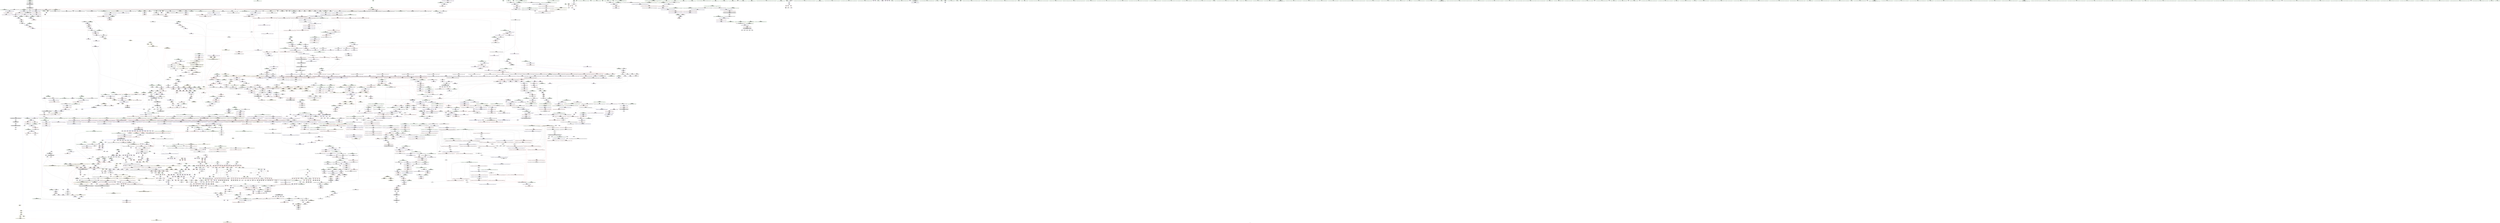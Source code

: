 digraph "SVFG" {
	label="SVFG";

	Node0x55674a9190c0 [shape=record,color=grey,label="{NodeID: 0\nNullPtr|{|<s43>131}}"];
	Node0x55674a9190c0 -> Node0x55674b055a20[style=solid];
	Node0x55674a9190c0 -> Node0x55674b055b20[style=solid];
	Node0x55674a9190c0 -> Node0x55674b055bf0[style=solid];
	Node0x55674a9190c0 -> Node0x55674b055cc0[style=solid];
	Node0x55674a9190c0 -> Node0x55674b055d90[style=solid];
	Node0x55674a9190c0 -> Node0x55674b055e60[style=solid];
	Node0x55674a9190c0 -> Node0x55674b055f30[style=solid];
	Node0x55674a9190c0 -> Node0x55674b056000[style=solid];
	Node0x55674a9190c0 -> Node0x55674b0560d0[style=solid];
	Node0x55674a9190c0 -> Node0x55674b0561a0[style=solid];
	Node0x55674a9190c0 -> Node0x55674b056270[style=solid];
	Node0x55674a9190c0 -> Node0x55674b056340[style=solid];
	Node0x55674a9190c0 -> Node0x55674b056410[style=solid];
	Node0x55674a9190c0 -> Node0x55674b0564e0[style=solid];
	Node0x55674a9190c0 -> Node0x55674b0565b0[style=solid];
	Node0x55674a9190c0 -> Node0x55674b056680[style=solid];
	Node0x55674a9190c0 -> Node0x55674b056750[style=solid];
	Node0x55674a9190c0 -> Node0x55674b056820[style=solid];
	Node0x55674a9190c0 -> Node0x55674b0568f0[style=solid];
	Node0x55674a9190c0 -> Node0x55674b0569c0[style=solid];
	Node0x55674a9190c0 -> Node0x55674b056a90[style=solid];
	Node0x55674a9190c0 -> Node0x55674b056b60[style=solid];
	Node0x55674a9190c0 -> Node0x55674b056c30[style=solid];
	Node0x55674a9190c0 -> Node0x55674b056d00[style=solid];
	Node0x55674a9190c0 -> Node0x55674b056dd0[style=solid];
	Node0x55674a9190c0 -> Node0x55674b056ea0[style=solid];
	Node0x55674a9190c0 -> Node0x55674b056f70[style=solid];
	Node0x55674a9190c0 -> Node0x55674b057040[style=solid];
	Node0x55674a9190c0 -> Node0x55674b057110[style=solid];
	Node0x55674a9190c0 -> Node0x55674b0571e0[style=solid];
	Node0x55674a9190c0 -> Node0x55674b0572b0[style=solid];
	Node0x55674a9190c0 -> Node0x55674b057380[style=solid];
	Node0x55674a9190c0 -> Node0x55674b057450[style=solid];
	Node0x55674a9190c0 -> Node0x55674b057520[style=solid];
	Node0x55674a9190c0 -> Node0x55674b0575f0[style=solid];
	Node0x55674a9190c0 -> Node0x55674b0576c0[style=solid];
	Node0x55674a9190c0 -> Node0x55674b0a46a0[style=solid];
	Node0x55674a9190c0 -> Node0x55674b0a4770[style=solid];
	Node0x55674a9190c0 -> Node0x55674b0a4840[style=solid];
	Node0x55674a9190c0 -> Node0x55674b0a6240[style=solid];
	Node0x55674a9190c0 -> Node0x55674b0ee510[style=solid];
	Node0x55674a9190c0 -> Node0x55674b0f4630[style=solid];
	Node0x55674a9190c0 -> Node0x55674b0f4f30[style=solid];
	Node0x55674a9190c0:s43 -> Node0x55674b264ae0[style=solid,color=red];
	Node0x55674b078220 [shape=record,color=blue,label="{NodeID: 1550\n1485\<--1515\n__len\<--add\n_ZNKSt6vectorISt4pairIiiESaIS1_EE12_M_check_lenEmPKc\n}"];
	Node0x55674b078220 -> Node0x55674b094cd0[style=dashed];
	Node0x55674b078220 -> Node0x55674b094da0[style=dashed];
	Node0x55674b078220 -> Node0x55674b094e70[style=dashed];
	Node0x55674b0569c0 [shape=record,color=black,label="{NodeID: 443\n1370\<--3\n\<--dummyVal\n_ZNSt6vectorISt4pairIiiESaIS1_EE17_M_realloc_insertIJS1_EEEvN9__gnu_cxx17__normal_iteratorIPS1_S3_EEDpOT_\n}"];
	Node0x55674b0569c0 -> Node0x55674b077790[style=solid];
	Node0x55674b065d10 [shape=record,color=purple,label="{NodeID: 886\n2457\<--2452\ncoerce.dive\<--ref.tmp\n_ZNKSt6vectorISt4pairIiiESaIS1_EE5frontEv\n}"];
	Node0x55674b065d10 -> Node0x55674b07e200[style=solid];
	Node0x55674b09be90 [shape=record,color=red,label="{NodeID: 1329\n2517\<--2516\n\<--coerce.dive8\n_ZSt8pop_heapIN9__gnu_cxx17__normal_iteratorIPSt4pairIiiESt6vectorIS3_SaIS3_EEEESt4lessIS3_EEvT_SB_T0_\n|{<s0>194}}"];
	Node0x55674b09be90:s0 -> Node0x55674b272da0[style=solid,color=red];
	Node0x55674b04edc0 [shape=record,color=green,label="{NodeID: 222\n1479\<--1480\nthis.addr\<--this.addr_field_insensitive\n_ZNKSt6vectorISt4pairIiiESaIS1_EE12_M_check_lenEmPKc\n}"];
	Node0x55674b04edc0 -> Node0x55674b094a60[style=solid];
	Node0x55674b04edc0 -> Node0x55674b077ee0[style=solid];
	Node0x55674b26f320 [shape=record,color=black,label="{NodeID: 3986\n2174 = PHI(2239, )\n}"];
	Node0x55674b26f320 -> Node0x55674b07c3f0[style=solid];
	Node0x55674b072310 [shape=record,color=purple,label="{NodeID: 665\n230\<--4\n\<--X0\nmain\n}"];
	Node0x55674b090b00 [shape=record,color=red,label="{NodeID: 1108\n827\<--826\n\<--_M_start\n_ZNSt12_Vector_baseISt4pairIiiESaIS1_EED2Ev\n|{<s0>48}}"];
	Node0x55674b090b00:s0 -> Node0x55674b25caa0[style=solid,color=red];
	Node0x55674afe8210 [shape=record,color=green,label="{NodeID: 1\n17\<--1\n\<--dummyObj\nCan only get source location for instruction, argument, global var or function.}"];
	Node0x55674b0782f0 [shape=record,color=blue,label="{NodeID: 1551\n1534\<--1532\n__lhs.addr\<--__lhs\n_ZN9__gnu_cxxmiIPSt4pairIiiESt6vectorIS2_SaIS2_EEEENS_17__normal_iteratorIT_T0_E15difference_typeERKSA_SD_\n}"];
	Node0x55674b0782f0 -> Node0x55674b095010[style=dashed];
	Node0x55674b056a90 [shape=record,color=black,label="{NodeID: 444\n1438\<--3\nlpad.val\<--dummyVal\n_ZNSt6vectorISt4pairIiiESaIS1_EE17_M_realloc_insertIJS1_EEEvN9__gnu_cxx17__normal_iteratorIPS1_S3_EEDpOT_\n}"];
	Node0x55674b065de0 [shape=record,color=purple,label="{NodeID: 887\n2469\<--2468\n_M_current\<--this1\n_ZNK9__gnu_cxx17__normal_iteratorIPKSt4pairIiiESt6vectorIS2_SaIS2_EEEdeEv\n}"];
	Node0x55674b065de0 -> Node0x55674b09bcf0[style=solid];
	Node0x55674b09bf60 [shape=record,color=red,label="{NodeID: 1330\n2519\<--2518\n\<--coerce.dive9\n_ZSt8pop_heapIN9__gnu_cxx17__normal_iteratorIPSt4pairIiiESt6vectorIS3_SaIS3_EEEESt4lessIS3_EEvT_SB_T0_\n|{<s0>194}}"];
	Node0x55674b09bf60:s0 -> Node0x55674b272e70[style=solid,color=red];
	Node0x55674b04ee90 [shape=record,color=green,label="{NodeID: 223\n1481\<--1482\n__n.addr\<--__n.addr_field_insensitive\n_ZNKSt6vectorISt4pairIiiESaIS1_EE12_M_check_lenEmPKc\n|{|<s2>117}}"];
	Node0x55674b04ee90 -> Node0x55674b094b30[style=solid];
	Node0x55674b04ee90 -> Node0x55674b077fb0[style=solid];
	Node0x55674b04ee90:s2 -> Node0x55674b261b20[style=solid,color=red];
	Node0x55674b26f3f0 [shape=record,color=black,label="{NodeID: 3987\n2177 = PHI(2106, )\n|{<s0>164}}"];
	Node0x55674b26f3f0:s0 -> Node0x55674b273c40[style=solid,color=red];
	Node0x55674b0723e0 [shape=record,color=purple,label="{NodeID: 666\n260\<--4\narrayidx16\<--X0\nmain\n}"];
	Node0x55674b0723e0 -> Node0x55674b08df20[style=solid];
	Node0x55674b090bd0 [shape=record,color=red,label="{NodeID: 1109\n830\<--829\n\<--_M_end_of_storage\n_ZNSt12_Vector_baseISt4pairIiiESaIS1_EED2Ev\n}"];
	Node0x55674b090bd0 -> Node0x55674b06a860[style=solid];
	Node0x55674b00bdb0 [shape=record,color=green,label="{NodeID: 2\n23\<--1\n.str\<--dummyObj\nGlob }"];
	Node0x55674b244310 [shape=record,color=black,label="{NodeID: 3766\n1055 = PHI(577, )\n0th arg _ZNSt6vectorISt4pairIiiESaIS1_EE9push_backEOS1_ }"];
	Node0x55674b244310 -> Node0x55674b0a4ab0[style=solid];
	Node0x55674b0783c0 [shape=record,color=blue,label="{NodeID: 1552\n1536\<--1533\n__rhs.addr\<--__rhs\n_ZN9__gnu_cxxmiIPSt4pairIiiESt6vectorIS2_SaIS2_EEEENS_17__normal_iteratorIT_T0_E15difference_typeERKSA_SD_\n}"];
	Node0x55674b0783c0 -> Node0x55674b0950e0[style=dashed];
	Node0x55674b056b60 [shape=record,color=black,label="{NodeID: 445\n1439\<--3\nlpad.val43\<--dummyVal\n_ZNSt6vectorISt4pairIiiESaIS1_EE17_M_realloc_insertIJS1_EEEvN9__gnu_cxx17__normal_iteratorIPS1_S3_EEDpOT_\n}"];
	Node0x55674b065eb0 [shape=record,color=purple,label="{NodeID: 888\n2491\<--2475\ncoerce.dive\<--__first\n_ZSt8pop_heapIN9__gnu_cxx17__normal_iteratorIPSt4pairIiiESt6vectorIS3_SaIS3_EEEESt4lessIS3_EEvT_SB_T0_\n}"];
	Node0x55674b065eb0 -> Node0x55674b07e3a0[style=solid];
	Node0x55674b09c030 [shape=record,color=red,label="{NodeID: 1331\n2530\<--2527\nthis1\<--this.addr\n_ZNSt6vectorISt4pairIiiESaIS1_EE8pop_backEv\n}"];
	Node0x55674b09c030 -> Node0x55674b071130[style=solid];
	Node0x55674b09c030 -> Node0x55674b071200[style=solid];
	Node0x55674b09c030 -> Node0x55674b0712d0[style=solid];
	Node0x55674b04ef60 [shape=record,color=green,label="{NodeID: 224\n1483\<--1484\n__s.addr\<--__s.addr_field_insensitive\n_ZNKSt6vectorISt4pairIiiESaIS1_EE12_M_check_lenEmPKc\n}"];
	Node0x55674b04ef60 -> Node0x55674b094c00[style=solid];
	Node0x55674b04ef60 -> Node0x55674b078080[style=solid];
	Node0x55674b26f4c0 [shape=record,color=black,label="{NodeID: 3988\n2178 = PHI(1070, )\n|{<s0>167}}"];
	Node0x55674b26f4c0:s0 -> Node0x55674b261380[style=solid,color=red];
	Node0x55674b0724b0 [shape=record,color=purple,label="{NodeID: 667\n331\<--4\narrayidx49\<--X0\nmain\n}"];
	Node0x55674b0724b0 -> Node0x55674b08e0c0[style=solid];
	Node0x55674b090ca0 [shape=record,color=red,label="{NodeID: 1110\n833\<--832\n\<--_M_start4\n_ZNSt12_Vector_baseISt4pairIiiESaIS1_EED2Ev\n}"];
	Node0x55674b090ca0 -> Node0x55674b06a930[style=solid];
	Node0x55674b00c0f0 [shape=record,color=green,label="{NodeID: 3\n25\<--1\n.str.1\<--dummyObj\nGlob }"];
	Node0x55674b244470 [shape=record,color=black,label="{NodeID: 3767\n1056 = PHI(579, )\n1st arg _ZNSt6vectorISt4pairIiiESaIS1_EE9push_backEOS1_ }"];
	Node0x55674b244470 -> Node0x55674b0a4b80[style=solid];
	Node0x55674b078490 [shape=record,color=blue,label="{NodeID: 1553\n1554\<--1552\nthis.addr\<--this\n_ZNSt12_Vector_baseISt4pairIiiESaIS1_EE11_M_allocateEm\n}"];
	Node0x55674b078490 -> Node0x55674b095350[style=dashed];
	Node0x55674b056c30 [shape=record,color=black,label="{NodeID: 446\n1441\<--3\n\<--dummyVal\n_ZNSt6vectorISt4pairIiiESaIS1_EE17_M_realloc_insertIJS1_EEEvN9__gnu_cxx17__normal_iteratorIPS1_S3_EEDpOT_\n}"];
	Node0x55674b065f80 [shape=record,color=purple,label="{NodeID: 889\n2493\<--2477\ncoerce.dive1\<--__last\n_ZSt8pop_heapIN9__gnu_cxx17__normal_iteratorIPSt4pairIiiESt6vectorIS3_SaIS3_EEEESt4lessIS3_EEvT_SB_T0_\n}"];
	Node0x55674b065f80 -> Node0x55674b07e470[style=solid];
	Node0x55674b09c100 [shape=record,color=red,label="{NodeID: 1332\n2534\<--2533\n\<--_M_finish\n_ZNSt6vectorISt4pairIiiESaIS1_EE8pop_backEv\n}"];
	Node0x55674b09c100 -> Node0x55674b066940[style=solid];
	Node0x55674b04f030 [shape=record,color=green,label="{NodeID: 225\n1485\<--1486\n__len\<--__len_field_insensitive\n_ZNKSt6vectorISt4pairIiiESaIS1_EE12_M_check_lenEmPKc\n}"];
	Node0x55674b04f030 -> Node0x55674b094cd0[style=solid];
	Node0x55674b04f030 -> Node0x55674b094da0[style=solid];
	Node0x55674b04f030 -> Node0x55674b094e70[style=solid];
	Node0x55674b04f030 -> Node0x55674b078220[style=solid];
	Node0x55674b26f590 [shape=record,color=black,label="{NodeID: 3989\n2180 = PHI(2239, )\n}"];
	Node0x55674b26f590 -> Node0x55674b07c4c0[style=solid];
	Node0x55674b072580 [shape=record,color=purple,label="{NodeID: 668\n339\<--4\narrayidx53\<--X0\nmain\n}"];
	Node0x55674b072580 -> Node0x55674b08e260[style=solid];
	Node0x55674b090d70 [shape=record,color=red,label="{NodeID: 1111\n879\<--873\n\<--__first.addr\n_ZSt8_DestroyIPSt4pairIiiEEvT_S3_\n|{<s0>54}}"];
	Node0x55674b090d70:s0 -> Node0x55674b260330[style=solid,color=red];
	Node0x55674b00c1b0 [shape=record,color=green,label="{NodeID: 4\n27\<--1\n__PRETTY_FUNCTION__._Z1Diiii\<--dummyObj\nGlob }"];
	Node0x55674b25a780 [shape=record,color=black,label="{NodeID: 3768\n1869 = PHI(1861, )\n0th arg _ZNSt20__uninitialized_copyILb0EE13__uninit_copyISt13move_iteratorIPSt4pairIiiEES5_EET0_T_S8_S7_ }"];
	Node0x55674b25a780 -> Node0x55674b07a370[style=solid];
	Node0x55674b078560 [shape=record,color=blue,label="{NodeID: 1554\n1556\<--1553\n__n.addr\<--__n\n_ZNSt12_Vector_baseISt4pairIiiESaIS1_EE11_M_allocateEm\n}"];
	Node0x55674b078560 -> Node0x55674b095420[style=dashed];
	Node0x55674b078560 -> Node0x55674b0954f0[style=dashed];
	Node0x55674b056d00 [shape=record,color=black,label="{NodeID: 447\n1442\<--3\n\<--dummyVal\n_ZNSt6vectorISt4pairIiiESaIS1_EE17_M_realloc_insertIJS1_EEEvN9__gnu_cxx17__normal_iteratorIPS1_S3_EEDpOT_\n|{<s0>109}}"];
	Node0x55674b056d00:s0 -> Node0x55674b2616d0[style=solid,color=red];
	Node0x55674b066050 [shape=record,color=purple,label="{NodeID: 890\n2514\<--2485\ncoerce.dive7\<--agg.tmp4\n_ZSt8pop_heapIN9__gnu_cxx17__normal_iteratorIPSt4pairIiiESt6vectorIS3_SaIS3_EEEESt4lessIS3_EEvT_SB_T0_\n}"];
	Node0x55674b066050 -> Node0x55674b09bdc0[style=solid];
	Node0x55674b09c1d0 [shape=record,color=red,label="{NodeID: 1333\n2543\<--2542\n\<--_M_finish4\n_ZNSt6vectorISt4pairIiiESaIS1_EE8pop_backEv\n|{<s0>195}}"];
	Node0x55674b09c1d0:s0 -> Node0x55674b272b30[style=solid,color=red];
	Node0x55674b04f100 [shape=record,color=green,label="{NodeID: 226\n1487\<--1488\nref.tmp\<--ref.tmp_field_insensitive\n_ZNKSt6vectorISt4pairIiiESaIS1_EE12_M_check_lenEmPKc\n|{|<s1>117}}"];
	Node0x55674b04f100 -> Node0x55674b078150[style=solid];
	Node0x55674b04f100:s1 -> Node0x55674b261a10[style=solid,color=red];
	Node0x55674b26f660 [shape=record,color=black,label="{NodeID: 3990\n2183 = PHI(2106, )\n|{<s0>167}}"];
	Node0x55674b26f660:s0 -> Node0x55674b260f90[style=solid,color=red];
	Node0x55674b072650 [shape=record,color=purple,label="{NodeID: 669\n234\<--7\n\<--Y0\nmain\n}"];
	Node0x55674b090e40 [shape=record,color=red,label="{NodeID: 1112\n880\<--875\n\<--__last.addr\n_ZSt8_DestroyIPSt4pairIiiEEvT_S3_\n|{<s0>54}}"];
	Node0x55674b090e40:s0 -> Node0x55674b260440[style=solid,color=red];
	Node0x55674b00c270 [shape=record,color=green,label="{NodeID: 5\n29\<--1\n.str.2\<--dummyObj\nGlob }"];
	Node0x55674b25a8c0 [shape=record,color=black,label="{NodeID: 3769\n1870 = PHI(1863, )\n1st arg _ZNSt20__uninitialized_copyILb0EE13__uninit_copyISt13move_iteratorIPSt4pairIiiEES5_EET0_T_S8_S7_ }"];
	Node0x55674b25a8c0 -> Node0x55674b07a440[style=solid];
	Node0x55674b078630 [shape=record,color=blue,label="{NodeID: 1555\n1579\<--1575\n__first.addr\<--__first\n_ZSt34__uninitialized_move_if_noexcept_aIPSt4pairIiiES2_SaIS1_EET0_T_S5_S4_RT1_\n}"];
	Node0x55674b078630 -> Node0x55674b0955c0[style=dashed];
	Node0x55674b056dd0 [shape=record,color=black,label="{NodeID: 448\n1914\<--3\n\<--dummyVal\n_ZNSt20__uninitialized_copyILb0EE13__uninit_copyISt13move_iteratorIPSt4pairIiiEES5_EET0_T_S8_S7_\n}"];
	Node0x55674b066120 [shape=record,color=purple,label="{NodeID: 891\n2516\<--2487\ncoerce.dive8\<--agg.tmp5\n_ZSt8pop_heapIN9__gnu_cxx17__normal_iteratorIPSt4pairIiiESt6vectorIS3_SaIS3_EEEESt4lessIS3_EEvT_SB_T0_\n}"];
	Node0x55674b066120 -> Node0x55674b09be90[style=solid];
	Node0x55674b09c2a0 [shape=record,color=red,label="{NodeID: 1334\n2557\<--2554\nthis1\<--this.addr\n_ZN9__gnu_cxx5__ops15_Iter_comp_iterISt4lessISt4pairIiiEEEC2ES5_\n}"];
	Node0x55674b09c2a0 -> Node0x55674b066c80[style=solid];
	Node0x55674b04f1d0 [shape=record,color=green,label="{NodeID: 227\n1494\<--1495\n_ZNKSt6vectorISt4pairIiiESaIS1_EE8max_sizeEv\<--_ZNKSt6vectorISt4pairIiiESaIS1_EE8max_sizeEv_field_insensitive\n}"];
	Node0x55674b26f730 [shape=record,color=black,label="{NodeID: 3991\n2184 = PHI(2262, )\n}"];
	Node0x55674b18a8a0 [shape=record,color=yellow,style=double,label="{NodeID: 2884\n32V_1 = ENCHI(MR_32V_0)\npts\{156 \}\nFun[main]}"];
	Node0x55674b18a8a0 -> Node0x55674b08a980[style=dashed];
	Node0x55674b072720 [shape=record,color=purple,label="{NodeID: 670\n349\<--7\narrayidx58\<--Y0\nmain\n}"];
	Node0x55674b072720 -> Node0x55674b08e400[style=solid];
	Node0x55674b090f10 [shape=record,color=red,label="{NodeID: 1113\n908\<--899\nthis1\<--this.addr\n_ZNSt12_Vector_baseISt4pairIiiESaIS1_EE13_M_deallocateEPS1_m\n}"];
	Node0x55674b090f10 -> Node0x55674b076410[style=solid];
	Node0x55674b00cae0 [shape=record,color=green,label="{NodeID: 6\n31\<--1\n.str.3\<--dummyObj\nGlob }"];
	Node0x55674b25aa00 [shape=record,color=black,label="{NodeID: 3770\n1871 = PHI(1859, )\n2nd arg _ZNSt20__uninitialized_copyILb0EE13__uninit_copyISt13move_iteratorIPSt4pairIiiEES5_EET0_T_S8_S7_ }"];
	Node0x55674b25aa00 -> Node0x55674b07a510[style=solid];
	Node0x55674b078700 [shape=record,color=blue,label="{NodeID: 1556\n1581\<--1576\n__last.addr\<--__last\n_ZSt34__uninitialized_move_if_noexcept_aIPSt4pairIiiES2_SaIS1_EET0_T_S5_S4_RT1_\n}"];
	Node0x55674b078700 -> Node0x55674b095690[style=dashed];
	Node0x55674b056ea0 [shape=record,color=black,label="{NodeID: 449\n1915\<--3\n\<--dummyVal\n_ZNSt20__uninitialized_copyILb0EE13__uninit_copyISt13move_iteratorIPSt4pairIiiEES5_EET0_T_S8_S7_\n}"];
	Node0x55674b056ea0 -> Node0x55674b07a780[style=solid];
	Node0x55674b0661f0 [shape=record,color=purple,label="{NodeID: 892\n2518\<--2489\ncoerce.dive9\<--agg.tmp6\n_ZSt8pop_heapIN9__gnu_cxx17__normal_iteratorIPSt4pairIiiESt6vectorIS3_SaIS3_EEEESt4lessIS3_EEvT_SB_T0_\n}"];
	Node0x55674b0661f0 -> Node0x55674b09bf60[style=solid];
	Node0x55674b09c370 [shape=record,color=red,label="{NodeID: 1335\n2566\<--2563\nthis1\<--this.addr\n_ZN9__gnu_cxx17__normal_iteratorIPSt4pairIiiESt6vectorIS2_SaIS2_EEEmmEv\n}"];
	Node0x55674b09c370 -> Node0x55674b071470[style=solid];
	Node0x55674b09c370 -> Node0x55674b066d50[style=solid];
	Node0x55674b04f2d0 [shape=record,color=green,label="{NodeID: 228\n1497\<--1498\n_ZNKSt6vectorISt4pairIiiESaIS1_EE4sizeEv\<--_ZNKSt6vectorISt4pairIiiESaIS1_EE4sizeEv_field_insensitive\n}"];
	Node0x55674b26f800 [shape=record,color=black,label="{NodeID: 3992\n2194 = PHI(1070, )\n|{<s0>171}}"];
	Node0x55674b26f800:s0 -> Node0x55674b261380[style=solid,color=red];
	Node0x55674b0727f0 [shape=record,color=purple,label="{NodeID: 671\n357\<--7\narrayidx62\<--Y0\nmain\n}"];
	Node0x55674b0727f0 -> Node0x55674b08e5a0[style=solid];
	Node0x55674b090fe0 [shape=record,color=red,label="{NodeID: 1114\n909\<--901\n\<--__p.addr\n_ZNSt12_Vector_baseISt4pairIiiESaIS1_EE13_M_deallocateEPS1_m\n}"];
	Node0x55674b090fe0 -> Node0x55674b0f4630[style=solid];
	Node0x55674b00cba0 [shape=record,color=green,label="{NodeID: 7\n33\<--1\n.str.4\<--dummyObj\nGlob }"];
	Node0x55674b25ab40 [shape=record,color=black,label="{NodeID: 3771\n2407 = PHI(2351, )\n0th arg _ZNKSt6vectorISt4pairIiiESaIS1_EE3endEv }"];
	Node0x55674b25ab40 -> Node0x55674b07dc50[style=solid];
	Node0x55674b0787d0 [shape=record,color=blue,label="{NodeID: 1557\n1583\<--1577\n__result.addr\<--__result\n_ZSt34__uninitialized_move_if_noexcept_aIPSt4pairIiiES2_SaIS1_EET0_T_S5_S4_RT1_\n}"];
	Node0x55674b0787d0 -> Node0x55674b095760[style=dashed];
	Node0x55674b056f70 [shape=record,color=black,label="{NodeID: 450\n1917\<--3\n\<--dummyVal\n_ZNSt20__uninitialized_copyILb0EE13__uninit_copyISt13move_iteratorIPSt4pairIiiEES5_EET0_T_S8_S7_\n}"];
	Node0x55674b056f70 -> Node0x55674b07a850[style=solid];
	Node0x55674b0662c0 [shape=record,color=purple,label="{NodeID: 893\n2858\<--2505\noffset_0\<--\n}"];
	Node0x55674b0662c0 -> Node0x55674b07e540[style=solid];
	Node0x55674b09c440 [shape=record,color=red,label="{NodeID: 1336\n2568\<--2567\n\<--_M_current\n_ZN9__gnu_cxx17__normal_iteratorIPSt4pairIiiESt6vectorIS2_SaIS2_EEEmmEv\n}"];
	Node0x55674b09c440 -> Node0x55674b066e20[style=solid];
	Node0x55674b0578e0 [shape=record,color=green,label="{NodeID: 229\n1505\<--1506\n_ZSt20__throw_length_errorPKc\<--_ZSt20__throw_length_errorPKc_field_insensitive\n}"];
	Node0x55674b26f8d0 [shape=record,color=black,label="{NodeID: 3993\n2196 = PHI(2239, )\n}"];
	Node0x55674b26f8d0 -> Node0x55674b07c730[style=solid];
	Node0x55674b18aa60 [shape=record,color=yellow,style=double,label="{NodeID: 2886\n36V_1 = ENCHI(MR_36V_0)\npts\{160 \}\nFun[main]}"];
	Node0x55674b18aa60 -> Node0x55674b08acc0[style=dashed];
	Node0x55674b18aa60 -> Node0x55674b08ad90[style=dashed];
	Node0x55674b18aa60 -> Node0x55674b08ae60[style=dashed];
	Node0x55674b18aa60 -> Node0x55674b08af30[style=dashed];
	Node0x55674b0728c0 [shape=record,color=purple,label="{NodeID: 672\n238\<--10\n\<--X1\nmain\n}"];
	Node0x55674b0910b0 [shape=record,color=red,label="{NodeID: 1115\n914\<--901\n\<--__p.addr\n_ZNSt12_Vector_baseISt4pairIiiESaIS1_EE13_M_deallocateEPS1_m\n|{<s0>55}}"];
	Node0x55674b0910b0:s0 -> Node0x55674b25b670[style=solid,color=red];
	Node0x55674b00cc60 [shape=record,color=green,label="{NodeID: 8\n35\<--1\n.str.5\<--dummyObj\nGlob }"];
	Node0x55674b25ac80 [shape=record,color=black,label="{NodeID: 3772\n1532 = PHI(1082, 1263, 2477, 2579, )\n0th arg _ZN9__gnu_cxxmiIPSt4pairIiiESt6vectorIS2_SaIS2_EEEENS_17__normal_iteratorIT_T0_E15difference_typeERKSA_SD_ }"];
	Node0x55674b25ac80 -> Node0x55674b0782f0[style=solid];
	Node0x55674b0788a0 [shape=record,color=blue,label="{NodeID: 1558\n1585\<--1578\n__alloc.addr\<--__alloc\n_ZSt34__uninitialized_move_if_noexcept_aIPSt4pairIiiES2_SaIS1_EET0_T_S5_S4_RT1_\n}"];
	Node0x55674b0788a0 -> Node0x55674b095830[style=dashed];
	Node0x55674b057040 [shape=record,color=black,label="{NodeID: 451\n1928\<--3\n\<--dummyVal\n_ZNSt20__uninitialized_copyILb0EE13__uninit_copyISt13move_iteratorIPSt4pairIiiEES5_EET0_T_S8_S7_\n}"];
	Node0x55674b16c350 [shape=record,color=yellow,style=double,label="{NodeID: 3108\n441V_1 = ENCHI(MR_441V_0)\npts\{1840000 2000000 21240000 25860000 26370000 \}\nFun[_ZSt9push_heapIN9__gnu_cxx17__normal_iteratorIPSt4pairIiiESt6vectorIS3_SaIS3_EEEESt4lessIS3_EEvT_SB_T0_]}"];
	Node0x55674b16c350 -> Node0x55674b09de40[style=dashed];
	Node0x55674b16c350 -> Node0x55674b09e0b0[style=dashed];
	Node0x55674b066390 [shape=record,color=purple,label="{NodeID: 894\n2859\<--2506\noffset_0\<--\n}"];
	Node0x55674b066390 -> Node0x55674b09e8d0[style=solid];
	Node0x55674b09c510 [shape=record,color=red,label="{NodeID: 1337\n2617\<--2583\n\<--__comp.addr\n_ZSt10__pop_heapIN9__gnu_cxx17__normal_iteratorIPSt4pairIiiESt6vectorIS3_SaIS3_EEEENS0_5__ops15_Iter_comp_iterISt4lessIS3_EEEEvT_SE_SE_RT0_\n}"];
	Node0x55674b09c510 -> Node0x55674b071bc0[style=solid];
	Node0x55674b0579e0 [shape=record,color=green,label="{NodeID: 230\n1512\<--1513\n_ZSt3maxImERKT_S2_S2_\<--_ZSt3maxImERKT_S2_S2__field_insensitive\n}"];
	Node0x55674b26f9a0 [shape=record,color=black,label="{NodeID: 3994\n2495 = PHI(1531, )\n}"];
	Node0x55674b26f9a0 -> Node0x55674b0f5e30[style=solid];
	Node0x55674b18ab40 [shape=record,color=yellow,style=double,label="{NodeID: 2887\n38V_1 = ENCHI(MR_38V_0)\npts\{164 \}\nFun[main]}"];
	Node0x55674b18ab40 -> Node0x55674b08b000[style=dashed];
	Node0x55674b18ab40 -> Node0x55674b08b0d0[style=dashed];
	Node0x55674b18ab40 -> Node0x55674b08b1a0[style=dashed];
	Node0x55674b18ab40 -> Node0x55674b08b270[style=dashed];
	Node0x55674b18ab40 -> Node0x55674b08b340[style=dashed];
	Node0x55674b18ab40 -> Node0x55674b08b410[style=dashed];
	Node0x55674b072990 [shape=record,color=purple,label="{NodeID: 673\n248\<--10\narrayidx\<--X1\nmain\n}"];
	Node0x55674b072990 -> Node0x55674b08dd80[style=solid];
	Node0x55674b072990 -> Node0x55674b0a00c0[style=solid];
	Node0x55674b091180 [shape=record,color=red,label="{NodeID: 1116\n915\<--903\n\<--__n.addr\n_ZNSt12_Vector_baseISt4pairIiiESaIS1_EE13_M_deallocateEPS1_m\n|{<s0>55}}"];
	Node0x55674b091180:s0 -> Node0x55674b25b780[style=solid,color=red];
	Node0x55674b00cd20 [shape=record,color=green,label="{NodeID: 9\n37\<--1\n.str.6\<--dummyObj\nGlob }"];
	Node0x55674b25b030 [shape=record,color=black,label="{NodeID: 3773\n1533 = PHI(1080, 1273, 2475, 2577, )\n1st arg _ZN9__gnu_cxxmiIPSt4pairIiiESt6vectorIS2_SaIS2_EEEENS_17__normal_iteratorIT_T0_E15difference_typeERKSA_SD_ }"];
	Node0x55674b25b030 -> Node0x55674b0783c0[style=solid];
	Node0x55674b168790 [shape=record,color=black,label="{NodeID: 2666\nMR_82V_10 = PHI(MR_82V_6, MR_82V_5, )\npts\{1820001 \}\n|{|<s2>23}}"];
	Node0x55674b168790 -> Node0x55674b164b90[style=dashed];
	Node0x55674b168790 -> Node0x55674b172490[style=dashed];
	Node0x55674b168790:s2 -> Node0x55674b18cf00[style=dashed,color=red];
	Node0x55674b078970 [shape=record,color=blue,label="{NodeID: 1559\n1599\<--1596\ncoerce.dive\<--call\n_ZSt34__uninitialized_move_if_noexcept_aIPSt4pairIiiES2_SaIS1_EET0_T_S5_S4_RT1_\n}"];
	Node0x55674b078970 -> Node0x55674b095900[style=dashed];
	Node0x55674b057110 [shape=record,color=black,label="{NodeID: 452\n1929\<--3\n\<--dummyVal\n_ZNSt20__uninitialized_copyILb0EE13__uninit_copyISt13move_iteratorIPSt4pairIiiEES5_EET0_T_S8_S7_\n}"];
	Node0x55674b057110 -> Node0x55674b07a920[style=solid];
	Node0x55674b16c4f0 [shape=record,color=yellow,style=double,label="{NodeID: 3109\n443V_1 = ENCHI(MR_443V_0)\npts\{1840001 2000001 21240001 25860001 26370001 \}\nFun[_ZSt9push_heapIN9__gnu_cxx17__normal_iteratorIPSt4pairIiiESt6vectorIS3_SaIS3_EEEESt4lessIS3_EEvT_SB_T0_]}"];
	Node0x55674b16c4f0 -> Node0x55674b09df10[style=dashed];
	Node0x55674b16c4f0 -> Node0x55674b09e180[style=dashed];
	Node0x55674b066460 [shape=record,color=purple,label="{NodeID: 895\n2861\<--2508\noffset_0\<--\n}"];
	Node0x55674b066460 -> Node0x55674b07e610[style=solid];
	Node0x55674b09c5e0 [shape=record,color=red,label="{NodeID: 1338\n2622\<--2621\n\<--coerce.dive12\n_ZSt10__pop_heapIN9__gnu_cxx17__normal_iteratorIPSt4pairIiiESt6vectorIS3_SaIS3_EEEENS0_5__ops15_Iter_comp_iterISt4lessIS3_EEEEvT_SE_SE_RT0_\n|{<s0>210}}"];
	Node0x55674b09c5e0:s0 -> Node0x55674b272650[style=solid,color=red];
	Node0x55674b057ae0 [shape=record,color=green,label="{NodeID: 231\n1534\<--1535\n__lhs.addr\<--__lhs.addr_field_insensitive\n_ZN9__gnu_cxxmiIPSt4pairIiiESt6vectorIS2_SaIS2_EEEENS_17__normal_iteratorIT_T0_E15difference_typeERKSA_SD_\n}"];
	Node0x55674b057ae0 -> Node0x55674b095010[style=solid];
	Node0x55674b057ae0 -> Node0x55674b0782f0[style=solid];
	Node0x55674b26fa70 [shape=record,color=black,label="{NodeID: 3995\n2498 = PHI(2064, )\n}"];
	Node0x55674b072a60 [shape=record,color=purple,label="{NodeID: 674\n272\<--10\narrayidx22\<--X1\nmain\n}"];
	Node0x55674b072a60 -> Node0x55674b08dff0[style=solid];
	Node0x55674b091250 [shape=record,color=red,label="{NodeID: 1117\n926\<--923\nthis1\<--this.addr\n_ZNSt12_Vector_baseISt4pairIiiESaIS1_EE12_Vector_implD2Ev\n}"];
	Node0x55674b091250 -> Node0x55674b06aad0[style=solid];
	Node0x55674b00ce20 [shape=record,color=green,label="{NodeID: 10\n63\<--1\n\<--dummyObj\nCan only get source location for instruction, argument, global var or function.}"];
	Node0x55674b25b230 [shape=record,color=black,label="{NodeID: 3774\n525 = PHI(173, )\n0th arg _ZSt3maxIiERKT_S2_S2_ }"];
	Node0x55674b25b230 -> Node0x55674b0a1b90[style=solid];
	Node0x55674b154db0 [shape=record,color=black,label="{NodeID: 2667\nMR_22V_2 = PHI(MR_22V_3, MR_22V_1, )\npts\{12 \}\n}"];
	Node0x55674b154db0 -> Node0x55674b08dd80[style=dashed];
	Node0x55674b154db0 -> Node0x55674b08e190[style=dashed];
	Node0x55674b154db0 -> Node0x55674b08e330[style=dashed];
	Node0x55674b154db0 -> Node0x55674b0a00c0[style=dashed];
	Node0x55674b154db0 -> Node0x55674b154db0[style=dashed];
	Node0x55674b078a40 [shape=record,color=blue,label="{NodeID: 1560\n1603\<--1602\ncoerce.dive3\<--call2\n_ZSt34__uninitialized_move_if_noexcept_aIPSt4pairIiiES2_SaIS1_EET0_T_S5_S4_RT1_\n}"];
	Node0x55674b078a40 -> Node0x55674b0959d0[style=dashed];
	Node0x55674b0571e0 [shape=record,color=black,label="{NodeID: 453\n1931\<--3\n\<--dummyVal\n_ZNSt20__uninitialized_copyILb0EE13__uninit_copyISt13move_iteratorIPSt4pairIiiEES5_EET0_T_S8_S7_\n}"];
	Node0x55674b0571e0 -> Node0x55674b07a9f0[style=solid];
	Node0x55674b066530 [shape=record,color=purple,label="{NodeID: 896\n2862\<--2509\noffset_0\<--\n}"];
	Node0x55674b066530 -> Node0x55674b09e9a0[style=solid];
	Node0x55674b09c6b0 [shape=record,color=red,label="{NodeID: 1339\n2624\<--2623\n\<--\n_ZSt10__pop_heapIN9__gnu_cxx17__normal_iteratorIPSt4pairIiiESt6vectorIS3_SaIS3_EEEENS0_5__ops15_Iter_comp_iterISt4lessIS3_EEEEvT_SE_SE_RT0_\n|{<s0>210}}"];
	Node0x55674b09c6b0:s0 -> Node0x55674b2728c0[style=solid,color=red];
	Node0x55674b057bb0 [shape=record,color=green,label="{NodeID: 232\n1536\<--1537\n__rhs.addr\<--__rhs.addr_field_insensitive\n_ZN9__gnu_cxxmiIPSt4pairIiiESt6vectorIS2_SaIS2_EEEENS_17__normal_iteratorIT_T0_E15difference_typeERKSA_SD_\n}"];
	Node0x55674b057bb0 -> Node0x55674b0950e0[style=solid];
	Node0x55674b057bb0 -> Node0x55674b0783c0[style=solid];
	Node0x55674b26fb40 [shape=record,color=black,label="{NodeID: 3996\n2502 = PHI(2561, )\n}"];
	Node0x55674b072b30 [shape=record,color=purple,label="{NodeID: 675\n335\<--10\narrayidx51\<--X1\nmain\n}"];
	Node0x55674b072b30 -> Node0x55674b08e190[style=solid];
	Node0x55674b091320 [shape=record,color=red,label="{NodeID: 1118\n945\<--936\n\<--__a.addr\n_ZNSt16allocator_traitsISaISt4pairIiiEEE10deallocateERS2_PS1_m\n}"];
	Node0x55674b091320 -> Node0x55674b06aba0[style=solid];
	Node0x55674b00cf20 [shape=record,color=green,label="{NodeID: 11\n117\<--1\n\<--dummyObj\nCan only get source location for instruction, argument, global var or function.}"];
	Node0x55674b25b340 [shape=record,color=black,label="{NodeID: 3775\n526 = PHI(175, )\n1st arg _ZSt3maxIiERKT_S2_S2_ }"];
	Node0x55674b25b340 -> Node0x55674b0a1c60[style=solid];
	Node0x55674b1552b0 [shape=record,color=black,label="{NodeID: 2668\nMR_24V_2 = PHI(MR_24V_3, MR_24V_1, )\npts\{15 \}\n}"];
	Node0x55674b1552b0 -> Node0x55674b08de50[style=dashed];
	Node0x55674b1552b0 -> Node0x55674b08e4d0[style=dashed];
	Node0x55674b1552b0 -> Node0x55674b08e670[style=dashed];
	Node0x55674b1552b0 -> Node0x55674b0a0190[style=dashed];
	Node0x55674b1552b0 -> Node0x55674b1552b0[style=dashed];
	Node0x55674b078b10 [shape=record,color=blue,label="{NodeID: 1561\n1617\<--1616\nthis.addr\<--this\n_ZNK9__gnu_cxx17__normal_iteratorIPSt4pairIiiESt6vectorIS2_SaIS2_EEE4baseEv\n}"];
	Node0x55674b078b10 -> Node0x55674b095aa0[style=dashed];
	Node0x55674b0572b0 [shape=record,color=black,label="{NodeID: 454\n1941\<--3\nlpad.val\<--dummyVal\n_ZNSt20__uninitialized_copyILb0EE13__uninit_copyISt13move_iteratorIPSt4pairIiiEES5_EET0_T_S8_S7_\n}"];
	Node0x55674b066600 [shape=record,color=purple,label="{NodeID: 897\n2864\<--2511\noffset_0\<--\n}"];
	Node0x55674b066600 -> Node0x55674b07e6e0[style=solid];
	Node0x55674b09c780 [shape=record,color=red,label="{NodeID: 1340\n2672\<--2640\n\<--__holeIndex.addr\n_ZSt13__adjust_heapIN9__gnu_cxx17__normal_iteratorIPSt4pairIiiESt6vectorIS3_SaIS3_EEEElS3_NS0_5__ops15_Iter_comp_iterISt4lessIS3_EEEEvT_T0_SF_T1_T2_\n}"];
	Node0x55674b09c780 -> Node0x55674b0b67c0[style=solid];
	Node0x55674b057c80 [shape=record,color=green,label="{NodeID: 233\n1554\<--1555\nthis.addr\<--this.addr_field_insensitive\n_ZNSt12_Vector_baseISt4pairIiiESaIS1_EE11_M_allocateEm\n}"];
	Node0x55674b057c80 -> Node0x55674b095350[style=solid];
	Node0x55674b057c80 -> Node0x55674b078490[style=solid];
	Node0x55674b26fc10 [shape=record,color=black,label="{NodeID: 3997\n2559 = PHI(2064, )\n}"];
	Node0x55674b072c00 [shape=record,color=purple,label="{NodeID: 676\n343\<--10\narrayidx55\<--X1\nmain\n}"];
	Node0x55674b072c00 -> Node0x55674b08e330[style=solid];
	Node0x55674b0913f0 [shape=record,color=red,label="{NodeID: 1119\n947\<--938\n\<--__p.addr\n_ZNSt16allocator_traitsISaISt4pairIiiEEE10deallocateERS2_PS1_m\n|{<s0>57}}"];
	Node0x55674b0913f0:s0 -> Node0x55674b273aa0[style=solid,color=red];
	Node0x55674b00d020 [shape=record,color=green,label="{NodeID: 12\n124\<--1\n\<--dummyObj\nCan only get source location for instruction, argument, global var or function.}"];
	Node0x55674b25b450 [shape=record,color=black,label="{NodeID: 3776\n2798 = PHI(2638, )\n0th arg _ZSt4moveIRN9__gnu_cxx5__ops15_Iter_comp_iterISt4lessISt4pairIiiEEEEEONSt16remove_referenceIT_E4typeEOSA_ }"];
	Node0x55674b25b450 -> Node0x55674b0b76f0[style=solid];
	Node0x55674b1557b0 [shape=record,color=black,label="{NodeID: 2669\nMR_26V_2 = PHI(MR_26V_3, MR_26V_1, )\npts\{18 \}\n}"];
	Node0x55674b1557b0 -> Node0x55674b09fe50[style=dashed];
	Node0x55674b078be0 [shape=record,color=blue,label="{NodeID: 1562\n1626\<--1624\n__a.addr\<--__a\n_ZNSt16allocator_traitsISaISt4pairIiiEEE7destroyIS1_EEvRS2_PT_\n}"];
	Node0x55674b078be0 -> Node0x55674b095b70[style=dashed];
	Node0x55674b057380 [shape=record,color=black,label="{NodeID: 455\n1942\<--3\nlpad.val12\<--dummyVal\n_ZNSt20__uninitialized_copyILb0EE13__uninit_copyISt13move_iteratorIPSt4pairIiiEES5_EET0_T_S8_S7_\n}"];
	Node0x55674b16c880 [shape=record,color=yellow,style=double,label="{NodeID: 3112\n371V_1 = ENCHI(MR_371V_0)\npts\{2392 2413 \}\nFun[_ZN9__gnu_cxx17__normal_iteratorIPKSt4pairIiiESt6vectorIS2_SaIS2_EEEC2ERKS4_]}"];
	Node0x55674b16c880 -> Node0x55674b09ba80[style=dashed];
	Node0x55674b0666d0 [shape=record,color=purple,label="{NodeID: 898\n2865\<--2512\noffset_0\<--\n}"];
	Node0x55674b0666d0 -> Node0x55674b09ea70[style=solid];
	Node0x55674b09c850 [shape=record,color=red,label="{NodeID: 1341\n2674\<--2640\n\<--__holeIndex.addr\n_ZSt13__adjust_heapIN9__gnu_cxx17__normal_iteratorIPSt4pairIiiESt6vectorIS3_SaIS3_EEEElS3_NS0_5__ops15_Iter_comp_iterISt4lessIS3_EEEEvT_T0_SF_T1_T2_\n}"];
	Node0x55674b09c850 -> Node0x55674b0b6850[style=solid];
	Node0x55674b057d50 [shape=record,color=green,label="{NodeID: 234\n1556\<--1557\n__n.addr\<--__n.addr_field_insensitive\n_ZNSt12_Vector_baseISt4pairIiiESaIS1_EE11_M_allocateEm\n}"];
	Node0x55674b057d50 -> Node0x55674b095420[style=solid];
	Node0x55674b057d50 -> Node0x55674b0954f0[style=solid];
	Node0x55674b057d50 -> Node0x55674b078560[style=solid];
	Node0x55674b26fce0 [shape=record,color=black,label="{NodeID: 3998\n2600 = PHI(2106, )\n|{<s0>199}}"];
	Node0x55674b26fce0:s0 -> Node0x55674b273c40[style=solid,color=red];
	Node0x55674b072cd0 [shape=record,color=purple,label="{NodeID: 677\n242\<--13\n\<--Y1\nmain\n}"];
	Node0x55674b0914c0 [shape=record,color=red,label="{NodeID: 1120\n948\<--940\n\<--__n.addr\n_ZNSt16allocator_traitsISaISt4pairIiiEEE10deallocateERS2_PS1_m\n|{<s0>57}}"];
	Node0x55674b0914c0:s0 -> Node0x55674b273b70[style=solid,color=red];
	Node0x55674b00d120 [shape=record,color=green,label="{NodeID: 13\n209\<--1\n\<--dummyObj\nCan only get source location for instruction, argument, global var or function.}"];
	Node0x55674b25b560 [shape=record,color=black,label="{NodeID: 3777\n933 = PHI(913, )\n0th arg _ZNSt16allocator_traitsISaISt4pairIiiEEE10deallocateERS2_PS1_m }"];
	Node0x55674b25b560 -> Node0x55674b0a3db0[style=solid];
	Node0x55674b155cb0 [shape=record,color=black,label="{NodeID: 2670\nMR_28V_2 = PHI(MR_28V_3, MR_28V_1, )\npts\{20 \}\n}"];
	Node0x55674b155cb0 -> Node0x55674b09ff20[style=dashed];
	Node0x55674b078cb0 [shape=record,color=blue,label="{NodeID: 1563\n1628\<--1625\n__p.addr\<--__p\n_ZNSt16allocator_traitsISaISt4pairIiiEEE7destroyIS1_EEvRS2_PT_\n}"];
	Node0x55674b078cb0 -> Node0x55674b095c40[style=dashed];
	Node0x55674b057450 [shape=record,color=black,label="{NodeID: 456\n1944\<--3\n\<--dummyVal\n_ZNSt20__uninitialized_copyILb0EE13__uninit_copyISt13move_iteratorIPSt4pairIiiEES5_EET0_T_S8_S7_\n}"];
	Node0x55674b0667a0 [shape=record,color=purple,label="{NodeID: 899\n2532\<--2531\n_M_impl\<--\n_ZNSt6vectorISt4pairIiiESaIS1_EE8pop_backEv\n}"];
	Node0x55674b09c920 [shape=record,color=red,label="{NodeID: 1342\n2715\<--2640\n\<--__holeIndex.addr\n_ZSt13__adjust_heapIN9__gnu_cxx17__normal_iteratorIPSt4pairIiiESt6vectorIS3_SaIS3_EEEElS3_NS0_5__ops15_Iter_comp_iterISt4lessIS3_EEEEvT_T0_SF_T1_T2_\n|{<s0>217}}"];
	Node0x55674b09c920:s0 -> Node0x55674b262250[style=solid,color=red];
	Node0x55674b057e20 [shape=record,color=green,label="{NodeID: 235\n1568\<--1569\n_ZNSt16allocator_traitsISaISt4pairIiiEEE8allocateERS2_m\<--_ZNSt16allocator_traitsISaISt4pairIiiEEE8allocateERS2_m_field_insensitive\n}"];
	Node0x55674b26fdb0 [shape=record,color=black,label="{NodeID: 3999\n2601 = PHI(1070, )\n}"];
	Node0x55674b26fdb0 -> Node0x55674b071a20[style=solid];
	Node0x55674b072da0 [shape=record,color=purple,label="{NodeID: 678\n254\<--13\narrayidx13\<--Y1\nmain\n}"];
	Node0x55674b072da0 -> Node0x55674b08de50[style=solid];
	Node0x55674b072da0 -> Node0x55674b0a0190[style=solid];
	Node0x55674b091590 [shape=record,color=red,label="{NodeID: 1121\n966\<--957\nthis1\<--this.addr\n_ZN9__gnu_cxx13new_allocatorISt4pairIiiEE10deallocateEPS2_m\n}"];
	Node0x55674b00d220 [shape=record,color=green,label="{NodeID: 14\n385\<--1\n\<--dummyObj\nCan only get source location for instruction, argument, global var or function.}"];
	Node0x55674b25b670 [shape=record,color=black,label="{NodeID: 3778\n934 = PHI(914, )\n1st arg _ZNSt16allocator_traitsISaISt4pairIiiEEE10deallocateERS2_PS1_m }"];
	Node0x55674b25b670 -> Node0x55674b0a3e80[style=solid];
	Node0x55674b1561b0 [shape=record,color=black,label="{NodeID: 2671\nMR_34V_3 = PHI(MR_34V_4, MR_34V_2, )\npts\{158 \}\n}"];
	Node0x55674b1561b0 -> Node0x55674b08aa50[style=dashed];
	Node0x55674b1561b0 -> Node0x55674b08ab20[style=dashed];
	Node0x55674b1561b0 -> Node0x55674b08abf0[style=dashed];
	Node0x55674b1561b0 -> Node0x55674b0a1ac0[style=dashed];
	Node0x55674b078d80 [shape=record,color=blue,label="{NodeID: 1564\n1643\<--1642\nthis.addr\<--this\n_ZNKSt6vectorISt4pairIiiESaIS1_EE8max_sizeEv\n}"];
	Node0x55674b078d80 -> Node0x55674b095d10[style=dashed];
	Node0x55674b057520 [shape=record,color=black,label="{NodeID: 457\n1945\<--3\n\<--dummyVal\n_ZNSt20__uninitialized_copyILb0EE13__uninit_copyISt13move_iteratorIPSt4pairIiiEES5_EET0_T_S8_S7_\n|{<s0>152}}"];
	Node0x55674b057520:s0 -> Node0x55674b2616d0[style=solid,color=red];
	Node0x55674b066870 [shape=record,color=purple,label="{NodeID: 900\n2533\<--2531\n_M_finish\<--\n_ZNSt6vectorISt4pairIiiESaIS1_EE8pop_backEv\n}"];
	Node0x55674b066870 -> Node0x55674b09c100[style=solid];
	Node0x55674b066870 -> Node0x55674b07e880[style=solid];
	Node0x55674b09c9f0 [shape=record,color=red,label="{NodeID: 1343\n2745\<--2640\n\<--__holeIndex.addr\n_ZSt13__adjust_heapIN9__gnu_cxx17__normal_iteratorIPSt4pairIiiESt6vectorIS3_SaIS3_EEEElS3_NS0_5__ops15_Iter_comp_iterISt4lessIS3_EEEEvT_T0_SF_T1_T2_\n|{<s0>223}}"];
	Node0x55674b09c9f0:s0 -> Node0x55674b262250[style=solid,color=red];
	Node0x55674b057f20 [shape=record,color=green,label="{NodeID: 236\n1579\<--1580\n__first.addr\<--__first.addr_field_insensitive\n_ZSt34__uninitialized_move_if_noexcept_aIPSt4pairIiiES2_SaIS1_EET0_T_S5_S4_RT1_\n}"];
	Node0x55674b057f20 -> Node0x55674b0955c0[style=solid];
	Node0x55674b057f20 -> Node0x55674b078630[style=solid];
	Node0x55674b26fe80 [shape=record,color=black,label="{NodeID: 4000\n2605 = PHI(2106, )\n|{<s0>202}}"];
	Node0x55674b26fe80:s0 -> Node0x55674b273c40[style=solid,color=red];
	Node0x55674b072e70 [shape=record,color=purple,label="{NodeID: 679\n353\<--13\narrayidx60\<--Y1\nmain\n}"];
	Node0x55674b072e70 -> Node0x55674b08e4d0[style=solid];
	Node0x55674b091660 [shape=record,color=red,label="{NodeID: 1122\n967\<--959\n\<--__p.addr\n_ZN9__gnu_cxx13new_allocatorISt4pairIiiEE10deallocateEPS2_m\n}"];
	Node0x55674b091660 -> Node0x55674b06ac70[style=solid];
	Node0x55674b00d320 [shape=record,color=green,label="{NodeID: 15\n461\<--1\n\<--dummyObj\nCan only get source location for instruction, argument, global var or function.}"];
	Node0x55674b25b780 [shape=record,color=black,label="{NodeID: 3779\n935 = PHI(915, )\n2nd arg _ZNSt16allocator_traitsISaISt4pairIiiEEE10deallocateERS2_PS1_m }"];
	Node0x55674b25b780 -> Node0x55674b0a3f50[style=solid];
	Node0x55674b1566b0 [shape=record,color=black,label="{NodeID: 2672\nMR_40V_2 = PHI(MR_40V_4, MR_40V_1, )\npts\{166 \}\n}"];
	Node0x55674b1566b0 -> Node0x55674b09fff0[style=dashed];
	Node0x55674b078e50 [shape=record,color=blue,label="{NodeID: 1565\n1657\<--1656\nthis.addr\<--this\n_ZNKSt6vectorISt4pairIiiESaIS1_EE4sizeEv\n}"];
	Node0x55674b078e50 -> Node0x55674b095de0[style=dashed];
	Node0x55674b0575f0 [shape=record,color=black,label="{NodeID: 458\n2546\<--3\n\<--dummyVal\n_ZNSt6vectorISt4pairIiiESaIS1_EE8pop_backEv\n}"];
	Node0x55674b066940 [shape=record,color=purple,label="{NodeID: 901\n2535\<--2534\nincdec.ptr\<--\n_ZNSt6vectorISt4pairIiiESaIS1_EE8pop_backEv\n}"];
	Node0x55674b066940 -> Node0x55674b07e880[style=solid];
	Node0x55674b09cac0 [shape=record,color=red,label="{NodeID: 1344\n2764\<--2640\n\<--__holeIndex.addr\n_ZSt13__adjust_heapIN9__gnu_cxx17__normal_iteratorIPSt4pairIiiESt6vectorIS3_SaIS3_EEEElS3_NS0_5__ops15_Iter_comp_iterISt4lessIS3_EEEEvT_T0_SF_T1_T2_\n|{<s0>231}}"];
	Node0x55674b09cac0:s0 -> Node0x55674b2652d0[style=solid,color=red];
	Node0x55674b057ff0 [shape=record,color=green,label="{NodeID: 237\n1581\<--1582\n__last.addr\<--__last.addr_field_insensitive\n_ZSt34__uninitialized_move_if_noexcept_aIPSt4pairIiiES2_SaIS1_EET0_T_S5_S4_RT1_\n}"];
	Node0x55674b057ff0 -> Node0x55674b095690[style=solid];
	Node0x55674b057ff0 -> Node0x55674b078700[style=solid];
	Node0x55674b26ff50 [shape=record,color=black,label="{NodeID: 4001\n2606 = PHI(1070, )\n|{<s0>204}}"];
	Node0x55674b26ff50:s0 -> Node0x55674b261380[style=solid,color=red];
	Node0x55674b072f40 [shape=record,color=purple,label="{NodeID: 680\n361\<--13\narrayidx64\<--Y1\nmain\n}"];
	Node0x55674b072f40 -> Node0x55674b08e670[style=solid];
	Node0x55674b091730 [shape=record,color=red,label="{NodeID: 1123\n980\<--977\nthis1\<--this.addr\n_ZNSaISt4pairIiiEED2Ev\n}"];
	Node0x55674b091730 -> Node0x55674b06ad40[style=solid];
	Node0x55674b00d420 [shape=record,color=green,label="{NodeID: 16\n838\<--1\n\<--dummyObj\nCan only get source location for instruction, argument, global var or function.}"];
	Node0x55674b25b890 [shape=record,color=black,label="{NodeID: 3780\n2386 = PHI(2351, 2455, )\n0th arg _ZNKSt6vectorISt4pairIiiESaIS1_EE5beginEv }"];
	Node0x55674b25b890 -> Node0x55674b07dab0[style=solid];
	Node0x55674b156bb0 [shape=record,color=black,label="{NodeID: 2673\nMR_42V_2 = PHI(MR_42V_4, MR_42V_1, )\npts\{168 \}\n}"];
	Node0x55674b156bb0 -> Node0x55674b0a05a0[style=dashed];
	Node0x55674b078f20 [shape=record,color=blue,label="{NodeID: 1566\n1681\<--1677\n__a.addr\<--__a\n_ZSt3maxImERKT_S2_S2_\n}"];
	Node0x55674b078f20 -> Node0x55674b096120[style=dashed];
	Node0x55674b078f20 -> Node0x55674b0961f0[style=dashed];
	Node0x55674b0576c0 [shape=record,color=black,label="{NodeID: 459\n2547\<--3\n\<--dummyVal\n_ZNSt6vectorISt4pairIiiESaIS1_EE8pop_backEv\n|{<s0>196}}"];
	Node0x55674b0576c0:s0 -> Node0x55674b2616d0[style=solid,color=red];
	Node0x55674b066a10 [shape=record,color=purple,label="{NodeID: 902\n2538\<--2537\n_M_impl2\<--\n_ZNSt6vectorISt4pairIiiESaIS1_EE8pop_backEv\n}"];
	Node0x55674b066a10 -> Node0x55674b0713a0[style=solid];
	Node0x55674b09cb90 [shape=record,color=red,label="{NodeID: 1345\n2678\<--2642\n\<--__len.addr\n_ZSt13__adjust_heapIN9__gnu_cxx17__normal_iteratorIPSt4pairIiiESt6vectorIS3_SaIS3_EEEElS3_NS0_5__ops15_Iter_comp_iterISt4lessIS3_EEEEvT_T0_SF_T1_T2_\n}"];
	Node0x55674b09cb90 -> Node0x55674b0f2830[style=solid];
	Node0x55674b0580c0 [shape=record,color=green,label="{NodeID: 238\n1583\<--1584\n__result.addr\<--__result.addr_field_insensitive\n_ZSt34__uninitialized_move_if_noexcept_aIPSt4pairIiiES2_SaIS1_EET0_T_S5_S4_RT1_\n}"];
	Node0x55674b0580c0 -> Node0x55674b095760[style=solid];
	Node0x55674b0580c0 -> Node0x55674b0787d0[style=solid];
	Node0x55674b270020 [shape=record,color=black,label="{NodeID: 4002\n2607 = PHI(2106, )\n|{<s0>204}}"];
	Node0x55674b270020:s0 -> Node0x55674b260f90[style=solid,color=red];
	Node0x55674b073010 [shape=record,color=purple,label="{NodeID: 681\n264\<--21\narrayidx18\<--dist\nmain\n}"];
	Node0x55674b091800 [shape=record,color=red,label="{NodeID: 1124\n991\<--988\nthis1\<--this.addr\n_ZN9__gnu_cxx13new_allocatorISt4pairIiiEED2Ev\n}"];
	Node0x55674b00d520 [shape=record,color=green,label="{NodeID: 17\n1109\<--1\n\<--dummyObj\nCan only get source location for instruction, argument, global var or function.|{<s0>69|<s1>87}}"];
	Node0x55674b00d520:s0 -> Node0x55674b264160[style=solid,color=red];
	Node0x55674b00d520:s1 -> Node0x55674b25e2a0[style=solid,color=red];
	Node0x55674b25ba10 [shape=record,color=black,label="{NodeID: 3781\n1048 = PHI(1042, )\n0th arg _ZN9__gnu_cxx13new_allocatorISt4pairIiiEEC2Ev }"];
	Node0x55674b25ba10 -> Node0x55674b0a49e0[style=solid];
	Node0x55674b156ca0 [shape=record,color=black,label="{NodeID: 2674\nMR_44V_2 = PHI(MR_44V_3, MR_44V_1, )\npts\{170 \}\n}"];
	Node0x55674b156ca0 -> Node0x55674b0a0670[style=dashed];
	Node0x55674b156ca0 -> Node0x55674b156ca0[style=dashed];
	Node0x55674b078ff0 [shape=record,color=blue,label="{NodeID: 1567\n1683\<--1678\n__b.addr\<--__b\n_ZSt3maxImERKT_S2_S2_\n}"];
	Node0x55674b078ff0 -> Node0x55674b0962c0[style=dashed];
	Node0x55674b078ff0 -> Node0x55674b096390[style=dashed];
	Node0x55674b057790 [shape=record,color=black,label="{NodeID: 460\n152\<--17\nmain_ret\<--\nmain\n}"];
	Node0x55674b066ae0 [shape=record,color=purple,label="{NodeID: 903\n2541\<--2540\n_M_impl3\<--\n_ZNSt6vectorISt4pairIiiESaIS1_EE8pop_backEv\n}"];
	Node0x55674b09cc60 [shape=record,color=red,label="{NodeID: 1346\n2724\<--2642\n\<--__len.addr\n_ZSt13__adjust_heapIN9__gnu_cxx17__normal_iteratorIPSt4pairIiiESt6vectorIS3_SaIS3_EEEElS3_NS0_5__ops15_Iter_comp_iterISt4lessIS3_EEEEvT_T0_SF_T1_T2_\n}"];
	Node0x55674b09cc60 -> Node0x55674b0f14b0[style=solid];
	Node0x55674b058190 [shape=record,color=green,label="{NodeID: 239\n1585\<--1586\n__alloc.addr\<--__alloc.addr_field_insensitive\n_ZSt34__uninitialized_move_if_noexcept_aIPSt4pairIiiES2_SaIS1_EET0_T_S5_S4_RT1_\n}"];
	Node0x55674b058190 -> Node0x55674b095830[style=solid];
	Node0x55674b058190 -> Node0x55674b0788a0[style=solid];
	Node0x55674b2700f0 [shape=record,color=black,label="{NodeID: 4003\n2608 = PHI(2262, )\n}"];
	Node0x55674b0730e0 [shape=record,color=purple,label="{NodeID: 682\n267\<--21\narrayidx20\<--dist\nmain\n}"];
	Node0x55674b0730e0 -> Node0x55674b0a0260[style=solid];
	Node0x55674b0918d0 [shape=record,color=red,label="{NodeID: 1125\n998\<--995\nthis1\<--this.addr\n_ZNSt6vectorISt4pairIiiESaIS1_EEC2Ev\n}"];
	Node0x55674b0918d0 -> Node0x55674b06ae10[style=solid];
	Node0x55674b00d620 [shape=record,color=green,label="{NodeID: 18\n1139\<--1\n\<--dummyObj\nCan only get source location for instruction, argument, global var or function.|{<s0>77|<s1>210}}"];
	Node0x55674b00d620:s0 -> Node0x55674b271470[style=solid,color=red];
	Node0x55674b00d620:s1 -> Node0x55674b272720[style=solid,color=red];
	Node0x55674b25bb20 [shape=record,color=black,label="{NodeID: 3782\n1552 = PHI(1298, )\n0th arg _ZNSt12_Vector_baseISt4pairIiiESaIS1_EE11_M_allocateEm }"];
	Node0x55674b25bb20 -> Node0x55674b078490[style=solid];
	Node0x55674b16d4c0 [shape=record,color=black,label="{NodeID: 2675\nMR_46V_2 = PHI(MR_46V_3, MR_46V_1, )\npts\{172 \}\n}"];
	Node0x55674b16d4c0 -> Node0x55674b15ce90[style=dashed];
	Node0x55674b16d4c0 -> Node0x55674b16d4c0[style=dashed];
	Node0x55674b0790c0 [shape=record,color=blue,label="{NodeID: 1568\n1679\<--1693\nretval\<--\n_ZSt3maxImERKT_S2_S2_\n}"];
	Node0x55674b0790c0 -> Node0x55674b177490[style=dashed];
	Node0x55674b067d50 [shape=record,color=black,label="{NodeID: 461\n41\<--62\n_Z3ordiii_ret\<--\n_Z3ordiii\n|{<s0>1|<s1>2|<s2>3|<s3>4}}"];
	Node0x55674b067d50:s0 -> Node0x55674b267ad0[style=solid,color=blue];
	Node0x55674b067d50:s1 -> Node0x55674b267be0[style=solid,color=blue];
	Node0x55674b067d50:s2 -> Node0x55674b267cf0[style=solid,color=blue];
	Node0x55674b067d50:s3 -> Node0x55674b267e00[style=solid,color=blue];
	Node0x55674b0a68e0 [shape=record,color=yellow,style=double,label="{NodeID: 3118\n74V_1 = ENCHI(MR_74V_0)\npts\{1770 \}\nFun[_ZSt34__uninitialized_move_if_noexcept_aIPSt4pairIiiES2_SaIS1_EET0_T_S5_S4_RT1_]|{<s0>126}}"];
	Node0x55674b0a68e0:s0 -> Node0x55674b0a6f60[style=dashed,color=red];
	Node0x55674b066bb0 [shape=record,color=purple,label="{NodeID: 904\n2542\<--2540\n_M_finish4\<--\n_ZNSt6vectorISt4pairIiiESaIS1_EE8pop_backEv\n}"];
	Node0x55674b066bb0 -> Node0x55674b09c1d0[style=solid];
	Node0x55674b09cd30 [shape=record,color=red,label="{NodeID: 1347\n2729\<--2642\n\<--__len.addr\n_ZSt13__adjust_heapIN9__gnu_cxx17__normal_iteratorIPSt4pairIiiESt6vectorIS3_SaIS3_EEEElS3_NS0_5__ops15_Iter_comp_iterISt4lessIS3_EEEEvT_T0_SF_T1_T2_\n}"];
	Node0x55674b09cd30 -> Node0x55674b0efcb0[style=solid];
	Node0x55674b058260 [shape=record,color=green,label="{NodeID: 240\n1587\<--1588\nagg.tmp\<--agg.tmp_field_insensitive\n_ZSt34__uninitialized_move_if_noexcept_aIPSt4pairIiiES2_SaIS1_EET0_T_S5_S4_RT1_\n}"];
	Node0x55674b058260 -> Node0x55674b0620f0[style=solid];
	Node0x55674b058260 -> Node0x55674b0621c0[style=solid];
	Node0x55674b2701c0 [shape=record,color=black,label="{NodeID: 4004\n2612 = PHI(1531, )\n|{<s0>210}}"];
	Node0x55674b2701c0:s0 -> Node0x55674b2727f0[style=solid,color=red];
	Node0x55674b18b400 [shape=record,color=yellow,style=double,label="{NodeID: 2897\n58V_1 = ENCHI(MR_58V_0)\npts\{188 \}\nFun[main]}"];
	Node0x55674b18b400 -> Node0x55674b0a1440[style=dashed];
	Node0x55674b0731b0 [shape=record,color=purple,label="{NodeID: 683\n277\<--21\narrayidx24\<--dist\nmain\n}"];
	Node0x55674b0919a0 [shape=record,color=red,label="{NodeID: 1126\n1013\<--1010\nthis1\<--this.addr\n_ZNSt12_Vector_baseISt4pairIiiESaIS1_EEC2Ev\n}"];
	Node0x55674b0919a0 -> Node0x55674b0764e0[style=solid];
	Node0x55674b00d720 [shape=record,color=green,label="{NodeID: 19\n1728\<--1\n\<--dummyObj\nCan only get source location for instruction, argument, global var or function.}"];
	Node0x55674b25bc30 [shape=record,color=black,label="{NodeID: 3783\n1553 = PHI(1299, )\n1st arg _ZNSt12_Vector_baseISt4pairIiiESaIS1_EE11_M_allocateEm }"];
	Node0x55674b25bc30 -> Node0x55674b078560[style=solid];
	Node0x55674b16d990 [shape=record,color=black,label="{NodeID: 2676\nMR_48V_2 = PHI(MR_48V_3, MR_48V_1, )\npts\{174 \}\n}"];
	Node0x55674b16d990 -> Node0x55674b15d390[style=dashed];
	Node0x55674b16d990 -> Node0x55674b16d990[style=dashed];
	Node0x55674b079190 [shape=record,color=blue,label="{NodeID: 1569\n1679\<--1696\nretval\<--\n_ZSt3maxImERKT_S2_S2_\n}"];
	Node0x55674b079190 -> Node0x55674b177490[style=dashed];
	Node0x55674b067e20 [shape=record,color=black,label="{NodeID: 462\n67\<--143\n_Z1Diiii_ret\<--\n_Z1Diiii\n|{<s0>9|<s1>10}}"];
	Node0x55674b067e20:s0 -> Node0x55674b2678a0[style=solid,color=blue];
	Node0x55674b067e20:s1 -> Node0x55674b2680e0[style=solid,color=blue];
	Node0x55674b066c80 [shape=record,color=purple,label="{NodeID: 905\n2558\<--2557\n_M_comp\<--this1\n_ZN9__gnu_cxx5__ops15_Iter_comp_iterISt4lessISt4pairIiiEEEC2ES5_\n}"];
	Node0x55674b09ce00 [shape=record,color=red,label="{NodeID: 1348\n2765\<--2644\n\<--__topIndex\n_ZSt13__adjust_heapIN9__gnu_cxx17__normal_iteratorIPSt4pairIiiESt6vectorIS3_SaIS3_EEEElS3_NS0_5__ops15_Iter_comp_iterISt4lessIS3_EEEEvT_T0_SF_T1_T2_\n|{<s0>231}}"];
	Node0x55674b09ce00:s0 -> Node0x55674b271470[style=solid,color=red];
	Node0x55674b058330 [shape=record,color=green,label="{NodeID: 241\n1589\<--1590\nagg.tmp1\<--agg.tmp1_field_insensitive\n_ZSt34__uninitialized_move_if_noexcept_aIPSt4pairIiiES2_SaIS1_EET0_T_S5_S4_RT1_\n}"];
	Node0x55674b058330 -> Node0x55674b062290[style=solid];
	Node0x55674b058330 -> Node0x55674b062360[style=solid];
	Node0x55674b270290 [shape=record,color=black,label="{NodeID: 4005\n2613 = PHI(1070, )\n}"];
	Node0x55674b270290 -> Node0x55674b071af0[style=solid];
	Node0x55674b18b4e0 [shape=record,color=yellow,style=double,label="{NodeID: 2898\n60V_1 = ENCHI(MR_60V_0)\npts\{190 \}\nFun[main]}"];
	Node0x55674b18b4e0 -> Node0x55674b0a1510[style=dashed];
	Node0x55674b073280 [shape=record,color=purple,label="{NodeID: 684\n280\<--21\narrayidx26\<--dist\nmain\n}"];
	Node0x55674b073280 -> Node0x55674b0a0330[style=solid];
	Node0x55674b091a70 [shape=record,color=red,label="{NodeID: 1127\n1024\<--1021\nthis1\<--this.addr\n_ZNSt12_Vector_baseISt4pairIiiESaIS1_EE12_Vector_implC2Ev\n}"];
	Node0x55674b091a70 -> Node0x55674b06aee0[style=solid];
	Node0x55674b091a70 -> Node0x55674b0765b0[style=solid];
	Node0x55674b091a70 -> Node0x55674b076680[style=solid];
	Node0x55674b091a70 -> Node0x55674b076750[style=solid];
	Node0x55674b00d820 [shape=record,color=green,label="{NodeID: 20\n1852\<--1\n\<--dummyObj\nCan only get source location for instruction, argument, global var or function.}"];
	Node0x55674b25bd40 [shape=record,color=black,label="{NodeID: 3784\n1831 = PHI(1809, )\n0th arg _ZSt18uninitialized_copyISt13move_iteratorIPSt4pairIiiEES3_ET0_T_S6_S5_ }"];
	Node0x55674b25bd40 -> Node0x55674b079e90[style=solid];
	Node0x55674b16de90 [shape=record,color=black,label="{NodeID: 2677\nMR_50V_2 = PHI(MR_50V_3, MR_50V_1, )\npts\{176 \}\n}"];
	Node0x55674b16de90 -> Node0x55674b15d890[style=dashed];
	Node0x55674b16de90 -> Node0x55674b16de90[style=dashed];
	Node0x55674b079260 [shape=record,color=blue,label="{NodeID: 1570\n1703\<--1702\n__a.addr\<--__a\n_ZNSt16allocator_traitsISaISt4pairIiiEEE8max_sizeERKS2_\n}"];
	Node0x55674b079260 -> Node0x55674b096600[style=dashed];
	Node0x55674b067ef0 [shape=record,color=black,label="{NodeID: 463\n409\<--183\n\<--ref.tmp\nmain\n}"];
	Node0x55674b067ef0 -> Node0x55674b0a11d0[style=solid];
	Node0x55674b066d50 [shape=record,color=purple,label="{NodeID: 906\n2567\<--2566\n_M_current\<--this1\n_ZN9__gnu_cxx17__normal_iteratorIPSt4pairIiiESt6vectorIS2_SaIS2_EEEmmEv\n}"];
	Node0x55674b066d50 -> Node0x55674b09c440[style=solid];
	Node0x55674b066d50 -> Node0x55674b07eaf0[style=solid];
	Node0x55674b09ced0 [shape=record,color=red,label="{NodeID: 1349\n2677\<--2646\n\<--__secondChild\n_ZSt13__adjust_heapIN9__gnu_cxx17__normal_iteratorIPSt4pairIiiESt6vectorIS3_SaIS3_EEEElS3_NS0_5__ops15_Iter_comp_iterISt4lessIS3_EEEEvT_T0_SF_T1_T2_\n}"];
	Node0x55674b09ced0 -> Node0x55674b0f5830[style=solid];
	Node0x55674b058400 [shape=record,color=green,label="{NodeID: 242\n1597\<--1598\n_ZSt32__make_move_if_noexcept_iteratorISt4pairIiiESt13move_iteratorIPS1_EET0_PT_\<--_ZSt32__make_move_if_noexcept_iteratorISt4pairIiiESt13move_iteratorIPS1_EET0_PT__field_insensitive\n}"];
	Node0x55674b270360 [shape=record,color=black,label="{NodeID: 4006\n2688 = PHI(2239, )\n}"];
	Node0x55674b270360 -> Node0x55674b0b69f0[style=solid];
	Node0x55674b073350 [shape=record,color=purple,label="{NodeID: 685\n290\<--21\narrayidx29\<--dist\nmain\n}"];
	Node0x55674b091b40 [shape=record,color=red,label="{NodeID: 1128\n1041\<--1038\nthis1\<--this.addr\n_ZNSaISt4pairIiiEEC2Ev\n}"];
	Node0x55674b091b40 -> Node0x55674b06afb0[style=solid];
	Node0x55674b00d920 [shape=record,color=green,label="{NodeID: 21\n2151\<--1\n\<--dummyObj\nCan only get source location for instruction, argument, global var or function.}"];
	Node0x55674b25be80 [shape=record,color=black,label="{NodeID: 3785\n1832 = PHI(1811, )\n1st arg _ZSt18uninitialized_copyISt13move_iteratorIPSt4pairIiiEES3_ET0_T_S6_S5_ }"];
	Node0x55674b25be80 -> Node0x55674b079f60[style=solid];
	Node0x55674b16e390 [shape=record,color=black,label="{NodeID: 2678\nMR_52V_2 = PHI(MR_52V_4, MR_52V_1, )\npts\{180 \}\n}"];
	Node0x55674b16e390 -> Node0x55674b0a0dc0[style=dashed];
	Node0x55674b079330 [shape=record,color=blue,label="{NodeID: 1571\n1714\<--1713\nthis.addr\<--this\n_ZNKSt12_Vector_baseISt4pairIiiESaIS1_EE19_M_get_Tp_allocatorEv\n}"];
	Node0x55674b079330 -> Node0x55674b0966d0[style=dashed];
	Node0x55674b067fc0 [shape=record,color=black,label="{NodeID: 464\n490\<--199\n\<--ref.tmp120\nmain\n}"];
	Node0x55674b067fc0 -> Node0x55674b0a1920[style=solid];
	Node0x55674b066e20 [shape=record,color=purple,label="{NodeID: 907\n2569\<--2568\nincdec.ptr\<--\n_ZN9__gnu_cxx17__normal_iteratorIPSt4pairIiiESt6vectorIS2_SaIS2_EEEmmEv\n}"];
	Node0x55674b066e20 -> Node0x55674b07eaf0[style=solid];
	Node0x55674b09cfa0 [shape=record,color=red,label="{NodeID: 1350\n2683\<--2646\n\<--__secondChild\n_ZSt13__adjust_heapIN9__gnu_cxx17__normal_iteratorIPSt4pairIiiESt6vectorIS3_SaIS3_EEEElS3_NS0_5__ops15_Iter_comp_iterISt4lessIS3_EEEEvT_T0_SF_T1_T2_\n}"];
	Node0x55674b09cfa0 -> Node0x55674b0f1030[style=solid];
	Node0x55674b058500 [shape=record,color=green,label="{NodeID: 243\n1612\<--1613\n_ZSt22__uninitialized_copy_aISt13move_iteratorIPSt4pairIiiEES3_S2_ET0_T_S6_S5_RSaIT1_E\<--_ZSt22__uninitialized_copy_aISt13move_iteratorIPSt4pairIiiEES3_S2_ET0_T_S6_S5_RSaIT1_E_field_insensitive\n}"];
	Node0x55674b270430 [shape=record,color=black,label="{NodeID: 4007\n2693 = PHI(2239, )\n}"];
	Node0x55674b270430 -> Node0x55674b0b6ac0[style=solid];
	Node0x55674b073420 [shape=record,color=purple,label="{NodeID: 686\n293\<--21\narrayidx31\<--dist\nmain\n}"];
	Node0x55674b073420 -> Node0x55674b0a04d0[style=solid];
	Node0x55674b091c10 [shape=record,color=red,label="{NodeID: 1129\n1052\<--1049\nthis1\<--this.addr\n_ZN9__gnu_cxx13new_allocatorISt4pairIiiEEC2Ev\n}"];
	Node0x55674b00da20 [shape=record,color=green,label="{NodeID: 22\n2706\<--1\n\<--dummyObj\nCan only get source location for instruction, argument, global var or function.}"];
	Node0x55674b25bfc0 [shape=record,color=black,label="{NodeID: 3786\n1833 = PHI(1807, )\n2nd arg _ZSt18uninitialized_copyISt13move_iteratorIPSt4pairIiiEES3_ET0_T_S6_S5_ }"];
	Node0x55674b25bfc0 -> Node0x55674b07a030[style=solid];
	Node0x55674b16e890 [shape=record,color=black,label="{NodeID: 2679\nMR_54V_2 = PHI(MR_54V_3, MR_54V_1, )\npts\{184 \}\n}"];
	Node0x55674b16e890 -> Node0x55674b0a11d0[style=dashed];
	Node0x55674b079400 [shape=record,color=blue,label="{NodeID: 1572\n1723\<--1722\nthis.addr\<--this\n_ZNK9__gnu_cxx13new_allocatorISt4pairIiiEE8max_sizeEv\n}"];
	Node0x55674b079400 -> Node0x55674b0967a0[style=dashed];
	Node0x55674b068090 [shape=record,color=black,label="{NodeID: 465\n229\<--228\nidx.ext\<--\nmain\n}"];
	Node0x55674b066ef0 [shape=record,color=purple,label="{NodeID: 908\n2593\<--2577\ncoerce.dive\<--__first\n_ZSt10__pop_heapIN9__gnu_cxx17__normal_iteratorIPSt4pairIiiESt6vectorIS3_SaIS3_EEEENS0_5__ops15_Iter_comp_iterISt4lessIS3_EEEEvT_SE_SE_RT0_\n}"];
	Node0x55674b066ef0 -> Node0x55674b07ebc0[style=solid];
	Node0x55674b09d070 [shape=record,color=red,label="{NodeID: 1351\n2687\<--2646\n\<--__secondChild\n_ZSt13__adjust_heapIN9__gnu_cxx17__normal_iteratorIPSt4pairIiiESt6vectorIS3_SaIS3_EEEElS3_NS0_5__ops15_Iter_comp_iterISt4lessIS3_EEEEvT_T0_SF_T1_T2_\n|{<s0>211}}"];
	Node0x55674b09d070:s0 -> Node0x55674b262250[style=solid,color=red];
	Node0x55674b058600 [shape=record,color=green,label="{NodeID: 244\n1617\<--1618\nthis.addr\<--this.addr_field_insensitive\n_ZNK9__gnu_cxx17__normal_iteratorIPSt4pairIiiESt6vectorIS2_SaIS2_EEE4baseEv\n}"];
	Node0x55674b058600 -> Node0x55674b095aa0[style=solid];
	Node0x55674b058600 -> Node0x55674b078b10[style=solid];
	Node0x55674b270500 [shape=record,color=black,label="{NodeID: 4008\n2700 = PHI(2776, )\n}"];
	Node0x55674b0734f0 [shape=record,color=purple,label="{NodeID: 687\n313\<--21\narrayidx41\<--dist\nmain\n}"];
	Node0x55674b091ce0 [shape=record,color=red,label="{NodeID: 1130\n1063\<--1057\nthis1\<--this.addr\n_ZNSt6vectorISt4pairIiiESaIS1_EE9push_backEOS1_\n|{<s0>66}}"];
	Node0x55674b091ce0:s0 -> Node0x55674b264f60[style=solid,color=red];
	Node0x55674b00db20 [shape=record,color=green,label="{NodeID: 23\n4\<--6\nX0\<--X0_field_insensitive\nGlob }"];
	Node0x55674b00db20 -> Node0x55674b072310[style=solid];
	Node0x55674b00db20 -> Node0x55674b0723e0[style=solid];
	Node0x55674b00db20 -> Node0x55674b0724b0[style=solid];
	Node0x55674b00db20 -> Node0x55674b072580[style=solid];
	Node0x55674b00db20 -> Node0x55674b088690[style=solid];
	Node0x55674b25c100 [shape=record,color=black,label="{NodeID: 3787\n1037 = PHI(1025, )\n0th arg _ZNSaISt4pairIiiEEC2Ev }"];
	Node0x55674b25c100 -> Node0x55674b0a4910[style=solid];
	Node0x55674b16ed90 [shape=record,color=black,label="{NodeID: 2680\nMR_56V_2 = PHI(MR_56V_3, MR_56V_1, )\npts\{186 \}\n}"];
	Node0x55674b16ed90 -> Node0x55674b0a1100[style=dashed];
	Node0x55674b0794d0 [shape=record,color=blue,label="{NodeID: 1573\n1732\<--1730\n__a.addr\<--__a\n_ZNSt16allocator_traitsISaISt4pairIiiEEE8allocateERS2_m\n}"];
	Node0x55674b0794d0 -> Node0x55674b096870[style=dashed];
	Node0x55674b068160 [shape=record,color=black,label="{NodeID: 466\n233\<--232\nidx.ext5\<--\nmain\n}"];
	Node0x55674b066fc0 [shape=record,color=purple,label="{NodeID: 909\n2595\<--2579\ncoerce.dive1\<--__last\n_ZSt10__pop_heapIN9__gnu_cxx17__normal_iteratorIPSt4pairIiiESt6vectorIS3_SaIS3_EEEENS0_5__ops15_Iter_comp_iterISt4lessIS3_EEEEvT_SE_SE_RT0_\n}"];
	Node0x55674b066fc0 -> Node0x55674b07ec90[style=solid];
	Node0x55674b09d140 [shape=record,color=red,label="{NodeID: 1352\n2691\<--2646\n\<--__secondChild\n_ZSt13__adjust_heapIN9__gnu_cxx17__normal_iteratorIPSt4pairIiiESt6vectorIS3_SaIS3_EEEElS3_NS0_5__ops15_Iter_comp_iterISt4lessIS3_EEEEvT_T0_SF_T1_T2_\n}"];
	Node0x55674b09d140 -> Node0x55674b0f0d30[style=solid];
	Node0x55674b0586d0 [shape=record,color=green,label="{NodeID: 245\n1626\<--1627\n__a.addr\<--__a.addr_field_insensitive\n_ZNSt16allocator_traitsISaISt4pairIiiEEE7destroyIS1_EEvRS2_PT_\n}"];
	Node0x55674b0586d0 -> Node0x55674b095b70[style=solid];
	Node0x55674b0586d0 -> Node0x55674b078be0[style=solid];
	Node0x55674b2705d0 [shape=record,color=black,label="{NodeID: 4009\n2710 = PHI(2239, )\n}"];
	Node0x55674b2705d0 -> Node0x55674b0b6c60[style=solid];
	Node0x55674b0735c0 [shape=record,color=purple,label="{NodeID: 688\n316\<--21\narrayidx43\<--dist\nmain\n}"];
	Node0x55674b0735c0 -> Node0x55674b0a0740[style=solid];
	Node0x55674b091db0 [shape=record,color=red,label="{NodeID: 1131\n1064\<--1059\n\<--__x.addr\n_ZNSt6vectorISt4pairIiiESaIS1_EE9push_backEOS1_\n|{<s0>65}}"];
	Node0x55674b091db0:s0 -> Node0x55674b273c40[style=solid,color=red];
	Node0x55674b00dc20 [shape=record,color=green,label="{NodeID: 24\n7\<--9\nY0\<--Y0_field_insensitive\nGlob }"];
	Node0x55674b00dc20 -> Node0x55674b072650[style=solid];
	Node0x55674b00dc20 -> Node0x55674b072720[style=solid];
	Node0x55674b00dc20 -> Node0x55674b0727f0[style=solid];
	Node0x55674b00dc20 -> Node0x55674b088760[style=solid];
	Node0x55674b25c240 [shape=record,color=black,label="{NodeID: 3788\n1951 = PHI(1872, )\n0th arg _ZStneIPSt4pairIiiEEbRKSt13move_iteratorIT_ES7_ }"];
	Node0x55674b25c240 -> Node0x55674b07aac0[style=solid];
	Node0x55674b16f290 [shape=record,color=black,label="{NodeID: 2681\nMR_62V_2 = PHI(MR_62V_5, MR_62V_1, )\npts\{192 \}\n}"];
	Node0x55674b16f290 -> Node0x55674b0a12a0[style=dashed];
	Node0x55674b16f290 -> Node0x55674b16f290[style=dashed];
	Node0x55674b0795a0 [shape=record,color=blue,label="{NodeID: 1574\n1734\<--1731\n__n.addr\<--__n\n_ZNSt16allocator_traitsISaISt4pairIiiEEE8allocateERS2_m\n}"];
	Node0x55674b0795a0 -> Node0x55674b096940[style=dashed];
	Node0x55674b068230 [shape=record,color=black,label="{NodeID: 467\n237\<--236\nidx.ext7\<--\nmain\n}"];
	Node0x55674b067090 [shape=record,color=purple,label="{NodeID: 910\n2597\<--2581\ncoerce.dive2\<--__result\n_ZSt10__pop_heapIN9__gnu_cxx17__normal_iteratorIPSt4pairIiiESt6vectorIS3_SaIS3_EEEENS0_5__ops15_Iter_comp_iterISt4lessIS3_EEEEvT_SE_SE_RT0_\n}"];
	Node0x55674b067090 -> Node0x55674b07ed60[style=solid];
	Node0x55674b09d210 [shape=record,color=red,label="{NodeID: 1353\n2704\<--2646\n\<--__secondChild\n_ZSt13__adjust_heapIN9__gnu_cxx17__normal_iteratorIPSt4pairIiiESt6vectorIS3_SaIS3_EEEElS3_NS0_5__ops15_Iter_comp_iterISt4lessIS3_EEEEvT_T0_SF_T1_T2_\n}"];
	Node0x55674b09d210 -> Node0x55674b0f2530[style=solid];
	Node0x55674b0587a0 [shape=record,color=green,label="{NodeID: 246\n1628\<--1629\n__p.addr\<--__p.addr_field_insensitive\n_ZNSt16allocator_traitsISaISt4pairIiiEEE7destroyIS1_EEvRS2_PT_\n}"];
	Node0x55674b0587a0 -> Node0x55674b095c40[style=solid];
	Node0x55674b0587a0 -> Node0x55674b078cb0[style=solid];
	Node0x55674b2706a0 [shape=record,color=black,label="{NodeID: 4010\n2713 = PHI(2106, )\n|{<s0>216}}"];
	Node0x55674b2706a0:s0 -> Node0x55674b273c40[style=solid,color=red];
	Node0x55674b073690 [shape=record,color=purple,label="{NodeID: 689\n321\<--21\narrayidx45\<--dist\nmain\n}"];
	Node0x55674b091e80 [shape=record,color=red,label="{NodeID: 1132\n1075\<--1072\n\<--__t.addr\n_ZSt4moveIRSt4pairIiiEEONSt16remove_referenceIT_E4typeEOS4_\n}"];
	Node0x55674b091e80 -> Node0x55674b06b080[style=solid];
	Node0x55674b00dd20 [shape=record,color=green,label="{NodeID: 25\n10\<--12\nX1\<--X1_field_insensitive\nGlob }"];
	Node0x55674b00dd20 -> Node0x55674b0728c0[style=solid];
	Node0x55674b00dd20 -> Node0x55674b072990[style=solid];
	Node0x55674b00dd20 -> Node0x55674b072a60[style=solid];
	Node0x55674b00dd20 -> Node0x55674b072b30[style=solid];
	Node0x55674b00dd20 -> Node0x55674b072c00[style=solid];
	Node0x55674b00dd20 -> Node0x55674b088830[style=solid];
	Node0x55674b25c380 [shape=record,color=black,label="{NodeID: 3789\n1952 = PHI(1874, )\n1st arg _ZStneIPSt4pairIiiEEbRKSt13move_iteratorIT_ES7_ }"];
	Node0x55674b25c380 -> Node0x55674b07ab90[style=solid];
	Node0x55674b16f790 [shape=record,color=black,label="{NodeID: 2682\nMR_64V_2 = PHI(MR_64V_5, MR_64V_1, )\npts\{194 \}\n}"];
	Node0x55674b16f790 -> Node0x55674b0a1370[style=dashed];
	Node0x55674b16f790 -> Node0x55674b16f790[style=dashed];
	Node0x55674b079670 [shape=record,color=blue,label="{NodeID: 1575\n1749\<--1746\nthis.addr\<--this\n_ZN9__gnu_cxx13new_allocatorISt4pairIiiEE8allocateEmPKv\n}"];
	Node0x55674b079670 -> Node0x55674b096a10[style=dashed];
	Node0x55674b068300 [shape=record,color=black,label="{NodeID: 468\n241\<--240\nidx.ext9\<--\nmain\n}"];
	Node0x55674b0a6f60 [shape=record,color=yellow,style=double,label="{NodeID: 3125\n74V_1 = ENCHI(MR_74V_0)\npts\{1770 \}\nFun[_ZSt22__uninitialized_copy_aISt13move_iteratorIPSt4pairIiiEES3_S2_ET0_T_S6_S5_RSaIT1_E]|{<s0>137}}"];
	Node0x55674b0a6f60:s0 -> Node0x55674b183a00[style=dashed,color=red];
	Node0x55674b067160 [shape=record,color=purple,label="{NodeID: 911\n2621\<--2587\ncoerce.dive12\<--agg.tmp\n_ZSt10__pop_heapIN9__gnu_cxx17__normal_iteratorIPSt4pairIiiESt6vectorIS3_SaIS3_EEEENS0_5__ops15_Iter_comp_iterISt4lessIS3_EEEEvT_SE_SE_RT0_\n}"];
	Node0x55674b067160 -> Node0x55674b09c5e0[style=solid];
	Node0x55674b09d2e0 [shape=record,color=red,label="{NodeID: 1354\n2709\<--2646\n\<--__secondChild\n_ZSt13__adjust_heapIN9__gnu_cxx17__normal_iteratorIPSt4pairIiiESt6vectorIS3_SaIS3_EEEElS3_NS0_5__ops15_Iter_comp_iterISt4lessIS3_EEEEvT_T0_SF_T1_T2_\n|{<s0>214}}"];
	Node0x55674b09d2e0:s0 -> Node0x55674b262250[style=solid,color=red];
	Node0x55674b058870 [shape=record,color=green,label="{NodeID: 247\n1636\<--1637\n_ZN9__gnu_cxx13new_allocatorISt4pairIiiEE7destroyIS2_EEvPT_\<--_ZN9__gnu_cxx13new_allocatorISt4pairIiiEE7destroyIS2_EEvPT__field_insensitive\n}"];
	Node0x55674b270770 [shape=record,color=black,label="{NodeID: 4011\n2714 = PHI(1070, )\n|{<s0>219}}"];
	Node0x55674b270770:s0 -> Node0x55674b261380[style=solid,color=red];
	Node0x55674b073760 [shape=record,color=purple,label="{NodeID: 690\n324\<--21\narrayidx47\<--dist\nmain\n}"];
	Node0x55674b073760 -> Node0x55674b0a0810[style=solid];
	Node0x55674b091f50 [shape=record,color=red,label="{NodeID: 1133\n1135\<--1134\n\<--coerce.dive10\n_ZSt9push_heapIN9__gnu_cxx17__normal_iteratorIPSt4pairIiiESt6vectorIS3_SaIS3_EEEESt4lessIS3_EEvT_SB_T0_\n|{<s0>77}}"];
	Node0x55674b091f50:s0 -> Node0x55674b265180[style=solid,color=red];
	Node0x55674b00de20 [shape=record,color=green,label="{NodeID: 26\n13\<--15\nY1\<--Y1_field_insensitive\nGlob }"];
	Node0x55674b00de20 -> Node0x55674b072cd0[style=solid];
	Node0x55674b00de20 -> Node0x55674b072da0[style=solid];
	Node0x55674b00de20 -> Node0x55674b072e70[style=solid];
	Node0x55674b00de20 -> Node0x55674b072f40[style=solid];
	Node0x55674b00de20 -> Node0x55674b088900[style=solid];
	Node0x55674b25c4c0 [shape=record,color=black,label="{NodeID: 3790\n607 = PHI(185, 201, )\n0th arg _ZSt9make_pairIiRiESt4pairINSt17__decay_and_stripIT_E6__typeENS2_IT0_E6__typeEEOS3_OS6_ }"];
	Node0x55674b25c4c0 -> Node0x55674b0a22e0[style=solid];
	Node0x55674b16fc90 [shape=record,color=black,label="{NodeID: 2683\nMR_66V_2 = PHI(MR_66V_3, MR_66V_1, )\npts\{196 \}\n}"];
	Node0x55674b16fc90 -> Node0x55674b17c990[style=dashed];
	Node0x55674b079740 [shape=record,color=blue,label="{NodeID: 1576\n1751\<--1747\n__n.addr\<--__n\n_ZN9__gnu_cxx13new_allocatorISt4pairIiiEE8allocateEmPKv\n}"];
	Node0x55674b079740 -> Node0x55674b096ae0[style=dashed];
	Node0x55674b079740 -> Node0x55674b096bb0[style=dashed];
	Node0x55674b0683d0 [shape=record,color=black,label="{NodeID: 469\n247\<--246\nidxprom\<--\nmain\n}"];
	Node0x55674b067230 [shape=record,color=purple,label="{NodeID: 912\n2867\<--2602\noffset_0\<--\n}"];
	Node0x55674b067230 -> Node0x55674b07ef00[style=solid];
	Node0x55674b09d3b0 [shape=record,color=red,label="{NodeID: 1355\n2721\<--2646\n\<--__secondChild\n_ZSt13__adjust_heapIN9__gnu_cxx17__normal_iteratorIPSt4pairIiiESt6vectorIS3_SaIS3_EEEElS3_NS0_5__ops15_Iter_comp_iterISt4lessIS3_EEEEvT_T0_SF_T1_T2_\n}"];
	Node0x55674b09d3b0 -> Node0x55674b0b6e00[style=solid];
	Node0x55674b058970 [shape=record,color=green,label="{NodeID: 248\n1643\<--1644\nthis.addr\<--this.addr_field_insensitive\n_ZNKSt6vectorISt4pairIiiESaIS1_EE8max_sizeEv\n}"];
	Node0x55674b058970 -> Node0x55674b095d10[style=solid];
	Node0x55674b058970 -> Node0x55674b078d80[style=solid];
	Node0x55674b270840 [shape=record,color=black,label="{NodeID: 4012\n2716 = PHI(2239, )\n}"];
	Node0x55674b270840 -> Node0x55674b0b6d30[style=solid];
	Node0x55674b073830 [shape=record,color=purple,label="{NodeID: 691\n467\<--21\narrayidx110\<--dist\nmain\n}"];
	Node0x55674b092020 [shape=record,color=red,label="{NodeID: 1134\n1137\<--1136\n\<--\n_ZSt9push_heapIN9__gnu_cxx17__normal_iteratorIPSt4pairIiiESt6vectorIS3_SaIS3_EEEESt4lessIS3_EEvT_SB_T0_\n|{<s0>77}}"];
	Node0x55674b092020:s0 -> Node0x55674b271540[style=solid,color=red];
	Node0x55674b00df20 [shape=record,color=green,label="{NodeID: 27\n16\<--18\nSS\<--SS_field_insensitive\nGlob |{|<s5>13}}"];
	Node0x55674b00df20 -> Node0x55674b088de0[style=solid];
	Node0x55674b00df20 -> Node0x55674b088eb0[style=solid];
	Node0x55674b00df20 -> Node0x55674b088f80[style=solid];
	Node0x55674b00df20 -> Node0x55674b09f290[style=solid];
	Node0x55674b00df20 -> Node0x55674b09fe50[style=solid];
	Node0x55674b00df20:s5 -> Node0x55674b25c6d0[style=solid,color=red];
	Node0x55674b25c6d0 [shape=record,color=black,label="{NodeID: 3791\n608 = PHI(16, 195, )\n1st arg _ZSt9make_pairIiRiESt4pairINSt17__decay_and_stripIT_E6__typeENS2_IT0_E6__typeEEOS3_OS6_ }"];
	Node0x55674b25c6d0 -> Node0x55674b0a23b0[style=solid];
	Node0x55674b170190 [shape=record,color=black,label="{NodeID: 2684\nMR_68V_2 = PHI(MR_68V_3, MR_68V_1, )\npts\{198 \}\n}"];
	Node0x55674b170190 -> Node0x55674b17ce90[style=dashed];
	Node0x55674b079810 [shape=record,color=blue,label="{NodeID: 1577\n1753\<--1748\n.addr\<--\n_ZN9__gnu_cxx13new_allocatorISt4pairIiiEE8allocateEmPKv\n}"];
	Node0x55674b0684a0 [shape=record,color=black,label="{NodeID: 470\n253\<--252\nidxprom12\<--\nmain\n}"];
	Node0x55674b067300 [shape=record,color=purple,label="{NodeID: 913\n2870\<--2602\noffset_1\<--\n}"];
	Node0x55674b067300 -> Node0x55674b07efd0[style=solid];
	Node0x55674b09d480 [shape=record,color=red,label="{NodeID: 1356\n2728\<--2646\n\<--__secondChild\n_ZSt13__adjust_heapIN9__gnu_cxx17__normal_iteratorIPSt4pairIiiESt6vectorIS3_SaIS3_EEEElS3_NS0_5__ops15_Iter_comp_iterISt4lessIS3_EEEEvT_T0_SF_T1_T2_\n}"];
	Node0x55674b09d480 -> Node0x55674b0f41b0[style=solid];
	Node0x55674b058a40 [shape=record,color=green,label="{NodeID: 249\n1649\<--1650\n_ZNKSt12_Vector_baseISt4pairIiiESaIS1_EE19_M_get_Tp_allocatorEv\<--_ZNKSt12_Vector_baseISt4pairIiiESaIS1_EE19_M_get_Tp_allocatorEv_field_insensitive\n}"];
	Node0x55674b270910 [shape=record,color=black,label="{NodeID: 4013\n2719 = PHI(2106, )\n|{<s0>219}}"];
	Node0x55674b270910:s0 -> Node0x55674b260f90[style=solid,color=red];
	Node0x55674b073900 [shape=record,color=purple,label="{NodeID: 692\n470\<--21\narrayidx112\<--dist\nmain\n}"];
	Node0x55674b073900 -> Node0x55674b08ea80[style=solid];
	Node0x55674b0920f0 [shape=record,color=red,label="{NodeID: 1135\n1150\<--1147\nthis1\<--this.addr\n_ZNSt6vectorISt4pairIiiESaIS1_EE5beginEv\n}"];
	Node0x55674b0920f0 -> Node0x55674b06b700[style=solid];
	Node0x55674b00e020 [shape=record,color=green,label="{NodeID: 28\n19\<--20\nTT\<--TT_field_insensitive\nGlob }"];
	Node0x55674b00e020 -> Node0x55674b089050[style=solid];
	Node0x55674b00e020 -> Node0x55674b089120[style=solid];
	Node0x55674b00e020 -> Node0x55674b0891f0[style=solid];
	Node0x55674b00e020 -> Node0x55674b0892c0[style=solid];
	Node0x55674b00e020 -> Node0x55674b09f390[style=solid];
	Node0x55674b00e020 -> Node0x55674b09ff20[style=solid];
	Node0x55674b25c850 [shape=record,color=black,label="{NodeID: 3792\n896 = PHI(824, 1381, 1400, )\n0th arg _ZNSt12_Vector_baseISt4pairIiiESaIS1_EE13_M_deallocateEPS1_m }"];
	Node0x55674b25c850 -> Node0x55674b0a3a70[style=solid];
	Node0x55674b170690 [shape=record,color=black,label="{NodeID: 2685\nMR_70V_2 = PHI(MR_70V_3, MR_70V_1, )\npts\{200 \}\n}"];
	Node0x55674b170690 -> Node0x55674b17d390[style=dashed];
	Node0x55674b0798e0 [shape=record,color=blue,label="{NodeID: 1578\n1795\<--1779\ncoerce.dive\<--__first.coerce\n_ZSt22__uninitialized_copy_aISt13move_iteratorIPSt4pairIiiEES3_S2_ET0_T_S6_S5_RSaIT1_E\n}"];
	Node0x55674b0798e0 -> Node0x55674b09e3f0[style=dashed];
	Node0x55674b068570 [shape=record,color=black,label="{NodeID: 471\n259\<--258\nidxprom15\<--\nmain\n}"];
	Node0x55674b0673d0 [shape=record,color=purple,label="{NodeID: 914\n2868\<--2603\noffset_0\<--\n}"];
	Node0x55674b0673d0 -> Node0x55674b09eb40[style=solid];
	Node0x55674b09d550 [shape=record,color=red,label="{NodeID: 1357\n2734\<--2646\n\<--__secondChild\n_ZSt13__adjust_heapIN9__gnu_cxx17__normal_iteratorIPSt4pairIiiESt6vectorIS3_SaIS3_EEEElS3_NS0_5__ops15_Iter_comp_iterISt4lessIS3_EEEEvT_T0_SF_T1_T2_\n}"];
	Node0x55674b09d550 -> Node0x55674b0f0130[style=solid];
	Node0x55674b058b40 [shape=record,color=green,label="{NodeID: 250\n1652\<--1653\n_ZNSt16allocator_traitsISaISt4pairIiiEEE8max_sizeERKS2_\<--_ZNSt16allocator_traitsISaISt4pairIiiEEE8max_sizeERKS2__field_insensitive\n}"];
	Node0x55674b2709e0 [shape=record,color=black,label="{NodeID: 4014\n2720 = PHI(2262, )\n}"];
	Node0x55674b0739d0 [shape=record,color=purple,label="{NodeID: 693\n120\<--23\n\<--.str\n_Z1Diiii\n}"];
	Node0x55674b0921c0 [shape=record,color=red,label="{NodeID: 1136\n1158\<--1157\n\<--coerce.dive\n_ZNSt6vectorISt4pairIiiESaIS1_EE5beginEv\n}"];
	Node0x55674b0921c0 -> Node0x55674b06b7d0[style=solid];
	Node0x55674b00e120 [shape=record,color=green,label="{NodeID: 29\n21\<--22\ndist\<--dist_field_insensitive\nGlob }"];
	Node0x55674b00e120 -> Node0x55674b073010[style=solid];
	Node0x55674b00e120 -> Node0x55674b0730e0[style=solid];
	Node0x55674b00e120 -> Node0x55674b0731b0[style=solid];
	Node0x55674b00e120 -> Node0x55674b073280[style=solid];
	Node0x55674b00e120 -> Node0x55674b073350[style=solid];
	Node0x55674b00e120 -> Node0x55674b073420[style=solid];
	Node0x55674b00e120 -> Node0x55674b0734f0[style=solid];
	Node0x55674b00e120 -> Node0x55674b0735c0[style=solid];
	Node0x55674b00e120 -> Node0x55674b073690[style=solid];
	Node0x55674b00e120 -> Node0x55674b073760[style=solid];
	Node0x55674b00e120 -> Node0x55674b073830[style=solid];
	Node0x55674b00e120 -> Node0x55674b073900[style=solid];
	Node0x55674b25caa0 [shape=record,color=black,label="{NodeID: 3793\n897 = PHI(827, 1382, 1404, )\n1st arg _ZNSt12_Vector_baseISt4pairIiiESaIS1_EE13_M_deallocateEPS1_m }"];
	Node0x55674b25caa0 -> Node0x55674b0a3b40[style=solid];
	Node0x55674b170b90 [shape=record,color=black,label="{NodeID: 2686\nMR_72V_2 = PHI(MR_72V_3, MR_72V_1, )\npts\{202 \}\n}"];
	Node0x55674b170b90 -> Node0x55674b17d890[style=dashed];
	Node0x55674b0799b0 [shape=record,color=blue,label="{NodeID: 1579\n1797\<--1780\ncoerce.dive1\<--__last.coerce\n_ZSt22__uninitialized_copy_aISt13move_iteratorIPSt4pairIiiEES3_S2_ET0_T_S6_S5_RSaIT1_E\n}"];
	Node0x55674b0799b0 -> Node0x55674b09e4c0[style=dashed];
	Node0x55674b068640 [shape=record,color=black,label="{NodeID: 472\n263\<--262\nidxprom17\<--\nmain\n}"];
	Node0x55674b0674a0 [shape=record,color=purple,label="{NodeID: 915\n2871\<--2603\noffset_1\<--\n}"];
	Node0x55674b0674a0 -> Node0x55674b09ec10[style=solid];
	Node0x55674b09d620 [shape=record,color=red,label="{NodeID: 1358\n2738\<--2646\n\<--__secondChild\n_ZSt13__adjust_heapIN9__gnu_cxx17__normal_iteratorIPSt4pairIiiESt6vectorIS3_SaIS3_EEEElS3_NS0_5__ops15_Iter_comp_iterISt4lessIS3_EEEEvT_T0_SF_T1_T2_\n}"];
	Node0x55674b09d620 -> Node0x55674b0ef830[style=solid];
	Node0x55674b058c40 [shape=record,color=green,label="{NodeID: 251\n1657\<--1658\nthis.addr\<--this.addr_field_insensitive\n_ZNKSt6vectorISt4pairIiiESaIS1_EE4sizeEv\n}"];
	Node0x55674b058c40 -> Node0x55674b095de0[style=solid];
	Node0x55674b058c40 -> Node0x55674b078e50[style=solid];
	Node0x55674b270ab0 [shape=record,color=black,label="{NodeID: 4015\n2740 = PHI(2239, )\n}"];
	Node0x55674b270ab0 -> Node0x55674b0b6fa0[style=solid];
	Node0x55674b073aa0 [shape=record,color=purple,label="{NodeID: 694\n121\<--25\n\<--.str.1\n_Z1Diiii\n}"];
	Node0x55674b092290 [shape=record,color=red,label="{NodeID: 1137\n1167\<--1164\nthis1\<--this.addr\n_ZNSt6vectorISt4pairIiiESaIS1_EE3endEv\n}"];
	Node0x55674b092290 -> Node0x55674b06b8a0[style=solid];
	Node0x55674b00e220 [shape=record,color=green,label="{NodeID: 30\n39\<--40\n_Z3ordiii\<--_Z3ordiii_field_insensitive\n}"];
	Node0x55674b25cc60 [shape=record,color=black,label="{NodeID: 3794\n898 = PHI(837, 1383, 1416, )\n2nd arg _ZNSt12_Vector_baseISt4pairIiiESaIS1_EE13_M_deallocateEPS1_m }"];
	Node0x55674b25cc60 -> Node0x55674b0a3c10[style=solid];
	Node0x55674b171090 [shape=record,color=black,label="{NodeID: 2687\nMR_74V_2 = PHI(MR_74V_9, MR_74V_1, )\npts\{1770 \}\n|{<s0>13|<s1>14}}"];
	Node0x55674b171090:s0 -> Node0x55674b184700[style=dashed,color=red];
	Node0x55674b171090:s1 -> Node0x55674b186060[style=dashed,color=red];
	Node0x55674b079a80 [shape=record,color=blue,label="{NodeID: 1580\n1787\<--1781\n__result.addr\<--__result\n_ZSt22__uninitialized_copy_aISt13move_iteratorIPSt4pairIiiEES3_S2_ET0_T_S6_S5_RSaIT1_E\n}"];
	Node0x55674b079a80 -> Node0x55674b096c80[style=dashed];
	Node0x55674b068710 [shape=record,color=black,label="{NodeID: 473\n266\<--265\nidxprom19\<--\nmain\n}"];
	Node0x55674b067570 [shape=record,color=purple,label="{NodeID: 916\n2873\<--2609\noffset_0\<--\n}"];
	Node0x55674b067570 -> Node0x55674b07f0a0[style=solid];
	Node0x55674b09d6f0 [shape=record,color=red,label="{NodeID: 1359\n2751\<--2646\n\<--__secondChild\n_ZSt13__adjust_heapIN9__gnu_cxx17__normal_iteratorIPSt4pairIiiESt6vectorIS3_SaIS3_EEEElS3_NS0_5__ops15_Iter_comp_iterISt4lessIS3_EEEEvT_T0_SF_T1_T2_\n}"];
	Node0x55674b09d6f0 -> Node0x55674b0ef6b0[style=solid];
	Node0x55674b058d10 [shape=record,color=green,label="{NodeID: 252\n1679\<--1680\nretval\<--retval_field_insensitive\n_ZSt3maxImERKT_S2_S2_\n}"];
	Node0x55674b058d10 -> Node0x55674b096050[style=solid];
	Node0x55674b058d10 -> Node0x55674b0790c0[style=solid];
	Node0x55674b058d10 -> Node0x55674b079190[style=solid];
	Node0x55674b270b80 [shape=record,color=black,label="{NodeID: 4016\n2743 = PHI(2106, )\n|{<s0>222}}"];
	Node0x55674b270b80:s0 -> Node0x55674b273c40[style=solid,color=red];
	Node0x55674b073b70 [shape=record,color=purple,label="{NodeID: 695\n122\<--27\n\<--__PRETTY_FUNCTION__._Z1Diiii\n_Z1Diiii\n}"];
	Node0x55674b092360 [shape=record,color=red,label="{NodeID: 1138\n1173\<--1172\n\<--coerce.dive\n_ZNSt6vectorISt4pairIiiESaIS1_EE3endEv\n}"];
	Node0x55674b092360 -> Node0x55674b06b970[style=solid];
	Node0x55674b00e320 [shape=record,color=green,label="{NodeID: 31\n45\<--46\na.addr\<--a.addr_field_insensitive\n_Z3ordiii\n}"];
	Node0x55674b00e320 -> Node0x55674b089390[style=solid];
	Node0x55674b00e320 -> Node0x55674b09f490[style=solid];
	Node0x55674b25ce20 [shape=record,color=black,label="{NodeID: 3795\n2367 = PHI(2346, )\n0th arg _ZN9__gnu_cxxeqIPKSt4pairIiiESt6vectorIS2_SaIS2_EEEEbRKNS_17__normal_iteratorIT_T0_EESD_ }"];
	Node0x55674b25ce20 -> Node0x55674b07d910[style=solid];
	Node0x55674b171590 [shape=record,color=black,label="{NodeID: 2688\nMR_76V_2 = PHI(MR_76V_7, MR_76V_1, )\npts\{220000 \}\n}"];
	Node0x55674b171590 -> Node0x55674b0a0260[style=dashed];
	Node0x55674b171590 -> Node0x55674b0a04d0[style=dashed];
	Node0x55674b079b50 [shape=record,color=blue,label="{NodeID: 1581\n1789\<--1782\n.addr\<--\n_ZSt22__uninitialized_copy_aISt13move_iteratorIPSt4pairIiiEES3_S2_ET0_T_S6_S5_RSaIT1_E\n}"];
	Node0x55674b0687e0 [shape=record,color=black,label="{NodeID: 474\n271\<--270\nidxprom21\<--\nmain\n}"];
	Node0x55674b067640 [shape=record,color=purple,label="{NodeID: 917\n2874\<--2610\noffset_0\<--\n}"];
	Node0x55674b067640 -> Node0x55674b09ece0[style=solid];
	Node0x55674b09d7c0 [shape=record,color=red,label="{NodeID: 1360\n2697\<--2696\n\<--coerce.dive6\n_ZSt13__adjust_heapIN9__gnu_cxx17__normal_iteratorIPSt4pairIiiESt6vectorIS3_SaIS3_EEEElS3_NS0_5__ops15_Iter_comp_iterISt4lessIS3_EEEEvT_T0_SF_T1_T2_\n|{<s0>213}}"];
	Node0x55674b09d7c0:s0 -> Node0x55674b25df70[style=solid,color=red];
	Node0x55674b058de0 [shape=record,color=green,label="{NodeID: 253\n1681\<--1682\n__a.addr\<--__a.addr_field_insensitive\n_ZSt3maxImERKT_S2_S2_\n}"];
	Node0x55674b058de0 -> Node0x55674b096120[style=solid];
	Node0x55674b058de0 -> Node0x55674b0961f0[style=solid];
	Node0x55674b058de0 -> Node0x55674b078f20[style=solid];
	Node0x55674b270c50 [shape=record,color=black,label="{NodeID: 4017\n2744 = PHI(1070, )\n|{<s0>225}}"];
	Node0x55674b270c50:s0 -> Node0x55674b261380[style=solid,color=red];
	Node0x55674b073c40 [shape=record,color=purple,label="{NodeID: 696\n204\<--29\n\<--.str.2\nmain\n}"];
	Node0x55674b092430 [shape=record,color=red,label="{NodeID: 1139\n1186\<--1178\nthis1\<--this.addr\n_ZNSt6vectorISt4pairIiiESaIS1_EE12emplace_backIJS1_EEEvDpOT_\n|{|<s5>82|<s6>84}}"];
	Node0x55674b092430 -> Node0x55674b06ba40[style=solid];
	Node0x55674b092430 -> Node0x55674b06bb10[style=solid];
	Node0x55674b092430 -> Node0x55674b06bbe0[style=solid];
	Node0x55674b092430 -> Node0x55674b06bcb0[style=solid];
	Node0x55674b092430 -> Node0x55674b06bd80[style=solid];
	Node0x55674b092430:s5 -> Node0x55674b272310[style=solid,color=red];
	Node0x55674b092430:s6 -> Node0x55674b263690[style=solid,color=red];
	Node0x55674b00e3f0 [shape=record,color=green,label="{NodeID: 32\n47\<--48\nb.addr\<--b.addr_field_insensitive\n_Z3ordiii\n}"];
	Node0x55674b00e3f0 -> Node0x55674b089460[style=solid];
	Node0x55674b00e3f0 -> Node0x55674b089530[style=solid];
	Node0x55674b00e3f0 -> Node0x55674b09f560[style=solid];
	Node0x55674b25cf30 [shape=record,color=black,label="{NodeID: 3796\n2368 = PHI(2348, )\n1st arg _ZN9__gnu_cxxeqIPKSt4pairIiiESt6vectorIS2_SaIS2_EEEEbRKNS_17__normal_iteratorIT_T0_EESD_ }"];
	Node0x55674b25cf30 -> Node0x55674b07d9e0[style=solid];
	Node0x55674b171a90 [shape=record,color=black,label="{NodeID: 2689\nMR_78V_2 = PHI(MR_78V_6, MR_78V_1, )\npts\{1780000 \}\n}"];
	Node0x55674b171a90 -> Node0x55674b0a0e90[style=dashed];
	Node0x55674b171a90 -> Node0x55674b0a1030[style=dashed];
	Node0x55674b079c20 [shape=record,color=blue, style = dotted,label="{NodeID: 1582\n2840\<--2842\noffset_0\<--dummyVal\n_ZSt22__uninitialized_copy_aISt13move_iteratorIPSt4pairIiiEES3_S2_ET0_T_S6_S5_RSaIT1_E\n}"];
	Node0x55674b079c20 -> Node0x55674b096d50[style=dashed];
	Node0x55674b0688b0 [shape=record,color=black,label="{NodeID: 475\n276\<--275\nidxprom23\<--\nmain\n}"];
	Node0x55674b067710 [shape=record,color=purple,label="{NodeID: 918\n2876\<--2614\noffset_0\<--\n}"];
	Node0x55674b067710 -> Node0x55674b07f170[style=solid];
	Node0x55674b09d890 [shape=record,color=red,label="{NodeID: 1361\n2699\<--2698\n\<--coerce.dive7\n_ZSt13__adjust_heapIN9__gnu_cxx17__normal_iteratorIPSt4pairIiiESt6vectorIS3_SaIS3_EEEElS3_NS0_5__ops15_Iter_comp_iterISt4lessIS3_EEEEvT_T0_SF_T1_T2_\n|{<s0>213}}"];
	Node0x55674b09d890:s0 -> Node0x55674b25e080[style=solid,color=red];
	Node0x55674b058eb0 [shape=record,color=green,label="{NodeID: 254\n1683\<--1684\n__b.addr\<--__b.addr_field_insensitive\n_ZSt3maxImERKT_S2_S2_\n}"];
	Node0x55674b058eb0 -> Node0x55674b0962c0[style=solid];
	Node0x55674b058eb0 -> Node0x55674b096390[style=solid];
	Node0x55674b058eb0 -> Node0x55674b078ff0[style=solid];
	Node0x55674b270d20 [shape=record,color=black,label="{NodeID: 4018\n2746 = PHI(2239, )\n}"];
	Node0x55674b270d20 -> Node0x55674b0b7070[style=solid];
	Node0x55674b18c040 [shape=record,color=yellow,style=double,label="{NodeID: 2911\n86V_1 = ENCHI(MR_86V_0)\npts\{1840000 1840001 \}\nFun[main]|{<s0>14}}"];
	Node0x55674b18c040:s0 -> Node0x55674b185ca0[style=dashed,color=red];
	Node0x55674b073d10 [shape=record,color=purple,label="{NodeID: 697\n215\<--31\n\<--.str.3\nmain\n}"];
	Node0x55674b092500 [shape=record,color=red,label="{NodeID: 1140\n1204\<--1180\n\<--__args.addr\n_ZNSt6vectorISt4pairIiiESaIS1_EE12emplace_backIJS1_EEEvDpOT_\n|{<s0>80}}"];
	Node0x55674b092500:s0 -> Node0x55674b263be0[style=solid,color=red];
	Node0x55674b00e4c0 [shape=record,color=green,label="{NodeID: 33\n49\<--50\nc.addr\<--c.addr_field_insensitive\n_Z3ordiii\n}"];
	Node0x55674b00e4c0 -> Node0x55674b089600[style=solid];
	Node0x55674b00e4c0 -> Node0x55674b09f630[style=solid];
	Node0x55674b25d040 [shape=record,color=black,label="{NodeID: 3797\n719 = PHI(609, )\n0th arg _ZNSt4pairIiiEC2IiRiLb1EEEOT_OT0_ }"];
	Node0x55674b25d040 -> Node0x55674b0a2b00[style=solid];
	Node0x55674b171f90 [shape=record,color=black,label="{NodeID: 2690\nMR_80V_2 = PHI(MR_80V_5, MR_80V_1, )\npts\{1820000 \}\n|{<s0>12}}"];
	Node0x55674b171f90:s0 -> Node0x55674b1864c0[style=dashed,color=red];
	Node0x55674b079cf0 [shape=record,color=blue, style = dotted,label="{NodeID: 1583\n2843\<--2845\noffset_0\<--dummyVal\n_ZSt22__uninitialized_copy_aISt13move_iteratorIPSt4pairIiiEES3_S2_ET0_T_S6_S5_RSaIT1_E\n}"];
	Node0x55674b079cf0 -> Node0x55674b096e20[style=dashed];
	Node0x55674b068980 [shape=record,color=black,label="{NodeID: 476\n279\<--278\nidxprom25\<--\nmain\n}"];
	Node0x55674b0677e0 [shape=record,color=purple,label="{NodeID: 919\n2879\<--2614\noffset_1\<--\n}"];
	Node0x55674b0677e0 -> Node0x55674b07f240[style=solid];
	Node0x55674b09d960 [shape=record,color=red,label="{NodeID: 1362\n2771\<--2770\n\<--coerce.dive42\n_ZSt13__adjust_heapIN9__gnu_cxx17__normal_iteratorIPSt4pairIiiESt6vectorIS3_SaIS3_EEEElS3_NS0_5__ops15_Iter_comp_iterISt4lessIS3_EEEEvT_T0_SF_T1_T2_\n|{<s0>231}}"];
	Node0x55674b09d960:s0 -> Node0x55674b265180[style=solid,color=red];
	Node0x55674b058f80 [shape=record,color=green,label="{NodeID: 255\n1703\<--1704\n__a.addr\<--__a.addr_field_insensitive\n_ZNSt16allocator_traitsISaISt4pairIiiEEE8max_sizeERKS2_\n}"];
	Node0x55674b058f80 -> Node0x55674b096600[style=solid];
	Node0x55674b058f80 -> Node0x55674b079260[style=solid];
	Node0x55674b270df0 [shape=record,color=black,label="{NodeID: 4019\n2749 = PHI(2106, )\n|{<s0>225}}"];
	Node0x55674b270df0:s0 -> Node0x55674b260f90[style=solid,color=red];
	Node0x55674b18c120 [shape=record,color=yellow,style=double,label="{NodeID: 2912\n88V_1 = ENCHI(MR_88V_0)\npts\{2000000 2000001 \}\nFun[main]|{<s0>21}}"];
	Node0x55674b18c120:s0 -> Node0x55674b185ca0[style=dashed,color=red];
	Node0x55674b073de0 [shape=record,color=purple,label="{NodeID: 698\n244\<--33\n\<--.str.4\nmain\n}"];
	Node0x55674b0925d0 [shape=record,color=red,label="{NodeID: 1141\n1221\<--1180\n\<--__args.addr\n_ZNSt6vectorISt4pairIiiESaIS1_EE12emplace_backIJS1_EEEvDpOT_\n|{<s0>83}}"];
	Node0x55674b0925d0:s0 -> Node0x55674b263be0[style=solid,color=red];
	Node0x55674b00e590 [shape=record,color=green,label="{NodeID: 34\n65\<--66\n_Z1Diiii\<--_Z1Diiii_field_insensitive\n}"];
	Node0x55674b25d150 [shape=record,color=black,label="{NodeID: 3798\n720 = PHI(618, )\n1st arg _ZNSt4pairIiiEC2IiRiLb1EEEOT_OT0_ }"];
	Node0x55674b25d150 -> Node0x55674b0a2bd0[style=solid];
	Node0x55674b172490 [shape=record,color=black,label="{NodeID: 2691\nMR_82V_2 = PHI(MR_82V_10, MR_82V_1, )\npts\{1820001 \}\n|{<s0>12}}"];
	Node0x55674b172490:s0 -> Node0x55674b1864c0[style=dashed,color=red];
	Node0x55674b079dc0 [shape=record,color=blue,label="{NodeID: 1584\n1820\<--1817\n__i.addr\<--__i\n_ZSt32__make_move_if_noexcept_iteratorISt4pairIiiESt13move_iteratorIPS1_EET0_PT_\n}"];
	Node0x55674b079dc0 -> Node0x55674b096ef0[style=dashed];
	Node0x55674b068a50 [shape=record,color=black,label="{NodeID: 477\n289\<--288\nidxprom28\<--\nmain\n}"];
	Node0x55674b0678b0 [shape=record,color=purple,label="{NodeID: 920\n2877\<--2615\noffset_0\<--\n}"];
	Node0x55674b0678b0 -> Node0x55674b09edb0[style=solid];
	Node0x55674b09da30 [shape=record,color=red,label="{NodeID: 1363\n2773\<--2772\n\<--\n_ZSt13__adjust_heapIN9__gnu_cxx17__normal_iteratorIPSt4pairIiiESt6vectorIS3_SaIS3_EEEElS3_NS0_5__ops15_Iter_comp_iterISt4lessIS3_EEEEvT_T0_SF_T1_T2_\n|{<s0>231}}"];
	Node0x55674b09da30:s0 -> Node0x55674b271540[style=solid,color=red];
	Node0x55674b059050 [shape=record,color=green,label="{NodeID: 256\n1709\<--1710\n_ZNK9__gnu_cxx13new_allocatorISt4pairIiiEE8max_sizeEv\<--_ZNK9__gnu_cxx13new_allocatorISt4pairIiiEE8max_sizeEv_field_insensitive\n}"];
	Node0x55674b270ec0 [shape=record,color=black,label="{NodeID: 4020\n2750 = PHI(2262, )\n}"];
	Node0x55674b073eb0 [shape=record,color=purple,label="{NodeID: 699\n505\<--35\n\<--.str.5\nmain\n}"];
	Node0x55674b0926a0 [shape=record,color=red,label="{NodeID: 1142\n1190\<--1189\n\<--_M_finish\n_ZNSt6vectorISt4pairIiiESaIS1_EE12emplace_backIJS1_EEEvDpOT_\n}"];
	Node0x55674b0926a0 -> Node0x55674b0f47b0[style=solid];
	Node0x55674b00e690 [shape=record,color=green,label="{NodeID: 35\n72\<--73\nretval\<--retval_field_insensitive\n_Z1Diiii\n}"];
	Node0x55674b00e690 -> Node0x55674b0896d0[style=solid];
	Node0x55674b00e690 -> Node0x55674b09fa40[style=solid];
	Node0x55674b00e690 -> Node0x55674b09fb10[style=solid];
	Node0x55674b00e690 -> Node0x55674b09fbe0[style=solid];
	Node0x55674b25d260 [shape=record,color=black,label="{NodeID: 3799\n721 = PHI(622, )\n2nd arg _ZNSt4pairIiiEC2IiRiLb1EEEOT_OT0_ }"];
	Node0x55674b25d260 -> Node0x55674b0a2ca0[style=solid];
	Node0x55674b172990 [shape=record,color=black,label="{NodeID: 2692\nMR_84V_2 = PHI(MR_84V_5, MR_84V_1, )\npts\{1820002 \}\n|{<s0>12}}"];
	Node0x55674b172990:s0 -> Node0x55674b1864c0[style=dashed,color=red];
	Node0x55674b079e90 [shape=record,color=blue,label="{NodeID: 1585\n1846\<--1831\ncoerce.dive\<--__first.coerce\n_ZSt18uninitialized_copyISt13move_iteratorIPSt4pairIiiEES3_ET0_T_S6_S5_\n}"];
	Node0x55674b079e90 -> Node0x55674b09e590[style=dashed];
	Node0x55674b068b20 [shape=record,color=black,label="{NodeID: 478\n292\<--291\nidxprom30\<--\nmain\n}"];
	Node0x55674b067980 [shape=record,color=purple,label="{NodeID: 921\n2880\<--2615\noffset_1\<--\n}"];
	Node0x55674b067980 -> Node0x55674b09ee80[style=solid];
	Node0x55674b09db00 [shape=record,color=red,label="{NodeID: 1364\n2791\<--2784\nthis2\<--this.addr\n_ZN9__gnu_cxx5__ops15_Iter_comp_iterISt4lessISt4pairIiiEEEclINS_17__normal_iteratorIPS4_St6vectorIS4_SaIS4_EEEESD_EEbT_T0_\n}"];
	Node0x55674b09db00 -> Node0x55674b088420[style=solid];
	Node0x55674b059150 [shape=record,color=green,label="{NodeID: 257\n1714\<--1715\nthis.addr\<--this.addr_field_insensitive\n_ZNKSt12_Vector_baseISt4pairIiiESaIS1_EE19_M_get_Tp_allocatorEv\n}"];
	Node0x55674b059150 -> Node0x55674b0966d0[style=solid];
	Node0x55674b059150 -> Node0x55674b079330[style=solid];
	Node0x55674b270f90 [shape=record,color=black,label="{NodeID: 4021\n2755 = PHI(2797, )\n|{<s0>227}}"];
	Node0x55674b270f90:s0 -> Node0x55674b25e8f0[style=solid,color=red];
	Node0x55674b073f80 [shape=record,color=purple,label="{NodeID: 700\n1288\<--37\n\<--.str.6\n_ZNSt6vectorISt4pairIiiESaIS1_EE17_M_realloc_insertIJS1_EEEvN9__gnu_cxx17__normal_iteratorIPS1_S3_EEDpOT_\n|{<s0>87}}"];
	Node0x55674b073f80:s0 -> Node0x55674b25e3b0[style=solid,color=red];
	Node0x55674b092770 [shape=record,color=red,label="{NodeID: 1143\n1194\<--1193\n\<--_M_end_of_storage\n_ZNSt6vectorISt4pairIiiESaIS1_EE12emplace_backIJS1_EEEvDpOT_\n}"];
	Node0x55674b092770 -> Node0x55674b0f47b0[style=solid];
	Node0x55674b00e760 [shape=record,color=green,label="{NodeID: 36\n74\<--75\na.addr\<--a.addr_field_insensitive\n_Z1Diiii\n}"];
	Node0x55674b00e760 -> Node0x55674b0897a0[style=solid];
	Node0x55674b00e760 -> Node0x55674b089870[style=solid];
	Node0x55674b00e760 -> Node0x55674b089940[style=solid];
	Node0x55674b00e760 -> Node0x55674b089a10[style=solid];
	Node0x55674b00e760 -> Node0x55674b089ae0[style=solid];
	Node0x55674b00e760 -> Node0x55674b09f700[style=solid];
	Node0x55674b25d370 [shape=record,color=black,label="{NodeID: 3800\n922 = PHI(842, 852, )\n0th arg _ZNSt12_Vector_baseISt4pairIiiESaIS1_EE12_Vector_implD2Ev }"];
	Node0x55674b25d370 -> Node0x55674b0a3ce0[style=solid];
	Node0x55674b079f60 [shape=record,color=blue,label="{NodeID: 1586\n1848\<--1832\ncoerce.dive1\<--__last.coerce\n_ZSt18uninitialized_copyISt13move_iteratorIPSt4pairIiiEES3_ET0_T_S6_S5_\n}"];
	Node0x55674b079f60 -> Node0x55674b09e660[style=dashed];
	Node0x55674b068bf0 [shape=record,color=black,label="{NodeID: 479\n312\<--311\nidxprom40\<--\nmain\n}"];
	Node0x55674b067a50 [shape=record,color=purple,label="{NodeID: 922\n2882\<--2618\noffset_0\<--\n}"];
	Node0x55674b067a50 -> Node0x55674b07f310[style=solid];
	Node0x55674b09dbd0 [shape=record,color=red,label="{NodeID: 1365\n2802\<--2799\n\<--__t.addr\n_ZSt4moveIRN9__gnu_cxx5__ops15_Iter_comp_iterISt4lessISt4pairIiiEEEEEONSt16remove_referenceIT_E4typeEOSA_\n}"];
	Node0x55674b09dbd0 -> Node0x55674b072240[style=solid];
	Node0x55674b059220 [shape=record,color=green,label="{NodeID: 258\n1723\<--1724\nthis.addr\<--this.addr_field_insensitive\n_ZNK9__gnu_cxx13new_allocatorISt4pairIiiEE8max_sizeEv\n}"];
	Node0x55674b059220 -> Node0x55674b0967a0[style=solid];
	Node0x55674b059220 -> Node0x55674b079400[style=solid];
	Node0x55674b271060 [shape=record,color=black,label="{NodeID: 4022\n2766 = PHI(1070, )\n}"];
	Node0x55674b271060 -> Node0x55674b0720a0[style=solid];
	Node0x55674b074050 [shape=record,color=purple,label="{NodeID: 701\n391\<--177\narrayidx79\<--cost\nmain\n}"];
	Node0x55674b074050 -> Node0x55674b0a0e90[style=solid];
	Node0x55674b092840 [shape=record,color=red,label="{NodeID: 1144\n1203\<--1202\n\<--_M_finish5\n_ZNSt6vectorISt4pairIiiESaIS1_EE12emplace_backIJS1_EEEvDpOT_\n|{<s0>81}}"];
	Node0x55674b092840:s0 -> Node0x55674b25ec10[style=solid,color=red];
	Node0x55674b00e830 [shape=record,color=green,label="{NodeID: 37\n76\<--77\nb.addr\<--b.addr_field_insensitive\n_Z1Diiii\n}"];
	Node0x55674b00e830 -> Node0x55674b089bb0[style=solid];
	Node0x55674b00e830 -> Node0x55674b089c80[style=solid];
	Node0x55674b00e830 -> Node0x55674b089d50[style=solid];
	Node0x55674b00e830 -> Node0x55674b089e20[style=solid];
	Node0x55674b00e830 -> Node0x55674b089ef0[style=solid];
	Node0x55674b00e830 -> Node0x55674b089fc0[style=solid];
	Node0x55674b00e830 -> Node0x55674b09f7d0[style=solid];
	Node0x55674b25d550 [shape=record,color=black,label="{NodeID: 3801\n2343 = PHI(641, )\n0th arg _ZNKSt6vectorISt4pairIiiESaIS1_EE5emptyEv }"];
	Node0x55674b25d550 -> Node0x55674b07d6a0[style=solid];
	Node0x55674b07a030 [shape=record,color=blue,label="{NodeID: 1587\n1838\<--1833\n__result.addr\<--__result\n_ZSt18uninitialized_copyISt13move_iteratorIPSt4pairIiiEES3_ET0_T_S6_S5_\n}"];
	Node0x55674b07a030 -> Node0x55674b097090[style=dashed];
	Node0x55674b068cc0 [shape=record,color=black,label="{NodeID: 480\n315\<--314\nidxprom42\<--\nmain\n}"];
	Node0x55674b067b20 [shape=record,color=purple,label="{NodeID: 923\n2883\<--2619\noffset_0\<--\n}"];
	Node0x55674b067b20 -> Node0x55674b09ef50[style=solid];
	Node0x55674b09dca0 [shape=record,color=red,label="{NodeID: 1366\n2813\<--2807\nthis1\<--this.addr\n_ZN9__gnu_cxx5__ops14_Iter_comp_valISt4lessISt4pairIiiEEEC2EONS0_15_Iter_comp_iterIS5_EE\n}"];
	Node0x55674b09dca0 -> Node0x55674b0884f0[style=solid];
	Node0x55674b0592f0 [shape=record,color=green,label="{NodeID: 259\n1732\<--1733\n__a.addr\<--__a.addr_field_insensitive\n_ZNSt16allocator_traitsISaISt4pairIiiEEE8allocateERS2_m\n}"];
	Node0x55674b0592f0 -> Node0x55674b096870[style=solid];
	Node0x55674b0592f0 -> Node0x55674b0794d0[style=solid];
	Node0x55674b271130 [shape=record,color=black,label="{NodeID: 4023\n2793 = PHI(2106, )\n|{<s0>234}}"];
	Node0x55674b271130:s0 -> Node0x55674b2606a0[style=solid,color=red];
	Node0x55674b18c4d0 [shape=record,color=yellow,style=double,label="{NodeID: 2916\n310V_1 = ENCHI(MR_310V_0)\npts\{22430000 \}\nFun[_ZNK9__gnu_cxx17__normal_iteratorIPSt4pairIiiESt6vectorIS2_SaIS2_EEEplEl]|{<s0>174}}"];
	Node0x55674b18c4d0:s0 -> Node0x55674b07c9a0[style=dashed,color=red];
	Node0x55674b074120 [shape=record,color=purple,label="{NodeID: 702\n400\<--177\narrayidx84\<--cost\nmain\n}"];
	Node0x55674b074120 -> Node0x55674b0a1030[style=solid];
	Node0x55674b092910 [shape=record,color=red,label="{NodeID: 1145\n1214\<--1213\n\<--_M_finish7\n_ZNSt6vectorISt4pairIiiESaIS1_EE12emplace_backIJS1_EEEvDpOT_\n}"];
	Node0x55674b092910 -> Node0x55674b0607c0[style=solid];
	Node0x55674b00e900 [shape=record,color=green,label="{NodeID: 38\n78\<--79\nc.addr\<--c.addr_field_insensitive\n_Z1Diiii\n}"];
	Node0x55674b00e900 -> Node0x55674b08a090[style=solid];
	Node0x55674b00e900 -> Node0x55674b08a160[style=solid];
	Node0x55674b00e900 -> Node0x55674b08a230[style=solid];
	Node0x55674b00e900 -> Node0x55674b08a300[style=solid];
	Node0x55674b00e900 -> Node0x55674b08a3d0[style=solid];
	Node0x55674b00e900 -> Node0x55674b08a4a0[style=solid];
	Node0x55674b00e900 -> Node0x55674b09f8a0[style=solid];
	Node0x55674b25d660 [shape=record,color=black,label="{NodeID: 3802\n562 = PHI(181, 181, )\n0th arg _ZNSt14priority_queueISt4pairIiiESt6vectorIS1_SaIS1_EESt4lessIS1_EE4pushEOS1_ }"];
	Node0x55674b25d660 -> Node0x55674b0a1fa0[style=solid];
	Node0x55674b07a100 [shape=record,color=blue,label="{NodeID: 1588\n1840\<--1852\n__assignable\<--\n_ZSt18uninitialized_copyISt13move_iteratorIPSt4pairIiiEES3_ET0_T_S6_S5_\n}"];
	Node0x55674b068d90 [shape=record,color=black,label="{NodeID: 481\n320\<--319\nidxprom44\<--\nmain\n}"];
	Node0x55674b067bf0 [shape=record,color=purple,label="{NodeID: 924\n2666\<--2634\ncoerce.dive\<--__first\n_ZSt13__adjust_heapIN9__gnu_cxx17__normal_iteratorIPSt4pairIiiESt6vectorIS3_SaIS3_EEEElS3_NS0_5__ops15_Iter_comp_iterISt4lessIS3_EEEEvT_T0_SF_T1_T2_\n}"];
	Node0x55674b067bf0 -> Node0x55674b07f3e0[style=solid];
	Node0x55674b09dd70 [shape=record,color=red,label="{NodeID: 1367\n2815\<--2809\n\<--__comp.addr\n_ZN9__gnu_cxx5__ops14_Iter_comp_valISt4lessISt4pairIiiEEEC2EONS0_15_Iter_comp_iterIS5_EE\n}"];
	Node0x55674b09dd70 -> Node0x55674b0885c0[style=solid];
	Node0x55674b0593c0 [shape=record,color=green,label="{NodeID: 260\n1734\<--1735\n__n.addr\<--__n.addr_field_insensitive\n_ZNSt16allocator_traitsISaISt4pairIiiEEE8allocateERS2_m\n}"];
	Node0x55674b0593c0 -> Node0x55674b096940[style=solid];
	Node0x55674b0593c0 -> Node0x55674b0795a0[style=solid];
	Node0x55674b271200 [shape=record,color=black,label="{NodeID: 4024\n2794 = PHI(2106, )\n|{<s0>234}}"];
	Node0x55674b271200:s0 -> Node0x55674b2607f0[style=solid,color=red];
	Node0x55674b18c5b0 [shape=record,color=yellow,style=double,label="{NodeID: 2917\n312V_1 = ENCHI(MR_312V_0)\npts\{21220000 26350000 \}\nFun[_ZNK9__gnu_cxx17__normal_iteratorIPSt4pairIiiESt6vectorIS2_SaIS2_EEEplEl]}"];
	Node0x55674b18c5b0 -> Node0x55674b099d40[style=dashed];
	Node0x55674b0741f0 [shape=record,color=purple,label="{NodeID: 703\n436\<--177\narrayidx97\<--cost\nmain\n}"];
	Node0x55674b0741f0 -> Node0x55674b08e9b0[style=solid];
	Node0x55674b0929e0 [shape=record,color=red,label="{NodeID: 1146\n1224\<--1223\n\<--coerce.dive10\n_ZNSt6vectorISt4pairIiiESaIS1_EE12emplace_backIJS1_EEEvDpOT_\n|{<s0>84}}"];
	Node0x55674b0929e0:s0 -> Node0x55674b2637a0[style=solid,color=red];
	Node0x55674b00e9d0 [shape=record,color=green,label="{NodeID: 39\n80\<--81\nd.addr\<--d.addr_field_insensitive\n_Z1Diiii\n}"];
	Node0x55674b00e9d0 -> Node0x55674b08a570[style=solid];
	Node0x55674b00e9d0 -> Node0x55674b08a640[style=solid];
	Node0x55674b00e9d0 -> Node0x55674b08a710[style=solid];
	Node0x55674b00e9d0 -> Node0x55674b08a7e0[style=solid];
	Node0x55674b00e9d0 -> Node0x55674b08a8b0[style=solid];
	Node0x55674b00e9d0 -> Node0x55674b09f970[style=solid];
	Node0x55674b25d810 [shape=record,color=black,label="{NodeID: 3803\n563 = PHI(183, 199, )\n1st arg _ZNSt14priority_queueISt4pairIiiESt6vectorIS1_SaIS1_EESt4lessIS1_EE4pushEOS1_ }"];
	Node0x55674b25d810 -> Node0x55674b0a2070[style=solid];
	Node0x55674b07a1d0 [shape=record,color=blue, style = dotted,label="{NodeID: 1589\n2846\<--2848\noffset_0\<--dummyVal\n_ZSt18uninitialized_copyISt13move_iteratorIPSt4pairIiiEES3_ET0_T_S6_S5_\n}"];
	Node0x55674b07a1d0 -> Node0x55674b097160[style=dashed];
	Node0x55674b068e60 [shape=record,color=black,label="{NodeID: 482\n323\<--322\nidxprom46\<--\nmain\n}"];
	Node0x55674b067cc0 [shape=record,color=purple,label="{NodeID: 925\n2689\<--2648\ncoerce.dive1\<--agg.tmp\n_ZSt13__adjust_heapIN9__gnu_cxx17__normal_iteratorIPSt4pairIiiESt6vectorIS3_SaIS3_EEEElS3_NS0_5__ops15_Iter_comp_iterISt4lessIS3_EEEEvT_T0_SF_T1_T2_\n}"];
	Node0x55674b067cc0 -> Node0x55674b0b69f0[style=solid];
	Node0x55674b09de40 [shape=record,color=red,label="{NodeID: 1368\n2821\<--2820\ndummyVal\<--offset_0\n_ZSt9push_heapIN9__gnu_cxx17__normal_iteratorIPSt4pairIiiESt6vectorIS3_SaIS3_EEEESt4lessIS3_EEvT_SB_T0_\n}"];
	Node0x55674b09de40 -> Node0x55674b0a4f90[style=solid];
	Node0x55674b059490 [shape=record,color=green,label="{NodeID: 261\n1742\<--1743\n_ZN9__gnu_cxx13new_allocatorISt4pairIiiEE8allocateEmPKv\<--_ZN9__gnu_cxx13new_allocatorISt4pairIiiEE8allocateEmPKv_field_insensitive\n}"];
	Node0x55674b2712d0 [shape=record,color=black,label="{NodeID: 4025\n2795 = PHI(2285, )\n}"];
	Node0x55674b2712d0 -> Node0x55674b072170[style=solid];
	Node0x55674b0742c0 [shape=record,color=purple,label="{NodeID: 704\n477\<--177\narrayidx115\<--cost\nmain\n}"];
	Node0x55674b0742c0 -> Node0x55674b08eb50[style=solid];
	Node0x55674b092ab0 [shape=record,color=red,label="{NodeID: 1147\n1243\<--1234\n\<--__a.addr\n_ZNSt16allocator_traitsISaISt4pairIiiEEE9constructIS1_JS1_EEEvRS2_PT_DpOT0_\n}"];
	Node0x55674b092ab0 -> Node0x55674b06bf20[style=solid];
	Node0x55674b00eaa0 [shape=record,color=green,label="{NodeID: 40\n125\<--126\n__assert_fail\<--__assert_fail_field_insensitive\n}"];
	Node0x55674b25d990 [shape=record,color=black,label="{NodeID: 3804\n550 = PHI(181, )\n0th arg _ZNSt14priority_queueISt4pairIiiESt6vectorIS1_SaIS1_EESt4lessIS1_EEC2IS4_vEEv }"];
	Node0x55674b25d990 -> Node0x55674b0a1ed0[style=solid];
	Node0x55674b07a2a0 [shape=record,color=blue, style = dotted,label="{NodeID: 1590\n2849\<--2851\noffset_0\<--dummyVal\n_ZSt18uninitialized_copyISt13move_iteratorIPSt4pairIiiEES3_ET0_T_S6_S5_\n}"];
	Node0x55674b07a2a0 -> Node0x55674b097230[style=dashed];
	Node0x55674b068f30 [shape=record,color=black,label="{NodeID: 483\n330\<--329\nidxprom48\<--\nmain\n}"];
	Node0x55674b087720 [shape=record,color=purple,label="{NodeID: 926\n2696\<--2648\ncoerce.dive6\<--agg.tmp\n_ZSt13__adjust_heapIN9__gnu_cxx17__normal_iteratorIPSt4pairIiiESt6vectorIS3_SaIS3_EEEElS3_NS0_5__ops15_Iter_comp_iterISt4lessIS3_EEEEvT_T0_SF_T1_T2_\n}"];
	Node0x55674b087720 -> Node0x55674b09d7c0[style=solid];
	Node0x55674b09df10 [shape=record,color=red,label="{NodeID: 1369\n2824\<--2823\ndummyVal\<--offset_1\n_ZSt9push_heapIN9__gnu_cxx17__normal_iteratorIPSt4pairIiiESt6vectorIS3_SaIS3_EEEESt4lessIS3_EEvT_SB_T0_\n}"];
	Node0x55674b09df10 -> Node0x55674b0a5060[style=solid];
	Node0x55674b059590 [shape=record,color=green,label="{NodeID: 262\n1749\<--1750\nthis.addr\<--this.addr_field_insensitive\n_ZN9__gnu_cxx13new_allocatorISt4pairIiiEE8allocateEmPKv\n}"];
	Node0x55674b059590 -> Node0x55674b096a10[style=solid];
	Node0x55674b059590 -> Node0x55674b079670[style=solid];
	Node0x55674b2713a0 [shape=record,color=black,label="{NodeID: 4026\n2817 = PHI(2064, )\n}"];
	Node0x55674b18c7d0 [shape=record,color=yellow,style=double,label="{NodeID: 2919\n397V_1 = ENCHI(MR_397V_0)\npts\{10930000 21360000 21380000 21400000 22220000 25780000 25820000 26530000 26550000 26570000 26590000 27810000 27830000 \}\nFun[_ZNK9__gnu_cxx17__normal_iteratorIPSt4pairIiiESt6vectorIS2_SaIS2_EEEdeEv]}"];
	Node0x55674b18c7d0 -> Node0x55674b098dd0[style=dashed];
	Node0x55674b074390 [shape=record,color=purple,label="{NodeID: 705\n484\<--177\narrayidx119\<--cost\nmain\n}"];
	Node0x55674b074390 -> Node0x55674b0a1780[style=solid];
	Node0x55674b092b80 [shape=record,color=red,label="{NodeID: 1148\n1245\<--1236\n\<--__p.addr\n_ZNSt16allocator_traitsISaISt4pairIiiEEE9constructIS1_JS1_EEEvRS2_PT_DpOT0_\n|{<s0>86}}"];
	Node0x55674b092b80:s0 -> Node0x55674b2646a0[style=solid,color=red];
	Node0x55674b00eba0 [shape=record,color=green,label="{NodeID: 41\n150\<--151\nmain\<--main_field_insensitive\n}"];
	Node0x55674b25daa0 [shape=record,color=black,label="{NodeID: 3805\n1020 = PHI(1014, )\n0th arg _ZNSt12_Vector_baseISt4pairIiiESaIS1_EE12_Vector_implC2Ev }"];
	Node0x55674b25daa0 -> Node0x55674b0a45d0[style=solid];
	Node0x55674b07a370 [shape=record,color=blue,label="{NodeID: 1591\n1884\<--1869\ncoerce.dive\<--__first.coerce\n_ZNSt20__uninitialized_copyILb0EE13__uninit_copyISt13move_iteratorIPSt4pairIiiEES5_EET0_T_S8_S7_\n}"];
	Node0x55674b07a370 -> Node0x55674b15ec90[style=dashed];
	Node0x55674b069000 [shape=record,color=black,label="{NodeID: 484\n334\<--333\nidxprom50\<--\nmain\n}"];
	Node0x55674b0877f0 [shape=record,color=purple,label="{NodeID: 927\n2694\<--2650\ncoerce.dive5\<--agg.tmp2\n_ZSt13__adjust_heapIN9__gnu_cxx17__normal_iteratorIPSt4pairIiiESt6vectorIS3_SaIS3_EEEElS3_NS0_5__ops15_Iter_comp_iterISt4lessIS3_EEEEvT_T0_SF_T1_T2_\n}"];
	Node0x55674b0877f0 -> Node0x55674b0b6ac0[style=solid];
	Node0x55674b09dfe0 [shape=record,color=red,label="{NodeID: 1370\n2827\<--2826\ndummyVal\<--offset_0\n_ZSt9push_heapIN9__gnu_cxx17__normal_iteratorIPSt4pairIiiESt6vectorIS3_SaIS3_EEEESt4lessIS3_EEvT_SB_T0_\n}"];
	Node0x55674b09dfe0 -> Node0x55674b0a5130[style=solid];
	Node0x55674b059660 [shape=record,color=green,label="{NodeID: 263\n1751\<--1752\n__n.addr\<--__n.addr_field_insensitive\n_ZN9__gnu_cxx13new_allocatorISt4pairIiiEE8allocateEmPKv\n}"];
	Node0x55674b059660 -> Node0x55674b096ae0[style=solid];
	Node0x55674b059660 -> Node0x55674b096bb0[style=solid];
	Node0x55674b059660 -> Node0x55674b079740[style=solid];
	Node0x55674b271470 [shape=record,color=black,label="{NodeID: 4027\n2118 = PHI(1139, 2765, )\n2nd arg _ZSt11__push_heapIN9__gnu_cxx17__normal_iteratorIPSt4pairIiiESt6vectorIS3_SaIS3_EEEElS3_NS0_5__ops14_Iter_comp_valISt4lessIS3_EEEEvT_T0_SF_T1_RT2_ }"];
	Node0x55674b271470 -> Node0x55674b07c0b0[style=solid];
	Node0x55674b074460 [shape=record,color=purple,label="{NodeID: 706\n503\<--177\narrayidx131\<--cost\nmain\n}"];
	Node0x55674b074460 -> Node0x55674b08ec20[style=solid];
	Node0x55674b092c50 [shape=record,color=red,label="{NodeID: 1149\n1246\<--1238\n\<--__args.addr\n_ZNSt16allocator_traitsISaISt4pairIiiEEE9constructIS1_JS1_EEEvRS2_PT_DpOT0_\n|{<s0>85}}"];
	Node0x55674b092c50:s0 -> Node0x55674b263be0[style=solid,color=red];
	Node0x55674b00eca0 [shape=record,color=green,label="{NodeID: 42\n153\<--154\nretval\<--retval_field_insensitive\nmain\n}"];
	Node0x55674b00eca0 -> Node0x55674b09fcb0[style=solid];
	Node0x55674b25dbb0 [shape=record,color=black,label="{NodeID: 3806\n1642 = PHI(1492, 1492, 1492, )\n0th arg _ZNKSt6vectorISt4pairIiiESaIS1_EE8max_sizeEv }"];
	Node0x55674b25dbb0 -> Node0x55674b078d80[style=solid];
	Node0x55674b07a440 [shape=record,color=blue,label="{NodeID: 1592\n1886\<--1870\ncoerce.dive1\<--__last.coerce\n_ZNSt20__uninitialized_copyILb0EE13__uninit_copyISt13move_iteratorIPSt4pairIiiEES5_EET0_T_S8_S7_\n|{<s0>142}}"];
	Node0x55674b07a440:s0 -> Node0x55674b184050[style=dashed,color=red];
	Node0x55674b0690d0 [shape=record,color=black,label="{NodeID: 485\n338\<--337\nidxprom52\<--\nmain\n}"];
	Node0x55674b0878c0 [shape=record,color=purple,label="{NodeID: 928\n2698\<--2650\ncoerce.dive7\<--agg.tmp2\n_ZSt13__adjust_heapIN9__gnu_cxx17__normal_iteratorIPSt4pairIiiESt6vectorIS3_SaIS3_EEEElS3_NS0_5__ops15_Iter_comp_iterISt4lessIS3_EEEEvT_T0_SF_T1_T2_\n}"];
	Node0x55674b0878c0 -> Node0x55674b09d890[style=solid];
	Node0x55674b09e0b0 [shape=record,color=red,label="{NodeID: 1371\n2830\<--2829\ndummyVal\<--offset_0\n_ZSt9push_heapIN9__gnu_cxx17__normal_iteratorIPSt4pairIiiESt6vectorIS3_SaIS3_EEEESt4lessIS3_EEvT_SB_T0_\n}"];
	Node0x55674b09e0b0 -> Node0x55674b0a5200[style=solid];
	Node0x55674b059730 [shape=record,color=green,label="{NodeID: 264\n1753\<--1754\n.addr\<--.addr_field_insensitive\n_ZN9__gnu_cxx13new_allocatorISt4pairIiiEE8allocateEmPKv\n}"];
	Node0x55674b059730 -> Node0x55674b079810[style=solid];
	Node0x55674b271540 [shape=record,color=black,label="{NodeID: 4028\n2119 = PHI(1137, 2773, )\n3rd arg _ZSt11__push_heapIN9__gnu_cxx17__normal_iteratorIPSt4pairIiiESt6vectorIS3_SaIS3_EEEElS3_NS0_5__ops14_Iter_comp_valISt4lessIS3_EEEEvT_T0_SF_T1_RT2_ }"];
	Node0x55674b271540 -> Node0x55674b07bf10[style=solid];
	Node0x55674b18cc00 [shape=record,color=yellow,style=double,label="{NodeID: 2921\n586V_1 = ENCHI(MR_586V_0)\npts\{18730000 \}\nFun[_ZNKSt13move_iteratorIPSt4pairIiiEEdeEv]}"];
	Node0x55674b18cc00 -> Node0x55674b097f30[style=dashed];
	Node0x55674b074530 [shape=record,color=purple,label="{NodeID: 707\n423\<--420\nsecond\<--call91\nmain\n}"];
	Node0x55674b074530 -> Node0x55674b08e810[style=solid];
	Node0x55674b092d20 [shape=record,color=red,label="{NodeID: 1150\n1257\<--1254\n\<--__t.addr\n_ZSt7forwardISt4pairIiiEEOT_RNSt16remove_referenceIS2_E4typeE\n}"];
	Node0x55674b092d20 -> Node0x55674b06bff0[style=solid];
	Node0x55674b00ed70 [shape=record,color=green,label="{NodeID: 43\n155\<--156\nT\<--T_field_insensitive\nmain\n}"];
	Node0x55674b00ed70 -> Node0x55674b08a980[style=solid];
	Node0x55674b25de60 [shape=record,color=black,label="{NodeID: 3807\n2777 = PHI(2638, )\n0th arg _ZN9__gnu_cxx5__ops15_Iter_comp_iterISt4lessISt4pairIiiEEEclINS_17__normal_iteratorIPS4_St6vectorIS4_SaIS4_EEEESD_EEbT_T0_ }"];
	Node0x55674b25de60 -> Node0x55674b0b7620[style=solid];
	Node0x55674b07a510 [shape=record,color=blue,label="{NodeID: 1593\n1876\<--1871\n__result.addr\<--__result\n_ZNSt20__uninitialized_copyILb0EE13__uninit_copyISt13move_iteratorIPSt4pairIiiEES5_EET0_T_S8_S7_\n}"];
	Node0x55674b07a510 -> Node0x55674b097300[style=dashed];
	Node0x55674b07a510 -> Node0x55674b0973d0[style=dashed];
	Node0x55674b0691a0 [shape=record,color=black,label="{NodeID: 486\n342\<--341\nidxprom54\<--\nmain\n}"];
	Node0x55674b087990 [shape=record,color=purple,label="{NodeID: 929\n2711\<--2652\ncoerce.dive10\<--ref.tmp\n_ZSt13__adjust_heapIN9__gnu_cxx17__normal_iteratorIPSt4pairIiiESt6vectorIS3_SaIS3_EEEElS3_NS0_5__ops15_Iter_comp_iterISt4lessIS3_EEEEvT_T0_SF_T1_T2_\n}"];
	Node0x55674b087990 -> Node0x55674b0b6c60[style=solid];
	Node0x55674b09e180 [shape=record,color=red,label="{NodeID: 1372\n2833\<--2832\ndummyVal\<--offset_1\n_ZSt9push_heapIN9__gnu_cxx17__normal_iteratorIPSt4pairIiiESt6vectorIS3_SaIS3_EEEESt4lessIS3_EEvT_SB_T0_\n}"];
	Node0x55674b09e180 -> Node0x55674b0a52d0[style=solid];
	Node0x55674b059800 [shape=record,color=green,label="{NodeID: 265\n1764\<--1765\n_ZSt17__throw_bad_allocv\<--_ZSt17__throw_bad_allocv_field_insensitive\n}"];
	Node0x55674b271610 [shape=record,color=black,label="{NodeID: 4029\n2120 = PHI(1086, 2660, )\n4th arg _ZSt11__push_heapIN9__gnu_cxx17__normal_iteratorIPSt4pairIiiESt6vectorIS3_SaIS3_EEEElS3_NS0_5__ops14_Iter_comp_valISt4lessIS3_EEEEvT_T0_SF_T1_RT2_ }"];
	Node0x55674b271610 -> Node0x55674b07c180[style=solid];
	Node0x55674b074600 [shape=record,color=purple,label="{NodeID: 708\n427\<--426\nfirst\<--call93\nmain\n}"];
	Node0x55674b074600 -> Node0x55674b08e8e0[style=solid];
	Node0x55674b092df0 [shape=record,color=red,label="{NodeID: 1151\n1287\<--1265\nthis1\<--this.addr\n_ZNSt6vectorISt4pairIiiESaIS1_EE17_M_realloc_insertIJS1_EEEvN9__gnu_cxx17__normal_iteratorIPS1_S3_EEDpOT_\n|{|<s19>87|<s20>88}}"];
	Node0x55674b092df0 -> Node0x55674b06c0c0[style=solid];
	Node0x55674b092df0 -> Node0x55674b06c190[style=solid];
	Node0x55674b092df0 -> Node0x55674b06c260[style=solid];
	Node0x55674b092df0 -> Node0x55674b06c330[style=solid];
	Node0x55674b092df0 -> Node0x55674b06c400[style=solid];
	Node0x55674b092df0 -> Node0x55674b06c4d0[style=solid];
	Node0x55674b092df0 -> Node0x55674b06c5a0[style=solid];
	Node0x55674b092df0 -> Node0x55674b06c670[style=solid];
	Node0x55674b092df0 -> Node0x55674b06c740[style=solid];
	Node0x55674b092df0 -> Node0x55674b06c810[style=solid];
	Node0x55674b092df0 -> Node0x55674b06c8e0[style=solid];
	Node0x55674b092df0 -> Node0x55674b06c9b0[style=solid];
	Node0x55674b092df0 -> Node0x55674b06ca80[style=solid];
	Node0x55674b092df0 -> Node0x55674b06cb50[style=solid];
	Node0x55674b092df0 -> Node0x55674b06cc20[style=solid];
	Node0x55674b092df0 -> Node0x55674b06ccf0[style=solid];
	Node0x55674b092df0 -> Node0x55674b06cdc0[style=solid];
	Node0x55674b092df0 -> Node0x55674b06ce90[style=solid];
	Node0x55674b092df0 -> Node0x55674b06cf60[style=solid];
	Node0x55674b092df0:s19 -> Node0x55674b25e190[style=solid,color=red];
	Node0x55674b092df0:s20 -> Node0x55674b272c00[style=solid,color=red];
	Node0x55674b00ee40 [shape=record,color=green,label="{NodeID: 44\n157\<--158\nt\<--t_field_insensitive\nmain\n}"];
	Node0x55674b00ee40 -> Node0x55674b08aa50[style=solid];
	Node0x55674b00ee40 -> Node0x55674b08ab20[style=solid];
	Node0x55674b00ee40 -> Node0x55674b08abf0[style=solid];
	Node0x55674b00ee40 -> Node0x55674b09fd80[style=solid];
	Node0x55674b00ee40 -> Node0x55674b0a1ac0[style=solid];
	Node0x55674b25df70 [shape=record,color=black,label="{NodeID: 3808\n2778 = PHI(2697, )\n1st arg _ZN9__gnu_cxx5__ops15_Iter_comp_iterISt4lessISt4pairIiiEEEclINS_17__normal_iteratorIPS4_St6vectorIS4_SaIS4_EEEESD_EEbT_T0_ }"];
	Node0x55674b25df70 -> Node0x55674b0b7480[style=solid];
	Node0x55674b07a5e0 [shape=record,color=blue,label="{NodeID: 1594\n1878\<--1889\n__cur\<--\n_ZNSt20__uninitialized_copyILb0EE13__uninit_copyISt13move_iteratorIPSt4pairIiiEES5_EET0_T_S8_S7_\n}"];
	Node0x55674b07a5e0 -> Node0x55674b15e790[style=dashed];
	Node0x55674b069270 [shape=record,color=black,label="{NodeID: 487\n348\<--347\nidxprom57\<--\nmain\n}"];
	Node0x55674b087a60 [shape=record,color=purple,label="{NodeID: 930\n2717\<--2654\ncoerce.dive15\<--ref.tmp13\n_ZSt13__adjust_heapIN9__gnu_cxx17__normal_iteratorIPSt4pairIiiESt6vectorIS3_SaIS3_EEEElS3_NS0_5__ops15_Iter_comp_iterISt4lessIS3_EEEEvT_T0_SF_T1_T2_\n}"];
	Node0x55674b087a60 -> Node0x55674b0b6d30[style=solid];
	Node0x55674b09e250 [shape=record,color=red,label="{NodeID: 1373\n2836\<--2835\ndummyVal\<--offset_0\n_ZN9__gnu_cxx13new_allocatorISt4pairIiiEE9constructIS2_JS2_EEEvPT_DpOT0_\n}"];
	Node0x55674b09e250 -> Node0x55674b077d40[style=solid];
	Node0x55674b059900 [shape=record,color=green,label="{NodeID: 266\n1769\<--1770\ncall2\<--call2_field_insensitive\n_ZN9__gnu_cxx13new_allocatorISt4pairIiiEE8allocateEmPKv\n}"];
	Node0x55674b059900 -> Node0x55674b06ea30[style=solid];
	Node0x55674b2716e0 [shape=record,color=black,label="{NodeID: 4030\n2053 = PHI(1633, )\n0th arg _ZN9__gnu_cxx13new_allocatorISt4pairIiiEE7destroyIS2_EEvPT_ }"];
	Node0x55674b2716e0 -> Node0x55674b07b7c0[style=solid];
	Node0x55674b0746d0 [shape=record,color=purple,label="{NodeID: 709\n555\<--554\nc\<--this1\n_ZNSt14priority_queueISt4pairIiiESt6vectorIS1_SaIS1_EESt4lessIS1_EEC2IS4_vEEv\n|{<s0>24}}"];
	Node0x55674b0746d0:s0 -> Node0x55674b260c70[style=solid,color=red];
	Node0x55674b092ec0 [shape=record,color=red,label="{NodeID: 1152\n1312\<--1267\n\<--__args.addr\n_ZNSt6vectorISt4pairIiiESaIS1_EE17_M_realloc_insertIJS1_EEEvN9__gnu_cxx17__normal_iteratorIPS1_S3_EEDpOT_\n|{<s0>91}}"];
	Node0x55674b092ec0:s0 -> Node0x55674b263be0[style=solid,color=red];
	Node0x55674b00ef10 [shape=record,color=green,label="{NodeID: 45\n159\<--160\nW\<--W_field_insensitive\nmain\n}"];
	Node0x55674b00ef10 -> Node0x55674b08acc0[style=solid];
	Node0x55674b00ef10 -> Node0x55674b08ad90[style=solid];
	Node0x55674b00ef10 -> Node0x55674b08ae60[style=solid];
	Node0x55674b00ef10 -> Node0x55674b08af30[style=solid];
	Node0x55674b25e080 [shape=record,color=black,label="{NodeID: 3809\n2779 = PHI(2699, )\n2nd arg _ZN9__gnu_cxx5__ops15_Iter_comp_iterISt4lessISt4pairIiiEEEclINS_17__normal_iteratorIPS4_St6vectorIS4_SaIS4_EEEESD_EEbT_T0_ }"];
	Node0x55674b25e080 -> Node0x55674b0b7550[style=solid];
	Node0x55674b07a6b0 [shape=record,color=blue,label="{NodeID: 1595\n1878\<--1911\n__cur\<--incdec.ptr\n_ZNSt20__uninitialized_copyILb0EE13__uninit_copyISt13move_iteratorIPSt4pairIiiEES5_EET0_T_S8_S7_\n}"];
	Node0x55674b07a6b0 -> Node0x55674b15e790[style=dashed];
	Node0x55674b069340 [shape=record,color=black,label="{NodeID: 488\n352\<--351\nidxprom59\<--\nmain\n}"];
	Node0x55674b087b30 [shape=record,color=purple,label="{NodeID: 931\n2741\<--2656\ncoerce.dive28\<--ref.tmp25\n_ZSt13__adjust_heapIN9__gnu_cxx17__normal_iteratorIPSt4pairIiiESt6vectorIS3_SaIS3_EEEElS3_NS0_5__ops15_Iter_comp_iterISt4lessIS3_EEEEvT_T0_SF_T1_T2_\n}"];
	Node0x55674b087b30 -> Node0x55674b0b6fa0[style=solid];
	Node0x55674b09e320 [shape=record,color=red,label="{NodeID: 1374\n2839\<--2838\ndummyVal\<--offset_1\n_ZN9__gnu_cxx13new_allocatorISt4pairIiiEE9constructIS2_JS2_EEEvPT_DpOT0_\n}"];
	Node0x55674b09e320 -> Node0x55674b077e10[style=solid];
	Node0x55674b0599d0 [shape=record,color=green,label="{NodeID: 267\n1771\<--1772\n_Znwm\<--_Znwm_field_insensitive\n}"];
	Node0x55674b2717b0 [shape=record,color=black,label="{NodeID: 4031\n2054 = PHI(1634, )\n1st arg _ZN9__gnu_cxx13new_allocatorISt4pairIiiEE7destroyIS2_EEvPT_ }"];
	Node0x55674b2717b0 -> Node0x55674b07b890[style=solid];
	Node0x55674b18cf00 [shape=record,color=yellow,style=double,label="{NodeID: 2924\n100V_1 = ENCHI(MR_100V_0)\npts\{1820000 1820001 1820002 \}\nFun[_ZNSt14priority_queueISt4pairIiiESt6vectorIS1_SaIS1_EESt4lessIS1_EED2Ev]|{<s0>39|<s1>39|<s2>39}}"];
	Node0x55674b18cf00:s0 -> Node0x55674b16b300[style=dashed,color=red];
	Node0x55674b18cf00:s1 -> Node0x55674b16b3e0[style=dashed,color=red];
	Node0x55674b18cf00:s2 -> Node0x55674b16b4c0[style=dashed,color=red];
	Node0x55674b0747a0 [shape=record,color=purple,label="{NodeID: 710\n559\<--554\ncomp\<--this1\n_ZNSt14priority_queueISt4pairIiiESt6vectorIS1_SaIS1_EESt4lessIS1_EEC2IS4_vEEv\n}"];
	Node0x55674b092f90 [shape=record,color=red,label="{NodeID: 1153\n1299\<--1269\n\<--__len\n_ZNSt6vectorISt4pairIiiESaIS1_EE17_M_realloc_insertIJS1_EEEvN9__gnu_cxx17__normal_iteratorIPS1_S3_EEDpOT_\n|{<s0>90}}"];
	Node0x55674b092f90:s0 -> Node0x55674b25bc30[style=solid,color=red];
	Node0x55674b00efe0 [shape=record,color=green,label="{NodeID: 46\n161\<--162\nH\<--H_field_insensitive\nmain\n}"];
	Node0x55674b25e190 [shape=record,color=black,label="{NodeID: 3810\n1476 = PHI(1287, )\n0th arg _ZNKSt6vectorISt4pairIiiESaIS1_EE12_M_check_lenEmPKc }"];
	Node0x55674b25e190 -> Node0x55674b077ee0[style=solid];
	Node0x55674b07a780 [shape=record,color=blue,label="{NodeID: 1596\n1880\<--1915\nexn.slot\<--\n_ZNSt20__uninitialized_copyILb0EE13__uninit_copyISt13move_iteratorIPSt4pairIiiEES5_EET0_T_S8_S7_\n}"];
	Node0x55674b07a780 -> Node0x55674b0977e0[style=dashed];
	Node0x55674b07a780 -> Node0x55674b07a920[style=dashed];
	Node0x55674b069410 [shape=record,color=black,label="{NodeID: 489\n356\<--355\nidxprom61\<--\nmain\n}"];
	Node0x55674b087c00 [shape=record,color=purple,label="{NodeID: 932\n2747\<--2658\ncoerce.dive33\<--ref.tmp31\n_ZSt13__adjust_heapIN9__gnu_cxx17__normal_iteratorIPSt4pairIiiESt6vectorIS3_SaIS3_EEEElS3_NS0_5__ops15_Iter_comp_iterISt4lessIS3_EEEEvT_T0_SF_T1_T2_\n}"];
	Node0x55674b087c00 -> Node0x55674b0b7070[style=solid];
	Node0x55674b09e3f0 [shape=record,color=red,label="{NodeID: 1375\n2842\<--2841\ndummyVal\<--offset_0\n_ZSt22__uninitialized_copy_aISt13move_iteratorIPSt4pairIiiEES3_S2_ET0_T_S6_S5_RSaIT1_E\n}"];
	Node0x55674b09e3f0 -> Node0x55674b079c20[style=solid];
	Node0x55674b059ad0 [shape=record,color=green,label="{NodeID: 268\n1783\<--1784\n__first\<--__first_field_insensitive\n_ZSt22__uninitialized_copy_aISt13move_iteratorIPSt4pairIiiEES3_S2_ET0_T_S6_S5_RSaIT1_E\n}"];
	Node0x55674b059ad0 -> Node0x55674b06ebd0[style=solid];
	Node0x55674b059ad0 -> Node0x55674b062910[style=solid];
	Node0x55674b271880 [shape=record,color=black,label="{NodeID: 4032\n2203 = PHI(1145, 1162, 2085, 2242, )\n0th arg _ZN9__gnu_cxx17__normal_iteratorIPSt4pairIiiESt6vectorIS2_SaIS2_EEEC2ERKS3_ }"];
	Node0x55674b271880 -> Node0x55674b07c800[style=solid];
	Node0x55674b074870 [shape=record,color=purple,label="{NodeID: 711\n589\<--568\ncoerce.dive\<--agg.tmp\n_ZNSt14priority_queueISt4pairIiiESt6vectorIS1_SaIS1_EESt4lessIS1_EE4pushEOS1_\n}"];
	Node0x55674b074870 -> Node0x55674b0a2140[style=solid];
	Node0x55674b093060 [shape=record,color=red,label="{NodeID: 1154\n1383\<--1269\n\<--__len\n_ZNSt6vectorISt4pairIiiESaIS1_EE17_M_realloc_insertIJS1_EEEvN9__gnu_cxx17__normal_iteratorIPS1_S3_EEDpOT_\n|{<s0>104}}"];
	Node0x55674b093060:s0 -> Node0x55674b25cc60[style=solid,color=red];
	Node0x55674b00f0b0 [shape=record,color=green,label="{NodeID: 47\n163\<--164\nB\<--B_field_insensitive\nmain\n}"];
	Node0x55674b00f0b0 -> Node0x55674b08b000[style=solid];
	Node0x55674b00f0b0 -> Node0x55674b08b0d0[style=solid];
	Node0x55674b00f0b0 -> Node0x55674b08b1a0[style=solid];
	Node0x55674b00f0b0 -> Node0x55674b08b270[style=solid];
	Node0x55674b00f0b0 -> Node0x55674b08b340[style=solid];
	Node0x55674b00f0b0 -> Node0x55674b08b410[style=solid];
	Node0x55674b25e2a0 [shape=record,color=black,label="{NodeID: 3811\n1477 = PHI(1109, )\n1st arg _ZNKSt6vectorISt4pairIiiESaIS1_EE12_M_check_lenEmPKc }"];
	Node0x55674b25e2a0 -> Node0x55674b077fb0[style=solid];
	Node0x55674b07a850 [shape=record,color=blue,label="{NodeID: 1597\n1882\<--1917\nehselector.slot\<--\n_ZNSt20__uninitialized_copyILb0EE13__uninit_copyISt13move_iteratorIPSt4pairIiiEES5_EET0_T_S8_S7_\n}"];
	Node0x55674b07a850 -> Node0x55674b07a9f0[style=dashed];
	Node0x55674b0694e0 [shape=record,color=black,label="{NodeID: 490\n360\<--359\nidxprom63\<--\nmain\n}"];
	Node0x55674b087cd0 [shape=record,color=purple,label="{NodeID: 933\n2770\<--2662\ncoerce.dive42\<--agg.tmp39\n_ZSt13__adjust_heapIN9__gnu_cxx17__normal_iteratorIPSt4pairIiiESt6vectorIS3_SaIS3_EEEElS3_NS0_5__ops15_Iter_comp_iterISt4lessIS3_EEEEvT_T0_SF_T1_T2_\n}"];
	Node0x55674b087cd0 -> Node0x55674b09d960[style=solid];
	Node0x55674b09e4c0 [shape=record,color=red,label="{NodeID: 1376\n2845\<--2844\ndummyVal\<--offset_0\n_ZSt22__uninitialized_copy_aISt13move_iteratorIPSt4pairIiiEES3_S2_ET0_T_S6_S5_RSaIT1_E\n}"];
	Node0x55674b09e4c0 -> Node0x55674b079cf0[style=solid];
	Node0x55674b059ba0 [shape=record,color=green,label="{NodeID: 269\n1785\<--1786\n__last\<--__last_field_insensitive\n_ZSt22__uninitialized_copy_aISt13move_iteratorIPSt4pairIiiEES3_S2_ET0_T_S6_S5_RSaIT1_E\n}"];
	Node0x55674b059ba0 -> Node0x55674b06eca0[style=solid];
	Node0x55674b059ba0 -> Node0x55674b0629e0[style=solid];
	Node0x55674b271950 [shape=record,color=black,label="{NodeID: 4033\n2204 = PHI(1153, 1170, 2091, 2248, )\n1st arg _ZN9__gnu_cxx17__normal_iteratorIPSt4pairIiiESt6vectorIS2_SaIS2_EEEC2ERKS3_ }"];
	Node0x55674b271950 -> Node0x55674b07c8d0[style=solid];
	Node0x55674b074940 [shape=record,color=purple,label="{NodeID: 712\n598\<--568\ncoerce.dive9\<--agg.tmp\n_ZNSt14priority_queueISt4pairIiiESt6vectorIS1_SaIS1_EESt4lessIS1_EE4pushEOS1_\n}"];
	Node0x55674b074940 -> Node0x55674b08f510[style=solid];
	Node0x55674b093130 [shape=record,color=red,label="{NodeID: 1155\n1429\<--1269\n\<--__len\n_ZNSt6vectorISt4pairIiiESaIS1_EE17_M_realloc_insertIJS1_EEEvN9__gnu_cxx17__normal_iteratorIPS1_S3_EEDpOT_\n}"];
	Node0x55674b00f180 [shape=record,color=green,label="{NodeID: 48\n165\<--166\ni\<--i_field_insensitive\nmain\n}"];
	Node0x55674b00f180 -> Node0x55674b08b4e0[style=solid];
	Node0x55674b00f180 -> Node0x55674b08b5b0[style=solid];
	Node0x55674b00f180 -> Node0x55674b08b680[style=solid];
	Node0x55674b00f180 -> Node0x55674b08b750[style=solid];
	Node0x55674b00f180 -> Node0x55674b08b820[style=solid];
	Node0x55674b00f180 -> Node0x55674b08b8f0[style=solid];
	Node0x55674b00f180 -> Node0x55674b08b9c0[style=solid];
	Node0x55674b00f180 -> Node0x55674b08ba90[style=solid];
	Node0x55674b00f180 -> Node0x55674b08bb60[style=solid];
	Node0x55674b00f180 -> Node0x55674b08bc30[style=solid];
	Node0x55674b00f180 -> Node0x55674b08bd00[style=solid];
	Node0x55674b00f180 -> Node0x55674b08bdd0[style=solid];
	Node0x55674b00f180 -> Node0x55674b09fff0[style=solid];
	Node0x55674b00f180 -> Node0x55674b0a0400[style=solid];
	Node0x55674b25e3b0 [shape=record,color=black,label="{NodeID: 3812\n1478 = PHI(1288, )\n2nd arg _ZNKSt6vectorISt4pairIiiESaIS1_EE12_M_check_lenEmPKc }"];
	Node0x55674b25e3b0 -> Node0x55674b078080[style=solid];
	Node0x55674b07a920 [shape=record,color=blue,label="{NodeID: 1598\n1880\<--1929\nexn.slot\<--\n_ZNSt20__uninitialized_copyILb0EE13__uninit_copyISt13move_iteratorIPSt4pairIiiEES5_EET0_T_S8_S7_\n}"];
	Node0x55674b07a920 -> Node0x55674b0978b0[style=dashed];
	Node0x55674b0695b0 [shape=record,color=black,label="{NodeID: 491\n390\<--389\nidxprom78\<--\nmain\n}"];
	Node0x55674b087da0 [shape=record,color=purple,label="{NodeID: 934\n2885\<--2761\noffset_0\<--\n}"];
	Node0x55674b087da0 -> Node0x55674b0b7210[style=solid];
	Node0x55674b09e590 [shape=record,color=red,label="{NodeID: 1377\n2848\<--2847\ndummyVal\<--offset_0\n_ZSt18uninitialized_copyISt13move_iteratorIPSt4pairIiiEES3_ET0_T_S6_S5_\n}"];
	Node0x55674b09e590 -> Node0x55674b07a1d0[style=solid];
	Node0x55674b059c70 [shape=record,color=green,label="{NodeID: 270\n1787\<--1788\n__result.addr\<--__result.addr_field_insensitive\n_ZSt22__uninitialized_copy_aISt13move_iteratorIPSt4pairIiiEES3_S2_ET0_T_S6_S5_RSaIT1_E\n}"];
	Node0x55674b059c70 -> Node0x55674b096c80[style=solid];
	Node0x55674b059c70 -> Node0x55674b079a80[style=solid];
	Node0x55674b271a20 [shape=record,color=black,label="{NodeID: 4034\n788 = PHI(757, 1375, 1392, )\n0th arg _ZSt8_DestroyIPSt4pairIiiES1_EvT_S3_RSaIT0_E }"];
	Node0x55674b271a20 -> Node0x55674b0a3180[style=solid];
	Node0x55674b074a10 [shape=record,color=purple,label="{NodeID: 713\n595\<--570\ncoerce.dive7\<--agg.tmp4\n_ZNSt14priority_queueISt4pairIiiESt6vectorIS1_SaIS1_EESt4lessIS1_EE4pushEOS1_\n}"];
	Node0x55674b074a10 -> Node0x55674b0a2210[style=solid];
	Node0x55674b093200 [shape=record,color=red,label="{NodeID: 1156\n1310\<--1271\n\<--__elems_before\n_ZNSt6vectorISt4pairIiiESaIS1_EE17_M_realloc_insertIJS1_EEEvN9__gnu_cxx17__normal_iteratorIPS1_S3_EEDpOT_\n}"];
	Node0x55674b00f250 [shape=record,color=green,label="{NodeID: 49\n167\<--168\ni32\<--i32_field_insensitive\nmain\n}"];
	Node0x55674b00f250 -> Node0x55674b08bea0[style=solid];
	Node0x55674b00f250 -> Node0x55674b08bf70[style=solid];
	Node0x55674b00f250 -> Node0x55674b08c040[style=solid];
	Node0x55674b00f250 -> Node0x55674b08c110[style=solid];
	Node0x55674b00f250 -> Node0x55674b08c1e0[style=solid];
	Node0x55674b00f250 -> Node0x55674b08c2b0[style=solid];
	Node0x55674b00f250 -> Node0x55674b08c380[style=solid];
	Node0x55674b00f250 -> Node0x55674b08c450[style=solid];
	Node0x55674b00f250 -> Node0x55674b08c520[style=solid];
	Node0x55674b00f250 -> Node0x55674b0a05a0[style=solid];
	Node0x55674b00f250 -> Node0x55674b0a0cf0[style=solid];
	Node0x55674b25e4c0 [shape=record,color=black,label="{NodeID: 3813\n871 = PHI(800, 1922, )\n0th arg _ZSt8_DestroyIPSt4pairIiiEEvT_S3_ }"];
	Node0x55674b25e4c0 -> Node0x55674b0a3730[style=solid];
	Node0x55674b176f90 [shape=record,color=black,label="{NodeID: 2706\nMR_276V_4 = PHI(MR_276V_3, MR_276V_2, )\npts\{21340000 \}\n}"];
	Node0x55674b176f90 -> Node0x55674b07c320[style=dashed];
	Node0x55674b176f90 -> Node0x55674b176f90[style=dashed];
	Node0x55674b07a9f0 [shape=record,color=blue,label="{NodeID: 1599\n1882\<--1931\nehselector.slot\<--\n_ZNSt20__uninitialized_copyILb0EE13__uninit_copyISt13move_iteratorIPSt4pairIiiEES5_EET0_T_S8_S7_\n}"];
	Node0x55674b07a9f0 -> Node0x55674b097980[style=dashed];
	Node0x55674b069680 [shape=record,color=black,label="{NodeID: 492\n399\<--398\nidxprom83\<--\nmain\n}"];
	Node0x55674b087e70 [shape=record,color=purple,label="{NodeID: 935\n2886\<--2762\noffset_0\<--\n}"];
	Node0x55674b087e70 -> Node0x55674b09f020[style=solid];
	Node0x55674b09e660 [shape=record,color=red,label="{NodeID: 1378\n2851\<--2850\ndummyVal\<--offset_0\n_ZSt18uninitialized_copyISt13move_iteratorIPSt4pairIiiEES3_ET0_T_S6_S5_\n}"];
	Node0x55674b09e660 -> Node0x55674b07a2a0[style=solid];
	Node0x55674b059d40 [shape=record,color=green,label="{NodeID: 271\n1789\<--1790\n.addr\<--.addr_field_insensitive\n_ZSt22__uninitialized_copy_aISt13move_iteratorIPSt4pairIiiEES3_S2_ET0_T_S6_S5_RSaIT1_E\n}"];
	Node0x55674b059d40 -> Node0x55674b079b50[style=solid];
	Node0x55674b271af0 [shape=record,color=black,label="{NodeID: 4035\n789 = PHI(761, 1376, 1396, )\n1st arg _ZSt8_DestroyIPSt4pairIiiES1_EvT_S3_RSaIT0_E }"];
	Node0x55674b271af0 -> Node0x55674b0a3250[style=solid];
	Node0x55674b181150 [shape=record,color=yellow,style=double,label="{NodeID: 2928\n302V_1 = ENCHI(MR_302V_0)\npts\{1770 21240000 21240001 \}\nFun[_ZN9__gnu_cxx5__ops14_Iter_comp_valISt4lessISt4pairIiiEEEclINS_17__normal_iteratorIPS4_St6vectorIS4_SaIS4_EEEES4_EEbT_RT0_]|{<s0>173}}"];
	Node0x55674b181150:s0 -> Node0x55674b1889b0[style=dashed,color=red];
	Node0x55674b074ae0 [shape=record,color=purple,label="{NodeID: 714\n600\<--570\ncoerce.dive10\<--agg.tmp4\n_ZNSt14priority_queueISt4pairIiiESt6vectorIS1_SaIS1_EESt4lessIS1_EE4pushEOS1_\n}"];
	Node0x55674b074ae0 -> Node0x55674b08f5e0[style=solid];
	Node0x55674b0932d0 [shape=record,color=red,label="{NodeID: 1157\n1361\<--1271\n\<--__elems_before\n_ZNSt6vectorISt4pairIiiESaIS1_EE17_M_realloc_insertIJS1_EEEvN9__gnu_cxx17__normal_iteratorIPS1_S3_EEDpOT_\n}"];
	Node0x55674b04abe0 [shape=record,color=green,label="{NodeID: 50\n169\<--170\nj\<--j_field_insensitive\nmain\n}"];
	Node0x55674b04abe0 -> Node0x55674b08c5f0[style=solid];
	Node0x55674b04abe0 -> Node0x55674b08c6c0[style=solid];
	Node0x55674b04abe0 -> Node0x55674b08c790[style=solid];
	Node0x55674b04abe0 -> Node0x55674b08c860[style=solid];
	Node0x55674b04abe0 -> Node0x55674b08c930[style=solid];
	Node0x55674b04abe0 -> Node0x55674b08ca00[style=solid];
	Node0x55674b04abe0 -> Node0x55674b08cad0[style=solid];
	Node0x55674b04abe0 -> Node0x55674b08cba0[style=solid];
	Node0x55674b04abe0 -> Node0x55674b08cc70[style=solid];
	Node0x55674b04abe0 -> Node0x55674b0a0670[style=solid];
	Node0x55674b04abe0 -> Node0x55674b0a0c20[style=solid];
	Node0x55674b25e6d0 [shape=record,color=black,label="{NodeID: 3814\n1713 = PHI(1647, )\n0th arg _ZNKSt12_Vector_baseISt4pairIiiESaIS1_EE19_M_get_Tp_allocatorEv }"];
	Node0x55674b25e6d0 -> Node0x55674b079330[style=solid];
	Node0x55674b177490 [shape=record,color=black,label="{NodeID: 2707\nMR_526V_3 = PHI(MR_526V_4, MR_526V_2, )\npts\{1680 \}\n}"];
	Node0x55674b177490 -> Node0x55674b096050[style=dashed];
	Node0x55674b07aac0 [shape=record,color=blue,label="{NodeID: 1600\n1953\<--1951\n__x.addr\<--__x\n_ZStneIPSt4pairIiiEEbRKSt13move_iteratorIT_ES7_\n}"];
	Node0x55674b07aac0 -> Node0x55674b097a50[style=dashed];
	Node0x55674b069750 [shape=record,color=black,label="{NodeID: 493\n435\<--434\nidxprom96\<--\nmain\n}"];
	Node0x55674b087f40 [shape=record,color=purple,label="{NodeID: 936\n2888\<--2767\noffset_0\<--\n}"];
	Node0x55674b087f40 -> Node0x55674b0b72e0[style=solid];
	Node0x55674b09e730 [shape=record,color=red,label="{NodeID: 1379\n2854\<--2853\ndummyVal\<--offset_0\n_ZSt10_ConstructISt4pairIiiEJS1_EEvPT_DpOT0_\n}"];
	Node0x55674b09e730 -> Node0x55674b07ae00[style=solid];
	Node0x55674b059e10 [shape=record,color=green,label="{NodeID: 272\n1791\<--1792\nagg.tmp\<--agg.tmp_field_insensitive\n_ZSt22__uninitialized_copy_aISt13move_iteratorIPSt4pairIiiEES3_S2_ET0_T_S6_S5_RSaIT1_E\n}"];
	Node0x55674b059e10 -> Node0x55674b06ed70[style=solid];
	Node0x55674b059e10 -> Node0x55674b062ab0[style=solid];
	Node0x55674b271bc0 [shape=record,color=black,label="{NodeID: 4036\n790 = PHI(763, 1378, 1398, )\n2nd arg _ZSt8_DestroyIPSt4pairIiiES1_EvT_S3_RSaIT0_E }"];
	Node0x55674b271bc0 -> Node0x55674b0a3320[style=solid];
	Node0x55674b074bb0 [shape=record,color=purple,label="{NodeID: 715\n577\<--576\nc\<--this1\n_ZNSt14priority_queueISt4pairIiiESt6vectorIS1_SaIS1_EESt4lessIS1_EE4pushEOS1_\n|{<s0>26}}"];
	Node0x55674b074bb0:s0 -> Node0x55674b244310[style=solid,color=red];
	Node0x55674b0933a0 [shape=record,color=red,label="{NodeID: 1158\n1304\<--1275\n\<--__new_start\n_ZNSt6vectorISt4pairIiiESaIS1_EE17_M_realloc_insertIJS1_EEEvN9__gnu_cxx17__normal_iteratorIPS1_S3_EEDpOT_\n}"];
	Node0x55674b0933a0 -> Node0x55674b0a6170[style=solid];
	Node0x55674b04ac70 [shape=record,color=green,label="{NodeID: 51\n171\<--172\nd\<--d_field_insensitive\nmain\n}"];
	Node0x55674b04ac70 -> Node0x55674b08cd40[style=solid];
	Node0x55674b04ac70 -> Node0x55674b08ce10[style=solid];
	Node0x55674b04ac70 -> Node0x55674b0a0810[style=solid];
	Node0x55674b25e7e0 [shape=record,color=black,label="{NodeID: 3815\n2805 = PHI(2660, )\n0th arg _ZN9__gnu_cxx5__ops14_Iter_comp_valISt4lessISt4pairIiiEEEC2EONS0_15_Iter_comp_iterIS5_EE }"];
	Node0x55674b25e7e0 -> Node0x55674b0b77c0[style=solid];
	Node0x55674b177990 [shape=record,color=black,label="{NodeID: 2708\nMR_74V_5 = PHI(MR_74V_4, MR_74V_2, MR_74V_2, )\npts\{1770 \}\n|{|<s2>231}}"];
	Node0x55674b177990 -> Node0x55674b09f0f0[style=dashed];
	Node0x55674b177990 -> Node0x55674b09f1c0[style=dashed];
	Node0x55674b177990:s2 -> Node0x55674b157ec0[style=dashed,color=red];
	Node0x55674b07ab90 [shape=record,color=blue,label="{NodeID: 1601\n1955\<--1952\n__y.addr\<--__y\n_ZStneIPSt4pairIiiEEbRKSt13move_iteratorIT_ES7_\n}"];
	Node0x55674b07ab90 -> Node0x55674b097b20[style=dashed];
	Node0x55674b069820 [shape=record,color=black,label="{NodeID: 494\n466\<--465\nidxprom109\<--\nmain\n}"];
	Node0x55674b088010 [shape=record,color=purple,label="{NodeID: 937\n2891\<--2767\noffset_1\<--\n}"];
	Node0x55674b088010 -> Node0x55674b0b73b0[style=solid];
	Node0x55674b09e800 [shape=record,color=red,label="{NodeID: 1380\n2857\<--2856\ndummyVal\<--offset_1\n_ZSt10_ConstructISt4pairIiiEJS1_EEvPT_DpOT0_\n}"];
	Node0x55674b09e800 -> Node0x55674b07aed0[style=solid];
	Node0x55674b059ee0 [shape=record,color=green,label="{NodeID: 273\n1793\<--1794\nagg.tmp2\<--agg.tmp2_field_insensitive\n_ZSt22__uninitialized_copy_aISt13move_iteratorIPSt4pairIiiEES3_S2_ET0_T_S6_S5_RSaIT1_E\n}"];
	Node0x55674b059ee0 -> Node0x55674b06ee40[style=solid];
	Node0x55674b059ee0 -> Node0x55674b062b80[style=solid];
	Node0x55674b271c90 [shape=record,color=black,label="{NodeID: 4037\n1730 = PHI(1565, )\n0th arg _ZNSt16allocator_traitsISaISt4pairIiiEEE8allocateERS2_m }"];
	Node0x55674b271c90 -> Node0x55674b0794d0[style=solid];
	Node0x55674b074c80 [shape=record,color=purple,label="{NodeID: 716\n585\<--576\nc2\<--this1\n_ZNSt14priority_queueISt4pairIiiESt6vectorIS1_SaIS1_EESt4lessIS1_EE4pushEOS1_\n|{<s0>27}}"];
	Node0x55674b074c80:s0 -> Node0x55674b272c00[style=solid,color=red];
	Node0x55674b093470 [shape=record,color=red,label="{NodeID: 1159\n1309\<--1275\n\<--__new_start\n_ZNSt6vectorISt4pairIiiESaIS1_EE17_M_realloc_insertIJS1_EEEvN9__gnu_cxx17__normal_iteratorIPS1_S3_EEDpOT_\n}"];
	Node0x55674b093470 -> Node0x55674b0889d0[style=solid];
	Node0x55674b04ad00 [shape=record,color=green,label="{NodeID: 52\n173\<--174\ndx\<--dx_field_insensitive\nmain\n|{|<s1>11}}"];
	Node0x55674b04ad00 -> Node0x55674b0a09b0[style=solid];
	Node0x55674b04ad00:s1 -> Node0x55674b25b230[style=solid,color=red];
	Node0x55674b25e8f0 [shape=record,color=black,label="{NodeID: 3816\n2806 = PHI(2755, )\n1st arg _ZN9__gnu_cxx5__ops14_Iter_comp_valISt4lessISt4pairIiiEEEC2EONS0_15_Iter_comp_iterIS5_EE }"];
	Node0x55674b25e8f0 -> Node0x55674b0b7890[style=solid];
	Node0x55674b177e90 [shape=record,color=black,label="{NodeID: 2709\nMR_680V_6 = PHI(MR_680V_5, MR_680V_3, MR_680V_3, )\npts\{2641 \}\n}"];
	Node0x55674b177e90 -> Node0x55674b09cac0[style=dashed];
	Node0x55674b07ac60 [shape=record,color=blue,label="{NodeID: 1602\n1969\<--1967\n__p.addr\<--__p\n_ZSt10_ConstructISt4pairIiiEJS1_EEvPT_DpOT0_\n}"];
	Node0x55674b07ac60 -> Node0x55674b097bf0[style=dashed];
	Node0x55674b0698f0 [shape=record,color=black,label="{NodeID: 495\n469\<--468\nidxprom111\<--\nmain\n}"];
	Node0x55674b0880e0 [shape=record,color=purple,label="{NodeID: 938\n2889\<--2768\noffset_0\<--\n}"];
	Node0x55674b0880e0 -> Node0x55674b09f0f0[style=solid];
	Node0x55674b09e8d0 [shape=record,color=red,label="{NodeID: 1381\n2860\<--2859\ndummyVal\<--offset_0\n_ZSt8pop_heapIN9__gnu_cxx17__normal_iteratorIPSt4pairIiiESt6vectorIS3_SaIS3_EEEESt4lessIS3_EEvT_SB_T0_\n}"];
	Node0x55674b09e8d0 -> Node0x55674b07e540[style=solid];
	Node0x55674b059fb0 [shape=record,color=green,label="{NodeID: 274\n1813\<--1814\n_ZSt18uninitialized_copyISt13move_iteratorIPSt4pairIiiEES3_ET0_T_S6_S5_\<--_ZSt18uninitialized_copyISt13move_iteratorIPSt4pairIiiEES3_ET0_T_S6_S5__field_insensitive\n}"];
	Node0x55674b271d60 [shape=record,color=black,label="{NodeID: 4038\n1731 = PHI(1566, )\n1st arg _ZNSt16allocator_traitsISaISt4pairIiiEEE8allocateERS2_m }"];
	Node0x55674b271d60 -> Node0x55674b0795a0[style=solid];
	Node0x55674b074d50 [shape=record,color=purple,label="{NodeID: 717\n591\<--576\nc5\<--this1\n_ZNSt14priority_queueISt4pairIiiESt6vectorIS1_SaIS1_EESt4lessIS1_EE4pushEOS1_\n|{<s0>28}}"];
	Node0x55674b074d50:s0 -> Node0x55674b272310[style=solid,color=red];
	Node0x55674b093540 [shape=record,color=red,label="{NodeID: 1160\n1324\<--1275\n\<--__new_start\n_ZNSt6vectorISt4pairIiiESaIS1_EE17_M_realloc_insertIJS1_EEEvN9__gnu_cxx17__normal_iteratorIPS1_S3_EEDpOT_\n|{<s0>95}}"];
	Node0x55674b093540:s0 -> Node0x55674b273830[style=solid,color=red];
	Node0x55674b04ad90 [shape=record,color=green,label="{NodeID: 53\n175\<--176\ndy\<--dy_field_insensitive\nmain\n|{|<s1>11}}"];
	Node0x55674b04ad90 -> Node0x55674b0a0a80[style=solid];
	Node0x55674b04ad90:s1 -> Node0x55674b25b340[style=solid,color=red];
	Node0x55674b25ea00 [shape=record,color=black,label="{NodeID: 3817\n1231 = PHI(1199, 1308, )\n0th arg _ZNSt16allocator_traitsISaISt4pairIiiEEE9constructIS1_JS1_EEEvRS2_PT_DpOT0_ }"];
	Node0x55674b25ea00 -> Node0x55674b0a5880[style=solid];
	Node0x55674b178390 [shape=record,color=black,label="{NodeID: 2710\nMR_686V_8 = PHI(MR_686V_7, MR_686V_3, MR_686V_3, )\npts\{2647 \}\n}"];
	Node0x55674b07ad30 [shape=record,color=blue,label="{NodeID: 1603\n1971\<--1968\n__args.addr\<--__args\n_ZSt10_ConstructISt4pairIiiEJS1_EEvPT_DpOT0_\n}"];
	Node0x55674b07ad30 -> Node0x55674b097cc0[style=dashed];
	Node0x55674b0699c0 [shape=record,color=black,label="{NodeID: 496\n476\<--475\nidxprom114\<--\nmain\n}"];
	Node0x55674b0881b0 [shape=record,color=purple,label="{NodeID: 939\n2892\<--2768\noffset_1\<--\n}"];
	Node0x55674b0881b0 -> Node0x55674b09f1c0[style=solid];
	Node0x55674b09e9a0 [shape=record,color=red,label="{NodeID: 1382\n2863\<--2862\ndummyVal\<--offset_0\n_ZSt8pop_heapIN9__gnu_cxx17__normal_iteratorIPSt4pairIiiESt6vectorIS3_SaIS3_EEEESt4lessIS3_EEvT_SB_T0_\n}"];
	Node0x55674b09e9a0 -> Node0x55674b07e610[style=solid];
	Node0x55674b05a0b0 [shape=record,color=green,label="{NodeID: 275\n1818\<--1819\nretval\<--retval_field_insensitive\n_ZSt32__make_move_if_noexcept_iteratorISt4pairIiiESt13move_iteratorIPS1_EET0_PT_\n|{|<s1>138}}"];
	Node0x55674b05a0b0 -> Node0x55674b062f90[style=solid];
	Node0x55674b05a0b0:s1 -> Node0x55674b2730e0[style=solid,color=red];
	Node0x55674b271e30 [shape=record,color=black,label="{NodeID: 4039\n2030 = PHI(2021, 2025, )\n0th arg _ZNKSt13move_iteratorIPSt4pairIiiEE4baseEv }"];
	Node0x55674b271e30 -> Node0x55674b07b480[style=solid];
	Node0x55674b074e20 [shape=record,color=purple,label="{NodeID: 718\n597\<--576\ncomp\<--this1\n_ZNSt14priority_queueISt4pairIiiESt6vectorIS1_SaIS1_EESt4lessIS1_EE4pushEOS1_\n}"];
	Node0x55674b093610 [shape=record,color=red,label="{NodeID: 1161\n1360\<--1275\n\<--__new_start\n_ZNSt6vectorISt4pairIiiESaIS1_EE17_M_realloc_insertIJS1_EEEvN9__gnu_cxx17__normal_iteratorIPS1_S3_EEDpOT_\n}"];
	Node0x55674b093610 -> Node0x55674b088aa0[style=solid];
	Node0x55674b04ae60 [shape=record,color=green,label="{NodeID: 54\n177\<--178\ncost\<--cost_field_insensitive\nmain\n}"];
	Node0x55674b04ae60 -> Node0x55674b074050[style=solid];
	Node0x55674b04ae60 -> Node0x55674b074120[style=solid];
	Node0x55674b04ae60 -> Node0x55674b0741f0[style=solid];
	Node0x55674b04ae60 -> Node0x55674b0742c0[style=solid];
	Node0x55674b04ae60 -> Node0x55674b074390[style=solid];
	Node0x55674b04ae60 -> Node0x55674b074460[style=solid];
	Node0x55674b25ec10 [shape=record,color=black,label="{NodeID: 3818\n1232 = PHI(1203, 1311, )\n1st arg _ZNSt16allocator_traitsISaISt4pairIiiEEE9constructIS1_JS1_EEEvRS2_PT_DpOT0_ }"];
	Node0x55674b25ec10 -> Node0x55674b0a5950[style=solid];
	Node0x55674b178890 [shape=record,color=black,label="{NodeID: 2711\nMR_700V_3 = PHI(MR_700V_2, MR_700V_1, MR_700V_1, )\npts\{26570000 \}\n}"];
	Node0x55674b07ae00 [shape=record,color=blue, style = dotted,label="{NodeID: 1604\n2852\<--2854\noffset_0\<--dummyVal\n_ZSt10_ConstructISt4pairIiiEJS1_EEvPT_DpOT0_\n}"];
	Node0x55674b07ae00 -> Node0x55674b09e800[style=dashed];
	Node0x55674b07ae00 -> Node0x55674b07aed0[style=dashed];
	Node0x55674b069a90 [shape=record,color=black,label="{NodeID: 497\n483\<--482\nidxprom118\<--\nmain\n}"];
	Node0x55674b088280 [shape=record,color=purple,label="{NodeID: 940\n2786\<--2780\ncoerce.dive\<--__it1\n_ZN9__gnu_cxx5__ops15_Iter_comp_iterISt4lessISt4pairIiiEEEclINS_17__normal_iteratorIPS4_St6vectorIS4_SaIS4_EEEESD_EEbT_T0_\n}"];
	Node0x55674b088280 -> Node0x55674b0b7480[style=solid];
	Node0x55674b09ea70 [shape=record,color=red,label="{NodeID: 1383\n2866\<--2865\ndummyVal\<--offset_0\n_ZSt8pop_heapIN9__gnu_cxx17__normal_iteratorIPSt4pairIiiESt6vectorIS3_SaIS3_EEEESt4lessIS3_EEvT_SB_T0_\n}"];
	Node0x55674b09ea70 -> Node0x55674b07e6e0[style=solid];
	Node0x55674b05a180 [shape=record,color=green,label="{NodeID: 276\n1820\<--1821\n__i.addr\<--__i.addr_field_insensitive\n_ZSt32__make_move_if_noexcept_iteratorISt4pairIiiESt13move_iteratorIPS1_EET0_PT_\n}"];
	Node0x55674b05a180 -> Node0x55674b096ef0[style=solid];
	Node0x55674b05a180 -> Node0x55674b079dc0[style=solid];
	Node0x55674b271f00 [shape=record,color=black,label="{NodeID: 4040\n647 = PHI(181, 181, )\n0th arg _ZNKSt14priority_queueISt4pairIiiESt6vectorIS1_SaIS1_EESt4lessIS1_EE3topEv }"];
	Node0x55674b271f00 -> Node0x55674b0a2550[style=solid];
	Node0x55674b074ef0 [shape=record,color=purple,label="{NodeID: 719\n641\<--640\nc\<--this1\n_ZNKSt14priority_queueISt4pairIiiESt6vectorIS1_SaIS1_EESt4lessIS1_EE5emptyEv\n|{<s0>33}}"];
	Node0x55674b074ef0:s0 -> Node0x55674b25d550[style=solid,color=red];
	Node0x55674b0936e0 [shape=record,color=red,label="{NodeID: 1162\n1375\<--1275\n\<--__new_start\n_ZNSt6vectorISt4pairIiiESaIS1_EE17_M_realloc_insertIJS1_EEEvN9__gnu_cxx17__normal_iteratorIPS1_S3_EEDpOT_\n|{<s0>103}}"];
	Node0x55674b0936e0:s0 -> Node0x55674b271a20[style=solid,color=red];
	Node0x55674b04af30 [shape=record,color=green,label="{NodeID: 55\n179\<--180\ni73\<--i73_field_insensitive\nmain\n}"];
	Node0x55674b04af30 -> Node0x55674b08cee0[style=solid];
	Node0x55674b04af30 -> Node0x55674b08cfb0[style=solid];
	Node0x55674b04af30 -> Node0x55674b08d080[style=solid];
	Node0x55674b04af30 -> Node0x55674b0a0dc0[style=solid];
	Node0x55674b04af30 -> Node0x55674b0a0f60[style=solid];
	Node0x55674b25ed90 [shape=record,color=black,label="{NodeID: 3819\n1233 = PHI(1205, 1313, )\n2nd arg _ZNSt16allocator_traitsISaISt4pairIiiEEE9constructIS1_JS1_EEEvRS2_PT_DpOT0_ }"];
	Node0x55674b25ed90 -> Node0x55674b0a5a20[style=solid];
	Node0x55674b178d90 [shape=record,color=black,label="{NodeID: 2712\nMR_702V_3 = PHI(MR_702V_2, MR_702V_1, MR_702V_1, )\npts\{26590000 \}\n}"];
	Node0x55674b07aed0 [shape=record,color=blue, style = dotted,label="{NodeID: 1605\n2855\<--2857\noffset_1\<--dummyVal\n_ZSt10_ConstructISt4pairIiiEJS1_EEvPT_DpOT0_\n|{<s0>145}}"];
	Node0x55674b07aed0:s0 -> Node0x55674b15e290[style=dashed,color=blue];
	Node0x55674b069b60 [shape=record,color=black,label="{NodeID: 498\n502\<--501\nidxprom130\<--\nmain\n}"];
	Node0x55674b088350 [shape=record,color=purple,label="{NodeID: 941\n2788\<--2782\ncoerce.dive1\<--__it2\n_ZN9__gnu_cxx5__ops15_Iter_comp_iterISt4lessISt4pairIiiEEEclINS_17__normal_iteratorIPS4_St6vectorIS4_SaIS4_EEEESD_EEbT_T0_\n}"];
	Node0x55674b088350 -> Node0x55674b0b7550[style=solid];
	Node0x55674b09eb40 [shape=record,color=red,label="{NodeID: 1384\n2869\<--2868\ndummyVal\<--offset_0\n_ZSt10__pop_heapIN9__gnu_cxx17__normal_iteratorIPSt4pairIiiESt6vectorIS3_SaIS3_EEEENS0_5__ops15_Iter_comp_iterISt4lessIS3_EEEEvT_SE_SE_RT0_\n}"];
	Node0x55674b09eb40 -> Node0x55674b07ef00[style=solid];
	Node0x55674b05a250 [shape=record,color=green,label="{NodeID: 277\n1825\<--1826\n_ZNSt13move_iteratorIPSt4pairIiiEEC2ES2_\<--_ZNSt13move_iteratorIPSt4pairIiiEEC2ES2__field_insensitive\n}"];
	Node0x55674b271fd0 [shape=record,color=black,label="{NodeID: 4041\n68 = PHI(332, 350, )\n0th arg _Z1Diiii }"];
	Node0x55674b271fd0 -> Node0x55674b09f700[style=solid];
	Node0x55674b074fc0 [shape=record,color=purple,label="{NodeID: 720\n652\<--651\nc\<--this1\n_ZNKSt14priority_queueISt4pairIiiESt6vectorIS1_SaIS1_EESt4lessIS1_EE3topEv\n|{<s0>34}}"];
	Node0x55674b074fc0:s0 -> Node0x55674b260b60[style=solid,color=red];
	Node0x55674b0937b0 [shape=record,color=red,label="{NodeID: 1163\n1382\<--1275\n\<--__new_start\n_ZNSt6vectorISt4pairIiiESaIS1_EE17_M_realloc_insertIJS1_EEEvN9__gnu_cxx17__normal_iteratorIPS1_S3_EEDpOT_\n|{<s0>104}}"];
	Node0x55674b0937b0:s0 -> Node0x55674b25caa0[style=solid,color=red];
	Node0x55674b04b000 [shape=record,color=green,label="{NodeID: 56\n181\<--182\nq\<--q_field_insensitive\nmain\n|{<s0>12|<s1>14|<s2>15|<s3>16|<s4>17|<s5>18|<s6>19|<s7>21|<s8>23}}"];
	Node0x55674b04b000:s0 -> Node0x55674b25d990[style=solid,color=red];
	Node0x55674b04b000:s1 -> Node0x55674b25d660[style=solid,color=red];
	Node0x55674b04b000:s2 -> Node0x55674b263f40[style=solid,color=red];
	Node0x55674b04b000:s3 -> Node0x55674b271f00[style=solid,color=red];
	Node0x55674b04b000:s4 -> Node0x55674b271f00[style=solid,color=red];
	Node0x55674b04b000:s5 -> Node0x55674b25f020[style=solid,color=red];
	Node0x55674b04b000:s6 -> Node0x55674b262eb0[style=solid,color=red];
	Node0x55674b04b000:s7 -> Node0x55674b25d660[style=solid,color=red];
	Node0x55674b04b000:s8 -> Node0x55674b262eb0[style=solid,color=red];
	Node0x55674b25ef10 [shape=record,color=black,label="{NodeID: 3820\n2526 = PHI(685, )\n0th arg _ZNSt6vectorISt4pairIiiESaIS1_EE8pop_backEv }"];
	Node0x55674b25ef10 -> Node0x55674b07e7b0[style=solid];
	Node0x55674b07afa0 [shape=record,color=blue,label="{NodeID: 1606\n1986\<--1985\n__r.addr\<--__r\n_ZSt11__addressofISt4pairIiiEEPT_RS2_\n}"];
	Node0x55674b07afa0 -> Node0x55674b097d90[style=dashed];
	Node0x55674b069c30 [shape=record,color=black,label="{NodeID: 499\n524\<--547\n_ZSt3maxIiERKT_S2_S2__ret\<--\n_ZSt3maxIiERKT_S2_S2_\n|{<s0>11}}"];
	Node0x55674b069c30:s0 -> Node0x55674b268310[style=solid,color=blue];
	Node0x55674b088420 [shape=record,color=purple,label="{NodeID: 942\n2792\<--2791\n_M_comp\<--this2\n_ZN9__gnu_cxx5__ops15_Iter_comp_iterISt4lessISt4pairIiiEEEclINS_17__normal_iteratorIPS4_St6vectorIS4_SaIS4_EEEESD_EEbT_T0_\n|{<s0>234}}"];
	Node0x55674b088420:s0 -> Node0x55674b260550[style=solid,color=red];
	Node0x55674b09ec10 [shape=record,color=red,label="{NodeID: 1385\n2872\<--2871\ndummyVal\<--offset_1\n_ZSt10__pop_heapIN9__gnu_cxx17__normal_iteratorIPSt4pairIiiESt6vectorIS3_SaIS3_EEEENS0_5__ops15_Iter_comp_iterISt4lessIS3_EEEEvT_SE_SE_RT0_\n}"];
	Node0x55674b09ec10 -> Node0x55674b07efd0[style=solid];
	Node0x55674b05a350 [shape=record,color=green,label="{NodeID: 278\n1834\<--1835\n__first\<--__first_field_insensitive\n_ZSt18uninitialized_copyISt13move_iteratorIPSt4pairIiiEES3_ET0_T_S6_S5_\n}"];
	Node0x55674b05a350 -> Node0x55674b06f0b0[style=solid];
	Node0x55674b05a350 -> Node0x55674b063060[style=solid];
	Node0x55674b2720a0 [shape=record,color=black,label="{NodeID: 4042\n69 = PHI(336, 354, )\n1st arg _Z1Diiii }"];
	Node0x55674b2720a0 -> Node0x55674b09f7d0[style=solid];
	Node0x55674b075090 [shape=record,color=purple,label="{NodeID: 721\n671\<--661\ncoerce.dive\<--agg.tmp\n_ZNSt14priority_queueISt4pairIiiESt6vectorIS1_SaIS1_EESt4lessIS1_EE3popEv\n}"];
	Node0x55674b075090 -> Node0x55674b0a26f0[style=solid];
	Node0x55674b093880 [shape=record,color=red,label="{NodeID: 1164\n1418\<--1275\n\<--__new_start\n_ZNSt6vectorISt4pairIiiESaIS1_EE17_M_realloc_insertIJS1_EEEvN9__gnu_cxx17__normal_iteratorIPS1_S3_EEDpOT_\n}"];
	Node0x55674b093880 -> Node0x55674b077860[style=solid];
	Node0x55674b04b0d0 [shape=record,color=green,label="{NodeID: 57\n183\<--184\nref.tmp\<--ref.tmp_field_insensitive\nmain\n|{|<s1>14}}"];
	Node0x55674b04b0d0 -> Node0x55674b067ef0[style=solid];
	Node0x55674b04b0d0:s1 -> Node0x55674b25d810[style=solid,color=red];
	Node0x55674b25f020 [shape=record,color=black,label="{NodeID: 3821\n658 = PHI(181, )\n0th arg _ZNSt14priority_queueISt4pairIiiESt6vectorIS1_SaIS1_EESt4lessIS1_EE3popEv }"];
	Node0x55674b25f020 -> Node0x55674b0a2620[style=solid];
	Node0x55674b07b070 [shape=record,color=blue,label="{NodeID: 1607\n1993\<--1992\nthis.addr\<--this\n_ZNKSt13move_iteratorIPSt4pairIiiEEdeEv\n}"];
	Node0x55674b07b070 -> Node0x55674b097e60[style=dashed];
	Node0x55674b069d00 [shape=record,color=black,label="{NodeID: 500\n628\<--609\n\<--retval\n_ZSt9make_pairIiRiESt4pairINSt17__decay_and_stripIT_E6__typeENS2_IT0_E6__typeEEOS3_OS6_\n}"];
	Node0x55674b069d00 -> Node0x55674b08f850[style=solid];
	Node0x55674b0884f0 [shape=record,color=purple,label="{NodeID: 943\n2814\<--2813\n_M_comp\<--this1\n_ZN9__gnu_cxx5__ops14_Iter_comp_valISt4lessISt4pairIiiEEEC2EONS0_15_Iter_comp_iterIS5_EE\n}"];
	Node0x55674b09ece0 [shape=record,color=red,label="{NodeID: 1386\n2875\<--2874\ndummyVal\<--offset_0\n_ZSt10__pop_heapIN9__gnu_cxx17__normal_iteratorIPSt4pairIiiESt6vectorIS3_SaIS3_EEEENS0_5__ops15_Iter_comp_iterISt4lessIS3_EEEEvT_SE_SE_RT0_\n}"];
	Node0x55674b09ece0 -> Node0x55674b07f0a0[style=solid];
	Node0x55674b05a420 [shape=record,color=green,label="{NodeID: 279\n1836\<--1837\n__last\<--__last_field_insensitive\n_ZSt18uninitialized_copyISt13move_iteratorIPSt4pairIiiEES3_ET0_T_S6_S5_\n}"];
	Node0x55674b05a420 -> Node0x55674b06f180[style=solid];
	Node0x55674b05a420 -> Node0x55674b063130[style=solid];
	Node0x55674b272170 [shape=record,color=black,label="{NodeID: 4043\n70 = PHI(340, 358, )\n2nd arg _Z1Diiii }"];
	Node0x55674b272170 -> Node0x55674b09f8a0[style=solid];
	Node0x55674b075160 [shape=record,color=purple,label="{NodeID: 722\n678\<--661\ncoerce.dive7\<--agg.tmp\n_ZNSt14priority_queueISt4pairIiiESt6vectorIS1_SaIS1_EESt4lessIS1_EE3popEv\n}"];
	Node0x55674b075160 -> Node0x55674b08fb90[style=solid];
	Node0x55674b093950 [shape=record,color=red,label="{NodeID: 1165\n1428\<--1275\n\<--__new_start\n_ZNSt6vectorISt4pairIiiESaIS1_EE17_M_realloc_insertIJS1_EEEvN9__gnu_cxx17__normal_iteratorIPS1_S3_EEDpOT_\n}"];
	Node0x55674b093950 -> Node0x55674b088b70[style=solid];
	Node0x55674b04b1a0 [shape=record,color=green,label="{NodeID: 58\n185\<--186\nref.tmp85\<--ref.tmp85_field_insensitive\nmain\n|{|<s1>13}}"];
	Node0x55674b04b1a0 -> Node0x55674b0a1100[style=solid];
	Node0x55674b04b1a0:s1 -> Node0x55674b25c4c0[style=solid,color=red];
	Node0x55674b25f130 [shape=record,color=black,label="{NodeID: 3822\n872 = PHI(801, 1923, )\n1st arg _ZSt8_DestroyIPSt4pairIiiEEvT_S3_ }"];
	Node0x55674b25f130 -> Node0x55674b0a3800[style=solid];
	Node0x55674b07b140 [shape=record,color=blue,label="{NodeID: 1608\n2002\<--2001\nthis.addr\<--this\n_ZNSt13move_iteratorIPSt4pairIiiEEppEv\n}"];
	Node0x55674b07b140 -> Node0x55674b098000[style=dashed];
	Node0x55674b069dd0 [shape=record,color=black,label="{NodeID: 501\n606\<--629\n_ZSt9make_pairIiRiESt4pairINSt17__decay_and_stripIT_E6__typeENS2_IT0_E6__typeEEOS3_OS6__ret\<--\n_ZSt9make_pairIiRiESt4pairINSt17__decay_and_stripIT_E6__typeENS2_IT0_E6__typeEEOS3_OS6_\n|{<s0>13|<s1>20}}"];
	Node0x55674b069dd0:s0 -> Node0x55674b268450[style=solid,color=blue];
	Node0x55674b069dd0:s1 -> Node0x55674b268950[style=solid,color=blue];
	Node0x55674b0885c0 [shape=record,color=purple,label="{NodeID: 944\n2816\<--2815\n_M_comp2\<--\n_ZN9__gnu_cxx5__ops14_Iter_comp_valISt4lessISt4pairIiiEEEC2EONS0_15_Iter_comp_iterIS5_EE\n|{<s0>235}}"];
	Node0x55674b0885c0:s0 -> Node0x55674b264380[style=solid,color=red];
	Node0x55674b09edb0 [shape=record,color=red,label="{NodeID: 1387\n2878\<--2877\ndummyVal\<--offset_0\n_ZSt10__pop_heapIN9__gnu_cxx17__normal_iteratorIPSt4pairIiiESt6vectorIS3_SaIS3_EEEENS0_5__ops15_Iter_comp_iterISt4lessIS3_EEEEvT_SE_SE_RT0_\n}"];
	Node0x55674b09edb0 -> Node0x55674b07f170[style=solid];
	Node0x55674b05a4f0 [shape=record,color=green,label="{NodeID: 280\n1838\<--1839\n__result.addr\<--__result.addr_field_insensitive\n_ZSt18uninitialized_copyISt13move_iteratorIPSt4pairIiiEES3_ET0_T_S6_S5_\n}"];
	Node0x55674b05a4f0 -> Node0x55674b097090[style=solid];
	Node0x55674b05a4f0 -> Node0x55674b07a030[style=solid];
	Node0x55674b272240 [shape=record,color=black,label="{NodeID: 4044\n71 = PHI(344, 362, )\n3rd arg _Z1Diiii }"];
	Node0x55674b272240 -> Node0x55674b09f970[style=solid];
	Node0x55674b18e560 [shape=record,color=yellow,style=double,label="{NodeID: 2937\n488V_1 = ENCHI(MR_488V_0)\npts\{1280 \}\nFun[_ZNSt6vectorISt4pairIiiESaIS1_EE17_M_realloc_insertIJS1_EEEvN9__gnu_cxx17__normal_iteratorIPS1_S3_EEDpOT_]}"];
	Node0x55674b18e560 -> Node0x55674b0a6580[style=dashed];
	Node0x55674b075230 [shape=record,color=purple,label="{NodeID: 723\n675\<--663\ncoerce.dive5\<--agg.tmp2\n_ZNSt14priority_queueISt4pairIiiESt6vectorIS1_SaIS1_EESt4lessIS1_EE3popEv\n}"];
	Node0x55674b075230 -> Node0x55674b0a27c0[style=solid];
	Node0x55674b093a20 [shape=record,color=red,label="{NodeID: 1166\n1331\<--1277\n\<--__new_finish\n_ZNSt6vectorISt4pairIiiESaIS1_EE17_M_realloc_insertIJS1_EEEvN9__gnu_cxx17__normal_iteratorIPS1_S3_EEDpOT_\n}"];
	Node0x55674b093a20 -> Node0x55674b060ca0[style=solid];
	Node0x55674b04b270 [shape=record,color=green,label="{NodeID: 59\n187\<--188\nexn.slot\<--exn.slot_field_insensitive\nmain\n}"];
	Node0x55674b04b270 -> Node0x55674b08d150[style=solid];
	Node0x55674b04b270 -> Node0x55674b0a1440[style=solid];
	Node0x55674b25f310 [shape=record,color=black,label="{NodeID: 3823\n1985 = PHI(1896, )\n0th arg _ZSt11__addressofISt4pairIiiEEPT_RS2_ }"];
	Node0x55674b25f310 -> Node0x55674b07afa0[style=solid];
	Node0x55674b07b210 [shape=record,color=blue,label="{NodeID: 1609\n2006\<--2008\n_M_current\<--incdec.ptr\n_ZNSt13move_iteratorIPSt4pairIiiEEppEv\n|{<s0>146}}"];
	Node0x55674b07b210:s0 -> Node0x55674b15ec90[style=dashed,color=blue];
	Node0x55674b069ea0 [shape=record,color=black,label="{NodeID: 502\n635\<--642\n_ZNKSt14priority_queueISt4pairIiiESt6vectorIS1_SaIS1_EESt4lessIS1_EE5emptyEv_ret\<--call\n_ZNKSt14priority_queueISt4pairIiiESt6vectorIS1_SaIS1_EESt4lessIS1_EE5emptyEv\n|{<s0>15}}"];
	Node0x55674b069ea0:s0 -> Node0x55674b268590[style=solid,color=blue];
	Node0x55674b088690 [shape=record,color=purple,label="{NodeID: 945\n231\<--4\nadd.ptr\<--X0\nmain\n}"];
	Node0x55674b09ee80 [shape=record,color=red,label="{NodeID: 1388\n2881\<--2880\ndummyVal\<--offset_1\n_ZSt10__pop_heapIN9__gnu_cxx17__normal_iteratorIPSt4pairIiiESt6vectorIS3_SaIS3_EEEENS0_5__ops15_Iter_comp_iterISt4lessIS3_EEEEvT_SE_SE_RT0_\n}"];
	Node0x55674b09ee80 -> Node0x55674b07f240[style=solid];
	Node0x55674b05a5c0 [shape=record,color=green,label="{NodeID: 281\n1840\<--1841\n__assignable\<--__assignable_field_insensitive\n_ZSt18uninitialized_copyISt13move_iteratorIPSt4pairIiiEES3_ET0_T_S6_S5_\n}"];
	Node0x55674b05a5c0 -> Node0x55674b07a100[style=solid];
	Node0x55674b272310 [shape=record,color=black,label="{NodeID: 4045\n1161 = PHI(591, 673, 1186, )\n0th arg _ZNSt6vectorISt4pairIiiESaIS1_EE3endEv }"];
	Node0x55674b272310 -> Node0x55674b0a5470[style=solid];
	Node0x55674b18e640 [shape=record,color=yellow,style=double,label="{NodeID: 2938\n490V_1 = ENCHI(MR_490V_0)\npts\{1282 \}\nFun[_ZNSt6vectorISt4pairIiiESaIS1_EE17_M_realloc_insertIJS1_EEEvN9__gnu_cxx17__normal_iteratorIPS1_S3_EEDpOT_]}"];
	Node0x55674b18e640 -> Node0x55674b0a6650[style=dashed];
	Node0x55674b075300 [shape=record,color=purple,label="{NodeID: 724\n680\<--663\ncoerce.dive8\<--agg.tmp2\n_ZNSt14priority_queueISt4pairIiiESt6vectorIS1_SaIS1_EESt4lessIS1_EE3popEv\n}"];
	Node0x55674b075300 -> Node0x55674b08fc60[style=solid];
	Node0x55674b093af0 [shape=record,color=red,label="{NodeID: 1167\n1340\<--1277\n\<--__new_finish\n_ZNSt6vectorISt4pairIiiESaIS1_EE17_M_realloc_insertIJS1_EEEvN9__gnu_cxx17__normal_iteratorIPS1_S3_EEDpOT_\n|{<s0>98}}"];
	Node0x55674b093af0:s0 -> Node0x55674b273830[style=solid,color=red];
	Node0x55674b04b340 [shape=record,color=green,label="{NodeID: 60\n189\<--190\nehselector.slot\<--ehselector.slot_field_insensitive\nmain\n}"];
	Node0x55674b04b340 -> Node0x55674b08d220[style=solid];
	Node0x55674b04b340 -> Node0x55674b0a1510[style=solid];
	Node0x55674b25f420 [shape=record,color=black,label="{NodeID: 3824\n2306 = PHI(2299, )\n0th arg _ZStltIiiEbRKSt4pairIT_T0_ES5_ }"];
	Node0x55674b25f420 -> Node0x55674b07d500[style=solid];
	Node0x55674b17a690 [shape=record,color=black,label="{NodeID: 2717\nMR_74V_3 = PHI(MR_74V_4, MR_74V_2, )\npts\{1770 \}\n|{<s0>66}}"];
	Node0x55674b17a690:s0 -> Node0x55674b1babc0[style=dashed,color=blue];
	Node0x55674b07b2e0 [shape=record,color=blue,label="{NodeID: 1610\n2015\<--2013\n__x.addr\<--__x\n_ZSteqIPSt4pairIiiEEbRKSt13move_iteratorIT_ES7_\n}"];
	Node0x55674b07b2e0 -> Node0x55674b0981a0[style=dashed];
	Node0x55674b069f70 [shape=record,color=black,label="{NodeID: 503\n646\<--653\n_ZNKSt14priority_queueISt4pairIiiESt6vectorIS1_SaIS1_EESt4lessIS1_EE3topEv_ret\<--call\n_ZNKSt14priority_queueISt4pairIiiESt6vectorIS1_SaIS1_EESt4lessIS1_EE3topEv\n|{<s0>16|<s1>17}}"];
	Node0x55674b069f70:s0 -> Node0x55674b2686d0[style=solid,color=blue];
	Node0x55674b069f70:s1 -> Node0x55674b268810[style=solid,color=blue];
	Node0x55674b088760 [shape=record,color=purple,label="{NodeID: 946\n235\<--7\nadd.ptr6\<--Y0\nmain\n}"];
	Node0x55674b09ef50 [shape=record,color=red,label="{NodeID: 1389\n2884\<--2883\ndummyVal\<--offset_0\n_ZSt10__pop_heapIN9__gnu_cxx17__normal_iteratorIPSt4pairIiiESt6vectorIS3_SaIS3_EEEENS0_5__ops15_Iter_comp_iterISt4lessIS3_EEEEvT_SE_SE_RT0_\n}"];
	Node0x55674b09ef50 -> Node0x55674b07f310[style=solid];
	Node0x55674b05a690 [shape=record,color=green,label="{NodeID: 282\n1842\<--1843\nagg.tmp\<--agg.tmp_field_insensitive\n_ZSt18uninitialized_copyISt13move_iteratorIPSt4pairIiiEES3_ET0_T_S6_S5_\n}"];
	Node0x55674b05a690 -> Node0x55674b06f250[style=solid];
	Node0x55674b05a690 -> Node0x55674b063200[style=solid];
	Node0x55674b2723e0 [shape=record,color=black,label="{NodeID: 4046\n2464 = PHI(2452, )\n0th arg _ZNK9__gnu_cxx17__normal_iteratorIPKSt4pairIiiESt6vectorIS2_SaIS2_EEEdeEv }"];
	Node0x55674b2723e0 -> Node0x55674b07e2d0[style=solid];
	Node0x55674b18e720 [shape=record,color=yellow,style=double,label="{NodeID: 2939\n74V_1 = ENCHI(MR_74V_0)\npts\{1770 \}\nFun[_ZNSt6vectorISt4pairIiiESaIS1_EE17_M_realloc_insertIJS1_EEEvN9__gnu_cxx17__normal_iteratorIPS1_S3_EEDpOT_]|{<s0>92}}"];
	Node0x55674b18e720:s0 -> Node0x55674b190360[style=dashed,color=red];
	Node0x55674b0753d0 [shape=record,color=purple,label="{NodeID: 725\n669\<--668\nc\<--this1\n_ZNSt14priority_queueISt4pairIiiESt6vectorIS1_SaIS1_EESt4lessIS1_EE3popEv\n|{<s0>35}}"];
	Node0x55674b0753d0:s0 -> Node0x55674b272c00[style=solid,color=red];
	Node0x55674b093bc0 [shape=record,color=red,label="{NodeID: 1168\n1354\<--1277\n\<--__new_finish\n_ZNSt6vectorISt4pairIiiESaIS1_EE17_M_realloc_insertIJS1_EEEvN9__gnu_cxx17__normal_iteratorIPS1_S3_EEDpOT_\n}"];
	Node0x55674b093bc0 -> Node0x55674b0f4f30[style=solid];
	Node0x55674b04b410 [shape=record,color=green,label="{NodeID: 61\n191\<--192\nat\<--at_field_insensitive\nmain\n}"];
	Node0x55674b04b410 -> Node0x55674b08d2f0[style=solid];
	Node0x55674b04b410 -> Node0x55674b08d3c0[style=solid];
	Node0x55674b04b410 -> Node0x55674b08d490[style=solid];
	Node0x55674b04b410 -> Node0x55674b0a12a0[style=solid];
	Node0x55674b25f530 [shape=record,color=black,label="{NodeID: 3825\n2307 = PHI(2300, )\n1st arg _ZStltIiiEbRKSt4pairIT_T0_ES5_ }"];
	Node0x55674b25f530 -> Node0x55674b07d5d0[style=solid];
	Node0x55674b17ab90 [shape=record,color=black,label="{NodeID: 2718\nMR_80V_2 = PHI(MR_80V_3, MR_80V_1, )\npts\{1820000 \}\n|{<s0>66}}"];
	Node0x55674b17ab90:s0 -> Node0x55674b1babc0[style=dashed,color=blue];
	Node0x55674b07b3b0 [shape=record,color=blue,label="{NodeID: 1611\n2017\<--2014\n__y.addr\<--__y\n_ZSteqIPSt4pairIiiEEbRKSt13move_iteratorIT_ES7_\n}"];
	Node0x55674b07b3b0 -> Node0x55674b098270[style=dashed];
	Node0x55674b06a040 [shape=record,color=black,label="{NodeID: 504\n704\<--709\n_ZSt7forwardIiEOT_RNSt16remove_referenceIS0_E4typeE_ret\<--\n_ZSt7forwardIiEOT_RNSt16remove_referenceIS0_E4typeE\n|{<s0>30|<s1>40|<s2>175|<s3>176}}"];
	Node0x55674b06a040:s0 -> Node0x55674b268a90[style=solid,color=blue];
	Node0x55674b06a040:s1 -> Node0x55674b26a030[style=solid,color=blue];
	Node0x55674b06a040:s2 -> Node0x55674b26b7b0[style=solid,color=blue];
	Node0x55674b06a040:s3 -> Node0x55674b26b8c0[style=solid,color=blue];
	Node0x55674b088830 [shape=record,color=purple,label="{NodeID: 947\n239\<--10\nadd.ptr8\<--X1\nmain\n}"];
	Node0x55674b09f020 [shape=record,color=red,label="{NodeID: 1390\n2887\<--2886\ndummyVal\<--offset_0\n_ZSt13__adjust_heapIN9__gnu_cxx17__normal_iteratorIPSt4pairIiiESt6vectorIS3_SaIS3_EEEElS3_NS0_5__ops15_Iter_comp_iterISt4lessIS3_EEEEvT_T0_SF_T1_T2_\n}"];
	Node0x55674b09f020 -> Node0x55674b0b7210[style=solid];
	Node0x55674b05a760 [shape=record,color=green,label="{NodeID: 283\n1844\<--1845\nagg.tmp2\<--agg.tmp2_field_insensitive\n_ZSt18uninitialized_copyISt13move_iteratorIPSt4pairIiiEES3_ET0_T_S6_S5_\n}"];
	Node0x55674b05a760 -> Node0x55674b06f320[style=solid];
	Node0x55674b05a760 -> Node0x55674b0632d0[style=solid];
	Node0x55674b2724b0 [shape=record,color=black,label="{NodeID: 4047\n987 = PHI(981, )\n0th arg _ZN9__gnu_cxx13new_allocatorISt4pairIiiEED2Ev }"];
	Node0x55674b2724b0 -> Node0x55674b0a4360[style=solid];
	Node0x55674b18e800 [shape=record,color=yellow,style=double,label="{NodeID: 2940\n80V_1 = ENCHI(MR_80V_0)\npts\{1820000 \}\nFun[_ZNSt6vectorISt4pairIiiESaIS1_EE17_M_realloc_insertIJS1_EEEvN9__gnu_cxx17__normal_iteratorIPS1_S3_EEDpOT_]|{|<s5>87|<s6>88}}"];
	Node0x55674b18e800 -> Node0x55674b0940a0[style=dashed];
	Node0x55674b18e800 -> Node0x55674b0943e0[style=dashed];
	Node0x55674b18e800 -> Node0x55674b094580[style=dashed];
	Node0x55674b18e800 -> Node0x55674b094720[style=dashed];
	Node0x55674b18e800 -> Node0x55674b077860[style=dashed];
	Node0x55674b18e800:s5 -> Node0x55674b1873e0[style=dashed,color=red];
	Node0x55674b18e800:s6 -> Node0x55674b16a080[style=dashed,color=red];
	Node0x55674b0754a0 [shape=record,color=purple,label="{NodeID: 726\n673\<--668\nc3\<--this1\n_ZNSt14priority_queueISt4pairIiiESt6vectorIS1_SaIS1_EESt4lessIS1_EE3popEv\n|{<s0>36}}"];
	Node0x55674b0754a0:s0 -> Node0x55674b272310[style=solid,color=red];
	Node0x55674b093c90 [shape=record,color=red,label="{NodeID: 1169\n1376\<--1277\n\<--__new_finish\n_ZNSt6vectorISt4pairIiiESaIS1_EE17_M_realloc_insertIJS1_EEEvN9__gnu_cxx17__normal_iteratorIPS1_S3_EEDpOT_\n|{<s0>103}}"];
	Node0x55674b093c90:s0 -> Node0x55674b271af0[style=solid,color=red];
	Node0x55674b04b4e0 [shape=record,color=green,label="{NodeID: 62\n193\<--194\nc\<--c_field_insensitive\nmain\n}"];
	Node0x55674b04b4e0 -> Node0x55674b08d560[style=solid];
	Node0x55674b04b4e0 -> Node0x55674b08d630[style=solid];
	Node0x55674b04b4e0 -> Node0x55674b0a1370[style=solid];
	Node0x55674b25f640 [shape=record,color=black,label="{NodeID: 3826\n1009 = PHI(999, )\n0th arg _ZNSt12_Vector_baseISt4pairIiiESaIS1_EEC2Ev }"];
	Node0x55674b25f640 -> Node0x55674b0a4500[style=solid];
	Node0x55674b17b090 [shape=record,color=black,label="{NodeID: 2719\nMR_82V_3 = PHI(MR_82V_4, MR_82V_2, )\npts\{1820001 \}\n|{<s0>66}}"];
	Node0x55674b17b090:s0 -> Node0x55674b1babc0[style=dashed,color=blue];
	Node0x55674b07b480 [shape=record,color=blue,label="{NodeID: 1612\n2031\<--2030\nthis.addr\<--this\n_ZNKSt13move_iteratorIPSt4pairIiiEE4baseEv\n}"];
	Node0x55674b07b480 -> Node0x55674b098340[style=dashed];
	Node0x55674b06a110 [shape=record,color=black,label="{NodeID: 505\n711\<--716\n_ZSt7forwardIRiEOT_RNSt16remove_referenceIS1_E4typeE_ret\<--\n_ZSt7forwardIRiEOT_RNSt16remove_referenceIS1_E4typeE\n|{<s0>31|<s1>41}}"];
	Node0x55674b06a110:s0 -> Node0x55674b268c60[style=solid,color=blue];
	Node0x55674b06a110:s1 -> Node0x55674b26a140[style=solid,color=blue];
	Node0x55674b088900 [shape=record,color=purple,label="{NodeID: 948\n243\<--13\nadd.ptr10\<--Y1\nmain\n}"];
	Node0x55674b09f0f0 [shape=record,color=red,label="{NodeID: 1391\n2890\<--2889\ndummyVal\<--offset_0\n_ZSt13__adjust_heapIN9__gnu_cxx17__normal_iteratorIPSt4pairIiiESt6vectorIS3_SaIS3_EEEElS3_NS0_5__ops15_Iter_comp_iterISt4lessIS3_EEEEvT_T0_SF_T1_T2_\n}"];
	Node0x55674b09f0f0 -> Node0x55674b0b72e0[style=solid];
	Node0x55674b05a830 [shape=record,color=green,label="{NodeID: 284\n1865\<--1866\n_ZNSt20__uninitialized_copyILb0EE13__uninit_copyISt13move_iteratorIPSt4pairIiiEES5_EET0_T_S8_S7_\<--_ZNSt20__uninitialized_copyILb0EE13__uninit_copyISt13move_iteratorIPSt4pairIiiEES5_EET0_T_S8_S7__field_insensitive\n}"];
	Node0x55674b272580 [shape=record,color=black,label="{NodeID: 4048\n1616 = PHI(1263, 1263, 1540, 1543, )\n0th arg _ZNK9__gnu_cxx17__normal_iteratorIPSt4pairIiiESt6vectorIS2_SaIS2_EEE4baseEv }"];
	Node0x55674b272580 -> Node0x55674b078b10[style=solid];
	Node0x55674b18e8e0 [shape=record,color=yellow,style=double,label="{NodeID: 2941\n82V_1 = ENCHI(MR_82V_0)\npts\{1820001 \}\nFun[_ZNSt6vectorISt4pairIiiESaIS1_EE17_M_realloc_insertIJS1_EEEvN9__gnu_cxx17__normal_iteratorIPS1_S3_EEDpOT_]|{|<s3>87|<s4>88}}"];
	Node0x55674b18e8e0 -> Node0x55674b094310[style=dashed];
	Node0x55674b18e8e0 -> Node0x55674b0944b0[style=dashed];
	Node0x55674b18e8e0 -> Node0x55674b077930[style=dashed];
	Node0x55674b18e8e0:s3 -> Node0x55674b1873e0[style=dashed,color=red];
	Node0x55674b18e8e0:s4 -> Node0x55674b16a080[style=dashed,color=red];
	Node0x55674b075570 [shape=record,color=purple,label="{NodeID: 727\n677\<--668\ncomp\<--this1\n_ZNSt14priority_queueISt4pairIiiESt6vectorIS1_SaIS1_EESt4lessIS1_EE3popEv\n}"];
	Node0x55674b093d60 [shape=record,color=red,label="{NodeID: 1170\n1423\<--1277\n\<--__new_finish\n_ZNSt6vectorISt4pairIiiESaIS1_EE17_M_realloc_insertIJS1_EEEvN9__gnu_cxx17__normal_iteratorIPS1_S3_EEDpOT_\n}"];
	Node0x55674b093d60 -> Node0x55674b077930[style=solid];
	Node0x55674b04b5b0 [shape=record,color=green,label="{NodeID: 63\n195\<--196\ni104\<--i104_field_insensitive\nmain\n|{|<s7>20}}"];
	Node0x55674b04b5b0 -> Node0x55674b08d700[style=solid];
	Node0x55674b04b5b0 -> Node0x55674b08d7d0[style=solid];
	Node0x55674b04b5b0 -> Node0x55674b08d8a0[style=solid];
	Node0x55674b04b5b0 -> Node0x55674b08d970[style=solid];
	Node0x55674b04b5b0 -> Node0x55674b08da40[style=solid];
	Node0x55674b04b5b0 -> Node0x55674b0a15e0[style=solid];
	Node0x55674b04b5b0 -> Node0x55674b0a19f0[style=solid];
	Node0x55674b04b5b0:s7 -> Node0x55674b25c6d0[style=solid,color=red];
	Node0x55674b25f780 [shape=record,color=black,label="{NodeID: 3827\n42 = PHI(86, 91, 96, 101, )\n0th arg _Z3ordiii }"];
	Node0x55674b25f780 -> Node0x55674b09f490[style=solid];
	Node0x55674b17b590 [shape=record,color=black,label="{NodeID: 2720\nMR_84V_2 = PHI(MR_84V_3, MR_84V_1, )\npts\{1820002 \}\n|{<s0>66}}"];
	Node0x55674b17b590:s0 -> Node0x55674b1babc0[style=dashed,color=blue];
	Node0x55674b07b550 [shape=record,color=blue,label="{NodeID: 1613\n2041\<--2039\nthis.addr\<--this\n_ZNSt13move_iteratorIPSt4pairIiiEEC2ES2_\n}"];
	Node0x55674b07b550 -> Node0x55674b0984e0[style=dashed];
	Node0x55674b06a1e0 [shape=record,color=black,label="{NodeID: 506\n732\<--731\n\<--this1\n_ZNSt4pairIiiEC2IiRiLb1EEEOT_OT0_\n}"];
	Node0x55674b0889d0 [shape=record,color=purple,label="{NodeID: 949\n1311\<--1309\nadd.ptr\<--\n_ZNSt6vectorISt4pairIiiESaIS1_EE17_M_realloc_insertIJS1_EEEvN9__gnu_cxx17__normal_iteratorIPS1_S3_EEDpOT_\n|{<s0>92}}"];
	Node0x55674b0889d0:s0 -> Node0x55674b25ec10[style=solid,color=red];
	Node0x55674b09f1c0 [shape=record,color=red,label="{NodeID: 1392\n2893\<--2892\ndummyVal\<--offset_1\n_ZSt13__adjust_heapIN9__gnu_cxx17__normal_iteratorIPSt4pairIiiESt6vectorIS3_SaIS3_EEEElS3_NS0_5__ops15_Iter_comp_iterISt4lessIS3_EEEEvT_T0_SF_T1_T2_\n}"];
	Node0x55674b09f1c0 -> Node0x55674b0b73b0[style=solid];
	Node0x55674b05a930 [shape=record,color=green,label="{NodeID: 285\n1872\<--1873\n__first\<--__first_field_insensitive\n_ZNSt20__uninitialized_copyILb0EE13__uninit_copyISt13move_iteratorIPSt4pairIiiEES5_EET0_T_S8_S7_\n|{|<s1>142|<s2>144|<s3>146}}"];
	Node0x55674b05a930 -> Node0x55674b0636e0[style=solid];
	Node0x55674b05a930:s1 -> Node0x55674b25c240[style=solid,color=red];
	Node0x55674b05a930:s2 -> Node0x55674b262c90[style=solid,color=red];
	Node0x55674b05a930:s3 -> Node0x55674b2615c0[style=solid,color=red];
	Node0x55674b272650 [shape=record,color=black,label="{NodeID: 4049\n2630 = PHI(2622, )\n0th arg _ZSt13__adjust_heapIN9__gnu_cxx17__normal_iteratorIPSt4pairIiiESt6vectorIS3_SaIS3_EEEElS3_NS0_5__ops15_Iter_comp_iterISt4lessIS3_EEEEvT_T0_SF_T1_T2_ }"];
	Node0x55674b272650 -> Node0x55674b07f3e0[style=solid];
	Node0x55674b075640 [shape=record,color=purple,label="{NodeID: 728\n685\<--668\nc9\<--this1\n_ZNSt14priority_queueISt4pairIiiESt6vectorIS1_SaIS1_EESt4lessIS1_EE3popEv\n|{<s0>38}}"];
	Node0x55674b075640:s0 -> Node0x55674b25ef10[style=solid,color=red];
	Node0x55674b093e30 [shape=record,color=red,label="{NodeID: 1171\n1352\<--1279\nexn\<--exn.slot\n_ZNSt6vectorISt4pairIiiESaIS1_EE17_M_realloc_insertIJS1_EEEvN9__gnu_cxx17__normal_iteratorIPS1_S3_EEDpOT_\n}"];
	Node0x55674b04b680 [shape=record,color=green,label="{NodeID: 64\n197\<--198\nnc\<--nc_field_insensitive\nmain\n}"];
	Node0x55674b04b680 -> Node0x55674b08db10[style=solid];
	Node0x55674b04b680 -> Node0x55674b08dbe0[style=solid];
	Node0x55674b04b680 -> Node0x55674b08dcb0[style=solid];
	Node0x55674b04b680 -> Node0x55674b0a16b0[style=solid];
	Node0x55674b25fb30 [shape=record,color=black,label="{NodeID: 3828\n43 = PHI(87, 92, 97, 102, )\n1st arg _Z3ordiii }"];
	Node0x55674b25fb30 -> Node0x55674b09f560[style=solid];
	Node0x55674b17ba90 [shape=record,color=black,label="{NodeID: 2721\nMR_463V_2 = PHI(MR_463V_3, MR_463V_1, )\npts\{11830000 \}\n}"];
	Node0x55674b07b620 [shape=record,color=blue,label="{NodeID: 1614\n2043\<--2040\n__i.addr\<--__i\n_ZNSt13move_iteratorIPSt4pairIiiEEC2ES2_\n}"];
	Node0x55674b07b620 -> Node0x55674b0985b0[style=dashed];
	Node0x55674b06a2b0 [shape=record,color=black,label="{NodeID: 507\n754\<--753\n\<--this1\n_ZNSt6vectorISt4pairIiiESaIS1_EED2Ev\n}"];
	Node0x55674b06a2b0 -> Node0x55674b075980[style=solid];
	Node0x55674b06a2b0 -> Node0x55674b075a50[style=solid];
	Node0x55674b088aa0 [shape=record,color=purple,label="{NodeID: 950\n1362\<--1360\nadd.ptr18\<--\n_ZNSt6vectorISt4pairIiiESaIS1_EE17_M_realloc_insertIJS1_EEEvN9__gnu_cxx17__normal_iteratorIPS1_S3_EEDpOT_\n|{<s0>100}}"];
	Node0x55674b088aa0:s0 -> Node0x55674b272b30[style=solid,color=red];
	Node0x55674b09f290 [shape=record,color=blue,label="{NodeID: 1393\n16\<--17\nSS\<--\nGlob }"];
	Node0x55674b09f290 -> Node0x55674b1557b0[style=dashed];
	Node0x55674b05aa00 [shape=record,color=green,label="{NodeID: 286\n1874\<--1875\n__last\<--__last_field_insensitive\n_ZNSt20__uninitialized_copyILb0EE13__uninit_copyISt13move_iteratorIPSt4pairIiiEES5_EET0_T_S8_S7_\n|{|<s1>142}}"];
	Node0x55674b05aa00 -> Node0x55674b0637b0[style=solid];
	Node0x55674b05aa00:s1 -> Node0x55674b25c380[style=solid,color=red];
	Node0x55674b272720 [shape=record,color=black,label="{NodeID: 4050\n2631 = PHI(1139, )\n1st arg _ZSt13__adjust_heapIN9__gnu_cxx17__normal_iteratorIPSt4pairIiiESt6vectorIS3_SaIS3_EEEElS3_NS0_5__ops15_Iter_comp_iterISt4lessIS3_EEEEvT_T0_SF_T1_T2_ }"];
	Node0x55674b272720 -> Node0x55674b07f580[style=solid];
	Node0x55674b075710 [shape=record,color=purple,label="{NodeID: 729\n699\<--698\nc\<--this1\n_ZNSt14priority_queueISt4pairIiiESt6vectorIS1_SaIS1_EESt4lessIS1_EED2Ev\n|{<s0>39}}"];
	Node0x55674b075710:s0 -> Node0x55674b273010[style=solid,color=red];
	Node0x55674b093f00 [shape=record,color=red,label="{NodeID: 1172\n1436\<--1279\nexn42\<--exn.slot\n_ZNSt6vectorISt4pairIiiESaIS1_EE17_M_realloc_insertIJS1_EEEvN9__gnu_cxx17__normal_iteratorIPS1_S3_EEDpOT_\n}"];
	Node0x55674b04b750 [shape=record,color=green,label="{NodeID: 65\n199\<--200\nref.tmp120\<--ref.tmp120_field_insensitive\nmain\n|{|<s1>21}}"];
	Node0x55674b04b750 -> Node0x55674b067fc0[style=solid];
	Node0x55674b04b750:s1 -> Node0x55674b25d810[style=solid,color=red];
	Node0x55674b25fd30 [shape=record,color=black,label="{NodeID: 3829\n44 = PHI(88, 93, 98, 103, )\n2nd arg _Z3ordiii }"];
	Node0x55674b25fd30 -> Node0x55674b09f630[style=solid];
	Node0x55674b07b6f0 [shape=record,color=blue,label="{NodeID: 1615\n2048\<--2049\n_M_current\<--\n_ZNSt13move_iteratorIPSt4pairIiiEEC2ES2_\n|{<s0>138}}"];
	Node0x55674b07b6f0:s0 -> Node0x55674b1bbc50[style=dashed,color=blue];
	Node0x55674b06a380 [shape=record,color=black,label="{NodeID: 508\n758\<--753\n\<--this1\n_ZNSt6vectorISt4pairIiiESaIS1_EED2Ev\n}"];
	Node0x55674b06a380 -> Node0x55674b075b20[style=solid];
	Node0x55674b06a380 -> Node0x55674b075bf0[style=solid];
	Node0x55674b088b70 [shape=record,color=purple,label="{NodeID: 951\n1430\<--1428\nadd.ptr39\<--\n_ZNSt6vectorISt4pairIiiESaIS1_EE17_M_realloc_insertIJS1_EEEvN9__gnu_cxx17__normal_iteratorIPS1_S3_EEDpOT_\n}"];
	Node0x55674b088b70 -> Node0x55674b077a00[style=solid];
	Node0x55674b09f390 [shape=record,color=blue,label="{NodeID: 1394\n19\<--17\nTT\<--\nGlob }"];
	Node0x55674b09f390 -> Node0x55674b155cb0[style=dashed];
	Node0x55674b05aad0 [shape=record,color=green,label="{NodeID: 287\n1876\<--1877\n__result.addr\<--__result.addr_field_insensitive\n_ZNSt20__uninitialized_copyILb0EE13__uninit_copyISt13move_iteratorIPSt4pairIiiEES5_EET0_T_S8_S7_\n}"];
	Node0x55674b05aad0 -> Node0x55674b097300[style=solid];
	Node0x55674b05aad0 -> Node0x55674b0973d0[style=solid];
	Node0x55674b05aad0 -> Node0x55674b07a510[style=solid];
	Node0x55674b2727f0 [shape=record,color=black,label="{NodeID: 4051\n2632 = PHI(2612, )\n2nd arg _ZSt13__adjust_heapIN9__gnu_cxx17__normal_iteratorIPSt4pairIiiESt6vectorIS3_SaIS3_EEEElS3_NS0_5__ops15_Iter_comp_iterISt4lessIS3_EEEEvT_T0_SF_T1_T2_ }"];
	Node0x55674b2727f0 -> Node0x55674b0b6730[style=solid];
	Node0x55674b0757e0 [shape=record,color=purple,label="{NodeID: 730\n733\<--731\nfirst\<--this1\n_ZNSt4pairIiiEC2IiRiLb1EEEOT_OT0_\n}"];
	Node0x55674b0757e0 -> Node0x55674b0a2d70[style=solid];
	Node0x55674b093fd0 [shape=record,color=red,label="{NodeID: 1173\n1437\<--1281\nsel\<--ehselector.slot\n_ZNSt6vectorISt4pairIiiESaIS1_EE17_M_realloc_insertIJS1_EEEvN9__gnu_cxx17__normal_iteratorIPS1_S3_EEDpOT_\n}"];
	Node0x55674b04b820 [shape=record,color=green,label="{NodeID: 66\n201\<--202\nref.tmp121\<--ref.tmp121_field_insensitive\nmain\n|{|<s1>20}}"];
	Node0x55674b04b820 -> Node0x55674b0a1850[style=solid];
	Node0x55674b04b820:s1 -> Node0x55674b25c4c0[style=solid,color=red];
	Node0x55674b25ff30 [shape=record,color=black,label="{NodeID: 3830\n1656 = PHI(1492, 1492, 1492, 1492, )\n0th arg _ZNKSt6vectorISt4pairIiiESaIS1_EE4sizeEv }"];
	Node0x55674b25ff30 -> Node0x55674b078e50[style=solid];
	Node0x55674b07b7c0 [shape=record,color=blue,label="{NodeID: 1616\n2055\<--2053\nthis.addr\<--this\n_ZN9__gnu_cxx13new_allocatorISt4pairIiiEE7destroyIS2_EEvPT_\n}"];
	Node0x55674b07b7c0 -> Node0x55674b098680[style=dashed];
	Node0x55674b06a450 [shape=record,color=black,label="{NodeID: 509\n762\<--753\n\<--this1\n_ZNSt6vectorISt4pairIiiESaIS1_EED2Ev\n|{<s0>42}}"];
	Node0x55674b06a450:s0 -> Node0x55674b263330[style=solid,color=red];
	Node0x55674b088c40 [shape=record,color=purple,label="{NodeID: 952\n2100\<--2097\nadd.ptr\<--\n_ZNK9__gnu_cxx17__normal_iteratorIPSt4pairIiiESt6vectorIS2_SaIS2_EEEmiEl\n}"];
	Node0x55674b088c40 -> Node0x55674b07bca0[style=solid];
	Node0x55674b09f490 [shape=record,color=blue,label="{NodeID: 1395\n45\<--42\na.addr\<--a\n_Z3ordiii\n}"];
	Node0x55674b09f490 -> Node0x55674b089390[style=dashed];
	Node0x55674b05aba0 [shape=record,color=green,label="{NodeID: 288\n1878\<--1879\n__cur\<--__cur_field_insensitive\n_ZNSt20__uninitialized_copyILb0EE13__uninit_copyISt13move_iteratorIPSt4pairIiiEES5_EET0_T_S8_S7_\n}"];
	Node0x55674b05aba0 -> Node0x55674b0974a0[style=solid];
	Node0x55674b05aba0 -> Node0x55674b097570[style=solid];
	Node0x55674b05aba0 -> Node0x55674b097640[style=solid];
	Node0x55674b05aba0 -> Node0x55674b097710[style=solid];
	Node0x55674b05aba0 -> Node0x55674b07a5e0[style=solid];
	Node0x55674b05aba0 -> Node0x55674b07a6b0[style=solid];
	Node0x55674b2728c0 [shape=record,color=black,label="{NodeID: 4052\n2633 = PHI(2624, )\n3rd arg _ZSt13__adjust_heapIN9__gnu_cxx17__normal_iteratorIPSt4pairIiiESt6vectorIS3_SaIS3_EEEElS3_NS0_5__ops15_Iter_comp_iterISt4lessIS3_EEEEvT_T0_SF_T1_T2_ }"];
	Node0x55674b2728c0 -> Node0x55674b07f4b0[style=solid];
	Node0x55674b18ec90 [shape=record,color=yellow,style=double,label="{NodeID: 2945\n500V_1 = ENCHI(MR_500V_0)\npts\{10810000 10830000 24760000 24780000 25780000 25800000 \}\nFun[_ZNSt6vectorISt4pairIiiESaIS1_EE17_M_realloc_insertIJS1_EEEvN9__gnu_cxx17__normal_iteratorIPS1_S3_EEDpOT_]}"];
	Node0x55674b18ec90 -> Node0x55674b094170[style=dashed];
	Node0x55674b18ec90 -> Node0x55674b094240[style=dashed];
	Node0x55674b0758b0 [shape=record,color=purple,label="{NodeID: 731\n738\<--731\nsecond\<--this1\n_ZNSt4pairIiiEC2IiRiLb1EEEOT_OT0_\n}"];
	Node0x55674b0758b0 -> Node0x55674b0a2e40[style=solid];
	Node0x55674b0940a0 [shape=record,color=red,label="{NodeID: 1174\n1319\<--1318\n\<--_M_start\n_ZNSt6vectorISt4pairIiiESaIS1_EE17_M_realloc_insertIJS1_EEEvN9__gnu_cxx17__normal_iteratorIPS1_S3_EEDpOT_\n|{<s0>95}}"];
	Node0x55674b0940a0:s0 -> Node0x55674b273690[style=solid,color=red];
	Node0x55674b04b8f0 [shape=record,color=green,label="{NodeID: 67\n206\<--207\nscanf\<--scanf_field_insensitive\n}"];
	Node0x55674b260130 [shape=record,color=black,label="{NodeID: 3831\n705 = PHI(617, 734, 2273, 2279, )\n0th arg _ZSt7forwardIiEOT_RNSt16remove_referenceIS0_E4typeE }"];
	Node0x55674b260130 -> Node0x55674b0a2960[style=solid];
	Node0x55674b17c990 [shape=record,color=black,label="{NodeID: 2724\nMR_66V_3 = PHI(MR_66V_5, MR_66V_2, MR_66V_3, )\npts\{196 \}\n}"];
	Node0x55674b17c990 -> Node0x55674b0a15e0[style=dashed];
	Node0x55674b17c990 -> Node0x55674b16fc90[style=dashed];
	Node0x55674b17c990 -> Node0x55674b17c990[style=dashed];
	Node0x55674b07b890 [shape=record,color=blue,label="{NodeID: 1617\n2057\<--2054\n__p.addr\<--__p\n_ZN9__gnu_cxx13new_allocatorISt4pairIiiEE7destroyIS2_EEvPT_\n}"];
	Node0x55674b07b890 -> Node0x55674b098750[style=dashed];
	Node0x55674b06a520 [shape=record,color=black,label="{NodeID: 510\n769\<--753\n\<--this1\n_ZNSt6vectorISt4pairIiiESaIS1_EED2Ev\n|{<s0>44}}"];
	Node0x55674b06a520:s0 -> Node0x55674b264e10[style=solid,color=red];
	Node0x55674b088d10 [shape=record,color=purple,label="{NodeID: 953\n2256\<--2254\nadd.ptr\<--\n_ZNK9__gnu_cxx17__normal_iteratorIPSt4pairIiiESt6vectorIS2_SaIS2_EEEplEl\n}"];
	Node0x55674b088d10 -> Node0x55674b07ce80[style=solid];
	Node0x55674b09f560 [shape=record,color=blue,label="{NodeID: 1396\n47\<--43\nb.addr\<--b\n_Z3ordiii\n}"];
	Node0x55674b09f560 -> Node0x55674b089460[style=dashed];
	Node0x55674b09f560 -> Node0x55674b089530[style=dashed];
	Node0x55674b05ac70 [shape=record,color=green,label="{NodeID: 289\n1880\<--1881\nexn.slot\<--exn.slot_field_insensitive\n_ZNSt20__uninitialized_copyILb0EE13__uninit_copyISt13move_iteratorIPSt4pairIiiEES5_EET0_T_S8_S7_\n}"];
	Node0x55674b05ac70 -> Node0x55674b0977e0[style=solid];
	Node0x55674b05ac70 -> Node0x55674b0978b0[style=solid];
	Node0x55674b05ac70 -> Node0x55674b07a780[style=solid];
	Node0x55674b05ac70 -> Node0x55674b07a920[style=solid];
	Node0x55674b272990 [shape=record,color=black,label="{NodeID: 4053\n976 = PHI(927, )\n0th arg _ZNSaISt4pairIiiEED2Ev }"];
	Node0x55674b272990 -> Node0x55674b0a4290[style=solid];
	Node0x55674b18ee60 [shape=record,color=yellow,style=double,label="{NodeID: 2946\n114V_1 = ENCHI(MR_114V_0)\npts\{1840000 1840001 2000000 2000001 10910000 10910001 21240000 21240001 25860000 25860001 26370000 26370001 \}\nFun[_ZNSt6vectorISt4pairIiiESaIS1_EE17_M_realloc_insertIJS1_EEEvN9__gnu_cxx17__normal_iteratorIPS1_S3_EEDpOT_]|{<s0>92}}"];
	Node0x55674b18ee60:s0 -> Node0x55674b190440[style=dashed,color=red];
	Node0x55674b075980 [shape=record,color=purple,label="{NodeID: 732\n755\<--754\n_M_impl\<--\n_ZNSt6vectorISt4pairIiiESaIS1_EED2Ev\n}"];
	Node0x55674b094170 [shape=record,color=red,label="{NodeID: 1175\n1323\<--1320\n\<--call8\n_ZNSt6vectorISt4pairIiiESaIS1_EE17_M_realloc_insertIJS1_EEEvN9__gnu_cxx17__normal_iteratorIPS1_S3_EEDpOT_\n|{<s0>95}}"];
	Node0x55674b094170:s0 -> Node0x55674b273760[style=solid,color=red];
	Node0x55674b04b9c0 [shape=record,color=green,label="{NodeID: 68\n366\<--367\n_ZSt3maxIiERKT_S2_S2_\<--_ZSt3maxIiERKT_S2_S2__field_insensitive\n}"];
	Node0x55674b260330 [shape=record,color=black,label="{NodeID: 3832\n886 = PHI(879, )\n0th arg _ZNSt12_Destroy_auxILb1EE9__destroyIPSt4pairIiiEEEvT_S5_ }"];
	Node0x55674b260330 -> Node0x55674b0a38d0[style=solid];
	Node0x55674b17ce90 [shape=record,color=black,label="{NodeID: 2725\nMR_68V_3 = PHI(MR_68V_4, MR_68V_2, MR_68V_3, )\npts\{198 \}\n}"];
	Node0x55674b17ce90 -> Node0x55674b0a16b0[style=dashed];
	Node0x55674b17ce90 -> Node0x55674b170190[style=dashed];
	Node0x55674b17ce90 -> Node0x55674b17ce90[style=dashed];
	Node0x55674b07b960 [shape=record,color=blue,label="{NodeID: 1618\n2066\<--2065\n__t.addr\<--__t\n_ZSt4moveIRSt4lessISt4pairIiiEEEONSt16remove_referenceIT_E4typeEOS6_\n}"];
	Node0x55674b07b960 -> Node0x55674b098820[style=dashed];
	Node0x55674b06a5f0 [shape=record,color=black,label="{NodeID: 511\n779\<--753\n\<--this1\n_ZNSt6vectorISt4pairIiiESaIS1_EED2Ev\n|{<s0>45}}"];
	Node0x55674b06a5f0:s0 -> Node0x55674b264e10[style=solid,color=red];
	Node0x55674b088de0 [shape=record,color=red,label="{NodeID: 954\n262\<--16\n\<--SS\nmain\n}"];
	Node0x55674b088de0 -> Node0x55674b068640[style=solid];
	Node0x55674b09f630 [shape=record,color=blue,label="{NodeID: 1397\n49\<--44\nc.addr\<--c\n_Z3ordiii\n}"];
	Node0x55674b09f630 -> Node0x55674b089600[style=dashed];
	Node0x55674b05ad40 [shape=record,color=green,label="{NodeID: 290\n1882\<--1883\nehselector.slot\<--ehselector.slot_field_insensitive\n_ZNSt20__uninitialized_copyILb0EE13__uninit_copyISt13move_iteratorIPSt4pairIiiEES5_EET0_T_S8_S7_\n}"];
	Node0x55674b05ad40 -> Node0x55674b097980[style=solid];
	Node0x55674b05ad40 -> Node0x55674b07a850[style=solid];
	Node0x55674b05ad40 -> Node0x55674b07a9f0[style=solid];
	Node0x55674b272a60 [shape=record,color=black,label="{NodeID: 4054\n1624 = PHI(1359, 2539, )\n0th arg _ZNSt16allocator_traitsISaISt4pairIiiEEE7destroyIS1_EEvRS2_PT_ }"];
	Node0x55674b272a60 -> Node0x55674b078be0[style=solid];
	Node0x55674b075a50 [shape=record,color=purple,label="{NodeID: 733\n756\<--754\n_M_start\<--\n_ZNSt6vectorISt4pairIiiESaIS1_EED2Ev\n}"];
	Node0x55674b075a50 -> Node0x55674b090550[style=solid];
	Node0x55674b094240 [shape=record,color=red,label="{NodeID: 1176\n1335\<--1334\n\<--call12\n_ZNSt6vectorISt4pairIiiESaIS1_EE17_M_realloc_insertIJS1_EEEvN9__gnu_cxx17__normal_iteratorIPS1_S3_EEDpOT_\n|{<s0>98}}"];
	Node0x55674b094240:s0 -> Node0x55674b273690[style=solid,color=red];
	Node0x55674b04bac0 [shape=record,color=green,label="{NodeID: 69\n403\<--404\n_ZNSt14priority_queueISt4pairIiiESt6vectorIS1_SaIS1_EESt4lessIS1_EEC2IS4_vEEv\<--_ZNSt14priority_queueISt4pairIiiESt6vectorIS1_SaIS1_EESt4lessIS1_EEC2IS4_vEEv_field_insensitive\n}"];
	Node0x55674b260440 [shape=record,color=black,label="{NodeID: 3833\n887 = PHI(880, )\n1st arg _ZNSt12_Destroy_auxILb1EE9__destroyIPSt4pairIiiEEEvT_S5_ }"];
	Node0x55674b260440 -> Node0x55674b0a39a0[style=solid];
	Node0x55674b17d390 [shape=record,color=black,label="{NodeID: 2726\nMR_70V_3 = PHI(MR_70V_4, MR_70V_2, MR_70V_3, )\npts\{200 \}\n}"];
	Node0x55674b17d390 -> Node0x55674b15a690[style=dashed];
	Node0x55674b17d390 -> Node0x55674b170690[style=dashed];
	Node0x55674b17d390 -> Node0x55674b17d390[style=dashed];
	Node0x55674b07ba30 [shape=record,color=blue,label="{NodeID: 1619\n2075\<--2072\nthis.addr\<--this\n_ZN9__gnu_cxx5__ops14_Iter_comp_valISt4lessISt4pairIiiEEEC2ES5_\n}"];
	Node0x55674b07ba30 -> Node0x55674b0988f0[style=dashed];
	Node0x55674b06a6c0 [shape=record,color=black,label="{NodeID: 512\n813\<--812\n\<--_M_impl\n_ZNSt12_Vector_baseISt4pairIiiESaIS1_EE19_M_get_Tp_allocatorEv\n}"];
	Node0x55674b06a6c0 -> Node0x55674b06a790[style=solid];
	Node0x55674b088eb0 [shape=record,color=red,label="{NodeID: 955\n288\<--16\n\<--SS\nmain\n}"];
	Node0x55674b088eb0 -> Node0x55674b068a50[style=solid];
	Node0x55674b09f700 [shape=record,color=blue,label="{NodeID: 1398\n74\<--68\na.addr\<--a\n_Z1Diiii\n}"];
	Node0x55674b09f700 -> Node0x55674b0897a0[style=dashed];
	Node0x55674b09f700 -> Node0x55674b089870[style=dashed];
	Node0x55674b09f700 -> Node0x55674b089940[style=dashed];
	Node0x55674b09f700 -> Node0x55674b089a10[style=dashed];
	Node0x55674b09f700 -> Node0x55674b089ae0[style=dashed];
	Node0x55674b05ae10 [shape=record,color=green,label="{NodeID: 291\n1893\<--1894\n_ZStneIPSt4pairIiiEEbRKSt13move_iteratorIT_ES7_\<--_ZStneIPSt4pairIiiEEbRKSt13move_iteratorIT_ES7__field_insensitive\n}"];
	Node0x55674b272b30 [shape=record,color=black,label="{NodeID: 4055\n1625 = PHI(1362, 2543, )\n1st arg _ZNSt16allocator_traitsISaISt4pairIiiEEE7destroyIS1_EEvRS2_PT_ }"];
	Node0x55674b272b30 -> Node0x55674b078cb0[style=solid];
	Node0x55674b075b20 [shape=record,color=purple,label="{NodeID: 734\n759\<--758\n_M_impl2\<--\n_ZNSt6vectorISt4pairIiiESaIS1_EED2Ev\n}"];
	Node0x55674b094310 [shape=record,color=red,label="{NodeID: 1177\n1339\<--1338\n\<--_M_finish\n_ZNSt6vectorISt4pairIiiESaIS1_EE17_M_realloc_insertIJS1_EEEvN9__gnu_cxx17__normal_iteratorIPS1_S3_EEDpOT_\n|{<s0>98}}"];
	Node0x55674b094310:s0 -> Node0x55674b273760[style=solid,color=red];
	Node0x55674b04bbc0 [shape=record,color=green,label="{NodeID: 70\n407\<--408\n_ZSt9make_pairIiRiESt4pairINSt17__decay_and_stripIT_E6__typeENS2_IT0_E6__typeEEOS3_OS6_\<--_ZSt9make_pairIiRiESt4pairINSt17__decay_and_stripIT_E6__typeENS2_IT0_E6__typeEEOS3_OS6__field_insensitive\n}"];
	Node0x55674b260550 [shape=record,color=black,label="{NodeID: 3834\n2286 = PHI(2232, 2792, )\n0th arg _ZNKSt4lessISt4pairIiiEEclERKS1_S4_ }"];
	Node0x55674b260550 -> Node0x55674b07d290[style=solid];
	Node0x55674b17d890 [shape=record,color=black,label="{NodeID: 2727\nMR_72V_3 = PHI(MR_72V_4, MR_72V_2, MR_72V_3, )\npts\{202 \}\n}"];
	Node0x55674b17d890 -> Node0x55674b15ab90[style=dashed];
	Node0x55674b17d890 -> Node0x55674b170b90[style=dashed];
	Node0x55674b17d890 -> Node0x55674b17d890[style=dashed];
	Node0x55674b07bb00 [shape=record,color=blue,label="{NodeID: 1620\n2087\<--2083\nthis.addr\<--this\n_ZNK9__gnu_cxx17__normal_iteratorIPSt4pairIiiESt6vectorIS2_SaIS2_EEEmiEl\n}"];
	Node0x55674b07bb00 -> Node0x55674b0989c0[style=dashed];
	Node0x55674b06a790 [shape=record,color=black,label="{NodeID: 513\n806\<--813\n_ZNSt12_Vector_baseISt4pairIiiESaIS1_EE19_M_get_Tp_allocatorEv_ret\<--\n_ZNSt12_Vector_baseISt4pairIiiESaIS1_EE19_M_get_Tp_allocatorEv\n|{<s0>42|<s1>94|<s2>97|<s3>102|<s4>106}}"];
	Node0x55674b06a790:s0 -> Node0x55674b26a250[style=solid,color=blue];
	Node0x55674b06a790:s1 -> Node0x55674b26ccf0[style=solid,color=blue];
	Node0x55674b06a790:s2 -> Node0x55674b26d050[style=solid,color=blue];
	Node0x55674b06a790:s3 -> Node0x55674b26d3a0[style=solid,color=blue];
	Node0x55674b06a790:s4 -> Node0x55674b26d510[style=solid,color=blue];
	Node0x55674b088f80 [shape=record,color=red,label="{NodeID: 956\n398\<--16\n\<--SS\nmain\n}"];
	Node0x55674b088f80 -> Node0x55674b069680[style=solid];
	Node0x55674b09f7d0 [shape=record,color=blue,label="{NodeID: 1399\n76\<--69\nb.addr\<--b\n_Z1Diiii\n}"];
	Node0x55674b09f7d0 -> Node0x55674b089bb0[style=dashed];
	Node0x55674b09f7d0 -> Node0x55674b089c80[style=dashed];
	Node0x55674b09f7d0 -> Node0x55674b089d50[style=dashed];
	Node0x55674b09f7d0 -> Node0x55674b089e20[style=dashed];
	Node0x55674b09f7d0 -> Node0x55674b089ef0[style=dashed];
	Node0x55674b09f7d0 -> Node0x55674b089fc0[style=dashed];
	Node0x55674b05af10 [shape=record,color=green,label="{NodeID: 292\n1898\<--1899\n_ZSt11__addressofISt4pairIiiEEPT_RS2_\<--_ZSt11__addressofISt4pairIiiEEPT_RS2__field_insensitive\n}"];
	Node0x55674b272c00 [shape=record,color=black,label="{NodeID: 4056\n1144 = PHI(585, 669, 1287, )\n0th arg _ZNSt6vectorISt4pairIiiESaIS1_EE5beginEv }"];
	Node0x55674b272c00 -> Node0x55674b0a53a0[style=solid];
	Node0x55674b18f220 [shape=record,color=yellow,style=double,label="{NodeID: 2949\n586V_1 = ENCHI(MR_586V_0)\npts\{18730000 \}\nFun[_ZSteqIPSt4pairIiiEEbRKSt13move_iteratorIT_ES7_]|{<s0>156}}"];
	Node0x55674b18f220:s0 -> Node0x55674b194450[style=dashed,color=red];
	Node0x55674b075bf0 [shape=record,color=purple,label="{NodeID: 735\n760\<--758\n_M_finish\<--\n_ZNSt6vectorISt4pairIiiESaIS1_EED2Ev\n}"];
	Node0x55674b075bf0 -> Node0x55674b090620[style=solid];
	Node0x55674b0943e0 [shape=record,color=red,label="{NodeID: 1178\n1392\<--1391\n\<--_M_start26\n_ZNSt6vectorISt4pairIiiESaIS1_EE17_M_realloc_insertIJS1_EEEvN9__gnu_cxx17__normal_iteratorIPS1_S3_EEDpOT_\n|{<s0>107}}"];
	Node0x55674b0943e0:s0 -> Node0x55674b271a20[style=solid,color=red];
	Node0x55674b04bcc0 [shape=record,color=green,label="{NodeID: 71\n412\<--413\n_ZNSt14priority_queueISt4pairIiiESt6vectorIS1_SaIS1_EESt4lessIS1_EE4pushEOS1_\<--_ZNSt14priority_queueISt4pairIiiESt6vectorIS1_SaIS1_EESt4lessIS1_EE4pushEOS1__field_insensitive\n}"];
	Node0x55674b2606a0 [shape=record,color=black,label="{NodeID: 3835\n2287 = PHI(2233, 2793, )\n1st arg _ZNKSt4lessISt4pairIiiEEclERKS1_S4_ }"];
	Node0x55674b2606a0 -> Node0x55674b07d360[style=solid];
	Node0x55674b17dd90 [shape=record,color=black,label="{NodeID: 2728\nMR_74V_4 = PHI(MR_74V_6, MR_74V_3, MR_74V_5, )\npts\{1770 \}\n|{|<s3>18}}"];
	Node0x55674b17dd90 -> Node0x55674b08e810[style=dashed];
	Node0x55674b17dd90 -> Node0x55674b08e8e0[style=dashed];
	Node0x55674b17dd90 -> Node0x55674b171090[style=dashed];
	Node0x55674b17dd90:s3 -> Node0x55674b190910[style=dashed,color=red];
	Node0x55674b07bbd0 [shape=record,color=blue,label="{NodeID: 1621\n2089\<--2084\n__n.addr\<--__n\n_ZNK9__gnu_cxx17__normal_iteratorIPSt4pairIiiESt6vectorIS2_SaIS2_EEEmiEl\n}"];
	Node0x55674b07bbd0 -> Node0x55674b098a90[style=dashed];
	Node0x55674b06a860 [shape=record,color=black,label="{NodeID: 514\n834\<--830\nsub.ptr.lhs.cast\<--\n_ZNSt12_Vector_baseISt4pairIiiESaIS1_EED2Ev\n}"];
	Node0x55674b06a860 -> Node0x55674b0f17b0[style=solid];
	Node0x55674b089050 [shape=record,color=red,label="{NodeID: 957\n278\<--19\n\<--TT\nmain\n}"];
	Node0x55674b089050 -> Node0x55674b068980[style=solid];
	Node0x55674b09f8a0 [shape=record,color=blue,label="{NodeID: 1400\n78\<--70\nc.addr\<--c\n_Z1Diiii\n}"];
	Node0x55674b09f8a0 -> Node0x55674b08a090[style=dashed];
	Node0x55674b09f8a0 -> Node0x55674b08a160[style=dashed];
	Node0x55674b09f8a0 -> Node0x55674b08a230[style=dashed];
	Node0x55674b09f8a0 -> Node0x55674b08a300[style=dashed];
	Node0x55674b09f8a0 -> Node0x55674b08a3d0[style=dashed];
	Node0x55674b09f8a0 -> Node0x55674b08a4a0[style=dashed];
	Node0x55674b05b010 [shape=record,color=green,label="{NodeID: 293\n1901\<--1902\n_ZNKSt13move_iteratorIPSt4pairIiiEEdeEv\<--_ZNKSt13move_iteratorIPSt4pairIiiEEdeEv_field_insensitive\n}"];
	Node0x55674b272cd0 [shape=record,color=black,label="{NodeID: 4057\n2573 = PHI(2515, )\n0th arg _ZSt10__pop_heapIN9__gnu_cxx17__normal_iteratorIPSt4pairIiiESt6vectorIS3_SaIS3_EEEENS0_5__ops15_Iter_comp_iterISt4lessIS3_EEEEvT_SE_SE_RT0_ }"];
	Node0x55674b272cd0 -> Node0x55674b07ebc0[style=solid];
	Node0x55674b18f300 [shape=record,color=yellow,style=double,label="{NodeID: 2950\n588V_1 = ENCHI(MR_588V_0)\npts\{18750000 \}\nFun[_ZSteqIPSt4pairIiiEEbRKSt13move_iteratorIT_ES7_]|{<s0>157}}"];
	Node0x55674b18f300:s0 -> Node0x55674b194450[style=dashed,color=red];
	Node0x55674b075cc0 [shape=record,color=purple,label="{NodeID: 736\n812\<--811\n_M_impl\<--this1\n_ZNSt12_Vector_baseISt4pairIiiESaIS1_EE19_M_get_Tp_allocatorEv\n}"];
	Node0x55674b075cc0 -> Node0x55674b06a6c0[style=solid];
	Node0x55674b0944b0 [shape=record,color=red,label="{NodeID: 1179\n1396\<--1395\n\<--_M_finish28\n_ZNSt6vectorISt4pairIiiESaIS1_EE17_M_realloc_insertIJS1_EEEvN9__gnu_cxx17__normal_iteratorIPS1_S3_EEDpOT_\n|{<s0>107}}"];
	Node0x55674b0944b0:s0 -> Node0x55674b271af0[style=solid,color=red];
	Node0x55674b04bdc0 [shape=record,color=green,label="{NodeID: 72\n416\<--417\n_ZNKSt14priority_queueISt4pairIiiESt6vectorIS1_SaIS1_EESt4lessIS1_EE5emptyEv\<--_ZNKSt14priority_queueISt4pairIiiESt6vectorIS1_SaIS1_EESt4lessIS1_EE5emptyEv_field_insensitive\n}"];
	Node0x55674b2607f0 [shape=record,color=black,label="{NodeID: 3836\n2288 = PHI(2234, 2794, )\n2nd arg _ZNKSt4lessISt4pairIiiEEclERKS1_S4_ }"];
	Node0x55674b2607f0 -> Node0x55674b07d430[style=solid];
	Node0x55674b17e290 [shape=record,color=black,label="{NodeID: 2729\nMR_78V_6 = PHI(MR_78V_7, MR_78V_5, MR_78V_6, )\npts\{1780000 \}\n}"];
	Node0x55674b17e290 -> Node0x55674b08e9b0[style=dashed];
	Node0x55674b17e290 -> Node0x55674b08ec20[style=dashed];
	Node0x55674b17e290 -> Node0x55674b15b590[style=dashed];
	Node0x55674b17e290 -> Node0x55674b171a90[style=dashed];
	Node0x55674b17e290 -> Node0x55674b17e290[style=dashed];
	Node0x55674b07bca0 [shape=record,color=blue,label="{NodeID: 1622\n2091\<--2100\nref.tmp\<--add.ptr\n_ZNK9__gnu_cxx17__normal_iteratorIPSt4pairIiiESt6vectorIS2_SaIS2_EEEmiEl\n|{<s0>159}}"];
	Node0x55674b07bca0:s0 -> Node0x55674b193bd0[style=dashed,color=red];
	Node0x55674b06a930 [shape=record,color=black,label="{NodeID: 515\n835\<--833\nsub.ptr.rhs.cast\<--\n_ZNSt12_Vector_baseISt4pairIiiESaIS1_EED2Ev\n}"];
	Node0x55674b06a930 -> Node0x55674b0f17b0[style=solid];
	Node0x55674b089120 [shape=record,color=red,label="{NodeID: 958\n291\<--19\n\<--TT\nmain\n}"];
	Node0x55674b089120 -> Node0x55674b068b20[style=solid];
	Node0x55674b09f970 [shape=record,color=blue,label="{NodeID: 1401\n80\<--71\nd.addr\<--d\n_Z1Diiii\n}"];
	Node0x55674b09f970 -> Node0x55674b08a570[style=dashed];
	Node0x55674b09f970 -> Node0x55674b08a640[style=dashed];
	Node0x55674b09f970 -> Node0x55674b08a710[style=dashed];
	Node0x55674b09f970 -> Node0x55674b08a7e0[style=dashed];
	Node0x55674b09f970 -> Node0x55674b08a8b0[style=dashed];
	Node0x55674b05b110 [shape=record,color=green,label="{NodeID: 294\n1904\<--1905\n_ZSt10_ConstructISt4pairIiiEJS1_EEvPT_DpOT0_\<--_ZSt10_ConstructISt4pairIiiEJS1_EEvPT_DpOT0__field_insensitive\n}"];
	Node0x55674b272da0 [shape=record,color=black,label="{NodeID: 4058\n2574 = PHI(2517, )\n1st arg _ZSt10__pop_heapIN9__gnu_cxx17__normal_iteratorIPSt4pairIiiESt6vectorIS3_SaIS3_EEEENS0_5__ops15_Iter_comp_iterISt4lessIS3_EEEEvT_SE_SE_RT0_ }"];
	Node0x55674b272da0 -> Node0x55674b07ec90[style=solid];
	Node0x55674b075d90 [shape=record,color=purple,label="{NodeID: 737\n825\<--824\n_M_impl\<--this1\n_ZNSt12_Vector_baseISt4pairIiiESaIS1_EED2Ev\n}"];
	Node0x55674b094580 [shape=record,color=red,label="{NodeID: 1180\n1404\<--1403\n\<--_M_start31\n_ZNSt6vectorISt4pairIiiESaIS1_EE17_M_realloc_insertIJS1_EEEvN9__gnu_cxx17__normal_iteratorIPS1_S3_EEDpOT_\n|{<s0>108}}"];
	Node0x55674b094580:s0 -> Node0x55674b25caa0[style=solid,color=red];
	Node0x55674b04bec0 [shape=record,color=green,label="{NodeID: 73\n421\<--422\n_ZNKSt14priority_queueISt4pairIiiESt6vectorIS1_SaIS1_EESt4lessIS1_EE3topEv\<--_ZNKSt14priority_queueISt4pairIiiESt6vectorIS1_SaIS1_EESt4lessIS1_EE3topEv_field_insensitive\n}"];
	Node0x55674b260940 [shape=record,color=black,label="{NodeID: 3837\n1967 = PHI(1897, )\n0th arg _ZSt10_ConstructISt4pairIiiEJS1_EEvPT_DpOT0_ }"];
	Node0x55674b260940 -> Node0x55674b07ac60[style=solid];
	Node0x55674b17e790 [shape=record,color=black,label="{NodeID: 2730\nMR_80V_5 = PHI(MR_80V_6, MR_80V_4, MR_80V_5, )\npts\{1820000 \}\n|{|<s4>15|<s5>16|<s6>17|<s7>18|<s8>23}}"];
	Node0x55674b17e790 -> Node0x55674b15ba90[style=dashed];
	Node0x55674b17e790 -> Node0x55674b164690[style=dashed];
	Node0x55674b17e790 -> Node0x55674b171f90[style=dashed];
	Node0x55674b17e790 -> Node0x55674b17e790[style=dashed];
	Node0x55674b17e790:s4 -> Node0x55674b18f710[style=dashed,color=red];
	Node0x55674b17e790:s5 -> Node0x55674b194670[style=dashed,color=red];
	Node0x55674b17e790:s6 -> Node0x55674b194670[style=dashed,color=red];
	Node0x55674b17e790:s7 -> Node0x55674b1909f0[style=dashed,color=red];
	Node0x55674b17e790:s8 -> Node0x55674b18cf00[style=dashed,color=red];
	Node0x55674b07bd70 [shape=record,color=blue,label="{NodeID: 1623\n2108\<--2107\nthis.addr\<--this\n_ZNK9__gnu_cxx17__normal_iteratorIPSt4pairIiiESt6vectorIS2_SaIS2_EEEdeEv\n}"];
	Node0x55674b07bd70 -> Node0x55674b098d00[style=dashed];
	Node0x55674b06aa00 [shape=record,color=black,label="{NodeID: 516\n913\<--912\n\<--_M_impl\n_ZNSt12_Vector_baseISt4pairIiiESaIS1_EE13_M_deallocateEPS1_m\n|{<s0>55}}"];
	Node0x55674b06aa00:s0 -> Node0x55674b25b560[style=solid,color=red];
	Node0x55674b0891f0 [shape=record,color=red,label="{NodeID: 959\n452\<--19\n\<--TT\nmain\n}"];
	Node0x55674b0891f0 -> Node0x55674b0f3730[style=solid];
	Node0x55674b09fa40 [shape=record,color=blue,label="{NodeID: 1402\n72\<--17\nretval\<--\n_Z1Diiii\n}"];
	Node0x55674b09fa40 -> Node0x55674b153b80[style=dashed];
	Node0x55674b05b210 [shape=record,color=green,label="{NodeID: 295\n1908\<--1909\n_ZNSt13move_iteratorIPSt4pairIiiEEppEv\<--_ZNSt13move_iteratorIPSt4pairIiiEEppEv_field_insensitive\n}"];
	Node0x55674b272e70 [shape=record,color=black,label="{NodeID: 4059\n2575 = PHI(2519, )\n2nd arg _ZSt10__pop_heapIN9__gnu_cxx17__normal_iteratorIPSt4pairIiiESt6vectorIS3_SaIS3_EEEENS0_5__ops15_Iter_comp_iterISt4lessIS3_EEEEvT_SE_SE_RT0_ }"];
	Node0x55674b272e70 -> Node0x55674b07ed60[style=solid];
	Node0x55674b075e60 [shape=record,color=purple,label="{NodeID: 738\n826\<--824\n_M_start\<--this1\n_ZNSt12_Vector_baseISt4pairIiiESaIS1_EED2Ev\n}"];
	Node0x55674b075e60 -> Node0x55674b090b00[style=solid];
	Node0x55674b094650 [shape=record,color=red,label="{NodeID: 1181\n1408\<--1407\n\<--_M_end_of_storage\n_ZNSt6vectorISt4pairIiiESaIS1_EE17_M_realloc_insertIJS1_EEEvN9__gnu_cxx17__normal_iteratorIPS1_S3_EEDpOT_\n}"];
	Node0x55674b094650 -> Node0x55674b06d1d0[style=solid];
	Node0x55674b04bfc0 [shape=record,color=green,label="{NodeID: 74\n432\<--433\n_ZNSt14priority_queueISt4pairIiiESt6vectorIS1_SaIS1_EESt4lessIS1_EE3popEv\<--_ZNSt14priority_queueISt4pairIiiESt6vectorIS1_SaIS1_EESt4lessIS1_EE3popEv_field_insensitive\n}"];
	Node0x55674b260a50 [shape=record,color=black,label="{NodeID: 3838\n1968 = PHI(1900, )\n1st arg _ZSt10_ConstructISt4pairIiiEJS1_EEvPT_DpOT0_ }"];
	Node0x55674b260a50 -> Node0x55674b07ad30[style=solid];
	Node0x55674b17ec90 [shape=record,color=black,label="{NodeID: 2731\nMR_82V_5 = PHI(MR_82V_7, MR_82V_4, MR_82V_6, )\npts\{1820001 \}\n|{|<s2>15|<s3>18}}"];
	Node0x55674b17ec90 -> Node0x55674b164b90[style=dashed];
	Node0x55674b17ec90 -> Node0x55674b168790[style=dashed];
	Node0x55674b17ec90:s2 -> Node0x55674b18f710[style=dashed,color=red];
	Node0x55674b17ec90:s3 -> Node0x55674b190ad0[style=dashed,color=red];
	Node0x55674b07be40 [shape=record,color=blue,label="{NodeID: 1624\n2141\<--2116\ncoerce.dive\<--__first.coerce\n_ZSt11__push_heapIN9__gnu_cxx17__normal_iteratorIPSt4pairIiiESt6vectorIS3_SaIS3_EEEElS3_NS0_5__ops14_Iter_comp_valISt4lessIS3_EEEEvT_T0_SF_T1_RT2_\n|{<s0>160|<s1>162|<s2>165|<s3>169}}"];
	Node0x55674b07be40:s0 -> Node0x55674b18c5b0[style=dashed,color=red];
	Node0x55674b07be40:s1 -> Node0x55674b18c5b0[style=dashed,color=red];
	Node0x55674b07be40:s2 -> Node0x55674b18c5b0[style=dashed,color=red];
	Node0x55674b07be40:s3 -> Node0x55674b18c5b0[style=dashed,color=red];
	Node0x55674b06aad0 [shape=record,color=black,label="{NodeID: 517\n927\<--926\n\<--this1\n_ZNSt12_Vector_baseISt4pairIiiESaIS1_EE12_Vector_implD2Ev\n|{<s0>56}}"];
	Node0x55674b06aad0:s0 -> Node0x55674b272990[style=solid,color=red];
	Node0x55674b0892c0 [shape=record,color=red,label="{NodeID: 960\n501\<--19\n\<--TT\nmain\n}"];
	Node0x55674b0892c0 -> Node0x55674b069b60[style=solid];
	Node0x55674b09fb10 [shape=record,color=blue,label="{NodeID: 1403\n72\<--135\nretval\<--sub\n_Z1Diiii\n}"];
	Node0x55674b09fb10 -> Node0x55674b153b80[style=dashed];
	Node0x55674b05b310 [shape=record,color=green,label="{NodeID: 296\n1936\<--1937\nllvm.trap\<--llvm.trap_field_insensitive\n}"];
	Node0x55674b272f40 [shape=record,color=black,label="{NodeID: 4060\n2576 = PHI(2481, )\n3rd arg _ZSt10__pop_heapIN9__gnu_cxx17__normal_iteratorIPSt4pairIiiESt6vectorIS3_SaIS3_EEEENS0_5__ops15_Iter_comp_iterISt4lessIS3_EEEEvT_SE_SE_RT0_ }"];
	Node0x55674b272f40 -> Node0x55674b07ee30[style=solid];
	Node0x55674b075f30 [shape=record,color=purple,label="{NodeID: 739\n828\<--824\n_M_impl2\<--this1\n_ZNSt12_Vector_baseISt4pairIiiESaIS1_EED2Ev\n}"];
	Node0x55674b094720 [shape=record,color=red,label="{NodeID: 1182\n1412\<--1411\n\<--_M_start34\n_ZNSt6vectorISt4pairIiiESaIS1_EE17_M_realloc_insertIJS1_EEEvN9__gnu_cxx17__normal_iteratorIPS1_S3_EEDpOT_\n}"];
	Node0x55674b094720 -> Node0x55674b06d2a0[style=solid];
	Node0x55674b04c0c0 [shape=record,color=green,label="{NodeID: 75\n448\<--449\n_ZNSt14priority_queueISt4pairIiiESt6vectorIS1_SaIS1_EESt4lessIS1_EED2Ev\<--_ZNSt14priority_queueISt4pairIiiESt6vectorIS1_SaIS1_EESt4lessIS1_EED2Ev_field_insensitive\n}"];
	Node0x55674b260b60 [shape=record,color=black,label="{NodeID: 3839\n2449 = PHI(652, )\n0th arg _ZNKSt6vectorISt4pairIiiESaIS1_EE5frontEv }"];
	Node0x55674b260b60 -> Node0x55674b07e130[style=solid];
	Node0x55674b17f190 [shape=record,color=black,label="{NodeID: 2732\nMR_84V_5 = PHI(MR_84V_6, MR_84V_4, MR_84V_5, )\npts\{1820002 \}\n|{|<s4>23}}"];
	Node0x55674b17f190 -> Node0x55674b15c490[style=dashed];
	Node0x55674b17f190 -> Node0x55674b165090[style=dashed];
	Node0x55674b17f190 -> Node0x55674b172990[style=dashed];
	Node0x55674b17f190 -> Node0x55674b17f190[style=dashed];
	Node0x55674b17f190:s4 -> Node0x55674b18cf00[style=dashed,color=red];
	Node0x55674b07bf10 [shape=record,color=blue,label="{NodeID: 1625\n2143\<--2119\n\<--__value.coerce\n_ZSt11__push_heapIN9__gnu_cxx17__normal_iteratorIPSt4pairIiiESt6vectorIS3_SaIS3_EEEElS3_NS0_5__ops14_Iter_comp_valISt4lessIS3_EEEEvT_T0_SF_T1_RT2_\n}"];
	Node0x55674b06aba0 [shape=record,color=black,label="{NodeID: 518\n946\<--945\n\<--\n_ZNSt16allocator_traitsISaISt4pairIiiEEE10deallocateERS2_PS1_m\n|{<s0>57}}"];
	Node0x55674b06aba0:s0 -> Node0x55674b2739d0[style=solid,color=red];
	Node0x55674b089390 [shape=record,color=red,label="{NodeID: 961\n54\<--45\n\<--a.addr\n_Z3ordiii\n}"];
	Node0x55674b089390 -> Node0x55674b0f38b0[style=solid];
	Node0x55674b09fbe0 [shape=record,color=blue,label="{NodeID: 1404\n72\<--140\nretval\<--sub10\n_Z1Diiii\n}"];
	Node0x55674b09fbe0 -> Node0x55674b153b80[style=dashed];
	Node0x55674b05b410 [shape=record,color=green,label="{NodeID: 297\n1953\<--1954\n__x.addr\<--__x.addr_field_insensitive\n_ZStneIPSt4pairIiiEEbRKSt13move_iteratorIT_ES7_\n}"];
	Node0x55674b05b410 -> Node0x55674b097a50[style=solid];
	Node0x55674b05b410 -> Node0x55674b07aac0[style=solid];
	Node0x55674b273010 [shape=record,color=black,label="{NodeID: 4061\n745 = PHI(699, )\n0th arg _ZNSt6vectorISt4pairIiiESaIS1_EED2Ev }"];
	Node0x55674b273010 -> Node0x55674b0a2f10[style=solid];
	Node0x55674b18f710 [shape=record,color=yellow,style=double,label="{NodeID: 2954\n112V_1 = ENCHI(MR_112V_0)\npts\{1820000 1820001 \}\nFun[_ZNKSt14priority_queueISt4pairIiiESt6vectorIS1_SaIS1_EESt4lessIS1_EE5emptyEv]|{<s0>33|<s1>33}}"];
	Node0x55674b18f710:s0 -> Node0x55674b185920[style=dashed,color=red];
	Node0x55674b18f710:s1 -> Node0x55674b185a00[style=dashed,color=red];
	Node0x55674b076000 [shape=record,color=purple,label="{NodeID: 740\n829\<--824\n_M_end_of_storage\<--this1\n_ZNSt12_Vector_baseISt4pairIiiESaIS1_EED2Ev\n}"];
	Node0x55674b076000 -> Node0x55674b090bd0[style=solid];
	Node0x55674b0947f0 [shape=record,color=red,label="{NodeID: 1183\n1460\<--1451\nthis1\<--this.addr\n_ZN9__gnu_cxx13new_allocatorISt4pairIiiEE9constructIS2_JS2_EEEvPT_DpOT0_\n}"];
	Node0x55674b04c1c0 [shape=record,color=green,label="{NodeID: 76\n507\<--508\nprintf\<--printf_field_insensitive\n}"];
	Node0x55674b260c70 [shape=record,color=black,label="{NodeID: 3840\n994 = PHI(555, )\n0th arg _ZNSt6vectorISt4pairIiiESaIS1_EEC2Ev }"];
	Node0x55674b260c70 -> Node0x55674b0a4430[style=solid];
	Node0x55674b17f690 [shape=record,color=black,label="{NodeID: 2733\nMR_74V_3 = PHI(MR_74V_2, MR_74V_1, )\npts\{1770 \}\n|{<s0>37}}"];
	Node0x55674b17f690:s0 -> Node0x55674b1b9c40[style=dashed,color=blue];
	Node0x55674b07bfe0 [shape=record,color=blue,label="{NodeID: 1626\n2125\<--2117\n__holeIndex.addr\<--__holeIndex\n_ZSt11__push_heapIN9__gnu_cxx17__normal_iteratorIPSt4pairIiiESt6vectorIS3_SaIS3_EEEElS3_NS0_5__ops14_Iter_comp_valISt4lessIS3_EEEEvT_T0_SF_T1_RT2_\n}"];
	Node0x55674b07bfe0 -> Node0x55674b098ea0[style=dashed];
	Node0x55674b07bfe0 -> Node0x55674b158390[style=dashed];
	Node0x55674b06ac70 [shape=record,color=black,label="{NodeID: 519\n968\<--967\n\<--\n_ZN9__gnu_cxx13new_allocatorISt4pairIiiEE10deallocateEPS2_m\n}"];
	Node0x55674b089460 [shape=record,color=red,label="{NodeID: 962\n55\<--47\n\<--b.addr\n_Z3ordiii\n}"];
	Node0x55674b089460 -> Node0x55674b0f38b0[style=solid];
	Node0x55674b09fcb0 [shape=record,color=blue,label="{NodeID: 1405\n153\<--17\nretval\<--\nmain\n}"];
	Node0x55674b05b4e0 [shape=record,color=green,label="{NodeID: 298\n1955\<--1956\n__y.addr\<--__y.addr_field_insensitive\n_ZStneIPSt4pairIiiEEbRKSt13move_iteratorIT_ES7_\n}"];
	Node0x55674b05b4e0 -> Node0x55674b097b20[style=solid];
	Node0x55674b05b4e0 -> Node0x55674b07ab90[style=solid];
	Node0x55674b2730e0 [shape=record,color=black,label="{NodeID: 4062\n2039 = PHI(1818, )\n0th arg _ZNSt13move_iteratorIPSt4pairIiiEEC2ES2_ }"];
	Node0x55674b2730e0 -> Node0x55674b07b550[style=solid];
	Node0x55674b0760d0 [shape=record,color=purple,label="{NodeID: 741\n831\<--824\n_M_impl3\<--this1\n_ZNSt12_Vector_baseISt4pairIiiESaIS1_EED2Ev\n}"];
	Node0x55674b0948c0 [shape=record,color=red,label="{NodeID: 1184\n1461\<--1453\n\<--__p.addr\n_ZN9__gnu_cxx13new_allocatorISt4pairIiiEE9constructIS2_JS2_EEEvPT_DpOT0_\n}"];
	Node0x55674b0948c0 -> Node0x55674b06d370[style=solid];
	Node0x55674b04c2c0 [shape=record,color=green,label="{NodeID: 77\n527\<--528\nretval\<--retval_field_insensitive\n_ZSt3maxIiERKT_S2_S2_\n}"];
	Node0x55674b04c2c0 -> Node0x55674b08ecf0[style=solid];
	Node0x55674b04c2c0 -> Node0x55674b0a1d30[style=solid];
	Node0x55674b04c2c0 -> Node0x55674b0a1e00[style=solid];
	Node0x55674b260d80 [shape=record,color=black,label="{NodeID: 3841\n712 = PHI(621, 739, )\n0th arg _ZSt7forwardIRiEOT_RNSt16remove_referenceIS1_E4typeE }"];
	Node0x55674b260d80 -> Node0x55674b0a2a30[style=solid];
	Node0x55674b17fb90 [shape=record,color=black,label="{NodeID: 2734\nMR_631V_4 = PHI(MR_631V_3, MR_631V_2, )\npts\{24780000 \}\n}"];
	Node0x55674b07c0b0 [shape=record,color=blue,label="{NodeID: 1627\n2127\<--2118\n__topIndex.addr\<--__topIndex\n_ZSt11__push_heapIN9__gnu_cxx17__normal_iteratorIPSt4pairIiiESt6vectorIS3_SaIS3_EEEElS3_NS0_5__ops14_Iter_comp_valISt4lessIS3_EEEEvT_T0_SF_T1_RT2_\n}"];
	Node0x55674b07c0b0 -> Node0x55674b0992b0[style=dashed];
	Node0x55674b06ad40 [shape=record,color=black,label="{NodeID: 520\n981\<--980\n\<--this1\n_ZNSaISt4pairIiiEED2Ev\n|{<s0>59}}"];
	Node0x55674b06ad40:s0 -> Node0x55674b2724b0[style=solid,color=red];
	Node0x55674b089530 [shape=record,color=red,label="{NodeID: 963\n58\<--47\n\<--b.addr\n_Z3ordiii\n}"];
	Node0x55674b089530 -> Node0x55674b0f35b0[style=solid];
	Node0x55674a6080b0 [shape=record,color=black,label="{NodeID: 2513\n2338 = PHI(63, 2336, )\n}"];
	Node0x55674a6080b0 -> Node0x55674a60ec70[style=solid];
	Node0x55674b09fd80 [shape=record,color=blue,label="{NodeID: 1406\n157\<--209\nt\<--\nmain\n}"];
	Node0x55674b09fd80 -> Node0x55674b1561b0[style=dashed];
	Node0x55674b05b5b0 [shape=record,color=green,label="{NodeID: 299\n1962\<--1963\n_ZSteqIPSt4pairIiiEEbRKSt13move_iteratorIT_ES7_\<--_ZSteqIPSt4pairIiiEEbRKSt13move_iteratorIT_ES7__field_insensitive\n}"];
	Node0x55674b2731b0 [shape=record,color=black,label="{NodeID: 4063\n2040 = PHI(1823, )\n1st arg _ZNSt13move_iteratorIPSt4pairIiiEEC2ES2_ }"];
	Node0x55674b2731b0 -> Node0x55674b07b620[style=solid];
	Node0x55674b0761a0 [shape=record,color=purple,label="{NodeID: 742\n832\<--824\n_M_start4\<--this1\n_ZNSt12_Vector_baseISt4pairIiiESaIS1_EED2Ev\n}"];
	Node0x55674b0761a0 -> Node0x55674b090ca0[style=solid];
	Node0x55674b094990 [shape=record,color=red,label="{NodeID: 1185\n1464\<--1455\n\<--__args.addr\n_ZN9__gnu_cxx13new_allocatorISt4pairIiiEE9constructIS2_JS2_EEEvPT_DpOT0_\n|{<s0>110}}"];
	Node0x55674b094990:s0 -> Node0x55674b263be0[style=solid,color=red];
	Node0x55674b04c390 [shape=record,color=green,label="{NodeID: 78\n529\<--530\n__a.addr\<--__a.addr_field_insensitive\n_ZSt3maxIiERKT_S2_S2_\n}"];
	Node0x55674b04c390 -> Node0x55674b08edc0[style=solid];
	Node0x55674b04c390 -> Node0x55674b08ee90[style=solid];
	Node0x55674b04c390 -> Node0x55674b0a1b90[style=solid];
	Node0x55674b260f90 [shape=record,color=black,label="{NodeID: 3842\n2263 = PHI(2183, 2199, 2607, 2719, 2749, )\n0th arg _ZNSt4pairIiiEaSEOS0_ }"];
	Node0x55674b260f90 -> Node0x55674b07cf50[style=solid];
	Node0x55674b180090 [shape=record,color=black,label="{NodeID: 2735\nMR_635V_3 = PHI(MR_635V_2, MR_635V_1, )\npts\{24860000 \}\n}"];
	Node0x55674b07c180 [shape=record,color=blue,label="{NodeID: 1628\n2129\<--2120\n__comp.addr\<--__comp\n_ZSt11__push_heapIN9__gnu_cxx17__normal_iteratorIPSt4pairIiiESt6vectorIS3_SaIS3_EEEElS3_NS0_5__ops14_Iter_comp_valISt4lessIS3_EEEEvT_T0_SF_T1_RT2_\n}"];
	Node0x55674b07c180 -> Node0x55674b099380[style=dashed];
	Node0x55674b06ae10 [shape=record,color=black,label="{NodeID: 521\n999\<--998\n\<--this1\n_ZNSt6vectorISt4pairIiiESaIS1_EEC2Ev\n|{<s0>60}}"];
	Node0x55674b06ae10:s0 -> Node0x55674b25f640[style=solid,color=red];
	Node0x55674b089600 [shape=record,color=red,label="{NodeID: 964\n59\<--49\n\<--c.addr\n_Z3ordiii\n}"];
	Node0x55674b089600 -> Node0x55674b0f35b0[style=solid];
	Node0x55674a60ec70 [shape=record,color=black,label="{NodeID: 2514\n2340 = PHI(117, 2338, )\n}"];
	Node0x55674a60ec70 -> Node0x55674b070430[style=solid];
	Node0x55674b09fe50 [shape=record,color=blue,label="{NodeID: 1407\n16\<--217\nSS\<--\nmain\n|{|<s4>13|<s5>20}}"];
	Node0x55674b09fe50 -> Node0x55674b088de0[style=dashed];
	Node0x55674b09fe50 -> Node0x55674b088eb0[style=dashed];
	Node0x55674b09fe50 -> Node0x55674b088f80[style=dashed];
	Node0x55674b09fe50 -> Node0x55674b1557b0[style=dashed];
	Node0x55674b09fe50:s4 -> Node0x55674b184700[style=dashed,color=red];
	Node0x55674b09fe50:s5 -> Node0x55674b184700[style=dashed,color=red];
	Node0x55674b05b6b0 [shape=record,color=green,label="{NodeID: 300\n1969\<--1970\n__p.addr\<--__p.addr_field_insensitive\n_ZSt10_ConstructISt4pairIiiEJS1_EEvPT_DpOT0_\n}"];
	Node0x55674b05b6b0 -> Node0x55674b097bf0[style=solid];
	Node0x55674b05b6b0 -> Node0x55674b07ac60[style=solid];
	Node0x55674b273280 [shape=record,color=black,label="{NodeID: 4064\n1817 = PHI(1595, 1601, )\n0th arg _ZSt32__make_move_if_noexcept_iteratorISt4pairIiiESt13move_iteratorIPS1_EET0_PT_ }"];
	Node0x55674b273280 -> Node0x55674b079dc0[style=solid];
	Node0x55674b076270 [shape=record,color=purple,label="{NodeID: 743\n842\<--824\n_M_impl5\<--this1\n_ZNSt12_Vector_baseISt4pairIiiESaIS1_EED2Ev\n|{<s0>49}}"];
	Node0x55674b076270:s0 -> Node0x55674b25d370[style=solid,color=red];
	Node0x55674b094a60 [shape=record,color=red,label="{NodeID: 1186\n1492\<--1479\nthis1\<--this.addr\n_ZNKSt6vectorISt4pairIiiESaIS1_EE12_M_check_lenEmPKc\n|{<s0>112|<s1>113|<s2>115|<s3>116|<s4>118|<s5>119|<s6>120}}"];
	Node0x55674b094a60:s0 -> Node0x55674b25dbb0[style=solid,color=red];
	Node0x55674b094a60:s1 -> Node0x55674b25ff30[style=solid,color=red];
	Node0x55674b094a60:s2 -> Node0x55674b25ff30[style=solid,color=red];
	Node0x55674b094a60:s3 -> Node0x55674b25ff30[style=solid,color=red];
	Node0x55674b094a60:s4 -> Node0x55674b25ff30[style=solid,color=red];
	Node0x55674b094a60:s5 -> Node0x55674b25dbb0[style=solid,color=red];
	Node0x55674b094a60:s6 -> Node0x55674b25dbb0[style=solid,color=red];
	Node0x55674b04c460 [shape=record,color=green,label="{NodeID: 79\n531\<--532\n__b.addr\<--__b.addr_field_insensitive\n_ZSt3maxIiERKT_S2_S2_\n}"];
	Node0x55674b04c460 -> Node0x55674b08ef60[style=solid];
	Node0x55674b04c460 -> Node0x55674b08f030[style=solid];
	Node0x55674b04c460 -> Node0x55674b0a1c60[style=solid];
	Node0x55674b261380 [shape=record,color=black,label="{NodeID: 3843\n2264 = PHI(2178, 2194, 2606, 2714, 2744, )\n1st arg _ZNSt4pairIiiEaSEOS0_ }"];
	Node0x55674b261380 -> Node0x55674b07d020[style=solid];
	Node0x55674b180590 [shape=record,color=black,label="{NodeID: 2736\nMR_637V_3 = PHI(MR_637V_2, MR_637V_1, )\npts\{24880000 \}\n}"];
	Node0x55674b07c250 [shape=record,color=blue,label="{NodeID: 1629\n2131\<--2150\n__parent\<--div\n_ZSt11__push_heapIN9__gnu_cxx17__normal_iteratorIPSt4pairIiiESt6vectorIS3_SaIS3_EEEElS3_NS0_5__ops14_Iter_comp_valISt4lessIS3_EEEEvT_T0_SF_T1_RT2_\n}"];
	Node0x55674b07c250 -> Node0x55674b158890[style=dashed];
	Node0x55674b06aee0 [shape=record,color=black,label="{NodeID: 522\n1025\<--1024\n\<--this1\n_ZNSt12_Vector_baseISt4pairIiiESaIS1_EE12_Vector_implC2Ev\n|{<s0>63}}"];
	Node0x55674b06aee0:s0 -> Node0x55674b25c100[style=solid,color=red];
	Node0x55674b0896d0 [shape=record,color=red,label="{NodeID: 965\n143\<--72\n\<--retval\n_Z1Diiii\n}"];
	Node0x55674b0896d0 -> Node0x55674b067e20[style=solid];
	Node0x55674b0eced0 [shape=record,color=black,label="{NodeID: 2515\n62 = PHI(63, 60, )\n}"];
	Node0x55674b0eced0 -> Node0x55674b067d50[style=solid];
	Node0x55674b09ff20 [shape=record,color=blue,label="{NodeID: 1408\n19\<--220\nTT\<--add\nmain\n}"];
	Node0x55674b09ff20 -> Node0x55674b089050[style=dashed];
	Node0x55674b09ff20 -> Node0x55674b089120[style=dashed];
	Node0x55674b09ff20 -> Node0x55674b0891f0[style=dashed];
	Node0x55674b09ff20 -> Node0x55674b0892c0[style=dashed];
	Node0x55674b09ff20 -> Node0x55674b155cb0[style=dashed];
	Node0x55674b05b780 [shape=record,color=green,label="{NodeID: 301\n1971\<--1972\n__args.addr\<--__args.addr_field_insensitive\n_ZSt10_ConstructISt4pairIiiEJS1_EEvPT_DpOT0_\n}"];
	Node0x55674b05b780 -> Node0x55674b097cc0[style=solid];
	Node0x55674b05b780 -> Node0x55674b07ad30[style=solid];
	Node0x55674b273350 [shape=record,color=black,label="{NodeID: 4065\n1078 = PHI(599, )\n0th arg _ZSt9push_heapIN9__gnu_cxx17__normal_iteratorIPSt4pairIiiESt6vectorIS3_SaIS3_EEEESt4lessIS3_EEvT_SB_T0_ }"];
	Node0x55674b273350 -> Node0x55674b0a4d20[style=solid];
	Node0x55674b18fac0 [shape=record,color=yellow,style=double,label="{NodeID: 2958\n391V_1 = ENCHI(MR_391V_0)\npts\{10830000 \}\nFun[_ZNK9__gnu_cxx17__normal_iteratorIPSt4pairIiiESt6vectorIS2_SaIS2_EEEmiEl]}"];
	Node0x55674b18fac0 -> Node0x55674b098b60[style=dashed];
	Node0x55674b076340 [shape=record,color=purple,label="{NodeID: 744\n852\<--824\n_M_impl6\<--this1\n_ZNSt12_Vector_baseISt4pairIiiESaIS1_EED2Ev\n|{<s0>50}}"];
	Node0x55674b076340:s0 -> Node0x55674b25d370[style=solid,color=red];
	Node0x55674b094b30 [shape=record,color=red,label="{NodeID: 1187\n1500\<--1481\n\<--__n.addr\n_ZNKSt6vectorISt4pairIiiESaIS1_EE12_M_check_lenEmPKc\n}"];
	Node0x55674b094b30 -> Node0x55674b0f5cb0[style=solid];
	Node0x55674b04c530 [shape=record,color=green,label="{NodeID: 80\n551\<--552\nthis.addr\<--this.addr_field_insensitive\n_ZNSt14priority_queueISt4pairIiiESt6vectorIS1_SaIS1_EESt4lessIS1_EEC2IS4_vEEv\n}"];
	Node0x55674b04c530 -> Node0x55674b08f2a0[style=solid];
	Node0x55674b04c530 -> Node0x55674b0a1ed0[style=solid];
	Node0x55674b2615c0 [shape=record,color=black,label="{NodeID: 3844\n2001 = PHI(1872, )\n0th arg _ZNSt13move_iteratorIPSt4pairIiiEEppEv }"];
	Node0x55674b2615c0 -> Node0x55674b07b140[style=solid];
	Node0x55674b180a90 [shape=record,color=black,label="{NodeID: 2737\nMR_639V_3 = PHI(MR_639V_2, MR_639V_1, )\npts\{24900000 \}\n}"];
	Node0x55674b07c320 [shape=record,color=blue,label="{NodeID: 1630\n2163\<--2160\ncoerce.dive1\<--call\n_ZSt11__push_heapIN9__gnu_cxx17__normal_iteratorIPSt4pairIiiESt6vectorIS3_SaIS3_EEEElS3_NS0_5__ops14_Iter_comp_valISt4lessIS3_EEEEvT_T0_SF_T1_RT2_\n}"];
	Node0x55674b07c320 -> Node0x55674b0996c0[style=dashed];
	Node0x55674b07c320 -> Node0x55674b176f90[style=dashed];
	Node0x55674b06afb0 [shape=record,color=black,label="{NodeID: 523\n1042\<--1041\n\<--this1\n_ZNSaISt4pairIiiEEC2Ev\n|{<s0>64}}"];
	Node0x55674b06afb0:s0 -> Node0x55674b25ba10[style=solid,color=red];
	Node0x55674b0897a0 [shape=record,color=red,label="{NodeID: 966\n86\<--74\n\<--a.addr\n_Z1Diiii\n|{<s0>1}}"];
	Node0x55674b0897a0:s0 -> Node0x55674b25f780[style=solid,color=red];
	Node0x55674b0ed430 [shape=record,color=black,label="{NodeID: 2516\n116 = PHI(117, 114, )\n}"];
	Node0x55674b09fff0 [shape=record,color=blue,label="{NodeID: 1409\n165\<--17\ni\<--\nmain\n}"];
	Node0x55674b09fff0 -> Node0x55674b08b4e0[style=dashed];
	Node0x55674b09fff0 -> Node0x55674b08b5b0[style=dashed];
	Node0x55674b09fff0 -> Node0x55674b08b680[style=dashed];
	Node0x55674b09fff0 -> Node0x55674b08b750[style=dashed];
	Node0x55674b09fff0 -> Node0x55674b08b820[style=dashed];
	Node0x55674b09fff0 -> Node0x55674b08b8f0[style=dashed];
	Node0x55674b09fff0 -> Node0x55674b08b9c0[style=dashed];
	Node0x55674b09fff0 -> Node0x55674b08ba90[style=dashed];
	Node0x55674b09fff0 -> Node0x55674b08bb60[style=dashed];
	Node0x55674b09fff0 -> Node0x55674b08bc30[style=dashed];
	Node0x55674b09fff0 -> Node0x55674b08bd00[style=dashed];
	Node0x55674b09fff0 -> Node0x55674b08bdd0[style=dashed];
	Node0x55674b09fff0 -> Node0x55674b0a0400[style=dashed];
	Node0x55674b09fff0 -> Node0x55674b1566b0[style=dashed];
	Node0x55674b05b850 [shape=record,color=green,label="{NodeID: 302\n1986\<--1987\n__r.addr\<--__r.addr_field_insensitive\n_ZSt11__addressofISt4pairIiiEEPT_RS2_\n}"];
	Node0x55674b05b850 -> Node0x55674b097d90[style=solid];
	Node0x55674b05b850 -> Node0x55674b07afa0[style=solid];
	Node0x55674b273420 [shape=record,color=black,label="{NodeID: 4066\n1079 = PHI(601, )\n1st arg _ZSt9push_heapIN9__gnu_cxx17__normal_iteratorIPSt4pairIiiESt6vectorIS3_SaIS3_EEEESt4lessIS3_EEvT_SB_T0_ }"];
	Node0x55674b273420 -> Node0x55674b0a4df0[style=solid];
	Node0x55674b18fba0 [shape=record,color=yellow,style=double,label="{NodeID: 2959\n393V_1 = ENCHI(MR_393V_0)\npts\{20860000 \}\nFun[_ZNK9__gnu_cxx17__normal_iteratorIPSt4pairIiiESt6vectorIS2_SaIS2_EEEmiEl]|{<s0>159}}"];
	Node0x55674b18fba0:s0 -> Node0x55674b07c9a0[style=dashed,color=red];
	Node0x55674b076410 [shape=record,color=purple,label="{NodeID: 745\n912\<--908\n_M_impl\<--this1\n_ZNSt12_Vector_baseISt4pairIiiESaIS1_EE13_M_deallocateEPS1_m\n}"];
	Node0x55674b076410 -> Node0x55674b06aa00[style=solid];
	Node0x55674b094c00 [shape=record,color=red,label="{NodeID: 1188\n1503\<--1483\n\<--__s.addr\n_ZNKSt6vectorISt4pairIiiESaIS1_EE12_M_check_lenEmPKc\n}"];
	Node0x55674b04c600 [shape=record,color=green,label="{NodeID: 81\n557\<--558\n_ZNSt6vectorISt4pairIiiESaIS1_EEC2Ev\<--_ZNSt6vectorISt4pairIiiESaIS1_EEC2Ev_field_insensitive\n}"];
	Node0x55674b2616d0 [shape=record,color=black,label="{NodeID: 3845\n859 = PHI(782, 855, 1005, 1442, 1945, 2547, )\n0th arg __clang_call_terminate }"];
	Node0x55674b07c3f0 [shape=record,color=blue,label="{NodeID: 1631\n2175\<--2174\ncoerce.dive5\<--call4\n_ZSt11__push_heapIN9__gnu_cxx17__normal_iteratorIPSt4pairIiiESt6vectorIS3_SaIS3_EEEElS3_NS0_5__ops14_Iter_comp_valISt4lessIS3_EEEEvT_T0_SF_T1_RT2_\n|{|<s1>163}}"];
	Node0x55674b07c3f0 -> Node0x55674b159290[style=dashed];
	Node0x55674b07c3f0:s1 -> Node0x55674b18c7d0[style=dashed,color=red];
	Node0x55674b06b080 [shape=record,color=black,label="{NodeID: 524\n1070\<--1075\n_ZSt4moveIRSt4pairIiiEEONSt16remove_referenceIT_E4typeEOS4__ret\<--\n_ZSt4moveIRSt4pairIiiEEONSt16remove_referenceIT_E4typeEOS4_\n|{<s0>25|<s1>65|<s2>71|<s3>75|<s4>164|<s5>168|<s6>199|<s7>202|<s8>207|<s9>216|<s10>222|<s11>229}}"];
	Node0x55674b06b080:s0 -> Node0x55674b269210[style=solid,color=blue];
	Node0x55674b06b080:s1 -> Node0x55674b26a460[style=solid,color=blue];
	Node0x55674b06b080:s2 -> Node0x55674b26a990[style=solid,color=blue];
	Node0x55674b06b080:s3 -> Node0x55674b26ac10[style=solid,color=blue];
	Node0x55674b06b080:s4 -> Node0x55674b26f4c0[style=solid,color=blue];
	Node0x55674b06b080:s5 -> Node0x55674b26f800[style=solid,color=blue];
	Node0x55674b06b080:s6 -> Node0x55674b26fdb0[style=solid,color=blue];
	Node0x55674b06b080:s7 -> Node0x55674b26ff50[style=solid,color=blue];
	Node0x55674b06b080:s8 -> Node0x55674b270290[style=solid,color=blue];
	Node0x55674b06b080:s9 -> Node0x55674b270770[style=solid,color=blue];
	Node0x55674b06b080:s10 -> Node0x55674b270c50[style=solid,color=blue];
	Node0x55674b06b080:s11 -> Node0x55674b271060[style=solid,color=blue];
	Node0x55674b089870 [shape=record,color=red,label="{NodeID: 967\n91\<--74\n\<--a.addr\n_Z1Diiii\n|{<s0>2}}"];
	Node0x55674b089870:s0 -> Node0x55674b25f780[style=solid,color=red];
	Node0x55674b0ed9d0 [shape=record,color=black,label="{NodeID: 2517\n2171 = PHI(63, 2167, )\n}"];
	Node0x55674b0a00c0 [shape=record,color=blue,label="{NodeID: 1410\n248\<--250\narrayidx\<--inc\nmain\n}"];
	Node0x55674b0a00c0 -> Node0x55674b08dd80[style=dashed];
	Node0x55674b0a00c0 -> Node0x55674b08dff0[style=dashed];
	Node0x55674b0a00c0 -> Node0x55674b08e190[style=dashed];
	Node0x55674b0a00c0 -> Node0x55674b08e330[style=dashed];
	Node0x55674b0a00c0 -> Node0x55674b0a00c0[style=dashed];
	Node0x55674b0a00c0 -> Node0x55674b154db0[style=dashed];
	Node0x55674b05b920 [shape=record,color=green,label="{NodeID: 303\n1993\<--1994\nthis.addr\<--this.addr_field_insensitive\n_ZNKSt13move_iteratorIPSt4pairIiiEEdeEv\n}"];
	Node0x55674b05b920 -> Node0x55674b097e60[style=solid];
	Node0x55674b05b920 -> Node0x55674b07b070[style=solid];
	Node0x55674b2734f0 [shape=record,color=black,label="{NodeID: 4067\n2434 = PHI(2387, 2408, )\n0th arg _ZN9__gnu_cxx17__normal_iteratorIPKSt4pairIiiESt6vectorIS2_SaIS2_EEEC2ERKS4_ }"];
	Node0x55674b2734f0 -> Node0x55674b07dec0[style=solid];
	Node0x55674b0764e0 [shape=record,color=purple,label="{NodeID: 746\n1014\<--1013\n_M_impl\<--this1\n_ZNSt12_Vector_baseISt4pairIiiESaIS1_EEC2Ev\n|{<s0>62}}"];
	Node0x55674b0764e0:s0 -> Node0x55674b25daa0[style=solid,color=red];
	Node0x55674b094cd0 [shape=record,color=red,label="{NodeID: 1189\n1517\<--1485\n\<--__len\n_ZNKSt6vectorISt4pairIiiESaIS1_EE12_M_check_lenEmPKc\n}"];
	Node0x55674b094cd0 -> Node0x55674b0f59b0[style=solid];
	Node0x55674b04c700 [shape=record,color=green,label="{NodeID: 82\n564\<--565\nthis.addr\<--this.addr_field_insensitive\n_ZNSt14priority_queueISt4pairIiiESt6vectorIS1_SaIS1_EESt4lessIS1_EE4pushEOS1_\n}"];
	Node0x55674b04c700 -> Node0x55674b08f370[style=solid];
	Node0x55674b04c700 -> Node0x55674b0a1fa0[style=solid];
	Node0x55674b261a10 [shape=record,color=black,label="{NodeID: 3846\n1677 = PHI(1487, )\n0th arg _ZSt3maxImERKT_S2_S2_ }"];
	Node0x55674b261a10 -> Node0x55674b078f20[style=solid];
	Node0x55674b07c4c0 [shape=record,color=blue,label="{NodeID: 1632\n2181\<--2180\ncoerce.dive10\<--call9\n_ZSt11__push_heapIN9__gnu_cxx17__normal_iteratorIPSt4pairIiiESt6vectorIS3_SaIS3_EEEElS3_NS0_5__ops14_Iter_comp_valISt4lessIS3_EEEEvT_T0_SF_T1_RT2_\n|{|<s1>166}}"];
	Node0x55674b07c4c0 -> Node0x55674b159790[style=dashed];
	Node0x55674b07c4c0:s1 -> Node0x55674b18c7d0[style=dashed,color=red];
	Node0x55674b06b150 [shape=record,color=black,label="{NodeID: 525\n1124\<--1080\n\<--__first\n_ZSt9push_heapIN9__gnu_cxx17__normal_iteratorIPSt4pairIiiESt6vectorIS3_SaIS3_EEEESt4lessIS3_EEvT_SB_T0_\n}"];
	Node0x55674b06b150 -> Node0x55674b076f70[style=solid];
	Node0x55674b089940 [shape=record,color=red,label="{NodeID: 968\n97\<--74\n\<--a.addr\n_Z1Diiii\n|{<s0>3}}"];
	Node0x55674b089940:s0 -> Node0x55674b25fb30[style=solid,color=red];
	Node0x55674b0edf70 [shape=record,color=black,label="{NodeID: 2518\n1529 = PHI(1525, 1527, )\n}"];
	Node0x55674b0edf70 -> Node0x55674b06d6b0[style=solid];
	Node0x55674b0a0190 [shape=record,color=blue,label="{NodeID: 1411\n254\<--256\narrayidx13\<--inc14\nmain\n}"];
	Node0x55674b0a0190 -> Node0x55674b08de50[style=dashed];
	Node0x55674b0a0190 -> Node0x55674b08e4d0[style=dashed];
	Node0x55674b0a0190 -> Node0x55674b08e670[style=dashed];
	Node0x55674b0a0190 -> Node0x55674b0a0190[style=dashed];
	Node0x55674b0a0190 -> Node0x55674b1552b0[style=dashed];
	Node0x55674b05b9f0 [shape=record,color=green,label="{NodeID: 304\n2002\<--2003\nthis.addr\<--this.addr_field_insensitive\n_ZNSt13move_iteratorIPSt4pairIiiEEppEv\n}"];
	Node0x55674b05b9f0 -> Node0x55674b098000[style=solid];
	Node0x55674b05b9f0 -> Node0x55674b07b140[style=solid];
	Node0x55674b2735c0 [shape=record,color=black,label="{NodeID: 4068\n2435 = PHI(2391, 2412, )\n1st arg _ZN9__gnu_cxx17__normal_iteratorIPKSt4pairIiiESt6vectorIS2_SaIS2_EEEC2ERKS4_ }"];
	Node0x55674b2735c0 -> Node0x55674b07df90[style=solid];
	Node0x55674b0765b0 [shape=record,color=purple,label="{NodeID: 747\n1029\<--1024\n_M_start\<--this1\n_ZNSt12_Vector_baseISt4pairIiiESaIS1_EE12_Vector_implC2Ev\n}"];
	Node0x55674b0765b0 -> Node0x55674b0a46a0[style=solid];
	Node0x55674b094da0 [shape=record,color=red,label="{NodeID: 1190\n1521\<--1485\n\<--__len\n_ZNKSt6vectorISt4pairIiiESaIS1_EE12_M_check_lenEmPKc\n}"];
	Node0x55674b094da0 -> Node0x55674b0f5b30[style=solid];
	Node0x55674b04c7d0 [shape=record,color=green,label="{NodeID: 83\n566\<--567\n__x.addr\<--__x.addr_field_insensitive\n_ZNSt14priority_queueISt4pairIiiESt6vectorIS1_SaIS1_EESt4lessIS1_EE4pushEOS1_\n}"];
	Node0x55674b04c7d0 -> Node0x55674b08f440[style=solid];
	Node0x55674b04c7d0 -> Node0x55674b0a2070[style=solid];
	Node0x55674b261b20 [shape=record,color=black,label="{NodeID: 3847\n1678 = PHI(1481, )\n1st arg _ZSt3maxImERKT_S2_S2_ }"];
	Node0x55674b261b20 -> Node0x55674b078ff0[style=solid];
	Node0x55674a608a40 [shape=record,color=yellow,style=double,label="{NodeID: 2740\n418V_1 = ENCHI(MR_418V_0)\npts\{1770 1820000 1820001 1820002 \}\nFun[_ZNSt6vectorISt4pairIiiESaIS1_EE9push_backEOS1_]|{<s0>66|<s1>66|<s2>66|<s3>66}}"];
	Node0x55674a608a40:s0 -> Node0x55674b192570[style=dashed,color=red];
	Node0x55674a608a40:s1 -> Node0x55674b192650[style=dashed,color=red];
	Node0x55674a608a40:s2 -> Node0x55674b192730[style=dashed,color=red];
	Node0x55674a608a40:s3 -> Node0x55674b192810[style=dashed,color=red];
	Node0x55674b07c590 [shape=record,color=blue,label="{NodeID: 1633\n2125\<--2187\n__holeIndex.addr\<--\n_ZSt11__push_heapIN9__gnu_cxx17__normal_iteratorIPSt4pairIiiESt6vectorIS3_SaIS3_EEEElS3_NS0_5__ops14_Iter_comp_valISt4lessIS3_EEEEvT_T0_SF_T1_RT2_\n}"];
	Node0x55674b07c590 -> Node0x55674b099110[style=dashed];
	Node0x55674b07c590 -> Node0x55674b158390[style=dashed];
	Node0x55674b06b220 [shape=record,color=black,label="{NodeID: 526\n1118\<--1090\n\<--__value\n_ZSt9push_heapIN9__gnu_cxx17__normal_iteratorIPSt4pairIiiESt6vectorIS3_SaIS3_EEEESt4lessIS3_EEvT_SB_T0_\n}"];
	Node0x55674b06b220 -> Node0x55674b076b60[style=solid];
	Node0x55674b06b220 -> Node0x55674b076c30[style=solid];
	Node0x55674b089a10 [shape=record,color=red,label="{NodeID: 969\n112\<--74\n\<--a.addr\n_Z1Diiii\n}"];
	Node0x55674b089a10 -> Node0x55674b0f50b0[style=solid];
	Node0x55674b0ee510 [shape=record,color=black,label="{NodeID: 2519\n1572 = PHI(1567, 3, )\n}"];
	Node0x55674b0ee510 -> Node0x55674b06dac0[style=solid];
	Node0x55674b0a0260 [shape=record,color=blue,label="{NodeID: 1412\n267\<--261\narrayidx20\<--\nmain\n}"];
	Node0x55674b0a0260 -> Node0x55674b0a0330[style=dashed];
	Node0x55674b05bac0 [shape=record,color=green,label="{NodeID: 305\n2015\<--2016\n__x.addr\<--__x.addr_field_insensitive\n_ZSteqIPSt4pairIiiEEbRKSt13move_iteratorIT_ES7_\n}"];
	Node0x55674b05bac0 -> Node0x55674b0981a0[style=solid];
	Node0x55674b05bac0 -> Node0x55674b07b2e0[style=solid];
	Node0x55674b273690 [shape=record,color=black,label="{NodeID: 4069\n1575 = PHI(1319, 1335, )\n0th arg _ZSt34__uninitialized_move_if_noexcept_aIPSt4pairIiiES2_SaIS1_EET0_T_S5_S4_RT1_ }"];
	Node0x55674b273690 -> Node0x55674b078630[style=solid];
	Node0x55674b076680 [shape=record,color=purple,label="{NodeID: 748\n1031\<--1024\n_M_finish\<--this1\n_ZNSt12_Vector_baseISt4pairIiiESaIS1_EE12_Vector_implC2Ev\n}"];
	Node0x55674b076680 -> Node0x55674b0a4770[style=solid];
	Node0x55674b094e70 [shape=record,color=red,label="{NodeID: 1191\n1527\<--1485\n\<--__len\n_ZNKSt6vectorISt4pairIiiESaIS1_EE12_M_check_lenEmPKc\n}"];
	Node0x55674b094e70 -> Node0x55674b0edf70[style=solid];
	Node0x55674b04c8a0 [shape=record,color=green,label="{NodeID: 84\n568\<--569\nagg.tmp\<--agg.tmp_field_insensitive\n_ZNSt14priority_queueISt4pairIiiESt6vectorIS1_SaIS1_EESt4lessIS1_EE4pushEOS1_\n}"];
	Node0x55674b04c8a0 -> Node0x55674b074870[style=solid];
	Node0x55674b04c8a0 -> Node0x55674b074940[style=solid];
	Node0x55674b261c30 [shape=record,color=black,label="{NodeID: 3848\n2240 = PHI(2121, 2121, 2121, 2121, 2634, 2634, 2634, 2634, 2634, 2634, )\n0th arg _ZNK9__gnu_cxx17__normal_iteratorIPSt4pairIiiESt6vectorIS2_SaIS2_EEEplEl }"];
	Node0x55674b261c30 -> Node0x55674b07cce0[style=solid];
	Node0x55674a608af0 [shape=record,color=yellow,style=double,label="{NodeID: 2741\n114V_1 = ENCHI(MR_114V_0)\npts\{1840000 1840001 2000000 2000001 10910000 10910001 21240000 21240001 25860000 25860001 26370000 26370001 \}\nFun[_ZNSt6vectorISt4pairIiiESaIS1_EE9push_backEOS1_]|{<s0>66}}"];
	Node0x55674a608af0:s0 -> Node0x55674b1929d0[style=dashed,color=red];
	Node0x55674b07c660 [shape=record,color=blue,label="{NodeID: 1634\n2131\<--2191\n__parent\<--div14\n_ZSt11__push_heapIN9__gnu_cxx17__normal_iteratorIPSt4pairIiiESt6vectorIS3_SaIS3_EEEElS3_NS0_5__ops14_Iter_comp_valISt4lessIS3_EEEEvT_T0_SF_T1_RT2_\n}"];
	Node0x55674b07c660 -> Node0x55674b158890[style=dashed];
	Node0x55674b06b2f0 [shape=record,color=black,label="{NodeID: 527\n1123\<--1094\n\<--agg.tmp6\n_ZSt9push_heapIN9__gnu_cxx17__normal_iteratorIPSt4pairIiiESt6vectorIS3_SaIS3_EEEESt4lessIS3_EEvT_SB_T0_\n}"];
	Node0x55674b06b2f0 -> Node0x55674b076ea0[style=solid];
	Node0x55674b089ae0 [shape=record,color=red,label="{NodeID: 970\n138\<--74\n\<--a.addr\n_Z1Diiii\n}"];
	Node0x55674b089ae0 -> Node0x55674b0f0a30[style=solid];
	Node0x55674b0eeab0 [shape=record,color=grey,label="{NodeID: 2520\n487 = Binary(17, 486, )\n}"];
	Node0x55674b0eeab0 -> Node0x55674b0a1850[style=solid];
	Node0x55674b0a0330 [shape=record,color=blue,label="{NodeID: 1413\n280\<--274\narrayidx26\<--sub\nmain\n}"];
	Node0x55674b0a0330 -> Node0x55674b0a0260[style=dashed];
	Node0x55674b0a0330 -> Node0x55674b0a04d0[style=dashed];
	Node0x55674b05bb90 [shape=record,color=green,label="{NodeID: 306\n2017\<--2018\n__y.addr\<--__y.addr_field_insensitive\n_ZSteqIPSt4pairIiiEEbRKSt13move_iteratorIT_ES7_\n}"];
	Node0x55674b05bb90 -> Node0x55674b098270[style=solid];
	Node0x55674b05bb90 -> Node0x55674b07b3b0[style=solid];
	Node0x55674b273760 [shape=record,color=black,label="{NodeID: 4070\n1576 = PHI(1323, 1339, )\n1st arg _ZSt34__uninitialized_move_if_noexcept_aIPSt4pairIiiES2_SaIS1_EET0_T_S5_S4_RT1_ }"];
	Node0x55674b273760 -> Node0x55674b078700[style=solid];
	Node0x55674b076750 [shape=record,color=purple,label="{NodeID: 749\n1033\<--1024\n_M_end_of_storage\<--this1\n_ZNSt12_Vector_baseISt4pairIiiESaIS1_EE12_Vector_implC2Ev\n}"];
	Node0x55674b076750 -> Node0x55674b0a4840[style=solid];
	Node0x55674b094f40 [shape=record,color=red,label="{NodeID: 1192\n1514\<--1511\n\<--call5\n_ZNKSt6vectorISt4pairIiiESaIS1_EE12_M_check_lenEmPKc\n}"];
	Node0x55674b094f40 -> Node0x55674b0f29b0[style=solid];
	Node0x55674b04c970 [shape=record,color=green,label="{NodeID: 85\n570\<--571\nagg.tmp4\<--agg.tmp4_field_insensitive\n_ZNSt14priority_queueISt4pairIiiESt6vectorIS1_SaIS1_EESt4lessIS1_EE4pushEOS1_\n}"];
	Node0x55674b04c970 -> Node0x55674b074a10[style=solid];
	Node0x55674b04c970 -> Node0x55674b074ae0[style=solid];
	Node0x55674b262250 [shape=record,color=black,label="{NodeID: 3849\n2241 = PHI(2159, 2173, 2179, 2195, 2687, 2692, 2709, 2715, 2739, 2745, )\n1st arg _ZNK9__gnu_cxx17__normal_iteratorIPSt4pairIiiESt6vectorIS2_SaIS2_EEEplEl }"];
	Node0x55674b262250 -> Node0x55674b07cdb0[style=solid];
	Node0x55674b07c730 [shape=record,color=blue,label="{NodeID: 1635\n2197\<--2196\ncoerce.dive18\<--call17\n_ZSt11__push_heapIN9__gnu_cxx17__normal_iteratorIPSt4pairIiiESt6vectorIS3_SaIS3_EEEElS3_NS0_5__ops14_Iter_comp_valISt4lessIS3_EEEEvT_T0_SF_T1_RT2_\n|{<s0>170}}"];
	Node0x55674b07c730:s0 -> Node0x55674b18c7d0[style=dashed,color=red];
	Node0x55674b06b3c0 [shape=record,color=black,label="{NodeID: 528\n1131\<--1096\n\<--agg.tmp8\n_ZSt9push_heapIN9__gnu_cxx17__normal_iteratorIPSt4pairIiiESt6vectorIS3_SaIS3_EEEESt4lessIS3_EEvT_SB_T0_\n}"];
	Node0x55674b06b3c0 -> Node0x55674b077040[style=solid];
	Node0x55674b06b3c0 -> Node0x55674b077110[style=solid];
	Node0x55674b089bb0 [shape=record,color=red,label="{NodeID: 971\n88\<--76\n\<--b.addr\n_Z1Diiii\n|{<s0>1}}"];
	Node0x55674b089bb0:s0 -> Node0x55674b25fd30[style=solid,color=red];
	Node0x55674b0eec30 [shape=record,color=grey,label="{NodeID: 2521\n1416 = Binary(1415, 838, )\n|{<s0>108}}"];
	Node0x55674b0eec30:s0 -> Node0x55674b25cc60[style=solid,color=red];
	Node0x55674b0a0400 [shape=record,color=blue,label="{NodeID: 1414\n165\<--284\ni\<--inc27\nmain\n}"];
	Node0x55674b0a0400 -> Node0x55674b08b4e0[style=dashed];
	Node0x55674b0a0400 -> Node0x55674b08b5b0[style=dashed];
	Node0x55674b0a0400 -> Node0x55674b08b680[style=dashed];
	Node0x55674b0a0400 -> Node0x55674b08b750[style=dashed];
	Node0x55674b0a0400 -> Node0x55674b08b820[style=dashed];
	Node0x55674b0a0400 -> Node0x55674b08b8f0[style=dashed];
	Node0x55674b0a0400 -> Node0x55674b08b9c0[style=dashed];
	Node0x55674b0a0400 -> Node0x55674b08ba90[style=dashed];
	Node0x55674b0a0400 -> Node0x55674b08bb60[style=dashed];
	Node0x55674b0a0400 -> Node0x55674b08bc30[style=dashed];
	Node0x55674b0a0400 -> Node0x55674b08bd00[style=dashed];
	Node0x55674b0a0400 -> Node0x55674b08bdd0[style=dashed];
	Node0x55674b0a0400 -> Node0x55674b0a0400[style=dashed];
	Node0x55674b0a0400 -> Node0x55674b1566b0[style=dashed];
	Node0x55674b05bc60 [shape=record,color=green,label="{NodeID: 307\n2023\<--2024\n_ZNKSt13move_iteratorIPSt4pairIiiEE4baseEv\<--_ZNKSt13move_iteratorIPSt4pairIiiEE4baseEv_field_insensitive\n}"];
	Node0x55674b273830 [shape=record,color=black,label="{NodeID: 4071\n1577 = PHI(1324, 1340, )\n2nd arg _ZSt34__uninitialized_move_if_noexcept_aIPSt4pairIiiES2_SaIS1_EET0_T_S5_S4_RT1_ }"];
	Node0x55674b273830 -> Node0x55674b0787d0[style=solid];
	Node0x55674b076820 [shape=record,color=purple,label="{NodeID: 750\n1098\<--1080\ncoerce.dive\<--__first\n_ZSt9push_heapIN9__gnu_cxx17__normal_iteratorIPSt4pairIiiESt6vectorIS3_SaIS3_EEEESt4lessIS3_EEvT_SB_T0_\n}"];
	Node0x55674b076820 -> Node0x55674b0a4d20[style=solid];
	Node0x55674b095010 [shape=record,color=red,label="{NodeID: 1193\n1540\<--1534\n\<--__lhs.addr\n_ZN9__gnu_cxxmiIPSt4pairIiiESt6vectorIS2_SaIS2_EEEENS_17__normal_iteratorIT_T0_E15difference_typeERKSA_SD_\n|{<s0>121}}"];
	Node0x55674b095010:s0 -> Node0x55674b272580[style=solid,color=red];
	Node0x55674b04ca40 [shape=record,color=green,label="{NodeID: 86\n572\<--573\nagg.tmp8\<--agg.tmp8_field_insensitive\n_ZNSt14priority_queueISt4pairIiiESt6vectorIS1_SaIS1_EESt4lessIS1_EE4pushEOS1_\n}"];
	Node0x55674b2625d0 [shape=record,color=black,label="{NodeID: 3850\n2107 = PHI(1092, 2135, 2137, 2139, 2221, 2581, 2577, 2581, 2652, 2654, 2656, 2658, 2780, 2782, )\n0th arg _ZNK9__gnu_cxx17__normal_iteratorIPSt4pairIiiESt6vectorIS2_SaIS2_EEEdeEv }"];
	Node0x55674b2625d0 -> Node0x55674b07bd70[style=solid];
	Node0x55674b07c800 [shape=record,color=blue,label="{NodeID: 1636\n2205\<--2203\nthis.addr\<--this\n_ZN9__gnu_cxx17__normal_iteratorIPSt4pairIiiESt6vectorIS2_SaIS2_EEEC2ERKS3_\n}"];
	Node0x55674b07c800 -> Node0x55674b099790[style=dashed];
	Node0x55674b06b490 [shape=record,color=black,label="{NodeID: 529\n1136\<--1096\n\<--agg.tmp8\n_ZSt9push_heapIN9__gnu_cxx17__normal_iteratorIPSt4pairIiiESt6vectorIS3_SaIS3_EEEESt4lessIS3_EEvT_SB_T0_\n}"];
	Node0x55674b06b490 -> Node0x55674b092020[style=solid];
	Node0x55674b089c80 [shape=record,color=red,label="{NodeID: 972\n93\<--76\n\<--b.addr\n_Z1Diiii\n|{<s0>2}}"];
	Node0x55674b089c80:s0 -> Node0x55674b25fd30[style=solid,color=red];
	Node0x55674b0eedb0 [shape=record,color=grey,label="{NodeID: 2522\n1415 = Binary(1413, 1414, )\n}"];
	Node0x55674b0eedb0 -> Node0x55674b0eec30[style=solid];
	Node0x55674b0a04d0 [shape=record,color=blue,label="{NodeID: 1415\n293\<--287\narrayidx31\<--\nmain\n}"];
	Node0x55674b0a04d0 -> Node0x55674b08ea80[style=dashed];
	Node0x55674b0a04d0 -> Node0x55674b15dd90[style=dashed];
	Node0x55674b0a04d0 -> Node0x55674b171590[style=dashed];
	Node0x55674b05bd60 [shape=record,color=green,label="{NodeID: 308\n2031\<--2032\nthis.addr\<--this.addr_field_insensitive\n_ZNKSt13move_iteratorIPSt4pairIiiEE4baseEv\n}"];
	Node0x55674b05bd60 -> Node0x55674b098340[style=solid];
	Node0x55674b05bd60 -> Node0x55674b07b480[style=solid];
	Node0x55674b273900 [shape=record,color=black,label="{NodeID: 4072\n1578 = PHI(1326, 1342, )\n3rd arg _ZSt34__uninitialized_move_if_noexcept_aIPSt4pairIiiES2_SaIS1_EET0_T_S5_S4_RT1_ }"];
	Node0x55674b273900 -> Node0x55674b0788a0[style=solid];
	Node0x55674b0768f0 [shape=record,color=purple,label="{NodeID: 751\n1100\<--1082\ncoerce.dive1\<--__last\n_ZSt9push_heapIN9__gnu_cxx17__normal_iteratorIPSt4pairIiiESt6vectorIS3_SaIS3_EEEESt4lessIS3_EEvT_SB_T0_\n}"];
	Node0x55674b0768f0 -> Node0x55674b0a4df0[style=solid];
	Node0x55674b0950e0 [shape=record,color=red,label="{NodeID: 1194\n1543\<--1536\n\<--__rhs.addr\n_ZN9__gnu_cxxmiIPSt4pairIiiESt6vectorIS2_SaIS2_EEEENS_17__normal_iteratorIT_T0_E15difference_typeERKSA_SD_\n|{<s0>122}}"];
	Node0x55674b0950e0:s0 -> Node0x55674b272580[style=solid,color=red];
	Node0x55674b04cb10 [shape=record,color=green,label="{NodeID: 87\n580\<--581\n_ZSt4moveIRSt4pairIiiEEONSt16remove_referenceIT_E4typeEOS4_\<--_ZSt4moveIRSt4pairIiiEEONSt16remove_referenceIT_E4typeEOS4__field_insensitive\n}"];
	Node0x55674b262c90 [shape=record,color=black,label="{NodeID: 3851\n1992 = PHI(1872, )\n0th arg _ZNKSt13move_iteratorIPSt4pairIiiEEdeEv }"];
	Node0x55674b262c90 -> Node0x55674b07b070[style=solid];
	Node0x55674b07c8d0 [shape=record,color=blue,label="{NodeID: 1637\n2207\<--2204\n__i.addr\<--__i\n_ZN9__gnu_cxx17__normal_iteratorIPSt4pairIiiESt6vectorIS2_SaIS2_EEEC2ERKS3_\n}"];
	Node0x55674b07c8d0 -> Node0x55674b099860[style=dashed];
	Node0x55674b06b560 [shape=record,color=black,label="{NodeID: 530\n1119\<--1117\n\<--call5\n_ZSt9push_heapIN9__gnu_cxx17__normal_iteratorIPSt4pairIiiESt6vectorIS3_SaIS3_EEEESt4lessIS3_EEvT_SB_T0_\n}"];
	Node0x55674b06b560 -> Node0x55674b076d00[style=solid];
	Node0x55674b06b560 -> Node0x55674b076dd0[style=solid];
	Node0x55674b089d50 [shape=record,color=red,label="{NodeID: 973\n102\<--76\n\<--b.addr\n_Z1Diiii\n|{<s0>4}}"];
	Node0x55674b089d50:s0 -> Node0x55674b25fb30[style=solid,color=red];
	Node0x55674b0eef30 [shape=record,color=grey,label="{NodeID: 2523\n1768 = Binary(1767, 838, )\n}"];
	Node0x55674b0a05a0 [shape=record,color=blue,label="{NodeID: 1416\n167\<--17\ni32\<--\nmain\n}"];
	Node0x55674b0a05a0 -> Node0x55674b08bea0[style=dashed];
	Node0x55674b0a05a0 -> Node0x55674b08bf70[style=dashed];
	Node0x55674b0a05a0 -> Node0x55674b08c040[style=dashed];
	Node0x55674b0a05a0 -> Node0x55674b08c110[style=dashed];
	Node0x55674b0a05a0 -> Node0x55674b08c1e0[style=dashed];
	Node0x55674b0a05a0 -> Node0x55674b08c2b0[style=dashed];
	Node0x55674b0a05a0 -> Node0x55674b08c380[style=dashed];
	Node0x55674b0a05a0 -> Node0x55674b08c450[style=dashed];
	Node0x55674b0a05a0 -> Node0x55674b08c520[style=dashed];
	Node0x55674b0a05a0 -> Node0x55674b0a0cf0[style=dashed];
	Node0x55674b0a05a0 -> Node0x55674b156bb0[style=dashed];
	Node0x55674b05be30 [shape=record,color=green,label="{NodeID: 309\n2041\<--2042\nthis.addr\<--this.addr_field_insensitive\n_ZNSt13move_iteratorIPSt4pairIiiEEC2ES2_\n}"];
	Node0x55674b05be30 -> Node0x55674b0984e0[style=solid];
	Node0x55674b05be30 -> Node0x55674b07b550[style=solid];
	Node0x55674b2739d0 [shape=record,color=black,label="{NodeID: 4073\n954 = PHI(946, )\n0th arg _ZN9__gnu_cxx13new_allocatorISt4pairIiiEE10deallocateEPS2_m }"];
	Node0x55674b2739d0 -> Node0x55674b0a4020[style=solid];
	Node0x55674b0769c0 [shape=record,color=purple,label="{NodeID: 752\n1112\<--1092\ncoerce.dive3\<--ref.tmp\n_ZSt9push_heapIN9__gnu_cxx17__normal_iteratorIPSt4pairIiiESt6vectorIS3_SaIS3_EEEESt4lessIS3_EEvT_SB_T0_\n}"];
	Node0x55674b0769c0 -> Node0x55674b0a4ec0[style=solid];
	Node0x55674b0951b0 [shape=record,color=red,label="{NodeID: 1195\n1542\<--1541\n\<--call\n_ZN9__gnu_cxxmiIPSt4pairIiiESt6vectorIS2_SaIS2_EEEENS_17__normal_iteratorIT_T0_E15difference_typeERKSA_SD_\n}"];
	Node0x55674b0951b0 -> Node0x55674b06d780[style=solid];
	Node0x55674b04cc10 [shape=record,color=green,label="{NodeID: 88\n583\<--584\n_ZNSt6vectorISt4pairIiiESaIS1_EE9push_backEOS1_\<--_ZNSt6vectorISt4pairIiiESaIS1_EE9push_backEOS1__field_insensitive\n}"];
	Node0x55674b262da0 [shape=record,color=black,label="{NodeID: 3852\n1702 = PHI(1648, )\n0th arg _ZNSt16allocator_traitsISaISt4pairIiiEEE8max_sizeERKS2_ }"];
	Node0x55674b262da0 -> Node0x55674b079260[style=solid];
	Node0x55674b181e80 [shape=record,color=yellow,style=double,label="{NodeID: 2745\n582V_1 = ENCHI(MR_582V_0)\npts\{1881 \}\nFun[_ZNSt20__uninitialized_copyILb0EE13__uninit_copyISt13move_iteratorIPSt4pairIiiEES5_EET0_T_S8_S7_]}"];
	Node0x55674b181e80 -> Node0x55674b07a780[style=dashed];
	Node0x55674b07c9a0 [shape=record,color=blue,label="{NodeID: 1638\n2212\<--2214\n_M_current\<--\n_ZN9__gnu_cxx17__normal_iteratorIPSt4pairIiiESt6vectorIS2_SaIS2_EEEC2ERKS3_\n|{<s0>78|<s1>79|<s2>159|<s3>174}}"];
	Node0x55674b07c9a0:s0 -> Node0x55674b1baeb0[style=dashed,color=blue];
	Node0x55674b07c9a0:s1 -> Node0x55674b1bb010[style=dashed,color=blue];
	Node0x55674b07c9a0:s2 -> Node0x55674b1bc1d0[style=dashed,color=blue];
	Node0x55674b07c9a0:s3 -> Node0x55674b1bc5f0[style=dashed,color=blue];
	Node0x55674b06b630 [shape=record,color=black,label="{NodeID: 531\n1132\<--1130\n\<--call9\n_ZSt9push_heapIN9__gnu_cxx17__normal_iteratorIPSt4pairIiiESt6vectorIS3_SaIS3_EEEESt4lessIS3_EEvT_SB_T0_\n}"];
	Node0x55674b06b630 -> Node0x55674b0771e0[style=solid];
	Node0x55674b06b630 -> Node0x55674b0772b0[style=solid];
	Node0x55674b089e20 [shape=record,color=red,label="{NodeID: 974\n108\<--76\n\<--b.addr\n_Z1Diiii\n}"];
	Node0x55674b089e20 -> Node0x55674b0f5230[style=solid];
	Node0x55674b0ef0b0 [shape=record,color=grey,label="{NodeID: 2524\n472 = Binary(464, 471, )\n}"];
	Node0x55674b0ef0b0 -> Node0x55674b0a16b0[style=solid];
	Node0x55674b0a0670 [shape=record,color=blue,label="{NodeID: 1417\n169\<--17\nj\<--\nmain\n}"];
	Node0x55674b0a0670 -> Node0x55674b08c5f0[style=dashed];
	Node0x55674b0a0670 -> Node0x55674b08c6c0[style=dashed];
	Node0x55674b0a0670 -> Node0x55674b08c790[style=dashed];
	Node0x55674b0a0670 -> Node0x55674b08c860[style=dashed];
	Node0x55674b0a0670 -> Node0x55674b08c930[style=dashed];
	Node0x55674b0a0670 -> Node0x55674b08ca00[style=dashed];
	Node0x55674b0a0670 -> Node0x55674b08cad0[style=dashed];
	Node0x55674b0a0670 -> Node0x55674b08cba0[style=dashed];
	Node0x55674b0a0670 -> Node0x55674b08cc70[style=dashed];
	Node0x55674b0a0670 -> Node0x55674b0a0670[style=dashed];
	Node0x55674b0a0670 -> Node0x55674b0a0c20[style=dashed];
	Node0x55674b0a0670 -> Node0x55674b156ca0[style=dashed];
	Node0x55674b05bf00 [shape=record,color=green,label="{NodeID: 310\n2043\<--2044\n__i.addr\<--__i.addr_field_insensitive\n_ZNSt13move_iteratorIPSt4pairIiiEEC2ES2_\n}"];
	Node0x55674b05bf00 -> Node0x55674b0985b0[style=solid];
	Node0x55674b05bf00 -> Node0x55674b07b620[style=solid];
	Node0x55674b273aa0 [shape=record,color=black,label="{NodeID: 4074\n955 = PHI(947, )\n1st arg _ZN9__gnu_cxx13new_allocatorISt4pairIiiEE10deallocateEPS2_m }"];
	Node0x55674b273aa0 -> Node0x55674b0a40f0[style=solid];
	Node0x55674b190360 [shape=record,color=yellow,style=double,label="{NodeID: 2967\n74V_1 = ENCHI(MR_74V_0)\npts\{1770 \}\nFun[_ZNSt16allocator_traitsISaISt4pairIiiEEE9constructIS1_JS1_EEEvRS2_PT_DpOT0_]|{<s0>86|<s1>86}}"];
	Node0x55674b190360:s0 -> Node0x55674b09e250[style=dashed,color=red];
	Node0x55674b190360:s1 -> Node0x55674b077d40[style=dashed,color=red];
	Node0x55674b076a90 [shape=record,color=purple,label="{NodeID: 753\n1134\<--1094\ncoerce.dive10\<--agg.tmp6\n_ZSt9push_heapIN9__gnu_cxx17__normal_iteratorIPSt4pairIiiESt6vectorIS3_SaIS3_EEEESt4lessIS3_EEvT_SB_T0_\n}"];
	Node0x55674b076a90 -> Node0x55674b091f50[style=solid];
	Node0x55674b095280 [shape=record,color=red,label="{NodeID: 1196\n1545\<--1544\n\<--call1\n_ZN9__gnu_cxxmiIPSt4pairIiiESt6vectorIS2_SaIS2_EEEENS_17__normal_iteratorIT_T0_E15difference_typeERKSA_SD_\n}"];
	Node0x55674b095280 -> Node0x55674b06d850[style=solid];
	Node0x55674b04cd10 [shape=record,color=green,label="{NodeID: 89\n587\<--588\n_ZNSt6vectorISt4pairIiiESaIS1_EE5beginEv\<--_ZNSt6vectorISt4pairIiiESaIS1_EE5beginEv_field_insensitive\n}"];
	Node0x55674b262eb0 [shape=record,color=black,label="{NodeID: 3853\n694 = PHI(181, 181, )\n0th arg _ZNSt14priority_queueISt4pairIiiESt6vectorIS1_SaIS1_EESt4lessIS1_EED2Ev }"];
	Node0x55674b262eb0 -> Node0x55674b0a2890[style=solid];
	Node0x55674b181f60 [shape=record,color=yellow,style=double,label="{NodeID: 2746\n584V_1 = ENCHI(MR_584V_0)\npts\{1883 \}\nFun[_ZNSt20__uninitialized_copyILb0EE13__uninit_copyISt13move_iteratorIPSt4pairIiiEES5_EET0_T_S8_S7_]}"];
	Node0x55674b181f60 -> Node0x55674b07a850[style=dashed];
	Node0x55674b07ca70 [shape=record,color=blue,label="{NodeID: 1639\n2227\<--2219\ncoerce.dive\<--__it.coerce\n_ZN9__gnu_cxx5__ops14_Iter_comp_valISt4lessISt4pairIiiEEEclINS_17__normal_iteratorIPS4_St6vectorIS4_SaIS4_EEEES4_EEbT_RT0_\n|{<s0>172}}"];
	Node0x55674b07ca70:s0 -> Node0x55674b18c7d0[style=dashed,color=red];
	Node0x55674b06b700 [shape=record,color=black,label="{NodeID: 532\n1151\<--1150\n\<--this1\n_ZNSt6vectorISt4pairIiiESaIS1_EE5beginEv\n}"];
	Node0x55674b06b700 -> Node0x55674b077450[style=solid];
	Node0x55674b06b700 -> Node0x55674b077520[style=solid];
	Node0x55674b089ef0 [shape=record,color=red,label="{NodeID: 975\n129\<--76\n\<--b.addr\n_Z1Diiii\n}"];
	Node0x55674b089ef0 -> Node0x55674b0f4c30[style=solid];
	Node0x55674b0ef230 [shape=record,color=grey,label="{NodeID: 2525\n429 = Binary(17, 428, )\n}"];
	Node0x55674b0ef230 -> Node0x55674b0a1370[style=solid];
	Node0x55674b0a0740 [shape=record,color=blue,label="{NodeID: 1418\n316\<--17\narrayidx43\<--\nmain\n}"];
	Node0x55674b0a0740 -> Node0x55674b15dd90[style=dashed];
	Node0x55674b05bfd0 [shape=record,color=green,label="{NodeID: 311\n2055\<--2056\nthis.addr\<--this.addr_field_insensitive\n_ZN9__gnu_cxx13new_allocatorISt4pairIiiEE7destroyIS2_EEvPT_\n}"];
	Node0x55674b05bfd0 -> Node0x55674b098680[style=solid];
	Node0x55674b05bfd0 -> Node0x55674b07b7c0[style=solid];
	Node0x55674b273b70 [shape=record,color=black,label="{NodeID: 4075\n956 = PHI(948, )\n2nd arg _ZN9__gnu_cxx13new_allocatorISt4pairIiiEE10deallocateEPS2_m }"];
	Node0x55674b273b70 -> Node0x55674b0a41c0[style=solid];
	Node0x55674b190440 [shape=record,color=yellow,style=double,label="{NodeID: 2968\n114V_1 = ENCHI(MR_114V_0)\npts\{1840000 1840001 2000000 2000001 10910000 10910001 21240000 21240001 25860000 25860001 26370000 26370001 \}\nFun[_ZNSt16allocator_traitsISaISt4pairIiiEEE9constructIS1_JS1_EEEvRS2_PT_DpOT0_]|{<s0>86|<s1>86}}"];
	Node0x55674b190440:s0 -> Node0x55674b191230[style=dashed,color=red];
	Node0x55674b190440:s1 -> Node0x55674b191400[style=dashed,color=red];
	Node0x55674b076b60 [shape=record,color=purple,label="{NodeID: 754\n2819\<--1118\noffset_0\<--\n}"];
	Node0x55674b076b60 -> Node0x55674b0a4f90[style=solid];
	Node0x55674b095350 [shape=record,color=red,label="{NodeID: 1197\n1560\<--1554\nthis1\<--this.addr\n_ZNSt12_Vector_baseISt4pairIiiESaIS1_EE11_M_allocateEm\n}"];
	Node0x55674b095350 -> Node0x55674b062020[style=solid];
	Node0x55674b04ce10 [shape=record,color=green,label="{NodeID: 90\n593\<--594\n_ZNSt6vectorISt4pairIiiESaIS1_EE3endEv\<--_ZNSt6vectorISt4pairIiiESaIS1_EE3endEv_field_insensitive\n}"];
	Node0x55674b263000 [shape=record,color=black,label="{NodeID: 3854\n2218 = PHI(2158, )\n0th arg _ZN9__gnu_cxx5__ops14_Iter_comp_valISt4lessISt4pairIiiEEEclINS_17__normal_iteratorIPS4_St6vectorIS4_SaIS4_EEEES4_EEbT_RT0_ }"];
	Node0x55674b263000 -> Node0x55674b07cb40[style=solid];
	Node0x55674b07cb40 [shape=record,color=blue,label="{NodeID: 1640\n2223\<--2218\nthis.addr\<--this\n_ZN9__gnu_cxx5__ops14_Iter_comp_valISt4lessISt4pairIiiEEEclINS_17__normal_iteratorIPS4_St6vectorIS4_SaIS4_EEEES4_EEbT_RT0_\n}"];
	Node0x55674b07cb40 -> Node0x55674b099a00[style=dashed];
	Node0x55674b06b7d0 [shape=record,color=black,label="{NodeID: 533\n1143\<--1158\n_ZNSt6vectorISt4pairIiiESaIS1_EE5beginEv_ret\<--\n_ZNSt6vectorISt4pairIiiESaIS1_EE5beginEv\n|{<s0>27|<s1>35|<s2>88}}"];
	Node0x55674b06b7d0:s0 -> Node0x55674b2693e0[style=solid,color=blue];
	Node0x55674b06b7d0:s1 -> Node0x55674b268fc0[style=solid,color=blue];
	Node0x55674b06b7d0:s2 -> Node0x55674b26c650[style=solid,color=blue];
	Node0x55674b089fc0 [shape=record,color=red,label="{NodeID: 976\n134\<--76\n\<--b.addr\n_Z1Diiii\n}"];
	Node0x55674b089fc0 -> Node0x55674b0f1930[style=solid];
	Node0x55674b0ef3b0 [shape=record,color=grey,label="{NodeID: 2526\n460 = Binary(459, 461, )\n}"];
	Node0x55674b0ef3b0 -> Node0x55674b0f3eb0[style=solid];
	Node0x55674b0a0810 [shape=record,color=blue,label="{NodeID: 1419\n171\<--324\nd\<--arrayidx47\nmain\n}"];
	Node0x55674b0a0810 -> Node0x55674b08cd40[style=dashed];
	Node0x55674b0a0810 -> Node0x55674b08ce10[style=dashed];
	Node0x55674b0a0810 -> Node0x55674b15ce90[style=dashed];
	Node0x55674b05c0a0 [shape=record,color=green,label="{NodeID: 312\n2057\<--2058\n__p.addr\<--__p.addr_field_insensitive\n_ZN9__gnu_cxx13new_allocatorISt4pairIiiEE7destroyIS2_EEvPT_\n}"];
	Node0x55674b05c0a0 -> Node0x55674b098750[style=solid];
	Node0x55674b05c0a0 -> Node0x55674b07b890[style=solid];
	Node0x55674b273c40 [shape=record,color=black,label="{NodeID: 4076\n1071 = PHI(578, 1064, 1114, 1090, 2177, 2123, 2600, 2605, 2585, 2713, 2743, 2636, )\n0th arg _ZSt4moveIRSt4pairIiiEEONSt16remove_referenceIT_E4typeEOS4_ }"];
	Node0x55674b273c40 -> Node0x55674b0a4c50[style=solid];
	Node0x55674b076c30 [shape=record,color=purple,label="{NodeID: 755\n2822\<--1118\noffset_1\<--\n}"];
	Node0x55674b076c30 -> Node0x55674b0a5060[style=solid];
	Node0x55674b095420 [shape=record,color=red,label="{NodeID: 1198\n1561\<--1556\n\<--__n.addr\n_ZNSt12_Vector_baseISt4pairIiiESaIS1_EE11_M_allocateEm\n}"];
	Node0x55674b095420 -> Node0x55674b0f5fb0[style=solid];
	Node0x55674b04cf10 [shape=record,color=green,label="{NodeID: 91\n603\<--604\n_ZSt9push_heapIN9__gnu_cxx17__normal_iteratorIPSt4pairIiiESt6vectorIS3_SaIS3_EEEESt4lessIS3_EEvT_SB_T0_\<--_ZSt9push_heapIN9__gnu_cxx17__normal_iteratorIPSt4pairIiiESt6vectorIS3_SaIS3_EEEESt4lessIS3_EEvT_SB_T0__field_insensitive\n}"];
	Node0x55674b263110 [shape=record,color=black,label="{NodeID: 3855\n2219 = PHI(2166, )\n1st arg _ZN9__gnu_cxx5__ops14_Iter_comp_valISt4lessISt4pairIiiEEEclINS_17__normal_iteratorIPS4_St6vectorIS4_SaIS4_EEEES4_EEbT_RT0_ }"];
	Node0x55674b263110 -> Node0x55674b07ca70[style=solid];
	Node0x55674b07cc10 [shape=record,color=blue,label="{NodeID: 1641\n2225\<--2220\n__val.addr\<--__val\n_ZN9__gnu_cxx5__ops14_Iter_comp_valISt4lessISt4pairIiiEEEclINS_17__normal_iteratorIPS4_St6vectorIS4_SaIS4_EEEES4_EEbT_RT0_\n}"];
	Node0x55674b07cc10 -> Node0x55674b099ad0[style=dashed];
	Node0x55674b06b8a0 [shape=record,color=black,label="{NodeID: 534\n1168\<--1167\n\<--this1\n_ZNSt6vectorISt4pairIiiESaIS1_EE3endEv\n}"];
	Node0x55674b06b8a0 -> Node0x55674b05fd30[style=solid];
	Node0x55674b06b8a0 -> Node0x55674b05fe00[style=solid];
	Node0x55674b08a090 [shape=record,color=red,label="{NodeID: 977\n87\<--78\n\<--c.addr\n_Z1Diiii\n|{<s0>1}}"];
	Node0x55674b08a090:s0 -> Node0x55674b25fb30[style=solid,color=red];
	Node0x55674b0ef530 [shape=record,color=grey,label="{NodeID: 2527\n395 = Binary(394, 209, )\n}"];
	Node0x55674b0ef530 -> Node0x55674b0a0f60[style=solid];
	Node0x55674b0a08e0 [shape=record,color=blue,label="{NodeID: 1420\n327\<--326\n\<--\nmain\n}"];
	Node0x55674b0a08e0 -> Node0x55674b0a0b50[style=dashed];
	Node0x55674b05c170 [shape=record,color=green,label="{NodeID: 313\n2066\<--2067\n__t.addr\<--__t.addr_field_insensitive\n_ZSt4moveIRSt4lessISt4pairIiiEEEONSt16remove_referenceIT_E4typeEOS6_\n}"];
	Node0x55674b05c170 -> Node0x55674b098820[style=solid];
	Node0x55674b05c170 -> Node0x55674b07b960[style=solid];
	Node0x55674b273d10 [shape=record,color=black,label="{NodeID: 4077\n1779 = PHI(1608, )\n0th arg _ZSt22__uninitialized_copy_aISt13move_iteratorIPSt4pairIiiEES3_S2_ET0_T_S6_S5_RSaIT1_E }"];
	Node0x55674b273d10 -> Node0x55674b0798e0[style=solid];
	Node0x55674b076d00 [shape=record,color=purple,label="{NodeID: 756\n2820\<--1119\noffset_0\<--\n}"];
	Node0x55674b076d00 -> Node0x55674b09de40[style=solid];
	Node0x55674b0954f0 [shape=record,color=red,label="{NodeID: 1199\n1566\<--1556\n\<--__n.addr\n_ZNSt12_Vector_baseISt4pairIiiESaIS1_EE11_M_allocateEm\n|{<s0>123}}"];
	Node0x55674b0954f0:s0 -> Node0x55674b271d60[style=solid,color=red];
	Node0x55674b04d010 [shape=record,color=green,label="{NodeID: 92\n609\<--610\nretval\<--retval_field_insensitive\n_ZSt9make_pairIiRiESt4pairINSt17__decay_and_stripIT_E6__typeENS2_IT0_E6__typeEEOS3_OS6_\n|{|<s1>32}}"];
	Node0x55674b04d010 -> Node0x55674b069d00[style=solid];
	Node0x55674b04d010:s1 -> Node0x55674b25d040[style=solid,color=red];
	Node0x55674b263220 [shape=record,color=black,label="{NodeID: 3856\n2220 = PHI(2123, )\n2nd arg _ZN9__gnu_cxx5__ops14_Iter_comp_valISt4lessISt4pairIiiEEEclINS_17__normal_iteratorIPS4_St6vectorIS4_SaIS4_EEEES4_EEbT_RT0_ }"];
	Node0x55674b263220 -> Node0x55674b07cc10[style=solid];
	Node0x55674b07cce0 [shape=record,color=blue,label="{NodeID: 1642\n2244\<--2240\nthis.addr\<--this\n_ZNK9__gnu_cxx17__normal_iteratorIPSt4pairIiiESt6vectorIS2_SaIS2_EEEplEl\n}"];
	Node0x55674b07cce0 -> Node0x55674b099ba0[style=dashed];
	Node0x55674b06b970 [shape=record,color=black,label="{NodeID: 535\n1160\<--1173\n_ZNSt6vectorISt4pairIiiESaIS1_EE3endEv_ret\<--\n_ZNSt6vectorISt4pairIiiESaIS1_EE3endEv\n|{<s0>28|<s1>36|<s2>82}}"];
	Node0x55674b06b970:s0 -> Node0x55674b2694f0[style=solid,color=blue];
	Node0x55674b06b970:s1 -> Node0x55674b2690d0[style=solid,color=blue];
	Node0x55674b06b970:s2 -> Node0x55674b26af20[style=solid,color=blue];
	Node0x55674b08a160 [shape=record,color=red,label="{NodeID: 978\n96\<--78\n\<--c.addr\n_Z1Diiii\n|{<s0>3}}"];
	Node0x55674b08a160:s0 -> Node0x55674b25f780[style=solid,color=red];
	Node0x55674b0ef6b0 [shape=record,color=grey,label="{NodeID: 2528\n2752 = Binary(2751, 1109, )\n}"];
	Node0x55674b0ef6b0 -> Node0x55674b0b7140[style=solid];
	Node0x55674b0a09b0 [shape=record,color=blue,label="{NodeID: 1421\n173\<--345\ndx\<--call56\nmain\n|{|<s2>11}}"];
	Node0x55674b0a09b0 -> Node0x55674b08e740[style=dashed];
	Node0x55674b0a09b0 -> Node0x55674b15d390[style=dashed];
	Node0x55674b0a09b0:s2 -> Node0x55674b182bc0[style=dashed,color=red];
	Node0x55674b05c240 [shape=record,color=green,label="{NodeID: 314\n2073\<--2074\n__comp\<--__comp_field_insensitive\n_ZN9__gnu_cxx5__ops14_Iter_comp_valISt4lessISt4pairIiiEEEC2ES5_\n|{<s0>158}}"];
	Node0x55674b05c240:s0 -> Node0x55674b264380[style=solid,color=red];
	Node0x55674b273de0 [shape=record,color=black,label="{NodeID: 4078\n1780 = PHI(1610, )\n1st arg _ZSt22__uninitialized_copy_aISt13move_iteratorIPSt4pairIiiEES3_S2_ET0_T_S6_S5_RSaIT1_E }"];
	Node0x55674b273de0 -> Node0x55674b0799b0[style=solid];
	Node0x55674b076dd0 [shape=record,color=purple,label="{NodeID: 757\n2823\<--1119\noffset_1\<--\n}"];
	Node0x55674b076dd0 -> Node0x55674b09df10[style=solid];
	Node0x55674b0955c0 [shape=record,color=red,label="{NodeID: 1200\n1595\<--1579\n\<--__first.addr\n_ZSt34__uninitialized_move_if_noexcept_aIPSt4pairIiiES2_SaIS1_EET0_T_S5_S4_RT1_\n|{<s0>124}}"];
	Node0x55674b0955c0:s0 -> Node0x55674b273280[style=solid,color=red];
	Node0x55674b04d0e0 [shape=record,color=green,label="{NodeID: 93\n611\<--612\n__x.addr\<--__x.addr_field_insensitive\n_ZSt9make_pairIiRiESt4pairINSt17__decay_and_stripIT_E6__typeENS2_IT0_E6__typeEEOS3_OS6_\n}"];
	Node0x55674b04d0e0 -> Node0x55674b08f6b0[style=solid];
	Node0x55674b04d0e0 -> Node0x55674b0a22e0[style=solid];
	Node0x55674b263330 [shape=record,color=black,label="{NodeID: 3857\n807 = PHI(762, 1325, 1341, 1377, 1397, )\n0th arg _ZNSt12_Vector_baseISt4pairIiiESaIS1_EE19_M_get_Tp_allocatorEv }"];
	Node0x55674b263330 -> Node0x55674b0a33f0[style=solid];
	Node0x55674b07cdb0 [shape=record,color=blue,label="{NodeID: 1643\n2246\<--2241\n__n.addr\<--__n\n_ZNK9__gnu_cxx17__normal_iteratorIPSt4pairIiiESt6vectorIS2_SaIS2_EEEplEl\n}"];
	Node0x55674b07cdb0 -> Node0x55674b099c70[style=dashed];
	Node0x55674b06ba40 [shape=record,color=black,label="{NodeID: 536\n1187\<--1186\n\<--this1\n_ZNSt6vectorISt4pairIiiESaIS1_EE12emplace_backIJS1_EEEvDpOT_\n}"];
	Node0x55674b06ba40 -> Node0x55674b060070[style=solid];
	Node0x55674b06ba40 -> Node0x55674b060140[style=solid];
	Node0x55674b08a230 [shape=record,color=red,label="{NodeID: 979\n101\<--78\n\<--c.addr\n_Z1Diiii\n|{<s0>4}}"];
	Node0x55674b08a230:s0 -> Node0x55674b25f780[style=solid,color=red];
	Node0x55674b0ef830 [shape=record,color=grey,label="{NodeID: 2529\n2739 = Binary(2738, 1109, )\n|{<s0>220}}"];
	Node0x55674b0ef830:s0 -> Node0x55674b262250[style=solid,color=red];
	Node0x55674b0a0a80 [shape=record,color=blue,label="{NodeID: 1422\n175\<--363\ndy\<--call65\nmain\n|{|<s2>11}}"];
	Node0x55674b0a0a80 -> Node0x55674b08e740[style=dashed];
	Node0x55674b0a0a80 -> Node0x55674b15d890[style=dashed];
	Node0x55674b0a0a80:s2 -> Node0x55674b182d80[style=dashed,color=red];
	Node0x55674b05c310 [shape=record,color=green,label="{NodeID: 315\n2075\<--2076\nthis.addr\<--this.addr_field_insensitive\n_ZN9__gnu_cxx5__ops14_Iter_comp_valISt4lessISt4pairIiiEEEC2ES5_\n}"];
	Node0x55674b05c310 -> Node0x55674b0988f0[style=solid];
	Node0x55674b05c310 -> Node0x55674b07ba30[style=solid];
	Node0x55674b273eb0 [shape=record,color=black,label="{NodeID: 4079\n1781 = PHI(1605, )\n2nd arg _ZSt22__uninitialized_copy_aISt13move_iteratorIPSt4pairIiiEES3_S2_ET0_T_S6_S5_RSaIT1_E }"];
	Node0x55674b273eb0 -> Node0x55674b079a80[style=solid];
	Node0x55674b190910 [shape=record,color=yellow,style=double,label="{NodeID: 2972\n74V_1 = ENCHI(MR_74V_0)\npts\{1770 \}\nFun[_ZNSt14priority_queueISt4pairIiiESt6vectorIS1_SaIS1_EESt4lessIS1_EE3popEv]|{<s0>37}}"];
	Node0x55674b190910:s0 -> Node0x55674b1918a0[style=dashed,color=red];
	Node0x55674b076ea0 [shape=record,color=purple,label="{NodeID: 758\n2825\<--1123\noffset_0\<--\n}"];
	Node0x55674b076ea0 -> Node0x55674b0a5130[style=solid];
	Node0x55674b095690 [shape=record,color=red,label="{NodeID: 1201\n1601\<--1581\n\<--__last.addr\n_ZSt34__uninitialized_move_if_noexcept_aIPSt4pairIiiES2_SaIS1_EET0_T_S5_S4_RT1_\n|{<s0>125}}"];
	Node0x55674b095690:s0 -> Node0x55674b273280[style=solid,color=red];
	Node0x55674b04d1b0 [shape=record,color=green,label="{NodeID: 94\n613\<--614\n__y.addr\<--__y.addr_field_insensitive\n_ZSt9make_pairIiRiESt4pairINSt17__decay_and_stripIT_E6__typeENS2_IT0_E6__typeEEOS3_OS6_\n}"];
	Node0x55674b04d1b0 -> Node0x55674b08f780[style=solid];
	Node0x55674b04d1b0 -> Node0x55674b0a23b0[style=solid];
	Node0x55674b263540 [shape=record,color=black,label="{NodeID: 3858\n1722 = PHI(1707, 1758, )\n0th arg _ZNK9__gnu_cxx13new_allocatorISt4pairIiiEE8max_sizeEv }"];
	Node0x55674b263540 -> Node0x55674b079400[style=solid];
	Node0x55674b1823f0 [shape=record,color=yellow,style=double,label="{NodeID: 2751\n82V_1 = ENCHI(MR_82V_0)\npts\{1820001 \}\nFun[_ZNKSt6vectorISt4pairIiiESaIS1_EE3endEv]}"];
	Node0x55674b1823f0 -> Node0x55674b09b670[style=dashed];
	Node0x55674b07ce80 [shape=record,color=blue,label="{NodeID: 1644\n2248\<--2256\nref.tmp\<--add.ptr\n_ZNK9__gnu_cxx17__normal_iteratorIPSt4pairIiiESt6vectorIS2_SaIS2_EEEplEl\n|{<s0>174}}"];
	Node0x55674b07ce80:s0 -> Node0x55674b193bd0[style=dashed,color=red];
	Node0x55674b06bb10 [shape=record,color=black,label="{NodeID: 537\n1191\<--1186\n\<--this1\n_ZNSt6vectorISt4pairIiiESaIS1_EE12emplace_backIJS1_EEEvDpOT_\n}"];
	Node0x55674b06bb10 -> Node0x55674b060210[style=solid];
	Node0x55674b06bb10 -> Node0x55674b0602e0[style=solid];
	Node0x55674b08a300 [shape=record,color=red,label="{NodeID: 980\n109\<--78\n\<--c.addr\n_Z1Diiii\n}"];
	Node0x55674b08a300 -> Node0x55674b0f5230[style=solid];
	Node0x55674b0ef9b0 [shape=record,color=grey,label="{NodeID: 2530\n2190 = Binary(2189, 1109, )\n}"];
	Node0x55674b0ef9b0 -> Node0x55674b0efb30[style=solid];
	Node0x55674b0a0b50 [shape=record,color=blue,label="{NodeID: 1423\n369\<--368\n\<--\nmain\n}"];
	Node0x55674b0a0b50 -> Node0x55674b15dd90[style=dashed];
	Node0x55674b05c3e0 [shape=record,color=green,label="{NodeID: 316\n2085\<--2086\nretval\<--retval_field_insensitive\n_ZNK9__gnu_cxx17__normal_iteratorIPSt4pairIiiESt6vectorIS2_SaIS2_EEEmiEl\n|{|<s1>159}}"];
	Node0x55674b05c3e0 -> Node0x55674b064170[style=solid];
	Node0x55674b05c3e0:s1 -> Node0x55674b271880[style=solid,color=red];
	Node0x55674b273f80 [shape=record,color=black,label="{NodeID: 4080\n1782 = PHI(1606, )\n3rd arg _ZSt22__uninitialized_copy_aISt13move_iteratorIPSt4pairIiiEES3_S2_ET0_T_S6_S5_RSaIT1_E }"];
	Node0x55674b273f80 -> Node0x55674b079b50[style=solid];
	Node0x55674b1909f0 [shape=record,color=yellow,style=double,label="{NodeID: 2973\n80V_1 = ENCHI(MR_80V_0)\npts\{1820000 \}\nFun[_ZNSt14priority_queueISt4pairIiiESt6vectorIS1_SaIS1_EESt4lessIS1_EE3popEv]|{<s0>35|<s1>36}}"];
	Node0x55674b1909f0:s0 -> Node0x55674b16a080[style=dashed,color=red];
	Node0x55674b1909f0:s1 -> Node0x55674b194dd0[style=dashed,color=red];
	Node0x55674b076f70 [shape=record,color=purple,label="{NodeID: 759\n2826\<--1124\noffset_0\<--\n}"];
	Node0x55674b076f70 -> Node0x55674b09dfe0[style=solid];
	Node0x55674b095760 [shape=record,color=red,label="{NodeID: 1202\n1605\<--1583\n\<--__result.addr\n_ZSt34__uninitialized_move_if_noexcept_aIPSt4pairIiiES2_SaIS1_EET0_T_S5_S4_RT1_\n|{<s0>126}}"];
	Node0x55674b095760:s0 -> Node0x55674b273eb0[style=solid,color=red];
	Node0x55674b04d280 [shape=record,color=green,label="{NodeID: 95\n619\<--620\n_ZSt7forwardIiEOT_RNSt16remove_referenceIS0_E4typeE\<--_ZSt7forwardIiEOT_RNSt16remove_referenceIS0_E4typeE_field_insensitive\n}"];
	Node0x55674b263690 [shape=record,color=black,label="{NodeID: 3859\n1260 = PHI(1186, )\n0th arg _ZNSt6vectorISt4pairIiiESaIS1_EE17_M_realloc_insertIJS1_EEEvN9__gnu_cxx17__normal_iteratorIPS1_S3_EEDpOT_ }"];
	Node0x55674b263690 -> Node0x55674b0a5c90[style=solid];
	Node0x55674b1824d0 [shape=record,color=yellow,style=double,label="{NodeID: 2752\n363V_1 = ENCHI(MR_363V_0)\npts\{24090000 \}\nFun[_ZNKSt6vectorISt4pairIiiESaIS1_EE3endEv]|{<s0>184}}"];
	Node0x55674b1824d0:s0 -> Node0x55674b07e060[style=dashed,color=red];
	Node0x55674b07cf50 [shape=record,color=blue,label="{NodeID: 1645\n2265\<--2263\nthis.addr\<--this\n_ZNSt4pairIiiEaSEOS0_\n}"];
	Node0x55674b07cf50 -> Node0x55674b099ee0[style=dashed];
	Node0x55674b06bbe0 [shape=record,color=black,label="{NodeID: 538\n1197\<--1186\n\<--this1\n_ZNSt6vectorISt4pairIiiESaIS1_EE12emplace_backIJS1_EEEvDpOT_\n}"];
	Node0x55674b06bbe0 -> Node0x55674b0603b0[style=solid];
	Node0x55674b08a3d0 [shape=record,color=red,label="{NodeID: 981\n130\<--78\n\<--c.addr\n_Z1Diiii\n}"];
	Node0x55674b08a3d0 -> Node0x55674b0f4c30[style=solid];
	Node0x55674b0efb30 [shape=record,color=grey,label="{NodeID: 2531\n2191 = Binary(2190, 2151, )\n}"];
	Node0x55674b0efb30 -> Node0x55674b07c660[style=solid];
	Node0x55674b0a0c20 [shape=record,color=blue,label="{NodeID: 1424\n169\<--373\nj\<--inc68\nmain\n}"];
	Node0x55674b0a0c20 -> Node0x55674b08c5f0[style=dashed];
	Node0x55674b0a0c20 -> Node0x55674b08c6c0[style=dashed];
	Node0x55674b0a0c20 -> Node0x55674b08c790[style=dashed];
	Node0x55674b0a0c20 -> Node0x55674b08c860[style=dashed];
	Node0x55674b0a0c20 -> Node0x55674b08c930[style=dashed];
	Node0x55674b0a0c20 -> Node0x55674b08ca00[style=dashed];
	Node0x55674b0a0c20 -> Node0x55674b08cad0[style=dashed];
	Node0x55674b0a0c20 -> Node0x55674b08cba0[style=dashed];
	Node0x55674b0a0c20 -> Node0x55674b08cc70[style=dashed];
	Node0x55674b0a0c20 -> Node0x55674b0a0670[style=dashed];
	Node0x55674b0a0c20 -> Node0x55674b0a0c20[style=dashed];
	Node0x55674b0a0c20 -> Node0x55674b156ca0[style=dashed];
	Node0x55674b05c4b0 [shape=record,color=green,label="{NodeID: 317\n2087\<--2088\nthis.addr\<--this.addr_field_insensitive\n_ZNK9__gnu_cxx17__normal_iteratorIPSt4pairIiiESt6vectorIS2_SaIS2_EEEmiEl\n}"];
	Node0x55674b05c4b0 -> Node0x55674b0989c0[style=solid];
	Node0x55674b05c4b0 -> Node0x55674b07bb00[style=solid];
	Node0x55674b274050 [shape=record,color=black,label="{NodeID: 4081\n2562 = PHI(2477, )\n0th arg _ZN9__gnu_cxx17__normal_iteratorIPSt4pairIiiESt6vectorIS2_SaIS2_EEEmmEv }"];
	Node0x55674b274050 -> Node0x55674b07ea20[style=solid];
	Node0x55674b190ad0 [shape=record,color=yellow,style=double,label="{NodeID: 2974\n82V_1 = ENCHI(MR_82V_0)\npts\{1820001 \}\nFun[_ZNSt14priority_queueISt4pairIiiESt6vectorIS1_SaIS1_EESt4lessIS1_EE3popEv]|{<s0>35|<s1>36|<s2>38|<s3>38}}"];
	Node0x55674b190ad0:s0 -> Node0x55674b16a080[style=dashed,color=red];
	Node0x55674b190ad0:s1 -> Node0x55674b194dd0[style=dashed,color=red];
	Node0x55674b190ad0:s2 -> Node0x55674b09c100[style=dashed,color=red];
	Node0x55674b190ad0:s3 -> Node0x55674b07e880[style=dashed,color=red];
	Node0x55674b077040 [shape=record,color=purple,label="{NodeID: 760\n2828\<--1131\noffset_0\<--\n}"];
	Node0x55674b077040 -> Node0x55674b0a5200[style=solid];
	Node0x55674b095830 [shape=record,color=red,label="{NodeID: 1203\n1606\<--1585\n\<--__alloc.addr\n_ZSt34__uninitialized_move_if_noexcept_aIPSt4pairIiiES2_SaIS1_EET0_T_S5_S4_RT1_\n|{<s0>126}}"];
	Node0x55674b095830:s0 -> Node0x55674b273f80[style=solid,color=red];
	Node0x55674b049bf0 [shape=record,color=green,label="{NodeID: 96\n623\<--624\n_ZSt7forwardIRiEOT_RNSt16remove_referenceIS1_E4typeE\<--_ZSt7forwardIRiEOT_RNSt16remove_referenceIS1_E4typeE_field_insensitive\n}"];
	Node0x55674b2637a0 [shape=record,color=black,label="{NodeID: 3860\n1261 = PHI(1224, )\n1st arg _ZNSt6vectorISt4pairIiiESaIS1_EE17_M_realloc_insertIJS1_EEEvN9__gnu_cxx17__normal_iteratorIPS1_S3_EEDpOT_ }"];
	Node0x55674b2637a0 -> Node0x55674b0a5bc0[style=solid];
	Node0x55674b07d020 [shape=record,color=blue,label="{NodeID: 1646\n2267\<--2264\n__p.addr\<--__p\n_ZNSt4pairIiiEaSEOS0_\n}"];
	Node0x55674b07d020 -> Node0x55674b099fb0[style=dashed];
	Node0x55674b07d020 -> Node0x55674b09a080[style=dashed];
	Node0x55674b06bcb0 [shape=record,color=black,label="{NodeID: 539\n1200\<--1186\n\<--this1\n_ZNSt6vectorISt4pairIiiESaIS1_EE12emplace_backIJS1_EEEvDpOT_\n}"];
	Node0x55674b06bcb0 -> Node0x55674b060480[style=solid];
	Node0x55674b06bcb0 -> Node0x55674b060550[style=solid];
	Node0x55674b08a4a0 [shape=record,color=red,label="{NodeID: 982\n133\<--78\n\<--c.addr\n_Z1Diiii\n}"];
	Node0x55674b08a4a0 -> Node0x55674b0f1930[style=solid];
	Node0x55674b0efcb0 [shape=record,color=grey,label="{NodeID: 2532\n2730 = Binary(2729, 2151, )\n}"];
	Node0x55674b0efcb0 -> Node0x55674b0efe30[style=solid];
	Node0x55674b0a0cf0 [shape=record,color=blue,label="{NodeID: 1425\n167\<--378\ni32\<--inc71\nmain\n}"];
	Node0x55674b0a0cf0 -> Node0x55674b08bea0[style=dashed];
	Node0x55674b0a0cf0 -> Node0x55674b08bf70[style=dashed];
	Node0x55674b0a0cf0 -> Node0x55674b08c040[style=dashed];
	Node0x55674b0a0cf0 -> Node0x55674b08c110[style=dashed];
	Node0x55674b0a0cf0 -> Node0x55674b08c1e0[style=dashed];
	Node0x55674b0a0cf0 -> Node0x55674b08c2b0[style=dashed];
	Node0x55674b0a0cf0 -> Node0x55674b08c380[style=dashed];
	Node0x55674b0a0cf0 -> Node0x55674b08c450[style=dashed];
	Node0x55674b0a0cf0 -> Node0x55674b08c520[style=dashed];
	Node0x55674b0a0cf0 -> Node0x55674b0a0cf0[style=dashed];
	Node0x55674b0a0cf0 -> Node0x55674b156bb0[style=dashed];
	Node0x55674b05c580 [shape=record,color=green,label="{NodeID: 318\n2089\<--2090\n__n.addr\<--__n.addr_field_insensitive\n_ZNK9__gnu_cxx17__normal_iteratorIPSt4pairIiiESt6vectorIS2_SaIS2_EEEmiEl\n}"];
	Node0x55674b05c580 -> Node0x55674b098a90[style=solid];
	Node0x55674b05c580 -> Node0x55674b07bbd0[style=solid];
	Node0x55674b274120 [shape=record,color=black,label="{NodeID: 4082\n2426 = PHI(2375, 2380, )\n0th arg _ZNK9__gnu_cxx17__normal_iteratorIPKSt4pairIiiESt6vectorIS2_SaIS2_EEE4baseEv }"];
	Node0x55674b274120 -> Node0x55674b07ddf0[style=solid];
	Node0x55674b077110 [shape=record,color=purple,label="{NodeID: 761\n2831\<--1131\noffset_1\<--\n}"];
	Node0x55674b077110 -> Node0x55674b0a52d0[style=solid];
	Node0x55674b095900 [shape=record,color=red,label="{NodeID: 1204\n1608\<--1607\n\<--coerce.dive4\n_ZSt34__uninitialized_move_if_noexcept_aIPSt4pairIiiES2_SaIS1_EET0_T_S5_S4_RT1_\n|{<s0>126}}"];
	Node0x55674b095900:s0 -> Node0x55674b273d10[style=solid,color=red];
	Node0x55674b049cf0 [shape=record,color=green,label="{NodeID: 97\n626\<--627\n_ZNSt4pairIiiEC2IiRiLb1EEEOT_OT0_\<--_ZNSt4pairIiiEC2IiRiLb1EEEOT_OT0__field_insensitive\n}"];
	Node0x55674b2638b0 [shape=record,color=black,label="{NodeID: 3861\n1262 = PHI(1222, )\n2nd arg _ZNSt6vectorISt4pairIiiESaIS1_EE17_M_realloc_insertIJS1_EEEvN9__gnu_cxx17__normal_iteratorIPS1_S3_EEDpOT_ }"];
	Node0x55674b2638b0 -> Node0x55674b0a5d60[style=solid];
	Node0x55674b07d0f0 [shape=record,color=blue,label="{NodeID: 1647\n2276\<--2275\nfirst2\<--\n_ZNSt4pairIiiEaSEOS0_\n}"];
	Node0x55674b07d0f0 -> Node0x55674b09a220[style=dashed];
	Node0x55674b07d0f0 -> Node0x55674b07d1c0[style=dashed];
	Node0x55674b06bd80 [shape=record,color=black,label="{NodeID: 540\n1211\<--1186\n\<--this1\n_ZNSt6vectorISt4pairIiiESaIS1_EE12emplace_backIJS1_EEEvDpOT_\n}"];
	Node0x55674b06bd80 -> Node0x55674b060620[style=solid];
	Node0x55674b06bd80 -> Node0x55674b0606f0[style=solid];
	Node0x55674b08a570 [shape=record,color=red,label="{NodeID: 983\n92\<--80\n\<--d.addr\n_Z1Diiii\n|{<s0>2}}"];
	Node0x55674b08a570:s0 -> Node0x55674b25fb30[style=solid,color=red];
	Node0x55674b0efe30 [shape=record,color=grey,label="{NodeID: 2533\n2731 = Binary(2730, 2151, )\n}"];
	Node0x55674b0efe30 -> Node0x55674b0f41b0[style=solid];
	Node0x55674b0a0dc0 [shape=record,color=blue,label="{NodeID: 1426\n179\<--17\ni73\<--\nmain\n}"];
	Node0x55674b0a0dc0 -> Node0x55674b08cee0[style=dashed];
	Node0x55674b0a0dc0 -> Node0x55674b08cfb0[style=dashed];
	Node0x55674b0a0dc0 -> Node0x55674b08d080[style=dashed];
	Node0x55674b0a0dc0 -> Node0x55674b0a0f60[style=dashed];
	Node0x55674b0a0dc0 -> Node0x55674b16e390[style=dashed];
	Node0x55674b05c650 [shape=record,color=green,label="{NodeID: 319\n2091\<--2092\nref.tmp\<--ref.tmp_field_insensitive\n_ZNK9__gnu_cxx17__normal_iteratorIPSt4pairIiiESt6vectorIS2_SaIS2_EEEmiEl\n|{|<s1>159}}"];
	Node0x55674b05c650 -> Node0x55674b07bca0[style=solid];
	Node0x55674b05c650:s1 -> Node0x55674b271950[style=solid,color=red];
	Node0x55674b0771e0 [shape=record,color=purple,label="{NodeID: 762\n2829\<--1132\noffset_0\<--\n}"];
	Node0x55674b0771e0 -> Node0x55674b09e0b0[style=solid];
	Node0x55674b0959d0 [shape=record,color=red,label="{NodeID: 1205\n1610\<--1609\n\<--coerce.dive5\n_ZSt34__uninitialized_move_if_noexcept_aIPSt4pairIiiES2_SaIS1_EET0_T_S5_S4_RT1_\n|{<s0>126}}"];
	Node0x55674b0959d0:s0 -> Node0x55674b273de0[style=solid,color=red];
	Node0x55674b049df0 [shape=record,color=green,label="{NodeID: 98\n631\<--632\n__gxx_personality_v0\<--__gxx_personality_v0_field_insensitive\n}"];
	Node0x55674b2639c0 [shape=record,color=black,label="{NodeID: 3862\n2013 = PHI(1959, )\n0th arg _ZSteqIPSt4pairIiiEEbRKSt13move_iteratorIT_ES7_ }"];
	Node0x55674b2639c0 -> Node0x55674b07b2e0[style=solid];
	Node0x55674b1827a0 [shape=record,color=yellow,style=double,label="{NodeID: 2755\n185V_1 = ENCHI(MR_185V_0)\npts\{10810000 10830000 12640000 12740000 24760000 24780000 25780000 25800000 \}\nFun[_ZN9__gnu_cxxmiIPSt4pairIiiESt6vectorIS2_SaIS2_EEEENS_17__normal_iteratorIT_T0_E15difference_typeERKSA_SD_]}"];
	Node0x55674b1827a0 -> Node0x55674b0951b0[style=dashed];
	Node0x55674b1827a0 -> Node0x55674b095280[style=dashed];
	Node0x55674b07d1c0 [shape=record,color=blue,label="{NodeID: 1648\n2282\<--2281\nsecond4\<--\n_ZNSt4pairIiiEaSEOS0_\n|{<s0>167|<s1>171|<s2>204|<s3>219|<s4>225}}"];
	Node0x55674b07d1c0:s0 -> Node0x55674b157ec0[style=dashed,color=blue];
	Node0x55674b07d1c0:s1 -> Node0x55674b1bc490[style=dashed,color=blue];
	Node0x55674b07d1c0:s2 -> Node0x55674b1bccd0[style=dashed,color=blue];
	Node0x55674b07d1c0:s3 -> Node0x55674b15f190[style=dashed,color=blue];
	Node0x55674b07d1c0:s4 -> Node0x55674b177990[style=dashed,color=blue];
	Node0x55674b06be50 [shape=record,color=black,label="{NodeID: 541\n1199\<--1198\n\<--_M_impl3\n_ZNSt6vectorISt4pairIiiESaIS1_EE12emplace_backIJS1_EEEvDpOT_\n|{<s0>81}}"];
	Node0x55674b06be50:s0 -> Node0x55674b25ea00[style=solid,color=red];
	Node0x55674b08a640 [shape=record,color=red,label="{NodeID: 984\n98\<--80\n\<--d.addr\n_Z1Diiii\n|{<s0>3}}"];
	Node0x55674b08a640:s0 -> Node0x55674b25fd30[style=solid,color=red];
	Node0x55674b0effb0 [shape=record,color=grey,label="{NodeID: 2534\n1671 = Binary(1669, 1670, )\n}"];
	Node0x55674b0effb0 -> Node0x55674b0f1330[style=solid];
	Node0x55674b0a0e90 [shape=record,color=blue,label="{NodeID: 1427\n391\<--388\narrayidx79\<--add77\nmain\n}"];
	Node0x55674b0a0e90 -> Node0x55674b0a0e90[style=dashed];
	Node0x55674b0a0e90 -> Node0x55674b0a1030[style=dashed];
	Node0x55674b05c720 [shape=record,color=green,label="{NodeID: 320\n2108\<--2109\nthis.addr\<--this.addr_field_insensitive\n_ZNK9__gnu_cxx17__normal_iteratorIPSt4pairIiiESt6vectorIS2_SaIS2_EEEdeEv\n}"];
	Node0x55674b05c720 -> Node0x55674b098d00[style=solid];
	Node0x55674b05c720 -> Node0x55674b07bd70[style=solid];
	Node0x55674b0772b0 [shape=record,color=purple,label="{NodeID: 763\n2832\<--1132\noffset_1\<--\n}"];
	Node0x55674b0772b0 -> Node0x55674b09e180[style=solid];
	Node0x55674b095aa0 [shape=record,color=red,label="{NodeID: 1206\n1620\<--1617\nthis1\<--this.addr\n_ZNK9__gnu_cxx17__normal_iteratorIPSt4pairIiiESt6vectorIS2_SaIS2_EEE4baseEv\n}"];
	Node0x55674b095aa0 -> Node0x55674b062430[style=solid];
	Node0x55674b049ef0 [shape=record,color=green,label="{NodeID: 99\n637\<--638\nthis.addr\<--this.addr_field_insensitive\n_ZNKSt14priority_queueISt4pairIiiESt6vectorIS1_SaIS1_EESt4lessIS1_EE5emptyEv\n}"];
	Node0x55674b049ef0 -> Node0x55674b08f920[style=solid];
	Node0x55674b049ef0 -> Node0x55674b0a2480[style=solid];
	Node0x55674b263ad0 [shape=record,color=black,label="{NodeID: 3863\n2014 = PHI(1960, )\n1st arg _ZSteqIPSt4pairIiiEEbRKSt13move_iteratorIT_ES7_ }"];
	Node0x55674b263ad0 -> Node0x55674b07b3b0[style=solid];
	Node0x55674b07d290 [shape=record,color=blue,label="{NodeID: 1649\n2289\<--2286\nthis.addr\<--this\n_ZNKSt4lessISt4pairIiiEEclERKS1_S4_\n}"];
	Node0x55674b07d290 -> Node0x55674b09a2f0[style=dashed];
	Node0x55674b06bf20 [shape=record,color=black,label="{NodeID: 542\n1244\<--1243\n\<--\n_ZNSt16allocator_traitsISaISt4pairIiiEEE9constructIS1_JS1_EEEvRS2_PT_DpOT0_\n|{<s0>86}}"];
	Node0x55674b06bf20:s0 -> Node0x55674b264590[style=solid,color=red];
	Node0x55674b08a710 [shape=record,color=red,label="{NodeID: 985\n103\<--80\n\<--d.addr\n_Z1Diiii\n|{<s0>4}}"];
	Node0x55674b08a710:s0 -> Node0x55674b25fd30[style=solid,color=red];
	Node0x55674b0f0130 [shape=record,color=grey,label="{NodeID: 2535\n2735 = Binary(2734, 1109, )\n}"];
	Node0x55674b0f0130 -> Node0x55674b0f02b0[style=solid];
	Node0x55674b0a0f60 [shape=record,color=blue,label="{NodeID: 1428\n179\<--395\ni73\<--inc81\nmain\n}"];
	Node0x55674b0a0f60 -> Node0x55674b08cee0[style=dashed];
	Node0x55674b0a0f60 -> Node0x55674b08cfb0[style=dashed];
	Node0x55674b0a0f60 -> Node0x55674b08d080[style=dashed];
	Node0x55674b0a0f60 -> Node0x55674b0a0f60[style=dashed];
	Node0x55674b0a0f60 -> Node0x55674b16e390[style=dashed];
	Node0x55674b05c7f0 [shape=record,color=green,label="{NodeID: 321\n2121\<--2122\n__first\<--__first_field_insensitive\n_ZSt11__push_heapIN9__gnu_cxx17__normal_iteratorIPSt4pairIiiESt6vectorIS3_SaIS3_EEEElS3_NS0_5__ops14_Iter_comp_valISt4lessIS3_EEEEvT_T0_SF_T1_RT2_\n|{|<s1>160|<s2>162|<s3>165|<s4>169}}"];
	Node0x55674b05c7f0 -> Node0x55674b0643e0[style=solid];
	Node0x55674b05c7f0:s1 -> Node0x55674b261c30[style=solid,color=red];
	Node0x55674b05c7f0:s2 -> Node0x55674b261c30[style=solid,color=red];
	Node0x55674b05c7f0:s3 -> Node0x55674b261c30[style=solid,color=red];
	Node0x55674b05c7f0:s4 -> Node0x55674b261c30[style=solid,color=red];
	Node0x55674b077380 [shape=record,color=purple,label="{NodeID: 764\n1157\<--1145\ncoerce.dive\<--retval\n_ZNSt6vectorISt4pairIiiESaIS1_EE5beginEv\n}"];
	Node0x55674b077380 -> Node0x55674b0921c0[style=solid];
	Node0x55674b095b70 [shape=record,color=red,label="{NodeID: 1207\n1632\<--1626\n\<--__a.addr\n_ZNSt16allocator_traitsISaISt4pairIiiEEE7destroyIS1_EEvRS2_PT_\n}"];
	Node0x55674b095b70 -> Node0x55674b06dd30[style=solid];
	Node0x55674b049fc0 [shape=record,color=green,label="{NodeID: 100\n643\<--644\n_ZNKSt6vectorISt4pairIiiESaIS1_EE5emptyEv\<--_ZNKSt6vectorISt4pairIiiESaIS1_EE5emptyEv_field_insensitive\n}"];
	Node0x55674b263be0 [shape=record,color=black,label="{NodeID: 3864\n1253 = PHI(1204, 1221, 1246, 1312, 1464, 1978, )\n0th arg _ZSt7forwardISt4pairIiiEEOT_RNSt16remove_referenceIS2_E4typeE }"];
	Node0x55674b263be0 -> Node0x55674b0a5af0[style=solid];
	Node0x55674b07d360 [shape=record,color=blue,label="{NodeID: 1650\n2291\<--2287\n__x.addr\<--__x\n_ZNKSt4lessISt4pairIiiEEclERKS1_S4_\n}"];
	Node0x55674b07d360 -> Node0x55674b09a3c0[style=dashed];
	Node0x55674b06bff0 [shape=record,color=black,label="{NodeID: 543\n1252\<--1257\n_ZSt7forwardISt4pairIiiEEOT_RNSt16remove_referenceIS2_E4typeE_ret\<--\n_ZSt7forwardISt4pairIiiEEOT_RNSt16remove_referenceIS2_E4typeE\n|{<s0>80|<s1>83|<s2>85|<s3>91|<s4>110|<s5>154}}"];
	Node0x55674b06bff0:s0 -> Node0x55674b26ad50[style=solid,color=blue];
	Node0x55674b06bff0:s1 -> Node0x55674b26b030[style=solid,color=blue];
	Node0x55674b06bff0:s2 -> Node0x55674b26b1a0[style=solid,color=blue];
	Node0x55674b06bff0:s3 -> Node0x55674b26ca10[style=solid,color=blue];
	Node0x55674b06bff0:s4 -> Node0x55674b26d650[style=solid,color=blue];
	Node0x55674b06bff0:s5 -> Node0x55674b26ee00[style=solid,color=blue];
	Node0x55674b08a7e0 [shape=record,color=red,label="{NodeID: 986\n113\<--80\n\<--d.addr\n_Z1Diiii\n}"];
	Node0x55674b08a7e0 -> Node0x55674b0f50b0[style=solid];
	Node0x55674b0f02b0 [shape=record,color=grey,label="{NodeID: 2536\n2736 = Binary(2151, 2735, )\n}"];
	Node0x55674b0f02b0 -> Node0x55674b0b6ed0[style=solid];
	Node0x55674b0a1030 [shape=record,color=blue,label="{NodeID: 1429\n400\<--17\narrayidx84\<--\nmain\n}"];
	Node0x55674b0a1030 -> Node0x55674b17e290[style=dashed];
	Node0x55674b05c8c0 [shape=record,color=green,label="{NodeID: 322\n2123\<--2124\n__value\<--__value_field_insensitive\n_ZSt11__push_heapIN9__gnu_cxx17__normal_iteratorIPSt4pairIiiESt6vectorIS3_SaIS3_EEEElS3_NS0_5__ops14_Iter_comp_valISt4lessIS3_EEEEvT_T0_SF_T1_RT2_\n|{|<s1>161|<s2>168}}"];
	Node0x55674b05c8c0 -> Node0x55674b070020[style=solid];
	Node0x55674b05c8c0:s1 -> Node0x55674b263220[style=solid,color=red];
	Node0x55674b05c8c0:s2 -> Node0x55674b273c40[style=solid,color=red];
	Node0x55674b077450 [shape=record,color=purple,label="{NodeID: 765\n1152\<--1151\n_M_impl\<--\n_ZNSt6vectorISt4pairIiiESaIS1_EE5beginEv\n}"];
	Node0x55674b095c40 [shape=record,color=red,label="{NodeID: 1208\n1634\<--1628\n\<--__p.addr\n_ZNSt16allocator_traitsISaISt4pairIiiEEE7destroyIS1_EEvRS2_PT_\n|{<s0>127}}"];
	Node0x55674b095c40:s0 -> Node0x55674b2717b0[style=solid,color=red];
	Node0x55674b04a0c0 [shape=record,color=green,label="{NodeID: 101\n648\<--649\nthis.addr\<--this.addr_field_insensitive\n_ZNKSt14priority_queueISt4pairIiiESt6vectorIS1_SaIS1_EESt4lessIS1_EE3topEv\n}"];
	Node0x55674b04a0c0 -> Node0x55674b08f9f0[style=solid];
	Node0x55674b04a0c0 -> Node0x55674b0a2550[style=solid];
	Node0x55674b263e30 [shape=record,color=black,label="{NodeID: 3865\n2551 = PHI(2481, )\n0th arg _ZN9__gnu_cxx5__ops15_Iter_comp_iterISt4lessISt4pairIiiEEEC2ES5_ }"];
	Node0x55674b263e30 -> Node0x55674b07e950[style=solid];
	Node0x55674b182bc0 [shape=record,color=yellow,style=double,label="{NodeID: 2758\n48V_1 = ENCHI(MR_48V_0)\npts\{174 \}\nFun[_ZSt3maxIiERKT_S2_S2_]}"];
	Node0x55674b182bc0 -> Node0x55674b08f100[style=dashed];
	Node0x55674b07d430 [shape=record,color=blue,label="{NodeID: 1651\n2293\<--2288\n__y.addr\<--__y\n_ZNKSt4lessISt4pairIiiEEclERKS1_S4_\n}"];
	Node0x55674b07d430 -> Node0x55674b09a490[style=dashed];
	Node0x55674b06c0c0 [shape=record,color=black,label="{NodeID: 544\n1298\<--1287\n\<--this1\n_ZNSt6vectorISt4pairIiiESaIS1_EE17_M_realloc_insertIJS1_EEEvN9__gnu_cxx17__normal_iteratorIPS1_S3_EEDpOT_\n|{<s0>90}}"];
	Node0x55674b06c0c0:s0 -> Node0x55674b25bb20[style=solid,color=red];
	Node0x55674b08a8b0 [shape=record,color=red,label="{NodeID: 987\n139\<--80\n\<--d.addr\n_Z1Diiii\n}"];
	Node0x55674b08a8b0 -> Node0x55674b0f0a30[style=solid];
	Node0x55674b0f0430 [shape=record,color=grey,label="{NodeID: 2537\n418 = Binary(415, 117, )\n}"];
	Node0x55674b0a1100 [shape=record,color=blue,label="{NodeID: 1430\n185\<--17\nref.tmp85\<--\nmain\n|{|<s1>13}}"];
	Node0x55674b0a1100 -> Node0x55674b16ed90[style=dashed];
	Node0x55674b0a1100:s1 -> Node0x55674b184700[style=dashed,color=red];
	Node0x55674b05c990 [shape=record,color=green,label="{NodeID: 323\n2125\<--2126\n__holeIndex.addr\<--__holeIndex.addr_field_insensitive\n_ZSt11__push_heapIN9__gnu_cxx17__normal_iteratorIPSt4pairIiiESt6vectorIS3_SaIS3_EEEElS3_NS0_5__ops14_Iter_comp_valISt4lessIS3_EEEEvT_T0_SF_T1_RT2_\n}"];
	Node0x55674b05c990 -> Node0x55674b098ea0[style=solid];
	Node0x55674b05c990 -> Node0x55674b098f70[style=solid];
	Node0x55674b05c990 -> Node0x55674b099040[style=solid];
	Node0x55674b05c990 -> Node0x55674b099110[style=solid];
	Node0x55674b05c990 -> Node0x55674b0991e0[style=solid];
	Node0x55674b05c990 -> Node0x55674b07bfe0[style=solid];
	Node0x55674b05c990 -> Node0x55674b07c590[style=solid];
	Node0x55674b077520 [shape=record,color=purple,label="{NodeID: 766\n1153\<--1151\n_M_start\<--\n_ZNSt6vectorISt4pairIiiESaIS1_EE5beginEv\n|{<s0>78}}"];
	Node0x55674b077520:s0 -> Node0x55674b271950[style=solid,color=red];
	Node0x55674b095d10 [shape=record,color=red,label="{NodeID: 1209\n1646\<--1643\nthis1\<--this.addr\n_ZNKSt6vectorISt4pairIiiESaIS1_EE8max_sizeEv\n}"];
	Node0x55674b095d10 -> Node0x55674b06de00[style=solid];
	Node0x55674b04a190 [shape=record,color=green,label="{NodeID: 102\n654\<--655\n_ZNKSt6vectorISt4pairIiiESaIS1_EE5frontEv\<--_ZNKSt6vectorISt4pairIiiESaIS1_EE5frontEv_field_insensitive\n}"];
	Node0x55674b263f40 [shape=record,color=black,label="{NodeID: 3866\n636 = PHI(181, )\n0th arg _ZNKSt14priority_queueISt4pairIiiESt6vectorIS1_SaIS1_EESt4lessIS1_EE5emptyEv }"];
	Node0x55674b263f40 -> Node0x55674b0a2480[style=solid];
	Node0x55674b07d500 [shape=record,color=blue,label="{NodeID: 1652\n2308\<--2306\n__x.addr\<--__x\n_ZStltIiiEbRKSt4pairIT_T0_ES5_\n}"];
	Node0x55674b07d500 -> Node0x55674b09a560[style=dashed];
	Node0x55674b07d500 -> Node0x55674b09a630[style=dashed];
	Node0x55674b07d500 -> Node0x55674b09a700[style=dashed];
	Node0x55674b06c190 [shape=record,color=black,label="{NodeID: 545\n1306\<--1287\n\<--this1\n_ZNSt6vectorISt4pairIiiESaIS1_EE17_M_realloc_insertIJS1_EEEvN9__gnu_cxx17__normal_iteratorIPS1_S3_EEDpOT_\n}"];
	Node0x55674b06c190 -> Node0x55674b060a30[style=solid];
	Node0x55674b08a980 [shape=record,color=red,label="{NodeID: 988\n212\<--155\n\<--T\nmain\n}"];
	Node0x55674b08a980 -> Node0x55674b0f56b0[style=solid];
	Node0x55674b0f05b0 [shape=record,color=grey,label="{NodeID: 2538\n388 = Binary(387, 209, )\n}"];
	Node0x55674b0f05b0 -> Node0x55674b0a0e90[style=solid];
	Node0x55674b0a11d0 [shape=record,color=blue,label="{NodeID: 1431\n409\<--406\n\<--call86\nmain\n}"];
	Node0x55674b0a11d0 -> Node0x55674b16e890[style=dashed];
	Node0x55674b05ca60 [shape=record,color=green,label="{NodeID: 324\n2127\<--2128\n__topIndex.addr\<--__topIndex.addr_field_insensitive\n_ZSt11__push_heapIN9__gnu_cxx17__normal_iteratorIPSt4pairIiiESt6vectorIS3_SaIS3_EEEElS3_NS0_5__ops14_Iter_comp_valISt4lessIS3_EEEEvT_T0_SF_T1_RT2_\n}"];
	Node0x55674b05ca60 -> Node0x55674b0992b0[style=solid];
	Node0x55674b05ca60 -> Node0x55674b07c0b0[style=solid];
	Node0x55674b0775f0 [shape=record,color=purple,label="{NodeID: 767\n1172\<--1162\ncoerce.dive\<--retval\n_ZNSt6vectorISt4pairIiiESaIS1_EE3endEv\n}"];
	Node0x55674b0775f0 -> Node0x55674b092360[style=solid];
	Node0x55674b095de0 [shape=record,color=red,label="{NodeID: 1210\n1660\<--1657\nthis1\<--this.addr\n_ZNKSt6vectorISt4pairIiiESaIS1_EE4sizeEv\n}"];
	Node0x55674b095de0 -> Node0x55674b06dfa0[style=solid];
	Node0x55674b095de0 -> Node0x55674b06e070[style=solid];
	Node0x55674b04a290 [shape=record,color=green,label="{NodeID: 103\n659\<--660\nthis.addr\<--this.addr_field_insensitive\n_ZNSt14priority_queueISt4pairIiiESt6vectorIS1_SaIS1_EESt4lessIS1_EE3popEv\n}"];
	Node0x55674b04a290 -> Node0x55674b08fac0[style=solid];
	Node0x55674b04a290 -> Node0x55674b0a2620[style=solid];
	Node0x55674b264050 [shape=record,color=black,label="{NodeID: 3867\n2083 = PHI(1082, )\n0th arg _ZNK9__gnu_cxx17__normal_iteratorIPSt4pairIiiESt6vectorIS2_SaIS2_EEEmiEl }"];
	Node0x55674b264050 -> Node0x55674b07bb00[style=solid];
	Node0x55674b182d80 [shape=record,color=yellow,style=double,label="{NodeID: 2760\n50V_1 = ENCHI(MR_50V_0)\npts\{176 \}\nFun[_ZSt3maxIiERKT_S2_S2_]}"];
	Node0x55674b182d80 -> Node0x55674b08f1d0[style=dashed];
	Node0x55674b07d5d0 [shape=record,color=blue,label="{NodeID: 1653\n2310\<--2307\n__y.addr\<--__y\n_ZStltIiiEbRKSt4pairIT_T0_ES5_\n}"];
	Node0x55674b07d5d0 -> Node0x55674b09a7d0[style=dashed];
	Node0x55674b07d5d0 -> Node0x55674b09a8a0[style=dashed];
	Node0x55674b07d5d0 -> Node0x55674b09a970[style=dashed];
	Node0x55674b06c260 [shape=record,color=black,label="{NodeID: 546\n1316\<--1287\n\<--this1\n_ZNSt6vectorISt4pairIiiESaIS1_EE17_M_realloc_insertIJS1_EEEvN9__gnu_cxx17__normal_iteratorIPS1_S3_EEDpOT_\n}"];
	Node0x55674b06c260 -> Node0x55674b060b00[style=solid];
	Node0x55674b06c260 -> Node0x55674b060bd0[style=solid];
	Node0x55674b08aa50 [shape=record,color=red,label="{NodeID: 989\n211\<--157\n\<--t\nmain\n}"];
	Node0x55674b08aa50 -> Node0x55674b0f56b0[style=solid];
	Node0x55674b0f0730 [shape=record,color=grey,label="{NodeID: 2539\n373 = Binary(372, 209, )\n}"];
	Node0x55674b0f0730 -> Node0x55674b0a0c20[style=solid];
	Node0x55674b0a12a0 [shape=record,color=blue,label="{NodeID: 1432\n191\<--424\nat\<--\nmain\n}"];
	Node0x55674b0a12a0 -> Node0x55674b08d2f0[style=dashed];
	Node0x55674b0a12a0 -> Node0x55674b08d3c0[style=dashed];
	Node0x55674b0a12a0 -> Node0x55674b08d490[style=dashed];
	Node0x55674b0a12a0 -> Node0x55674b0a12a0[style=dashed];
	Node0x55674b0a12a0 -> Node0x55674b16f290[style=dashed];
	Node0x55674b05cb30 [shape=record,color=green,label="{NodeID: 325\n2129\<--2130\n__comp.addr\<--__comp.addr_field_insensitive\n_ZSt11__push_heapIN9__gnu_cxx17__normal_iteratorIPSt4pairIiiESt6vectorIS3_SaIS3_EEEElS3_NS0_5__ops14_Iter_comp_valISt4lessIS3_EEEEvT_T0_SF_T1_RT2_\n}"];
	Node0x55674b05cb30 -> Node0x55674b099380[style=solid];
	Node0x55674b05cb30 -> Node0x55674b07c180[style=solid];
	Node0x55674b191230 [shape=record,color=yellow,style=double,label="{NodeID: 2982\n510V_1 = ENCHI(MR_510V_0)\npts\{1840000 2000000 10910000 21240000 25860000 26370000 \}\nFun[_ZN9__gnu_cxx13new_allocatorISt4pairIiiEE9constructIS2_JS2_EEEvPT_DpOT0_]}"];
	Node0x55674b191230 -> Node0x55674b09e250[style=dashed];
	Node0x55674b05fd30 [shape=record,color=purple,label="{NodeID: 768\n1169\<--1168\n_M_impl\<--\n_ZNSt6vectorISt4pairIiiESaIS1_EE3endEv\n}"];
	Node0x55674b095eb0 [shape=record,color=red,label="{NodeID: 1211\n1664\<--1663\n\<--_M_finish\n_ZNKSt6vectorISt4pairIiiESaIS1_EE4sizeEv\n}"];
	Node0x55674b095eb0 -> Node0x55674b06e140[style=solid];
	Node0x55674b04a360 [shape=record,color=green,label="{NodeID: 104\n661\<--662\nagg.tmp\<--agg.tmp_field_insensitive\n_ZNSt14priority_queueISt4pairIiiESt6vectorIS1_SaIS1_EESt4lessIS1_EE3popEv\n}"];
	Node0x55674b04a360 -> Node0x55674b075090[style=solid];
	Node0x55674b04a360 -> Node0x55674b075160[style=solid];
	Node0x55674b264160 [shape=record,color=black,label="{NodeID: 3868\n2084 = PHI(1109, )\n1st arg _ZNK9__gnu_cxx17__normal_iteratorIPSt4pairIiiESt6vectorIS2_SaIS2_EEEmiEl }"];
	Node0x55674b264160 -> Node0x55674b07bbd0[style=solid];
	Node0x55674b07d6a0 [shape=record,color=blue,label="{NodeID: 1654\n2344\<--2343\nthis.addr\<--this\n_ZNKSt6vectorISt4pairIiiESaIS1_EE5emptyEv\n}"];
	Node0x55674b07d6a0 -> Node0x55674b09af20[style=dashed];
	Node0x55674b06c330 [shape=record,color=black,label="{NodeID: 547\n1325\<--1287\n\<--this1\n_ZNSt6vectorISt4pairIiiESaIS1_EE17_M_realloc_insertIJS1_EEEvN9__gnu_cxx17__normal_iteratorIPS1_S3_EEDpOT_\n|{<s0>94}}"];
	Node0x55674b06c330:s0 -> Node0x55674b263330[style=solid,color=red];
	Node0x55674b08ab20 [shape=record,color=red,label="{NodeID: 990\n500\<--157\n\<--t\nmain\n}"];
	Node0x55674b0f08b0 [shape=record,color=grey,label="{NodeID: 2540\n378 = Binary(377, 209, )\n}"];
	Node0x55674b0f08b0 -> Node0x55674b0a0cf0[style=solid];
	Node0x55674b0a1370 [shape=record,color=blue,label="{NodeID: 1433\n193\<--429\nc\<--sub94\nmain\n}"];
	Node0x55674b0a1370 -> Node0x55674b08d560[style=dashed];
	Node0x55674b0a1370 -> Node0x55674b08d630[style=dashed];
	Node0x55674b0a1370 -> Node0x55674b0a1370[style=dashed];
	Node0x55674b0a1370 -> Node0x55674b16f790[style=dashed];
	Node0x55674b05cc00 [shape=record,color=green,label="{NodeID: 326\n2131\<--2132\n__parent\<--__parent_field_insensitive\n_ZSt11__push_heapIN9__gnu_cxx17__normal_iteratorIPSt4pairIiiESt6vectorIS3_SaIS3_EEEElS3_NS0_5__ops14_Iter_comp_valISt4lessIS3_EEEEvT_T0_SF_T1_RT2_\n}"];
	Node0x55674b05cc00 -> Node0x55674b099450[style=solid];
	Node0x55674b05cc00 -> Node0x55674b099520[style=solid];
	Node0x55674b05cc00 -> Node0x55674b0995f0[style=solid];
	Node0x55674b05cc00 -> Node0x55674b07c250[style=solid];
	Node0x55674b05cc00 -> Node0x55674b07c660[style=solid];
	Node0x55674b191400 [shape=record,color=yellow,style=double,label="{NodeID: 2983\n512V_1 = ENCHI(MR_512V_0)\npts\{1840001 2000001 10910001 21240001 25860001 26370001 \}\nFun[_ZN9__gnu_cxx13new_allocatorISt4pairIiiEE9constructIS2_JS2_EEEvPT_DpOT0_]}"];
	Node0x55674b191400 -> Node0x55674b09e320[style=dashed];
	Node0x55674b05fe00 [shape=record,color=purple,label="{NodeID: 769\n1170\<--1168\n_M_finish\<--\n_ZNSt6vectorISt4pairIiiESaIS1_EE3endEv\n|{<s0>79}}"];
	Node0x55674b05fe00:s0 -> Node0x55674b271950[style=solid,color=red];
	Node0x55674b095f80 [shape=record,color=red,label="{NodeID: 1212\n1668\<--1667\n\<--_M_start\n_ZNKSt6vectorISt4pairIiiESaIS1_EE4sizeEv\n}"];
	Node0x55674b095f80 -> Node0x55674b06e210[style=solid];
	Node0x55674b04a430 [shape=record,color=green,label="{NodeID: 105\n663\<--664\nagg.tmp2\<--agg.tmp2_field_insensitive\n_ZNSt14priority_queueISt4pairIiiESt6vectorIS1_SaIS1_EESt4lessIS1_EE3popEv\n}"];
	Node0x55674b04a430 -> Node0x55674b075230[style=solid];
	Node0x55674b04a430 -> Node0x55674b075300[style=solid];
	Node0x55674b264270 [shape=record,color=black,label="{NodeID: 3869\n2072 = PHI(1086, )\n0th arg _ZN9__gnu_cxx5__ops14_Iter_comp_valISt4lessISt4pairIiiEEEC2ES5_ }"];
	Node0x55674b264270 -> Node0x55674b07ba30[style=solid];
	Node0x55674b07d770 [shape=record,color=blue,label="{NodeID: 1655\n2355\<--2352\ncoerce.dive\<--call\n_ZNKSt6vectorISt4pairIiiESaIS1_EE5emptyEv\n|{<s0>180}}"];
	Node0x55674b07d770:s0 -> Node0x55674b184e20[style=dashed,color=red];
	Node0x55674b06c400 [shape=record,color=black,label="{NodeID: 548\n1336\<--1287\n\<--this1\n_ZNSt6vectorISt4pairIiiESaIS1_EE17_M_realloc_insertIJS1_EEEvN9__gnu_cxx17__normal_iteratorIPS1_S3_EEDpOT_\n}"];
	Node0x55674b06c400 -> Node0x55674b060d70[style=solid];
	Node0x55674b06c400 -> Node0x55674b060e40[style=solid];
	Node0x55674b08abf0 [shape=record,color=red,label="{NodeID: 991\n511\<--157\n\<--t\nmain\n}"];
	Node0x55674b08abf0 -> Node0x55674b0f1ab0[style=solid];
	Node0x55674b0f0a30 [shape=record,color=grey,label="{NodeID: 2541\n140 = Binary(138, 139, )\n}"];
	Node0x55674b0f0a30 -> Node0x55674b09fbe0[style=solid];
	Node0x55674b0a1440 [shape=record,color=blue,label="{NodeID: 1434\n187\<--443\nexn.slot\<--\nmain\n}"];
	Node0x55674b0a1440 -> Node0x55674b08d150[style=dashed];
	Node0x55674b05ccd0 [shape=record,color=green,label="{NodeID: 327\n2133\<--2134\nagg.tmp\<--agg.tmp_field_insensitive\n_ZSt11__push_heapIN9__gnu_cxx17__normal_iteratorIPSt4pairIiiESt6vectorIS3_SaIS3_EEEElS3_NS0_5__ops14_Iter_comp_valISt4lessIS3_EEEEvT_T0_SF_T1_RT2_\n}"];
	Node0x55674b05ccd0 -> Node0x55674b0644b0[style=solid];
	Node0x55674b05ccd0 -> Node0x55674b064580[style=solid];
	Node0x55674b05fed0 [shape=record,color=purple,label="{NodeID: 770\n1219\<--1182\ncoerce.dive\<--agg.tmp\n_ZNSt6vectorISt4pairIiiESaIS1_EE12emplace_backIJS1_EEEvDpOT_\n}"];
	Node0x55674b05fed0 -> Node0x55674b0a57b0[style=solid];
	Node0x55674b096050 [shape=record,color=red,label="{NodeID: 1213\n1699\<--1679\n\<--retval\n_ZSt3maxImERKT_S2_S2_\n}"];
	Node0x55674b096050 -> Node0x55674b06e3b0[style=solid];
	Node0x55674b04a500 [shape=record,color=green,label="{NodeID: 106\n665\<--666\nagg.tmp6\<--agg.tmp6_field_insensitive\n_ZNSt14priority_queueISt4pairIiiESt6vectorIS1_SaIS1_EESt4lessIS1_EE3popEv\n}"];
	Node0x55674b264380 [shape=record,color=black,label="{NodeID: 3870\n2065 = PHI(1084, 2073, 2479, 2552, 2816, )\n0th arg _ZSt4moveIRSt4lessISt4pairIiiEEEONSt16remove_referenceIT_E4typeEOS6_ }"];
	Node0x55674b264380 -> Node0x55674b07b960[style=solid];
	Node0x55674b07d840 [shape=record,color=blue,label="{NodeID: 1656\n2360\<--2357\ncoerce.dive4\<--call3\n_ZNKSt6vectorISt4pairIiiESaIS1_EE5emptyEv\n|{<s0>180}}"];
	Node0x55674b07d840:s0 -> Node0x55674b184e20[style=dashed,color=red];
	Node0x55674b06c4d0 [shape=record,color=black,label="{NodeID: 549\n1341\<--1287\n\<--this1\n_ZNSt6vectorISt4pairIiiESaIS1_EE17_M_realloc_insertIJS1_EEEvN9__gnu_cxx17__normal_iteratorIPS1_S3_EEDpOT_\n|{<s0>97}}"];
	Node0x55674b06c4d0:s0 -> Node0x55674b263330[style=solid,color=red];
	Node0x55674b08acc0 [shape=record,color=red,label="{NodeID: 992\n269\<--159\n\<--W\nmain\n}"];
	Node0x55674b08acc0 -> Node0x55674b0f0eb0[style=solid];
	Node0x55674b0f0bb0 [shape=record,color=grey,label="{NodeID: 2542\n220 = Binary(219, 209, )\n}"];
	Node0x55674b0f0bb0 -> Node0x55674b09ff20[style=solid];
	Node0x55674b0a1510 [shape=record,color=blue,label="{NodeID: 1435\n189\<--445\nehselector.slot\<--\nmain\n}"];
	Node0x55674b0a1510 -> Node0x55674b08d220[style=dashed];
	Node0x55674b05cda0 [shape=record,color=green,label="{NodeID: 328\n2135\<--2136\nref.tmp\<--ref.tmp_field_insensitive\n_ZSt11__push_heapIN9__gnu_cxx17__normal_iteratorIPSt4pairIiiESt6vectorIS3_SaIS3_EEEElS3_NS0_5__ops14_Iter_comp_valISt4lessIS3_EEEEvT_T0_SF_T1_RT2_\n|{|<s1>163}}"];
	Node0x55674b05cda0 -> Node0x55674b064650[style=solid];
	Node0x55674b05cda0:s1 -> Node0x55674b2625d0[style=solid,color=red];
	Node0x55674b05ffa0 [shape=record,color=purple,label="{NodeID: 771\n1223\<--1182\ncoerce.dive10\<--agg.tmp\n_ZNSt6vectorISt4pairIiiESaIS1_EE12emplace_backIJS1_EEEvDpOT_\n}"];
	Node0x55674b05ffa0 -> Node0x55674b0929e0[style=solid];
	Node0x55674b096120 [shape=record,color=red,label="{NodeID: 1214\n1687\<--1681\n\<--__a.addr\n_ZSt3maxImERKT_S2_S2_\n}"];
	Node0x55674b096120 -> Node0x55674b096460[style=solid];
	Node0x55674b04a5d0 [shape=record,color=green,label="{NodeID: 107\n683\<--684\n_ZSt8pop_heapIN9__gnu_cxx17__normal_iteratorIPSt4pairIiiESt6vectorIS3_SaIS3_EEEESt4lessIS3_EEvT_SB_T0_\<--_ZSt8pop_heapIN9__gnu_cxx17__normal_iteratorIPSt4pairIiiESt6vectorIS3_SaIS3_EEEESt4lessIS3_EEvT_SB_T0__field_insensitive\n}"];
	Node0x55674b264590 [shape=record,color=black,label="{NodeID: 3871\n1448 = PHI(1244, )\n0th arg _ZN9__gnu_cxx13new_allocatorISt4pairIiiEE9constructIS2_JS2_EEEvPT_DpOT0_ }"];
	Node0x55674b264590 -> Node0x55674b077ad0[style=solid];
	Node0x55674b07d910 [shape=record,color=blue,label="{NodeID: 1657\n2369\<--2367\n__lhs.addr\<--__lhs\n_ZN9__gnu_cxxeqIPKSt4pairIiiESt6vectorIS2_SaIS2_EEEEbRKNS_17__normal_iteratorIT_T0_EESD_\n}"];
	Node0x55674b07d910 -> Node0x55674b09aff0[style=dashed];
	Node0x55674b06c5a0 [shape=record,color=black,label="{NodeID: 550\n1357\<--1287\n\<--this1\n_ZNSt6vectorISt4pairIiiESaIS1_EE17_M_realloc_insertIJS1_EEEvN9__gnu_cxx17__normal_iteratorIPS1_S3_EEDpOT_\n}"];
	Node0x55674b06c5a0 -> Node0x55674b060f10[style=solid];
	Node0x55674b08ad90 [shape=record,color=red,label="{NodeID: 993\n287\<--159\n\<--W\nmain\n}"];
	Node0x55674b08ad90 -> Node0x55674b0a04d0[style=solid];
	Node0x55674b0f0d30 [shape=record,color=grey,label="{NodeID: 2543\n2692 = Binary(2691, 1109, )\n|{<s0>212}}"];
	Node0x55674b0f0d30:s0 -> Node0x55674b262250[style=solid,color=red];
	Node0x55674b0a15e0 [shape=record,color=blue,label="{NodeID: 1436\n195\<--17\ni104\<--\nmain\n}"];
	Node0x55674b0a15e0 -> Node0x55674b159c90[style=dashed];
	Node0x55674b05ce70 [shape=record,color=green,label="{NodeID: 329\n2137\<--2138\nref.tmp8\<--ref.tmp8_field_insensitive\n_ZSt11__push_heapIN9__gnu_cxx17__normal_iteratorIPSt4pairIiiESt6vectorIS3_SaIS3_EEEElS3_NS0_5__ops14_Iter_comp_valISt4lessIS3_EEEEvT_T0_SF_T1_RT2_\n|{|<s1>166}}"];
	Node0x55674b05ce70 -> Node0x55674b064720[style=solid];
	Node0x55674b05ce70:s1 -> Node0x55674b2625d0[style=solid,color=red];
	Node0x55674b060070 [shape=record,color=purple,label="{NodeID: 772\n1188\<--1187\n_M_impl\<--\n_ZNSt6vectorISt4pairIiiESaIS1_EE12emplace_backIJS1_EEEvDpOT_\n}"];
	Node0x55674b0961f0 [shape=record,color=red,label="{NodeID: 1215\n1696\<--1681\n\<--__a.addr\n_ZSt3maxImERKT_S2_S2_\n}"];
	Node0x55674b0961f0 -> Node0x55674b079190[style=solid];
	Node0x55674b04a6d0 [shape=record,color=green,label="{NodeID: 108\n687\<--688\n_ZNSt6vectorISt4pairIiiESaIS1_EE8pop_backEv\<--_ZNSt6vectorISt4pairIiiESaIS1_EE8pop_backEv_field_insensitive\n}"];
	Node0x55674b2646a0 [shape=record,color=black,label="{NodeID: 3872\n1449 = PHI(1245, )\n1st arg _ZN9__gnu_cxx13new_allocatorISt4pairIiiEE9constructIS2_JS2_EEEvPT_DpOT0_ }"];
	Node0x55674b2646a0 -> Node0x55674b077ba0[style=solid];
	Node0x55674b07d9e0 [shape=record,color=blue,label="{NodeID: 1658\n2371\<--2368\n__rhs.addr\<--__rhs\n_ZN9__gnu_cxxeqIPKSt4pairIiiESt6vectorIS2_SaIS2_EEEEbRKNS_17__normal_iteratorIT_T0_EESD_\n}"];
	Node0x55674b07d9e0 -> Node0x55674b09b0c0[style=dashed];
	Node0x55674b06c670 [shape=record,color=black,label="{NodeID: 551\n1377\<--1287\n\<--this1\n_ZNSt6vectorISt4pairIiiESaIS1_EE17_M_realloc_insertIJS1_EEEvN9__gnu_cxx17__normal_iteratorIPS1_S3_EEDpOT_\n|{<s0>102}}"];
	Node0x55674b06c670:s0 -> Node0x55674b263330[style=solid,color=red];
	Node0x55674b08ae60 [shape=record,color=red,label="{NodeID: 994\n326\<--159\n\<--W\nmain\n}"];
	Node0x55674b08ae60 -> Node0x55674b0a08e0[style=solid];
	Node0x55674b0f0eb0 [shape=record,color=grey,label="{NodeID: 2544\n274 = Binary(269, 273, )\n}"];
	Node0x55674b0f0eb0 -> Node0x55674b0a0330[style=solid];
	Node0x55674b0a16b0 [shape=record,color=blue,label="{NodeID: 1437\n197\<--472\nnc\<--add113\nmain\n}"];
	Node0x55674b0a16b0 -> Node0x55674b08db10[style=dashed];
	Node0x55674b0a16b0 -> Node0x55674b08dbe0[style=dashed];
	Node0x55674b0a16b0 -> Node0x55674b08dcb0[style=dashed];
	Node0x55674b0a16b0 -> Node0x55674b0a16b0[style=dashed];
	Node0x55674b0a16b0 -> Node0x55674b17ce90[style=dashed];
	Node0x55674b05cf40 [shape=record,color=green,label="{NodeID: 330\n2139\<--2140\nref.tmp16\<--ref.tmp16_field_insensitive\n_ZSt11__push_heapIN9__gnu_cxx17__normal_iteratorIPSt4pairIiiESt6vectorIS3_SaIS3_EEEElS3_NS0_5__ops14_Iter_comp_valISt4lessIS3_EEEEvT_T0_SF_T1_RT2_\n|{|<s1>170}}"];
	Node0x55674b05cf40 -> Node0x55674b0647f0[style=solid];
	Node0x55674b05cf40:s1 -> Node0x55674b2625d0[style=solid,color=red];
	Node0x55674b1918a0 [shape=record,color=yellow,style=double,label="{NodeID: 2987\n74V_1 = ENCHI(MR_74V_0)\npts\{1770 \}\nFun[_ZSt8pop_heapIN9__gnu_cxx17__normal_iteratorIPSt4pairIiiESt6vectorIS3_SaIS3_EEEESt4lessIS3_EEvT_SB_T0_]|{|<s1>194}}"];
	Node0x55674b1918a0 -> Node0x55674b17f690[style=dashed];
	Node0x55674b1918a0:s1 -> Node0x55674b16a160[style=dashed,color=red];
	Node0x55674b060140 [shape=record,color=purple,label="{NodeID: 773\n1189\<--1187\n_M_finish\<--\n_ZNSt6vectorISt4pairIiiESaIS1_EE12emplace_backIJS1_EEEvDpOT_\n}"];
	Node0x55674b060140 -> Node0x55674b0926a0[style=solid];
	Node0x55674b0962c0 [shape=record,color=red,label="{NodeID: 1216\n1689\<--1683\n\<--__b.addr\n_ZSt3maxImERKT_S2_S2_\n}"];
	Node0x55674b0962c0 -> Node0x55674b096530[style=solid];
	Node0x55674b04a7d0 [shape=record,color=green,label="{NodeID: 109\n695\<--696\nthis.addr\<--this.addr_field_insensitive\n_ZNSt14priority_queueISt4pairIiiESt6vectorIS1_SaIS1_EESt4lessIS1_EED2Ev\n}"];
	Node0x55674b04a7d0 -> Node0x55674b08fd30[style=solid];
	Node0x55674b04a7d0 -> Node0x55674b0a2890[style=solid];
	Node0x55674b2647b0 [shape=record,color=black,label="{NodeID: 3873\n1450 = PHI(1247, )\n2nd arg _ZN9__gnu_cxx13new_allocatorISt4pairIiiEE9constructIS2_JS2_EEEvPT_DpOT0_ }"];
	Node0x55674b2647b0 -> Node0x55674b077c70[style=solid];
	Node0x55674b07dab0 [shape=record,color=blue,label="{NodeID: 1659\n2389\<--2386\nthis.addr\<--this\n_ZNKSt6vectorISt4pairIiiESaIS1_EE5beginEv\n}"];
	Node0x55674b07dab0 -> Node0x55674b09b330[style=dashed];
	Node0x55674b06c740 [shape=record,color=black,label="{NodeID: 552\n1381\<--1287\n\<--this1\n_ZNSt6vectorISt4pairIiiESaIS1_EE17_M_realloc_insertIJS1_EEEvN9__gnu_cxx17__normal_iteratorIPS1_S3_EEDpOT_\n|{<s0>104}}"];
	Node0x55674b06c740:s0 -> Node0x55674b25c850[style=solid,color=red];
	Node0x55674b08af30 [shape=record,color=red,label="{NodeID: 995\n387\<--159\n\<--W\nmain\n}"];
	Node0x55674b08af30 -> Node0x55674b0f05b0[style=solid];
	Node0x55674b0f1030 [shape=record,color=grey,label="{NodeID: 2545\n2684 = Binary(2683, 1109, )\n}"];
	Node0x55674b0f1030 -> Node0x55674b0f11b0[style=solid];
	Node0x55674b0a1780 [shape=record,color=blue,label="{NodeID: 1438\n484\<--481\narrayidx119\<--\nmain\n}"];
	Node0x55674b0a1780 -> Node0x55674b15b590[style=dashed];
	Node0x55674b05d010 [shape=record,color=green,label="{NodeID: 331\n2161\<--2162\n_ZNK9__gnu_cxx17__normal_iteratorIPSt4pairIiiESt6vectorIS2_SaIS2_EEEplEl\<--_ZNK9__gnu_cxx17__normal_iteratorIPSt4pairIiiESt6vectorIS2_SaIS2_EEEplEl_field_insensitive\n}"];
	Node0x55674b060210 [shape=record,color=purple,label="{NodeID: 774\n1192\<--1191\n_M_impl2\<--\n_ZNSt6vectorISt4pairIiiESaIS1_EE12emplace_backIJS1_EEEvDpOT_\n}"];
	Node0x55674b096390 [shape=record,color=red,label="{NodeID: 1217\n1693\<--1683\n\<--__b.addr\n_ZSt3maxImERKT_S2_S2_\n}"];
	Node0x55674b096390 -> Node0x55674b0790c0[style=solid];
	Node0x55674b04a8a0 [shape=record,color=green,label="{NodeID: 110\n701\<--702\n_ZNSt6vectorISt4pairIiiESaIS1_EED2Ev\<--_ZNSt6vectorISt4pairIiiESaIS1_EED2Ev_field_insensitive\n}"];
	Node0x55674b2648c0 [shape=record,color=black,label="{NodeID: 3874\n1746 = PHI(1739, )\n0th arg _ZN9__gnu_cxx13new_allocatorISt4pairIiiEE8allocateEmPKv }"];
	Node0x55674b2648c0 -> Node0x55674b079670[style=solid];
	Node0x55674b183430 [shape=record,color=yellow,style=double,label="{NodeID: 2767\n80V_1 = ENCHI(MR_80V_0)\npts\{1820000 \}\nFun[_ZNKSt6vectorISt4pairIiiESaIS1_EE5beginEv]}"];
	Node0x55674b183430 -> Node0x55674b09b400[style=dashed];
	Node0x55674b07db80 [shape=record,color=blue,label="{NodeID: 1660\n2391\<--2398\nref.tmp\<--\n_ZNKSt6vectorISt4pairIiiESaIS1_EE5beginEv\n|{<s0>183}}"];
	Node0x55674b07db80:s0 -> Node0x55674b16c880[style=dashed,color=red];
	Node0x55674b06c810 [shape=record,color=black,label="{NodeID: 553\n1389\<--1287\n\<--this1\n_ZNSt6vectorISt4pairIiiESaIS1_EE17_M_realloc_insertIJS1_EEEvN9__gnu_cxx17__normal_iteratorIPS1_S3_EEDpOT_\n}"];
	Node0x55674b06c810 -> Node0x55674b060fe0[style=solid];
	Node0x55674b06c810 -> Node0x55674b0610b0[style=solid];
	Node0x55674b08b000 [shape=record,color=red,label="{NodeID: 996\n217\<--163\n\<--B\nmain\n}"];
	Node0x55674b08b000 -> Node0x55674b09fe50[style=solid];
	Node0x55674b0f11b0 [shape=record,color=grey,label="{NodeID: 2546\n2685 = Binary(2151, 2684, )\n}"];
	Node0x55674b0f11b0 -> Node0x55674b0b6920[style=solid];
	Node0x55674b0a1850 [shape=record,color=blue,label="{NodeID: 1439\n201\<--487\nref.tmp121\<--sub122\nmain\n|{|<s1>20}}"];
	Node0x55674b0a1850 -> Node0x55674b15ab90[style=dashed];
	Node0x55674b0a1850:s1 -> Node0x55674b184700[style=dashed,color=red];
	Node0x55674b05d110 [shape=record,color=green,label="{NodeID: 332\n2168\<--2169\n_ZN9__gnu_cxx5__ops14_Iter_comp_valISt4lessISt4pairIiiEEEclINS_17__normal_iteratorIPS4_St6vectorIS4_SaIS4_EEEES4_EEbT_RT0_\<--_ZN9__gnu_cxx5__ops14_Iter_comp_valISt4lessISt4pairIiiEEEclINS_17__normal_iteratorIPS4_St6vectorIS4_SaIS4_EEEES4_EEbT_RT0__field_insensitive\n}"];
	Node0x55674b0602e0 [shape=record,color=purple,label="{NodeID: 775\n1193\<--1191\n_M_end_of_storage\<--\n_ZNSt6vectorISt4pairIiiESaIS1_EE12emplace_backIJS1_EEEvDpOT_\n}"];
	Node0x55674b0602e0 -> Node0x55674b092770[style=solid];
	Node0x55674b096460 [shape=record,color=red,label="{NodeID: 1218\n1688\<--1687\n\<--\n_ZSt3maxImERKT_S2_S2_\n}"];
	Node0x55674b096460 -> Node0x55674b0f4ab0[style=solid];
	Node0x55674b04a9a0 [shape=record,color=green,label="{NodeID: 111\n706\<--707\n__t.addr\<--__t.addr_field_insensitive\n_ZSt7forwardIiEOT_RNSt16remove_referenceIS0_E4typeE\n}"];
	Node0x55674b04a9a0 -> Node0x55674b08fe00[style=solid];
	Node0x55674b04a9a0 -> Node0x55674b0a2960[style=solid];
	Node0x55674b2649d0 [shape=record,color=black,label="{NodeID: 3875\n1747 = PHI(1740, )\n1st arg _ZN9__gnu_cxx13new_allocatorISt4pairIiiEE8allocateEmPKv }"];
	Node0x55674b2649d0 -> Node0x55674b079740[style=solid];
	Node0x55674b183510 [shape=record,color=yellow,style=double,label="{NodeID: 2768\n356V_1 = ENCHI(MR_356V_0)\npts\{23880000 \}\nFun[_ZNKSt6vectorISt4pairIiiESaIS1_EE5beginEv]|{<s0>183}}"];
	Node0x55674b183510:s0 -> Node0x55674b07e060[style=dashed,color=red];
	Node0x55674b07dc50 [shape=record,color=blue,label="{NodeID: 1661\n2410\<--2407\nthis.addr\<--this\n_ZNKSt6vectorISt4pairIiiESaIS1_EE3endEv\n}"];
	Node0x55674b07dc50 -> Node0x55674b09b5a0[style=dashed];
	Node0x55674b06c8e0 [shape=record,color=black,label="{NodeID: 554\n1393\<--1287\n\<--this1\n_ZNSt6vectorISt4pairIiiESaIS1_EE17_M_realloc_insertIJS1_EEEvN9__gnu_cxx17__normal_iteratorIPS1_S3_EEDpOT_\n}"];
	Node0x55674b06c8e0 -> Node0x55674b061180[style=solid];
	Node0x55674b06c8e0 -> Node0x55674b061250[style=solid];
	Node0x55674b08b0d0 [shape=record,color=red,label="{NodeID: 997\n219\<--163\n\<--B\nmain\n}"];
	Node0x55674b08b0d0 -> Node0x55674b0f0bb0[style=solid];
	Node0x55674b0f1330 [shape=record,color=grey,label="{NodeID: 2547\n1672 = Binary(1671, 838, )\n}"];
	Node0x55674b0f1330 -> Node0x55674b06e2e0[style=solid];
	Node0x55674b0a1920 [shape=record,color=blue,label="{NodeID: 1440\n490\<--489\n\<--call124\nmain\n}"];
	Node0x55674b0a1920 -> Node0x55674b15a690[style=dashed];
	Node0x55674b05d210 [shape=record,color=green,label="{NodeID: 333\n2185\<--2186\n_ZNSt4pairIiiEaSEOS0_\<--_ZNSt4pairIiiEaSEOS0__field_insensitive\n}"];
	Node0x55674b191b70 [shape=record,color=yellow,style=double,label="{NodeID: 2990\n633V_1 = ENCHI(MR_633V_0)\npts\{24820000 \}\nFun[_ZSt8pop_heapIN9__gnu_cxx17__normal_iteratorIPSt4pairIiiESt6vectorIS3_SaIS3_EEEESt4lessIS3_EEvT_SB_T0_]|{<s0>194}}"];
	Node0x55674b191b70:s0 -> Node0x55674b16a430[style=dashed,color=red];
	Node0x55674b0603b0 [shape=record,color=purple,label="{NodeID: 776\n1198\<--1197\n_M_impl3\<--\n_ZNSt6vectorISt4pairIiiESaIS1_EE12emplace_backIJS1_EEEvDpOT_\n}"];
	Node0x55674b0603b0 -> Node0x55674b06be50[style=solid];
	Node0x55674b096530 [shape=record,color=red,label="{NodeID: 1219\n1690\<--1689\n\<--\n_ZSt3maxImERKT_S2_S2_\n}"];
	Node0x55674b096530 -> Node0x55674b0f4ab0[style=solid];
	Node0x55674b04aa70 [shape=record,color=green,label="{NodeID: 112\n713\<--714\n__t.addr\<--__t.addr_field_insensitive\n_ZSt7forwardIRiEOT_RNSt16remove_referenceIS1_E4typeE\n}"];
	Node0x55674b04aa70 -> Node0x55674b08fed0[style=solid];
	Node0x55674b04aa70 -> Node0x55674b0a2a30[style=solid];
	Node0x55674b264ae0 [shape=record,color=black,label="{NodeID: 3876\n1748 = PHI(3, )\n2nd arg _ZN9__gnu_cxx13new_allocatorISt4pairIiiEE8allocateEmPKv }"];
	Node0x55674b264ae0 -> Node0x55674b079810[style=solid];
	Node0x55674b07dd20 [shape=record,color=blue,label="{NodeID: 1662\n2412\<--2419\nref.tmp\<--\n_ZNKSt6vectorISt4pairIiiESaIS1_EE3endEv\n|{<s0>184}}"];
	Node0x55674b07dd20:s0 -> Node0x55674b16c880[style=dashed,color=red];
	Node0x55674b06c9b0 [shape=record,color=black,label="{NodeID: 555\n1397\<--1287\n\<--this1\n_ZNSt6vectorISt4pairIiiESaIS1_EE17_M_realloc_insertIJS1_EEEvN9__gnu_cxx17__normal_iteratorIPS1_S3_EEDpOT_\n|{<s0>106}}"];
	Node0x55674b06c9b0:s0 -> Node0x55674b263330[style=solid,color=red];
	Node0x55674b08b1a0 [shape=record,color=red,label="{NodeID: 998\n225\<--163\n\<--B\nmain\n}"];
	Node0x55674b08b1a0 -> Node0x55674b0f62b0[style=solid];
	Node0x55674b0f14b0 [shape=record,color=grey,label="{NodeID: 2548\n2725 = Binary(2724, 1109, )\n}"];
	Node0x55674b0f14b0 -> Node0x55674b0f4930[style=solid];
	Node0x55674b0a19f0 [shape=record,color=blue,label="{NodeID: 1441\n195\<--496\ni104\<--inc128\nmain\n}"];
	Node0x55674b0a19f0 -> Node0x55674b159c90[style=dashed];
	Node0x55674b05d310 [shape=record,color=green,label="{NodeID: 334\n2205\<--2206\nthis.addr\<--this.addr_field_insensitive\n_ZN9__gnu_cxx17__normal_iteratorIPSt4pairIiiESt6vectorIS2_SaIS2_EEEC2ERKS3_\n}"];
	Node0x55674b05d310 -> Node0x55674b099790[style=solid];
	Node0x55674b05d310 -> Node0x55674b07c800[style=solid];
	Node0x55674b060480 [shape=record,color=purple,label="{NodeID: 777\n1201\<--1200\n_M_impl4\<--\n_ZNSt6vectorISt4pairIiiESaIS1_EE12emplace_backIJS1_EEEvDpOT_\n}"];
	Node0x55674b096600 [shape=record,color=red,label="{NodeID: 1220\n1706\<--1703\n\<--__a.addr\n_ZNSt16allocator_traitsISaISt4pairIiiEEE8max_sizeERKS2_\n}"];
	Node0x55674b096600 -> Node0x55674b06e480[style=solid];
	Node0x55674b04ab40 [shape=record,color=green,label="{NodeID: 113\n722\<--723\nthis.addr\<--this.addr_field_insensitive\n_ZNSt4pairIiiEC2IiRiLb1EEEOT_OT0_\n}"];
	Node0x55674b04ab40 -> Node0x55674b08ffa0[style=solid];
	Node0x55674b04ab40 -> Node0x55674b0a2b00[style=solid];
	Node0x55674b264bf0 [shape=record,color=black,label="{NodeID: 3877\n2473 = PHI(679, )\n0th arg _ZSt8pop_heapIN9__gnu_cxx17__normal_iteratorIPSt4pairIiiESt6vectorIS3_SaIS3_EEEESt4lessIS3_EEvT_SB_T0_ }"];
	Node0x55674b264bf0 -> Node0x55674b07e3a0[style=solid];
	Node0x55674b07ddf0 [shape=record,color=blue,label="{NodeID: 1663\n2427\<--2426\nthis.addr\<--this\n_ZNK9__gnu_cxx17__normal_iteratorIPKSt4pairIiiESt6vectorIS2_SaIS2_EEE4baseEv\n}"];
	Node0x55674b07ddf0 -> Node0x55674b09b810[style=dashed];
	Node0x55674b06ca80 [shape=record,color=black,label="{NodeID: 556\n1400\<--1287\n\<--this1\n_ZNSt6vectorISt4pairIiiESaIS1_EE17_M_realloc_insertIJS1_EEEvN9__gnu_cxx17__normal_iteratorIPS1_S3_EEDpOT_\n|{<s0>108}}"];
	Node0x55674b06ca80:s0 -> Node0x55674b25c850[style=solid,color=red];
	Node0x55674b08b270 [shape=record,color=red,label="{NodeID: 999\n298\<--163\n\<--B\nmain\n}"];
	Node0x55674b08b270 -> Node0x55674b0f6430[style=solid];
	Node0x55674b0f1630 [shape=record,color=grey,label="{NodeID: 2549\n837 = Binary(836, 838, )\n|{<s0>48}}"];
	Node0x55674b0f1630:s0 -> Node0x55674b25cc60[style=solid,color=red];
	Node0x55674b0a1ac0 [shape=record,color=blue,label="{NodeID: 1442\n157\<--512\nt\<--inc135\nmain\n}"];
	Node0x55674b0a1ac0 -> Node0x55674b1561b0[style=dashed];
	Node0x55674b05d3e0 [shape=record,color=green,label="{NodeID: 335\n2207\<--2208\n__i.addr\<--__i.addr_field_insensitive\n_ZN9__gnu_cxx17__normal_iteratorIPSt4pairIiiESt6vectorIS2_SaIS2_EEEC2ERKS3_\n}"];
	Node0x55674b05d3e0 -> Node0x55674b099860[style=solid];
	Node0x55674b05d3e0 -> Node0x55674b07c8d0[style=solid];
	Node0x55674b060550 [shape=record,color=purple,label="{NodeID: 778\n1202\<--1200\n_M_finish5\<--\n_ZNSt6vectorISt4pairIiiESaIS1_EE12emplace_backIJS1_EEEvDpOT_\n}"];
	Node0x55674b060550 -> Node0x55674b092840[style=solid];
	Node0x55674b0966d0 [shape=record,color=red,label="{NodeID: 1221\n1717\<--1714\nthis1\<--this.addr\n_ZNKSt12_Vector_baseISt4pairIiiESaIS1_EE19_M_get_Tp_allocatorEv\n}"];
	Node0x55674b0966d0 -> Node0x55674b062840[style=solid];
	Node0x55674b04f3b0 [shape=record,color=green,label="{NodeID: 114\n724\<--725\n__x.addr\<--__x.addr_field_insensitive\n_ZNSt4pairIiiEC2IiRiLb1EEEOT_OT0_\n}"];
	Node0x55674b04f3b0 -> Node0x55674b090070[style=solid];
	Node0x55674b04f3b0 -> Node0x55674b0a2bd0[style=solid];
	Node0x55674b264d00 [shape=record,color=black,label="{NodeID: 3878\n2474 = PHI(681, )\n1st arg _ZSt8pop_heapIN9__gnu_cxx17__normal_iteratorIPSt4pairIiiESt6vectorIS3_SaIS3_EEEESt4lessIS3_EEvT_SB_T0_ }"];
	Node0x55674b264d00 -> Node0x55674b07e470[style=solid];
	Node0x55674b07dec0 [shape=record,color=blue,label="{NodeID: 1664\n2436\<--2434\nthis.addr\<--this\n_ZN9__gnu_cxx17__normal_iteratorIPKSt4pairIiiESt6vectorIS2_SaIS2_EEEC2ERKS4_\n}"];
	Node0x55674b07dec0 -> Node0x55674b09b8e0[style=dashed];
	Node0x55674b06cb50 [shape=record,color=black,label="{NodeID: 557\n1401\<--1287\n\<--this1\n_ZNSt6vectorISt4pairIiiESaIS1_EE17_M_realloc_insertIJS1_EEEvN9__gnu_cxx17__normal_iteratorIPS1_S3_EEDpOT_\n}"];
	Node0x55674b06cb50 -> Node0x55674b061320[style=solid];
	Node0x55674b06cb50 -> Node0x55674b0613f0[style=solid];
	Node0x55674b08b340 [shape=record,color=red,label="{NodeID: 1000\n304\<--163\n\<--B\nmain\n}"];
	Node0x55674b08b340 -> Node0x55674b0f65b0[style=solid];
	Node0x55674b0f17b0 [shape=record,color=grey,label="{NodeID: 2550\n836 = Binary(834, 835, )\n}"];
	Node0x55674b0f17b0 -> Node0x55674b0f1630[style=solid];
	Node0x55674b0a1b90 [shape=record,color=blue,label="{NodeID: 1443\n529\<--525\n__a.addr\<--__a\n_ZSt3maxIiERKT_S2_S2_\n}"];
	Node0x55674b0a1b90 -> Node0x55674b08edc0[style=dashed];
	Node0x55674b0a1b90 -> Node0x55674b08ee90[style=dashed];
	Node0x55674b05d4b0 [shape=record,color=green,label="{NodeID: 336\n2221\<--2222\n__it\<--__it_field_insensitive\n_ZN9__gnu_cxx5__ops14_Iter_comp_valISt4lessISt4pairIiiEEEclINS_17__normal_iteratorIPS4_St6vectorIS4_SaIS4_EEEES4_EEbT_RT0_\n|{|<s1>172}}"];
	Node0x55674b05d4b0 -> Node0x55674b064990[style=solid];
	Node0x55674b05d4b0:s1 -> Node0x55674b2625d0[style=solid,color=red];
	Node0x55674b060620 [shape=record,color=purple,label="{NodeID: 779\n1212\<--1211\n_M_impl6\<--\n_ZNSt6vectorISt4pairIiiESaIS1_EE12emplace_backIJS1_EEEvDpOT_\n}"];
	Node0x55674b0967a0 [shape=record,color=red,label="{NodeID: 1222\n1726\<--1723\nthis1\<--this.addr\n_ZNK9__gnu_cxx13new_allocatorISt4pairIiiEE8max_sizeEv\n}"];
	Node0x55674b04f480 [shape=record,color=green,label="{NodeID: 115\n726\<--727\n__y.addr\<--__y.addr_field_insensitive\n_ZNSt4pairIiiEC2IiRiLb1EEEOT_OT0_\n}"];
	Node0x55674b04f480 -> Node0x55674b090140[style=solid];
	Node0x55674b04f480 -> Node0x55674b0a2ca0[style=solid];
	Node0x55674b264e10 [shape=record,color=black,label="{NodeID: 3879\n816 = PHI(769, 779, )\n0th arg _ZNSt12_Vector_baseISt4pairIiiESaIS1_EED2Ev }"];
	Node0x55674b264e10 -> Node0x55674b0a34c0[style=solid];
	Node0x55674b07df90 [shape=record,color=blue,label="{NodeID: 1665\n2438\<--2435\n__i.addr\<--__i\n_ZN9__gnu_cxx17__normal_iteratorIPKSt4pairIiiESt6vectorIS2_SaIS2_EEEC2ERKS4_\n}"];
	Node0x55674b07df90 -> Node0x55674b09b9b0[style=dashed];
	Node0x55674b06cc20 [shape=record,color=black,label="{NodeID: 558\n1405\<--1287\n\<--this1\n_ZNSt6vectorISt4pairIiiESaIS1_EE17_M_realloc_insertIJS1_EEEvN9__gnu_cxx17__normal_iteratorIPS1_S3_EEDpOT_\n}"];
	Node0x55674b06cc20 -> Node0x55674b0614c0[style=solid];
	Node0x55674b06cc20 -> Node0x55674b061590[style=solid];
	Node0x55674b08b410 [shape=record,color=red,label="{NodeID: 1001\n459\<--163\n\<--B\nmain\n}"];
	Node0x55674b08b410 -> Node0x55674b0ef3b0[style=solid];
	Node0x55674b0f1930 [shape=record,color=grey,label="{NodeID: 2551\n135 = Binary(133, 134, )\n}"];
	Node0x55674b0f1930 -> Node0x55674b09fb10[style=solid];
	Node0x55674b0a1c60 [shape=record,color=blue,label="{NodeID: 1444\n531\<--526\n__b.addr\<--__b\n_ZSt3maxIiERKT_S2_S2_\n}"];
	Node0x55674b0a1c60 -> Node0x55674b08ef60[style=dashed];
	Node0x55674b0a1c60 -> Node0x55674b08f030[style=dashed];
	Node0x55674b05d580 [shape=record,color=green,label="{NodeID: 337\n2223\<--2224\nthis.addr\<--this.addr_field_insensitive\n_ZN9__gnu_cxx5__ops14_Iter_comp_valISt4lessISt4pairIiiEEEclINS_17__normal_iteratorIPS4_St6vectorIS4_SaIS4_EEEES4_EEbT_RT0_\n}"];
	Node0x55674b05d580 -> Node0x55674b099a00[style=solid];
	Node0x55674b05d580 -> Node0x55674b07cb40[style=solid];
	Node0x55674b0606f0 [shape=record,color=purple,label="{NodeID: 780\n1213\<--1211\n_M_finish7\<--\n_ZNSt6vectorISt4pairIiiESaIS1_EE12emplace_backIJS1_EEEvDpOT_\n}"];
	Node0x55674b0606f0 -> Node0x55674b092910[style=solid];
	Node0x55674b0606f0 -> Node0x55674b0a56e0[style=solid];
	Node0x55674b096870 [shape=record,color=red,label="{NodeID: 1223\n1738\<--1732\n\<--__a.addr\n_ZNSt16allocator_traitsISaISt4pairIiiEEE8allocateERS2_m\n}"];
	Node0x55674b096870 -> Node0x55674b06e890[style=solid];
	Node0x55674b04f550 [shape=record,color=green,label="{NodeID: 116\n746\<--747\nthis.addr\<--this.addr_field_insensitive\n_ZNSt6vectorISt4pairIiiESaIS1_EED2Ev\n}"];
	Node0x55674b04f550 -> Node0x55674b0903b0[style=solid];
	Node0x55674b04f550 -> Node0x55674b0a2f10[style=solid];
	Node0x55674b264f60 [shape=record,color=black,label="{NodeID: 3880\n1176 = PHI(1063, )\n0th arg _ZNSt6vectorISt4pairIiiESaIS1_EE12emplace_backIJS1_EEEvDpOT_ }"];
	Node0x55674b264f60 -> Node0x55674b0a5540[style=solid];
	Node0x55674b183a00 [shape=record,color=yellow,style=double,label="{NodeID: 2773\n74V_1 = ENCHI(MR_74V_0)\npts\{1770 \}\nFun[_ZSt18uninitialized_copyISt13move_iteratorIPSt4pairIiiEES3_ET0_T_S6_S5_]|{<s0>141}}"];
	Node0x55674b183a00:s0 -> Node0x55674b15e290[style=dashed,color=red];
	Node0x55674b07e060 [shape=record,color=blue,label="{NodeID: 1666\n2443\<--2445\n_M_current\<--\n_ZN9__gnu_cxx17__normal_iteratorIPKSt4pairIiiESt6vectorIS2_SaIS2_EEEC2ERKS4_\n|{<s0>183|<s1>184}}"];
	Node0x55674b07e060:s0 -> Node0x55674b1bc750[style=dashed,color=blue];
	Node0x55674b07e060:s1 -> Node0x55674b1bc8b0[style=dashed,color=blue];
	Node0x55674b06ccf0 [shape=record,color=black,label="{NodeID: 559\n1409\<--1287\n\<--this1\n_ZNSt6vectorISt4pairIiiESaIS1_EE17_M_realloc_insertIJS1_EEEvN9__gnu_cxx17__normal_iteratorIPS1_S3_EEDpOT_\n}"];
	Node0x55674b06ccf0 -> Node0x55674b061660[style=solid];
	Node0x55674b06ccf0 -> Node0x55674b061730[style=solid];
	Node0x55674b08b4e0 [shape=record,color=red,label="{NodeID: 1002\n224\<--165\n\<--i\nmain\n}"];
	Node0x55674b08b4e0 -> Node0x55674b0f62b0[style=solid];
	Node0x55674b0f1ab0 [shape=record,color=grey,label="{NodeID: 2552\n512 = Binary(511, 209, )\n}"];
	Node0x55674b0f1ab0 -> Node0x55674b0a1ac0[style=solid];
	Node0x55674b0a1d30 [shape=record,color=blue,label="{NodeID: 1445\n527\<--541\nretval\<--\n_ZSt3maxIiERKT_S2_S2_\n}"];
	Node0x55674b0a1d30 -> Node0x55674b161490[style=dashed];
	Node0x55674b05d650 [shape=record,color=green,label="{NodeID: 338\n2225\<--2226\n__val.addr\<--__val.addr_field_insensitive\n_ZN9__gnu_cxx5__ops14_Iter_comp_valISt4lessISt4pairIiiEEEclINS_17__normal_iteratorIPS4_St6vectorIS4_SaIS4_EEEES4_EEbT_RT0_\n}"];
	Node0x55674b05d650 -> Node0x55674b099ad0[style=solid];
	Node0x55674b05d650 -> Node0x55674b07cc10[style=solid];
	Node0x55674b192000 [shape=record,color=yellow,style=double,label="{NodeID: 2995\n134V_1 = ENCHI(MR_134V_0)\npts\{820 \}\nFun[_ZNSt12_Vector_baseISt4pairIiiESaIS1_EED2Ev]}"];
	Node0x55674b192000 -> Node0x55674b0a3590[style=dashed];
	Node0x55674b0607c0 [shape=record,color=purple,label="{NodeID: 781\n1215\<--1214\nincdec.ptr\<--\n_ZNSt6vectorISt4pairIiiESaIS1_EE12emplace_backIJS1_EEEvDpOT_\n}"];
	Node0x55674b0607c0 -> Node0x55674b0a56e0[style=solid];
	Node0x55674b096940 [shape=record,color=red,label="{NodeID: 1224\n1740\<--1734\n\<--__n.addr\n_ZNSt16allocator_traitsISaISt4pairIiiEEE8allocateERS2_m\n|{<s0>131}}"];
	Node0x55674b096940:s0 -> Node0x55674b2649d0[style=solid,color=red];
	Node0x55674b04f620 [shape=record,color=green,label="{NodeID: 117\n748\<--749\nexn.slot\<--exn.slot_field_insensitive\n_ZNSt6vectorISt4pairIiiESaIS1_EED2Ev\n}"];
	Node0x55674b04f620 -> Node0x55674b090480[style=solid];
	Node0x55674b04f620 -> Node0x55674b0a2fe0[style=solid];
	Node0x55674b265070 [shape=record,color=black,label="{NodeID: 3881\n1177 = PHI(1065, )\n1st arg _ZNSt6vectorISt4pairIiiESaIS1_EE12emplace_backIJS1_EEEvDpOT_ }"];
	Node0x55674b265070 -> Node0x55674b0a5610[style=solid];
	Node0x55674b07e130 [shape=record,color=blue,label="{NodeID: 1667\n2450\<--2449\nthis.addr\<--this\n_ZNKSt6vectorISt4pairIiiESaIS1_EE5frontEv\n}"];
	Node0x55674b07e130 -> Node0x55674b09bb50[style=dashed];
	Node0x55674b06cdc0 [shape=record,color=black,label="{NodeID: 560\n1419\<--1287\n\<--this1\n_ZNSt6vectorISt4pairIiiESaIS1_EE17_M_realloc_insertIJS1_EEEvN9__gnu_cxx17__normal_iteratorIPS1_S3_EEDpOT_\n}"];
	Node0x55674b06cdc0 -> Node0x55674b061800[style=solid];
	Node0x55674b06cdc0 -> Node0x55674b0618d0[style=solid];
	Node0x55674b08b5b0 [shape=record,color=red,label="{NodeID: 1003\n228\<--165\n\<--i\nmain\n}"];
	Node0x55674b08b5b0 -> Node0x55674b068090[style=solid];
	Node0x55674b0f1c30 [shape=record,color=grey,label="{NodeID: 2553\n496 = Binary(495, 209, )\n}"];
	Node0x55674b0f1c30 -> Node0x55674b0a19f0[style=solid];
	Node0x55674b0a1e00 [shape=record,color=blue,label="{NodeID: 1446\n527\<--544\nretval\<--\n_ZSt3maxIiERKT_S2_S2_\n}"];
	Node0x55674b0a1e00 -> Node0x55674b161490[style=dashed];
	Node0x55674b05d720 [shape=record,color=green,label="{NodeID: 339\n2236\<--2237\n_ZNKSt4lessISt4pairIiiEEclERKS1_S4_\<--_ZNKSt4lessISt4pairIiiEEclERKS1_S4__field_insensitive\n}"];
	Node0x55674b1920e0 [shape=record,color=yellow,style=double,label="{NodeID: 2996\n136V_1 = ENCHI(MR_136V_0)\npts\{822 \}\nFun[_ZNSt12_Vector_baseISt4pairIiiESaIS1_EED2Ev]}"];
	Node0x55674b1920e0 -> Node0x55674b0a3660[style=dashed];
	Node0x55674b060890 [shape=record,color=purple,label="{NodeID: 782\n1283\<--1263\ncoerce.dive\<--__position\n_ZNSt6vectorISt4pairIiiESaIS1_EE17_M_realloc_insertIJS1_EEEvN9__gnu_cxx17__normal_iteratorIPS1_S3_EEDpOT_\n}"];
	Node0x55674b060890 -> Node0x55674b0a5bc0[style=solid];
	Node0x55674b096a10 [shape=record,color=red,label="{NodeID: 1225\n1758\<--1749\nthis1\<--this.addr\n_ZN9__gnu_cxx13new_allocatorISt4pairIiiEE8allocateEmPKv\n|{<s0>132}}"];
	Node0x55674b096a10:s0 -> Node0x55674b263540[style=solid,color=red];
	Node0x55674b04f6f0 [shape=record,color=green,label="{NodeID: 118\n750\<--751\nehselector.slot\<--ehselector.slot_field_insensitive\n_ZNSt6vectorISt4pairIiiESaIS1_EED2Ev\n}"];
	Node0x55674b04f6f0 -> Node0x55674b0a30b0[style=solid];
	Node0x55674b265180 [shape=record,color=black,label="{NodeID: 3882\n2116 = PHI(1135, 2771, )\n0th arg _ZSt11__push_heapIN9__gnu_cxx17__normal_iteratorIPSt4pairIiiESt6vectorIS3_SaIS3_EEEElS3_NS0_5__ops14_Iter_comp_valISt4lessIS3_EEEEvT_T0_SF_T1_RT2_ }"];
	Node0x55674b265180 -> Node0x55674b07be40[style=solid];
	Node0x55674b07e200 [shape=record,color=blue,label="{NodeID: 1668\n2457\<--2456\ncoerce.dive\<--call\n_ZNKSt6vectorISt4pairIiiESaIS1_EE5frontEv\n|{<s0>186}}"];
	Node0x55674b07e200:s0 -> Node0x55674b194fc0[style=dashed,color=red];
	Node0x55674b06ce90 [shape=record,color=black,label="{NodeID: 561\n1424\<--1287\n\<--this1\n_ZNSt6vectorISt4pairIiiESaIS1_EE17_M_realloc_insertIJS1_EEEvN9__gnu_cxx17__normal_iteratorIPS1_S3_EEDpOT_\n}"];
	Node0x55674b06ce90 -> Node0x55674b0619a0[style=solid];
	Node0x55674b06ce90 -> Node0x55674b061a70[style=solid];
	Node0x55674b08b680 [shape=record,color=red,label="{NodeID: 1004\n232\<--165\n\<--i\nmain\n}"];
	Node0x55674b08b680 -> Node0x55674b068160[style=solid];
	Node0x55674b0f1db0 [shape=record,color=grey,label="{NodeID: 2554\n1129 = Binary(1126, 1109, )\n|{<s0>77}}"];
	Node0x55674b0f1db0:s0 -> Node0x55674b2652d0[style=solid,color=red];
	Node0x55674b0a1ed0 [shape=record,color=blue,label="{NodeID: 1447\n551\<--550\nthis.addr\<--this\n_ZNSt14priority_queueISt4pairIiiESt6vectorIS1_SaIS1_EESt4lessIS1_EEC2IS4_vEEv\n}"];
	Node0x55674b0a1ed0 -> Node0x55674b08f2a0[style=dashed];
	Node0x55674b05d820 [shape=record,color=green,label="{NodeID: 340\n2242\<--2243\nretval\<--retval_field_insensitive\n_ZNK9__gnu_cxx17__normal_iteratorIPSt4pairIiiESt6vectorIS2_SaIS2_EEEplEl\n|{|<s1>174}}"];
	Node0x55674b05d820 -> Node0x55674b064b30[style=solid];
	Node0x55674b05d820:s1 -> Node0x55674b271880[style=solid,color=red];
	Node0x55674b1921c0 [shape=record,color=yellow,style=double,label="{NodeID: 2997\n80V_1 = ENCHI(MR_80V_0)\npts\{1820000 \}\nFun[_ZNSt12_Vector_baseISt4pairIiiESaIS1_EED2Ev]}"];
	Node0x55674b1921c0 -> Node0x55674b090b00[style=dashed];
	Node0x55674b1921c0 -> Node0x55674b090ca0[style=dashed];
	Node0x55674b060960 [shape=record,color=purple,label="{NodeID: 783\n1294\<--1273\ncoerce.dive3\<--ref.tmp\n_ZNSt6vectorISt4pairIiiESaIS1_EE17_M_realloc_insertIJS1_EEEvN9__gnu_cxx17__normal_iteratorIPS1_S3_EEDpOT_\n}"];
	Node0x55674b060960 -> Node0x55674b0a5f00[style=solid];
	Node0x55674b096ae0 [shape=record,color=red,label="{NodeID: 1226\n1759\<--1751\n\<--__n.addr\n_ZN9__gnu_cxx13new_allocatorISt4pairIiiEE8allocateEmPKv\n}"];
	Node0x55674b096ae0 -> Node0x55674b0f4db0[style=solid];
	Node0x55674b04f7c0 [shape=record,color=green,label="{NodeID: 119\n764\<--765\n_ZNSt12_Vector_baseISt4pairIiiESaIS1_EE19_M_get_Tp_allocatorEv\<--_ZNSt12_Vector_baseISt4pairIiiESaIS1_EE19_M_get_Tp_allocatorEv_field_insensitive\n}"];
	Node0x55674b2652d0 [shape=record,color=black,label="{NodeID: 3883\n2117 = PHI(1129, 2764, )\n1st arg _ZSt11__push_heapIN9__gnu_cxx17__normal_iteratorIPSt4pairIiiESt6vectorIS3_SaIS3_EEEElS3_NS0_5__ops14_Iter_comp_valISt4lessIS3_EEEEvT_T0_SF_T1_RT2_ }"];
	Node0x55674b2652d0 -> Node0x55674b07bfe0[style=solid];
	Node0x55674b07e2d0 [shape=record,color=blue,label="{NodeID: 1669\n2465\<--2464\nthis.addr\<--this\n_ZNK9__gnu_cxx17__normal_iteratorIPKSt4pairIiiESt6vectorIS2_SaIS2_EEEdeEv\n}"];
	Node0x55674b07e2d0 -> Node0x55674b09bc20[style=dashed];
	Node0x55674b06cf60 [shape=record,color=black,label="{NodeID: 562\n1431\<--1287\n\<--this1\n_ZNSt6vectorISt4pairIiiESaIS1_EE17_M_realloc_insertIJS1_EEEvN9__gnu_cxx17__normal_iteratorIPS1_S3_EEDpOT_\n}"];
	Node0x55674b06cf60 -> Node0x55674b061b40[style=solid];
	Node0x55674b06cf60 -> Node0x55674b061c10[style=solid];
	Node0x55674b08b750 [shape=record,color=red,label="{NodeID: 1005\n236\<--165\n\<--i\nmain\n}"];
	Node0x55674b08b750 -> Node0x55674b068230[style=solid];
	Node0x55674b0f1f30 [shape=record,color=grey,label="{NodeID: 2555\n2099 = Binary(1139, 2098, )\n}"];
	Node0x55674b0a1fa0 [shape=record,color=blue,label="{NodeID: 1448\n564\<--562\nthis.addr\<--this\n_ZNSt14priority_queueISt4pairIiiESt6vectorIS1_SaIS1_EESt4lessIS1_EE4pushEOS1_\n}"];
	Node0x55674b0a1fa0 -> Node0x55674b08f370[style=dashed];
	Node0x55674b05d8f0 [shape=record,color=green,label="{NodeID: 341\n2244\<--2245\nthis.addr\<--this.addr_field_insensitive\n_ZNK9__gnu_cxx17__normal_iteratorIPSt4pairIiiESt6vectorIS2_SaIS2_EEEplEl\n}"];
	Node0x55674b05d8f0 -> Node0x55674b099ba0[style=solid];
	Node0x55674b05d8f0 -> Node0x55674b07cce0[style=solid];
	Node0x55674b1922a0 [shape=record,color=yellow,style=double,label="{NodeID: 2998\n84V_1 = ENCHI(MR_84V_0)\npts\{1820002 \}\nFun[_ZNSt12_Vector_baseISt4pairIiiESaIS1_EED2Ev]}"];
	Node0x55674b1922a0 -> Node0x55674b090bd0[style=dashed];
	Node0x55674b060a30 [shape=record,color=purple,label="{NodeID: 784\n1307\<--1306\n_M_impl\<--\n_ZNSt6vectorISt4pairIiiESaIS1_EE17_M_realloc_insertIJS1_EEEvN9__gnu_cxx17__normal_iteratorIPS1_S3_EEDpOT_\n}"];
	Node0x55674b060a30 -> Node0x55674b06d030[style=solid];
	Node0x55674b096bb0 [shape=record,color=red,label="{NodeID: 1227\n1767\<--1751\n\<--__n.addr\n_ZN9__gnu_cxx13new_allocatorISt4pairIiiEE8allocateEmPKv\n}"];
	Node0x55674b096bb0 -> Node0x55674b0eef30[style=solid];
	Node0x55674b04f8c0 [shape=record,color=green,label="{NodeID: 120\n767\<--768\n_ZSt8_DestroyIPSt4pairIiiES1_EvT_S3_RSaIT0_E\<--_ZSt8_DestroyIPSt4pairIiiES1_EvT_S3_RSaIT0_E_field_insensitive\n}"];
	Node0x55674b2676a0 [shape=record,color=black,label="{NodeID: 3884\n506 = PHI()\n}"];
	Node0x55674b07e3a0 [shape=record,color=blue,label="{NodeID: 1670\n2491\<--2473\ncoerce.dive\<--__first.coerce\n_ZSt8pop_heapIN9__gnu_cxx17__normal_iteratorIPSt4pairIiiESt6vectorIS3_SaIS3_EEEESt4lessIS3_EEvT_SB_T0_\n|{|<s1>187}}"];
	Node0x55674b07e3a0 -> Node0x55674b09e8d0[style=dashed];
	Node0x55674b07e3a0:s1 -> Node0x55674b1827a0[style=dashed,color=red];
	Node0x55674b06d030 [shape=record,color=black,label="{NodeID: 563\n1308\<--1307\n\<--_M_impl\n_ZNSt6vectorISt4pairIiiESaIS1_EE17_M_realloc_insertIJS1_EEEvN9__gnu_cxx17__normal_iteratorIPS1_S3_EEDpOT_\n|{<s0>92}}"];
	Node0x55674b06d030:s0 -> Node0x55674b25ea00[style=solid,color=red];
	Node0x55674b08b820 [shape=record,color=red,label="{NodeID: 1006\n240\<--165\n\<--i\nmain\n}"];
	Node0x55674b08b820 -> Node0x55674b068300[style=solid];
	Node0x55674b0f20b0 [shape=record,color=grey,label="{NodeID: 2556\n284 = Binary(283, 209, )\n}"];
	Node0x55674b0f20b0 -> Node0x55674b0a0400[style=solid];
	Node0x55674b0a2070 [shape=record,color=blue,label="{NodeID: 1449\n566\<--563\n__x.addr\<--__x\n_ZNSt14priority_queueISt4pairIiiESt6vectorIS1_SaIS1_EESt4lessIS1_EE4pushEOS1_\n}"];
	Node0x55674b0a2070 -> Node0x55674b08f440[style=dashed];
	Node0x55674b05d9c0 [shape=record,color=green,label="{NodeID: 342\n2246\<--2247\n__n.addr\<--__n.addr_field_insensitive\n_ZNK9__gnu_cxx17__normal_iteratorIPSt4pairIiiESt6vectorIS2_SaIS2_EEEplEl\n}"];
	Node0x55674b05d9c0 -> Node0x55674b099c70[style=solid];
	Node0x55674b05d9c0 -> Node0x55674b07cdb0[style=solid];
	Node0x55674b060b00 [shape=record,color=purple,label="{NodeID: 785\n1317\<--1316\n_M_impl7\<--\n_ZNSt6vectorISt4pairIiiESaIS1_EE17_M_realloc_insertIJS1_EEEvN9__gnu_cxx17__normal_iteratorIPS1_S3_EEDpOT_\n}"];
	Node0x55674b096c80 [shape=record,color=red,label="{NodeID: 1228\n1807\<--1787\n\<--__result.addr\n_ZSt22__uninitialized_copy_aISt13move_iteratorIPSt4pairIiiEES3_S2_ET0_T_S6_S5_RSaIT1_E\n|{<s0>137}}"];
	Node0x55674b096c80:s0 -> Node0x55674b25bfc0[style=solid,color=red];
	Node0x55674b04f9c0 [shape=record,color=green,label="{NodeID: 121\n771\<--772\n_ZNSt12_Vector_baseISt4pairIiiESaIS1_EED2Ev\<--_ZNSt12_Vector_baseISt4pairIiiESaIS1_EED2Ev_field_insensitive\n}"];
	Node0x55674b2677a0 [shape=record,color=black,label="{NodeID: 3885\n245 = PHI()\n}"];
	Node0x55674b07e470 [shape=record,color=blue,label="{NodeID: 1671\n2493\<--2474\ncoerce.dive1\<--__last.coerce\n_ZSt8pop_heapIN9__gnu_cxx17__normal_iteratorIPSt4pairIiiESt6vectorIS3_SaIS3_EEEESt4lessIS3_EEvT_SB_T0_\n|{|<s1>187|<s2>190|<s3>190}}"];
	Node0x55674b07e470 -> Node0x55674b17fb90[style=dashed];
	Node0x55674b07e470:s1 -> Node0x55674b1827a0[style=dashed,color=red];
	Node0x55674b07e470:s2 -> Node0x55674b09c440[style=dashed,color=red];
	Node0x55674b07e470:s3 -> Node0x55674b07eaf0[style=dashed,color=red];
	Node0x55674b06d100 [shape=record,color=black,label="{NodeID: 564\n1359\<--1358\n\<--_M_impl17\n_ZNSt6vectorISt4pairIiiESaIS1_EE17_M_realloc_insertIJS1_EEEvN9__gnu_cxx17__normal_iteratorIPS1_S3_EEDpOT_\n|{<s0>100}}"];
	Node0x55674b06d100:s0 -> Node0x55674b272a60[style=solid,color=red];
	Node0x55674b08b8f0 [shape=record,color=red,label="{NodeID: 1007\n246\<--165\n\<--i\nmain\n}"];
	Node0x55674b08b8f0 -> Node0x55674b0683d0[style=solid];
	Node0x55674b0f2230 [shape=record,color=grey,label="{NodeID: 2557\n2150 = Binary(2149, 2151, )\n}"];
	Node0x55674b0f2230 -> Node0x55674b07c250[style=solid];
	Node0x55674b0a2140 [shape=record,color=blue,label="{NodeID: 1450\n589\<--586\ncoerce.dive\<--call3\n_ZNSt14priority_queueISt4pairIiiESt6vectorIS1_SaIS1_EESt4lessIS1_EE4pushEOS1_\n}"];
	Node0x55674b0a2140 -> Node0x55674b08f510[style=dashed];
	Node0x55674b05da90 [shape=record,color=green,label="{NodeID: 343\n2248\<--2249\nref.tmp\<--ref.tmp_field_insensitive\n_ZNK9__gnu_cxx17__normal_iteratorIPSt4pairIiiESt6vectorIS2_SaIS2_EEEplEl\n|{|<s1>174}}"];
	Node0x55674b05da90 -> Node0x55674b07ce80[style=solid];
	Node0x55674b05da90:s1 -> Node0x55674b271950[style=solid,color=red];
	Node0x55674b060bd0 [shape=record,color=purple,label="{NodeID: 786\n1318\<--1316\n_M_start\<--\n_ZNSt6vectorISt4pairIiiESaIS1_EE17_M_realloc_insertIJS1_EEEvN9__gnu_cxx17__normal_iteratorIPS1_S3_EEDpOT_\n}"];
	Node0x55674b060bd0 -> Node0x55674b0940a0[style=solid];
	Node0x55674b096d50 [shape=record,color=red,label="{NodeID: 1229\n1809\<--1808\n\<--coerce.dive3\n_ZSt22__uninitialized_copy_aISt13move_iteratorIPSt4pairIiiEES3_S2_ET0_T_S6_S5_RSaIT1_E\n|{<s0>137}}"];
	Node0x55674b096d50:s0 -> Node0x55674b25bd40[style=solid,color=red];
	Node0x55674b04fac0 [shape=record,color=green,label="{NodeID: 122\n784\<--785\n__clang_call_terminate\<--__clang_call_terminate_field_insensitive\n}"];
	Node0x55674b2678a0 [shape=record,color=black,label="{NodeID: 3886\n345 = PHI(67, )\n}"];
	Node0x55674b2678a0 -> Node0x55674b0a09b0[style=solid];
	Node0x55674b07e540 [shape=record,color=blue, style = dotted,label="{NodeID: 1672\n2858\<--2860\noffset_0\<--dummyVal\n_ZSt8pop_heapIN9__gnu_cxx17__normal_iteratorIPSt4pairIiiESt6vectorIS3_SaIS3_EEEESt4lessIS3_EEvT_SB_T0_\n}"];
	Node0x55674b07e540 -> Node0x55674b09bdc0[style=dashed];
	Node0x55674b07e540 -> Node0x55674b180090[style=dashed];
	Node0x55674b06d1d0 [shape=record,color=black,label="{NodeID: 565\n1413\<--1408\nsub.ptr.lhs.cast\<--\n_ZNSt6vectorISt4pairIiiESaIS1_EE17_M_realloc_insertIJS1_EEEvN9__gnu_cxx17__normal_iteratorIPS1_S3_EEDpOT_\n}"];
	Node0x55674b06d1d0 -> Node0x55674b0eedb0[style=solid];
	Node0x55674b08b9c0 [shape=record,color=red,label="{NodeID: 1008\n252\<--165\n\<--i\nmain\n}"];
	Node0x55674b08b9c0 -> Node0x55674b0684a0[style=solid];
	Node0x55674b0f23b0 [shape=record,color=grey,label="{NodeID: 2558\n2149 = Binary(2148, 1109, )\n}"];
	Node0x55674b0f23b0 -> Node0x55674b0f2230[style=solid];
	Node0x55674b0a2210 [shape=record,color=blue,label="{NodeID: 1451\n595\<--592\ncoerce.dive7\<--call6\n_ZNSt14priority_queueISt4pairIiiESt6vectorIS1_SaIS1_EESt4lessIS1_EE4pushEOS1_\n}"];
	Node0x55674b0a2210 -> Node0x55674b08f5e0[style=dashed];
	Node0x55674b05db60 [shape=record,color=green,label="{NodeID: 344\n2265\<--2266\nthis.addr\<--this.addr_field_insensitive\n_ZNSt4pairIiiEaSEOS0_\n}"];
	Node0x55674b05db60 -> Node0x55674b099ee0[style=solid];
	Node0x55674b05db60 -> Node0x55674b07cf50[style=solid];
	Node0x55674b192570 [shape=record,color=yellow,style=double,label="{NodeID: 3001\n74V_1 = ENCHI(MR_74V_0)\npts\{1770 \}\nFun[_ZNSt6vectorISt4pairIiiESaIS1_EE12emplace_backIJS1_EEEvDpOT_]|{<s0>81|<s1>84}}"];
	Node0x55674b192570:s0 -> Node0x55674b190360[style=dashed,color=red];
	Node0x55674b192570:s1 -> Node0x55674b18e720[style=dashed,color=red];
	Node0x55674b060ca0 [shape=record,color=purple,label="{NodeID: 787\n1332\<--1331\nincdec.ptr\<--\n_ZNSt6vectorISt4pairIiiESaIS1_EE17_M_realloc_insertIJS1_EEEvN9__gnu_cxx17__normal_iteratorIPS1_S3_EEDpOT_\n}"];
	Node0x55674b060ca0 -> Node0x55674b0a63e0[style=solid];
	Node0x55674b096e20 [shape=record,color=red,label="{NodeID: 1230\n1811\<--1810\n\<--coerce.dive4\n_ZSt22__uninitialized_copy_aISt13move_iteratorIPSt4pairIiiEES3_S2_ET0_T_S6_S5_RSaIT1_E\n|{<s0>137}}"];
	Node0x55674b096e20:s0 -> Node0x55674b25be80[style=solid,color=red];
	Node0x55674b04fbc0 [shape=record,color=green,label="{NodeID: 123\n791\<--792\n__first.addr\<--__first.addr_field_insensitive\n_ZSt8_DestroyIPSt4pairIiiES1_EvT_S3_RSaIT0_E\n}"];
	Node0x55674b04fbc0 -> Node0x55674b0906f0[style=solid];
	Node0x55674b04fbc0 -> Node0x55674b0a3180[style=solid];
	Node0x55674b267ad0 [shape=record,color=black,label="{NodeID: 3887\n89 = PHI(41, )\n}"];
	Node0x55674b184050 [shape=record,color=yellow,style=double,label="{NodeID: 2780\n594V_1 = ENCHI(MR_594V_0)\npts\{18730000 18750000 \}\nFun[_ZStneIPSt4pairIiiEEbRKSt13move_iteratorIT_ES7_]|{<s0>153|<s1>153}}"];
	Node0x55674b184050:s0 -> Node0x55674b18f220[style=dashed,color=red];
	Node0x55674b184050:s1 -> Node0x55674b18f300[style=dashed,color=red];
	Node0x55674b07e610 [shape=record,color=blue, style = dotted,label="{NodeID: 1673\n2861\<--2863\noffset_0\<--dummyVal\n_ZSt8pop_heapIN9__gnu_cxx17__normal_iteratorIPSt4pairIiiESt6vectorIS3_SaIS3_EEEESt4lessIS3_EEvT_SB_T0_\n}"];
	Node0x55674b07e610 -> Node0x55674b09be90[style=dashed];
	Node0x55674b07e610 -> Node0x55674b180590[style=dashed];
	Node0x55674b06d2a0 [shape=record,color=black,label="{NodeID: 566\n1414\<--1412\nsub.ptr.rhs.cast\<--\n_ZNSt6vectorISt4pairIiiESaIS1_EE17_M_realloc_insertIJS1_EEEvN9__gnu_cxx17__normal_iteratorIPS1_S3_EEDpOT_\n}"];
	Node0x55674b06d2a0 -> Node0x55674b0eedb0[style=solid];
	Node0x55674b08ba90 [shape=record,color=red,label="{NodeID: 1009\n258\<--165\n\<--i\nmain\n}"];
	Node0x55674b08ba90 -> Node0x55674b068570[style=solid];
	Node0x55674b0f2530 [shape=record,color=grey,label="{NodeID: 2559\n2705 = Binary(2704, 2706, )\n}"];
	Node0x55674b0f2530 -> Node0x55674b0b6b90[style=solid];
	Node0x55674b0a22e0 [shape=record,color=blue,label="{NodeID: 1452\n611\<--607\n__x.addr\<--__x\n_ZSt9make_pairIiRiESt4pairINSt17__decay_and_stripIT_E6__typeENS2_IT0_E6__typeEEOS3_OS6_\n}"];
	Node0x55674b0a22e0 -> Node0x55674b08f6b0[style=dashed];
	Node0x55674b05dc30 [shape=record,color=green,label="{NodeID: 345\n2267\<--2268\n__p.addr\<--__p.addr_field_insensitive\n_ZNSt4pairIiiEaSEOS0_\n}"];
	Node0x55674b05dc30 -> Node0x55674b099fb0[style=solid];
	Node0x55674b05dc30 -> Node0x55674b09a080[style=solid];
	Node0x55674b05dc30 -> Node0x55674b07d020[style=solid];
	Node0x55674b192650 [shape=record,color=yellow,style=double,label="{NodeID: 3002\n80V_1 = ENCHI(MR_80V_0)\npts\{1820000 \}\nFun[_ZNSt6vectorISt4pairIiiESaIS1_EE12emplace_backIJS1_EEEvDpOT_]|{|<s1>82|<s2>84}}"];
	Node0x55674b192650 -> Node0x55674b17ab90[style=dashed];
	Node0x55674b192650:s1 -> Node0x55674b194dd0[style=dashed,color=red];
	Node0x55674b192650:s2 -> Node0x55674b18e800[style=dashed,color=red];
	Node0x55674b060d70 [shape=record,color=purple,label="{NodeID: 788\n1337\<--1336\n_M_impl13\<--\n_ZNSt6vectorISt4pairIiiESaIS1_EE17_M_realloc_insertIJS1_EEEvN9__gnu_cxx17__normal_iteratorIPS1_S3_EEDpOT_\n}"];
	Node0x55674b096ef0 [shape=record,color=red,label="{NodeID: 1231\n1823\<--1820\n\<--__i.addr\n_ZSt32__make_move_if_noexcept_iteratorISt4pairIiiESt13move_iteratorIPS1_EET0_PT_\n|{<s0>138}}"];
	Node0x55674b096ef0:s0 -> Node0x55674b2731b0[style=solid,color=red];
	Node0x55674b04fc90 [shape=record,color=green,label="{NodeID: 124\n793\<--794\n__last.addr\<--__last.addr_field_insensitive\n_ZSt8_DestroyIPSt4pairIiiES1_EvT_S3_RSaIT0_E\n}"];
	Node0x55674b04fc90 -> Node0x55674b0907c0[style=solid];
	Node0x55674b04fc90 -> Node0x55674b0a3250[style=solid];
	Node0x55674b267be0 [shape=record,color=black,label="{NodeID: 3888\n94 = PHI(41, )\n}"];
	Node0x55674b07e6e0 [shape=record,color=blue, style = dotted,label="{NodeID: 1674\n2864\<--2866\noffset_0\<--dummyVal\n_ZSt8pop_heapIN9__gnu_cxx17__normal_iteratorIPSt4pairIiiESt6vectorIS3_SaIS3_EEEESt4lessIS3_EEvT_SB_T0_\n}"];
	Node0x55674b07e6e0 -> Node0x55674b09bf60[style=dashed];
	Node0x55674b07e6e0 -> Node0x55674b180a90[style=dashed];
	Node0x55674b06d370 [shape=record,color=black,label="{NodeID: 567\n1462\<--1461\n\<--\n_ZN9__gnu_cxx13new_allocatorISt4pairIiiEE9constructIS2_JS2_EEEvPT_DpOT0_\n}"];
	Node0x55674b06d370 -> Node0x55674b06d440[style=solid];
	Node0x55674b08bb60 [shape=record,color=red,label="{NodeID: 1010\n265\<--165\n\<--i\nmain\n}"];
	Node0x55674b08bb60 -> Node0x55674b068710[style=solid];
	Node0x55674b0f26b0 [shape=record,color=grey,label="{NodeID: 2560\n2680 = Binary(2679, 2151, )\n}"];
	Node0x55674b0f26b0 -> Node0x55674b0f5830[style=solid];
	Node0x55674b0a23b0 [shape=record,color=blue,label="{NodeID: 1453\n613\<--608\n__y.addr\<--__y\n_ZSt9make_pairIiRiESt4pairINSt17__decay_and_stripIT_E6__typeENS2_IT0_E6__typeEEOS3_OS6_\n}"];
	Node0x55674b0a23b0 -> Node0x55674b08f780[style=dashed];
	Node0x55674b05dd00 [shape=record,color=green,label="{NodeID: 346\n2289\<--2290\nthis.addr\<--this.addr_field_insensitive\n_ZNKSt4lessISt4pairIiiEEclERKS1_S4_\n}"];
	Node0x55674b05dd00 -> Node0x55674b09a2f0[style=solid];
	Node0x55674b05dd00 -> Node0x55674b07d290[style=solid];
	Node0x55674b192730 [shape=record,color=yellow,style=double,label="{NodeID: 3003\n82V_1 = ENCHI(MR_82V_0)\npts\{1820001 \}\nFun[_ZNSt6vectorISt4pairIiiESaIS1_EE12emplace_backIJS1_EEEvDpOT_]|{|<s4>82|<s5>84}}"];
	Node0x55674b192730 -> Node0x55674b0926a0[style=dashed];
	Node0x55674b192730 -> Node0x55674b092840[style=dashed];
	Node0x55674b192730 -> Node0x55674b092910[style=dashed];
	Node0x55674b192730 -> Node0x55674b0a56e0[style=dashed];
	Node0x55674b192730:s4 -> Node0x55674b194dd0[style=dashed,color=red];
	Node0x55674b192730:s5 -> Node0x55674b18e8e0[style=dashed,color=red];
	Node0x55674b060e40 [shape=record,color=purple,label="{NodeID: 789\n1338\<--1336\n_M_finish\<--\n_ZNSt6vectorISt4pairIiiESaIS1_EE17_M_realloc_insertIJS1_EEEvN9__gnu_cxx17__normal_iteratorIPS1_S3_EEDpOT_\n}"];
	Node0x55674b060e40 -> Node0x55674b094310[style=solid];
	Node0x55674b096fc0 [shape=record,color=red,label="{NodeID: 1232\n1828\<--1827\n\<--coerce.dive\n_ZSt32__make_move_if_noexcept_iteratorISt4pairIiiESt13move_iteratorIPS1_EET0_PT_\n}"];
	Node0x55674b096fc0 -> Node0x55674b06efe0[style=solid];
	Node0x55674b04fd60 [shape=record,color=green,label="{NodeID: 125\n795\<--796\n.addr\<--.addr_field_insensitive\n_ZSt8_DestroyIPSt4pairIiiES1_EvT_S3_RSaIT0_E\n}"];
	Node0x55674b04fd60 -> Node0x55674b0a3320[style=solid];
	Node0x55674b267cf0 [shape=record,color=black,label="{NodeID: 3889\n99 = PHI(41, )\n}"];
	Node0x55674b07e7b0 [shape=record,color=blue,label="{NodeID: 1675\n2527\<--2526\nthis.addr\<--this\n_ZNSt6vectorISt4pairIiiESaIS1_EE8pop_backEv\n}"];
	Node0x55674b07e7b0 -> Node0x55674b09c030[style=dashed];
	Node0x55674b06d440 [shape=record,color=black,label="{NodeID: 568\n1463\<--1462\n\<--\n_ZN9__gnu_cxx13new_allocatorISt4pairIiiEE9constructIS2_JS2_EEEvPT_DpOT0_\n}"];
	Node0x55674b06d440 -> Node0x55674b06d510[style=solid];
	Node0x55674b08bc30 [shape=record,color=red,label="{NodeID: 1011\n270\<--165\n\<--i\nmain\n}"];
	Node0x55674b08bc30 -> Node0x55674b0687e0[style=solid];
	Node0x55674b0f2830 [shape=record,color=grey,label="{NodeID: 2561\n2679 = Binary(2678, 1109, )\n}"];
	Node0x55674b0f2830 -> Node0x55674b0f26b0[style=solid];
	Node0x55674b0a2480 [shape=record,color=blue,label="{NodeID: 1454\n637\<--636\nthis.addr\<--this\n_ZNKSt14priority_queueISt4pairIiiESt6vectorIS1_SaIS1_EESt4lessIS1_EE5emptyEv\n}"];
	Node0x55674b0a2480 -> Node0x55674b08f920[style=dashed];
	Node0x55674b05ddd0 [shape=record,color=green,label="{NodeID: 347\n2291\<--2292\n__x.addr\<--__x.addr_field_insensitive\n_ZNKSt4lessISt4pairIiiEEclERKS1_S4_\n}"];
	Node0x55674b05ddd0 -> Node0x55674b09a3c0[style=solid];
	Node0x55674b05ddd0 -> Node0x55674b07d360[style=solid];
	Node0x55674b192810 [shape=record,color=yellow,style=double,label="{NodeID: 3004\n84V_1 = ENCHI(MR_84V_0)\npts\{1820002 \}\nFun[_ZNSt6vectorISt4pairIiiESaIS1_EE12emplace_backIJS1_EEEvDpOT_]|{|<s2>84|<s3>84}}"];
	Node0x55674b192810 -> Node0x55674b092770[style=dashed];
	Node0x55674b192810 -> Node0x55674b17b590[style=dashed];
	Node0x55674b192810:s2 -> Node0x55674b094650[style=dashed,color=red];
	Node0x55674b192810:s3 -> Node0x55674b077a00[style=dashed,color=red];
	Node0x55674b060f10 [shape=record,color=purple,label="{NodeID: 790\n1358\<--1357\n_M_impl17\<--\n_ZNSt6vectorISt4pairIiiESaIS1_EE17_M_realloc_insertIJS1_EEEvN9__gnu_cxx17__normal_iteratorIPS1_S3_EEDpOT_\n}"];
	Node0x55674b060f10 -> Node0x55674b06d100[style=solid];
	Node0x55674b097090 [shape=record,color=red,label="{NodeID: 1233\n1859\<--1838\n\<--__result.addr\n_ZSt18uninitialized_copyISt13move_iteratorIPSt4pairIiiEES3_ET0_T_S6_S5_\n|{<s0>141}}"];
	Node0x55674b097090:s0 -> Node0x55674b25aa00[style=solid,color=red];
	Node0x55674b04fe30 [shape=record,color=green,label="{NodeID: 126\n803\<--804\n_ZSt8_DestroyIPSt4pairIiiEEvT_S3_\<--_ZSt8_DestroyIPSt4pairIiiEEvT_S3__field_insensitive\n}"];
	Node0x55674b267e00 [shape=record,color=black,label="{NodeID: 3890\n104 = PHI(41, )\n}"];
	Node0x55674b184350 [shape=record,color=yellow,style=double,label="{NodeID: 2783\n116V_1 = ENCHI(MR_116V_0)\npts\{610 \}\nFun[_ZSt9make_pairIiRiESt4pairINSt17__decay_and_stripIT_E6__typeENS2_IT0_E6__typeEEOS3_OS6_]}"];
	Node0x55674b184350 -> Node0x55674b08f850[style=dashed];
	Node0x55674b07e880 [shape=record,color=blue,label="{NodeID: 1676\n2533\<--2535\n_M_finish\<--incdec.ptr\n_ZNSt6vectorISt4pairIiiESaIS1_EE8pop_backEv\n|{|<s1>38}}"];
	Node0x55674b07e880 -> Node0x55674b09c1d0[style=dashed];
	Node0x55674b07e880:s1 -> Node0x55674b1b9da0[style=dashed,color=blue];
	Node0x55674b06d510 [shape=record,color=black,label="{NodeID: 569\n1466\<--1463\n\<--\n_ZN9__gnu_cxx13new_allocatorISt4pairIiiEE9constructIS2_JS2_EEEvPT_DpOT0_\n}"];
	Node0x55674b06d510 -> Node0x55674b061ce0[style=solid];
	Node0x55674b06d510 -> Node0x55674b061db0[style=solid];
	Node0x55674b08bd00 [shape=record,color=red,label="{NodeID: 1012\n275\<--165\n\<--i\nmain\n}"];
	Node0x55674b08bd00 -> Node0x55674b0688b0[style=solid];
	Node0x55674b0f29b0 [shape=record,color=grey,label="{NodeID: 2562\n1515 = Binary(1508, 1514, )\n}"];
	Node0x55674b0f29b0 -> Node0x55674b078220[style=solid];
	Node0x55674b0a2550 [shape=record,color=blue,label="{NodeID: 1455\n648\<--647\nthis.addr\<--this\n_ZNKSt14priority_queueISt4pairIiiESt6vectorIS1_SaIS1_EESt4lessIS1_EE3topEv\n}"];
	Node0x55674b0a2550 -> Node0x55674b08f9f0[style=dashed];
	Node0x55674b05dea0 [shape=record,color=green,label="{NodeID: 348\n2293\<--2294\n__y.addr\<--__y.addr_field_insensitive\n_ZNKSt4lessISt4pairIiiEEclERKS1_S4_\n}"];
	Node0x55674b05dea0 -> Node0x55674b09a490[style=solid];
	Node0x55674b05dea0 -> Node0x55674b07d430[style=solid];
	Node0x55674b060fe0 [shape=record,color=purple,label="{NodeID: 791\n1390\<--1389\n_M_impl25\<--\n_ZNSt6vectorISt4pairIiiESaIS1_EE17_M_realloc_insertIJS1_EEEvN9__gnu_cxx17__normal_iteratorIPS1_S3_EEDpOT_\n}"];
	Node0x55674b097160 [shape=record,color=red,label="{NodeID: 1234\n1861\<--1860\n\<--coerce.dive3\n_ZSt18uninitialized_copyISt13move_iteratorIPSt4pairIiiEES3_ET0_T_S6_S5_\n|{<s0>141}}"];
	Node0x55674b097160:s0 -> Node0x55674b25a780[style=solid,color=red];
	Node0x55674b04ff30 [shape=record,color=green,label="{NodeID: 127\n808\<--809\nthis.addr\<--this.addr_field_insensitive\n_ZNSt12_Vector_baseISt4pairIiiESaIS1_EE19_M_get_Tp_allocatorEv\n}"];
	Node0x55674b04ff30 -> Node0x55674b090890[style=solid];
	Node0x55674b04ff30 -> Node0x55674b0a33f0[style=solid];
	Node0x55674b267f40 [shape=record,color=black,label="{NodeID: 3891\n205 = PHI()\n}"];
	Node0x55674b07e950 [shape=record,color=blue,label="{NodeID: 1677\n2554\<--2551\nthis.addr\<--this\n_ZN9__gnu_cxx5__ops15_Iter_comp_iterISt4lessISt4pairIiiEEEC2ES5_\n}"];
	Node0x55674b07e950 -> Node0x55674b09c2a0[style=dashed];
	Node0x55674b06d5e0 [shape=record,color=black,label="{NodeID: 570\n1467\<--1465\n\<--call\n_ZN9__gnu_cxx13new_allocatorISt4pairIiiEE9constructIS2_JS2_EEEvPT_DpOT0_\n}"];
	Node0x55674b06d5e0 -> Node0x55674b061e80[style=solid];
	Node0x55674b06d5e0 -> Node0x55674b061f50[style=solid];
	Node0x55674b08bdd0 [shape=record,color=red,label="{NodeID: 1013\n283\<--165\n\<--i\nmain\n}"];
	Node0x55674b08bdd0 -> Node0x55674b0f20b0[style=solid];
	Node0x55674b0f2b30 [shape=record,color=grey,label="{NodeID: 2563\n1499 = Binary(1493, 1496, )\n}"];
	Node0x55674b0f2b30 -> Node0x55674b0f5cb0[style=solid];
	Node0x55674b0a2620 [shape=record,color=blue,label="{NodeID: 1456\n659\<--658\nthis.addr\<--this\n_ZNSt14priority_queueISt4pairIiiESt6vectorIS1_SaIS1_EESt4lessIS1_EE3popEv\n}"];
	Node0x55674b0a2620 -> Node0x55674b08fac0[style=dashed];
	Node0x55674b05df70 [shape=record,color=green,label="{NodeID: 349\n2302\<--2303\n_ZStltIiiEbRKSt4pairIT_T0_ES5_\<--_ZStltIiiEbRKSt4pairIT_T0_ES5__field_insensitive\n}"];
	Node0x55674b1929d0 [shape=record,color=yellow,style=double,label="{NodeID: 3006\n114V_1 = ENCHI(MR_114V_0)\npts\{1840000 1840001 2000000 2000001 10910000 10910001 21240000 21240001 25860000 25860001 26370000 26370001 \}\nFun[_ZNSt6vectorISt4pairIiiESaIS1_EE12emplace_backIJS1_EEEvDpOT_]|{<s0>81|<s1>84}}"];
	Node0x55674b1929d0:s0 -> Node0x55674b190440[style=dashed,color=red];
	Node0x55674b1929d0:s1 -> Node0x55674b18ee60[style=dashed,color=red];
	Node0x55674b0610b0 [shape=record,color=purple,label="{NodeID: 792\n1391\<--1389\n_M_start26\<--\n_ZNSt6vectorISt4pairIiiESaIS1_EE17_M_realloc_insertIJS1_EEEvN9__gnu_cxx17__normal_iteratorIPS1_S3_EEDpOT_\n}"];
	Node0x55674b0610b0 -> Node0x55674b0943e0[style=solid];
	Node0x55674b097230 [shape=record,color=red,label="{NodeID: 1235\n1863\<--1862\n\<--coerce.dive4\n_ZSt18uninitialized_copyISt13move_iteratorIPSt4pairIiiEES3_ET0_T_S6_S5_\n|{<s0>141}}"];
	Node0x55674b097230:s0 -> Node0x55674b25a8c0[style=solid,color=red];
	Node0x55674b050000 [shape=record,color=green,label="{NodeID: 128\n817\<--818\nthis.addr\<--this.addr_field_insensitive\n_ZNSt12_Vector_baseISt4pairIiiESaIS1_EED2Ev\n}"];
	Node0x55674b050000 -> Node0x55674b090960[style=solid];
	Node0x55674b050000 -> Node0x55674b0a34c0[style=solid];
	Node0x55674b268010 [shape=record,color=black,label="{NodeID: 3892\n216 = PHI()\n}"];
	Node0x55674b07ea20 [shape=record,color=blue,label="{NodeID: 1678\n2563\<--2562\nthis.addr\<--this\n_ZN9__gnu_cxx17__normal_iteratorIPSt4pairIiiESt6vectorIS2_SaIS2_EEEmmEv\n}"];
	Node0x55674b07ea20 -> Node0x55674b09c370[style=dashed];
	Node0x55674b06d6b0 [shape=record,color=black,label="{NodeID: 571\n1475\<--1529\n_ZNKSt6vectorISt4pairIiiESaIS1_EE12_M_check_lenEmPKc_ret\<--cond\n_ZNKSt6vectorISt4pairIiiESaIS1_EE12_M_check_lenEmPKc\n|{<s0>87}}"];
	Node0x55674b06d6b0:s0 -> Node0x55674b26c510[style=solid,color=blue];
	Node0x55674b08bea0 [shape=record,color=red,label="{NodeID: 1014\n297\<--167\n\<--i32\nmain\n}"];
	Node0x55674b08bea0 -> Node0x55674b0f6430[style=solid];
	Node0x55674b0f2cb0 [shape=record,color=grey,label="{NodeID: 2564\n1964 = Binary(1961, 117, )\n}"];
	Node0x55674b0f2cb0 -> Node0x55674b06f590[style=solid];
	Node0x55674b0a26f0 [shape=record,color=blue,label="{NodeID: 1457\n671\<--670\ncoerce.dive\<--call\n_ZNSt14priority_queueISt4pairIiiESt6vectorIS1_SaIS1_EESt4lessIS1_EE3popEv\n}"];
	Node0x55674b0a26f0 -> Node0x55674b08fb90[style=dashed];
	Node0x55674b05e070 [shape=record,color=green,label="{NodeID: 350\n2308\<--2309\n__x.addr\<--__x.addr_field_insensitive\n_ZStltIiiEbRKSt4pairIT_T0_ES5_\n}"];
	Node0x55674b05e070 -> Node0x55674b09a560[style=solid];
	Node0x55674b05e070 -> Node0x55674b09a630[style=solid];
	Node0x55674b05e070 -> Node0x55674b09a700[style=solid];
	Node0x55674b05e070 -> Node0x55674b07d500[style=solid];
	Node0x55674b061180 [shape=record,color=purple,label="{NodeID: 793\n1394\<--1393\n_M_impl27\<--\n_ZNSt6vectorISt4pairIiiESaIS1_EE17_M_realloc_insertIJS1_EEEvN9__gnu_cxx17__normal_iteratorIPS1_S3_EEDpOT_\n}"];
	Node0x55674b097300 [shape=record,color=red,label="{NodeID: 1236\n1889\<--1876\n\<--__result.addr\n_ZNSt20__uninitialized_copyILb0EE13__uninit_copyISt13move_iteratorIPSt4pairIiiEES5_EET0_T_S8_S7_\n}"];
	Node0x55674b097300 -> Node0x55674b07a5e0[style=solid];
	Node0x55674b0500d0 [shape=record,color=green,label="{NodeID: 129\n819\<--820\nexn.slot\<--exn.slot_field_insensitive\n_ZNSt12_Vector_baseISt4pairIiiESaIS1_EED2Ev\n}"];
	Node0x55674b0500d0 -> Node0x55674b090a30[style=solid];
	Node0x55674b0500d0 -> Node0x55674b0a3590[style=solid];
	Node0x55674b2680e0 [shape=record,color=black,label="{NodeID: 3893\n363 = PHI(67, )\n}"];
	Node0x55674b2680e0 -> Node0x55674b0a0a80[style=solid];
	Node0x55674b184620 [shape=record,color=yellow,style=double,label="{NodeID: 2786\n122V_1 = ENCHI(MR_122V_0)\npts\{6100000 6100001 \}\nFun[_ZSt9make_pairIiRiESt4pairINSt17__decay_and_stripIT_E6__typeENS2_IT0_E6__typeEEOS3_OS6_]|{<s0>32|<s1>32}}"];
	Node0x55674b184620:s0 -> Node0x55674b0a2d70[style=dashed,color=red];
	Node0x55674b184620:s1 -> Node0x55674b0a2e40[style=dashed,color=red];
	Node0x55674b07eaf0 [shape=record,color=blue,label="{NodeID: 1679\n2567\<--2569\n_M_current\<--incdec.ptr\n_ZN9__gnu_cxx17__normal_iteratorIPSt4pairIiiESt6vectorIS2_SaIS2_EEEmmEv\n|{<s0>190|<s1>190|<s2>190}}"];
	Node0x55674b07eaf0:s0 -> Node0x55674b09e9a0[style=dashed,color=blue];
	Node0x55674b07eaf0:s1 -> Node0x55674b09ea70[style=dashed,color=blue];
	Node0x55674b07eaf0:s2 -> Node0x55674b17fb90[style=dashed,color=blue];
	Node0x55674b06d780 [shape=record,color=black,label="{NodeID: 572\n1546\<--1542\nsub.ptr.lhs.cast\<--\n_ZN9__gnu_cxxmiIPSt4pairIiiESt6vectorIS2_SaIS2_EEEENS_17__normal_iteratorIT_T0_E15difference_typeERKSA_SD_\n}"];
	Node0x55674b06d780 -> Node0x55674b0f2fb0[style=solid];
	Node0x55674b08bf70 [shape=record,color=red,label="{NodeID: 1015\n307\<--167\n\<--i32\nmain\n}"];
	Node0x55674b08bf70 -> Node0x55674b0f6730[style=solid];
	Node0x55674b0f2e30 [shape=record,color=grey,label="{NodeID: 2565\n1549 = Binary(1548, 838, )\n}"];
	Node0x55674b0f2e30 -> Node0x55674b06d920[style=solid];
	Node0x55674b0a27c0 [shape=record,color=blue,label="{NodeID: 1458\n675\<--674\ncoerce.dive5\<--call4\n_ZNSt14priority_queueISt4pairIiiESt6vectorIS1_SaIS1_EESt4lessIS1_EE3popEv\n}"];
	Node0x55674b0a27c0 -> Node0x55674b08fc60[style=dashed];
	Node0x55674b05e140 [shape=record,color=green,label="{NodeID: 351\n2310\<--2311\n__y.addr\<--__y.addr_field_insensitive\n_ZStltIiiEbRKSt4pairIT_T0_ES5_\n}"];
	Node0x55674b05e140 -> Node0x55674b09a7d0[style=solid];
	Node0x55674b05e140 -> Node0x55674b09a8a0[style=solid];
	Node0x55674b05e140 -> Node0x55674b09a970[style=solid];
	Node0x55674b05e140 -> Node0x55674b07d5d0[style=solid];
	Node0x55674b061250 [shape=record,color=purple,label="{NodeID: 794\n1395\<--1393\n_M_finish28\<--\n_ZNSt6vectorISt4pairIiiESaIS1_EE17_M_realloc_insertIJS1_EEEvN9__gnu_cxx17__normal_iteratorIPS1_S3_EEDpOT_\n}"];
	Node0x55674b061250 -> Node0x55674b0944b0[style=solid];
	Node0x55674b0973d0 [shape=record,color=red,label="{NodeID: 1237\n1922\<--1876\n\<--__result.addr\n_ZNSt20__uninitialized_copyILb0EE13__uninit_copyISt13move_iteratorIPSt4pairIiiEES5_EET0_T_S8_S7_\n|{<s0>148}}"];
	Node0x55674b0973d0:s0 -> Node0x55674b25e4c0[style=solid,color=red];
	Node0x55674b0501a0 [shape=record,color=green,label="{NodeID: 130\n821\<--822\nehselector.slot\<--ehselector.slot_field_insensitive\n_ZNSt12_Vector_baseISt4pairIiiESaIS1_EED2Ev\n}"];
	Node0x55674b0501a0 -> Node0x55674b0a3660[style=solid];
	Node0x55674b268310 [shape=record,color=black,label="{NodeID: 3894\n365 = PHI(524, )\n}"];
	Node0x55674b268310 -> Node0x55674b08e740[style=solid];
	Node0x55674b184700 [shape=record,color=yellow,style=double,label="{NodeID: 2787\n124V_1 = ENCHI(MR_124V_0)\npts\{18 186 196 202 1770 1840000 1840001 2000000 2000001 10910000 10910001 21240000 21240001 25860000 25860001 26370000 26370001 \}\nFun[_ZSt9make_pairIiRiESt4pairINSt17__decay_and_stripIT_E6__typeENS2_IT0_E6__typeEEOS3_OS6_]|{<s0>32|<s1>32}}"];
	Node0x55674b184700:s0 -> Node0x55674b1853c0[style=dashed,color=red];
	Node0x55674b184700:s1 -> Node0x55674b1854d0[style=dashed,color=red];
	Node0x55674b07ebc0 [shape=record,color=blue,label="{NodeID: 1680\n2593\<--2573\ncoerce.dive\<--__first.coerce\n_ZSt10__pop_heapIN9__gnu_cxx17__normal_iteratorIPSt4pairIiiESt6vectorIS3_SaIS3_EEEENS0_5__ops15_Iter_comp_iterISt4lessIS3_EEEEvT_SE_SE_RT0_\n|{|<s1>201|<s2>206}}"];
	Node0x55674b07ebc0 -> Node0x55674b09ece0[style=dashed];
	Node0x55674b07ebc0:s1 -> Node0x55674b18c7d0[style=dashed,color=red];
	Node0x55674b07ebc0:s2 -> Node0x55674b1827a0[style=dashed,color=red];
	Node0x55674b06d850 [shape=record,color=black,label="{NodeID: 573\n1547\<--1545\nsub.ptr.rhs.cast\<--\n_ZN9__gnu_cxxmiIPSt4pairIiiESt6vectorIS2_SaIS2_EEEENS_17__normal_iteratorIT_T0_E15difference_typeERKSA_SD_\n}"];
	Node0x55674b06d850 -> Node0x55674b0f2fb0[style=solid];
	Node0x55674b08c040 [shape=record,color=red,label="{NodeID: 1016\n311\<--167\n\<--i32\nmain\n}"];
	Node0x55674b08c040 -> Node0x55674b068bf0[style=solid];
	Node0x55674b0f2fb0 [shape=record,color=grey,label="{NodeID: 2566\n1548 = Binary(1546, 1547, )\n}"];
	Node0x55674b0f2fb0 -> Node0x55674b0f2e30[style=solid];
	Node0x55674b0a2890 [shape=record,color=blue,label="{NodeID: 1459\n695\<--694\nthis.addr\<--this\n_ZNSt14priority_queueISt4pairIiiESt6vectorIS1_SaIS1_EESt4lessIS1_EED2Ev\n}"];
	Node0x55674b0a2890 -> Node0x55674b08fd30[style=dashed];
	Node0x55674b05e210 [shape=record,color=green,label="{NodeID: 352\n2344\<--2345\nthis.addr\<--this.addr_field_insensitive\n_ZNKSt6vectorISt4pairIiiESaIS1_EE5emptyEv\n}"];
	Node0x55674b05e210 -> Node0x55674b09af20[style=solid];
	Node0x55674b05e210 -> Node0x55674b07d6a0[style=solid];
	Node0x55674b061320 [shape=record,color=purple,label="{NodeID: 795\n1402\<--1401\n_M_impl30\<--\n_ZNSt6vectorISt4pairIiiESaIS1_EE17_M_realloc_insertIJS1_EEEvN9__gnu_cxx17__normal_iteratorIPS1_S3_EEDpOT_\n}"];
	Node0x55674b0974a0 [shape=record,color=red,label="{NodeID: 1238\n1896\<--1878\n\<--__cur\n_ZNSt20__uninitialized_copyILb0EE13__uninit_copyISt13move_iteratorIPSt4pairIiiEES5_EET0_T_S8_S7_\n|{<s0>143}}"];
	Node0x55674b0974a0:s0 -> Node0x55674b25f310[style=solid,color=red];
	Node0x55674b050270 [shape=record,color=green,label="{NodeID: 131\n840\<--841\n_ZNSt12_Vector_baseISt4pairIiiESaIS1_EE13_M_deallocateEPS1_m\<--_ZNSt12_Vector_baseISt4pairIiiESaIS1_EE13_M_deallocateEPS1_m_field_insensitive\n}"];
	Node0x55674b268450 [shape=record,color=black,label="{NodeID: 3895\n406 = PHI(606, )\n}"];
	Node0x55674b268450 -> Node0x55674b0a11d0[style=solid];
	Node0x55674b07ec90 [shape=record,color=blue,label="{NodeID: 1681\n2595\<--2574\ncoerce.dive1\<--__last.coerce\n_ZSt10__pop_heapIN9__gnu_cxx17__normal_iteratorIPSt4pairIiiESt6vectorIS3_SaIS3_EEEENS0_5__ops15_Iter_comp_iterISt4lessIS3_EEEEvT_SE_SE_RT0_\n|{<s0>206}}"];
	Node0x55674b07ec90:s0 -> Node0x55674b1827a0[style=dashed,color=red];
	Node0x55674b06d920 [shape=record,color=black,label="{NodeID: 574\n1531\<--1549\n_ZN9__gnu_cxxmiIPSt4pairIiiESt6vectorIS2_SaIS2_EEEENS_17__normal_iteratorIT_T0_E15difference_typeERKSA_SD__ret\<--sub.ptr.div\n_ZN9__gnu_cxxmiIPSt4pairIiiESt6vectorIS2_SaIS2_EEEENS_17__normal_iteratorIT_T0_E15difference_typeERKSA_SD_\n|{<s0>74|<s1>89|<s2>187|<s3>206}}"];
	Node0x55674b06d920:s0 -> Node0x55674b26aad0[style=solid,color=blue];
	Node0x55674b06d920:s1 -> Node0x55674b26c790[style=solid,color=blue];
	Node0x55674b06d920:s2 -> Node0x55674b26f9a0[style=solid,color=blue];
	Node0x55674b06d920:s3 -> Node0x55674b2701c0[style=solid,color=blue];
	Node0x55674b08c110 [shape=record,color=red,label="{NodeID: 1017\n319\<--167\n\<--i32\nmain\n}"];
	Node0x55674b08c110 -> Node0x55674b068d90[style=solid];
	Node0x55674b0f3130 [shape=record,color=grey,label="{NodeID: 2567\n250 = Binary(249, 209, )\n}"];
	Node0x55674b0f3130 -> Node0x55674b0a00c0[style=solid];
	Node0x55674b0a2960 [shape=record,color=blue,label="{NodeID: 1460\n706\<--705\n__t.addr\<--__t\n_ZSt7forwardIiEOT_RNSt16remove_referenceIS0_E4typeE\n}"];
	Node0x55674b0a2960 -> Node0x55674b08fe00[style=dashed];
	Node0x55674b05e2e0 [shape=record,color=green,label="{NodeID: 353\n2346\<--2347\nref.tmp\<--ref.tmp_field_insensitive\n_ZNKSt6vectorISt4pairIiiESaIS1_EE5emptyEv\n|{|<s1>180}}"];
	Node0x55674b05e2e0 -> Node0x55674b0654f0[style=solid];
	Node0x55674b05e2e0:s1 -> Node0x55674b25ce20[style=solid,color=red];
	Node0x55674b0613f0 [shape=record,color=purple,label="{NodeID: 796\n1403\<--1401\n_M_start31\<--\n_ZNSt6vectorISt4pairIiiESaIS1_EE17_M_realloc_insertIJS1_EEEvN9__gnu_cxx17__normal_iteratorIPS1_S3_EEDpOT_\n}"];
	Node0x55674b0613f0 -> Node0x55674b094580[style=solid];
	Node0x55674b097570 [shape=record,color=red,label="{NodeID: 1239\n1910\<--1878\n\<--__cur\n_ZNSt20__uninitialized_copyILb0EE13__uninit_copyISt13move_iteratorIPSt4pairIiiEES5_EET0_T_S8_S7_\n}"];
	Node0x55674b097570 -> Node0x55674b063880[style=solid];
	Node0x55674b050370 [shape=record,color=green,label="{NodeID: 132\n844\<--845\n_ZNSt12_Vector_baseISt4pairIiiESaIS1_EE12_Vector_implD2Ev\<--_ZNSt12_Vector_baseISt4pairIiiESaIS1_EE12_Vector_implD2Ev_field_insensitive\n}"];
	Node0x55674b268590 [shape=record,color=black,label="{NodeID: 3896\n415 = PHI(635, )\n}"];
	Node0x55674b268590 -> Node0x55674b0f0430[style=solid];
	Node0x55674b07ed60 [shape=record,color=blue,label="{NodeID: 1682\n2597\<--2575\ncoerce.dive2\<--__result.coerce\n_ZSt10__pop_heapIN9__gnu_cxx17__normal_iteratorIPSt4pairIiiESt6vectorIS3_SaIS3_EEEENS0_5__ops15_Iter_comp_iterISt4lessIS3_EEEEvT_SE_SE_RT0_\n|{<s0>198|<s1>203}}"];
	Node0x55674b07ed60:s0 -> Node0x55674b18c7d0[style=dashed,color=red];
	Node0x55674b07ed60:s1 -> Node0x55674b18c7d0[style=dashed,color=red];
	Node0x55674b06d9f0 [shape=record,color=black,label="{NodeID: 575\n1565\<--1564\n\<--_M_impl\n_ZNSt12_Vector_baseISt4pairIiiESaIS1_EE11_M_allocateEm\n|{<s0>123}}"];
	Node0x55674b06d9f0:s0 -> Node0x55674b271c90[style=solid,color=red];
	Node0x55674b08c1e0 [shape=record,color=red,label="{NodeID: 1018\n329\<--167\n\<--i32\nmain\n}"];
	Node0x55674b08c1e0 -> Node0x55674b068f30[style=solid];
	Node0x55674b0f32b0 [shape=record,color=grey,label="{NodeID: 2568\n256 = Binary(255, 209, )\n}"];
	Node0x55674b0f32b0 -> Node0x55674b0a0190[style=solid];
	Node0x55674b0a2a30 [shape=record,color=blue,label="{NodeID: 1461\n713\<--712\n__t.addr\<--__t\n_ZSt7forwardIRiEOT_RNSt16remove_referenceIS1_E4typeE\n}"];
	Node0x55674b0a2a30 -> Node0x55674b08fed0[style=dashed];
	Node0x55674b05e3b0 [shape=record,color=green,label="{NodeID: 354\n2348\<--2349\nref.tmp2\<--ref.tmp2_field_insensitive\n_ZNKSt6vectorISt4pairIiiESaIS1_EE5emptyEv\n|{|<s1>180}}"];
	Node0x55674b05e3b0 -> Node0x55674b0655c0[style=solid];
	Node0x55674b05e3b0:s1 -> Node0x55674b25cf30[style=solid,color=red];
	Node0x55674b0614c0 [shape=record,color=purple,label="{NodeID: 797\n1406\<--1405\n_M_impl32\<--\n_ZNSt6vectorISt4pairIiiESaIS1_EE17_M_realloc_insertIJS1_EEEvN9__gnu_cxx17__normal_iteratorIPS1_S3_EEDpOT_\n}"];
	Node0x55674b097640 [shape=record,color=red,label="{NodeID: 1240\n1923\<--1878\n\<--__cur\n_ZNSt20__uninitialized_copyILb0EE13__uninit_copyISt13move_iteratorIPSt4pairIiiEES5_EET0_T_S8_S7_\n|{<s0>148}}"];
	Node0x55674b097640:s0 -> Node0x55674b25f130[style=solid,color=red];
	Node0x55674b050470 [shape=record,color=green,label="{NodeID: 133\n861\<--862\n__cxa_begin_catch\<--__cxa_begin_catch_field_insensitive\n}"];
	Node0x55674b2686d0 [shape=record,color=black,label="{NodeID: 3897\n420 = PHI(646, )\n}"];
	Node0x55674b2686d0 -> Node0x55674b074530[style=solid];
	Node0x55674b07ee30 [shape=record,color=blue,label="{NodeID: 1683\n2583\<--2576\n__comp.addr\<--__comp\n_ZSt10__pop_heapIN9__gnu_cxx17__normal_iteratorIPSt4pairIiiESt6vectorIS3_SaIS3_EEEENS0_5__ops15_Iter_comp_iterISt4lessIS3_EEEEvT_SE_SE_RT0_\n}"];
	Node0x55674b07ee30 -> Node0x55674b09c510[style=dashed];
	Node0x55674b06dac0 [shape=record,color=black,label="{NodeID: 576\n1551\<--1572\n_ZNSt12_Vector_baseISt4pairIiiESaIS1_EE11_M_allocateEm_ret\<--cond\n_ZNSt12_Vector_baseISt4pairIiiESaIS1_EE11_M_allocateEm\n|{<s0>90}}"];
	Node0x55674b06dac0:s0 -> Node0x55674b26c8d0[style=solid,color=blue];
	Node0x55674b08c2b0 [shape=record,color=red,label="{NodeID: 1019\n333\<--167\n\<--i32\nmain\n}"];
	Node0x55674b08c2b0 -> Node0x55674b069000[style=solid];
	Node0x55674b0f3430 [shape=record,color=grey,label="{NodeID: 2569\n2320 = cmp(2316, 2319, )\n}"];
	Node0x55674b0a2b00 [shape=record,color=blue,label="{NodeID: 1462\n722\<--719\nthis.addr\<--this\n_ZNSt4pairIiiEC2IiRiLb1EEEOT_OT0_\n}"];
	Node0x55674b0a2b00 -> Node0x55674b08ffa0[style=dashed];
	Node0x55674b05e480 [shape=record,color=green,label="{NodeID: 355\n2353\<--2354\n_ZNKSt6vectorISt4pairIiiESaIS1_EE5beginEv\<--_ZNKSt6vectorISt4pairIiiESaIS1_EE5beginEv_field_insensitive\n}"];
	Node0x55674b061590 [shape=record,color=purple,label="{NodeID: 798\n1407\<--1405\n_M_end_of_storage\<--\n_ZNSt6vectorISt4pairIiiESaIS1_EE17_M_realloc_insertIJS1_EEEvN9__gnu_cxx17__normal_iteratorIPS1_S3_EEDpOT_\n}"];
	Node0x55674b061590 -> Node0x55674b094650[style=solid];
	Node0x55674b097710 [shape=record,color=red,label="{NodeID: 1241\n1926\<--1878\n\<--__cur\n_ZNSt20__uninitialized_copyILb0EE13__uninit_copyISt13move_iteratorIPSt4pairIiiEES5_EET0_T_S8_S7_\n}"];
	Node0x55674b097710 -> Node0x55674b06f4c0[style=solid];
	Node0x55674b050570 [shape=record,color=green,label="{NodeID: 134\n864\<--865\n_ZSt9terminatev\<--_ZSt9terminatev_field_insensitive\n}"];
	Node0x55674b268810 [shape=record,color=black,label="{NodeID: 3898\n426 = PHI(646, )\n}"];
	Node0x55674b268810 -> Node0x55674b074600[style=solid];
	Node0x55674b07ef00 [shape=record,color=blue, style = dotted,label="{NodeID: 1684\n2867\<--2869\noffset_0\<--dummyVal\n_ZSt10__pop_heapIN9__gnu_cxx17__normal_iteratorIPSt4pairIiiESt6vectorIS3_SaIS3_EEEENS0_5__ops15_Iter_comp_iterISt4lessIS3_EEEEvT_SE_SE_RT0_\n|{|<s1>204}}"];
	Node0x55674b07ef00 -> Node0x55674b09edb0[style=dashed];
	Node0x55674b07ef00:s1 -> Node0x55674b1899d0[style=dashed,color=red];
	Node0x55674b06db90 [shape=record,color=black,label="{NodeID: 577\n1574\<--1611\n_ZSt34__uninitialized_move_if_noexcept_aIPSt4pairIiiES2_SaIS1_EET0_T_S5_S4_RT1__ret\<--call6\n_ZSt34__uninitialized_move_if_noexcept_aIPSt4pairIiiES2_SaIS1_EET0_T_S5_S4_RT1_\n|{<s0>95|<s1>98}}"];
	Node0x55674b06db90:s0 -> Node0x55674b26ce00[style=solid,color=blue];
	Node0x55674b06db90:s1 -> Node0x55674b26d190[style=solid,color=blue];
	Node0x55674b08c380 [shape=record,color=red,label="{NodeID: 1020\n347\<--167\n\<--i32\nmain\n}"];
	Node0x55674b08c380 -> Node0x55674b069270[style=solid];
	Node0x55674b0f35b0 [shape=record,color=grey,label="{NodeID: 2570\n60 = cmp(58, 59, )\n}"];
	Node0x55674b0f35b0 -> Node0x55674b0eced0[style=solid];
	Node0x55674b0a2bd0 [shape=record,color=blue,label="{NodeID: 1463\n724\<--720\n__x.addr\<--__x\n_ZNSt4pairIiiEC2IiRiLb1EEEOT_OT0_\n}"];
	Node0x55674b0a2bd0 -> Node0x55674b090070[style=dashed];
	Node0x55674b05e580 [shape=record,color=green,label="{NodeID: 356\n2358\<--2359\n_ZNKSt6vectorISt4pairIiiESaIS1_EE3endEv\<--_ZNKSt6vectorISt4pairIiiESaIS1_EE3endEv_field_insensitive\n}"];
	Node0x55674b061660 [shape=record,color=purple,label="{NodeID: 799\n1410\<--1409\n_M_impl33\<--\n_ZNSt6vectorISt4pairIiiESaIS1_EE17_M_realloc_insertIJS1_EEEvN9__gnu_cxx17__normal_iteratorIPS1_S3_EEDpOT_\n}"];
	Node0x55674b0977e0 [shape=record,color=red,label="{NodeID: 1242\n1920\<--1880\nexn\<--exn.slot\n_ZNSt20__uninitialized_copyILb0EE13__uninit_copyISt13move_iteratorIPSt4pairIiiEES5_EET0_T_S8_S7_\n}"];
	Node0x55674b050670 [shape=record,color=green,label="{NodeID: 135\n873\<--874\n__first.addr\<--__first.addr_field_insensitive\n_ZSt8_DestroyIPSt4pairIiiEEvT_S3_\n}"];
	Node0x55674b050670 -> Node0x55674b090d70[style=solid];
	Node0x55674b050670 -> Node0x55674b0a3730[style=solid];
	Node0x55674b268950 [shape=record,color=black,label="{NodeID: 3899\n489 = PHI(606, )\n}"];
	Node0x55674b268950 -> Node0x55674b0a1920[style=solid];
	Node0x55674b07efd0 [shape=record,color=blue, style = dotted,label="{NodeID: 1685\n2870\<--2872\noffset_1\<--dummyVal\n_ZSt10__pop_heapIN9__gnu_cxx17__normal_iteratorIPSt4pairIiiESt6vectorIS3_SaIS3_EEEENS0_5__ops15_Iter_comp_iterISt4lessIS3_EEEEvT_SE_SE_RT0_\n|{|<s1>204}}"];
	Node0x55674b07efd0 -> Node0x55674b09ee80[style=dashed];
	Node0x55674b07efd0:s1 -> Node0x55674b1899d0[style=dashed,color=red];
	Node0x55674b06dc60 [shape=record,color=black,label="{NodeID: 578\n1615\<--1621\n_ZNK9__gnu_cxx17__normal_iteratorIPSt4pairIiiESt6vectorIS2_SaIS2_EEE4baseEv_ret\<--_M_current\n_ZNK9__gnu_cxx17__normal_iteratorIPSt4pairIiiESt6vectorIS2_SaIS2_EEE4baseEv\n|{<s0>93|<s1>96|<s2>121|<s3>122}}"];
	Node0x55674b06dc60:s0 -> Node0x55674b26cbe0[style=solid,color=blue];
	Node0x55674b06dc60:s1 -> Node0x55674b26cf10[style=solid,color=blue];
	Node0x55674b06dc60:s2 -> Node0x55674b269600[style=solid,color=blue];
	Node0x55674b06dc60:s3 -> Node0x55674b269710[style=solid,color=blue];
	Node0x55674b08c450 [shape=record,color=red,label="{NodeID: 1021\n351\<--167\n\<--i32\nmain\n}"];
	Node0x55674b08c450 -> Node0x55674b069340[style=solid];
	Node0x55674b0f3730 [shape=record,color=grey,label="{NodeID: 2571\n453 = cmp(451, 452, )\n}"];
	Node0x55674b0a2ca0 [shape=record,color=blue,label="{NodeID: 1464\n726\<--721\n__y.addr\<--__y\n_ZNSt4pairIiiEC2IiRiLb1EEEOT_OT0_\n}"];
	Node0x55674b0a2ca0 -> Node0x55674b090140[style=dashed];
	Node0x55674b05e680 [shape=record,color=green,label="{NodeID: 357\n2363\<--2364\n_ZN9__gnu_cxxeqIPKSt4pairIiiESt6vectorIS2_SaIS2_EEEEbRKNS_17__normal_iteratorIT_T0_EESD_\<--_ZN9__gnu_cxxeqIPKSt4pairIiiESt6vectorIS2_SaIS2_EEEEbRKNS_17__normal_iteratorIT_T0_EESD__field_insensitive\n}"];
	Node0x55674b061730 [shape=record,color=purple,label="{NodeID: 800\n1411\<--1409\n_M_start34\<--\n_ZNSt6vectorISt4pairIiiESaIS1_EE17_M_realloc_insertIJS1_EEEvN9__gnu_cxx17__normal_iteratorIPS1_S3_EEDpOT_\n}"];
	Node0x55674b061730 -> Node0x55674b094720[style=solid];
	Node0x55674b0978b0 [shape=record,color=red,label="{NodeID: 1243\n1939\<--1880\nexn11\<--exn.slot\n_ZNSt20__uninitialized_copyILb0EE13__uninit_copyISt13move_iteratorIPSt4pairIiiEES5_EET0_T_S8_S7_\n}"];
	Node0x55674b050740 [shape=record,color=green,label="{NodeID: 136\n875\<--876\n__last.addr\<--__last.addr_field_insensitive\n_ZSt8_DestroyIPSt4pairIiiEEvT_S3_\n}"];
	Node0x55674b050740 -> Node0x55674b090e40[style=solid];
	Node0x55674b050740 -> Node0x55674b0a3800[style=solid];
	Node0x55674b268a90 [shape=record,color=black,label="{NodeID: 3900\n618 = PHI(704, )\n|{<s0>32}}"];
	Node0x55674b268a90:s0 -> Node0x55674b25d150[style=solid,color=red];
	Node0x55674b184e20 [shape=record,color=yellow,style=double,label="{NodeID: 2793\n349V_1 = ENCHI(MR_349V_0)\npts\{23470000 23490000 \}\nFun[_ZN9__gnu_cxxeqIPKSt4pairIiiESt6vectorIS2_SaIS2_EEEEbRKNS_17__normal_iteratorIT_T0_EESD_]}"];
	Node0x55674b184e20 -> Node0x55674b09b190[style=dashed];
	Node0x55674b184e20 -> Node0x55674b09b260[style=dashed];
	Node0x55674b07f0a0 [shape=record,color=blue, style = dotted,label="{NodeID: 1686\n2873\<--2875\noffset_0\<--dummyVal\n_ZSt10__pop_heapIN9__gnu_cxx17__normal_iteratorIPSt4pairIiiESt6vectorIS3_SaIS3_EEEENS0_5__ops15_Iter_comp_iterISt4lessIS3_EEEEvT_SE_SE_RT0_\n}"];
	Node0x55674b07f0a0 -> Node0x55674b09c5e0[style=dashed];
	Node0x55674b06dd30 [shape=record,color=black,label="{NodeID: 579\n1633\<--1632\n\<--\n_ZNSt16allocator_traitsISaISt4pairIiiEEE7destroyIS1_EEvRS2_PT_\n|{<s0>127}}"];
	Node0x55674b06dd30:s0 -> Node0x55674b2716e0[style=solid,color=red];
	Node0x55674b08c520 [shape=record,color=red,label="{NodeID: 1022\n377\<--167\n\<--i32\nmain\n}"];
	Node0x55674b08c520 -> Node0x55674b0f08b0[style=solid];
	Node0x55674b0f38b0 [shape=record,color=grey,label="{NodeID: 2572\n56 = cmp(54, 55, )\n}"];
	Node0x55674b0a2d70 [shape=record,color=blue,label="{NodeID: 1465\n733\<--736\nfirst\<--\n_ZNSt4pairIiiEC2IiRiLb1EEEOT_OT0_\n|{<s0>32}}"];
	Node0x55674b0a2d70:s0 -> Node0x55674b1b9ae0[style=dashed,color=blue];
	Node0x55674b05e780 [shape=record,color=green,label="{NodeID: 358\n2369\<--2370\n__lhs.addr\<--__lhs.addr_field_insensitive\n_ZN9__gnu_cxxeqIPKSt4pairIiiESt6vectorIS2_SaIS2_EEEEbRKNS_17__normal_iteratorIT_T0_EESD_\n}"];
	Node0x55674b05e780 -> Node0x55674b09aff0[style=solid];
	Node0x55674b05e780 -> Node0x55674b07d910[style=solid];
	Node0x55674b061800 [shape=record,color=purple,label="{NodeID: 801\n1420\<--1419\n_M_impl35\<--\n_ZNSt6vectorISt4pairIiiESaIS1_EE17_M_realloc_insertIJS1_EEEvN9__gnu_cxx17__normal_iteratorIPS1_S3_EEDpOT_\n}"];
	Node0x55674b097980 [shape=record,color=red,label="{NodeID: 1244\n1940\<--1882\nsel\<--ehselector.slot\n_ZNSt20__uninitialized_copyILb0EE13__uninit_copyISt13move_iteratorIPSt4pairIiiEES5_EET0_T_S8_S7_\n}"];
	Node0x55674b050810 [shape=record,color=green,label="{NodeID: 137\n882\<--883\n_ZNSt12_Destroy_auxILb1EE9__destroyIPSt4pairIiiEEEvT_S5_\<--_ZNSt12_Destroy_auxILb1EE9__destroyIPSt4pairIiiEEEvT_S5__field_insensitive\n}"];
	Node0x55674b268c60 [shape=record,color=black,label="{NodeID: 3901\n622 = PHI(711, )\n|{<s0>32}}"];
	Node0x55674b268c60:s0 -> Node0x55674b25d260[style=solid,color=red];
	Node0x55674b07f170 [shape=record,color=blue, style = dotted,label="{NodeID: 1687\n2876\<--2878\noffset_0\<--dummyVal\n_ZSt10__pop_heapIN9__gnu_cxx17__normal_iteratorIPSt4pairIiiESt6vectorIS3_SaIS3_EEEENS0_5__ops15_Iter_comp_iterISt4lessIS3_EEEEvT_SE_SE_RT0_\n}"];
	Node0x55674b06de00 [shape=record,color=black,label="{NodeID: 580\n1647\<--1646\n\<--this1\n_ZNKSt6vectorISt4pairIiiESaIS1_EE8max_sizeEv\n|{<s0>128}}"];
	Node0x55674b06de00:s0 -> Node0x55674b25e6d0[style=solid,color=red];
	Node0x55674b08c5f0 [shape=record,color=red,label="{NodeID: 1023\n303\<--169\n\<--j\nmain\n}"];
	Node0x55674b08c5f0 -> Node0x55674b0f65b0[style=solid];
	Node0x55674b0f3a30 [shape=record,color=grey,label="{NodeID: 2573\n439 = cmp(437, 438, )\n}"];
	Node0x55674b0a2e40 [shape=record,color=blue,label="{NodeID: 1466\n738\<--741\nsecond\<--\n_ZNSt4pairIiiEC2IiRiLb1EEEOT_OT0_\n|{<s0>32}}"];
	Node0x55674b0a2e40:s0 -> Node0x55674b1b9ae0[style=dashed,color=blue];
	Node0x55674b05e850 [shape=record,color=green,label="{NodeID: 359\n2371\<--2372\n__rhs.addr\<--__rhs.addr_field_insensitive\n_ZN9__gnu_cxxeqIPKSt4pairIiiESt6vectorIS2_SaIS2_EEEEbRKNS_17__normal_iteratorIT_T0_EESD_\n}"];
	Node0x55674b05e850 -> Node0x55674b09b0c0[style=solid];
	Node0x55674b05e850 -> Node0x55674b07d9e0[style=solid];
	Node0x55674b0618d0 [shape=record,color=purple,label="{NodeID: 802\n1421\<--1419\n_M_start36\<--\n_ZNSt6vectorISt4pairIiiESaIS1_EE17_M_realloc_insertIJS1_EEEvN9__gnu_cxx17__normal_iteratorIPS1_S3_EEDpOT_\n}"];
	Node0x55674b0618d0 -> Node0x55674b077860[style=solid];
	Node0x55674b097a50 [shape=record,color=red,label="{NodeID: 1245\n1959\<--1953\n\<--__x.addr\n_ZStneIPSt4pairIiiEEbRKSt13move_iteratorIT_ES7_\n|{<s0>153}}"];
	Node0x55674b097a50:s0 -> Node0x55674b2639c0[style=solid,color=red];
	Node0x55674b050910 [shape=record,color=green,label="{NodeID: 138\n888\<--889\n.addr\<--.addr_field_insensitive\n_ZNSt12_Destroy_auxILb1EE9__destroyIPSt4pairIiiEEEvT_S5_\n}"];
	Node0x55674b050910 -> Node0x55674b0a38d0[style=solid];
	Node0x55674b268da0 [shape=record,color=black,label="{NodeID: 3902\n642 = PHI(2342, )\n}"];
	Node0x55674b268da0 -> Node0x55674b069ea0[style=solid];
	Node0x55674b07f240 [shape=record,color=blue, style = dotted,label="{NodeID: 1688\n2879\<--2881\noffset_1\<--dummyVal\n_ZSt10__pop_heapIN9__gnu_cxx17__normal_iteratorIPSt4pairIiiESt6vectorIS3_SaIS3_EEEENS0_5__ops15_Iter_comp_iterISt4lessIS3_EEEEvT_SE_SE_RT0_\n}"];
	Node0x55674b06ded0 [shape=record,color=black,label="{NodeID: 581\n1641\<--1651\n_ZNKSt6vectorISt4pairIiiESaIS1_EE8max_sizeEv_ret\<--call2\n_ZNKSt6vectorISt4pairIiiESaIS1_EE8max_sizeEv\n|{<s0>112|<s1>119|<s2>120}}"];
	Node0x55674b06ded0:s0 -> Node0x55674b26d790[style=solid,color=blue];
	Node0x55674b06ded0:s1 -> Node0x55674b26ddd0[style=solid,color=blue];
	Node0x55674b06ded0:s2 -> Node0x55674b26df10[style=solid,color=blue];
	Node0x55674b08c6c0 [shape=record,color=red,label="{NodeID: 1024\n308\<--169\n\<--j\nmain\n}"];
	Node0x55674b08c6c0 -> Node0x55674b0f6730[style=solid];
	Node0x55674b0f3bb0 [shape=record,color=grey,label="{NodeID: 2574\n2336 = cmp(2332, 2335, )\n}"];
	Node0x55674b0f3bb0 -> Node0x55674a6080b0[style=solid];
	Node0x55674b0a2f10 [shape=record,color=blue,label="{NodeID: 1467\n746\<--745\nthis.addr\<--this\n_ZNSt6vectorISt4pairIiiESaIS1_EED2Ev\n}"];
	Node0x55674b0a2f10 -> Node0x55674b0903b0[style=dashed];
	Node0x55674b05e920 [shape=record,color=green,label="{NodeID: 360\n2377\<--2378\n_ZNK9__gnu_cxx17__normal_iteratorIPKSt4pairIiiESt6vectorIS2_SaIS2_EEE4baseEv\<--_ZNK9__gnu_cxx17__normal_iteratorIPKSt4pairIiiESt6vectorIS2_SaIS2_EEE4baseEv_field_insensitive\n}"];
	Node0x55674b0619a0 [shape=record,color=purple,label="{NodeID: 803\n1425\<--1424\n_M_impl37\<--\n_ZNSt6vectorISt4pairIiiESaIS1_EE17_M_realloc_insertIJS1_EEEvN9__gnu_cxx17__normal_iteratorIPS1_S3_EEDpOT_\n}"];
	Node0x55674b097b20 [shape=record,color=red,label="{NodeID: 1246\n1960\<--1955\n\<--__y.addr\n_ZStneIPSt4pairIiiEEbRKSt13move_iteratorIT_ES7_\n|{<s0>153}}"];
	Node0x55674b097b20:s0 -> Node0x55674b263ad0[style=solid,color=red];
	Node0x55674b0509e0 [shape=record,color=green,label="{NodeID: 139\n890\<--891\n.addr1\<--.addr1_field_insensitive\n_ZNSt12_Destroy_auxILb1EE9__destroyIPSt4pairIiiEEEvT_S5_\n}"];
	Node0x55674b0509e0 -> Node0x55674b0a39a0[style=solid];
	Node0x55674b268eb0 [shape=record,color=black,label="{NodeID: 3903\n653 = PHI(2448, )\n}"];
	Node0x55674b268eb0 -> Node0x55674b069f70[style=solid];
	Node0x55674b07f310 [shape=record,color=blue, style = dotted,label="{NodeID: 1689\n2882\<--2884\noffset_0\<--dummyVal\n_ZSt10__pop_heapIN9__gnu_cxx17__normal_iteratorIPSt4pairIiiESt6vectorIS3_SaIS3_EEEENS0_5__ops15_Iter_comp_iterISt4lessIS3_EEEEvT_SE_SE_RT0_\n}"];
	Node0x55674b06dfa0 [shape=record,color=black,label="{NodeID: 582\n1661\<--1660\n\<--this1\n_ZNKSt6vectorISt4pairIiiESaIS1_EE4sizeEv\n}"];
	Node0x55674b06dfa0 -> Node0x55674b062500[style=solid];
	Node0x55674b06dfa0 -> Node0x55674b0625d0[style=solid];
	Node0x55674b08c790 [shape=record,color=red,label="{NodeID: 1025\n314\<--169\n\<--j\nmain\n}"];
	Node0x55674b08c790 -> Node0x55674b068cc0[style=solid];
	Node0x55674b0f3d30 [shape=record,color=grey,label="{NodeID: 2575\n2328 = cmp(2324, 2327, )\n}"];
	Node0x55674b0a2fe0 [shape=record,color=blue,label="{NodeID: 1468\n748\<--775\nexn.slot\<--\n_ZNSt6vectorISt4pairIiiESaIS1_EED2Ev\n}"];
	Node0x55674b0a2fe0 -> Node0x55674b090480[style=dashed];
	Node0x55674b05ea20 [shape=record,color=green,label="{NodeID: 361\n2387\<--2388\nretval\<--retval_field_insensitive\n_ZNKSt6vectorISt4pairIiiESaIS1_EE5beginEv\n|{|<s1>183}}"];
	Node0x55674b05ea20 -> Node0x55674b065690[style=solid];
	Node0x55674b05ea20:s1 -> Node0x55674b2734f0[style=solid,color=red];
	Node0x55674b193570 [shape=record,color=yellow,style=double,label="{NodeID: 3018\n284V_1 = ENCHI(MR_284V_0)\npts\{21240000 21240001 \}\nFun[_ZSt11__push_heapIN9__gnu_cxx17__normal_iteratorIPSt4pairIiiESt6vectorIS3_SaIS3_EEEElS3_NS0_5__ops14_Iter_comp_valISt4lessIS3_EEEEvT_T0_SF_T1_RT2_]|{<s0>161|<s1>167|<s2>171}}"];
	Node0x55674b193570:s0 -> Node0x55674b181150[style=dashed,color=red];
	Node0x55674b193570:s1 -> Node0x55674b1899d0[style=dashed,color=red];
	Node0x55674b193570:s2 -> Node0x55674b1899d0[style=dashed,color=red];
	Node0x55674b061a70 [shape=record,color=purple,label="{NodeID: 804\n1426\<--1424\n_M_finish38\<--\n_ZNSt6vectorISt4pairIiiESaIS1_EE17_M_realloc_insertIJS1_EEEvN9__gnu_cxx17__normal_iteratorIPS1_S3_EEDpOT_\n}"];
	Node0x55674b061a70 -> Node0x55674b077930[style=solid];
	Node0x55674b097bf0 [shape=record,color=red,label="{NodeID: 1247\n1975\<--1969\n\<--__p.addr\n_ZSt10_ConstructISt4pairIiiEJS1_EEvPT_DpOT0_\n}"];
	Node0x55674b097bf0 -> Node0x55674b06f660[style=solid];
	Node0x55674b050ab0 [shape=record,color=green,label="{NodeID: 140\n899\<--900\nthis.addr\<--this.addr_field_insensitive\n_ZNSt12_Vector_baseISt4pairIiiESaIS1_EE13_M_deallocateEPS1_m\n}"];
	Node0x55674b050ab0 -> Node0x55674b090f10[style=solid];
	Node0x55674b050ab0 -> Node0x55674b0a3a70[style=solid];
	Node0x55674b268fc0 [shape=record,color=black,label="{NodeID: 3904\n670 = PHI(1143, )\n}"];
	Node0x55674b268fc0 -> Node0x55674b0a26f0[style=solid];
	Node0x55674b07f3e0 [shape=record,color=blue,label="{NodeID: 1690\n2666\<--2630\ncoerce.dive\<--__first.coerce\n_ZSt13__adjust_heapIN9__gnu_cxx17__normal_iteratorIPSt4pairIiiESt6vectorIS3_SaIS3_EEEElS3_NS0_5__ops15_Iter_comp_iterISt4lessIS3_EEEEvT_T0_SF_T1_T2_\n|{|<s1>211|<s2>212|<s3>214|<s4>217|<s5>220|<s6>223}}"];
	Node0x55674b07f3e0 -> Node0x55674b09f020[style=dashed];
	Node0x55674b07f3e0:s1 -> Node0x55674b18c5b0[style=dashed,color=red];
	Node0x55674b07f3e0:s2 -> Node0x55674b18c5b0[style=dashed,color=red];
	Node0x55674b07f3e0:s3 -> Node0x55674b18c5b0[style=dashed,color=red];
	Node0x55674b07f3e0:s4 -> Node0x55674b18c5b0[style=dashed,color=red];
	Node0x55674b07f3e0:s5 -> Node0x55674b18c5b0[style=dashed,color=red];
	Node0x55674b07f3e0:s6 -> Node0x55674b18c5b0[style=dashed,color=red];
	Node0x55674b06e070 [shape=record,color=black,label="{NodeID: 583\n1665\<--1660\n\<--this1\n_ZNKSt6vectorISt4pairIiiESaIS1_EE4sizeEv\n}"];
	Node0x55674b06e070 -> Node0x55674b0626a0[style=solid];
	Node0x55674b06e070 -> Node0x55674b062770[style=solid];
	Node0x55674b08c860 [shape=record,color=red,label="{NodeID: 1026\n322\<--169\n\<--j\nmain\n}"];
	Node0x55674b08c860 -> Node0x55674b068e60[style=solid];
	Node0x55674b0f3eb0 [shape=record,color=grey,label="{NodeID: 2576\n462 = cmp(458, 460, )\n}"];
	Node0x55674b0a30b0 [shape=record,color=blue,label="{NodeID: 1469\n750\<--777\nehselector.slot\<--\n_ZNSt6vectorISt4pairIiiESaIS1_EED2Ev\n}"];
	Node0x55674b05eaf0 [shape=record,color=green,label="{NodeID: 362\n2389\<--2390\nthis.addr\<--this.addr_field_insensitive\n_ZNKSt6vectorISt4pairIiiESaIS1_EE5beginEv\n}"];
	Node0x55674b05eaf0 -> Node0x55674b09b330[style=solid];
	Node0x55674b05eaf0 -> Node0x55674b07dab0[style=solid];
	Node0x55674b193650 [shape=record,color=yellow,style=double,label="{NodeID: 3019\n286V_1 = ENCHI(MR_286V_0)\npts\{1840000 1840001 2000000 2000001 10910000 10910001 25860000 25860001 26370000 26370001 \}\nFun[_ZSt11__push_heapIN9__gnu_cxx17__normal_iteratorIPSt4pairIiiESt6vectorIS3_SaIS3_EEEElS3_NS0_5__ops14_Iter_comp_valISt4lessIS3_EEEEvT_T0_SF_T1_RT2_]|{<s0>167|<s1>171}}"];
	Node0x55674b193650:s0 -> Node0x55674b1899d0[style=dashed,color=red];
	Node0x55674b193650:s1 -> Node0x55674b1899d0[style=dashed,color=red];
	Node0x55674b061b40 [shape=record,color=purple,label="{NodeID: 805\n1432\<--1431\n_M_impl40\<--\n_ZNSt6vectorISt4pairIiiESaIS1_EE17_M_realloc_insertIJS1_EEEvN9__gnu_cxx17__normal_iteratorIPS1_S3_EEDpOT_\n}"];
	Node0x55674b097cc0 [shape=record,color=red,label="{NodeID: 1248\n1978\<--1971\n\<--__args.addr\n_ZSt10_ConstructISt4pairIiiEJS1_EEvPT_DpOT0_\n|{<s0>154}}"];
	Node0x55674b097cc0:s0 -> Node0x55674b263be0[style=solid,color=red];
	Node0x55674b050b80 [shape=record,color=green,label="{NodeID: 141\n901\<--902\n__p.addr\<--__p.addr_field_insensitive\n_ZNSt12_Vector_baseISt4pairIiiESaIS1_EE13_M_deallocateEPS1_m\n}"];
	Node0x55674b050b80 -> Node0x55674b090fe0[style=solid];
	Node0x55674b050b80 -> Node0x55674b0910b0[style=solid];
	Node0x55674b050b80 -> Node0x55674b0a3b40[style=solid];
	Node0x55674b2690d0 [shape=record,color=black,label="{NodeID: 3905\n674 = PHI(1160, )\n}"];
	Node0x55674b2690d0 -> Node0x55674b0a27c0[style=solid];
	Node0x55674b07f4b0 [shape=record,color=blue,label="{NodeID: 1691\n2668\<--2633\n\<--__value.coerce\n_ZSt13__adjust_heapIN9__gnu_cxx17__normal_iteratorIPSt4pairIiiESt6vectorIS3_SaIS3_EEEElS3_NS0_5__ops15_Iter_comp_iterISt4lessIS3_EEEEvT_T0_SF_T1_T2_\n}"];
	Node0x55674b06e140 [shape=record,color=black,label="{NodeID: 584\n1669\<--1664\nsub.ptr.lhs.cast\<--\n_ZNKSt6vectorISt4pairIiiESaIS1_EE4sizeEv\n}"];
	Node0x55674b06e140 -> Node0x55674b0effb0[style=solid];
	Node0x55674b08c930 [shape=record,color=red,label="{NodeID: 1027\n337\<--169\n\<--j\nmain\n}"];
	Node0x55674b08c930 -> Node0x55674b0690d0[style=solid];
	Node0x55674b0f4030 [shape=record,color=grey,label="{NodeID: 2577\n479 = cmp(474, 478, )\n}"];
	Node0x55674b0a3180 [shape=record,color=blue,label="{NodeID: 1470\n791\<--788\n__first.addr\<--__first\n_ZSt8_DestroyIPSt4pairIiiES1_EvT_S3_RSaIT0_E\n}"];
	Node0x55674b0a3180 -> Node0x55674b0906f0[style=dashed];
	Node0x55674b05ebc0 [shape=record,color=green,label="{NodeID: 363\n2391\<--2392\nref.tmp\<--ref.tmp_field_insensitive\n_ZNKSt6vectorISt4pairIiiESaIS1_EE5beginEv\n|{|<s1>183}}"];
	Node0x55674b05ebc0 -> Node0x55674b07db80[style=solid];
	Node0x55674b05ebc0:s1 -> Node0x55674b2735c0[style=solid,color=red];
	Node0x55674b061c10 [shape=record,color=purple,label="{NodeID: 806\n1433\<--1431\n_M_end_of_storage41\<--\n_ZNSt6vectorISt4pairIiiESaIS1_EE17_M_realloc_insertIJS1_EEEvN9__gnu_cxx17__normal_iteratorIPS1_S3_EEDpOT_\n}"];
	Node0x55674b061c10 -> Node0x55674b077a00[style=solid];
	Node0x55674b097d90 [shape=record,color=red,label="{NodeID: 1249\n1989\<--1986\n\<--__r.addr\n_ZSt11__addressofISt4pairIiiEEPT_RS2_\n}"];
	Node0x55674b097d90 -> Node0x55674b06f9a0[style=solid];
	Node0x55674b050c50 [shape=record,color=green,label="{NodeID: 142\n903\<--904\n__n.addr\<--__n.addr_field_insensitive\n_ZNSt12_Vector_baseISt4pairIiiESaIS1_EE13_M_deallocateEPS1_m\n}"];
	Node0x55674b050c50 -> Node0x55674b091180[style=solid];
	Node0x55674b050c50 -> Node0x55674b0a3c10[style=solid];
	Node0x55674b269210 [shape=record,color=black,label="{NodeID: 3906\n579 = PHI(1070, )\n|{<s0>26}}"];
	Node0x55674b269210:s0 -> Node0x55674b244470[style=solid,color=red];
	Node0x55674b1853c0 [shape=record,color=yellow,style=double,label="{NodeID: 2799\n166V_1 = ENCHI(MR_166V_0)\npts\{18 196 \}\nFun[_ZNSt4pairIiiEC2IiRiLb1EEEOT_OT0_]}"];
	Node0x55674b1853c0 -> Node0x55674b0902e0[style=dashed];
	Node0x55674b07f580 [shape=record,color=blue,label="{NodeID: 1692\n2640\<--2631\n__holeIndex.addr\<--__holeIndex\n_ZSt13__adjust_heapIN9__gnu_cxx17__normal_iteratorIPSt4pairIiiESt6vectorIS3_SaIS3_EEEElS3_NS0_5__ops15_Iter_comp_iterISt4lessIS3_EEEEvT_T0_SF_T1_T2_\n}"];
	Node0x55674b07f580 -> Node0x55674b09c780[style=dashed];
	Node0x55674b07f580 -> Node0x55674b09c850[style=dashed];
	Node0x55674b07f580 -> Node0x55674b09c920[style=dashed];
	Node0x55674b07f580 -> Node0x55674b09c9f0[style=dashed];
	Node0x55674b07f580 -> Node0x55674b0b6e00[style=dashed];
	Node0x55674b07f580 -> Node0x55674b0b7140[style=dashed];
	Node0x55674b07f580 -> Node0x55674b177e90[style=dashed];
	Node0x55674b06e210 [shape=record,color=black,label="{NodeID: 585\n1670\<--1668\nsub.ptr.rhs.cast\<--\n_ZNKSt6vectorISt4pairIiiESaIS1_EE4sizeEv\n}"];
	Node0x55674b06e210 -> Node0x55674b0effb0[style=solid];
	Node0x55674b08ca00 [shape=record,color=red,label="{NodeID: 1028\n341\<--169\n\<--j\nmain\n}"];
	Node0x55674b08ca00 -> Node0x55674b0691a0[style=solid];
	Node0x55674b0f41b0 [shape=record,color=grey,label="{NodeID: 2578\n2732 = cmp(2728, 2731, )\n}"];
	Node0x55674b0a3250 [shape=record,color=blue,label="{NodeID: 1471\n793\<--789\n__last.addr\<--__last\n_ZSt8_DestroyIPSt4pairIiiES1_EvT_S3_RSaIT0_E\n}"];
	Node0x55674b0a3250 -> Node0x55674b0907c0[style=dashed];
	Node0x55674b05ec90 [shape=record,color=green,label="{NodeID: 364\n2401\<--2402\n_ZN9__gnu_cxx17__normal_iteratorIPKSt4pairIiiESt6vectorIS2_SaIS2_EEEC2ERKS4_\<--_ZN9__gnu_cxx17__normal_iteratorIPKSt4pairIiiESt6vectorIS2_SaIS2_EEEC2ERKS4__field_insensitive\n}"];
	Node0x55674b061ce0 [shape=record,color=purple,label="{NodeID: 807\n2834\<--1466\noffset_0\<--\n}"];
	Node0x55674b061ce0 -> Node0x55674b077d40[style=solid];
	Node0x55674b097e60 [shape=record,color=red,label="{NodeID: 1250\n1996\<--1993\nthis1\<--this.addr\n_ZNKSt13move_iteratorIPSt4pairIiiEEdeEv\n}"];
	Node0x55674b097e60 -> Node0x55674b063c90[style=solid];
	Node0x55674b050d20 [shape=record,color=green,label="{NodeID: 143\n917\<--918\n_ZNSt16allocator_traitsISaISt4pairIiiEEE10deallocateERS2_PS1_m\<--_ZNSt16allocator_traitsISaISt4pairIiiEEE10deallocateERS2_PS1_m_field_insensitive\n}"];
	Node0x55674b2693e0 [shape=record,color=black,label="{NodeID: 3907\n586 = PHI(1143, )\n}"];
	Node0x55674b2693e0 -> Node0x55674b0a2140[style=solid];
	Node0x55674b1854d0 [shape=record,color=yellow,style=double,label="{NodeID: 2800\n168V_1 = ENCHI(MR_168V_0)\npts\{186 202 1770 1840000 1840001 2000000 2000001 10910000 10910001 21240000 21240001 25860000 25860001 26370000 26370001 \}\nFun[_ZNSt4pairIiiEC2IiRiLb1EEEOT_OT0_]}"];
	Node0x55674b1854d0 -> Node0x55674b090210[style=dashed];
	Node0x55674b0b6730 [shape=record,color=blue,label="{NodeID: 1693\n2642\<--2632\n__len.addr\<--__len\n_ZSt13__adjust_heapIN9__gnu_cxx17__normal_iteratorIPSt4pairIiiESt6vectorIS3_SaIS3_EEEElS3_NS0_5__ops15_Iter_comp_iterISt4lessIS3_EEEEvT_T0_SF_T1_T2_\n}"];
	Node0x55674b0b6730 -> Node0x55674b09cb90[style=dashed];
	Node0x55674b0b6730 -> Node0x55674b09cc60[style=dashed];
	Node0x55674b0b6730 -> Node0x55674b09cd30[style=dashed];
	Node0x55674b06e2e0 [shape=record,color=black,label="{NodeID: 586\n1655\<--1672\n_ZNKSt6vectorISt4pairIiiESaIS1_EE4sizeEv_ret\<--sub.ptr.div\n_ZNKSt6vectorISt4pairIiiESaIS1_EE4sizeEv\n|{<s0>113|<s1>115|<s2>116|<s3>118}}"];
	Node0x55674b06e2e0:s0 -> Node0x55674b26d8d0[style=solid,color=blue];
	Node0x55674b06e2e0:s1 -> Node0x55674b26da10[style=solid,color=blue];
	Node0x55674b06e2e0:s2 -> Node0x55674b26db50[style=solid,color=blue];
	Node0x55674b06e2e0:s3 -> Node0x55674b26dc90[style=solid,color=blue];
	Node0x55674b08cad0 [shape=record,color=red,label="{NodeID: 1029\n355\<--169\n\<--j\nmain\n}"];
	Node0x55674b08cad0 -> Node0x55674b069410[style=solid];
	Node0x55674b0f4330 [shape=record,color=grey,label="{NodeID: 2579\n2383 = cmp(2379, 2382, )\n}"];
	Node0x55674b0f4330 -> Node0x55674b0705d0[style=solid];
	Node0x55674b0a3320 [shape=record,color=blue,label="{NodeID: 1472\n795\<--790\n.addr\<--\n_ZSt8_DestroyIPSt4pairIiiES1_EvT_S3_RSaIT0_E\n}"];
	Node0x55674b05ed90 [shape=record,color=green,label="{NodeID: 365\n2408\<--2409\nretval\<--retval_field_insensitive\n_ZNKSt6vectorISt4pairIiiESaIS1_EE3endEv\n|{|<s1>184}}"];
	Node0x55674b05ed90 -> Node0x55674b065900[style=solid];
	Node0x55674b05ed90:s1 -> Node0x55674b2734f0[style=solid,color=red];
	Node0x55674b061db0 [shape=record,color=purple,label="{NodeID: 808\n2837\<--1466\noffset_1\<--\n}"];
	Node0x55674b061db0 -> Node0x55674b077e10[style=solid];
	Node0x55674b097f30 [shape=record,color=red,label="{NodeID: 1251\n1998\<--1997\n\<--_M_current\n_ZNKSt13move_iteratorIPSt4pairIiiEEdeEv\n}"];
	Node0x55674b097f30 -> Node0x55674b06fa70[style=solid];
	Node0x55674b050e20 [shape=record,color=green,label="{NodeID: 144\n923\<--924\nthis.addr\<--this.addr_field_insensitive\n_ZNSt12_Vector_baseISt4pairIiiESaIS1_EE12_Vector_implD2Ev\n}"];
	Node0x55674b050e20 -> Node0x55674b091250[style=solid];
	Node0x55674b050e20 -> Node0x55674b0a3ce0[style=solid];
	Node0x55674b2694f0 [shape=record,color=black,label="{NodeID: 3908\n592 = PHI(1160, )\n}"];
	Node0x55674b2694f0 -> Node0x55674b0a2210[style=solid];
	Node0x55674b0b67c0 [shape=record,color=blue,label="{NodeID: 1694\n2644\<--2672\n__topIndex\<--\n_ZSt13__adjust_heapIN9__gnu_cxx17__normal_iteratorIPSt4pairIiiESt6vectorIS3_SaIS3_EEEElS3_NS0_5__ops15_Iter_comp_iterISt4lessIS3_EEEEvT_T0_SF_T1_T2_\n}"];
	Node0x55674b0b67c0 -> Node0x55674b09ce00[style=dashed];
	Node0x55674b06e3b0 [shape=record,color=black,label="{NodeID: 587\n1676\<--1699\n_ZSt3maxImERKT_S2_S2__ret\<--\n_ZSt3maxImERKT_S2_S2_\n|{<s0>117}}"];
	Node0x55674b06e3b0:s0 -> Node0x55674b26c3d0[style=solid,color=blue];
	Node0x55674b08cba0 [shape=record,color=red,label="{NodeID: 1030\n359\<--169\n\<--j\nmain\n}"];
	Node0x55674b08cba0 -> Node0x55674b0694e0[style=solid];
	Node0x55674b0f44b0 [shape=record,color=grey,label="{NodeID: 2580\n384 = cmp(383, 385, )\n}"];
	Node0x55674b0a33f0 [shape=record,color=blue,label="{NodeID: 1473\n808\<--807\nthis.addr\<--this\n_ZNSt12_Vector_baseISt4pairIiiESaIS1_EE19_M_get_Tp_allocatorEv\n}"];
	Node0x55674b0a33f0 -> Node0x55674b090890[style=dashed];
	Node0x55674b05ee60 [shape=record,color=green,label="{NodeID: 366\n2410\<--2411\nthis.addr\<--this.addr_field_insensitive\n_ZNKSt6vectorISt4pairIiiESaIS1_EE3endEv\n}"];
	Node0x55674b05ee60 -> Node0x55674b09b5a0[style=solid];
	Node0x55674b05ee60 -> Node0x55674b07dc50[style=solid];
	Node0x55674b061e80 [shape=record,color=purple,label="{NodeID: 809\n2835\<--1467\noffset_0\<--\n}"];
	Node0x55674b061e80 -> Node0x55674b09e250[style=solid];
	Node0x55674b098000 [shape=record,color=red,label="{NodeID: 1252\n2005\<--2002\nthis1\<--this.addr\n_ZNSt13move_iteratorIPSt4pairIiiEEppEv\n}"];
	Node0x55674b098000 -> Node0x55674b06fb40[style=solid];
	Node0x55674b098000 -> Node0x55674b063d60[style=solid];
	Node0x55674b050ef0 [shape=record,color=green,label="{NodeID: 145\n929\<--930\n_ZNSaISt4pairIiiEED2Ev\<--_ZNSaISt4pairIiiEED2Ev_field_insensitive\n}"];
	Node0x55674b269600 [shape=record,color=black,label="{NodeID: 3909\n1541 = PHI(1615, )\n}"];
	Node0x55674b269600 -> Node0x55674b0951b0[style=solid];
	Node0x55674b0b6850 [shape=record,color=blue,label="{NodeID: 1695\n2646\<--2674\n__secondChild\<--\n_ZSt13__adjust_heapIN9__gnu_cxx17__normal_iteratorIPSt4pairIiiESt6vectorIS3_SaIS3_EEEElS3_NS0_5__ops15_Iter_comp_iterISt4lessIS3_EEEEvT_T0_SF_T1_T2_\n}"];
	Node0x55674b0b6850 -> Node0x55674b09ced0[style=dashed];
	Node0x55674b0b6850 -> Node0x55674b09cfa0[style=dashed];
	Node0x55674b0b6850 -> Node0x55674b09d480[style=dashed];
	Node0x55674b0b6850 -> Node0x55674b09d550[style=dashed];
	Node0x55674b0b6850 -> Node0x55674b0b6920[style=dashed];
	Node0x55674b0b6850 -> Node0x55674b0b6ed0[style=dashed];
	Node0x55674b0b6850 -> Node0x55674b178390[style=dashed];
	Node0x55674b06e480 [shape=record,color=black,label="{NodeID: 588\n1707\<--1706\n\<--\n_ZNSt16allocator_traitsISaISt4pairIiiEEE8max_sizeERKS2_\n|{<s0>130}}"];
	Node0x55674b06e480:s0 -> Node0x55674b263540[style=solid,color=red];
	Node0x55674b08cc70 [shape=record,color=red,label="{NodeID: 1031\n372\<--169\n\<--j\nmain\n}"];
	Node0x55674b08cc70 -> Node0x55674b0f0730[style=solid];
	Node0x55674b0f4630 [shape=record,color=grey,label="{NodeID: 2581\n910 = cmp(909, 3, )\n}"];
	Node0x55674b0a34c0 [shape=record,color=blue,label="{NodeID: 1474\n817\<--816\nthis.addr\<--this\n_ZNSt12_Vector_baseISt4pairIiiESaIS1_EED2Ev\n}"];
	Node0x55674b0a34c0 -> Node0x55674b090960[style=dashed];
	Node0x55674b05ef30 [shape=record,color=green,label="{NodeID: 367\n2412\<--2413\nref.tmp\<--ref.tmp_field_insensitive\n_ZNKSt6vectorISt4pairIiiESaIS1_EE3endEv\n|{|<s1>184}}"];
	Node0x55674b05ef30 -> Node0x55674b07dd20[style=solid];
	Node0x55674b05ef30:s1 -> Node0x55674b2735c0[style=solid,color=red];
	Node0x55674b193bd0 [shape=record,color=yellow,style=double,label="{NodeID: 3024\n292V_1 = ENCHI(MR_292V_0)\npts\{2092 2249 1820000 1820001 \}\nFun[_ZN9__gnu_cxx17__normal_iteratorIPSt4pairIiiESt6vectorIS2_SaIS2_EEEC2ERKS3_]}"];
	Node0x55674b193bd0 -> Node0x55674b099930[style=dashed];
	Node0x55674b061f50 [shape=record,color=purple,label="{NodeID: 810\n2838\<--1467\noffset_1\<--\n}"];
	Node0x55674b061f50 -> Node0x55674b09e320[style=solid];
	Node0x55674b0980d0 [shape=record,color=red,label="{NodeID: 1253\n2007\<--2006\n\<--_M_current\n_ZNSt13move_iteratorIPSt4pairIiiEEppEv\n}"];
	Node0x55674b0980d0 -> Node0x55674b063e30[style=solid];
	Node0x55674b050ff0 [shape=record,color=green,label="{NodeID: 146\n936\<--937\n__a.addr\<--__a.addr_field_insensitive\n_ZNSt16allocator_traitsISaISt4pairIiiEEE10deallocateERS2_PS1_m\n}"];
	Node0x55674b050ff0 -> Node0x55674b091320[style=solid];
	Node0x55674b050ff0 -> Node0x55674b0a3db0[style=solid];
	Node0x55674b269710 [shape=record,color=black,label="{NodeID: 3910\n1544 = PHI(1615, )\n}"];
	Node0x55674b269710 -> Node0x55674b095280[style=solid];
	Node0x55674b185920 [shape=record,color=yellow,style=double,label="{NodeID: 2803\n80V_1 = ENCHI(MR_80V_0)\npts\{1820000 \}\nFun[_ZNKSt6vectorISt4pairIiiESaIS1_EE5emptyEv]|{<s0>178}}"];
	Node0x55674b185920:s0 -> Node0x55674b183430[style=dashed,color=red];
	Node0x55674b0b6920 [shape=record,color=blue,label="{NodeID: 1696\n2646\<--2685\n__secondChild\<--mul\n_ZSt13__adjust_heapIN9__gnu_cxx17__normal_iteratorIPSt4pairIiiESt6vectorIS3_SaIS3_EEEElS3_NS0_5__ops15_Iter_comp_iterISt4lessIS3_EEEEvT_T0_SF_T1_T2_\n}"];
	Node0x55674b0b6920 -> Node0x55674b09ced0[style=dashed];
	Node0x55674b0b6920 -> Node0x55674b09cfa0[style=dashed];
	Node0x55674b0b6920 -> Node0x55674b09d070[style=dashed];
	Node0x55674b0b6920 -> Node0x55674b09d140[style=dashed];
	Node0x55674b0b6920 -> Node0x55674b09d210[style=dashed];
	Node0x55674b0b6920 -> Node0x55674b09d2e0[style=dashed];
	Node0x55674b0b6920 -> Node0x55674b09d3b0[style=dashed];
	Node0x55674b0b6920 -> Node0x55674b09d480[style=dashed];
	Node0x55674b0b6920 -> Node0x55674b09d550[style=dashed];
	Node0x55674b0b6920 -> Node0x55674b0b6920[style=dashed];
	Node0x55674b0b6920 -> Node0x55674b0b6b90[style=dashed];
	Node0x55674b0b6920 -> Node0x55674b0b6ed0[style=dashed];
	Node0x55674b0b6920 -> Node0x55674b178390[style=dashed];
	Node0x55674b06e550 [shape=record,color=black,label="{NodeID: 589\n1701\<--1708\n_ZNSt16allocator_traitsISaISt4pairIiiEEE8max_sizeERKS2__ret\<--call\n_ZNSt16allocator_traitsISaISt4pairIiiEEE8max_sizeERKS2_\n|{<s0>129}}"];
	Node0x55674b06e550:s0 -> Node0x55674b269f20[style=solid,color=blue];
	Node0x55674b08cd40 [shape=record,color=red,label="{NodeID: 1032\n327\<--171\n\<--d\nmain\n}"];
	Node0x55674b08cd40 -> Node0x55674b0a08e0[style=solid];
	Node0x55674b0f47b0 [shape=record,color=grey,label="{NodeID: 2582\n1195 = cmp(1190, 1194, )\n}"];
	Node0x55674b0a3590 [shape=record,color=blue,label="{NodeID: 1475\n819\<--848\nexn.slot\<--\n_ZNSt12_Vector_baseISt4pairIiiESaIS1_EED2Ev\n}"];
	Node0x55674b0a3590 -> Node0x55674b090a30[style=dashed];
	Node0x55674b05f000 [shape=record,color=green,label="{NodeID: 368\n2427\<--2428\nthis.addr\<--this.addr_field_insensitive\n_ZNK9__gnu_cxx17__normal_iteratorIPKSt4pairIiiESt6vectorIS2_SaIS2_EEE4baseEv\n}"];
	Node0x55674b05f000 -> Node0x55674b09b810[style=solid];
	Node0x55674b05f000 -> Node0x55674b07ddf0[style=solid];
	Node0x55674b062020 [shape=record,color=purple,label="{NodeID: 811\n1564\<--1560\n_M_impl\<--this1\n_ZNSt12_Vector_baseISt4pairIiiESaIS1_EE11_M_allocateEm\n}"];
	Node0x55674b062020 -> Node0x55674b06d9f0[style=solid];
	Node0x55674b0981a0 [shape=record,color=red,label="{NodeID: 1254\n2021\<--2015\n\<--__x.addr\n_ZSteqIPSt4pairIiiEEbRKSt13move_iteratorIT_ES7_\n|{<s0>156}}"];
	Node0x55674b0981a0:s0 -> Node0x55674b271e30[style=solid,color=red];
	Node0x55674b0510c0 [shape=record,color=green,label="{NodeID: 147\n938\<--939\n__p.addr\<--__p.addr_field_insensitive\n_ZNSt16allocator_traitsISaISt4pairIiiEEE10deallocateERS2_PS1_m\n}"];
	Node0x55674b0510c0 -> Node0x55674b0913f0[style=solid];
	Node0x55674b0510c0 -> Node0x55674b0a3e80[style=solid];
	Node0x55674b269850 [shape=record,color=black,label="{NodeID: 3911\n1567 = PHI(1729, )\n}"];
	Node0x55674b269850 -> Node0x55674b0ee510[style=solid];
	Node0x55674b185a00 [shape=record,color=yellow,style=double,label="{NodeID: 2804\n82V_1 = ENCHI(MR_82V_0)\npts\{1820001 \}\nFun[_ZNKSt6vectorISt4pairIiiESaIS1_EE5emptyEv]|{<s0>179}}"];
	Node0x55674b185a00:s0 -> Node0x55674b1823f0[style=dashed,color=red];
	Node0x55674b0b69f0 [shape=record,color=blue,label="{NodeID: 1697\n2689\<--2688\ncoerce.dive1\<--call\n_ZSt13__adjust_heapIN9__gnu_cxx17__normal_iteratorIPSt4pairIiiESt6vectorIS3_SaIS3_EEEElS3_NS0_5__ops15_Iter_comp_iterISt4lessIS3_EEEEvT_T0_SF_T1_T2_\n}"];
	Node0x55674b0b69f0 -> Node0x55674b09d7c0[style=dashed];
	Node0x55674b0b69f0 -> Node0x55674b160090[style=dashed];
	Node0x55674b06e620 [shape=record,color=black,label="{NodeID: 590\n1719\<--1718\n\<--_M_impl\n_ZNKSt12_Vector_baseISt4pairIiiESaIS1_EE19_M_get_Tp_allocatorEv\n}"];
	Node0x55674b06e620 -> Node0x55674b06e6f0[style=solid];
	Node0x55674b08ce10 [shape=record,color=red,label="{NodeID: 1033\n369\<--171\n\<--d\nmain\n}"];
	Node0x55674b08ce10 -> Node0x55674b0a0b50[style=solid];
	Node0x55674b0f4930 [shape=record,color=grey,label="{NodeID: 2583\n2726 = cmp(2725, 1139, )\n}"];
	Node0x55674b0a3660 [shape=record,color=blue,label="{NodeID: 1476\n821\<--850\nehselector.slot\<--\n_ZNSt12_Vector_baseISt4pairIiiESaIS1_EED2Ev\n}"];
	Node0x55674b05f0d0 [shape=record,color=green,label="{NodeID: 369\n2436\<--2437\nthis.addr\<--this.addr_field_insensitive\n_ZN9__gnu_cxx17__normal_iteratorIPKSt4pairIiiESt6vectorIS2_SaIS2_EEEC2ERKS4_\n}"];
	Node0x55674b05f0d0 -> Node0x55674b09b8e0[style=solid];
	Node0x55674b05f0d0 -> Node0x55674b07dec0[style=solid];
	Node0x55674b0620f0 [shape=record,color=purple,label="{NodeID: 812\n1599\<--1587\ncoerce.dive\<--agg.tmp\n_ZSt34__uninitialized_move_if_noexcept_aIPSt4pairIiiES2_SaIS1_EET0_T_S5_S4_RT1_\n}"];
	Node0x55674b0620f0 -> Node0x55674b078970[style=solid];
	Node0x55674b098270 [shape=record,color=red,label="{NodeID: 1255\n2025\<--2017\n\<--__y.addr\n_ZSteqIPSt4pairIiiEEbRKSt13move_iteratorIT_ES7_\n|{<s0>157}}"];
	Node0x55674b098270:s0 -> Node0x55674b271e30[style=solid,color=red];
	Node0x55674b051190 [shape=record,color=green,label="{NodeID: 148\n940\<--941\n__n.addr\<--__n.addr_field_insensitive\n_ZNSt16allocator_traitsISaISt4pairIiiEEE10deallocateERS2_PS1_m\n}"];
	Node0x55674b051190 -> Node0x55674b0914c0[style=solid];
	Node0x55674b051190 -> Node0x55674b0a3f50[style=solid];
	Node0x55674b269990 [shape=record,color=black,label="{NodeID: 3912\n1596 = PHI(1816, )\n}"];
	Node0x55674b269990 -> Node0x55674b078970[style=solid];
	Node0x55674b0b6ac0 [shape=record,color=blue,label="{NodeID: 1698\n2694\<--2693\ncoerce.dive5\<--call4\n_ZSt13__adjust_heapIN9__gnu_cxx17__normal_iteratorIPSt4pairIiiESt6vectorIS3_SaIS3_EEEElS3_NS0_5__ops15_Iter_comp_iterISt4lessIS3_EEEEvT_T0_SF_T1_T2_\n}"];
	Node0x55674b0b6ac0 -> Node0x55674b09d890[style=dashed];
	Node0x55674b0b6ac0 -> Node0x55674b160590[style=dashed];
	Node0x55674b06e6f0 [shape=record,color=black,label="{NodeID: 591\n1712\<--1719\n_ZNKSt12_Vector_baseISt4pairIiiESaIS1_EE19_M_get_Tp_allocatorEv_ret\<--\n_ZNKSt12_Vector_baseISt4pairIiiESaIS1_EE19_M_get_Tp_allocatorEv\n|{<s0>128}}"];
	Node0x55674b06e6f0:s0 -> Node0x55674b269d50[style=solid,color=blue];
	Node0x55674b08cee0 [shape=record,color=red,label="{NodeID: 1034\n383\<--179\n\<--i73\nmain\n}"];
	Node0x55674b08cee0 -> Node0x55674b0f44b0[style=solid];
	Node0x55674b0f4ab0 [shape=record,color=grey,label="{NodeID: 2584\n1691 = cmp(1688, 1690, )\n}"];
	Node0x55674b0a3730 [shape=record,color=blue,label="{NodeID: 1477\n873\<--871\n__first.addr\<--__first\n_ZSt8_DestroyIPSt4pairIiiEEvT_S3_\n}"];
	Node0x55674b0a3730 -> Node0x55674b090d70[style=dashed];
	Node0x55674b05f1a0 [shape=record,color=green,label="{NodeID: 370\n2438\<--2439\n__i.addr\<--__i.addr_field_insensitive\n_ZN9__gnu_cxx17__normal_iteratorIPKSt4pairIiiESt6vectorIS2_SaIS2_EEEC2ERKS4_\n}"];
	Node0x55674b05f1a0 -> Node0x55674b09b9b0[style=solid];
	Node0x55674b05f1a0 -> Node0x55674b07df90[style=solid];
	Node0x55674b0621c0 [shape=record,color=purple,label="{NodeID: 813\n1607\<--1587\ncoerce.dive4\<--agg.tmp\n_ZSt34__uninitialized_move_if_noexcept_aIPSt4pairIiiES2_SaIS1_EET0_T_S5_S4_RT1_\n}"];
	Node0x55674b0621c0 -> Node0x55674b095900[style=solid];
	Node0x55674b098340 [shape=record,color=red,label="{NodeID: 1256\n2034\<--2031\nthis1\<--this.addr\n_ZNKSt13move_iteratorIPSt4pairIiiEE4baseEv\n}"];
	Node0x55674b098340 -> Node0x55674b063f00[style=solid];
	Node0x55674b051260 [shape=record,color=green,label="{NodeID: 149\n950\<--951\n_ZN9__gnu_cxx13new_allocatorISt4pairIiiEE10deallocateEPS2_m\<--_ZN9__gnu_cxx13new_allocatorISt4pairIiiEE10deallocateEPS2_m_field_insensitive\n}"];
	Node0x55674b269ad0 [shape=record,color=black,label="{NodeID: 3913\n1602 = PHI(1816, )\n}"];
	Node0x55674b269ad0 -> Node0x55674b078a40[style=solid];
	Node0x55674b0b6b90 [shape=record,color=blue,label="{NodeID: 1699\n2646\<--2705\n__secondChild\<--dec\n_ZSt13__adjust_heapIN9__gnu_cxx17__normal_iteratorIPSt4pairIiiESt6vectorIS3_SaIS3_EEEElS3_NS0_5__ops15_Iter_comp_iterISt4lessIS3_EEEEvT_T0_SF_T1_T2_\n}"];
	Node0x55674b0b6b90 -> Node0x55674b09ced0[style=dashed];
	Node0x55674b0b6b90 -> Node0x55674b09cfa0[style=dashed];
	Node0x55674b0b6b90 -> Node0x55674b09d2e0[style=dashed];
	Node0x55674b0b6b90 -> Node0x55674b09d3b0[style=dashed];
	Node0x55674b0b6b90 -> Node0x55674b09d480[style=dashed];
	Node0x55674b0b6b90 -> Node0x55674b09d550[style=dashed];
	Node0x55674b0b6b90 -> Node0x55674b0b6920[style=dashed];
	Node0x55674b0b6b90 -> Node0x55674b0b6ed0[style=dashed];
	Node0x55674b0b6b90 -> Node0x55674b178390[style=dashed];
	Node0x55674b06e7c0 [shape=record,color=black,label="{NodeID: 592\n1721\<--1728\n_ZNK9__gnu_cxx13new_allocatorISt4pairIiiEE8max_sizeEv_ret\<--\n_ZNK9__gnu_cxx13new_allocatorISt4pairIiiEE8max_sizeEv\n|{<s0>130|<s1>132}}"];
	Node0x55674b06e7c0:s0 -> Node0x55674b26e050[style=solid,color=blue];
	Node0x55674b06e7c0:s1 -> Node0x55674b26e2d0[style=solid,color=blue];
	Node0x55674b08cfb0 [shape=record,color=red,label="{NodeID: 1035\n389\<--179\n\<--i73\nmain\n}"];
	Node0x55674b08cfb0 -> Node0x55674b0695b0[style=solid];
	Node0x55674b0f4c30 [shape=record,color=grey,label="{NodeID: 2585\n131 = cmp(129, 130, )\n}"];
	Node0x55674b0a3800 [shape=record,color=blue,label="{NodeID: 1478\n875\<--872\n__last.addr\<--__last\n_ZSt8_DestroyIPSt4pairIiiEEvT_S3_\n}"];
	Node0x55674b0a3800 -> Node0x55674b090e40[style=dashed];
	Node0x55674b05f270 [shape=record,color=green,label="{NodeID: 371\n2450\<--2451\nthis.addr\<--this.addr_field_insensitive\n_ZNKSt6vectorISt4pairIiiESaIS1_EE5frontEv\n}"];
	Node0x55674b05f270 -> Node0x55674b09bb50[style=solid];
	Node0x55674b05f270 -> Node0x55674b07e130[style=solid];
	Node0x55674b062290 [shape=record,color=purple,label="{NodeID: 814\n1603\<--1589\ncoerce.dive3\<--agg.tmp1\n_ZSt34__uninitialized_move_if_noexcept_aIPSt4pairIiiES2_SaIS1_EET0_T_S5_S4_RT1_\n}"];
	Node0x55674b062290 -> Node0x55674b078a40[style=solid];
	Node0x55674b098410 [shape=record,color=red,label="{NodeID: 1257\n2036\<--2035\n\<--_M_current\n_ZNKSt13move_iteratorIPSt4pairIiiEE4baseEv\n}"];
	Node0x55674b098410 -> Node0x55674b06fce0[style=solid];
	Node0x55674b051360 [shape=record,color=green,label="{NodeID: 150\n957\<--958\nthis.addr\<--this.addr_field_insensitive\n_ZN9__gnu_cxx13new_allocatorISt4pairIiiEE10deallocateEPS2_m\n}"];
	Node0x55674b051360 -> Node0x55674b091590[style=solid];
	Node0x55674b051360 -> Node0x55674b0a4020[style=solid];
	Node0x55674b269c10 [shape=record,color=black,label="{NodeID: 3914\n1611 = PHI(1778, )\n}"];
	Node0x55674b269c10 -> Node0x55674b06db90[style=solid];
	Node0x55674b185ca0 [shape=record,color=yellow,style=double,label="{NodeID: 2807\n114V_1 = ENCHI(MR_114V_0)\npts\{1840000 1840001 2000000 2000001 10910000 10910001 21240000 21240001 25860000 25860001 26370000 26370001 \}\nFun[_ZNSt14priority_queueISt4pairIiiESt6vectorIS1_SaIS1_EESt4lessIS1_EE4pushEOS1_]|{<s0>26}}"];
	Node0x55674b185ca0:s0 -> Node0x55674a608af0[style=dashed,color=red];
	Node0x55674b0b6c60 [shape=record,color=blue,label="{NodeID: 1700\n2711\<--2710\ncoerce.dive10\<--call9\n_ZSt13__adjust_heapIN9__gnu_cxx17__normal_iteratorIPSt4pairIiiESt6vectorIS3_SaIS3_EEEElS3_NS0_5__ops15_Iter_comp_iterISt4lessIS3_EEEEvT_T0_SF_T1_T2_\n|{|<s1>215}}"];
	Node0x55674b0b6c60 -> Node0x55674b160a90[style=dashed];
	Node0x55674b0b6c60:s1 -> Node0x55674b18c7d0[style=dashed,color=red];
	Node0x55674b06e890 [shape=record,color=black,label="{NodeID: 593\n1739\<--1738\n\<--\n_ZNSt16allocator_traitsISaISt4pairIiiEEE8allocateERS2_m\n|{<s0>131}}"];
	Node0x55674b06e890:s0 -> Node0x55674b2648c0[style=solid,color=red];
	Node0x55674b08d080 [shape=record,color=red,label="{NodeID: 1036\n394\<--179\n\<--i73\nmain\n}"];
	Node0x55674b08d080 -> Node0x55674b0ef530[style=solid];
	Node0x55674b0f4db0 [shape=record,color=grey,label="{NodeID: 2586\n1761 = cmp(1759, 1760, )\n}"];
	Node0x55674b0a38d0 [shape=record,color=blue,label="{NodeID: 1479\n888\<--886\n.addr\<--\n_ZNSt12_Destroy_auxILb1EE9__destroyIPSt4pairIiiEEEvT_S5_\n}"];
	Node0x55674b05f340 [shape=record,color=green,label="{NodeID: 372\n2452\<--2453\nref.tmp\<--ref.tmp_field_insensitive\n_ZNKSt6vectorISt4pairIiiESaIS1_EE5frontEv\n|{|<s1>186}}"];
	Node0x55674b05f340 -> Node0x55674b065d10[style=solid];
	Node0x55674b05f340:s1 -> Node0x55674b2723e0[style=solid,color=red];
	Node0x55674b062360 [shape=record,color=purple,label="{NodeID: 815\n1609\<--1589\ncoerce.dive5\<--agg.tmp1\n_ZSt34__uninitialized_move_if_noexcept_aIPSt4pairIiiES2_SaIS1_EET0_T_S5_S4_RT1_\n}"];
	Node0x55674b062360 -> Node0x55674b0959d0[style=solid];
	Node0x55674b0984e0 [shape=record,color=red,label="{NodeID: 1258\n2047\<--2041\nthis1\<--this.addr\n_ZNSt13move_iteratorIPSt4pairIiiEEC2ES2_\n}"];
	Node0x55674b0984e0 -> Node0x55674b063fd0[style=solid];
	Node0x55674b051430 [shape=record,color=green,label="{NodeID: 151\n959\<--960\n__p.addr\<--__p.addr_field_insensitive\n_ZN9__gnu_cxx13new_allocatorISt4pairIiiEE10deallocateEPS2_m\n}"];
	Node0x55674b051430 -> Node0x55674b091660[style=solid];
	Node0x55674b051430 -> Node0x55674b0a40f0[style=solid];
	Node0x55674b269d50 [shape=record,color=black,label="{NodeID: 3915\n1648 = PHI(1712, )\n|{<s0>129}}"];
	Node0x55674b269d50:s0 -> Node0x55674b262da0[style=solid,color=red];
	Node0x55674b0b6d30 [shape=record,color=blue,label="{NodeID: 1701\n2717\<--2716\ncoerce.dive15\<--call14\n_ZSt13__adjust_heapIN9__gnu_cxx17__normal_iteratorIPSt4pairIiiESt6vectorIS3_SaIS3_EEEElS3_NS0_5__ops15_Iter_comp_iterISt4lessIS3_EEEEvT_T0_SF_T1_T2_\n|{|<s1>218}}"];
	Node0x55674b0b6d30 -> Node0x55674b160f90[style=dashed];
	Node0x55674b0b6d30:s1 -> Node0x55674b18c7d0[style=dashed,color=red];
	Node0x55674b06e960 [shape=record,color=black,label="{NodeID: 594\n1729\<--1741\n_ZNSt16allocator_traitsISaISt4pairIiiEEE8allocateERS2_m_ret\<--call\n_ZNSt16allocator_traitsISaISt4pairIiiEEE8allocateERS2_m\n|{<s0>123}}"];
	Node0x55674b06e960:s0 -> Node0x55674b269850[style=solid,color=blue];
	Node0x55674b08d150 [shape=record,color=red,label="{NodeID: 1037\n516\<--187\nexn\<--exn.slot\nmain\n}"];
	Node0x55674b0f4f30 [shape=record,color=grey,label="{NodeID: 2587\n1355 = cmp(1354, 3, )\n}"];
	Node0x55674b0a39a0 [shape=record,color=blue,label="{NodeID: 1480\n890\<--887\n.addr1\<--\n_ZNSt12_Destroy_auxILb1EE9__destroyIPSt4pairIiiEEEvT_S5_\n}"];
	Node0x55674b05f410 [shape=record,color=green,label="{NodeID: 373\n2460\<--2461\n_ZNK9__gnu_cxx17__normal_iteratorIPKSt4pairIiiESt6vectorIS2_SaIS2_EEEdeEv\<--_ZNK9__gnu_cxx17__normal_iteratorIPKSt4pairIiiESt6vectorIS2_SaIS2_EEEdeEv_field_insensitive\n}"];
	Node0x55674b062430 [shape=record,color=purple,label="{NodeID: 816\n1621\<--1620\n_M_current\<--this1\n_ZNK9__gnu_cxx17__normal_iteratorIPSt4pairIiiESt6vectorIS2_SaIS2_EEE4baseEv\n}"];
	Node0x55674b062430 -> Node0x55674b06dc60[style=solid];
	Node0x55674b0985b0 [shape=record,color=red,label="{NodeID: 1259\n2049\<--2043\n\<--__i.addr\n_ZNSt13move_iteratorIPSt4pairIiiEEC2ES2_\n}"];
	Node0x55674b0985b0 -> Node0x55674b07b6f0[style=solid];
	Node0x55674b051500 [shape=record,color=green,label="{NodeID: 152\n961\<--962\n.addr\<--.addr_field_insensitive\n_ZN9__gnu_cxx13new_allocatorISt4pairIiiEE10deallocateEPS2_m\n}"];
	Node0x55674b051500 -> Node0x55674b0a41c0[style=solid];
	Node0x55674b269f20 [shape=record,color=black,label="{NodeID: 3916\n1651 = PHI(1701, )\n}"];
	Node0x55674b269f20 -> Node0x55674b06ded0[style=solid];
	Node0x55674b0b6e00 [shape=record,color=blue,label="{NodeID: 1702\n2640\<--2721\n__holeIndex.addr\<--\n_ZSt13__adjust_heapIN9__gnu_cxx17__normal_iteratorIPSt4pairIiiESt6vectorIS3_SaIS3_EEEElS3_NS0_5__ops15_Iter_comp_iterISt4lessIS3_EEEEvT_T0_SF_T1_T2_\n}"];
	Node0x55674b0b6e00 -> Node0x55674b09c920[style=dashed];
	Node0x55674b0b6e00 -> Node0x55674b09c9f0[style=dashed];
	Node0x55674b0b6e00 -> Node0x55674b0b6e00[style=dashed];
	Node0x55674b0b6e00 -> Node0x55674b0b7140[style=dashed];
	Node0x55674b0b6e00 -> Node0x55674b177e90[style=dashed];
	Node0x55674b06ea30 [shape=record,color=black,label="{NodeID: 595\n1773\<--1769\n\<--call2\n_ZN9__gnu_cxx13new_allocatorISt4pairIiiEE8allocateEmPKv\n}"];
	Node0x55674b06ea30 -> Node0x55674b06eb00[style=solid];
	Node0x55674b08d220 [shape=record,color=red,label="{NodeID: 1038\n517\<--189\nsel\<--ehselector.slot\nmain\n}"];
	Node0x55674b0f50b0 [shape=record,color=grey,label="{NodeID: 2588\n114 = cmp(112, 113, )\n}"];
	Node0x55674b0f50b0 -> Node0x55674b0ed430[style=solid];
	Node0x55674b0a3a70 [shape=record,color=blue,label="{NodeID: 1481\n899\<--896\nthis.addr\<--this\n_ZNSt12_Vector_baseISt4pairIiiESaIS1_EE13_M_deallocateEPS1_m\n}"];
	Node0x55674b0a3a70 -> Node0x55674b090f10[style=dashed];
	Node0x55674b05f510 [shape=record,color=green,label="{NodeID: 374\n2465\<--2466\nthis.addr\<--this.addr_field_insensitive\n_ZNK9__gnu_cxx17__normal_iteratorIPKSt4pairIiiESt6vectorIS2_SaIS2_EEEdeEv\n}"];
	Node0x55674b05f510 -> Node0x55674b09bc20[style=solid];
	Node0x55674b05f510 -> Node0x55674b07e2d0[style=solid];
	Node0x55674b062500 [shape=record,color=purple,label="{NodeID: 817\n1662\<--1661\n_M_impl\<--\n_ZNKSt6vectorISt4pairIiiESaIS1_EE4sizeEv\n}"];
	Node0x55674b098680 [shape=record,color=red,label="{NodeID: 1260\n2061\<--2055\nthis1\<--this.addr\n_ZN9__gnu_cxx13new_allocatorISt4pairIiiEE7destroyIS2_EEvPT_\n}"];
	Node0x55674b0515d0 [shape=record,color=green,label="{NodeID: 153\n970\<--971\n_ZdlPv\<--_ZdlPv_field_insensitive\n}"];
	Node0x55674b26a030 [shape=record,color=black,label="{NodeID: 3917\n735 = PHI(704, )\n}"];
	Node0x55674b26a030 -> Node0x55674b090210[style=solid];
	Node0x55674b186060 [shape=record,color=yellow,style=double,label="{NodeID: 2810\n74V_1 = ENCHI(MR_74V_0)\npts\{1770 \}\nFun[_ZNSt14priority_queueISt4pairIiiESt6vectorIS1_SaIS1_EESt4lessIS1_EE4pushEOS1_]|{<s0>26}}"];
	Node0x55674b186060:s0 -> Node0x55674a608a40[style=dashed,color=red];
	Node0x55674b0b6ed0 [shape=record,color=blue,label="{NodeID: 1703\n2646\<--2736\n__secondChild\<--mul24\n_ZSt13__adjust_heapIN9__gnu_cxx17__normal_iteratorIPSt4pairIiiESt6vectorIS3_SaIS3_EEEElS3_NS0_5__ops15_Iter_comp_iterISt4lessIS3_EEEEvT_T0_SF_T1_T2_\n}"];
	Node0x55674b0b6ed0 -> Node0x55674b09d620[style=dashed];
	Node0x55674b0b6ed0 -> Node0x55674b09d6f0[style=dashed];
	Node0x55674b0b6ed0 -> Node0x55674b178390[style=dashed];
	Node0x55674b06eb00 [shape=record,color=black,label="{NodeID: 596\n1745\<--1773\n_ZN9__gnu_cxx13new_allocatorISt4pairIiiEE8allocateEmPKv_ret\<--\n_ZN9__gnu_cxx13new_allocatorISt4pairIiiEE8allocateEmPKv\n|{<s0>131}}"];
	Node0x55674b06eb00:s0 -> Node0x55674b26e190[style=solid,color=blue];
	Node0x55674b08d2f0 [shape=record,color=red,label="{NodeID: 1039\n434\<--191\n\<--at\nmain\n}"];
	Node0x55674b08d2f0 -> Node0x55674b069750[style=solid];
	Node0x55674b0f5230 [shape=record,color=grey,label="{NodeID: 2589\n110 = cmp(108, 109, )\n}"];
	Node0x55674b0a3b40 [shape=record,color=blue,label="{NodeID: 1482\n901\<--897\n__p.addr\<--__p\n_ZNSt12_Vector_baseISt4pairIiiESaIS1_EE13_M_deallocateEPS1_m\n}"];
	Node0x55674b0a3b40 -> Node0x55674b090fe0[style=dashed];
	Node0x55674b0a3b40 -> Node0x55674b0910b0[style=dashed];
	Node0x55674b05f5e0 [shape=record,color=green,label="{NodeID: 375\n2475\<--2476\n__first\<--__first_field_insensitive\n_ZSt8pop_heapIN9__gnu_cxx17__normal_iteratorIPSt4pairIiiESt6vectorIS3_SaIS3_EEEESt4lessIS3_EEvT_SB_T0_\n|{|<s2>187}}"];
	Node0x55674b05f5e0 -> Node0x55674b070c50[style=solid];
	Node0x55674b05f5e0 -> Node0x55674b065eb0[style=solid];
	Node0x55674b05f5e0:s2 -> Node0x55674b25b030[style=solid,color=red];
	Node0x55674b194450 [shape=record,color=yellow,style=double,label="{NodeID: 3032\n594V_1 = ENCHI(MR_594V_0)\npts\{18730000 18750000 \}\nFun[_ZNKSt13move_iteratorIPSt4pairIiiEE4baseEv]}"];
	Node0x55674b194450 -> Node0x55674b098410[style=dashed];
	Node0x55674b0625d0 [shape=record,color=purple,label="{NodeID: 818\n1663\<--1661\n_M_finish\<--\n_ZNKSt6vectorISt4pairIiiESaIS1_EE4sizeEv\n}"];
	Node0x55674b0625d0 -> Node0x55674b095eb0[style=solid];
	Node0x55674b098750 [shape=record,color=red,label="{NodeID: 1261\n2062\<--2057\n\<--__p.addr\n_ZN9__gnu_cxx13new_allocatorISt4pairIiiEE7destroyIS2_EEvPT_\n}"];
	Node0x55674b0516d0 [shape=record,color=green,label="{NodeID: 154\n977\<--978\nthis.addr\<--this.addr_field_insensitive\n_ZNSaISt4pairIiiEED2Ev\n}"];
	Node0x55674b0516d0 -> Node0x55674b091730[style=solid];
	Node0x55674b0516d0 -> Node0x55674b0a4290[style=solid];
	Node0x55674b26a140 [shape=record,color=black,label="{NodeID: 3918\n740 = PHI(711, )\n}"];
	Node0x55674b26a140 -> Node0x55674b0902e0[style=solid];
	Node0x55674b186140 [shape=record,color=yellow,style=double,label="{NodeID: 2811\n84V_1 = ENCHI(MR_84V_0)\npts\{1820002 \}\nFun[_ZNSt14priority_queueISt4pairIiiESt6vectorIS1_SaIS1_EESt4lessIS1_EE4pushEOS1_]|{<s0>26}}"];
	Node0x55674b186140:s0 -> Node0x55674a608a40[style=dashed,color=red];
	Node0x55674b0b6fa0 [shape=record,color=blue,label="{NodeID: 1704\n2741\<--2740\ncoerce.dive28\<--call27\n_ZSt13__adjust_heapIN9__gnu_cxx17__normal_iteratorIPSt4pairIiiESt6vectorIS3_SaIS3_EEEElS3_NS0_5__ops15_Iter_comp_iterISt4lessIS3_EEEEvT_T0_SF_T1_T2_\n|{|<s1>221}}"];
	Node0x55674b0b6fa0 -> Node0x55674b178890[style=dashed];
	Node0x55674b0b6fa0:s1 -> Node0x55674b18c7d0[style=dashed,color=red];
	Node0x55674b06ebd0 [shape=record,color=black,label="{NodeID: 597\n1802\<--1783\n\<--__first\n_ZSt22__uninitialized_copy_aISt13move_iteratorIPSt4pairIiiEES3_S2_ET0_T_S6_S5_RSaIT1_E\n}"];
	Node0x55674b06ebd0 -> Node0x55674b062d20[style=solid];
	Node0x55674b08d3c0 [shape=record,color=red,label="{NodeID: 1040\n451\<--191\n\<--at\nmain\n}"];
	Node0x55674b08d3c0 -> Node0x55674b0f3730[style=solid];
	Node0x55674b0f53b0 [shape=record,color=grey,label="{NodeID: 2590\n539 = cmp(536, 538, )\n}"];
	Node0x55674b0a3c10 [shape=record,color=blue,label="{NodeID: 1483\n903\<--898\n__n.addr\<--__n\n_ZNSt12_Vector_baseISt4pairIiiESaIS1_EE13_M_deallocateEPS1_m\n}"];
	Node0x55674b0a3c10 -> Node0x55674b091180[style=dashed];
	Node0x55674b05f6b0 [shape=record,color=green,label="{NodeID: 376\n2477\<--2478\n__last\<--__last_field_insensitive\n_ZSt8pop_heapIN9__gnu_cxx17__normal_iteratorIPSt4pairIiiESt6vectorIS3_SaIS3_EEEESt4lessIS3_EEvT_SB_T0_\n|{|<s3>187|<s4>190}}"];
	Node0x55674b05f6b0 -> Node0x55674b070d20[style=solid];
	Node0x55674b05f6b0 -> Node0x55674b070df0[style=solid];
	Node0x55674b05f6b0 -> Node0x55674b065f80[style=solid];
	Node0x55674b05f6b0:s3 -> Node0x55674b25ac80[style=solid,color=red];
	Node0x55674b05f6b0:s4 -> Node0x55674b274050[style=solid,color=red];
	Node0x55674b0626a0 [shape=record,color=purple,label="{NodeID: 819\n1666\<--1665\n_M_impl2\<--\n_ZNKSt6vectorISt4pairIiiESaIS1_EE4sizeEv\n}"];
	Node0x55674b098820 [shape=record,color=red,label="{NodeID: 1262\n2069\<--2066\n\<--__t.addr\n_ZSt4moveIRSt4lessISt4pairIiiEEEONSt16remove_referenceIT_E4typeEOS6_\n}"];
	Node0x55674b098820 -> Node0x55674b06fdb0[style=solid];
	Node0x55674b0517a0 [shape=record,color=green,label="{NodeID: 155\n983\<--984\n_ZN9__gnu_cxx13new_allocatorISt4pairIiiEED2Ev\<--_ZN9__gnu_cxx13new_allocatorISt4pairIiiEED2Ev_field_insensitive\n}"];
	Node0x55674b26a250 [shape=record,color=black,label="{NodeID: 3919\n763 = PHI(806, )\n|{<s0>43}}"];
	Node0x55674b26a250:s0 -> Node0x55674b271bc0[style=solid,color=red];
	Node0x55674b0b7070 [shape=record,color=blue,label="{NodeID: 1705\n2747\<--2746\ncoerce.dive33\<--call32\n_ZSt13__adjust_heapIN9__gnu_cxx17__normal_iteratorIPSt4pairIiiESt6vectorIS3_SaIS3_EEEElS3_NS0_5__ops15_Iter_comp_iterISt4lessIS3_EEEEvT_T0_SF_T1_T2_\n|{|<s1>224}}"];
	Node0x55674b0b7070 -> Node0x55674b178d90[style=dashed];
	Node0x55674b0b7070:s1 -> Node0x55674b18c7d0[style=dashed,color=red];
	Node0x55674b06eca0 [shape=record,color=black,label="{NodeID: 598\n1805\<--1785\n\<--__last\n_ZSt22__uninitialized_copy_aISt13move_iteratorIPSt4pairIiiEES3_S2_ET0_T_S6_S5_RSaIT1_E\n}"];
	Node0x55674b06eca0 -> Node0x55674b062ec0[style=solid];
	Node0x55674b08d490 [shape=record,color=red,label="{NodeID: 1041\n465\<--191\n\<--at\nmain\n}"];
	Node0x55674b08d490 -> Node0x55674b069820[style=solid];
	Node0x55674b0f5530 [shape=record,color=grey,label="{NodeID: 2591\n2156 = cmp(2154, 2155, )\n}"];
	Node0x55674b0a3ce0 [shape=record,color=blue,label="{NodeID: 1484\n923\<--922\nthis.addr\<--this\n_ZNSt12_Vector_baseISt4pairIiiESaIS1_EE12_Vector_implD2Ev\n}"];
	Node0x55674b0a3ce0 -> Node0x55674b091250[style=dashed];
	Node0x55674b05f780 [shape=record,color=green,label="{NodeID: 377\n2479\<--2480\n__comp\<--__comp_field_insensitive\n_ZSt8pop_heapIN9__gnu_cxx17__normal_iteratorIPSt4pairIiiESt6vectorIS3_SaIS3_EEEESt4lessIS3_EEvT_SB_T0_\n|{<s0>188}}"];
	Node0x55674b05f780:s0 -> Node0x55674b264380[style=solid,color=red];
	Node0x55674b194670 [shape=record,color=yellow,style=double,label="{NodeID: 3034\n80V_1 = ENCHI(MR_80V_0)\npts\{1820000 \}\nFun[_ZNKSt14priority_queueISt4pairIiiESt6vectorIS1_SaIS1_EESt4lessIS1_EE3topEv]|{<s0>34}}"];
	Node0x55674b194670:s0 -> Node0x55674b189240[style=dashed,color=red];
	Node0x55674b062770 [shape=record,color=purple,label="{NodeID: 820\n1667\<--1665\n_M_start\<--\n_ZNKSt6vectorISt4pairIiiESaIS1_EE4sizeEv\n}"];
	Node0x55674b062770 -> Node0x55674b095f80[style=solid];
	Node0x55674b0988f0 [shape=record,color=red,label="{NodeID: 1263\n2078\<--2075\nthis1\<--this.addr\n_ZN9__gnu_cxx5__ops14_Iter_comp_valISt4lessISt4pairIiiEEEC2ES5_\n}"];
	Node0x55674b0988f0 -> Node0x55674b0640a0[style=solid];
	Node0x55674b0518a0 [shape=record,color=green,label="{NodeID: 156\n988\<--989\nthis.addr\<--this.addr_field_insensitive\n_ZN9__gnu_cxx13new_allocatorISt4pairIiiEED2Ev\n}"];
	Node0x55674b0518a0 -> Node0x55674b091800[style=solid];
	Node0x55674b0518a0 -> Node0x55674b0a4360[style=solid];
	Node0x55674b26a390 [shape=record,color=black,label="{NodeID: 3920\n860 = PHI()\n}"];
	Node0x55674b0b7140 [shape=record,color=blue,label="{NodeID: 1706\n2640\<--2752\n__holeIndex.addr\<--sub36\n_ZSt13__adjust_heapIN9__gnu_cxx17__normal_iteratorIPSt4pairIiiESt6vectorIS3_SaIS3_EEEElS3_NS0_5__ops15_Iter_comp_iterISt4lessIS3_EEEEvT_T0_SF_T1_T2_\n}"];
	Node0x55674b0b7140 -> Node0x55674b177e90[style=dashed];
	Node0x55674b06ed70 [shape=record,color=black,label="{NodeID: 599\n1801\<--1791\n\<--agg.tmp\n_ZSt22__uninitialized_copy_aISt13move_iteratorIPSt4pairIiiEES3_S2_ET0_T_S6_S5_RSaIT1_E\n}"];
	Node0x55674b06ed70 -> Node0x55674b062c50[style=solid];
	Node0x55674b08d560 [shape=record,color=red,label="{NodeID: 1042\n438\<--193\n\<--c\nmain\n}"];
	Node0x55674b08d560 -> Node0x55674b0f3a30[style=solid];
	Node0x55674b0f56b0 [shape=record,color=grey,label="{NodeID: 2592\n213 = cmp(211, 212, )\n}"];
	Node0x55674b0a3db0 [shape=record,color=blue,label="{NodeID: 1485\n936\<--933\n__a.addr\<--__a\n_ZNSt16allocator_traitsISaISt4pairIiiEEE10deallocateERS2_PS1_m\n}"];
	Node0x55674b0a3db0 -> Node0x55674b091320[style=dashed];
	Node0x55674b05f850 [shape=record,color=green,label="{NodeID: 378\n2481\<--2482\n__cmp\<--__cmp_field_insensitive\n_ZSt8pop_heapIN9__gnu_cxx17__normal_iteratorIPSt4pairIiiESt6vectorIS3_SaIS3_EEEESt4lessIS3_EEvT_SB_T0_\n|{<s0>189|<s1>194}}"];
	Node0x55674b05f850:s0 -> Node0x55674b263e30[style=solid,color=red];
	Node0x55674b05f850:s1 -> Node0x55674b272f40[style=solid,color=red];
	Node0x55674b062840 [shape=record,color=purple,label="{NodeID: 821\n1718\<--1717\n_M_impl\<--this1\n_ZNKSt12_Vector_baseISt4pairIiiESaIS1_EE19_M_get_Tp_allocatorEv\n}"];
	Node0x55674b062840 -> Node0x55674b06e620[style=solid];
	Node0x55674b0989c0 [shape=record,color=red,label="{NodeID: 1264\n2095\<--2087\nthis1\<--this.addr\n_ZNK9__gnu_cxx17__normal_iteratorIPSt4pairIiiESt6vectorIS2_SaIS2_EEEmiEl\n}"];
	Node0x55674b0989c0 -> Node0x55674b064240[style=solid];
	Node0x55674b051970 [shape=record,color=green,label="{NodeID: 157\n995\<--996\nthis.addr\<--this.addr_field_insensitive\n_ZNSt6vectorISt4pairIiiESaIS1_EEC2Ev\n}"];
	Node0x55674b051970 -> Node0x55674b0918d0[style=solid];
	Node0x55674b051970 -> Node0x55674b0a4430[style=solid];
	Node0x55674b26a460 [shape=record,color=black,label="{NodeID: 3921\n1065 = PHI(1070, )\n|{<s0>66}}"];
	Node0x55674b26a460:s0 -> Node0x55674b265070[style=solid,color=red];
	Node0x55674b1863e0 [shape=record,color=yellow,style=double,label="{NodeID: 2814\n112V_1 = ENCHI(MR_112V_0)\npts\{1820000 1820001 \}\nFun[_ZNSt14priority_queueISt4pairIiiESt6vectorIS1_SaIS1_EESt4lessIS1_EE4pushEOS1_]|{<s0>26}}"];
	Node0x55674b1863e0:s0 -> Node0x55674a608a40[style=dashed,color=red];
	Node0x55674b0b7210 [shape=record,color=blue, style = dotted,label="{NodeID: 1707\n2885\<--2887\noffset_0\<--dummyVal\n_ZSt13__adjust_heapIN9__gnu_cxx17__normal_iteratorIPSt4pairIiiESt6vectorIS3_SaIS3_EEEElS3_NS0_5__ops15_Iter_comp_iterISt4lessIS3_EEEEvT_T0_SF_T1_T2_\n}"];
	Node0x55674b0b7210 -> Node0x55674b09d960[style=dashed];
	Node0x55674b06ee40 [shape=record,color=black,label="{NodeID: 600\n1804\<--1793\n\<--agg.tmp2\n_ZSt22__uninitialized_copy_aISt13move_iteratorIPSt4pairIiiEES3_S2_ET0_T_S6_S5_RSaIT1_E\n}"];
	Node0x55674b06ee40 -> Node0x55674b062df0[style=solid];
	Node0x55674b08d630 [shape=record,color=red,label="{NodeID: 1043\n464\<--193\n\<--c\nmain\n}"];
	Node0x55674b08d630 -> Node0x55674b0ef0b0[style=solid];
	Node0x55674b0f5830 [shape=record,color=grey,label="{NodeID: 2593\n2681 = cmp(2677, 2680, )\n}"];
	Node0x55674b0a3e80 [shape=record,color=blue,label="{NodeID: 1486\n938\<--934\n__p.addr\<--__p\n_ZNSt16allocator_traitsISaISt4pairIiiEEE10deallocateERS2_PS1_m\n}"];
	Node0x55674b0a3e80 -> Node0x55674b0913f0[style=dashed];
	Node0x55674b05f920 [shape=record,color=green,label="{NodeID: 379\n2483\<--2484\nagg.tmp\<--agg.tmp_field_insensitive\n_ZSt8pop_heapIN9__gnu_cxx17__normal_iteratorIPSt4pairIiiESt6vectorIS3_SaIS3_EEEESt4lessIS3_EEvT_SB_T0_\n}"];
	Node0x55674b062910 [shape=record,color=purple,label="{NodeID: 822\n1795\<--1783\ncoerce.dive\<--__first\n_ZSt22__uninitialized_copy_aISt13move_iteratorIPSt4pairIiiEES3_S2_ET0_T_S6_S5_RSaIT1_E\n}"];
	Node0x55674b062910 -> Node0x55674b0798e0[style=solid];
	Node0x55674b098a90 [shape=record,color=red,label="{NodeID: 1265\n2098\<--2089\n\<--__n.addr\n_ZNK9__gnu_cxx17__normal_iteratorIPSt4pairIiiESt6vectorIS2_SaIS2_EEEmiEl\n}"];
	Node0x55674b098a90 -> Node0x55674b0f1f30[style=solid];
	Node0x55674b051a40 [shape=record,color=green,label="{NodeID: 158\n1001\<--1002\n_ZNSt12_Vector_baseISt4pairIiiESaIS1_EEC2Ev\<--_ZNSt12_Vector_baseISt4pairIiiESaIS1_EEC2Ev_field_insensitive\n}"];
	Node0x55674b26a660 [shape=record,color=black,label="{NodeID: 3922\n1102 = PHI(2064, )\n}"];
	Node0x55674b1864c0 [shape=record,color=yellow,style=double,label="{NodeID: 2815\n100V_1 = ENCHI(MR_100V_0)\npts\{1820000 1820001 1820002 \}\nFun[_ZNSt14priority_queueISt4pairIiiESt6vectorIS1_SaIS1_EESt4lessIS1_EEC2IS4_vEEv]|{<s0>24}}"];
	Node0x55674b1864c0:s0 -> Node0x55674b189510[style=dashed,color=red];
	Node0x55674b0b72e0 [shape=record,color=blue, style = dotted,label="{NodeID: 1708\n2888\<--2890\noffset_0\<--dummyVal\n_ZSt13__adjust_heapIN9__gnu_cxx17__normal_iteratorIPSt4pairIiiESt6vectorIS3_SaIS3_EEEElS3_NS0_5__ops15_Iter_comp_iterISt4lessIS3_EEEEvT_T0_SF_T1_T2_\n}"];
	Node0x55674b06ef10 [shape=record,color=black,label="{NodeID: 601\n1778\<--1812\n_ZSt22__uninitialized_copy_aISt13move_iteratorIPSt4pairIiiEES3_S2_ET0_T_S6_S5_RSaIT1_E_ret\<--call\n_ZSt22__uninitialized_copy_aISt13move_iteratorIPSt4pairIiiEES3_S2_ET0_T_S6_S5_RSaIT1_E\n|{<s0>126}}"];
	Node0x55674b06ef10:s0 -> Node0x55674b269c10[style=solid,color=blue];
	Node0x55674b08d700 [shape=record,color=red,label="{NodeID: 1044\n458\<--195\n\<--i104\nmain\n}"];
	Node0x55674b08d700 -> Node0x55674b0f3eb0[style=solid];
	Node0x55674b0f59b0 [shape=record,color=grey,label="{NodeID: 2594\n1519 = cmp(1517, 1518, )\n}"];
	Node0x55674b0a3f50 [shape=record,color=blue,label="{NodeID: 1487\n940\<--935\n__n.addr\<--__n\n_ZNSt16allocator_traitsISaISt4pairIiiEEE10deallocateERS2_PS1_m\n}"];
	Node0x55674b0a3f50 -> Node0x55674b0914c0[style=dashed];
	Node0x55674b05f9f0 [shape=record,color=green,label="{NodeID: 380\n2485\<--2486\nagg.tmp4\<--agg.tmp4_field_insensitive\n_ZSt8pop_heapIN9__gnu_cxx17__normal_iteratorIPSt4pairIiiESt6vectorIS3_SaIS3_EEEESt4lessIS3_EEvT_SB_T0_\n}"];
	Node0x55674b05f9f0 -> Node0x55674b070ec0[style=solid];
	Node0x55674b05f9f0 -> Node0x55674b066050[style=solid];
	Node0x55674b0629e0 [shape=record,color=purple,label="{NodeID: 823\n1797\<--1785\ncoerce.dive1\<--__last\n_ZSt22__uninitialized_copy_aISt13move_iteratorIPSt4pairIiiEES3_S2_ET0_T_S6_S5_RSaIT1_E\n}"];
	Node0x55674b0629e0 -> Node0x55674b0799b0[style=solid];
	Node0x55674b098b60 [shape=record,color=red,label="{NodeID: 1266\n2097\<--2096\n\<--_M_current\n_ZNK9__gnu_cxx17__normal_iteratorIPSt4pairIiiESt6vectorIS2_SaIS2_EEEmiEl\n}"];
	Node0x55674b098b60 -> Node0x55674b088c40[style=solid];
	Node0x55674b051b40 [shape=record,color=green,label="{NodeID: 159\n1010\<--1011\nthis.addr\<--this.addr_field_insensitive\n_ZNSt12_Vector_baseISt4pairIiiESaIS1_EEC2Ev\n}"];
	Node0x55674b051b40 -> Node0x55674b0919a0[style=solid];
	Node0x55674b051b40 -> Node0x55674b0a4500[style=solid];
	Node0x55674b26a770 [shape=record,color=black,label="{NodeID: 3923\n1108 = PHI(2082, )\n}"];
	Node0x55674b26a770 -> Node0x55674b0a4ec0[style=solid];
	Node0x55674b0b73b0 [shape=record,color=blue, style = dotted,label="{NodeID: 1709\n2891\<--2893\noffset_1\<--dummyVal\n_ZSt13__adjust_heapIN9__gnu_cxx17__normal_iteratorIPSt4pairIiiESt6vectorIS3_SaIS3_EEEElS3_NS0_5__ops15_Iter_comp_iterISt4lessIS3_EEEEvT_T0_SF_T1_T2_\n}"];
	Node0x55674b06efe0 [shape=record,color=black,label="{NodeID: 602\n1816\<--1828\n_ZSt32__make_move_if_noexcept_iteratorISt4pairIiiESt13move_iteratorIPS1_EET0_PT__ret\<--\n_ZSt32__make_move_if_noexcept_iteratorISt4pairIiiESt13move_iteratorIPS1_EET0_PT_\n|{<s0>124|<s1>125}}"];
	Node0x55674b06efe0:s0 -> Node0x55674b269990[style=solid,color=blue];
	Node0x55674b06efe0:s1 -> Node0x55674b269ad0[style=solid,color=blue];
	Node0x55674b08d7d0 [shape=record,color=red,label="{NodeID: 1045\n468\<--195\n\<--i104\nmain\n}"];
	Node0x55674b08d7d0 -> Node0x55674b0698f0[style=solid];
	Node0x55674b0f5b30 [shape=record,color=grey,label="{NodeID: 2595\n1523 = cmp(1521, 1522, )\n}"];
	Node0x55674b0a4020 [shape=record,color=blue,label="{NodeID: 1488\n957\<--954\nthis.addr\<--this\n_ZN9__gnu_cxx13new_allocatorISt4pairIiiEE10deallocateEPS2_m\n}"];
	Node0x55674b0a4020 -> Node0x55674b091590[style=dashed];
	Node0x55674b05fac0 [shape=record,color=green,label="{NodeID: 381\n2487\<--2488\nagg.tmp5\<--agg.tmp5_field_insensitive\n_ZSt8pop_heapIN9__gnu_cxx17__normal_iteratorIPSt4pairIiiESt6vectorIS3_SaIS3_EEEESt4lessIS3_EEvT_SB_T0_\n}"];
	Node0x55674b05fac0 -> Node0x55674b070f90[style=solid];
	Node0x55674b05fac0 -> Node0x55674b066120[style=solid];
	Node0x55674b062ab0 [shape=record,color=purple,label="{NodeID: 824\n1808\<--1791\ncoerce.dive3\<--agg.tmp\n_ZSt22__uninitialized_copy_aISt13move_iteratorIPSt4pairIiiEES3_S2_ET0_T_S6_S5_RSaIT1_E\n}"];
	Node0x55674b062ab0 -> Node0x55674b096d50[style=solid];
	Node0x55674b098c30 [shape=record,color=red,label="{NodeID: 1267\n2104\<--2103\n\<--coerce.dive\n_ZNK9__gnu_cxx17__normal_iteratorIPSt4pairIiiESt6vectorIS2_SaIS2_EEEmiEl\n}"];
	Node0x55674b098c30 -> Node0x55674b06fe80[style=solid];
	Node0x55674b051c10 [shape=record,color=green,label="{NodeID: 160\n1016\<--1017\n_ZNSt12_Vector_baseISt4pairIiiESaIS1_EE12_Vector_implC2Ev\<--_ZNSt12_Vector_baseISt4pairIiiESaIS1_EE12_Vector_implC2Ev_field_insensitive\n}"];
	Node0x55674b26a880 [shape=record,color=black,label="{NodeID: 3924\n1114 = PHI(2106, )\n|{<s0>71}}"];
	Node0x55674b26a880:s0 -> Node0x55674b273c40[style=solid,color=red];
	Node0x55674b0b7480 [shape=record,color=blue,label="{NodeID: 1710\n2786\<--2778\ncoerce.dive\<--__it1.coerce\n_ZN9__gnu_cxx5__ops15_Iter_comp_iterISt4lessISt4pairIiiEEEclINS_17__normal_iteratorIPS4_St6vectorIS4_SaIS4_EEEESD_EEbT_T0_\n|{<s0>232}}"];
	Node0x55674b0b7480:s0 -> Node0x55674b18c7d0[style=dashed,color=red];
	Node0x55674b06f0b0 [shape=record,color=black,label="{NodeID: 603\n1854\<--1834\n\<--__first\n_ZSt18uninitialized_copyISt13move_iteratorIPSt4pairIiiEES3_ET0_T_S6_S5_\n}"];
	Node0x55674b06f0b0 -> Node0x55674b063470[style=solid];
	Node0x55674b08d8a0 [shape=record,color=red,label="{NodeID: 1046\n475\<--195\n\<--i104\nmain\n}"];
	Node0x55674b08d8a0 -> Node0x55674b0699c0[style=solid];
	Node0x55674b0f5cb0 [shape=record,color=grey,label="{NodeID: 2596\n1501 = cmp(1499, 1500, )\n}"];
	Node0x55674b0a40f0 [shape=record,color=blue,label="{NodeID: 1489\n959\<--955\n__p.addr\<--__p\n_ZN9__gnu_cxx13new_allocatorISt4pairIiiEE10deallocateEPS2_m\n}"];
	Node0x55674b0a40f0 -> Node0x55674b091660[style=dashed];
	Node0x55674b05fb90 [shape=record,color=green,label="{NodeID: 382\n2489\<--2490\nagg.tmp6\<--agg.tmp6_field_insensitive\n_ZSt8pop_heapIN9__gnu_cxx17__normal_iteratorIPSt4pairIiiESt6vectorIS3_SaIS3_EEEESt4lessIS3_EEvT_SB_T0_\n}"];
	Node0x55674b05fb90 -> Node0x55674b071060[style=solid];
	Node0x55674b05fb90 -> Node0x55674b0661f0[style=solid];
	Node0x55674b062b80 [shape=record,color=purple,label="{NodeID: 825\n1810\<--1793\ncoerce.dive4\<--agg.tmp2\n_ZSt22__uninitialized_copy_aISt13move_iteratorIPSt4pairIiiEES3_S2_ET0_T_S6_S5_RSaIT1_E\n}"];
	Node0x55674b062b80 -> Node0x55674b096e20[style=solid];
	Node0x55674b098d00 [shape=record,color=red,label="{NodeID: 1268\n2111\<--2108\nthis1\<--this.addr\n_ZNK9__gnu_cxx17__normal_iteratorIPSt4pairIiiESt6vectorIS2_SaIS2_EEEdeEv\n}"];
	Node0x55674b098d00 -> Node0x55674b064310[style=solid];
	Node0x55674b051d10 [shape=record,color=green,label="{NodeID: 161\n1021\<--1022\nthis.addr\<--this.addr_field_insensitive\n_ZNSt12_Vector_baseISt4pairIiiESaIS1_EE12_Vector_implC2Ev\n}"];
	Node0x55674b051d10 -> Node0x55674b091a70[style=solid];
	Node0x55674b051d10 -> Node0x55674b0a45d0[style=solid];
	Node0x55674b26a990 [shape=record,color=black,label="{NodeID: 3925\n1117 = PHI(1070, )\n}"];
	Node0x55674b26a990 -> Node0x55674b06b560[style=solid];
	Node0x55674b0b7550 [shape=record,color=blue,label="{NodeID: 1711\n2788\<--2779\ncoerce.dive1\<--__it2.coerce\n_ZN9__gnu_cxx5__ops15_Iter_comp_iterISt4lessISt4pairIiiEEEclINS_17__normal_iteratorIPS4_St6vectorIS4_SaIS4_EEEESD_EEbT_T0_\n|{<s0>233}}"];
	Node0x55674b0b7550:s0 -> Node0x55674b18c7d0[style=dashed,color=red];
	Node0x55674b06f180 [shape=record,color=black,label="{NodeID: 604\n1857\<--1836\n\<--__last\n_ZSt18uninitialized_copyISt13move_iteratorIPSt4pairIiiEES3_ET0_T_S6_S5_\n}"];
	Node0x55674b06f180 -> Node0x55674b063610[style=solid];
	Node0x55674b08d970 [shape=record,color=red,label="{NodeID: 1047\n482\<--195\n\<--i104\nmain\n}"];
	Node0x55674b08d970 -> Node0x55674b069a90[style=solid];
	Node0x55674b0f5e30 [shape=record,color=grey,label="{NodeID: 2597\n2496 = cmp(2495, 1109, )\n}"];
	Node0x55674b0a41c0 [shape=record,color=blue,label="{NodeID: 1490\n961\<--956\n.addr\<--\n_ZN9__gnu_cxx13new_allocatorISt4pairIiiEE10deallocateEPS2_m\n}"];
	Node0x55674b05fc60 [shape=record,color=green,label="{NodeID: 383\n2500\<--2501\n_ZN9__gnu_cxx5__ops15_Iter_comp_iterISt4lessISt4pairIiiEEEC2ES5_\<--_ZN9__gnu_cxx5__ops15_Iter_comp_iterISt4lessISt4pairIiiEEEC2ES5__field_insensitive\n}"];
	Node0x55674b062c50 [shape=record,color=purple,label="{NodeID: 826\n2840\<--1801\noffset_0\<--\n}"];
	Node0x55674b062c50 -> Node0x55674b079c20[style=solid];
	Node0x55674b098dd0 [shape=record,color=red,label="{NodeID: 1269\n2113\<--2112\n\<--_M_current\n_ZNK9__gnu_cxx17__normal_iteratorIPSt4pairIiiESt6vectorIS2_SaIS2_EEEdeEv\n}"];
	Node0x55674b098dd0 -> Node0x55674b06ff50[style=solid];
	Node0x55674b051de0 [shape=record,color=green,label="{NodeID: 162\n1027\<--1028\n_ZNSaISt4pairIiiEEC2Ev\<--_ZNSaISt4pairIiiEEC2Ev_field_insensitive\n}"];
	Node0x55674b26aad0 [shape=record,color=black,label="{NodeID: 3926\n1126 = PHI(1531, )\n}"];
	Node0x55674b26aad0 -> Node0x55674b0f1db0[style=solid];
	Node0x55674b0b7620 [shape=record,color=blue,label="{NodeID: 1712\n2784\<--2777\nthis.addr\<--this\n_ZN9__gnu_cxx5__ops15_Iter_comp_iterISt4lessISt4pairIiiEEEclINS_17__normal_iteratorIPS4_St6vectorIS4_SaIS4_EEEESD_EEbT_T0_\n}"];
	Node0x55674b0b7620 -> Node0x55674b09db00[style=dashed];
	Node0x55674b06f250 [shape=record,color=black,label="{NodeID: 605\n1853\<--1842\n\<--agg.tmp\n_ZSt18uninitialized_copyISt13move_iteratorIPSt4pairIiiEES3_ET0_T_S6_S5_\n}"];
	Node0x55674b06f250 -> Node0x55674b0633a0[style=solid];
	Node0x55674b08da40 [shape=record,color=red,label="{NodeID: 1048\n495\<--195\n\<--i104\nmain\n}"];
	Node0x55674b08da40 -> Node0x55674b0f1c30[style=solid];
	Node0x55674b0f5fb0 [shape=record,color=grey,label="{NodeID: 2598\n1562 = cmp(1561, 1139, )\n}"];
	Node0x55674b0a4290 [shape=record,color=blue,label="{NodeID: 1491\n977\<--976\nthis.addr\<--this\n_ZNSaISt4pairIiiEED2Ev\n}"];
	Node0x55674b0a4290 -> Node0x55674b091730[style=dashed];
	Node0x55674b053880 [shape=record,color=green,label="{NodeID: 384\n2503\<--2504\n_ZN9__gnu_cxx17__normal_iteratorIPSt4pairIiiESt6vectorIS2_SaIS2_EEEmmEv\<--_ZN9__gnu_cxx17__normal_iteratorIPSt4pairIiiESt6vectorIS2_SaIS2_EEEmmEv_field_insensitive\n}"];
	Node0x55674b194cf0 [shape=record,color=yellow,style=double,label="{NodeID: 3041\n452V_1 = ENCHI(MR_452V_0)\npts\{11630000 \}\nFun[_ZNSt6vectorISt4pairIiiESaIS1_EE3endEv]|{<s0>79}}"];
	Node0x55674b194cf0:s0 -> Node0x55674b07c9a0[style=dashed,color=red];
	Node0x55674b062d20 [shape=record,color=purple,label="{NodeID: 827\n2841\<--1802\noffset_0\<--\n}"];
	Node0x55674b062d20 -> Node0x55674b09e3f0[style=solid];
	Node0x55674b098ea0 [shape=record,color=red,label="{NodeID: 1270\n2148\<--2125\n\<--__holeIndex.addr\n_ZSt11__push_heapIN9__gnu_cxx17__normal_iteratorIPSt4pairIiiESt6vectorIS3_SaIS3_EEEElS3_NS0_5__ops14_Iter_comp_valISt4lessIS3_EEEEvT_T0_SF_T1_RT2_\n}"];
	Node0x55674b098ea0 -> Node0x55674b0f23b0[style=solid];
	Node0x55674b051ee0 [shape=record,color=green,label="{NodeID: 163\n1038\<--1039\nthis.addr\<--this.addr_field_insensitive\n_ZNSaISt4pairIiiEEC2Ev\n}"];
	Node0x55674b051ee0 -> Node0x55674b091b40[style=solid];
	Node0x55674b051ee0 -> Node0x55674b0a4910[style=solid];
	Node0x55674b26ac10 [shape=record,color=black,label="{NodeID: 3927\n1130 = PHI(1070, )\n}"];
	Node0x55674b26ac10 -> Node0x55674b06b630[style=solid];
	Node0x55674b0b76f0 [shape=record,color=blue,label="{NodeID: 1713\n2799\<--2798\n__t.addr\<--__t\n_ZSt4moveIRN9__gnu_cxx5__ops15_Iter_comp_iterISt4lessISt4pairIiiEEEEEONSt16remove_referenceIT_E4typeEOSA_\n}"];
	Node0x55674b0b76f0 -> Node0x55674b09dbd0[style=dashed];
	Node0x55674b06f320 [shape=record,color=black,label="{NodeID: 606\n1856\<--1844\n\<--agg.tmp2\n_ZSt18uninitialized_copyISt13move_iteratorIPSt4pairIiiEES3_ET0_T_S6_S5_\n}"];
	Node0x55674b06f320 -> Node0x55674b063540[style=solid];
	Node0x55674b08db10 [shape=record,color=red,label="{NodeID: 1049\n474\<--197\n\<--nc\nmain\n}"];
	Node0x55674b08db10 -> Node0x55674b0f4030[style=solid];
	Node0x55674b0f6130 [shape=record,color=grey,label="{NodeID: 2599\n2027 = cmp(2022, 2026, )\n}"];
	Node0x55674b0f6130 -> Node0x55674b06fc10[style=solid];
	Node0x55674b0a4360 [shape=record,color=blue,label="{NodeID: 1492\n988\<--987\nthis.addr\<--this\n_ZN9__gnu_cxx13new_allocatorISt4pairIiiEED2Ev\n}"];
	Node0x55674b0a4360 -> Node0x55674b091800[style=dashed];
	Node0x55674b053980 [shape=record,color=green,label="{NodeID: 385\n2521\<--2522\n_ZSt10__pop_heapIN9__gnu_cxx17__normal_iteratorIPSt4pairIiiESt6vectorIS3_SaIS3_EEEENS0_5__ops15_Iter_comp_iterISt4lessIS3_EEEEvT_SE_SE_RT0_\<--_ZSt10__pop_heapIN9__gnu_cxx17__normal_iteratorIPSt4pairIiiESt6vectorIS3_SaIS3_EEEENS0_5__ops15_Iter_comp_iterISt4lessIS3_EEEEvT_SE_SE_RT0__field_insensitive\n}"];
	Node0x55674b194dd0 [shape=record,color=yellow,style=double,label="{NodeID: 3042\n112V_1 = ENCHI(MR_112V_0)\npts\{1820000 1820001 \}\nFun[_ZNSt6vectorISt4pairIiiESaIS1_EE3endEv]|{<s0>79}}"];
	Node0x55674b194dd0:s0 -> Node0x55674b193bd0[style=dashed,color=red];
	Node0x55674b062df0 [shape=record,color=purple,label="{NodeID: 828\n2843\<--1804\noffset_0\<--\n}"];
	Node0x55674b062df0 -> Node0x55674b079cf0[style=solid];
	Node0x55674b098f70 [shape=record,color=red,label="{NodeID: 1271\n2154\<--2125\n\<--__holeIndex.addr\n_ZSt11__push_heapIN9__gnu_cxx17__normal_iteratorIPSt4pairIiiESt6vectorIS3_SaIS3_EEEElS3_NS0_5__ops14_Iter_comp_valISt4lessIS3_EEEEvT_T0_SF_T1_RT2_\n}"];
	Node0x55674b098f70 -> Node0x55674b0f5530[style=solid];
	Node0x55674b051fb0 [shape=record,color=green,label="{NodeID: 164\n1044\<--1045\n_ZN9__gnu_cxx13new_allocatorISt4pairIiiEEC2Ev\<--_ZN9__gnu_cxx13new_allocatorISt4pairIiiEEC2Ev_field_insensitive\n}"];
	Node0x55674b26ad50 [shape=record,color=black,label="{NodeID: 3928\n1205 = PHI(1252, )\n|{<s0>81}}"];
	Node0x55674b26ad50:s0 -> Node0x55674b25ed90[style=solid,color=red];
	Node0x55674b0b77c0 [shape=record,color=blue,label="{NodeID: 1714\n2807\<--2805\nthis.addr\<--this\n_ZN9__gnu_cxx5__ops14_Iter_comp_valISt4lessISt4pairIiiEEEC2EONS0_15_Iter_comp_iterIS5_EE\n}"];
	Node0x55674b0b77c0 -> Node0x55674b09dca0[style=dashed];
	Node0x55674b06f3f0 [shape=record,color=black,label="{NodeID: 607\n1830\<--1864\n_ZSt18uninitialized_copyISt13move_iteratorIPSt4pairIiiEES3_ET0_T_S6_S5__ret\<--call\n_ZSt18uninitialized_copyISt13move_iteratorIPSt4pairIiiEES3_ET0_T_S6_S5_\n|{<s0>137}}"];
	Node0x55674b06f3f0:s0 -> Node0x55674b26e410[style=solid,color=blue];
	Node0x55674b08dbe0 [shape=record,color=red,label="{NodeID: 1050\n481\<--197\n\<--nc\nmain\n}"];
	Node0x55674b08dbe0 -> Node0x55674b0a1780[style=solid];
	Node0x55674b0f62b0 [shape=record,color=grey,label="{NodeID: 2600\n226 = cmp(224, 225, )\n}"];
	Node0x55674b0a4430 [shape=record,color=blue,label="{NodeID: 1493\n995\<--994\nthis.addr\<--this\n_ZNSt6vectorISt4pairIiiESaIS1_EEC2Ev\n}"];
	Node0x55674b0a4430 -> Node0x55674b0918d0[style=dashed];
	Node0x55674b053a80 [shape=record,color=green,label="{NodeID: 386\n2527\<--2528\nthis.addr\<--this.addr_field_insensitive\n_ZNSt6vectorISt4pairIiiESaIS1_EE8pop_backEv\n}"];
	Node0x55674b053a80 -> Node0x55674b09c030[style=solid];
	Node0x55674b053a80 -> Node0x55674b07e7b0[style=solid];
	Node0x55674b062ec0 [shape=record,color=purple,label="{NodeID: 829\n2844\<--1805\noffset_0\<--\n}"];
	Node0x55674b062ec0 -> Node0x55674b09e4c0[style=solid];
	Node0x55674b099040 [shape=record,color=red,label="{NodeID: 1272\n2179\<--2125\n\<--__holeIndex.addr\n_ZSt11__push_heapIN9__gnu_cxx17__normal_iteratorIPSt4pairIiiESt6vectorIS3_SaIS3_EEEElS3_NS0_5__ops14_Iter_comp_valISt4lessIS3_EEEEvT_T0_SF_T1_RT2_\n|{<s0>165}}"];
	Node0x55674b099040:s0 -> Node0x55674b262250[style=solid,color=red];
	Node0x55674b0520b0 [shape=record,color=green,label="{NodeID: 165\n1049\<--1050\nthis.addr\<--this.addr_field_insensitive\n_ZN9__gnu_cxx13new_allocatorISt4pairIiiEEC2Ev\n}"];
	Node0x55674b0520b0 -> Node0x55674b091c10[style=solid];
	Node0x55674b0520b0 -> Node0x55674b0a49e0[style=solid];
	Node0x55674b26af20 [shape=record,color=black,label="{NodeID: 3929\n1218 = PHI(1160, )\n}"];
	Node0x55674b26af20 -> Node0x55674b0a57b0[style=solid];
	Node0x55674b186ba0 [shape=record,color=yellow,style=double,label="{NodeID: 2822\n74V_1 = ENCHI(MR_74V_0)\npts\{1770 \}\nFun[_ZN9__gnu_cxx5__ops15_Iter_comp_iterISt4lessISt4pairIiiEEEclINS_17__normal_iteratorIPS4_St6vectorIS4_SaIS4_EEEESD_EEbT_T0_]|{<s0>234}}"];
	Node0x55674b186ba0:s0 -> Node0x55674b1889b0[style=dashed,color=red];
	Node0x55674b0b7890 [shape=record,color=blue,label="{NodeID: 1715\n2809\<--2806\n__comp.addr\<--__comp\n_ZN9__gnu_cxx5__ops14_Iter_comp_valISt4lessISt4pairIiiEEEC2EONS0_15_Iter_comp_iterIS5_EE\n}"];
	Node0x55674b0b7890 -> Node0x55674b09dd70[style=dashed];
	Node0x55674b06f4c0 [shape=record,color=black,label="{NodeID: 608\n1868\<--1926\n_ZNSt20__uninitialized_copyILb0EE13__uninit_copyISt13move_iteratorIPSt4pairIiiEES5_EET0_T_S8_S7__ret\<--\n_ZNSt20__uninitialized_copyILb0EE13__uninit_copyISt13move_iteratorIPSt4pairIiiEES5_EET0_T_S8_S7_\n|{<s0>141}}"];
	Node0x55674b06f4c0:s0 -> Node0x55674b26e550[style=solid,color=blue];
	Node0x55674b08dcb0 [shape=record,color=red,label="{NodeID: 1051\n486\<--197\n\<--nc\nmain\n}"];
	Node0x55674b08dcb0 -> Node0x55674b0eeab0[style=solid];
	Node0x55674b0f6430 [shape=record,color=grey,label="{NodeID: 2601\n299 = cmp(297, 298, )\n}"];
	Node0x55674b0a4500 [shape=record,color=blue,label="{NodeID: 1494\n1010\<--1009\nthis.addr\<--this\n_ZNSt12_Vector_baseISt4pairIiiESaIS1_EEC2Ev\n}"];
	Node0x55674b0a4500 -> Node0x55674b0919a0[style=dashed];
	Node0x55674b053b50 [shape=record,color=green,label="{NodeID: 387\n2552\<--2553\n__comp\<--__comp_field_insensitive\n_ZN9__gnu_cxx5__ops15_Iter_comp_iterISt4lessISt4pairIiiEEEC2ES5_\n|{<s0>197}}"];
	Node0x55674b053b50:s0 -> Node0x55674b264380[style=solid,color=red];
	Node0x55674b194fc0 [shape=record,color=yellow,style=double,label="{NodeID: 3044\n623V_1 = ENCHI(MR_623V_0)\npts\{24530000 \}\nFun[_ZNK9__gnu_cxx17__normal_iteratorIPKSt4pairIiiESt6vectorIS2_SaIS2_EEEdeEv]}"];
	Node0x55674b194fc0 -> Node0x55674b09bcf0[style=dashed];
	Node0x55674b062f90 [shape=record,color=purple,label="{NodeID: 830\n1827\<--1818\ncoerce.dive\<--retval\n_ZSt32__make_move_if_noexcept_iteratorISt4pairIiiESt13move_iteratorIPS1_EET0_PT_\n}"];
	Node0x55674b062f90 -> Node0x55674b096fc0[style=solid];
	Node0x55674b099110 [shape=record,color=red,label="{NodeID: 1273\n2189\<--2125\n\<--__holeIndex.addr\n_ZSt11__push_heapIN9__gnu_cxx17__normal_iteratorIPSt4pairIiiESt6vectorIS3_SaIS3_EEEElS3_NS0_5__ops14_Iter_comp_valISt4lessIS3_EEEEvT_T0_SF_T1_RT2_\n}"];
	Node0x55674b099110 -> Node0x55674b0ef9b0[style=solid];
	Node0x55674b052180 [shape=record,color=green,label="{NodeID: 166\n1057\<--1058\nthis.addr\<--this.addr_field_insensitive\n_ZNSt6vectorISt4pairIiiESaIS1_EE9push_backEOS1_\n}"];
	Node0x55674b052180 -> Node0x55674b091ce0[style=solid];
	Node0x55674b052180 -> Node0x55674b0a4ab0[style=solid];
	Node0x55674b26b030 [shape=record,color=black,label="{NodeID: 3930\n1222 = PHI(1252, )\n|{<s0>84}}"];
	Node0x55674b26b030:s0 -> Node0x55674b2638b0[style=solid,color=red];
	Node0x55674b06f590 [shape=record,color=black,label="{NodeID: 609\n1950\<--1964\n_ZStneIPSt4pairIiiEEbRKSt13move_iteratorIT_ES7__ret\<--lnot\n_ZStneIPSt4pairIiiEEbRKSt13move_iteratorIT_ES7_\n|{<s0>142}}"];
	Node0x55674b06f590:s0 -> Node0x55674b26e7d0[style=solid,color=blue];
	Node0x55674b08dd80 [shape=record,color=red,label="{NodeID: 1052\n249\<--248\n\<--arrayidx\nmain\n}"];
	Node0x55674b08dd80 -> Node0x55674b0f3130[style=solid];
	Node0x55674b0f65b0 [shape=record,color=grey,label="{NodeID: 2602\n305 = cmp(303, 304, )\n}"];
	Node0x55674b0a45d0 [shape=record,color=blue,label="{NodeID: 1495\n1021\<--1020\nthis.addr\<--this\n_ZNSt12_Vector_baseISt4pairIiiESaIS1_EE12_Vector_implC2Ev\n}"];
	Node0x55674b0a45d0 -> Node0x55674b091a70[style=dashed];
	Node0x55674b053c20 [shape=record,color=green,label="{NodeID: 388\n2554\<--2555\nthis.addr\<--this.addr_field_insensitive\n_ZN9__gnu_cxx5__ops15_Iter_comp_iterISt4lessISt4pairIiiEEEC2ES5_\n}"];
	Node0x55674b053c20 -> Node0x55674b09c2a0[style=solid];
	Node0x55674b053c20 -> Node0x55674b07e950[style=solid];
	Node0x55674b063060 [shape=record,color=purple,label="{NodeID: 831\n1846\<--1834\ncoerce.dive\<--__first\n_ZSt18uninitialized_copyISt13move_iteratorIPSt4pairIiiEES3_ET0_T_S6_S5_\n}"];
	Node0x55674b063060 -> Node0x55674b079e90[style=solid];
	Node0x55674b0991e0 [shape=record,color=red,label="{NodeID: 1274\n2195\<--2125\n\<--__holeIndex.addr\n_ZSt11__push_heapIN9__gnu_cxx17__normal_iteratorIPSt4pairIiiESt6vectorIS3_SaIS3_EEEElS3_NS0_5__ops14_Iter_comp_valISt4lessIS3_EEEEvT_T0_SF_T1_RT2_\n|{<s0>169}}"];
	Node0x55674b0991e0:s0 -> Node0x55674b262250[style=solid,color=red];
	Node0x55674b052250 [shape=record,color=green,label="{NodeID: 167\n1059\<--1060\n__x.addr\<--__x.addr_field_insensitive\n_ZNSt6vectorISt4pairIiiESaIS1_EE9push_backEOS1_\n}"];
	Node0x55674b052250 -> Node0x55674b091db0[style=solid];
	Node0x55674b052250 -> Node0x55674b0a4b80[style=solid];
	Node0x55674b26b1a0 [shape=record,color=black,label="{NodeID: 3931\n1247 = PHI(1252, )\n|{<s0>86}}"];
	Node0x55674b26b1a0:s0 -> Node0x55674b2647b0[style=solid,color=red];
	Node0x55674b06f660 [shape=record,color=black,label="{NodeID: 610\n1976\<--1975\n\<--\n_ZSt10_ConstructISt4pairIiiEJS1_EEvPT_DpOT0_\n}"];
	Node0x55674b06f660 -> Node0x55674b06f730[style=solid];
	Node0x55674b08de50 [shape=record,color=red,label="{NodeID: 1053\n255\<--254\n\<--arrayidx13\nmain\n}"];
	Node0x55674b08de50 -> Node0x55674b0f32b0[style=solid];
	Node0x55674b0f6730 [shape=record,color=grey,label="{NodeID: 2603\n309 = cmp(307, 308, )\n}"];
	Node0x55674b0a46a0 [shape=record,color=blue, style = dotted,label="{NodeID: 1496\n1029\<--3\n_M_start\<--dummyVal\n_ZNSt12_Vector_baseISt4pairIiiESaIS1_EE12_Vector_implC2Ev\n|{<s0>62}}"];
	Node0x55674b0a46a0:s0 -> Node0x55674b1baa60[style=dashed,color=blue];
	Node0x55674b053cf0 [shape=record,color=green,label="{NodeID: 389\n2563\<--2564\nthis.addr\<--this.addr_field_insensitive\n_ZN9__gnu_cxx17__normal_iteratorIPSt4pairIiiESt6vectorIS2_SaIS2_EEEmmEv\n}"];
	Node0x55674b053cf0 -> Node0x55674b09c370[style=solid];
	Node0x55674b053cf0 -> Node0x55674b07ea20[style=solid];
	Node0x55674b063130 [shape=record,color=purple,label="{NodeID: 832\n1848\<--1836\ncoerce.dive1\<--__last\n_ZSt18uninitialized_copyISt13move_iteratorIPSt4pairIiiEES3_ET0_T_S6_S5_\n}"];
	Node0x55674b063130 -> Node0x55674b079f60[style=solid];
	Node0x55674b0992b0 [shape=record,color=red,label="{NodeID: 1275\n2155\<--2127\n\<--__topIndex.addr\n_ZSt11__push_heapIN9__gnu_cxx17__normal_iteratorIPSt4pairIiiESt6vectorIS3_SaIS3_EEEElS3_NS0_5__ops14_Iter_comp_valISt4lessIS3_EEEEvT_T0_SF_T1_RT2_\n}"];
	Node0x55674b0992b0 -> Node0x55674b0f5530[style=solid];
	Node0x55674b052320 [shape=record,color=green,label="{NodeID: 168\n1067\<--1068\n_ZNSt6vectorISt4pairIiiESaIS1_EE12emplace_backIJS1_EEEvDpOT_\<--_ZNSt6vectorISt4pairIiiESaIS1_EE12emplace_backIJS1_EEEvDpOT__field_insensitive\n}"];
	Node0x55674b26b2e0 [shape=record,color=black,label="{NodeID: 3932\n2199 = PHI(2106, )\n|{<s0>171}}"];
	Node0x55674b26b2e0:s0 -> Node0x55674b260f90[style=solid,color=red];
	Node0x55674b06f730 [shape=record,color=black,label="{NodeID: 611\n1977\<--1976\n\<--\n_ZSt10_ConstructISt4pairIiiEJS1_EEvPT_DpOT0_\n}"];
	Node0x55674b06f730 -> Node0x55674b06f800[style=solid];
	Node0x55674b08df20 [shape=record,color=red,label="{NodeID: 1054\n261\<--260\n\<--arrayidx16\nmain\n}"];
	Node0x55674b08df20 -> Node0x55674b0a0260[style=solid];
	Node0x55674b1b8d50 [shape=record,color=yellow,style=double,label="{NodeID: 3711\n80V_3 = CSCHI(MR_80V_2)\npts\{1820000 \}\nCS[]|{|<s1>14}}"];
	Node0x55674b1b8d50 -> Node0x55674b164690[style=dashed];
	Node0x55674b1b8d50:s1 -> Node0x55674b1863e0[style=dashed,color=red];
	Node0x55674b0a4770 [shape=record,color=blue, style = dotted,label="{NodeID: 1497\n1031\<--3\n_M_finish\<--dummyVal\n_ZNSt12_Vector_baseISt4pairIiiESaIS1_EE12_Vector_implC2Ev\n|{<s0>62}}"];
	Node0x55674b0a4770:s0 -> Node0x55674b1baa60[style=dashed,color=blue];
	Node0x55674b053dc0 [shape=record,color=green,label="{NodeID: 390\n2577\<--2578\n__first\<--__first_field_insensitive\n_ZSt10__pop_heapIN9__gnu_cxx17__normal_iteratorIPSt4pairIiiESt6vectorIS3_SaIS3_EEEENS0_5__ops15_Iter_comp_iterISt4lessIS3_EEEEvT_SE_SE_RT0_\n|{|<s2>201|<s3>206}}"];
	Node0x55674b053dc0 -> Node0x55674b071540[style=solid];
	Node0x55674b053dc0 -> Node0x55674b066ef0[style=solid];
	Node0x55674b053dc0:s2 -> Node0x55674b2625d0[style=solid,color=red];
	Node0x55674b053dc0:s3 -> Node0x55674b25b030[style=solid,color=red];
	Node0x55674b063200 [shape=record,color=purple,label="{NodeID: 833\n1860\<--1842\ncoerce.dive3\<--agg.tmp\n_ZSt18uninitialized_copyISt13move_iteratorIPSt4pairIiiEES3_ET0_T_S6_S5_\n}"];
	Node0x55674b063200 -> Node0x55674b097160[style=solid];
	Node0x55674b099380 [shape=record,color=red,label="{NodeID: 1276\n2158\<--2129\n\<--__comp.addr\n_ZSt11__push_heapIN9__gnu_cxx17__normal_iteratorIPSt4pairIiiESt6vectorIS3_SaIS3_EEEElS3_NS0_5__ops14_Iter_comp_valISt4lessIS3_EEEEvT_T0_SF_T1_RT2_\n|{<s0>161}}"];
	Node0x55674b099380:s0 -> Node0x55674b263000[style=solid,color=red];
	Node0x55674b052420 [shape=record,color=green,label="{NodeID: 169\n1072\<--1073\n__t.addr\<--__t.addr_field_insensitive\n_ZSt4moveIRSt4pairIiiEEONSt16remove_referenceIT_E4typeEOS4_\n}"];
	Node0x55674b052420 -> Node0x55674b091e80[style=solid];
	Node0x55674b052420 -> Node0x55674b0a4c50[style=solid];
	Node0x55674b26b420 [shape=record,color=black,label="{NodeID: 3933\n2200 = PHI(2262, )\n}"];
	Node0x55674b06f800 [shape=record,color=black,label="{NodeID: 612\n1980\<--1977\n\<--\n_ZSt10_ConstructISt4pairIiiEJS1_EEvPT_DpOT0_\n}"];
	Node0x55674b06f800 -> Node0x55674b063950[style=solid];
	Node0x55674b06f800 -> Node0x55674b063a20[style=solid];
	Node0x55674b08dff0 [shape=record,color=red,label="{NodeID: 1055\n273\<--272\n\<--arrayidx22\nmain\n}"];
	Node0x55674b08dff0 -> Node0x55674b0f0eb0[style=solid];
	Node0x55674b1b8eb0 [shape=record,color=yellow,style=double,label="{NodeID: 3712\n82V_3 = CSCHI(MR_82V_2)\npts\{1820001 \}\nCS[]|{|<s1>14}}"];
	Node0x55674b1b8eb0 -> Node0x55674b164b90[style=dashed];
	Node0x55674b1b8eb0:s1 -> Node0x55674b1863e0[style=dashed,color=red];
	Node0x55674b0a4840 [shape=record,color=blue, style = dotted,label="{NodeID: 1498\n1033\<--3\n_M_end_of_storage\<--dummyVal\n_ZNSt12_Vector_baseISt4pairIiiESaIS1_EE12_Vector_implC2Ev\n|{<s0>62}}"];
	Node0x55674b0a4840:s0 -> Node0x55674b1baa60[style=dashed,color=blue];
	Node0x55674b053e90 [shape=record,color=green,label="{NodeID: 391\n2579\<--2580\n__last\<--__last_field_insensitive\n_ZSt10__pop_heapIN9__gnu_cxx17__normal_iteratorIPSt4pairIiiESt6vectorIS3_SaIS3_EEEENS0_5__ops15_Iter_comp_iterISt4lessIS3_EEEEvT_SE_SE_RT0_\n|{|<s1>206}}"];
	Node0x55674b053e90 -> Node0x55674b066fc0[style=solid];
	Node0x55674b053e90:s1 -> Node0x55674b25ac80[style=solid,color=red];
	Node0x55674b0632d0 [shape=record,color=purple,label="{NodeID: 834\n1862\<--1844\ncoerce.dive4\<--agg.tmp2\n_ZSt18uninitialized_copyISt13move_iteratorIPSt4pairIiiEES3_ET0_T_S6_S5_\n}"];
	Node0x55674b0632d0 -> Node0x55674b097230[style=solid];
	Node0x55674b099450 [shape=record,color=red,label="{NodeID: 1277\n2159\<--2131\n\<--__parent\n_ZSt11__push_heapIN9__gnu_cxx17__normal_iteratorIPSt4pairIiiESt6vectorIS3_SaIS3_EEEElS3_NS0_5__ops14_Iter_comp_valISt4lessIS3_EEEEvT_T0_SF_T1_RT2_\n|{<s0>160}}"];
	Node0x55674b099450:s0 -> Node0x55674b262250[style=solid,color=red];
	Node0x55674b0524f0 [shape=record,color=green,label="{NodeID: 170\n1080\<--1081\n__first\<--__first_field_insensitive\n_ZSt9push_heapIN9__gnu_cxx17__normal_iteratorIPSt4pairIiiESt6vectorIS3_SaIS3_EEEESt4lessIS3_EEvT_SB_T0_\n|{|<s2>74}}"];
	Node0x55674b0524f0 -> Node0x55674b06b150[style=solid];
	Node0x55674b0524f0 -> Node0x55674b076820[style=solid];
	Node0x55674b0524f0:s2 -> Node0x55674b25b030[style=solid,color=red];
	Node0x55674b26b530 [shape=record,color=black,label="{NodeID: 3934\n2233 = PHI(2106, )\n|{<s0>173}}"];
	Node0x55674b26b530:s0 -> Node0x55674b2606a0[style=solid,color=red];
	Node0x55674b06f8d0 [shape=record,color=black,label="{NodeID: 613\n1981\<--1979\n\<--call\n_ZSt10_ConstructISt4pairIiiEJS1_EEvPT_DpOT0_\n}"];
	Node0x55674b06f8d0 -> Node0x55674b063af0[style=solid];
	Node0x55674b06f8d0 -> Node0x55674b063bc0[style=solid];
	Node0x55674b08e0c0 [shape=record,color=red,label="{NodeID: 1056\n332\<--331\n\<--arrayidx49\nmain\n|{<s0>9}}"];
	Node0x55674b08e0c0:s0 -> Node0x55674b271fd0[style=solid,color=red];
	Node0x55674b1b8fc0 [shape=record,color=yellow,style=double,label="{NodeID: 3713\n84V_3 = CSCHI(MR_84V_2)\npts\{1820002 \}\nCS[]|{|<s1>14}}"];
	Node0x55674b1b8fc0 -> Node0x55674b165090[style=dashed];
	Node0x55674b1b8fc0:s1 -> Node0x55674b186140[style=dashed,color=red];
	Node0x55674b153b80 [shape=record,color=black,label="{NodeID: 2606\nMR_8V_3 = PHI(MR_8V_5, MR_8V_2, MR_8V_4, )\npts\{73 \}\n}"];
	Node0x55674b153b80 -> Node0x55674b0896d0[style=dashed];
	Node0x55674b0a4910 [shape=record,color=blue,label="{NodeID: 1499\n1038\<--1037\nthis.addr\<--this\n_ZNSaISt4pairIiiEEC2Ev\n}"];
	Node0x55674b0a4910 -> Node0x55674b091b40[style=dashed];
	Node0x55674b053f60 [shape=record,color=green,label="{NodeID: 392\n2581\<--2582\n__result\<--__result_field_insensitive\n_ZSt10__pop_heapIN9__gnu_cxx17__normal_iteratorIPSt4pairIiiESt6vectorIS3_SaIS3_EEEENS0_5__ops15_Iter_comp_iterISt4lessIS3_EEEEvT_SE_SE_RT0_\n|{|<s1>198|<s2>203}}"];
	Node0x55674b053f60 -> Node0x55674b067090[style=solid];
	Node0x55674b053f60:s1 -> Node0x55674b2625d0[style=solid,color=red];
	Node0x55674b053f60:s2 -> Node0x55674b2625d0[style=solid,color=red];
	Node0x55674b0633a0 [shape=record,color=purple,label="{NodeID: 835\n2846\<--1853\noffset_0\<--\n}"];
	Node0x55674b0633a0 -> Node0x55674b07a1d0[style=solid];
	Node0x55674b099520 [shape=record,color=red,label="{NodeID: 1278\n2173\<--2131\n\<--__parent\n_ZSt11__push_heapIN9__gnu_cxx17__normal_iteratorIPSt4pairIiiESt6vectorIS3_SaIS3_EEEElS3_NS0_5__ops14_Iter_comp_valISt4lessIS3_EEEEvT_T0_SF_T1_RT2_\n|{<s0>162}}"];
	Node0x55674b099520:s0 -> Node0x55674b262250[style=solid,color=red];
	Node0x55674b0525c0 [shape=record,color=green,label="{NodeID: 171\n1082\<--1083\n__last\<--__last_field_insensitive\n_ZSt9push_heapIN9__gnu_cxx17__normal_iteratorIPSt4pairIiiESt6vectorIS3_SaIS3_EEEESt4lessIS3_EEvT_SB_T0_\n|{|<s1>69|<s2>74}}"];
	Node0x55674b0525c0 -> Node0x55674b0768f0[style=solid];
	Node0x55674b0525c0:s1 -> Node0x55674b264050[style=solid,color=red];
	Node0x55674b0525c0:s2 -> Node0x55674b25ac80[style=solid,color=red];
	Node0x55674b26b6a0 [shape=record,color=black,label="{NodeID: 3935\n2235 = PHI(2285, )\n}"];
	Node0x55674b26b6a0 -> Node0x55674b0700f0[style=solid];
	Node0x55674b06f9a0 [shape=record,color=black,label="{NodeID: 614\n1984\<--1989\n_ZSt11__addressofISt4pairIiiEEPT_RS2__ret\<--\n_ZSt11__addressofISt4pairIiiEEPT_RS2_\n|{<s0>143}}"];
	Node0x55674b06f9a0:s0 -> Node0x55674b26e8e0[style=solid,color=blue];
	Node0x55674b08e190 [shape=record,color=red,label="{NodeID: 1057\n336\<--335\n\<--arrayidx51\nmain\n|{<s0>9}}"];
	Node0x55674b08e190:s0 -> Node0x55674b2720a0[style=solid,color=red];
	Node0x55674b0a49e0 [shape=record,color=blue,label="{NodeID: 1500\n1049\<--1048\nthis.addr\<--this\n_ZN9__gnu_cxx13new_allocatorISt4pairIiiEEC2Ev\n}"];
	Node0x55674b0a49e0 -> Node0x55674b091c10[style=dashed];
	Node0x55674b054030 [shape=record,color=green,label="{NodeID: 393\n2583\<--2584\n__comp.addr\<--__comp.addr_field_insensitive\n_ZSt10__pop_heapIN9__gnu_cxx17__normal_iteratorIPSt4pairIiiESt6vectorIS3_SaIS3_EEEENS0_5__ops15_Iter_comp_iterISt4lessIS3_EEEEvT_SE_SE_RT0_\n}"];
	Node0x55674b054030 -> Node0x55674b09c510[style=solid];
	Node0x55674b054030 -> Node0x55674b07ee30[style=solid];
	Node0x55674b063470 [shape=record,color=purple,label="{NodeID: 836\n2847\<--1854\noffset_0\<--\n}"];
	Node0x55674b063470 -> Node0x55674b09e590[style=solid];
	Node0x55674b0995f0 [shape=record,color=red,label="{NodeID: 1279\n2187\<--2131\n\<--__parent\n_ZSt11__push_heapIN9__gnu_cxx17__normal_iteratorIPSt4pairIiiESt6vectorIS3_SaIS3_EEEElS3_NS0_5__ops14_Iter_comp_valISt4lessIS3_EEEEvT_T0_SF_T1_RT2_\n}"];
	Node0x55674b0995f0 -> Node0x55674b07c590[style=solid];
	Node0x55674b052690 [shape=record,color=green,label="{NodeID: 172\n1084\<--1085\n__comp\<--__comp_field_insensitive\n_ZSt9push_heapIN9__gnu_cxx17__normal_iteratorIPSt4pairIiiESt6vectorIS3_SaIS3_EEEESt4lessIS3_EEvT_SB_T0_\n|{<s0>67}}"];
	Node0x55674b052690:s0 -> Node0x55674b264380[style=solid,color=red];
	Node0x55674b26b7b0 [shape=record,color=black,label="{NodeID: 3936\n2274 = PHI(704, )\n}"];
	Node0x55674b26b7b0 -> Node0x55674b09a150[style=solid];
	Node0x55674b06fa70 [shape=record,color=black,label="{NodeID: 615\n1991\<--1998\n_ZNKSt13move_iteratorIPSt4pairIiiEEdeEv_ret\<--\n_ZNKSt13move_iteratorIPSt4pairIiiEEdeEv\n|{<s0>144}}"];
	Node0x55674b06fa70:s0 -> Node0x55674b26eae0[style=solid,color=blue];
	Node0x55674b08e260 [shape=record,color=red,label="{NodeID: 1058\n340\<--339\n\<--arrayidx53\nmain\n|{<s0>9}}"];
	Node0x55674b08e260:s0 -> Node0x55674b272170[style=solid,color=red];
	Node0x55674b0a4ab0 [shape=record,color=blue,label="{NodeID: 1501\n1057\<--1055\nthis.addr\<--this\n_ZNSt6vectorISt4pairIiiESaIS1_EE9push_backEOS1_\n}"];
	Node0x55674b0a4ab0 -> Node0x55674b091ce0[style=dashed];
	Node0x55674b054100 [shape=record,color=green,label="{NodeID: 394\n2585\<--2586\n__value\<--__value_field_insensitive\n_ZSt10__pop_heapIN9__gnu_cxx17__normal_iteratorIPSt4pairIiiESt6vectorIS3_SaIS3_EEEENS0_5__ops15_Iter_comp_iterISt4lessIS3_EEEEvT_SE_SE_RT0_\n|{|<s1>207}}"];
	Node0x55674b054100 -> Node0x55674b071610[style=solid];
	Node0x55674b054100:s1 -> Node0x55674b273c40[style=solid,color=red];
	Node0x55674b063540 [shape=record,color=purple,label="{NodeID: 837\n2849\<--1856\noffset_0\<--\n}"];
	Node0x55674b063540 -> Node0x55674b07a2a0[style=solid];
	Node0x55674b0996c0 [shape=record,color=red,label="{NodeID: 1280\n2166\<--2165\n\<--coerce.dive2\n_ZSt11__push_heapIN9__gnu_cxx17__normal_iteratorIPSt4pairIiiESt6vectorIS3_SaIS3_EEEElS3_NS0_5__ops14_Iter_comp_valISt4lessIS3_EEEEvT_T0_SF_T1_RT2_\n|{<s0>161}}"];
	Node0x55674b0996c0:s0 -> Node0x55674b263110[style=solid,color=red];
	Node0x55674b052760 [shape=record,color=green,label="{NodeID: 173\n1086\<--1087\n__cmp\<--__cmp_field_insensitive\n_ZSt9push_heapIN9__gnu_cxx17__normal_iteratorIPSt4pairIiiESt6vectorIS3_SaIS3_EEEESt4lessIS3_EEvT_SB_T0_\n|{<s0>68|<s1>77}}"];
	Node0x55674b052760:s0 -> Node0x55674b264270[style=solid,color=red];
	Node0x55674b052760:s1 -> Node0x55674b271610[style=solid,color=red];
	Node0x55674b26b8c0 [shape=record,color=black,label="{NodeID: 3937\n2280 = PHI(704, )\n}"];
	Node0x55674b26b8c0 -> Node0x55674b09a220[style=solid];
	Node0x55674b06fb40 [shape=record,color=black,label="{NodeID: 616\n2000\<--2005\n_ZNSt13move_iteratorIPSt4pairIiiEEppEv_ret\<--this1\n_ZNSt13move_iteratorIPSt4pairIiiEEppEv\n|{<s0>146}}"];
	Node0x55674b06fb40:s0 -> Node0x55674b26ec20[style=solid,color=blue];
	Node0x55674b08e330 [shape=record,color=red,label="{NodeID: 1059\n344\<--343\n\<--arrayidx55\nmain\n|{<s0>9}}"];
	Node0x55674b08e330:s0 -> Node0x55674b272240[style=solid,color=red];
	Node0x55674b0a4b80 [shape=record,color=blue,label="{NodeID: 1502\n1059\<--1056\n__x.addr\<--__x\n_ZNSt6vectorISt4pairIiiESaIS1_EE9push_backEOS1_\n}"];
	Node0x55674b0a4b80 -> Node0x55674b091db0[style=dashed];
	Node0x55674b0541d0 [shape=record,color=green,label="{NodeID: 395\n2587\<--2588\nagg.tmp\<--agg.tmp_field_insensitive\n_ZSt10__pop_heapIN9__gnu_cxx17__normal_iteratorIPSt4pairIiiESt6vectorIS3_SaIS3_EEEENS0_5__ops15_Iter_comp_iterISt4lessIS3_EEEEvT_SE_SE_RT0_\n}"];
	Node0x55674b0541d0 -> Node0x55674b0716e0[style=solid];
	Node0x55674b0541d0 -> Node0x55674b067160[style=solid];
	Node0x55674b063610 [shape=record,color=purple,label="{NodeID: 838\n2850\<--1857\noffset_0\<--\n}"];
	Node0x55674b063610 -> Node0x55674b09e660[style=solid];
	Node0x55674b099790 [shape=record,color=red,label="{NodeID: 1281\n2211\<--2205\nthis1\<--this.addr\n_ZN9__gnu_cxx17__normal_iteratorIPSt4pairIiiESt6vectorIS2_SaIS2_EEEC2ERKS3_\n}"];
	Node0x55674b099790 -> Node0x55674b0648c0[style=solid];
	Node0x55674b052830 [shape=record,color=green,label="{NodeID: 174\n1088\<--1089\nagg.tmp\<--agg.tmp_field_insensitive\n_ZSt9push_heapIN9__gnu_cxx17__normal_iteratorIPSt4pairIiiESt6vectorIS3_SaIS3_EEEESt4lessIS3_EEvT_SB_T0_\n}"];
	Node0x55674b26b9d0 [shape=record,color=black,label="{NodeID: 3938\n2301 = PHI(2305, )\n}"];
	Node0x55674b26b9d0 -> Node0x55674b070360[style=solid];
	Node0x55674b1873e0 [shape=record,color=yellow,style=double,label="{NodeID: 2831\n112V_1 = ENCHI(MR_112V_0)\npts\{1820000 1820001 \}\nFun[_ZNKSt6vectorISt4pairIiiESaIS1_EE12_M_check_lenEmPKc]|{<s0>113|<s1>113|<s2>115|<s3>115|<s4>116|<s5>116|<s6>118|<s7>118}}"];
	Node0x55674b1873e0:s0 -> Node0x55674b188220[style=dashed,color=red];
	Node0x55674b1873e0:s1 -> Node0x55674b188300[style=dashed,color=red];
	Node0x55674b1873e0:s2 -> Node0x55674b188220[style=dashed,color=red];
	Node0x55674b1873e0:s3 -> Node0x55674b188300[style=dashed,color=red];
	Node0x55674b1873e0:s4 -> Node0x55674b188220[style=dashed,color=red];
	Node0x55674b1873e0:s5 -> Node0x55674b188300[style=dashed,color=red];
	Node0x55674b1873e0:s6 -> Node0x55674b188220[style=dashed,color=red];
	Node0x55674b1873e0:s7 -> Node0x55674b188300[style=dashed,color=red];
	Node0x55674b06fc10 [shape=record,color=black,label="{NodeID: 617\n2012\<--2027\n_ZSteqIPSt4pairIiiEEbRKSt13move_iteratorIT_ES7__ret\<--cmp\n_ZSteqIPSt4pairIiiEEbRKSt13move_iteratorIT_ES7_\n|{<s0>153}}"];
	Node0x55674b06fc10:s0 -> Node0x55674b26e690[style=solid,color=blue];
	Node0x55674b08e400 [shape=record,color=red,label="{NodeID: 1060\n350\<--349\n\<--arrayidx58\nmain\n|{<s0>10}}"];
	Node0x55674b08e400:s0 -> Node0x55674b271fd0[style=solid,color=red];
	Node0x55674b0a4c50 [shape=record,color=blue,label="{NodeID: 1503\n1072\<--1071\n__t.addr\<--__t\n_ZSt4moveIRSt4pairIiiEEONSt16remove_referenceIT_E4typeEOS4_\n}"];
	Node0x55674b0a4c50 -> Node0x55674b091e80[style=dashed];
	Node0x55674b0542a0 [shape=record,color=green,label="{NodeID: 396\n2589\<--2590\nagg.tmp9\<--agg.tmp9_field_insensitive\n_ZSt10__pop_heapIN9__gnu_cxx17__normal_iteratorIPSt4pairIiiESt6vectorIS3_SaIS3_EEEENS0_5__ops15_Iter_comp_iterISt4lessIS3_EEEEvT_SE_SE_RT0_\n}"];
	Node0x55674b0542a0 -> Node0x55674b0717b0[style=solid];
	Node0x55674b0542a0 -> Node0x55674b071880[style=solid];
	Node0x55674b168e50 [shape=record,color=yellow,style=double,label="{NodeID: 3053\n688V_1 = ENCHI(MR_688V_0)\npts\{2665 \}\nFun[_ZSt13__adjust_heapIN9__gnu_cxx17__normal_iteratorIPSt4pairIiiESt6vectorIS3_SaIS3_EEEElS3_NS0_5__ops15_Iter_comp_iterISt4lessIS3_EEEEvT_T0_SF_T1_T2_]}"];
	Node0x55674b168e50 -> Node0x55674b09da30[style=dashed];
	Node0x55674b0636e0 [shape=record,color=purple,label="{NodeID: 839\n1884\<--1872\ncoerce.dive\<--__first\n_ZNSt20__uninitialized_copyILb0EE13__uninit_copyISt13move_iteratorIPSt4pairIiiEES5_EET0_T_S8_S7_\n}"];
	Node0x55674b0636e0 -> Node0x55674b07a370[style=solid];
	Node0x55674b099860 [shape=record,color=red,label="{NodeID: 1282\n2213\<--2207\n\<--__i.addr\n_ZN9__gnu_cxx17__normal_iteratorIPSt4pairIiiESt6vectorIS2_SaIS2_EEEC2ERKS3_\n}"];
	Node0x55674b099860 -> Node0x55674b099930[style=solid];
	Node0x55674b052900 [shape=record,color=green,label="{NodeID: 175\n1090\<--1091\n__value\<--__value_field_insensitive\n_ZSt9push_heapIN9__gnu_cxx17__normal_iteratorIPSt4pairIiiESt6vectorIS3_SaIS3_EEEESt4lessIS3_EEvT_SB_T0_\n|{|<s1>75}}"];
	Node0x55674b052900 -> Node0x55674b06b220[style=solid];
	Node0x55674b052900:s1 -> Node0x55674b273c40[style=solid,color=red];
	Node0x55674b26bb10 [shape=record,color=black,label="{NodeID: 3939\n2352 = PHI(2385, )\n}"];
	Node0x55674b26bb10 -> Node0x55674b07d770[style=solid];
	Node0x55674b06fce0 [shape=record,color=black,label="{NodeID: 618\n2029\<--2036\n_ZNKSt13move_iteratorIPSt4pairIiiEE4baseEv_ret\<--\n_ZNKSt13move_iteratorIPSt4pairIiiEE4baseEv\n|{<s0>156|<s1>157}}"];
	Node0x55674b06fce0:s0 -> Node0x55674b26ef10[style=solid,color=blue];
	Node0x55674b06fce0:s1 -> Node0x55674b26efe0[style=solid,color=blue];
	Node0x55674b08e4d0 [shape=record,color=red,label="{NodeID: 1061\n354\<--353\n\<--arrayidx60\nmain\n|{<s0>10}}"];
	Node0x55674b08e4d0:s0 -> Node0x55674b2720a0[style=solid,color=red];
	Node0x55674b0a4d20 [shape=record,color=blue,label="{NodeID: 1504\n1098\<--1078\ncoerce.dive\<--__first.coerce\n_ZSt9push_heapIN9__gnu_cxx17__normal_iteratorIPSt4pairIiiESt6vectorIS3_SaIS3_EEEESt4lessIS3_EEvT_SB_T0_\n|{|<s1>74}}"];
	Node0x55674b0a4d20 -> Node0x55674b09dfe0[style=dashed];
	Node0x55674b0a4d20:s1 -> Node0x55674b1827a0[style=dashed,color=red];
	Node0x55674b054370 [shape=record,color=green,label="{NodeID: 397\n2591\<--2592\nagg.tmp11\<--agg.tmp11_field_insensitive\n_ZSt10__pop_heapIN9__gnu_cxx17__normal_iteratorIPSt4pairIiiESt6vectorIS3_SaIS3_EEEENS0_5__ops15_Iter_comp_iterISt4lessIS3_EEEEvT_SE_SE_RT0_\n}"];
	Node0x55674b054370 -> Node0x55674b071950[style=solid];
	Node0x55674b0637b0 [shape=record,color=purple,label="{NodeID: 840\n1886\<--1874\ncoerce.dive1\<--__last\n_ZNSt20__uninitialized_copyILb0EE13__uninit_copyISt13move_iteratorIPSt4pairIiiEES5_EET0_T_S8_S7_\n}"];
	Node0x55674b0637b0 -> Node0x55674b07a440[style=solid];
	Node0x55674b099930 [shape=record,color=red,label="{NodeID: 1283\n2214\<--2213\n\<--\n_ZN9__gnu_cxx17__normal_iteratorIPSt4pairIiiESt6vectorIS2_SaIS2_EEEC2ERKS3_\n}"];
	Node0x55674b099930 -> Node0x55674b07c9a0[style=solid];
	Node0x55674b0529d0 [shape=record,color=green,label="{NodeID: 176\n1092\<--1093\nref.tmp\<--ref.tmp_field_insensitive\n_ZSt9push_heapIN9__gnu_cxx17__normal_iteratorIPSt4pairIiiESt6vectorIS3_SaIS3_EEEESt4lessIS3_EEvT_SB_T0_\n|{|<s1>70}}"];
	Node0x55674b0529d0 -> Node0x55674b0769c0[style=solid];
	Node0x55674b0529d0:s1 -> Node0x55674b2625d0[style=solid,color=red];
	Node0x55674b26bc50 [shape=record,color=black,label="{NodeID: 3940\n2357 = PHI(2406, )\n}"];
	Node0x55674b26bc50 -> Node0x55674b07d840[style=solid];
	Node0x55674b06fdb0 [shape=record,color=black,label="{NodeID: 619\n2064\<--2069\n_ZSt4moveIRSt4lessISt4pairIiiEEEONSt16remove_referenceIT_E4typeEOS6__ret\<--\n_ZSt4moveIRSt4lessISt4pairIiiEEEONSt16remove_referenceIT_E4typeEOS6_\n|{<s0>67|<s1>158|<s2>188|<s3>197|<s4>235}}"];
	Node0x55674b06fdb0:s0 -> Node0x55674b26a660[style=solid,color=blue];
	Node0x55674b06fdb0:s1 -> Node0x55674b26f0b0[style=solid,color=blue];
	Node0x55674b06fdb0:s2 -> Node0x55674b26fa70[style=solid,color=blue];
	Node0x55674b06fdb0:s3 -> Node0x55674b26fc10[style=solid,color=blue];
	Node0x55674b06fdb0:s4 -> Node0x55674b2713a0[style=solid,color=blue];
	Node0x55674b08e5a0 [shape=record,color=red,label="{NodeID: 1062\n358\<--357\n\<--arrayidx62\nmain\n|{<s0>10}}"];
	Node0x55674b08e5a0:s0 -> Node0x55674b272170[style=solid,color=red];
	Node0x55674b0a4df0 [shape=record,color=blue,label="{NodeID: 1505\n1100\<--1079\ncoerce.dive1\<--__last.coerce\n_ZSt9push_heapIN9__gnu_cxx17__normal_iteratorIPSt4pairIiiESt6vectorIS3_SaIS3_EEEESt4lessIS3_EEvT_SB_T0_\n|{<s0>69|<s1>74}}"];
	Node0x55674b0a4df0:s0 -> Node0x55674b18fac0[style=dashed,color=red];
	Node0x55674b0a4df0:s1 -> Node0x55674b1827a0[style=dashed,color=red];
	Node0x55674b054440 [shape=record,color=green,label="{NodeID: 398\n2626\<--2627\n_ZSt13__adjust_heapIN9__gnu_cxx17__normal_iteratorIPSt4pairIiiESt6vectorIS3_SaIS3_EEEElS3_NS0_5__ops15_Iter_comp_iterISt4lessIS3_EEEEvT_T0_SF_T1_T2_\<--_ZSt13__adjust_heapIN9__gnu_cxx17__normal_iteratorIPSt4pairIiiESt6vectorIS3_SaIS3_EEEElS3_NS0_5__ops15_Iter_comp_iterISt4lessIS3_EEEEvT_T0_SF_T1_T2__field_insensitive\n}"];
	Node0x55674b063880 [shape=record,color=purple,label="{NodeID: 841\n1911\<--1910\nincdec.ptr\<--\n_ZNSt20__uninitialized_copyILb0EE13__uninit_copyISt13move_iteratorIPSt4pairIiiEES5_EET0_T_S8_S7_\n}"];
	Node0x55674b063880 -> Node0x55674b07a6b0[style=solid];
	Node0x55674b099a00 [shape=record,color=red,label="{NodeID: 1284\n2231\<--2223\nthis1\<--this.addr\n_ZN9__gnu_cxx5__ops14_Iter_comp_valISt4lessISt4pairIiiEEEclINS_17__normal_iteratorIPS4_St6vectorIS4_SaIS4_EEEES4_EEbT_RT0_\n}"];
	Node0x55674b099a00 -> Node0x55674b064a60[style=solid];
	Node0x55674b052aa0 [shape=record,color=green,label="{NodeID: 177\n1094\<--1095\nagg.tmp6\<--agg.tmp6_field_insensitive\n_ZSt9push_heapIN9__gnu_cxx17__normal_iteratorIPSt4pairIiiESt6vectorIS3_SaIS3_EEEESt4lessIS3_EEvT_SB_T0_\n}"];
	Node0x55674b052aa0 -> Node0x55674b06b2f0[style=solid];
	Node0x55674b052aa0 -> Node0x55674b076a90[style=solid];
	Node0x55674b26bd90 [shape=record,color=black,label="{NodeID: 3941\n2362 = PHI(2366, )\n}"];
	Node0x55674b26bd90 -> Node0x55674b070500[style=solid];
	Node0x55674b06fe80 [shape=record,color=black,label="{NodeID: 620\n2082\<--2104\n_ZNK9__gnu_cxx17__normal_iteratorIPSt4pairIiiESt6vectorIS2_SaIS2_EEEmiEl_ret\<--\n_ZNK9__gnu_cxx17__normal_iteratorIPSt4pairIiiESt6vectorIS2_SaIS2_EEEmiEl\n|{<s0>69}}"];
	Node0x55674b06fe80:s0 -> Node0x55674b26a770[style=solid,color=blue];
	Node0x55674b08e670 [shape=record,color=red,label="{NodeID: 1063\n362\<--361\n\<--arrayidx64\nmain\n|{<s0>10}}"];
	Node0x55674b08e670:s0 -> Node0x55674b272240[style=solid,color=red];
	Node0x55674b157ec0 [shape=record,color=black,label="{NodeID: 2613\nMR_74V_2 = PHI(MR_74V_3, MR_74V_1, )\npts\{1770 \}\n|{<s0>161|<s1>167|<s2>167|<s3>171|<s4>171}}"];
	Node0x55674b157ec0:s0 -> Node0x55674b181150[style=dashed,color=red];
	Node0x55674b157ec0:s1 -> Node0x55674b09a150[style=dashed,color=red];
	Node0x55674b157ec0:s2 -> Node0x55674b07d0f0[style=dashed,color=red];
	Node0x55674b157ec0:s3 -> Node0x55674b09a150[style=dashed,color=red];
	Node0x55674b157ec0:s4 -> Node0x55674b07d0f0[style=dashed,color=red];
	Node0x55674b0a4ec0 [shape=record,color=blue,label="{NodeID: 1506\n1112\<--1108\ncoerce.dive3\<--call2\n_ZSt9push_heapIN9__gnu_cxx17__normal_iteratorIPSt4pairIiiESt6vectorIS3_SaIS3_EEEESt4lessIS3_EEvT_SB_T0_\n|{<s0>70}}"];
	Node0x55674b0a4ec0:s0 -> Node0x55674b18c7d0[style=dashed,color=red];
	Node0x55674b054540 [shape=record,color=green,label="{NodeID: 399\n2634\<--2635\n__first\<--__first_field_insensitive\n_ZSt13__adjust_heapIN9__gnu_cxx17__normal_iteratorIPSt4pairIiiESt6vectorIS3_SaIS3_EEEElS3_NS0_5__ops15_Iter_comp_iterISt4lessIS3_EEEEvT_T0_SF_T1_T2_\n|{|<s2>211|<s3>212|<s4>214|<s5>217|<s6>220|<s7>223}}"];
	Node0x55674b054540 -> Node0x55674b071c90[style=solid];
	Node0x55674b054540 -> Node0x55674b067bf0[style=solid];
	Node0x55674b054540:s2 -> Node0x55674b261c30[style=solid,color=red];
	Node0x55674b054540:s3 -> Node0x55674b261c30[style=solid,color=red];
	Node0x55674b054540:s4 -> Node0x55674b261c30[style=solid,color=red];
	Node0x55674b054540:s5 -> Node0x55674b261c30[style=solid,color=red];
	Node0x55674b054540:s6 -> Node0x55674b261c30[style=solid,color=red];
	Node0x55674b054540:s7 -> Node0x55674b261c30[style=solid,color=red];
	Node0x55674b063950 [shape=record,color=purple,label="{NodeID: 842\n2852\<--1980\noffset_0\<--\n}"];
	Node0x55674b063950 -> Node0x55674b07ae00[style=solid];
	Node0x55674b099ad0 [shape=record,color=red,label="{NodeID: 1285\n2234\<--2225\n\<--__val.addr\n_ZN9__gnu_cxx5__ops14_Iter_comp_valISt4lessISt4pairIiiEEEclINS_17__normal_iteratorIPS4_St6vectorIS4_SaIS4_EEEES4_EEbT_RT0_\n|{<s0>173}}"];
	Node0x55674b099ad0:s0 -> Node0x55674b2607f0[style=solid,color=red];
	Node0x55674b052b70 [shape=record,color=green,label="{NodeID: 178\n1096\<--1097\nagg.tmp8\<--agg.tmp8_field_insensitive\n_ZSt9push_heapIN9__gnu_cxx17__normal_iteratorIPSt4pairIiiESt6vectorIS3_SaIS3_EEEESt4lessIS3_EEvT_SB_T0_\n}"];
	Node0x55674b052b70 -> Node0x55674b06b3c0[style=solid];
	Node0x55674b052b70 -> Node0x55674b06b490[style=solid];
	Node0x55674b26bed0 [shape=record,color=black,label="{NodeID: 3942\n2376 = PHI(2425, )\n}"];
	Node0x55674b26bed0 -> Node0x55674b09b190[style=solid];
	Node0x55674b1877c0 [shape=record,color=yellow,style=double,label="{NodeID: 2835\n74V_1 = ENCHI(MR_74V_0)\npts\{1770 \}\nFun[_ZStltIiiEbRKSt4pairIT_T0_ES5_]}"];
	Node0x55674b1877c0 -> Node0x55674b09aa40[style=dashed];
	Node0x55674b1877c0 -> Node0x55674b09ab10[style=dashed];
	Node0x55674b1877c0 -> Node0x55674b09abe0[style=dashed];
	Node0x55674b1877c0 -> Node0x55674b09acb0[style=dashed];
	Node0x55674b1877c0 -> Node0x55674b09ad80[style=dashed];
	Node0x55674b1877c0 -> Node0x55674b09ae50[style=dashed];
	Node0x55674b06ff50 [shape=record,color=black,label="{NodeID: 621\n2106\<--2113\n_ZNK9__gnu_cxx17__normal_iteratorIPSt4pairIiiESt6vectorIS2_SaIS2_EEEdeEv_ret\<--\n_ZNK9__gnu_cxx17__normal_iteratorIPSt4pairIiiESt6vectorIS2_SaIS2_EEEdeEv\n|{<s0>70|<s1>163|<s2>166|<s3>170|<s4>172|<s5>198|<s6>201|<s7>203|<s8>215|<s9>218|<s10>221|<s11>224|<s12>232|<s13>233}}"];
	Node0x55674b06ff50:s0 -> Node0x55674b26a880[style=solid,color=blue];
	Node0x55674b06ff50:s1 -> Node0x55674b26f3f0[style=solid,color=blue];
	Node0x55674b06ff50:s2 -> Node0x55674b26f660[style=solid,color=blue];
	Node0x55674b06ff50:s3 -> Node0x55674b26b2e0[style=solid,color=blue];
	Node0x55674b06ff50:s4 -> Node0x55674b26b530[style=solid,color=blue];
	Node0x55674b06ff50:s5 -> Node0x55674b26fce0[style=solid,color=blue];
	Node0x55674b06ff50:s6 -> Node0x55674b26fe80[style=solid,color=blue];
	Node0x55674b06ff50:s7 -> Node0x55674b270020[style=solid,color=blue];
	Node0x55674b06ff50:s8 -> Node0x55674b2706a0[style=solid,color=blue];
	Node0x55674b06ff50:s9 -> Node0x55674b270910[style=solid,color=blue];
	Node0x55674b06ff50:s10 -> Node0x55674b270b80[style=solid,color=blue];
	Node0x55674b06ff50:s11 -> Node0x55674b270df0[style=solid,color=blue];
	Node0x55674b06ff50:s12 -> Node0x55674b271130[style=solid,color=blue];
	Node0x55674b06ff50:s13 -> Node0x55674b271200[style=solid,color=blue];
	Node0x55674b08e740 [shape=record,color=red,label="{NodeID: 1064\n368\<--365\n\<--call66\nmain\n}"];
	Node0x55674b08e740 -> Node0x55674b0a0b50[style=solid];
	Node0x55674b158390 [shape=record,color=black,label="{NodeID: 2614\nMR_266V_3 = PHI(MR_266V_4, MR_266V_2, )\npts\{2126 \}\n}"];
	Node0x55674b158390 -> Node0x55674b098f70[style=dashed];
	Node0x55674b158390 -> Node0x55674b099040[style=dashed];
	Node0x55674b158390 -> Node0x55674b0991e0[style=dashed];
	Node0x55674b158390 -> Node0x55674b07c590[style=dashed];
	Node0x55674b0a4f90 [shape=record,color=blue, style = dotted,label="{NodeID: 1507\n2819\<--2821\noffset_0\<--dummyVal\n_ZSt9push_heapIN9__gnu_cxx17__normal_iteratorIPSt4pairIiiESt6vectorIS3_SaIS3_EEEESt4lessIS3_EEvT_SB_T0_\n}"];
	Node0x55674b0a4f90 -> Node0x55674b09e0b0[style=dashed];
	Node0x55674b054610 [shape=record,color=green,label="{NodeID: 400\n2636\<--2637\n__value\<--__value_field_insensitive\n_ZSt13__adjust_heapIN9__gnu_cxx17__normal_iteratorIPSt4pairIiiESt6vectorIS3_SaIS3_EEEElS3_NS0_5__ops15_Iter_comp_iterISt4lessIS3_EEEEvT_T0_SF_T1_T2_\n|{|<s1>229}}"];
	Node0x55674b054610 -> Node0x55674b071d60[style=solid];
	Node0x55674b054610:s1 -> Node0x55674b273c40[style=solid,color=red];
	Node0x55674b063a20 [shape=record,color=purple,label="{NodeID: 843\n2855\<--1980\noffset_1\<--\n}"];
	Node0x55674b063a20 -> Node0x55674b07aed0[style=solid];
	Node0x55674b099ba0 [shape=record,color=red,label="{NodeID: 1286\n2252\<--2244\nthis1\<--this.addr\n_ZNK9__gnu_cxx17__normal_iteratorIPSt4pairIiiESt6vectorIS2_SaIS2_EEEplEl\n}"];
	Node0x55674b099ba0 -> Node0x55674b064c00[style=solid];
	Node0x55674b052c40 [shape=record,color=green,label="{NodeID: 179\n1103\<--1104\n_ZSt4moveIRSt4lessISt4pairIiiEEEONSt16remove_referenceIT_E4typeEOS6_\<--_ZSt4moveIRSt4lessISt4pairIiiEEEONSt16remove_referenceIT_E4typeEOS6__field_insensitive\n}"];
	Node0x55674b26c010 [shape=record,color=black,label="{NodeID: 3943\n2381 = PHI(2425, )\n}"];
	Node0x55674b26c010 -> Node0x55674b09b260[style=solid];
	Node0x55674b070020 [shape=record,color=black,label="{NodeID: 622\n2143\<--2123\n\<--__value\n_ZSt11__push_heapIN9__gnu_cxx17__normal_iteratorIPSt4pairIiiESt6vectorIS3_SaIS3_EEEElS3_NS0_5__ops14_Iter_comp_valISt4lessIS3_EEEEvT_T0_SF_T1_RT2_\n}"];
	Node0x55674b070020 -> Node0x55674b07bf10[style=solid];
	Node0x55674b08e810 [shape=record,color=red,label="{NodeID: 1065\n424\<--423\n\<--second\nmain\n}"];
	Node0x55674b08e810 -> Node0x55674b0a12a0[style=solid];
	Node0x55674b158890 [shape=record,color=black,label="{NodeID: 2615\nMR_272V_3 = PHI(MR_272V_4, MR_272V_2, )\npts\{2132 \}\n}"];
	Node0x55674b158890 -> Node0x55674b099450[style=dashed];
	Node0x55674b158890 -> Node0x55674b099520[style=dashed];
	Node0x55674b158890 -> Node0x55674b0995f0[style=dashed];
	Node0x55674b158890 -> Node0x55674b07c660[style=dashed];
	Node0x55674b0a5060 [shape=record,color=blue, style = dotted,label="{NodeID: 1508\n2822\<--2824\noffset_1\<--dummyVal\n_ZSt9push_heapIN9__gnu_cxx17__normal_iteratorIPSt4pairIiiESt6vectorIS3_SaIS3_EEEESt4lessIS3_EEvT_SB_T0_\n}"];
	Node0x55674b0a5060 -> Node0x55674b09e180[style=dashed];
	Node0x55674b0546e0 [shape=record,color=green,label="{NodeID: 401\n2638\<--2639\n__comp\<--__comp_field_insensitive\n_ZSt13__adjust_heapIN9__gnu_cxx17__normal_iteratorIPSt4pairIiiESt6vectorIS3_SaIS3_EEEElS3_NS0_5__ops15_Iter_comp_iterISt4lessIS3_EEEEvT_T0_SF_T1_T2_\n|{<s0>213|<s1>226}}"];
	Node0x55674b0546e0:s0 -> Node0x55674b25de60[style=solid,color=red];
	Node0x55674b0546e0:s1 -> Node0x55674b25b450[style=solid,color=red];
	Node0x55674b063af0 [shape=record,color=purple,label="{NodeID: 844\n2853\<--1981\noffset_0\<--\n}"];
	Node0x55674b063af0 -> Node0x55674b09e730[style=solid];
	Node0x55674b099c70 [shape=record,color=red,label="{NodeID: 1287\n2255\<--2246\n\<--__n.addr\n_ZNK9__gnu_cxx17__normal_iteratorIPSt4pairIiiESt6vectorIS2_SaIS2_EEEplEl\n}"];
	Node0x55674b052d40 [shape=record,color=green,label="{NodeID: 180\n1106\<--1107\n_ZN9__gnu_cxx5__ops14_Iter_comp_valISt4lessISt4pairIiiEEEC2ES5_\<--_ZN9__gnu_cxx5__ops14_Iter_comp_valISt4lessISt4pairIiiEEEC2ES5__field_insensitive\n}"];
	Node0x55674b26c150 [shape=record,color=black,label="{NodeID: 3944\n2456 = PHI(2385, )\n}"];
	Node0x55674b26c150 -> Node0x55674b07e200[style=solid];
	Node0x55674b0700f0 [shape=record,color=black,label="{NodeID: 623\n2217\<--2235\n_ZN9__gnu_cxx5__ops14_Iter_comp_valISt4lessISt4pairIiiEEEclINS_17__normal_iteratorIPS4_St6vectorIS4_SaIS4_EEEES4_EEbT_RT0__ret\<--call2\n_ZN9__gnu_cxx5__ops14_Iter_comp_valISt4lessISt4pairIiiEEEclINS_17__normal_iteratorIPS4_St6vectorIS4_SaIS4_EEEES4_EEbT_RT0_\n|{<s0>161}}"];
	Node0x55674b0700f0:s0 -> Node0x55674b26f250[style=solid,color=blue];
	Node0x55674b08e8e0 [shape=record,color=red,label="{NodeID: 1066\n428\<--427\n\<--first\nmain\n}"];
	Node0x55674b08e8e0 -> Node0x55674b0ef230[style=solid];
	Node0x55674b0a5130 [shape=record,color=blue, style = dotted,label="{NodeID: 1509\n2825\<--2827\noffset_0\<--dummyVal\n_ZSt9push_heapIN9__gnu_cxx17__normal_iteratorIPSt4pairIiiESt6vectorIS3_SaIS3_EEEESt4lessIS3_EEvT_SB_T0_\n}"];
	Node0x55674b0a5130 -> Node0x55674b091f50[style=dashed];
	Node0x55674b0547b0 [shape=record,color=green,label="{NodeID: 402\n2640\<--2641\n__holeIndex.addr\<--__holeIndex.addr_field_insensitive\n_ZSt13__adjust_heapIN9__gnu_cxx17__normal_iteratorIPSt4pairIiiESt6vectorIS3_SaIS3_EEEElS3_NS0_5__ops15_Iter_comp_iterISt4lessIS3_EEEEvT_T0_SF_T1_T2_\n}"];
	Node0x55674b0547b0 -> Node0x55674b09c780[style=solid];
	Node0x55674b0547b0 -> Node0x55674b09c850[style=solid];
	Node0x55674b0547b0 -> Node0x55674b09c920[style=solid];
	Node0x55674b0547b0 -> Node0x55674b09c9f0[style=solid];
	Node0x55674b0547b0 -> Node0x55674b09cac0[style=solid];
	Node0x55674b0547b0 -> Node0x55674b07f580[style=solid];
	Node0x55674b0547b0 -> Node0x55674b0b6e00[style=solid];
	Node0x55674b0547b0 -> Node0x55674b0b7140[style=solid];
	Node0x55674b063bc0 [shape=record,color=purple,label="{NodeID: 845\n2856\<--1981\noffset_1\<--\n}"];
	Node0x55674b063bc0 -> Node0x55674b09e800[style=solid];
	Node0x55674b099d40 [shape=record,color=red,label="{NodeID: 1288\n2254\<--2253\n\<--_M_current\n_ZNK9__gnu_cxx17__normal_iteratorIPSt4pairIiiESt6vectorIS2_SaIS2_EEEplEl\n}"];
	Node0x55674b099d40 -> Node0x55674b088d10[style=solid];
	Node0x55674b052e40 [shape=record,color=green,label="{NodeID: 181\n1110\<--1111\n_ZNK9__gnu_cxx17__normal_iteratorIPSt4pairIiiESt6vectorIS2_SaIS2_EEEmiEl\<--_ZNK9__gnu_cxx17__normal_iteratorIPSt4pairIiiESt6vectorIS2_SaIS2_EEEmiEl_field_insensitive\n}"];
	Node0x55674b26c290 [shape=record,color=black,label="{NodeID: 3945\n2459 = PHI(2463, )\n}"];
	Node0x55674b26c290 -> Node0x55674b070ab0[style=solid];
	Node0x55674b187a90 [shape=record,color=yellow,style=double,label="{NodeID: 2838\n333V_1 = ENCHI(MR_333V_0)\npts\{21240000 \}\nFun[_ZStltIiiEbRKSt4pairIT_T0_ES5_]}"];
	Node0x55674b187a90 -> Node0x55674b09ab10[style=dashed];
	Node0x55674b187a90 -> Node0x55674b09abe0[style=dashed];
	Node0x55674b0701c0 [shape=record,color=black,label="{NodeID: 624\n2239\<--2260\n_ZNK9__gnu_cxx17__normal_iteratorIPSt4pairIiiESt6vectorIS2_SaIS2_EEEplEl_ret\<--\n_ZNK9__gnu_cxx17__normal_iteratorIPSt4pairIiiESt6vectorIS2_SaIS2_EEEplEl\n|{<s0>160|<s1>162|<s2>165|<s3>169|<s4>211|<s5>212|<s6>214|<s7>217|<s8>220|<s9>223}}"];
	Node0x55674b0701c0:s0 -> Node0x55674b26f180[style=solid,color=blue];
	Node0x55674b0701c0:s1 -> Node0x55674b26f320[style=solid,color=blue];
	Node0x55674b0701c0:s2 -> Node0x55674b26f590[style=solid,color=blue];
	Node0x55674b0701c0:s3 -> Node0x55674b26f8d0[style=solid,color=blue];
	Node0x55674b0701c0:s4 -> Node0x55674b270360[style=solid,color=blue];
	Node0x55674b0701c0:s5 -> Node0x55674b270430[style=solid,color=blue];
	Node0x55674b0701c0:s6 -> Node0x55674b2705d0[style=solid,color=blue];
	Node0x55674b0701c0:s7 -> Node0x55674b270840[style=solid,color=blue];
	Node0x55674b0701c0:s8 -> Node0x55674b270ab0[style=solid,color=blue];
	Node0x55674b0701c0:s9 -> Node0x55674b270d20[style=solid,color=blue];
	Node0x55674b08e9b0 [shape=record,color=red,label="{NodeID: 1067\n437\<--436\n\<--arrayidx97\nmain\n}"];
	Node0x55674b08e9b0 -> Node0x55674b0f3a30[style=solid];
	Node0x55674b1b9ae0 [shape=record,color=yellow,style=double,label="{NodeID: 3724\n122V_2 = CSCHI(MR_122V_1)\npts\{6100000 6100001 \}\nCS[]}"];
	Node0x55674b159290 [shape=record,color=black,label="{NodeID: 2617\nMR_278V_2 = PHI(MR_278V_3, MR_278V_1, )\npts\{21360000 \}\n}"];
	Node0x55674b159290 -> Node0x55674b07c3f0[style=dashed];
	Node0x55674b0a5200 [shape=record,color=blue, style = dotted,label="{NodeID: 1510\n2828\<--2830\noffset_0\<--dummyVal\n_ZSt9push_heapIN9__gnu_cxx17__normal_iteratorIPSt4pairIiiESt6vectorIS3_SaIS3_EEEESt4lessIS3_EEvT_SB_T0_\n}"];
	Node0x55674b054880 [shape=record,color=green,label="{NodeID: 403\n2642\<--2643\n__len.addr\<--__len.addr_field_insensitive\n_ZSt13__adjust_heapIN9__gnu_cxx17__normal_iteratorIPSt4pairIiiESt6vectorIS3_SaIS3_EEEElS3_NS0_5__ops15_Iter_comp_iterISt4lessIS3_EEEEvT_T0_SF_T1_T2_\n}"];
	Node0x55674b054880 -> Node0x55674b09cb90[style=solid];
	Node0x55674b054880 -> Node0x55674b09cc60[style=solid];
	Node0x55674b054880 -> Node0x55674b09cd30[style=solid];
	Node0x55674b054880 -> Node0x55674b0b6730[style=solid];
	Node0x55674b063c90 [shape=record,color=purple,label="{NodeID: 846\n1997\<--1996\n_M_current\<--this1\n_ZNKSt13move_iteratorIPSt4pairIiiEEdeEv\n}"];
	Node0x55674b063c90 -> Node0x55674b097f30[style=solid];
	Node0x55674b099e10 [shape=record,color=red,label="{NodeID: 1289\n2260\<--2259\n\<--coerce.dive\n_ZNK9__gnu_cxx17__normal_iteratorIPSt4pairIiiESt6vectorIS2_SaIS2_EEEplEl\n}"];
	Node0x55674b099e10 -> Node0x55674b0701c0[style=solid];
	Node0x55674b052f40 [shape=record,color=green,label="{NodeID: 182\n1115\<--1116\n_ZNK9__gnu_cxx17__normal_iteratorIPSt4pairIiiESt6vectorIS2_SaIS2_EEEdeEv\<--_ZNK9__gnu_cxx17__normal_iteratorIPSt4pairIiiESt6vectorIS2_SaIS2_EEEdeEv_field_insensitive\n}"];
	Node0x55674b26c3d0 [shape=record,color=black,label="{NodeID: 3946\n1511 = PHI(1676, )\n}"];
	Node0x55674b26c3d0 -> Node0x55674b094f40[style=solid];
	Node0x55674b187b70 [shape=record,color=yellow,style=double,label="{NodeID: 2839\n335V_1 = ENCHI(MR_335V_0)\npts\{21240001 \}\nFun[_ZStltIiiEbRKSt4pairIT_T0_ES5_]}"];
	Node0x55674b187b70 -> Node0x55674b09ae50[style=dashed];
	Node0x55674b070290 [shape=record,color=black,label="{NodeID: 625\n2262\<--2271\n_ZNSt4pairIiiEaSEOS0__ret\<--this1\n_ZNSt4pairIiiEaSEOS0_\n|{<s0>167|<s1>171|<s2>204|<s3>219|<s4>225}}"];
	Node0x55674b070290:s0 -> Node0x55674b26f730[style=solid,color=blue];
	Node0x55674b070290:s1 -> Node0x55674b26b420[style=solid,color=blue];
	Node0x55674b070290:s2 -> Node0x55674b2700f0[style=solid,color=blue];
	Node0x55674b070290:s3 -> Node0x55674b2709e0[style=solid,color=blue];
	Node0x55674b070290:s4 -> Node0x55674b270ec0[style=solid,color=blue];
	Node0x55674b08ea80 [shape=record,color=red,label="{NodeID: 1068\n471\<--470\n\<--arrayidx112\nmain\n}"];
	Node0x55674b08ea80 -> Node0x55674b0ef0b0[style=solid];
	Node0x55674b1b9c40 [shape=record,color=yellow,style=double,label="{NodeID: 3725\n74V_2 = CSCHI(MR_74V_1)\npts\{1770 \}\nCS[]|{<s0>18|<s1>18|<s2>18}}"];
	Node0x55674b1b9c40:s0 -> Node0x55674b15b090[style=dashed,color=blue];
	Node0x55674b1b9c40:s1 -> Node0x55674b171090[style=dashed,color=blue];
	Node0x55674b1b9c40:s2 -> Node0x55674b17dd90[style=dashed,color=blue];
	Node0x55674b159790 [shape=record,color=black,label="{NodeID: 2618\nMR_280V_2 = PHI(MR_280V_3, MR_280V_1, )\npts\{21380000 \}\n}"];
	Node0x55674b159790 -> Node0x55674b07c4c0[style=dashed];
	Node0x55674b0a52d0 [shape=record,color=blue, style = dotted,label="{NodeID: 1511\n2831\<--2833\noffset_1\<--dummyVal\n_ZSt9push_heapIN9__gnu_cxx17__normal_iteratorIPSt4pairIiiESt6vectorIS3_SaIS3_EEEESt4lessIS3_EEvT_SB_T0_\n}"];
	Node0x55674b054950 [shape=record,color=green,label="{NodeID: 404\n2644\<--2645\n__topIndex\<--__topIndex_field_insensitive\n_ZSt13__adjust_heapIN9__gnu_cxx17__normal_iteratorIPSt4pairIiiESt6vectorIS3_SaIS3_EEEElS3_NS0_5__ops15_Iter_comp_iterISt4lessIS3_EEEEvT_T0_SF_T1_T2_\n}"];
	Node0x55674b054950 -> Node0x55674b09ce00[style=solid];
	Node0x55674b054950 -> Node0x55674b0b67c0[style=solid];
	Node0x55674b063d60 [shape=record,color=purple,label="{NodeID: 847\n2006\<--2005\n_M_current\<--this1\n_ZNSt13move_iteratorIPSt4pairIiiEEppEv\n}"];
	Node0x55674b063d60 -> Node0x55674b0980d0[style=solid];
	Node0x55674b063d60 -> Node0x55674b07b210[style=solid];
	Node0x55674b099ee0 [shape=record,color=red,label="{NodeID: 1290\n2271\<--2265\nthis1\<--this.addr\n_ZNSt4pairIiiEaSEOS0_\n}"];
	Node0x55674b099ee0 -> Node0x55674b070290[style=solid];
	Node0x55674b099ee0 -> Node0x55674b064cd0[style=solid];
	Node0x55674b099ee0 -> Node0x55674b064da0[style=solid];
	Node0x55674b053040 [shape=record,color=green,label="{NodeID: 183\n1121\<--1122\nllvm.memcpy.p0i8.p0i8.i64\<--llvm.memcpy.p0i8.p0i8.i64_field_insensitive\n}"];
	Node0x55674b26c510 [shape=record,color=black,label="{NodeID: 3947\n1289 = PHI(1475, )\n}"];
	Node0x55674b26c510 -> Node0x55674b0a5e30[style=solid];
	Node0x55674b070360 [shape=record,color=black,label="{NodeID: 626\n2285\<--2301\n_ZNKSt4lessISt4pairIiiEEclERKS1_S4__ret\<--call\n_ZNKSt4lessISt4pairIiiEEclERKS1_S4_\n|{<s0>173|<s1>234}}"];
	Node0x55674b070360:s0 -> Node0x55674b26b6a0[style=solid,color=blue];
	Node0x55674b070360:s1 -> Node0x55674b2712d0[style=solid,color=blue];
	Node0x55674b08eb50 [shape=record,color=red,label="{NodeID: 1069\n478\<--477\n\<--arrayidx115\nmain\n}"];
	Node0x55674b08eb50 -> Node0x55674b0f4030[style=solid];
	Node0x55674b1b9da0 [shape=record,color=yellow,style=double,label="{NodeID: 3726\n82V_2 = CSCHI(MR_82V_1)\npts\{1820001 \}\nCS[]|{<s0>18|<s1>18|<s2>18|<s3>18}}"];
	Node0x55674b1b9da0:s0 -> Node0x55674b15bf90[style=dashed,color=blue];
	Node0x55674b1b9da0:s1 -> Node0x55674b164b90[style=dashed,color=blue];
	Node0x55674b1b9da0:s2 -> Node0x55674b168790[style=dashed,color=blue];
	Node0x55674b1b9da0:s3 -> Node0x55674b17ec90[style=dashed,color=blue];
	Node0x55674b159c90 [shape=record,color=black,label="{NodeID: 2619\nMR_66V_5 = PHI(MR_66V_6, MR_66V_4, )\npts\{196 \}\n|{|<s7>20}}"];
	Node0x55674b159c90 -> Node0x55674b08d700[style=dashed];
	Node0x55674b159c90 -> Node0x55674b08d7d0[style=dashed];
	Node0x55674b159c90 -> Node0x55674b08d8a0[style=dashed];
	Node0x55674b159c90 -> Node0x55674b08d970[style=dashed];
	Node0x55674b159c90 -> Node0x55674b08da40[style=dashed];
	Node0x55674b159c90 -> Node0x55674b0a19f0[style=dashed];
	Node0x55674b159c90 -> Node0x55674b17c990[style=dashed];
	Node0x55674b159c90:s7 -> Node0x55674b184700[style=dashed,color=red];
	Node0x55674b0a53a0 [shape=record,color=blue,label="{NodeID: 1512\n1147\<--1144\nthis.addr\<--this\n_ZNSt6vectorISt4pairIiiESaIS1_EE5beginEv\n}"];
	Node0x55674b0a53a0 -> Node0x55674b0920f0[style=dashed];
	Node0x55674b054a20 [shape=record,color=green,label="{NodeID: 405\n2646\<--2647\n__secondChild\<--__secondChild_field_insensitive\n_ZSt13__adjust_heapIN9__gnu_cxx17__normal_iteratorIPSt4pairIiiESt6vectorIS3_SaIS3_EEEElS3_NS0_5__ops15_Iter_comp_iterISt4lessIS3_EEEEvT_T0_SF_T1_T2_\n}"];
	Node0x55674b054a20 -> Node0x55674b09ced0[style=solid];
	Node0x55674b054a20 -> Node0x55674b09cfa0[style=solid];
	Node0x55674b054a20 -> Node0x55674b09d070[style=solid];
	Node0x55674b054a20 -> Node0x55674b09d140[style=solid];
	Node0x55674b054a20 -> Node0x55674b09d210[style=solid];
	Node0x55674b054a20 -> Node0x55674b09d2e0[style=solid];
	Node0x55674b054a20 -> Node0x55674b09d3b0[style=solid];
	Node0x55674b054a20 -> Node0x55674b09d480[style=solid];
	Node0x55674b054a20 -> Node0x55674b09d550[style=solid];
	Node0x55674b054a20 -> Node0x55674b09d620[style=solid];
	Node0x55674b054a20 -> Node0x55674b09d6f0[style=solid];
	Node0x55674b054a20 -> Node0x55674b0b6850[style=solid];
	Node0x55674b054a20 -> Node0x55674b0b6920[style=solid];
	Node0x55674b054a20 -> Node0x55674b0b6b90[style=solid];
	Node0x55674b054a20 -> Node0x55674b0b6ed0[style=solid];
	Node0x55674b063e30 [shape=record,color=purple,label="{NodeID: 848\n2008\<--2007\nincdec.ptr\<--\n_ZNSt13move_iteratorIPSt4pairIiiEEppEv\n}"];
	Node0x55674b063e30 -> Node0x55674b07b210[style=solid];
	Node0x55674b099fb0 [shape=record,color=red,label="{NodeID: 1291\n2272\<--2267\n\<--__p.addr\n_ZNSt4pairIiiEaSEOS0_\n}"];
	Node0x55674b099fb0 -> Node0x55674b064e70[style=solid];
	Node0x55674b053140 [shape=record,color=green,label="{NodeID: 184\n1127\<--1128\n_ZN9__gnu_cxxmiIPSt4pairIiiESt6vectorIS2_SaIS2_EEEENS_17__normal_iteratorIT_T0_E15difference_typeERKSA_SD_\<--_ZN9__gnu_cxxmiIPSt4pairIiiESt6vectorIS2_SaIS2_EEEENS_17__normal_iteratorIT_T0_E15difference_typeERKSA_SD__field_insensitive\n}"];
	Node0x55674b26c650 [shape=record,color=black,label="{NodeID: 3948\n1293 = PHI(1143, )\n}"];
	Node0x55674b26c650 -> Node0x55674b0a5f00[style=solid];
	Node0x55674b187d60 [shape=record,color=yellow,style=double,label="{NodeID: 2841\n100V_1 = ENCHI(MR_100V_0)\npts\{1820000 1820001 1820002 \}\nFun[_ZNSt12_Vector_baseISt4pairIiiESaIS1_EEC2Ev]|{<s0>62|<s1>62|<s2>62}}"];
	Node0x55674b187d60:s0 -> Node0x55674b0a46a0[style=dashed,color=red];
	Node0x55674b187d60:s1 -> Node0x55674b0a4770[style=dashed,color=red];
	Node0x55674b187d60:s2 -> Node0x55674b0a4840[style=dashed,color=red];
	Node0x55674b070430 [shape=record,color=black,label="{NodeID: 627\n2305\<--2340\n_ZStltIiiEbRKSt4pairIT_T0_ES5__ret\<--\n_ZStltIiiEbRKSt4pairIT_T0_ES5_\n|{<s0>177}}"];
	Node0x55674b070430:s0 -> Node0x55674b26b9d0[style=solid,color=blue];
	Node0x55674b08ec20 [shape=record,color=red,label="{NodeID: 1070\n504\<--503\n\<--arrayidx131\nmain\n}"];
	Node0x55674b1b9f00 [shape=record,color=yellow,style=double,label="{NodeID: 3727\n100V_2 = CSCHI(MR_100V_1)\npts\{1820000 1820001 1820002 \}\nCS[]|{<s0>12|<s1>12|<s2>12}}"];
	Node0x55674b1b9f00:s0 -> Node0x55674b1b8d50[style=dashed,color=blue];
	Node0x55674b1b9f00:s1 -> Node0x55674b1b8eb0[style=dashed,color=blue];
	Node0x55674b1b9f00:s2 -> Node0x55674b1b8fc0[style=dashed,color=blue];
	Node0x55674b0a5470 [shape=record,color=blue,label="{NodeID: 1513\n1164\<--1161\nthis.addr\<--this\n_ZNSt6vectorISt4pairIiiESaIS1_EE3endEv\n}"];
	Node0x55674b0a5470 -> Node0x55674b092290[style=dashed];
	Node0x55674b054af0 [shape=record,color=green,label="{NodeID: 406\n2648\<--2649\nagg.tmp\<--agg.tmp_field_insensitive\n_ZSt13__adjust_heapIN9__gnu_cxx17__normal_iteratorIPSt4pairIiiESt6vectorIS3_SaIS3_EEEElS3_NS0_5__ops15_Iter_comp_iterISt4lessIS3_EEEEvT_T0_SF_T1_T2_\n}"];
	Node0x55674b054af0 -> Node0x55674b067cc0[style=solid];
	Node0x55674b054af0 -> Node0x55674b087720[style=solid];
	Node0x55674b063f00 [shape=record,color=purple,label="{NodeID: 849\n2035\<--2034\n_M_current\<--this1\n_ZNKSt13move_iteratorIPSt4pairIiiEE4baseEv\n}"];
	Node0x55674b063f00 -> Node0x55674b098410[style=solid];
	Node0x55674b09a080 [shape=record,color=red,label="{NodeID: 1292\n2278\<--2267\n\<--__p.addr\n_ZNSt4pairIiiEaSEOS0_\n}"];
	Node0x55674b09a080 -> Node0x55674b064f40[style=solid];
	Node0x55674b053240 [shape=record,color=green,label="{NodeID: 185\n1140\<--1141\n_ZSt11__push_heapIN9__gnu_cxx17__normal_iteratorIPSt4pairIiiESt6vectorIS3_SaIS3_EEEElS3_NS0_5__ops14_Iter_comp_valISt4lessIS3_EEEEvT_T0_SF_T1_RT2_\<--_ZSt11__push_heapIN9__gnu_cxx17__normal_iteratorIPSt4pairIiiESt6vectorIS3_SaIS3_EEEElS3_NS0_5__ops14_Iter_comp_valISt4lessIS3_EEEEvT_T0_SF_T1_RT2__field_insensitive\n}"];
	Node0x55674b26c790 [shape=record,color=black,label="{NodeID: 3949\n1296 = PHI(1531, )\n}"];
	Node0x55674b26c790 -> Node0x55674b0a5fd0[style=solid];
	Node0x55674b070500 [shape=record,color=black,label="{NodeID: 628\n2342\<--2362\n_ZNKSt6vectorISt4pairIiiESaIS1_EE5emptyEv_ret\<--call5\n_ZNKSt6vectorISt4pairIiiESaIS1_EE5emptyEv\n|{<s0>33}}"];
	Node0x55674b070500:s0 -> Node0x55674b268da0[style=solid,color=blue];
	Node0x55674b08ecf0 [shape=record,color=red,label="{NodeID: 1071\n547\<--527\n\<--retval\n_ZSt3maxIiERKT_S2_S2_\n}"];
	Node0x55674b08ecf0 -> Node0x55674b069c30[style=solid];
	Node0x55674b1ba060 [shape=record,color=yellow,style=double,label="{NodeID: 3728\n74V_2 = CSCHI(MR_74V_1)\npts\{1770 \}\nCS[]|{<s0>29}}"];
	Node0x55674b1ba060:s0 -> Node0x55674b16bb70[style=dashed,color=red];
	Node0x55674b15a690 [shape=record,color=black,label="{NodeID: 2621\nMR_70V_4 = PHI(MR_70V_6, MR_70V_3, )\npts\{200 \}\n}"];
	Node0x55674b15a690 -> Node0x55674b0a1920[style=dashed];
	Node0x55674b15a690 -> Node0x55674b15a690[style=dashed];
	Node0x55674b15a690 -> Node0x55674b17d390[style=dashed];
	Node0x55674b0a5540 [shape=record,color=blue,label="{NodeID: 1514\n1178\<--1176\nthis.addr\<--this\n_ZNSt6vectorISt4pairIiiESaIS1_EE12emplace_backIJS1_EEEvDpOT_\n}"];
	Node0x55674b0a5540 -> Node0x55674b092430[style=dashed];
	Node0x55674b054bc0 [shape=record,color=green,label="{NodeID: 407\n2650\<--2651\nagg.tmp2\<--agg.tmp2_field_insensitive\n_ZSt13__adjust_heapIN9__gnu_cxx17__normal_iteratorIPSt4pairIiiESt6vectorIS3_SaIS3_EEEElS3_NS0_5__ops15_Iter_comp_iterISt4lessIS3_EEEEvT_T0_SF_T1_T2_\n}"];
	Node0x55674b054bc0 -> Node0x55674b0877f0[style=solid];
	Node0x55674b054bc0 -> Node0x55674b0878c0[style=solid];
	Node0x55674b1697f0 [shape=record,color=yellow,style=double,label="{NodeID: 3064\n510V_1 = ENCHI(MR_510V_0)\npts\{1840000 2000000 10910000 21240000 25860000 26370000 \}\nFun[_ZSt13__adjust_heapIN9__gnu_cxx17__normal_iteratorIPSt4pairIiiESt6vectorIS3_SaIS3_EEEElS3_NS0_5__ops15_Iter_comp_iterISt4lessIS3_EEEEvT_T0_SF_T1_T2_]|{|<s1>219|<s2>225}}"];
	Node0x55674b1697f0 -> Node0x55674b09f0f0[style=dashed];
	Node0x55674b1697f0:s1 -> Node0x55674b1899d0[style=dashed,color=red];
	Node0x55674b1697f0:s2 -> Node0x55674b1899d0[style=dashed,color=red];
	Node0x55674b063fd0 [shape=record,color=purple,label="{NodeID: 850\n2048\<--2047\n_M_current\<--this1\n_ZNSt13move_iteratorIPSt4pairIiiEEC2ES2_\n}"];
	Node0x55674b063fd0 -> Node0x55674b07b6f0[style=solid];
	Node0x55674b09a150 [shape=record,color=red,label="{NodeID: 1293\n2275\<--2274\n\<--call\n_ZNSt4pairIiiEaSEOS0_\n}"];
	Node0x55674b09a150 -> Node0x55674b07d0f0[style=solid];
	Node0x55674b053340 [shape=record,color=green,label="{NodeID: 186\n1145\<--1146\nretval\<--retval_field_insensitive\n_ZNSt6vectorISt4pairIiiESaIS1_EE5beginEv\n|{|<s1>78}}"];
	Node0x55674b053340 -> Node0x55674b077380[style=solid];
	Node0x55674b053340:s1 -> Node0x55674b271880[style=solid,color=red];
	Node0x55674b26c8d0 [shape=record,color=black,label="{NodeID: 3950\n1300 = PHI(1551, )\n}"];
	Node0x55674b26c8d0 -> Node0x55674b0a60a0[style=solid];
	Node0x55674b0705d0 [shape=record,color=black,label="{NodeID: 629\n2366\<--2383\n_ZN9__gnu_cxxeqIPKSt4pairIiiESt6vectorIS2_SaIS2_EEEEbRKNS_17__normal_iteratorIT_T0_EESD__ret\<--cmp\n_ZN9__gnu_cxxeqIPKSt4pairIiiESt6vectorIS2_SaIS2_EEEEbRKNS_17__normal_iteratorIT_T0_EESD_\n|{<s0>180}}"];
	Node0x55674b0705d0:s0 -> Node0x55674b26bd90[style=solid,color=blue];
	Node0x55674b08edc0 [shape=record,color=red,label="{NodeID: 1072\n535\<--529\n\<--__a.addr\n_ZSt3maxIiERKT_S2_S2_\n}"];
	Node0x55674b08edc0 -> Node0x55674b08f100[style=solid];
	Node0x55674b1ba1c0 [shape=record,color=yellow,style=double,label="{NodeID: 3729\n84V_2 = CSCHI(MR_84V_1)\npts\{1820002 \}\nCS[]|{<s0>14|<s1>14|<s2>21|<s3>21}}"];
	Node0x55674b1ba1c0:s0 -> Node0x55674b165090[style=dashed,color=blue];
	Node0x55674b1ba1c0:s1 -> Node0x55674b17f190[style=dashed,color=blue];
	Node0x55674b1ba1c0:s2 -> Node0x55674b15c490[style=dashed,color=blue];
	Node0x55674b1ba1c0:s3 -> Node0x55674b165090[style=dashed,color=blue];
	Node0x55674b15ab90 [shape=record,color=black,label="{NodeID: 2622\nMR_72V_4 = PHI(MR_72V_6, MR_72V_3, )\npts\{202 \}\n}"];
	Node0x55674b15ab90 -> Node0x55674b0a1850[style=dashed];
	Node0x55674b15ab90 -> Node0x55674b15ab90[style=dashed];
	Node0x55674b15ab90 -> Node0x55674b17d890[style=dashed];
	Node0x55674b0a5610 [shape=record,color=blue,label="{NodeID: 1515\n1180\<--1177\n__args.addr\<--__args\n_ZNSt6vectorISt4pairIiiESaIS1_EE12emplace_backIJS1_EEEvDpOT_\n}"];
	Node0x55674b0a5610 -> Node0x55674b092500[style=dashed];
	Node0x55674b0a5610 -> Node0x55674b0925d0[style=dashed];
	Node0x55674b054c90 [shape=record,color=green,label="{NodeID: 408\n2652\<--2653\nref.tmp\<--ref.tmp_field_insensitive\n_ZSt13__adjust_heapIN9__gnu_cxx17__normal_iteratorIPSt4pairIiiESt6vectorIS3_SaIS3_EEEElS3_NS0_5__ops15_Iter_comp_iterISt4lessIS3_EEEEvT_T0_SF_T1_T2_\n|{|<s1>215}}"];
	Node0x55674b054c90 -> Node0x55674b087990[style=solid];
	Node0x55674b054c90:s1 -> Node0x55674b2625d0[style=solid,color=red];
	Node0x55674b1699c0 [shape=record,color=yellow,style=double,label="{NodeID: 3065\n512V_1 = ENCHI(MR_512V_0)\npts\{1840001 2000001 10910001 21240001 25860001 26370001 \}\nFun[_ZSt13__adjust_heapIN9__gnu_cxx17__normal_iteratorIPSt4pairIiiESt6vectorIS3_SaIS3_EEEElS3_NS0_5__ops15_Iter_comp_iterISt4lessIS3_EEEEvT_T0_SF_T1_T2_]|{|<s1>219|<s2>225}}"];
	Node0x55674b1699c0 -> Node0x55674b09f1c0[style=dashed];
	Node0x55674b1699c0:s1 -> Node0x55674b1899d0[style=dashed,color=red];
	Node0x55674b1699c0:s2 -> Node0x55674b1899d0[style=dashed,color=red];
	Node0x55674b0640a0 [shape=record,color=purple,label="{NodeID: 851\n2079\<--2078\n_M_comp\<--this1\n_ZN9__gnu_cxx5__ops14_Iter_comp_valISt4lessISt4pairIiiEEEC2ES5_\n}"];
	Node0x55674b09a220 [shape=record,color=red,label="{NodeID: 1294\n2281\<--2280\n\<--call3\n_ZNSt4pairIiiEaSEOS0_\n}"];
	Node0x55674b09a220 -> Node0x55674b07d1c0[style=solid];
	Node0x55674b053410 [shape=record,color=green,label="{NodeID: 187\n1147\<--1148\nthis.addr\<--this.addr_field_insensitive\n_ZNSt6vectorISt4pairIiiESaIS1_EE5beginEv\n}"];
	Node0x55674b053410 -> Node0x55674b0920f0[style=solid];
	Node0x55674b053410 -> Node0x55674b0a53a0[style=solid];
	Node0x55674b26ca10 [shape=record,color=black,label="{NodeID: 3951\n1313 = PHI(1252, )\n|{<s0>92}}"];
	Node0x55674b26ca10:s0 -> Node0x55674b25ed90[style=solid,color=red];
	Node0x55674b0706a0 [shape=record,color=black,label="{NodeID: 630\n2395\<--2394\n\<--this1\n_ZNKSt6vectorISt4pairIiiESaIS1_EE5beginEv\n}"];
	Node0x55674b0706a0 -> Node0x55674b065760[style=solid];
	Node0x55674b0706a0 -> Node0x55674b065830[style=solid];
	Node0x55674b08ee90 [shape=record,color=red,label="{NodeID: 1073\n544\<--529\n\<--__a.addr\n_ZSt3maxIiERKT_S2_S2_\n}"];
	Node0x55674b08ee90 -> Node0x55674b0a1e00[style=solid];
	Node0x55674b1ba2a0 [shape=record,color=yellow,style=double,label="{NodeID: 3730\n112V_2 = CSCHI(MR_112V_1)\npts\{1820000 1820001 \}\nCS[]|{<s0>14|<s1>14|<s2>14|<s3>14|<s4>21|<s5>21|<s6>21|<s7>21|<s8>27|<s9>28}}"];
	Node0x55674b1ba2a0:s0 -> Node0x55674b164690[style=dashed,color=blue];
	Node0x55674b1ba2a0:s1 -> Node0x55674b164b90[style=dashed,color=blue];
	Node0x55674b1ba2a0:s2 -> Node0x55674b17e790[style=dashed,color=blue];
	Node0x55674b1ba2a0:s3 -> Node0x55674b17ec90[style=dashed,color=blue];
	Node0x55674b1ba2a0:s4 -> Node0x55674b15ba90[style=dashed,color=blue];
	Node0x55674b1ba2a0:s5 -> Node0x55674b15bf90[style=dashed,color=blue];
	Node0x55674b1ba2a0:s6 -> Node0x55674b164690[style=dashed,color=blue];
	Node0x55674b1ba2a0:s7 -> Node0x55674b164b90[style=dashed,color=blue];
	Node0x55674b1ba2a0:s8 -> Node0x55674b16a080[style=dashed,color=red];
	Node0x55674b1ba2a0:s9 -> Node0x55674b194dd0[style=dashed,color=red];
	Node0x55674b15b090 [shape=record,color=black,label="{NodeID: 2623\nMR_74V_6 = PHI(MR_74V_8, MR_74V_5, )\npts\{1770 \}\n|{|<s2>20|<s3>21}}"];
	Node0x55674b15b090 -> Node0x55674b15b090[style=dashed];
	Node0x55674b15b090 -> Node0x55674b17dd90[style=dashed];
	Node0x55674b15b090:s2 -> Node0x55674b184700[style=dashed,color=red];
	Node0x55674b15b090:s3 -> Node0x55674b186060[style=dashed,color=red];
	Node0x55674b0a56e0 [shape=record,color=blue,label="{NodeID: 1516\n1213\<--1215\n_M_finish7\<--incdec.ptr\n_ZNSt6vectorISt4pairIiiESaIS1_EE12emplace_backIJS1_EEEvDpOT_\n}"];
	Node0x55674b0a56e0 -> Node0x55674b17b090[style=dashed];
	Node0x55674b054d60 [shape=record,color=green,label="{NodeID: 409\n2654\<--2655\nref.tmp13\<--ref.tmp13_field_insensitive\n_ZSt13__adjust_heapIN9__gnu_cxx17__normal_iteratorIPSt4pairIiiESt6vectorIS3_SaIS3_EEEElS3_NS0_5__ops15_Iter_comp_iterISt4lessIS3_EEEEvT_T0_SF_T1_T2_\n|{|<s1>218}}"];
	Node0x55674b054d60 -> Node0x55674b087a60[style=solid];
	Node0x55674b054d60:s1 -> Node0x55674b2625d0[style=solid,color=red];
	Node0x55674b064170 [shape=record,color=purple,label="{NodeID: 852\n2103\<--2085\ncoerce.dive\<--retval\n_ZNK9__gnu_cxx17__normal_iteratorIPSt4pairIiiESt6vectorIS2_SaIS2_EEEmiEl\n}"];
	Node0x55674b064170 -> Node0x55674b098c30[style=solid];
	Node0x55674b09a2f0 [shape=record,color=red,label="{NodeID: 1295\n2298\<--2289\nthis1\<--this.addr\n_ZNKSt4lessISt4pairIiiEEclERKS1_S4_\n}"];
	Node0x55674b0534e0 [shape=record,color=green,label="{NodeID: 188\n1155\<--1156\n_ZN9__gnu_cxx17__normal_iteratorIPSt4pairIiiESt6vectorIS2_SaIS2_EEEC2ERKS3_\<--_ZN9__gnu_cxx17__normal_iteratorIPSt4pairIiiESt6vectorIS2_SaIS2_EEEC2ERKS3__field_insensitive\n}"];
	Node0x55674b26cbe0 [shape=record,color=black,label="{NodeID: 3952\n1320 = PHI(1615, )\n}"];
	Node0x55674b26cbe0 -> Node0x55674b094170[style=solid];
	Node0x55674b070770 [shape=record,color=black,label="{NodeID: 631\n2385\<--2404\n_ZNKSt6vectorISt4pairIiiESaIS1_EE5beginEv_ret\<--\n_ZNKSt6vectorISt4pairIiiESaIS1_EE5beginEv\n|{<s0>178|<s1>185}}"];
	Node0x55674b070770:s0 -> Node0x55674b26bb10[style=solid,color=blue];
	Node0x55674b070770:s1 -> Node0x55674b26c150[style=solid,color=blue];
	Node0x55674b08ef60 [shape=record,color=red,label="{NodeID: 1074\n537\<--531\n\<--__b.addr\n_ZSt3maxIiERKT_S2_S2_\n}"];
	Node0x55674b08ef60 -> Node0x55674b08f1d0[style=solid];
	Node0x55674b1ba380 [shape=record,color=yellow,style=double,label="{NodeID: 3731\n74V_3 = CSCHI(MR_74V_2)\npts\{1770 \}\nCS[]|{<s0>14|<s1>21}}"];
	Node0x55674b1ba380:s0 -> Node0x55674b17dd90[style=dashed,color=blue];
	Node0x55674b1ba380:s1 -> Node0x55674b15b090[style=dashed,color=blue];
	Node0x55674b15b590 [shape=record,color=black,label="{NodeID: 2624\nMR_78V_7 = PHI(MR_78V_9, MR_78V_6, )\npts\{1780000 \}\n}"];
	Node0x55674b15b590 -> Node0x55674b08eb50[style=dashed];
	Node0x55674b15b590 -> Node0x55674b0a1780[style=dashed];
	Node0x55674b15b590 -> Node0x55674b15b590[style=dashed];
	Node0x55674b15b590 -> Node0x55674b17e290[style=dashed];
	Node0x55674b0a57b0 [shape=record,color=blue,label="{NodeID: 1517\n1219\<--1218\ncoerce.dive\<--call8\n_ZNSt6vectorISt4pairIiiESaIS1_EE12emplace_backIJS1_EEEvDpOT_\n}"];
	Node0x55674b0a57b0 -> Node0x55674b0929e0[style=dashed];
	Node0x55674b0a57b0 -> Node0x55674b17ba90[style=dashed];
	Node0x55674b054e30 [shape=record,color=green,label="{NodeID: 410\n2656\<--2657\nref.tmp25\<--ref.tmp25_field_insensitive\n_ZSt13__adjust_heapIN9__gnu_cxx17__normal_iteratorIPSt4pairIiiESt6vectorIS3_SaIS3_EEEElS3_NS0_5__ops15_Iter_comp_iterISt4lessIS3_EEEEvT_T0_SF_T1_T2_\n|{|<s1>221}}"];
	Node0x55674b054e30 -> Node0x55674b087b30[style=solid];
	Node0x55674b054e30:s1 -> Node0x55674b2625d0[style=solid,color=red];
	Node0x55674b064240 [shape=record,color=purple,label="{NodeID: 853\n2096\<--2095\n_M_current\<--this1\n_ZNK9__gnu_cxx17__normal_iteratorIPSt4pairIiiESt6vectorIS2_SaIS2_EEEmiEl\n}"];
	Node0x55674b064240 -> Node0x55674b098b60[style=solid];
	Node0x55674b09a3c0 [shape=record,color=red,label="{NodeID: 1296\n2299\<--2291\n\<--__x.addr\n_ZNKSt4lessISt4pairIiiEEclERKS1_S4_\n|{<s0>177}}"];
	Node0x55674b09a3c0:s0 -> Node0x55674b25f420[style=solid,color=red];
	Node0x55674b0535e0 [shape=record,color=green,label="{NodeID: 189\n1162\<--1163\nretval\<--retval_field_insensitive\n_ZNSt6vectorISt4pairIiiESaIS1_EE3endEv\n|{|<s1>79}}"];
	Node0x55674b0535e0 -> Node0x55674b0775f0[style=solid];
	Node0x55674b0535e0:s1 -> Node0x55674b271880[style=solid,color=red];
	Node0x55674b26ccf0 [shape=record,color=black,label="{NodeID: 3953\n1326 = PHI(806, )\n|{<s0>95}}"];
	Node0x55674b26ccf0:s0 -> Node0x55674b273900[style=solid,color=red];
	Node0x55674b188220 [shape=record,color=yellow,style=double,label="{NodeID: 2846\n80V_1 = ENCHI(MR_80V_0)\npts\{1820000 \}\nFun[_ZNKSt6vectorISt4pairIiiESaIS1_EE4sizeEv]}"];
	Node0x55674b188220 -> Node0x55674b095f80[style=dashed];
	Node0x55674b070840 [shape=record,color=black,label="{NodeID: 632\n2416\<--2415\n\<--this1\n_ZNKSt6vectorISt4pairIiiESaIS1_EE3endEv\n}"];
	Node0x55674b070840 -> Node0x55674b0659d0[style=solid];
	Node0x55674b070840 -> Node0x55674b065aa0[style=solid];
	Node0x55674b08f030 [shape=record,color=red,label="{NodeID: 1075\n541\<--531\n\<--__b.addr\n_ZSt3maxIiERKT_S2_S2_\n}"];
	Node0x55674b08f030 -> Node0x55674b0a1d30[style=solid];
	Node0x55674b1ba4e0 [shape=record,color=yellow,style=double,label="{NodeID: 3732\n74V_6 = CSCHI(MR_74V_5)\npts\{1770 \}\nCS[]|{<s0>210}}"];
	Node0x55674b1ba4e0:s0 -> Node0x55674b1bce30[style=dashed,color=blue];
	Node0x55674b15ba90 [shape=record,color=black,label="{NodeID: 2625\nMR_80V_6 = PHI(MR_80V_8, MR_80V_5, )\npts\{1820000 \}\n|{|<s3>21}}"];
	Node0x55674b15ba90 -> Node0x55674b15ba90[style=dashed];
	Node0x55674b15ba90 -> Node0x55674b164690[style=dashed];
	Node0x55674b15ba90 -> Node0x55674b17e790[style=dashed];
	Node0x55674b15ba90:s3 -> Node0x55674b1863e0[style=dashed,color=red];
	Node0x55674b0a5880 [shape=record,color=blue,label="{NodeID: 1518\n1234\<--1231\n__a.addr\<--__a\n_ZNSt16allocator_traitsISaISt4pairIiiEEE9constructIS1_JS1_EEEvRS2_PT_DpOT0_\n}"];
	Node0x55674b0a5880 -> Node0x55674b092ab0[style=dashed];
	Node0x55674b054f00 [shape=record,color=green,label="{NodeID: 411\n2658\<--2659\nref.tmp31\<--ref.tmp31_field_insensitive\n_ZSt13__adjust_heapIN9__gnu_cxx17__normal_iteratorIPSt4pairIiiESt6vectorIS3_SaIS3_EEEElS3_NS0_5__ops15_Iter_comp_iterISt4lessIS3_EEEEvT_T0_SF_T1_T2_\n|{|<s1>224}}"];
	Node0x55674b054f00 -> Node0x55674b087c00[style=solid];
	Node0x55674b054f00:s1 -> Node0x55674b2625d0[style=solid,color=red];
	Node0x55674b064310 [shape=record,color=purple,label="{NodeID: 854\n2112\<--2111\n_M_current\<--this1\n_ZNK9__gnu_cxx17__normal_iteratorIPSt4pairIiiESt6vectorIS2_SaIS2_EEEdeEv\n}"];
	Node0x55674b064310 -> Node0x55674b098dd0[style=solid];
	Node0x55674b09a490 [shape=record,color=red,label="{NodeID: 1297\n2300\<--2293\n\<--__y.addr\n_ZNKSt4lessISt4pairIiiEEclERKS1_S4_\n|{<s0>177}}"];
	Node0x55674b09a490:s0 -> Node0x55674b25f530[style=solid,color=red];
	Node0x55674b0536b0 [shape=record,color=green,label="{NodeID: 190\n1164\<--1165\nthis.addr\<--this.addr_field_insensitive\n_ZNSt6vectorISt4pairIiiESaIS1_EE3endEv\n}"];
	Node0x55674b0536b0 -> Node0x55674b092290[style=solid];
	Node0x55674b0536b0 -> Node0x55674b0a5470[style=solid];
	Node0x55674b26ce00 [shape=record,color=black,label="{NodeID: 3954\n1327 = PHI(1574, )\n}"];
	Node0x55674b26ce00 -> Node0x55674b0a6310[style=solid];
	Node0x55674b188300 [shape=record,color=yellow,style=double,label="{NodeID: 2847\n82V_1 = ENCHI(MR_82V_0)\npts\{1820001 \}\nFun[_ZNKSt6vectorISt4pairIiiESaIS1_EE4sizeEv]}"];
	Node0x55674b188300 -> Node0x55674b095eb0[style=dashed];
	Node0x55674b070910 [shape=record,color=black,label="{NodeID: 633\n2406\<--2423\n_ZNKSt6vectorISt4pairIiiESaIS1_EE3endEv_ret\<--\n_ZNKSt6vectorISt4pairIiiESaIS1_EE3endEv\n|{<s0>179}}"];
	Node0x55674b070910:s0 -> Node0x55674b26bc50[style=solid,color=blue];
	Node0x55674b08f100 [shape=record,color=red,label="{NodeID: 1076\n536\<--535\n\<--\n_ZSt3maxIiERKT_S2_S2_\n}"];
	Node0x55674b08f100 -> Node0x55674b0f53b0[style=solid];
	Node0x55674b1ba640 [shape=record,color=yellow,style=double,label="{NodeID: 3733\n74V_2 = CSCHI(MR_74V_1)\npts\{1770 \}\nCS[]|{<s0>95|<s1>98}}"];
	Node0x55674b1ba640:s0 -> Node0x55674b1bb830[style=dashed,color=blue];
	Node0x55674b1ba640:s1 -> Node0x55674b1bb990[style=dashed,color=blue];
	Node0x55674b15bf90 [shape=record,color=black,label="{NodeID: 2626\nMR_82V_7 = PHI(MR_82V_9, MR_82V_6, )\npts\{1820001 \}\n|{|<s3>21}}"];
	Node0x55674b15bf90 -> Node0x55674b15bf90[style=dashed];
	Node0x55674b15bf90 -> Node0x55674b164b90[style=dashed];
	Node0x55674b15bf90 -> Node0x55674b17ec90[style=dashed];
	Node0x55674b15bf90:s3 -> Node0x55674b1863e0[style=dashed,color=red];
	Node0x55674b0a5950 [shape=record,color=blue,label="{NodeID: 1519\n1236\<--1232\n__p.addr\<--__p\n_ZNSt16allocator_traitsISaISt4pairIiiEEE9constructIS1_JS1_EEEvRS2_PT_DpOT0_\n}"];
	Node0x55674b0a5950 -> Node0x55674b092b80[style=dashed];
	Node0x55674b054fd0 [shape=record,color=green,label="{NodeID: 412\n2660\<--2661\n__cmp\<--__cmp_field_insensitive\n_ZSt13__adjust_heapIN9__gnu_cxx17__normal_iteratorIPSt4pairIiiESt6vectorIS3_SaIS3_EEEElS3_NS0_5__ops15_Iter_comp_iterISt4lessIS3_EEEEvT_T0_SF_T1_T2_\n|{<s0>227|<s1>231}}"];
	Node0x55674b054fd0:s0 -> Node0x55674b25e7e0[style=solid,color=red];
	Node0x55674b054fd0:s1 -> Node0x55674b271610[style=solid,color=red];
	Node0x55674b0643e0 [shape=record,color=purple,label="{NodeID: 855\n2141\<--2121\ncoerce.dive\<--__first\n_ZSt11__push_heapIN9__gnu_cxx17__normal_iteratorIPSt4pairIiiESt6vectorIS3_SaIS3_EEEElS3_NS0_5__ops14_Iter_comp_valISt4lessIS3_EEEEvT_T0_SF_T1_RT2_\n}"];
	Node0x55674b0643e0 -> Node0x55674b07be40[style=solid];
	Node0x55674b09a560 [shape=record,color=red,label="{NodeID: 1298\n2314\<--2308\n\<--__x.addr\n_ZStltIiiEbRKSt4pairIT_T0_ES5_\n}"];
	Node0x55674b09a560 -> Node0x55674b065010[style=solid];
	Node0x55674b053780 [shape=record,color=green,label="{NodeID: 191\n1178\<--1179\nthis.addr\<--this.addr_field_insensitive\n_ZNSt6vectorISt4pairIiiESaIS1_EE12emplace_backIJS1_EEEvDpOT_\n}"];
	Node0x55674b053780 -> Node0x55674b092430[style=solid];
	Node0x55674b053780 -> Node0x55674b0a5540[style=solid];
	Node0x55674b26cf10 [shape=record,color=black,label="{NodeID: 3955\n1334 = PHI(1615, )\n}"];
	Node0x55674b26cf10 -> Node0x55674b094240[style=solid];
	Node0x55674b0709e0 [shape=record,color=black,label="{NodeID: 634\n2425\<--2431\n_ZNK9__gnu_cxx17__normal_iteratorIPKSt4pairIiiESt6vectorIS2_SaIS2_EEE4baseEv_ret\<--_M_current\n_ZNK9__gnu_cxx17__normal_iteratorIPKSt4pairIiiESt6vectorIS2_SaIS2_EEE4baseEv\n|{<s0>181|<s1>182}}"];
	Node0x55674b0709e0:s0 -> Node0x55674b26bed0[style=solid,color=blue];
	Node0x55674b0709e0:s1 -> Node0x55674b26c010[style=solid,color=blue];
	Node0x55674b08f1d0 [shape=record,color=red,label="{NodeID: 1077\n538\<--537\n\<--\n_ZSt3maxIiERKT_S2_S2_\n}"];
	Node0x55674b08f1d0 -> Node0x55674b0f53b0[style=solid];
	Node0x55674b1ba7a0 [shape=record,color=yellow,style=double,label="{NodeID: 3734\n74V_2 = CSCHI(MR_74V_1)\npts\{1770 \}\nCS[]|{<s0>29}}"];
	Node0x55674b1ba7a0:s0 -> Node0x55674b1ba380[style=dashed,color=blue];
	Node0x55674b15c490 [shape=record,color=black,label="{NodeID: 2627\nMR_84V_6 = PHI(MR_84V_8, MR_84V_5, )\npts\{1820002 \}\n|{|<s3>21}}"];
	Node0x55674b15c490 -> Node0x55674b15c490[style=dashed];
	Node0x55674b15c490 -> Node0x55674b165090[style=dashed];
	Node0x55674b15c490 -> Node0x55674b17f190[style=dashed];
	Node0x55674b15c490:s3 -> Node0x55674b186140[style=dashed,color=red];
	Node0x55674b0a5a20 [shape=record,color=blue,label="{NodeID: 1520\n1238\<--1233\n__args.addr\<--__args\n_ZNSt16allocator_traitsISaISt4pairIiiEEE9constructIS1_JS1_EEEvRS2_PT_DpOT0_\n}"];
	Node0x55674b0a5a20 -> Node0x55674b092c50[style=dashed];
	Node0x55674b0550a0 [shape=record,color=green,label="{NodeID: 413\n2662\<--2663\nagg.tmp39\<--agg.tmp39_field_insensitive\n_ZSt13__adjust_heapIN9__gnu_cxx17__normal_iteratorIPSt4pairIiiESt6vectorIS3_SaIS3_EEEElS3_NS0_5__ops15_Iter_comp_iterISt4lessIS3_EEEEvT_T0_SF_T1_T2_\n}"];
	Node0x55674b0550a0 -> Node0x55674b071e30[style=solid];
	Node0x55674b0550a0 -> Node0x55674b087cd0[style=solid];
	Node0x55674b169fa0 [shape=record,color=yellow,style=double,label="{NodeID: 3070\n447V_1 = ENCHI(MR_447V_0)\npts\{11460000 \}\nFun[_ZNSt6vectorISt4pairIiiESaIS1_EE5beginEv]|{<s0>78}}"];
	Node0x55674b169fa0:s0 -> Node0x55674b07c9a0[style=dashed,color=red];
	Node0x55674b0644b0 [shape=record,color=purple,label="{NodeID: 856\n2163\<--2133\ncoerce.dive1\<--agg.tmp\n_ZSt11__push_heapIN9__gnu_cxx17__normal_iteratorIPSt4pairIiiESt6vectorIS3_SaIS3_EEEElS3_NS0_5__ops14_Iter_comp_valISt4lessIS3_EEEEvT_T0_SF_T1_RT2_\n}"];
	Node0x55674b0644b0 -> Node0x55674b07c320[style=solid];
	Node0x55674b09a630 [shape=record,color=red,label="{NodeID: 1299\n2325\<--2308\n\<--__x.addr\n_ZStltIiiEbRKSt4pairIT_T0_ES5_\n}"];
	Node0x55674b09a630 -> Node0x55674b065280[style=solid];
	Node0x55674b04d350 [shape=record,color=green,label="{NodeID: 192\n1180\<--1181\n__args.addr\<--__args.addr_field_insensitive\n_ZNSt6vectorISt4pairIiiESaIS1_EE12emplace_backIJS1_EEEvDpOT_\n}"];
	Node0x55674b04d350 -> Node0x55674b092500[style=solid];
	Node0x55674b04d350 -> Node0x55674b0925d0[style=solid];
	Node0x55674b04d350 -> Node0x55674b0a5610[style=solid];
	Node0x55674b26d050 [shape=record,color=black,label="{NodeID: 3956\n1342 = PHI(806, )\n|{<s0>98}}"];
	Node0x55674b26d050:s0 -> Node0x55674b273900[style=solid,color=red];
	Node0x55674b070ab0 [shape=record,color=black,label="{NodeID: 635\n2448\<--2459\n_ZNKSt6vectorISt4pairIiiESaIS1_EE5frontEv_ret\<--call2\n_ZNKSt6vectorISt4pairIiiESaIS1_EE5frontEv\n|{<s0>34}}"];
	Node0x55674b070ab0:s0 -> Node0x55674b268eb0[style=solid,color=blue];
	Node0x55674b08f2a0 [shape=record,color=red,label="{NodeID: 1078\n554\<--551\nthis1\<--this.addr\n_ZNSt14priority_queueISt4pairIiiESt6vectorIS1_SaIS1_EESt4lessIS1_EEC2IS4_vEEv\n}"];
	Node0x55674b08f2a0 -> Node0x55674b0746d0[style=solid];
	Node0x55674b08f2a0 -> Node0x55674b0747a0[style=solid];
	Node0x55674b1ba900 [shape=record,color=yellow,style=double,label="{NodeID: 3735\n100V_2 = CSCHI(MR_100V_1)\npts\{1820000 1820001 1820002 \}\nCS[]|{<s0>24}}"];
	Node0x55674b1ba900:s0 -> Node0x55674b1b9f00[style=dashed,color=blue];
	Node0x55674b0a5af0 [shape=record,color=blue,label="{NodeID: 1521\n1254\<--1253\n__t.addr\<--__t\n_ZSt7forwardISt4pairIiiEEOT_RNSt16remove_referenceIS2_E4typeE\n}"];
	Node0x55674b0a5af0 -> Node0x55674b092d20[style=dashed];
	Node0x55674b055170 [shape=record,color=green,label="{NodeID: 414\n2664\<--2665\nagg.tmp40\<--agg.tmp40_field_insensitive\n_ZSt13__adjust_heapIN9__gnu_cxx17__normal_iteratorIPSt4pairIiiESt6vectorIS3_SaIS3_EEEElS3_NS0_5__ops15_Iter_comp_iterISt4lessIS3_EEEEvT_T0_SF_T1_T2_\n}"];
	Node0x55674b055170 -> Node0x55674b071f00[style=solid];
	Node0x55674b055170 -> Node0x55674b071fd0[style=solid];
	Node0x55674b16a080 [shape=record,color=yellow,style=double,label="{NodeID: 3071\n112V_1 = ENCHI(MR_112V_0)\npts\{1820000 1820001 \}\nFun[_ZNSt6vectorISt4pairIiiESaIS1_EE5beginEv]|{<s0>78}}"];
	Node0x55674b16a080:s0 -> Node0x55674b193bd0[style=dashed,color=red];
	Node0x55674b064580 [shape=record,color=purple,label="{NodeID: 857\n2165\<--2133\ncoerce.dive2\<--agg.tmp\n_ZSt11__push_heapIN9__gnu_cxx17__normal_iteratorIPSt4pairIiiESt6vectorIS3_SaIS3_EEEElS3_NS0_5__ops14_Iter_comp_valISt4lessIS3_EEEEvT_T0_SF_T1_RT2_\n}"];
	Node0x55674b064580 -> Node0x55674b0996c0[style=solid];
	Node0x55674b09a700 [shape=record,color=red,label="{NodeID: 1300\n2330\<--2308\n\<--__x.addr\n_ZStltIiiEbRKSt4pairIT_T0_ES5_\n}"];
	Node0x55674b09a700 -> Node0x55674b065350[style=solid];
	Node0x55674b04d420 [shape=record,color=green,label="{NodeID: 193\n1182\<--1183\nagg.tmp\<--agg.tmp_field_insensitive\n_ZNSt6vectorISt4pairIiiESaIS1_EE12emplace_backIJS1_EEEvDpOT_\n}"];
	Node0x55674b04d420 -> Node0x55674b05fed0[style=solid];
	Node0x55674b04d420 -> Node0x55674b05ffa0[style=solid];
	Node0x55674b26d190 [shape=record,color=black,label="{NodeID: 3957\n1343 = PHI(1574, )\n}"];
	Node0x55674b26d190 -> Node0x55674b0a64b0[style=solid];
	Node0x55674b070b80 [shape=record,color=black,label="{NodeID: 636\n2463\<--2470\n_ZNK9__gnu_cxx17__normal_iteratorIPKSt4pairIiiESt6vectorIS2_SaIS2_EEEdeEv_ret\<--\n_ZNK9__gnu_cxx17__normal_iteratorIPKSt4pairIiiESt6vectorIS2_SaIS2_EEEdeEv\n|{<s0>186}}"];
	Node0x55674b070b80:s0 -> Node0x55674b26c290[style=solid,color=blue];
	Node0x55674b08f370 [shape=record,color=red,label="{NodeID: 1079\n576\<--564\nthis1\<--this.addr\n_ZNSt14priority_queueISt4pairIiiESt6vectorIS1_SaIS1_EESt4lessIS1_EE4pushEOS1_\n}"];
	Node0x55674b08f370 -> Node0x55674b074bb0[style=solid];
	Node0x55674b08f370 -> Node0x55674b074c80[style=solid];
	Node0x55674b08f370 -> Node0x55674b074d50[style=solid];
	Node0x55674b08f370 -> Node0x55674b074e20[style=solid];
	Node0x55674b1baa60 [shape=record,color=yellow,style=double,label="{NodeID: 3736\n100V_2 = CSCHI(MR_100V_1)\npts\{1820000 1820001 1820002 \}\nCS[]|{<s0>60}}"];
	Node0x55674b1baa60:s0 -> Node0x55674b1ba900[style=dashed,color=blue];
	Node0x55674b15ce90 [shape=record,color=black,label="{NodeID: 2629\nMR_46V_4 = PHI(MR_46V_5, MR_46V_3, )\npts\{172 \}\n}"];
	Node0x55674b15ce90 -> Node0x55674b0a0810[style=dashed];
	Node0x55674b15ce90 -> Node0x55674b15ce90[style=dashed];
	Node0x55674b15ce90 -> Node0x55674b16d4c0[style=dashed];
	Node0x55674b0a5bc0 [shape=record,color=blue,label="{NodeID: 1522\n1283\<--1261\ncoerce.dive\<--__position.coerce\n_ZNSt6vectorISt4pairIiiESaIS1_EE17_M_realloc_insertIJS1_EEEvN9__gnu_cxx17__normal_iteratorIPS1_S3_EEDpOT_\n|{|<s2>89}}"];
	Node0x55674b0a5bc0 -> Node0x55674b094170[style=dashed];
	Node0x55674b0a5bc0 -> Node0x55674b094240[style=dashed];
	Node0x55674b0a5bc0:s2 -> Node0x55674b1827a0[style=dashed,color=red];
	Node0x55674b055240 [shape=record,color=green,label="{NodeID: 415\n2701\<--2702\n_ZN9__gnu_cxx5__ops15_Iter_comp_iterISt4lessISt4pairIiiEEEclINS_17__normal_iteratorIPS4_St6vectorIS4_SaIS4_EEEESD_EEbT_T0_\<--_ZN9__gnu_cxx5__ops15_Iter_comp_iterISt4lessISt4pairIiiEEEclINS_17__normal_iteratorIPS4_St6vectorIS4_SaIS4_EEEESD_EEbT_T0__field_insensitive\n}"];
	Node0x55674b16a160 [shape=record,color=yellow,style=double,label="{NodeID: 3072\n74V_1 = ENCHI(MR_74V_0)\npts\{1770 \}\nFun[_ZSt10__pop_heapIN9__gnu_cxx17__normal_iteratorIPSt4pairIiiESt6vectorIS3_SaIS3_EEEENS0_5__ops15_Iter_comp_iterISt4lessIS3_EEEEvT_SE_SE_RT0_]|{|<s2>204|<s3>204}}"];
	Node0x55674b16a160 -> Node0x55674b09eb40[style=dashed];
	Node0x55674b16a160 -> Node0x55674b09ec10[style=dashed];
	Node0x55674b16a160:s2 -> Node0x55674b09a150[style=dashed,color=red];
	Node0x55674b16a160:s3 -> Node0x55674b07d0f0[style=dashed,color=red];
	Node0x55674b064650 [shape=record,color=purple,label="{NodeID: 858\n2175\<--2135\ncoerce.dive5\<--ref.tmp\n_ZSt11__push_heapIN9__gnu_cxx17__normal_iteratorIPSt4pairIiiESt6vectorIS3_SaIS3_EEEElS3_NS0_5__ops14_Iter_comp_valISt4lessIS3_EEEEvT_T0_SF_T1_RT2_\n}"];
	Node0x55674b064650 -> Node0x55674b07c3f0[style=solid];
	Node0x55674b09a7d0 [shape=record,color=red,label="{NodeID: 1301\n2317\<--2310\n\<--__y.addr\n_ZStltIiiEbRKSt4pairIT_T0_ES5_\n}"];
	Node0x55674b09a7d0 -> Node0x55674b0650e0[style=solid];
	Node0x55674b04d4f0 [shape=record,color=green,label="{NodeID: 194\n1206\<--1207\n_ZSt7forwardISt4pairIiiEEOT_RNSt16remove_referenceIS2_E4typeE\<--_ZSt7forwardISt4pairIiiEEOT_RNSt16remove_referenceIS2_E4typeE_field_insensitive\n}"];
	Node0x55674b26d2d0 [shape=record,color=black,label="{NodeID: 3958\n1353 = PHI()\n}"];
	Node0x55674b070c50 [shape=record,color=black,label="{NodeID: 637\n2506\<--2475\n\<--__first\n_ZSt8pop_heapIN9__gnu_cxx17__normal_iteratorIPSt4pairIiiESt6vectorIS3_SaIS3_EEEESt4lessIS3_EEvT_SB_T0_\n}"];
	Node0x55674b070c50 -> Node0x55674b066390[style=solid];
	Node0x55674b08f440 [shape=record,color=red,label="{NodeID: 1080\n578\<--566\n\<--__x.addr\n_ZNSt14priority_queueISt4pairIiiESt6vectorIS1_SaIS1_EESt4lessIS1_EE4pushEOS1_\n|{<s0>25}}"];
	Node0x55674b08f440:s0 -> Node0x55674b273c40[style=solid,color=red];
	Node0x55674b1babc0 [shape=record,color=yellow,style=double,label="{NodeID: 3737\n418V_2 = CSCHI(MR_418V_1)\npts\{1770 1820000 1820001 1820002 \}\nCS[]|{<s0>26|<s1>26|<s2>26}}"];
	Node0x55674b1babc0:s0 -> Node0x55674b1ba060[style=dashed,color=blue];
	Node0x55674b1babc0:s1 -> Node0x55674b1ba1c0[style=dashed,color=blue];
	Node0x55674b1babc0:s2 -> Node0x55674b1ba2a0[style=dashed,color=blue];
	Node0x55674b15d390 [shape=record,color=black,label="{NodeID: 2630\nMR_48V_4 = PHI(MR_48V_5, MR_48V_3, )\npts\{174 \}\n}"];
	Node0x55674b15d390 -> Node0x55674b0a09b0[style=dashed];
	Node0x55674b15d390 -> Node0x55674b15d390[style=dashed];
	Node0x55674b15d390 -> Node0x55674b16d990[style=dashed];
	Node0x55674b0a5c90 [shape=record,color=blue,label="{NodeID: 1523\n1265\<--1260\nthis.addr\<--this\n_ZNSt6vectorISt4pairIiiESaIS1_EE17_M_realloc_insertIJS1_EEEvN9__gnu_cxx17__normal_iteratorIPS1_S3_EEDpOT_\n}"];
	Node0x55674b0a5c90 -> Node0x55674b092df0[style=dashed];
	Node0x55674b055340 [shape=record,color=green,label="{NodeID: 416\n2756\<--2757\n_ZSt4moveIRN9__gnu_cxx5__ops15_Iter_comp_iterISt4lessISt4pairIiiEEEEEONSt16remove_referenceIT_E4typeEOSA_\<--_ZSt4moveIRN9__gnu_cxx5__ops15_Iter_comp_iterISt4lessISt4pairIiiEEEEEONSt16remove_referenceIT_E4typeEOSA__field_insensitive\n}"];
	Node0x55674b064720 [shape=record,color=purple,label="{NodeID: 859\n2181\<--2137\ncoerce.dive10\<--ref.tmp8\n_ZSt11__push_heapIN9__gnu_cxx17__normal_iteratorIPSt4pairIiiESt6vectorIS3_SaIS3_EEEElS3_NS0_5__ops14_Iter_comp_valISt4lessIS3_EEEEvT_T0_SF_T1_RT2_\n}"];
	Node0x55674b064720 -> Node0x55674b07c4c0[style=solid];
	Node0x55674b09a8a0 [shape=record,color=red,label="{NodeID: 1302\n2322\<--2310\n\<--__y.addr\n_ZStltIiiEbRKSt4pairIT_T0_ES5_\n}"];
	Node0x55674b09a8a0 -> Node0x55674b0651b0[style=solid];
	Node0x55674b04d5f0 [shape=record,color=green,label="{NodeID: 195\n1209\<--1210\n_ZNSt16allocator_traitsISaISt4pairIiiEEE9constructIS1_JS1_EEEvRS2_PT_DpOT0_\<--_ZNSt16allocator_traitsISaISt4pairIiiEEE9constructIS1_JS1_EEEvRS2_PT_DpOT0__field_insensitive\n}"];
	Node0x55674b26d3a0 [shape=record,color=black,label="{NodeID: 3959\n1378 = PHI(806, )\n|{<s0>103}}"];
	Node0x55674b26d3a0:s0 -> Node0x55674b271bc0[style=solid,color=red];
	Node0x55674b070d20 [shape=record,color=black,label="{NodeID: 638\n2509\<--2477\n\<--__last\n_ZSt8pop_heapIN9__gnu_cxx17__normal_iteratorIPSt4pairIiiESt6vectorIS3_SaIS3_EEEESt4lessIS3_EEvT_SB_T0_\n}"];
	Node0x55674b070d20 -> Node0x55674b066530[style=solid];
	Node0x55674b08f510 [shape=record,color=red,label="{NodeID: 1081\n599\<--598\n\<--coerce.dive9\n_ZNSt14priority_queueISt4pairIiiESt6vectorIS1_SaIS1_EESt4lessIS1_EE4pushEOS1_\n|{<s0>29}}"];
	Node0x55674b08f510:s0 -> Node0x55674b273350[style=solid,color=red];
	Node0x55674b1bad50 [shape=record,color=yellow,style=double,label="{NodeID: 3738\n74V_2 = CSCHI(MR_74V_1)\npts\{1770 \}\nCS[]|{<s0>95}}"];
	Node0x55674b1bad50:s0 -> Node0x55674b0a68e0[style=dashed,color=red];
	Node0x55674b15d890 [shape=record,color=black,label="{NodeID: 2631\nMR_50V_4 = PHI(MR_50V_5, MR_50V_3, )\npts\{176 \}\n}"];
	Node0x55674b15d890 -> Node0x55674b0a0a80[style=dashed];
	Node0x55674b15d890 -> Node0x55674b15d890[style=dashed];
	Node0x55674b15d890 -> Node0x55674b16de90[style=dashed];
	Node0x55674b0a5d60 [shape=record,color=blue,label="{NodeID: 1524\n1267\<--1262\n__args.addr\<--__args\n_ZNSt6vectorISt4pairIiiESaIS1_EE17_M_realloc_insertIJS1_EEEvN9__gnu_cxx17__normal_iteratorIPS1_S3_EEDpOT_\n}"];
	Node0x55674b0a5d60 -> Node0x55674b092ec0[style=dashed];
	Node0x55674b055440 [shape=record,color=green,label="{NodeID: 417\n2759\<--2760\n_ZN9__gnu_cxx5__ops14_Iter_comp_valISt4lessISt4pairIiiEEEC2EONS0_15_Iter_comp_iterIS5_EE\<--_ZN9__gnu_cxx5__ops14_Iter_comp_valISt4lessISt4pairIiiEEEC2EONS0_15_Iter_comp_iterIS5_EE_field_insensitive\n}"];
	Node0x55674b16a350 [shape=record,color=yellow,style=double,label="{NodeID: 3074\n652V_1 = ENCHI(MR_652V_0)\npts\{2590 \}\nFun[_ZSt10__pop_heapIN9__gnu_cxx17__normal_iteratorIPSt4pairIiiESt6vectorIS3_SaIS3_EEEENS0_5__ops15_Iter_comp_iterISt4lessIS3_EEEEvT_SE_SE_RT0_]}"];
	Node0x55674b16a350 -> Node0x55674b09c6b0[style=dashed];
	Node0x55674b0647f0 [shape=record,color=purple,label="{NodeID: 860\n2197\<--2139\ncoerce.dive18\<--ref.tmp16\n_ZSt11__push_heapIN9__gnu_cxx17__normal_iteratorIPSt4pairIiiESt6vectorIS3_SaIS3_EEEElS3_NS0_5__ops14_Iter_comp_valISt4lessIS3_EEEEvT_T0_SF_T1_RT2_\n}"];
	Node0x55674b0647f0 -> Node0x55674b07c730[style=solid];
	Node0x55674b09a970 [shape=record,color=red,label="{NodeID: 1303\n2333\<--2310\n\<--__y.addr\n_ZStltIiiEbRKSt4pairIT_T0_ES5_\n}"];
	Node0x55674b09a970 -> Node0x55674b065420[style=solid];
	Node0x55674b04d6f0 [shape=record,color=green,label="{NodeID: 196\n1226\<--1227\n_ZNSt6vectorISt4pairIiiESaIS1_EE17_M_realloc_insertIJS1_EEEvN9__gnu_cxx17__normal_iteratorIPS1_S3_EEDpOT_\<--_ZNSt6vectorISt4pairIiiESaIS1_EE17_M_realloc_insertIJS1_EEEvN9__gnu_cxx17__normal_iteratorIPS1_S3_EEDpOT__field_insensitive\n}"];
	Node0x55674b26d510 [shape=record,color=black,label="{NodeID: 3960\n1398 = PHI(806, )\n|{<s0>107}}"];
	Node0x55674b26d510:s0 -> Node0x55674b271bc0[style=solid,color=red];
	Node0x55674b070df0 [shape=record,color=black,label="{NodeID: 639\n2512\<--2477\n\<--__last\n_ZSt8pop_heapIN9__gnu_cxx17__normal_iteratorIPSt4pairIiiESt6vectorIS3_SaIS3_EEEESt4lessIS3_EEvT_SB_T0_\n}"];
	Node0x55674b070df0 -> Node0x55674b0666d0[style=solid];
	Node0x55674b08f5e0 [shape=record,color=red,label="{NodeID: 1082\n601\<--600\n\<--coerce.dive10\n_ZNSt14priority_queueISt4pairIiiESt6vectorIS1_SaIS1_EESt4lessIS1_EE4pushEOS1_\n|{<s0>29}}"];
	Node0x55674b08f5e0:s0 -> Node0x55674b273420[style=solid,color=red];
	Node0x55674b1baeb0 [shape=record,color=yellow,style=double,label="{NodeID: 3739\n447V_2 = CSCHI(MR_447V_1)\npts\{11460000 \}\nCS[]}"];
	Node0x55674b1baeb0 -> Node0x55674b0921c0[style=dashed];
	Node0x55674b15dd90 [shape=record,color=black,label="{NodeID: 2632\nMR_76V_8 = PHI(MR_76V_10, MR_76V_7, )\npts\{220000 \}\n}"];
	Node0x55674b15dd90 -> Node0x55674b08ea80[style=dashed];
	Node0x55674b15dd90 -> Node0x55674b0a0740[style=dashed];
	Node0x55674b15dd90 -> Node0x55674b0a08e0[style=dashed];
	Node0x55674b15dd90 -> Node0x55674b15dd90[style=dashed];
	Node0x55674b15dd90 -> Node0x55674b171590[style=dashed];
	Node0x55674b0a5e30 [shape=record,color=blue,label="{NodeID: 1525\n1269\<--1289\n__len\<--call\n_ZNSt6vectorISt4pairIiiESaIS1_EE17_M_realloc_insertIJS1_EEEvN9__gnu_cxx17__normal_iteratorIPS1_S3_EEDpOT_\n}"];
	Node0x55674b0a5e30 -> Node0x55674b092f90[style=dashed];
	Node0x55674b0a5e30 -> Node0x55674b093060[style=dashed];
	Node0x55674b0a5e30 -> Node0x55674b093130[style=dashed];
	Node0x55674b055540 [shape=record,color=green,label="{NodeID: 418\n2780\<--2781\n__it1\<--__it1_field_insensitive\n_ZN9__gnu_cxx5__ops15_Iter_comp_iterISt4lessISt4pairIiiEEEclINS_17__normal_iteratorIPS4_St6vectorIS4_SaIS4_EEEESD_EEbT_T0_\n|{|<s1>232}}"];
	Node0x55674b055540 -> Node0x55674b088280[style=solid];
	Node0x55674b055540:s1 -> Node0x55674b2625d0[style=solid,color=red];
	Node0x55674b16a430 [shape=record,color=yellow,style=double,label="{NodeID: 3075\n633V_1 = ENCHI(MR_633V_0)\npts\{24820000 \}\nFun[_ZSt10__pop_heapIN9__gnu_cxx17__normal_iteratorIPSt4pairIiiESt6vectorIS3_SaIS3_EEEENS0_5__ops15_Iter_comp_iterISt4lessIS3_EEEEvT_SE_SE_RT0_]}"];
	Node0x55674b16a430 -> Node0x55674b09ef50[style=dashed];
	Node0x55674b0648c0 [shape=record,color=purple,label="{NodeID: 861\n2212\<--2211\n_M_current\<--this1\n_ZN9__gnu_cxx17__normal_iteratorIPSt4pairIiiESt6vectorIS2_SaIS2_EEEC2ERKS3_\n}"];
	Node0x55674b0648c0 -> Node0x55674b07c9a0[style=solid];
	Node0x55674b09aa40 [shape=record,color=red,label="{NodeID: 1304\n2316\<--2315\n\<--first\n_ZStltIiiEbRKSt4pairIT_T0_ES5_\n}"];
	Node0x55674b09aa40 -> Node0x55674b0f3430[style=solid];
	Node0x55674b04d7f0 [shape=record,color=green,label="{NodeID: 197\n1234\<--1235\n__a.addr\<--__a.addr_field_insensitive\n_ZNSt16allocator_traitsISaISt4pairIiiEEE9constructIS1_JS1_EEEvRS2_PT_DpOT0_\n}"];
	Node0x55674b04d7f0 -> Node0x55674b092ab0[style=solid];
	Node0x55674b04d7f0 -> Node0x55674b0a5880[style=solid];
	Node0x55674b26d650 [shape=record,color=black,label="{NodeID: 3961\n1465 = PHI(1252, )\n}"];
	Node0x55674b26d650 -> Node0x55674b06d5e0[style=solid];
	Node0x55674b1889b0 [shape=record,color=yellow,style=double,label="{NodeID: 2854\n302V_1 = ENCHI(MR_302V_0)\npts\{1770 21240000 21240001 \}\nFun[_ZNKSt4lessISt4pairIiiEEclERKS1_S4_]|{<s0>177|<s1>177|<s2>177}}"];
	Node0x55674b1889b0:s0 -> Node0x55674b1877c0[style=dashed,color=red];
	Node0x55674b1889b0:s1 -> Node0x55674b187a90[style=dashed,color=red];
	Node0x55674b1889b0:s2 -> Node0x55674b187b70[style=dashed,color=red];
	Node0x55674b070ec0 [shape=record,color=black,label="{NodeID: 640\n2505\<--2485\n\<--agg.tmp4\n_ZSt8pop_heapIN9__gnu_cxx17__normal_iteratorIPSt4pairIiiESt6vectorIS3_SaIS3_EEEESt4lessIS3_EEvT_SB_T0_\n}"];
	Node0x55674b070ec0 -> Node0x55674b0662c0[style=solid];
	Node0x55674b08f6b0 [shape=record,color=red,label="{NodeID: 1083\n617\<--611\n\<--__x.addr\n_ZSt9make_pairIiRiESt4pairINSt17__decay_and_stripIT_E6__typeENS2_IT0_E6__typeEEOS3_OS6_\n|{<s0>30}}"];
	Node0x55674b08f6b0:s0 -> Node0x55674b260130[style=solid,color=red];
	Node0x55674b1bb010 [shape=record,color=yellow,style=double,label="{NodeID: 3740\n452V_2 = CSCHI(MR_452V_1)\npts\{11630000 \}\nCS[]}"];
	Node0x55674b1bb010 -> Node0x55674b092360[style=dashed];
	Node0x55674b15e290 [shape=record,color=black,label="{NodeID: 2633\nMR_74V_2 = PHI(MR_74V_3, MR_74V_1, )\npts\{1770 \}\n|{<s0>141|<s1>145|<s2>145}}"];
	Node0x55674b15e290:s0 -> Node0x55674b1bbdb0[style=dashed,color=blue];
	Node0x55674b15e290:s1 -> Node0x55674b09e730[style=dashed,color=red];
	Node0x55674b15e290:s2 -> Node0x55674b07ae00[style=dashed,color=red];
	Node0x55674b0a5f00 [shape=record,color=blue,label="{NodeID: 1526\n1294\<--1293\ncoerce.dive3\<--call2\n_ZNSt6vectorISt4pairIiiESaIS1_EE17_M_realloc_insertIJS1_EEEvN9__gnu_cxx17__normal_iteratorIPS1_S3_EEDpOT_\n|{|<s2>89}}"];
	Node0x55674b0a5f00 -> Node0x55674b094170[style=dashed];
	Node0x55674b0a5f00 -> Node0x55674b094240[style=dashed];
	Node0x55674b0a5f00:s2 -> Node0x55674b1827a0[style=dashed,color=red];
	Node0x55674b055610 [shape=record,color=green,label="{NodeID: 419\n2782\<--2783\n__it2\<--__it2_field_insensitive\n_ZN9__gnu_cxx5__ops15_Iter_comp_iterISt4lessISt4pairIiiEEEclINS_17__normal_iteratorIPS4_St6vectorIS4_SaIS4_EEEESD_EEbT_T0_\n|{|<s1>233}}"];
	Node0x55674b055610 -> Node0x55674b088350[style=solid];
	Node0x55674b055610:s1 -> Node0x55674b2625d0[style=solid,color=red];
	Node0x55674b064990 [shape=record,color=purple,label="{NodeID: 862\n2227\<--2221\ncoerce.dive\<--__it\n_ZN9__gnu_cxx5__ops14_Iter_comp_valISt4lessISt4pairIiiEEEclINS_17__normal_iteratorIPS4_St6vectorIS4_SaIS4_EEEES4_EEbT_RT0_\n}"];
	Node0x55674b064990 -> Node0x55674b07ca70[style=solid];
	Node0x55674b09ab10 [shape=record,color=red,label="{NodeID: 1305\n2319\<--2318\n\<--first1\n_ZStltIiiEbRKSt4pairIT_T0_ES5_\n}"];
	Node0x55674b09ab10 -> Node0x55674b0f3430[style=solid];
	Node0x55674b04d8c0 [shape=record,color=green,label="{NodeID: 198\n1236\<--1237\n__p.addr\<--__p.addr_field_insensitive\n_ZNSt16allocator_traitsISaISt4pairIiiEEE9constructIS1_JS1_EEEvRS2_PT_DpOT0_\n}"];
	Node0x55674b04d8c0 -> Node0x55674b092b80[style=solid];
	Node0x55674b04d8c0 -> Node0x55674b0a5950[style=solid];
	Node0x55674b26d790 [shape=record,color=black,label="{NodeID: 3962\n1493 = PHI(1641, )\n}"];
	Node0x55674b26d790 -> Node0x55674b0f2b30[style=solid];
	Node0x55674b070f90 [shape=record,color=black,label="{NodeID: 641\n2508\<--2487\n\<--agg.tmp5\n_ZSt8pop_heapIN9__gnu_cxx17__normal_iteratorIPSt4pairIiiESt6vectorIS3_SaIS3_EEEESt4lessIS3_EEvT_SB_T0_\n}"];
	Node0x55674b070f90 -> Node0x55674b066460[style=solid];
	Node0x55674b08f780 [shape=record,color=red,label="{NodeID: 1084\n621\<--613\n\<--__y.addr\n_ZSt9make_pairIiRiESt4pairINSt17__decay_and_stripIT_E6__typeENS2_IT0_E6__typeEEOS3_OS6_\n|{<s0>31}}"];
	Node0x55674b08f780:s0 -> Node0x55674b260d80[style=solid,color=red];
	Node0x55674b15e790 [shape=record,color=black,label="{NodeID: 2634\nMR_580V_3 = PHI(MR_580V_4, MR_580V_2, )\npts\{1879 \}\n}"];
	Node0x55674b15e790 -> Node0x55674b0974a0[style=dashed];
	Node0x55674b15e790 -> Node0x55674b097570[style=dashed];
	Node0x55674b15e790 -> Node0x55674b097640[style=dashed];
	Node0x55674b15e790 -> Node0x55674b097710[style=dashed];
	Node0x55674b15e790 -> Node0x55674b07a6b0[style=dashed];
	Node0x55674b0a5fd0 [shape=record,color=blue,label="{NodeID: 1527\n1271\<--1296\n__elems_before\<--call4\n_ZNSt6vectorISt4pairIiiESaIS1_EE17_M_realloc_insertIJS1_EEEvN9__gnu_cxx17__normal_iteratorIPS1_S3_EEDpOT_\n}"];
	Node0x55674b0a5fd0 -> Node0x55674b093200[style=dashed];
	Node0x55674b0a5fd0 -> Node0x55674b0932d0[style=dashed];
	Node0x55674b0556e0 [shape=record,color=green,label="{NodeID: 420\n2784\<--2785\nthis.addr\<--this.addr_field_insensitive\n_ZN9__gnu_cxx5__ops15_Iter_comp_iterISt4lessISt4pairIiiEEEclINS_17__normal_iteratorIPS4_St6vectorIS4_SaIS4_EEEESD_EEbT_T0_\n}"];
	Node0x55674b0556e0 -> Node0x55674b09db00[style=solid];
	Node0x55674b0556e0 -> Node0x55674b0b7620[style=solid];
	Node0x55674b064a60 [shape=record,color=purple,label="{NodeID: 863\n2232\<--2231\n_M_comp\<--this1\n_ZN9__gnu_cxx5__ops14_Iter_comp_valISt4lessISt4pairIiiEEEclINS_17__normal_iteratorIPS4_St6vectorIS4_SaIS4_EEEES4_EEbT_RT0_\n|{<s0>173}}"];
	Node0x55674b064a60:s0 -> Node0x55674b260550[style=solid,color=red];
	Node0x55674b09abe0 [shape=record,color=red,label="{NodeID: 1306\n2324\<--2323\n\<--first2\n_ZStltIiiEbRKSt4pairIT_T0_ES5_\n}"];
	Node0x55674b09abe0 -> Node0x55674b0f3d30[style=solid];
	Node0x55674b04d990 [shape=record,color=green,label="{NodeID: 199\n1238\<--1239\n__args.addr\<--__args.addr_field_insensitive\n_ZNSt16allocator_traitsISaISt4pairIiiEEE9constructIS1_JS1_EEEvRS2_PT_DpOT0_\n}"];
	Node0x55674b04d990 -> Node0x55674b092c50[style=solid];
	Node0x55674b04d990 -> Node0x55674b0a5a20[style=solid];
	Node0x55674b26d8d0 [shape=record,color=black,label="{NodeID: 3963\n1496 = PHI(1655, )\n}"];
	Node0x55674b26d8d0 -> Node0x55674b0f2b30[style=solid];
	Node0x55674b071060 [shape=record,color=black,label="{NodeID: 642\n2511\<--2489\n\<--agg.tmp6\n_ZSt8pop_heapIN9__gnu_cxx17__normal_iteratorIPSt4pairIiiESt6vectorIS3_SaIS3_EEEESt4lessIS3_EEvT_SB_T0_\n}"];
	Node0x55674b071060 -> Node0x55674b066600[style=solid];
	Node0x55674b08f850 [shape=record,color=red,label="{NodeID: 1085\n629\<--628\n\<--\n_ZSt9make_pairIiRiESt4pairINSt17__decay_and_stripIT_E6__typeENS2_IT0_E6__typeEEOS3_OS6_\n}"];
	Node0x55674b08f850 -> Node0x55674b069dd0[style=solid];
	Node0x55674b15ec90 [shape=record,color=black,label="{NodeID: 2635\nMR_586V_3 = PHI(MR_586V_4, MR_586V_2, )\npts\{18730000 \}\n|{<s0>142|<s1>144|<s2>146|<s3>146}}"];
	Node0x55674b15ec90:s0 -> Node0x55674b184050[style=dashed,color=red];
	Node0x55674b15ec90:s1 -> Node0x55674b18cc00[style=dashed,color=red];
	Node0x55674b15ec90:s2 -> Node0x55674b0980d0[style=dashed,color=red];
	Node0x55674b15ec90:s3 -> Node0x55674b07b210[style=dashed,color=red];
	Node0x55674b0a60a0 [shape=record,color=blue,label="{NodeID: 1528\n1275\<--1300\n__new_start\<--call5\n_ZNSt6vectorISt4pairIiiESaIS1_EE17_M_realloc_insertIJS1_EEEvN9__gnu_cxx17__normal_iteratorIPS1_S3_EEDpOT_\n}"];
	Node0x55674b0a60a0 -> Node0x55674b0933a0[style=dashed];
	Node0x55674b0a60a0 -> Node0x55674b093470[style=dashed];
	Node0x55674b0a60a0 -> Node0x55674b093540[style=dashed];
	Node0x55674b0a60a0 -> Node0x55674b093610[style=dashed];
	Node0x55674b0a60a0 -> Node0x55674b0936e0[style=dashed];
	Node0x55674b0a60a0 -> Node0x55674b0937b0[style=dashed];
	Node0x55674b0a60a0 -> Node0x55674b093880[style=dashed];
	Node0x55674b0a60a0 -> Node0x55674b093950[style=dashed];
	Node0x55674b0557b0 [shape=record,color=green,label="{NodeID: 421\n2799\<--2800\n__t.addr\<--__t.addr_field_insensitive\n_ZSt4moveIRN9__gnu_cxx5__ops15_Iter_comp_iterISt4lessISt4pairIiiEEEEEONSt16remove_referenceIT_E4typeEOSA_\n}"];
	Node0x55674b0557b0 -> Node0x55674b09dbd0[style=solid];
	Node0x55674b0557b0 -> Node0x55674b0b76f0[style=solid];
	Node0x55674b064b30 [shape=record,color=purple,label="{NodeID: 864\n2259\<--2242\ncoerce.dive\<--retval\n_ZNK9__gnu_cxx17__normal_iteratorIPSt4pairIiiESt6vectorIS2_SaIS2_EEEplEl\n}"];
	Node0x55674b064b30 -> Node0x55674b099e10[style=solid];
	Node0x55674b09acb0 [shape=record,color=red,label="{NodeID: 1307\n2327\<--2326\n\<--first3\n_ZStltIiiEbRKSt4pairIT_T0_ES5_\n}"];
	Node0x55674b09acb0 -> Node0x55674b0f3d30[style=solid];
	Node0x55674b04da60 [shape=record,color=green,label="{NodeID: 200\n1249\<--1250\n_ZN9__gnu_cxx13new_allocatorISt4pairIiiEE9constructIS2_JS2_EEEvPT_DpOT0_\<--_ZN9__gnu_cxx13new_allocatorISt4pairIiiEE9constructIS2_JS2_EEEvPT_DpOT0__field_insensitive\n}"];
	Node0x55674b26da10 [shape=record,color=black,label="{NodeID: 3964\n1508 = PHI(1655, )\n}"];
	Node0x55674b26da10 -> Node0x55674b0f29b0[style=solid];
	Node0x55674b071130 [shape=record,color=black,label="{NodeID: 643\n2531\<--2530\n\<--this1\n_ZNSt6vectorISt4pairIiiESaIS1_EE8pop_backEv\n}"];
	Node0x55674b071130 -> Node0x55674b0667a0[style=solid];
	Node0x55674b071130 -> Node0x55674b066870[style=solid];
	Node0x55674b08f920 [shape=record,color=red,label="{NodeID: 1086\n640\<--637\nthis1\<--this.addr\n_ZNKSt14priority_queueISt4pairIiiESt6vectorIS1_SaIS1_EESt4lessIS1_EE5emptyEv\n}"];
	Node0x55674b08f920 -> Node0x55674b074ef0[style=solid];
	Node0x55674b15f190 [shape=record,color=black,label="{NodeID: 2636\nMR_74V_2 = PHI(MR_74V_3, MR_74V_1, )\npts\{1770 \}\n|{|<s1>213|<s2>219|<s3>219|<s4>225|<s5>225}}"];
	Node0x55674b15f190 -> Node0x55674b177990[style=dashed];
	Node0x55674b15f190:s1 -> Node0x55674b186ba0[style=dashed,color=red];
	Node0x55674b15f190:s2 -> Node0x55674b09a150[style=dashed,color=red];
	Node0x55674b15f190:s3 -> Node0x55674b07d0f0[style=dashed,color=red];
	Node0x55674b15f190:s4 -> Node0x55674b09a150[style=dashed,color=red];
	Node0x55674b15f190:s5 -> Node0x55674b07d0f0[style=dashed,color=red];
	Node0x55674b0a6170 [shape=record,color=blue,label="{NodeID: 1529\n1277\<--1304\n__new_finish\<--\n_ZNSt6vectorISt4pairIiiESaIS1_EE17_M_realloc_insertIJS1_EEEvN9__gnu_cxx17__normal_iteratorIPS1_S3_EEDpOT_\n}"];
	Node0x55674b0a6170 -> Node0x55674b093bc0[style=dashed];
	Node0x55674b0a6170 -> Node0x55674b093c90[style=dashed];
	Node0x55674b0a6170 -> Node0x55674b0a6240[style=dashed];
	Node0x55674b055880 [shape=record,color=green,label="{NodeID: 422\n2807\<--2808\nthis.addr\<--this.addr_field_insensitive\n_ZN9__gnu_cxx5__ops14_Iter_comp_valISt4lessISt4pairIiiEEEC2EONS0_15_Iter_comp_iterIS5_EE\n}"];
	Node0x55674b055880 -> Node0x55674b09dca0[style=solid];
	Node0x55674b055880 -> Node0x55674b0b77c0[style=solid];
	Node0x55674b064c00 [shape=record,color=purple,label="{NodeID: 865\n2253\<--2252\n_M_current\<--this1\n_ZNK9__gnu_cxx17__normal_iteratorIPSt4pairIiiESt6vectorIS2_SaIS2_EEEplEl\n}"];
	Node0x55674b064c00 -> Node0x55674b099d40[style=solid];
	Node0x55674b09ad80 [shape=record,color=red,label="{NodeID: 1308\n2332\<--2331\n\<--second\n_ZStltIiiEbRKSt4pairIT_T0_ES5_\n}"];
	Node0x55674b09ad80 -> Node0x55674b0f3bb0[style=solid];
	Node0x55674b04db60 [shape=record,color=green,label="{NodeID: 201\n1254\<--1255\n__t.addr\<--__t.addr_field_insensitive\n_ZSt7forwardISt4pairIiiEEOT_RNSt16remove_referenceIS2_E4typeE\n}"];
	Node0x55674b04db60 -> Node0x55674b092d20[style=solid];
	Node0x55674b04db60 -> Node0x55674b0a5af0[style=solid];
	Node0x55674b26db50 [shape=record,color=black,label="{NodeID: 3965\n1509 = PHI(1655, )\n}"];
	Node0x55674b26db50 -> Node0x55674b078150[style=solid];
	Node0x55674b188d90 [shape=record,color=yellow,style=double,label="{NodeID: 2858\n510V_1 = ENCHI(MR_510V_0)\npts\{1840000 2000000 10910000 21240000 25860000 26370000 \}\nFun[_ZSt10_ConstructISt4pairIiiEJS1_EEvPT_DpOT0_]}"];
	Node0x55674b188d90 -> Node0x55674b09e730[style=dashed];
	Node0x55674b071200 [shape=record,color=black,label="{NodeID: 644\n2537\<--2530\n\<--this1\n_ZNSt6vectorISt4pairIiiESaIS1_EE8pop_backEv\n}"];
	Node0x55674b071200 -> Node0x55674b066a10[style=solid];
	Node0x55674b08f9f0 [shape=record,color=red,label="{NodeID: 1087\n651\<--648\nthis1\<--this.addr\n_ZNKSt14priority_queueISt4pairIiiESt6vectorIS1_SaIS1_EESt4lessIS1_EE3topEv\n}"];
	Node0x55674b08f9f0 -> Node0x55674b074fc0[style=solid];
	Node0x55674b0a6240 [shape=record,color=blue, style = dotted,label="{NodeID: 1530\n1277\<--3\n__new_finish\<--dummyVal\n_ZNSt6vectorISt4pairIiiESaIS1_EE17_M_realloc_insertIJS1_EEEvN9__gnu_cxx17__normal_iteratorIPS1_S3_EEDpOT_\n}"];
	Node0x55674b0a6240 -> Node0x55674b093bc0[style=dashed];
	Node0x55674b0a6240 -> Node0x55674b093c90[style=dashed];
	Node0x55674b0a6240 -> Node0x55674b0a6310[style=dashed];
	Node0x55674b055950 [shape=record,color=green,label="{NodeID: 423\n2809\<--2810\n__comp.addr\<--__comp.addr_field_insensitive\n_ZN9__gnu_cxx5__ops14_Iter_comp_valISt4lessISt4pairIiiEEEC2EONS0_15_Iter_comp_iterIS5_EE\n}"];
	Node0x55674b055950 -> Node0x55674b09dd70[style=solid];
	Node0x55674b055950 -> Node0x55674b0b7890[style=solid];
	Node0x55674b064cd0 [shape=record,color=purple,label="{NodeID: 866\n2276\<--2271\nfirst2\<--this1\n_ZNSt4pairIiiEaSEOS0_\n}"];
	Node0x55674b064cd0 -> Node0x55674b07d0f0[style=solid];
	Node0x55674b09ae50 [shape=record,color=red,label="{NodeID: 1309\n2335\<--2334\n\<--second5\n_ZStltIiiEbRKSt4pairIT_T0_ES5_\n}"];
	Node0x55674b09ae50 -> Node0x55674b0f3bb0[style=solid];
	Node0x55674b04dc30 [shape=record,color=green,label="{NodeID: 202\n1263\<--1264\n__position\<--__position_field_insensitive\n_ZNSt6vectorISt4pairIiiESaIS1_EE17_M_realloc_insertIJS1_EEEvN9__gnu_cxx17__normal_iteratorIPS1_S3_EEDpOT_\n|{|<s1>89|<s2>93|<s3>96}}"];
	Node0x55674b04dc30 -> Node0x55674b060890[style=solid];
	Node0x55674b04dc30:s1 -> Node0x55674b25ac80[style=solid,color=red];
	Node0x55674b04dc30:s2 -> Node0x55674b272580[style=solid,color=red];
	Node0x55674b04dc30:s3 -> Node0x55674b272580[style=solid,color=red];
	Node0x55674b26dc90 [shape=record,color=black,label="{NodeID: 3966\n1518 = PHI(1655, )\n}"];
	Node0x55674b26dc90 -> Node0x55674b0f59b0[style=solid];
	Node0x55674b188f60 [shape=record,color=yellow,style=double,label="{NodeID: 2859\n512V_1 = ENCHI(MR_512V_0)\npts\{1840001 2000001 10910001 21240001 25860001 26370001 \}\nFun[_ZSt10_ConstructISt4pairIiiEJS1_EEvPT_DpOT0_]}"];
	Node0x55674b188f60 -> Node0x55674b09e800[style=dashed];
	Node0x55674b0712d0 [shape=record,color=black,label="{NodeID: 645\n2540\<--2530\n\<--this1\n_ZNSt6vectorISt4pairIiiESaIS1_EE8pop_backEv\n}"];
	Node0x55674b0712d0 -> Node0x55674b066ae0[style=solid];
	Node0x55674b0712d0 -> Node0x55674b066bb0[style=solid];
	Node0x55674b08fac0 [shape=record,color=red,label="{NodeID: 1088\n668\<--659\nthis1\<--this.addr\n_ZNSt14priority_queueISt4pairIiiESt6vectorIS1_SaIS1_EESt4lessIS1_EE3popEv\n}"];
	Node0x55674b08fac0 -> Node0x55674b0753d0[style=solid];
	Node0x55674b08fac0 -> Node0x55674b0754a0[style=solid];
	Node0x55674b08fac0 -> Node0x55674b075570[style=solid];
	Node0x55674b08fac0 -> Node0x55674b075640[style=solid];
	Node0x55674b0a6310 [shape=record,color=blue,label="{NodeID: 1531\n1277\<--1327\n__new_finish\<--call11\n_ZNSt6vectorISt4pairIiiESaIS1_EE17_M_realloc_insertIJS1_EEEvN9__gnu_cxx17__normal_iteratorIPS1_S3_EEDpOT_\n}"];
	Node0x55674b0a6310 -> Node0x55674b093a20[style=dashed];
	Node0x55674b0a6310 -> Node0x55674b0a63e0[style=dashed];
	Node0x55674b055a20 [shape=record,color=black,label="{NodeID: 424\n2\<--3\ndummyVal\<--dummyVal\n}"];
	Node0x55674b064da0 [shape=record,color=purple,label="{NodeID: 867\n2282\<--2271\nsecond4\<--this1\n_ZNSt4pairIiiEaSEOS0_\n}"];
	Node0x55674b064da0 -> Node0x55674b07d1c0[style=solid];
	Node0x55674b09af20 [shape=record,color=red,label="{NodeID: 1310\n2351\<--2344\nthis1\<--this.addr\n_ZNKSt6vectorISt4pairIiiESaIS1_EE5emptyEv\n|{<s0>178|<s1>179}}"];
	Node0x55674b09af20:s0 -> Node0x55674b25b890[style=solid,color=red];
	Node0x55674b09af20:s1 -> Node0x55674b25ab40[style=solid,color=red];
	Node0x55674b04dd00 [shape=record,color=green,label="{NodeID: 203\n1265\<--1266\nthis.addr\<--this.addr_field_insensitive\n_ZNSt6vectorISt4pairIiiESaIS1_EE17_M_realloc_insertIJS1_EEEvN9__gnu_cxx17__normal_iteratorIPS1_S3_EEDpOT_\n}"];
	Node0x55674b04dd00 -> Node0x55674b092df0[style=solid];
	Node0x55674b04dd00 -> Node0x55674b0a5c90[style=solid];
	Node0x55674b26ddd0 [shape=record,color=black,label="{NodeID: 3967\n1522 = PHI(1641, )\n}"];
	Node0x55674b26ddd0 -> Node0x55674b0f5b30[style=solid];
	Node0x55674b0713a0 [shape=record,color=black,label="{NodeID: 646\n2539\<--2538\n\<--_M_impl2\n_ZNSt6vectorISt4pairIiiESaIS1_EE8pop_backEv\n|{<s0>195}}"];
	Node0x55674b0713a0:s0 -> Node0x55674b272a60[style=solid,color=red];
	Node0x55674b08fb90 [shape=record,color=red,label="{NodeID: 1089\n679\<--678\n\<--coerce.dive7\n_ZNSt14priority_queueISt4pairIiiESt6vectorIS1_SaIS1_EESt4lessIS1_EE3popEv\n|{<s0>37}}"];
	Node0x55674b08fb90:s0 -> Node0x55674b264bf0[style=solid,color=red];
	Node0x55674b1bb6d0 [shape=record,color=yellow,style=double,label="{NodeID: 3746\n74V_2 = CSCHI(MR_74V_1)\npts\{1770 \}\nCS[]|{<s0>81|<s1>92}}"];
	Node0x55674b1bb6d0:s0 -> Node0x55674b17a690[style=dashed,color=blue];
	Node0x55674b1bb6d0:s1 -> Node0x55674b1bad50[style=dashed,color=blue];
	Node0x55674b160090 [shape=record,color=black,label="{NodeID: 2639\nMR_692V_2 = PHI(MR_692V_3, MR_692V_1, )\npts\{26490000 \}\n}"];
	Node0x55674b160090 -> Node0x55674b0b69f0[style=dashed];
	Node0x55674b0a63e0 [shape=record,color=blue,label="{NodeID: 1532\n1277\<--1332\n__new_finish\<--incdec.ptr\n_ZNSt6vectorISt4pairIiiESaIS1_EE17_M_realloc_insertIJS1_EEEvN9__gnu_cxx17__normal_iteratorIPS1_S3_EEDpOT_\n}"];
	Node0x55674b0a63e0 -> Node0x55674b093af0[style=dashed];
	Node0x55674b0a63e0 -> Node0x55674b093bc0[style=dashed];
	Node0x55674b0a63e0 -> Node0x55674b093c90[style=dashed];
	Node0x55674b0a63e0 -> Node0x55674b0a64b0[style=dashed];
	Node0x55674b055b20 [shape=record,color=black,label="{NodeID: 425\n442\<--3\n\<--dummyVal\nmain\n}"];
	Node0x55674b064e70 [shape=record,color=purple,label="{NodeID: 868\n2273\<--2272\nfirst\<--\n_ZNSt4pairIiiEaSEOS0_\n|{<s0>175}}"];
	Node0x55674b064e70:s0 -> Node0x55674b260130[style=solid,color=red];
	Node0x55674b09aff0 [shape=record,color=red,label="{NodeID: 1311\n2375\<--2369\n\<--__lhs.addr\n_ZN9__gnu_cxxeqIPKSt4pairIiiESt6vectorIS2_SaIS2_EEEEbRKNS_17__normal_iteratorIT_T0_EESD_\n|{<s0>181}}"];
	Node0x55674b09aff0:s0 -> Node0x55674b274120[style=solid,color=red];
	Node0x55674b04ddd0 [shape=record,color=green,label="{NodeID: 204\n1267\<--1268\n__args.addr\<--__args.addr_field_insensitive\n_ZNSt6vectorISt4pairIiiESaIS1_EE17_M_realloc_insertIJS1_EEEvN9__gnu_cxx17__normal_iteratorIPS1_S3_EEDpOT_\n}"];
	Node0x55674b04ddd0 -> Node0x55674b092ec0[style=solid];
	Node0x55674b04ddd0 -> Node0x55674b0a5d60[style=solid];
	Node0x55674b26df10 [shape=record,color=black,label="{NodeID: 3968\n1525 = PHI(1641, )\n}"];
	Node0x55674b26df10 -> Node0x55674b0edf70[style=solid];
	Node0x55674b189240 [shape=record,color=yellow,style=double,label="{NodeID: 2861\n80V_1 = ENCHI(MR_80V_0)\npts\{1820000 \}\nFun[_ZNKSt6vectorISt4pairIiiESaIS1_EE5frontEv]|{<s0>185}}"];
	Node0x55674b189240:s0 -> Node0x55674b183430[style=dashed,color=red];
	Node0x55674b071470 [shape=record,color=black,label="{NodeID: 647\n2561\<--2566\n_ZN9__gnu_cxx17__normal_iteratorIPSt4pairIiiESt6vectorIS2_SaIS2_EEEmmEv_ret\<--this1\n_ZN9__gnu_cxx17__normal_iteratorIPSt4pairIiiESt6vectorIS2_SaIS2_EEEmmEv\n|{<s0>190}}"];
	Node0x55674b071470:s0 -> Node0x55674b26fb40[style=solid,color=blue];
	Node0x55674b08fc60 [shape=record,color=red,label="{NodeID: 1090\n681\<--680\n\<--coerce.dive8\n_ZNSt14priority_queueISt4pairIiiESt6vectorIS1_SaIS1_EESt4lessIS1_EE3popEv\n|{<s0>37}}"];
	Node0x55674b08fc60:s0 -> Node0x55674b264d00[style=solid,color=red];
	Node0x55674b1bb830 [shape=record,color=yellow,style=double,label="{NodeID: 3747\n74V_3 = CSCHI(MR_74V_2)\npts\{1770 \}\nCS[]|{<s0>98}}"];
	Node0x55674b1bb830:s0 -> Node0x55674b0a68e0[style=dashed,color=red];
	Node0x55674b160590 [shape=record,color=black,label="{NodeID: 2640\nMR_694V_2 = PHI(MR_694V_3, MR_694V_1, )\npts\{26510000 \}\n}"];
	Node0x55674b160590 -> Node0x55674b0b6ac0[style=dashed];
	Node0x55674b0a64b0 [shape=record,color=blue,label="{NodeID: 1533\n1277\<--1343\n__new_finish\<--call16\n_ZNSt6vectorISt4pairIiiESaIS1_EE17_M_realloc_insertIJS1_EEEvN9__gnu_cxx17__normal_iteratorIPS1_S3_EEDpOT_\n}"];
	Node0x55674b0a64b0 -> Node0x55674b093d60[style=dashed];
	Node0x55674b055bf0 [shape=record,color=black,label="{NodeID: 426\n443\<--3\n\<--dummyVal\nmain\n}"];
	Node0x55674b055bf0 -> Node0x55674b0a1440[style=solid];
	Node0x55674b064f40 [shape=record,color=purple,label="{NodeID: 869\n2279\<--2278\nsecond\<--\n_ZNSt4pairIiiEaSEOS0_\n|{<s0>176}}"];
	Node0x55674b064f40:s0 -> Node0x55674b260130[style=solid,color=red];
	Node0x55674b09b0c0 [shape=record,color=red,label="{NodeID: 1312\n2380\<--2371\n\<--__rhs.addr\n_ZN9__gnu_cxxeqIPKSt4pairIiiESt6vectorIS2_SaIS2_EEEEbRKNS_17__normal_iteratorIT_T0_EESD_\n|{<s0>182}}"];
	Node0x55674b09b0c0:s0 -> Node0x55674b274120[style=solid,color=red];
	Node0x55674b04dea0 [shape=record,color=green,label="{NodeID: 205\n1269\<--1270\n__len\<--__len_field_insensitive\n_ZNSt6vectorISt4pairIiiESaIS1_EE17_M_realloc_insertIJS1_EEEvN9__gnu_cxx17__normal_iteratorIPS1_S3_EEDpOT_\n}"];
	Node0x55674b04dea0 -> Node0x55674b092f90[style=solid];
	Node0x55674b04dea0 -> Node0x55674b093060[style=solid];
	Node0x55674b04dea0 -> Node0x55674b093130[style=solid];
	Node0x55674b04dea0 -> Node0x55674b0a5e30[style=solid];
	Node0x55674b26e050 [shape=record,color=black,label="{NodeID: 3969\n1708 = PHI(1721, )\n}"];
	Node0x55674b26e050 -> Node0x55674b06e550[style=solid];
	Node0x55674b071540 [shape=record,color=black,label="{NodeID: 648\n2610\<--2577\n\<--__first\n_ZSt10__pop_heapIN9__gnu_cxx17__normal_iteratorIPSt4pairIiiESt6vectorIS3_SaIS3_EEEENS0_5__ops15_Iter_comp_iterISt4lessIS3_EEEEvT_SE_SE_RT0_\n}"];
	Node0x55674b071540 -> Node0x55674b067640[style=solid];
	Node0x55674b08fd30 [shape=record,color=red,label="{NodeID: 1091\n698\<--695\nthis1\<--this.addr\n_ZNSt14priority_queueISt4pairIiiESt6vectorIS1_SaIS1_EESt4lessIS1_EED2Ev\n}"];
	Node0x55674b08fd30 -> Node0x55674b075710[style=solid];
	Node0x55674b1bb990 [shape=record,color=yellow,style=double,label="{NodeID: 3748\n74V_4 = CSCHI(MR_74V_3)\npts\{1770 \}\nCS[]|{<s0>84}}"];
	Node0x55674b1bb990:s0 -> Node0x55674b17a690[style=dashed,color=blue];
	Node0x55674b160a90 [shape=record,color=black,label="{NodeID: 2641\nMR_696V_2 = PHI(MR_696V_3, MR_696V_1, )\npts\{26530000 \}\n}"];
	Node0x55674b160a90 -> Node0x55674b0b6c60[style=dashed];
	Node0x55674b0a6580 [shape=record,color=blue,label="{NodeID: 1534\n1279\<--1347\nexn.slot\<--\n_ZNSt6vectorISt4pairIiiESaIS1_EE17_M_realloc_insertIJS1_EEEvN9__gnu_cxx17__normal_iteratorIPS1_S3_EEDpOT_\n}"];
	Node0x55674b0a6580 -> Node0x55674b093e30[style=dashed];
	Node0x55674b0a6580 -> Node0x55674b0776c0[style=dashed];
	Node0x55674b055cc0 [shape=record,color=black,label="{NodeID: 427\n445\<--3\n\<--dummyVal\nmain\n}"];
	Node0x55674b055cc0 -> Node0x55674b0a1510[style=solid];
	Node0x55674b065010 [shape=record,color=purple,label="{NodeID: 870\n2315\<--2314\nfirst\<--\n_ZStltIiiEbRKSt4pairIT_T0_ES5_\n}"];
	Node0x55674b065010 -> Node0x55674b09aa40[style=solid];
	Node0x55674b09b190 [shape=record,color=red,label="{NodeID: 1313\n2379\<--2376\n\<--call\n_ZN9__gnu_cxxeqIPKSt4pairIiiESt6vectorIS2_SaIS2_EEEEbRKNS_17__normal_iteratorIT_T0_EESD_\n}"];
	Node0x55674b09b190 -> Node0x55674b0f4330[style=solid];
	Node0x55674b04df70 [shape=record,color=green,label="{NodeID: 206\n1271\<--1272\n__elems_before\<--__elems_before_field_insensitive\n_ZNSt6vectorISt4pairIiiESaIS1_EE17_M_realloc_insertIJS1_EEEvN9__gnu_cxx17__normal_iteratorIPS1_S3_EEDpOT_\n}"];
	Node0x55674b04df70 -> Node0x55674b093200[style=solid];
	Node0x55674b04df70 -> Node0x55674b0932d0[style=solid];
	Node0x55674b04df70 -> Node0x55674b0a5fd0[style=solid];
	Node0x55674b26e190 [shape=record,color=black,label="{NodeID: 3970\n1741 = PHI(1745, )\n}"];
	Node0x55674b26e190 -> Node0x55674b06e960[style=solid];
	Node0x55674b071610 [shape=record,color=black,label="{NodeID: 649\n2602\<--2585\n\<--__value\n_ZSt10__pop_heapIN9__gnu_cxx17__normal_iteratorIPSt4pairIiiESt6vectorIS3_SaIS3_EEEENS0_5__ops15_Iter_comp_iterISt4lessIS3_EEEEvT_SE_SE_RT0_\n}"];
	Node0x55674b071610 -> Node0x55674b067230[style=solid];
	Node0x55674b071610 -> Node0x55674b067300[style=solid];
	Node0x55674b08fe00 [shape=record,color=red,label="{NodeID: 1092\n709\<--706\n\<--__t.addr\n_ZSt7forwardIiEOT_RNSt16remove_referenceIS0_E4typeE\n}"];
	Node0x55674b08fe00 -> Node0x55674b06a040[style=solid];
	Node0x55674b1bbaf0 [shape=record,color=yellow,style=double,label="{NodeID: 3749\n74V_2 = CSCHI(MR_74V_1)\npts\{1770 \}\nCS[]|{<s0>126}}"];
	Node0x55674b1bbaf0:s0 -> Node0x55674b1ba640[style=dashed,color=blue];
	Node0x55674b160f90 [shape=record,color=black,label="{NodeID: 2642\nMR_698V_2 = PHI(MR_698V_3, MR_698V_1, )\npts\{26550000 \}\n}"];
	Node0x55674b160f90 -> Node0x55674b0b6d30[style=dashed];
	Node0x55674b0a6650 [shape=record,color=blue,label="{NodeID: 1535\n1281\<--1349\nehselector.slot\<--\n_ZNSt6vectorISt4pairIiiESaIS1_EE17_M_realloc_insertIJS1_EEEvN9__gnu_cxx17__normal_iteratorIPS1_S3_EEDpOT_\n}"];
	Node0x55674b0a6650 -> Node0x55674b077790[style=dashed];
	Node0x55674b055d90 [shape=record,color=black,label="{NodeID: 428\n518\<--3\nlpad.val\<--dummyVal\nmain\n}"];
	Node0x55674b16acf0 [shape=record,color=yellow,style=double,label="{NodeID: 3085\n673V_1 = ENCHI(MR_673V_0)\npts\{1840000 2000000 10910000 21240000 26370000 \}\nFun[_ZSt10__pop_heapIN9__gnu_cxx17__normal_iteratorIPSt4pairIiiESt6vectorIS3_SaIS3_EEEENS0_5__ops15_Iter_comp_iterISt4lessIS3_EEEEvT_SE_SE_RT0_]|{|<s2>204}}"];
	Node0x55674b16acf0 -> Node0x55674b09eb40[style=dashed];
	Node0x55674b16acf0 -> Node0x55674b09edb0[style=dashed];
	Node0x55674b16acf0:s2 -> Node0x55674b1899d0[style=dashed,color=red];
	Node0x55674b0650e0 [shape=record,color=purple,label="{NodeID: 871\n2318\<--2317\nfirst1\<--\n_ZStltIiiEbRKSt4pairIT_T0_ES5_\n}"];
	Node0x55674b0650e0 -> Node0x55674b09ab10[style=solid];
	Node0x55674b09b260 [shape=record,color=red,label="{NodeID: 1314\n2382\<--2381\n\<--call1\n_ZN9__gnu_cxxeqIPKSt4pairIiiESt6vectorIS2_SaIS2_EEEEbRKNS_17__normal_iteratorIT_T0_EESD_\n}"];
	Node0x55674b09b260 -> Node0x55674b0f4330[style=solid];
	Node0x55674b04e040 [shape=record,color=green,label="{NodeID: 207\n1273\<--1274\nref.tmp\<--ref.tmp_field_insensitive\n_ZNSt6vectorISt4pairIiiESaIS1_EE17_M_realloc_insertIJS1_EEEvN9__gnu_cxx17__normal_iteratorIPS1_S3_EEDpOT_\n|{|<s1>89}}"];
	Node0x55674b04e040 -> Node0x55674b060960[style=solid];
	Node0x55674b04e040:s1 -> Node0x55674b25b030[style=solid,color=red];
	Node0x55674b26e2d0 [shape=record,color=black,label="{NodeID: 3971\n1760 = PHI(1721, )\n}"];
	Node0x55674b26e2d0 -> Node0x55674b0f4db0[style=solid];
	Node0x55674b189510 [shape=record,color=yellow,style=double,label="{NodeID: 2864\n100V_1 = ENCHI(MR_100V_0)\npts\{1820000 1820001 1820002 \}\nFun[_ZNSt6vectorISt4pairIiiESaIS1_EEC2Ev]|{<s0>60}}"];
	Node0x55674b189510:s0 -> Node0x55674b187d60[style=dashed,color=red];
	Node0x55674b0716e0 [shape=record,color=black,label="{NodeID: 650\n2609\<--2587\n\<--agg.tmp\n_ZSt10__pop_heapIN9__gnu_cxx17__normal_iteratorIPSt4pairIiiESt6vectorIS3_SaIS3_EEEENS0_5__ops15_Iter_comp_iterISt4lessIS3_EEEEvT_SE_SE_RT0_\n}"];
	Node0x55674b0716e0 -> Node0x55674b067570[style=solid];
	Node0x55674b08fed0 [shape=record,color=red,label="{NodeID: 1093\n716\<--713\n\<--__t.addr\n_ZSt7forwardIRiEOT_RNSt16remove_referenceIS1_E4typeE\n}"];
	Node0x55674b08fed0 -> Node0x55674b06a110[style=solid];
	Node0x55674b1bbc50 [shape=record,color=yellow,style=double,label="{NodeID: 3750\n261V_2 = CSCHI(MR_261V_1)\npts\{18190000 \}\nCS[]}"];
	Node0x55674b1bbc50 -> Node0x55674b096fc0[style=dashed];
	Node0x55674b161490 [shape=record,color=black,label="{NodeID: 2643\nMR_92V_3 = PHI(MR_92V_4, MR_92V_2, )\npts\{528 \}\n}"];
	Node0x55674b161490 -> Node0x55674b08ecf0[style=dashed];
	Node0x55674b0776c0 [shape=record,color=blue,label="{NodeID: 1536\n1279\<--1368\nexn.slot\<--\n_ZNSt6vectorISt4pairIiiESaIS1_EE17_M_realloc_insertIJS1_EEEvN9__gnu_cxx17__normal_iteratorIPS1_S3_EEDpOT_\n}"];
	Node0x55674b0776c0 -> Node0x55674b093f00[style=dashed];
	Node0x55674b055e60 [shape=record,color=black,label="{NodeID: 429\n519\<--3\nlpad.val137\<--dummyVal\nmain\n}"];
	Node0x55674b16ae90 [shape=record,color=yellow,style=double,label="{NodeID: 3086\n675V_1 = ENCHI(MR_675V_0)\npts\{1840001 2000001 10910001 21240001 26370001 \}\nFun[_ZSt10__pop_heapIN9__gnu_cxx17__normal_iteratorIPSt4pairIiiESt6vectorIS3_SaIS3_EEEENS0_5__ops15_Iter_comp_iterISt4lessIS3_EEEEvT_SE_SE_RT0_]|{|<s2>204}}"];
	Node0x55674b16ae90 -> Node0x55674b09ec10[style=dashed];
	Node0x55674b16ae90 -> Node0x55674b09ee80[style=dashed];
	Node0x55674b16ae90:s2 -> Node0x55674b1899d0[style=dashed,color=red];
	Node0x55674b0651b0 [shape=record,color=purple,label="{NodeID: 872\n2323\<--2322\nfirst2\<--\n_ZStltIiiEbRKSt4pairIT_T0_ES5_\n}"];
	Node0x55674b0651b0 -> Node0x55674b09abe0[style=solid];
	Node0x55674b09b330 [shape=record,color=red,label="{NodeID: 1315\n2394\<--2389\nthis1\<--this.addr\n_ZNKSt6vectorISt4pairIiiESaIS1_EE5beginEv\n}"];
	Node0x55674b09b330 -> Node0x55674b0706a0[style=solid];
	Node0x55674b04e110 [shape=record,color=green,label="{NodeID: 208\n1275\<--1276\n__new_start\<--__new_start_field_insensitive\n_ZNSt6vectorISt4pairIiiESaIS1_EE17_M_realloc_insertIJS1_EEEvN9__gnu_cxx17__normal_iteratorIPS1_S3_EEDpOT_\n}"];
	Node0x55674b04e110 -> Node0x55674b0933a0[style=solid];
	Node0x55674b04e110 -> Node0x55674b093470[style=solid];
	Node0x55674b04e110 -> Node0x55674b093540[style=solid];
	Node0x55674b04e110 -> Node0x55674b093610[style=solid];
	Node0x55674b04e110 -> Node0x55674b0936e0[style=solid];
	Node0x55674b04e110 -> Node0x55674b0937b0[style=solid];
	Node0x55674b04e110 -> Node0x55674b093880[style=solid];
	Node0x55674b04e110 -> Node0x55674b093950[style=solid];
	Node0x55674b04e110 -> Node0x55674b0a60a0[style=solid];
	Node0x55674b26e410 [shape=record,color=black,label="{NodeID: 3972\n1812 = PHI(1830, )\n}"];
	Node0x55674b26e410 -> Node0x55674b06ef10[style=solid];
	Node0x55674b0717b0 [shape=record,color=black,label="{NodeID: 651\n2614\<--2589\n\<--agg.tmp9\n_ZSt10__pop_heapIN9__gnu_cxx17__normal_iteratorIPSt4pairIiiESt6vectorIS3_SaIS3_EEEENS0_5__ops15_Iter_comp_iterISt4lessIS3_EEEEvT_SE_SE_RT0_\n}"];
	Node0x55674b0717b0 -> Node0x55674b067710[style=solid];
	Node0x55674b0717b0 -> Node0x55674b0677e0[style=solid];
	Node0x55674b08ffa0 [shape=record,color=red,label="{NodeID: 1094\n731\<--722\nthis1\<--this.addr\n_ZNSt4pairIiiEC2IiRiLb1EEEOT_OT0_\n}"];
	Node0x55674b08ffa0 -> Node0x55674b06a1e0[style=solid];
	Node0x55674b08ffa0 -> Node0x55674b0757e0[style=solid];
	Node0x55674b08ffa0 -> Node0x55674b0758b0[style=solid];
	Node0x55674b1bbdb0 [shape=record,color=yellow,style=double,label="{NodeID: 3751\n74V_2 = CSCHI(MR_74V_1)\npts\{1770 \}\nCS[]|{<s0>137}}"];
	Node0x55674b1bbdb0:s0 -> Node0x55674b1bbaf0[style=dashed,color=blue];
	Node0x55674b077790 [shape=record,color=blue,label="{NodeID: 1537\n1281\<--1370\nehselector.slot\<--\n_ZNSt6vectorISt4pairIiiESaIS1_EE17_M_realloc_insertIJS1_EEEvN9__gnu_cxx17__normal_iteratorIPS1_S3_EEDpOT_\n}"];
	Node0x55674b077790 -> Node0x55674b093fd0[style=dashed];
	Node0x55674b055f30 [shape=record,color=black,label="{NodeID: 430\n774\<--3\n\<--dummyVal\n_ZNSt6vectorISt4pairIiiESaIS1_EED2Ev\n}"];
	Node0x55674b065280 [shape=record,color=purple,label="{NodeID: 873\n2326\<--2325\nfirst3\<--\n_ZStltIiiEbRKSt4pairIT_T0_ES5_\n}"];
	Node0x55674b065280 -> Node0x55674b09acb0[style=solid];
	Node0x55674b09b400 [shape=record,color=red,label="{NodeID: 1316\n2398\<--2397\n\<--_M_start\n_ZNKSt6vectorISt4pairIiiESaIS1_EE5beginEv\n}"];
	Node0x55674b09b400 -> Node0x55674b07db80[style=solid];
	Node0x55674b04e1e0 [shape=record,color=green,label="{NodeID: 209\n1277\<--1278\n__new_finish\<--__new_finish_field_insensitive\n_ZNSt6vectorISt4pairIiiESaIS1_EE17_M_realloc_insertIJS1_EEEvN9__gnu_cxx17__normal_iteratorIPS1_S3_EEDpOT_\n}"];
	Node0x55674b04e1e0 -> Node0x55674b093a20[style=solid];
	Node0x55674b04e1e0 -> Node0x55674b093af0[style=solid];
	Node0x55674b04e1e0 -> Node0x55674b093bc0[style=solid];
	Node0x55674b04e1e0 -> Node0x55674b093c90[style=solid];
	Node0x55674b04e1e0 -> Node0x55674b093d60[style=solid];
	Node0x55674b04e1e0 -> Node0x55674b0a6170[style=solid];
	Node0x55674b04e1e0 -> Node0x55674b0a6240[style=solid];
	Node0x55674b04e1e0 -> Node0x55674b0a6310[style=solid];
	Node0x55674b04e1e0 -> Node0x55674b0a63e0[style=solid];
	Node0x55674b04e1e0 -> Node0x55674b0a64b0[style=solid];
	Node0x55674b26e550 [shape=record,color=black,label="{NodeID: 3973\n1864 = PHI(1868, )\n}"];
	Node0x55674b26e550 -> Node0x55674b06f3f0[style=solid];
	Node0x55674b071880 [shape=record,color=black,label="{NodeID: 652\n2623\<--2589\n\<--agg.tmp9\n_ZSt10__pop_heapIN9__gnu_cxx17__normal_iteratorIPSt4pairIiiESt6vectorIS3_SaIS3_EEEENS0_5__ops15_Iter_comp_iterISt4lessIS3_EEEEvT_SE_SE_RT0_\n}"];
	Node0x55674b071880 -> Node0x55674b09c6b0[style=solid];
	Node0x55674b090070 [shape=record,color=red,label="{NodeID: 1095\n734\<--724\n\<--__x.addr\n_ZNSt4pairIiiEC2IiRiLb1EEEOT_OT0_\n|{<s0>40}}"];
	Node0x55674b090070:s0 -> Node0x55674b260130[style=solid,color=red];
	Node0x55674b077860 [shape=record,color=blue,label="{NodeID: 1538\n1421\<--1418\n_M_start36\<--\n_ZNSt6vectorISt4pairIiiESaIS1_EE17_M_realloc_insertIJS1_EEEvN9__gnu_cxx17__normal_iteratorIPS1_S3_EEDpOT_\n|{<s0>84}}"];
	Node0x55674b077860:s0 -> Node0x55674b17ab90[style=dashed,color=blue];
	Node0x55674b056000 [shape=record,color=black,label="{NodeID: 431\n775\<--3\n\<--dummyVal\n_ZNSt6vectorISt4pairIiiESaIS1_EED2Ev\n}"];
	Node0x55674b056000 -> Node0x55674b0a2fe0[style=solid];
	Node0x55674b16b140 [shape=record,color=yellow,style=double,label="{NodeID: 3088\n212V_1 = ENCHI(MR_212V_0)\npts\{749 \}\nFun[_ZNSt6vectorISt4pairIiiESaIS1_EED2Ev]}"];
	Node0x55674b16b140 -> Node0x55674b0a2fe0[style=dashed];
	Node0x55674b065350 [shape=record,color=purple,label="{NodeID: 874\n2331\<--2330\nsecond\<--\n_ZStltIiiEbRKSt4pairIT_T0_ES5_\n}"];
	Node0x55674b065350 -> Node0x55674b09ad80[style=solid];
	Node0x55674b09b4d0 [shape=record,color=red,label="{NodeID: 1317\n2404\<--2403\n\<--coerce.dive\n_ZNKSt6vectorISt4pairIiiESaIS1_EE5beginEv\n}"];
	Node0x55674b09b4d0 -> Node0x55674b070770[style=solid];
	Node0x55674b04e2b0 [shape=record,color=green,label="{NodeID: 210\n1279\<--1280\nexn.slot\<--exn.slot_field_insensitive\n_ZNSt6vectorISt4pairIiiESaIS1_EE17_M_realloc_insertIJS1_EEEvN9__gnu_cxx17__normal_iteratorIPS1_S3_EEDpOT_\n}"];
	Node0x55674b04e2b0 -> Node0x55674b093e30[style=solid];
	Node0x55674b04e2b0 -> Node0x55674b093f00[style=solid];
	Node0x55674b04e2b0 -> Node0x55674b0a6580[style=solid];
	Node0x55674b04e2b0 -> Node0x55674b0776c0[style=solid];
	Node0x55674b26e690 [shape=record,color=black,label="{NodeID: 3974\n1961 = PHI(2012, )\n}"];
	Node0x55674b26e690 -> Node0x55674b0f2cb0[style=solid];
	Node0x55674b071950 [shape=record,color=black,label="{NodeID: 653\n2618\<--2591\n\<--agg.tmp11\n_ZSt10__pop_heapIN9__gnu_cxx17__normal_iteratorIPSt4pairIiiESt6vectorIS3_SaIS3_EEEENS0_5__ops15_Iter_comp_iterISt4lessIS3_EEEEvT_SE_SE_RT0_\n}"];
	Node0x55674b071950 -> Node0x55674b067a50[style=solid];
	Node0x55674b090140 [shape=record,color=red,label="{NodeID: 1096\n739\<--726\n\<--__y.addr\n_ZNSt4pairIiiEC2IiRiLb1EEEOT_OT0_\n|{<s0>41}}"];
	Node0x55674b090140:s0 -> Node0x55674b260d80[style=solid,color=red];
	Node0x55674b077930 [shape=record,color=blue,label="{NodeID: 1539\n1426\<--1423\n_M_finish38\<--\n_ZNSt6vectorISt4pairIiiESaIS1_EE17_M_realloc_insertIJS1_EEEvN9__gnu_cxx17__normal_iteratorIPS1_S3_EEDpOT_\n|{<s0>84}}"];
	Node0x55674b077930:s0 -> Node0x55674b17b090[style=dashed,color=blue];
	Node0x55674b0560d0 [shape=record,color=black,label="{NodeID: 432\n777\<--3\n\<--dummyVal\n_ZNSt6vectorISt4pairIiiESaIS1_EED2Ev\n}"];
	Node0x55674b0560d0 -> Node0x55674b0a30b0[style=solid];
	Node0x55674b16b220 [shape=record,color=yellow,style=double,label="{NodeID: 3089\n214V_1 = ENCHI(MR_214V_0)\npts\{751 \}\nFun[_ZNSt6vectorISt4pairIiiESaIS1_EED2Ev]}"];
	Node0x55674b16b220 -> Node0x55674b0a30b0[style=dashed];
	Node0x55674b065420 [shape=record,color=purple,label="{NodeID: 875\n2334\<--2333\nsecond5\<--\n_ZStltIiiEbRKSt4pairIT_T0_ES5_\n}"];
	Node0x55674b065420 -> Node0x55674b09ae50[style=solid];
	Node0x55674b09b5a0 [shape=record,color=red,label="{NodeID: 1318\n2415\<--2410\nthis1\<--this.addr\n_ZNKSt6vectorISt4pairIiiESaIS1_EE3endEv\n}"];
	Node0x55674b09b5a0 -> Node0x55674b070840[style=solid];
	Node0x55674b04e380 [shape=record,color=green,label="{NodeID: 211\n1281\<--1282\nehselector.slot\<--ehselector.slot_field_insensitive\n_ZNSt6vectorISt4pairIiiESaIS1_EE17_M_realloc_insertIJS1_EEEvN9__gnu_cxx17__normal_iteratorIPS1_S3_EEDpOT_\n}"];
	Node0x55674b04e380 -> Node0x55674b093fd0[style=solid];
	Node0x55674b04e380 -> Node0x55674b0a6650[style=solid];
	Node0x55674b04e380 -> Node0x55674b077790[style=solid];
	Node0x55674b26e7d0 [shape=record,color=black,label="{NodeID: 3975\n1892 = PHI(1950, )\n}"];
	Node0x55674b071a20 [shape=record,color=black,label="{NodeID: 654\n2603\<--2601\n\<--call3\n_ZSt10__pop_heapIN9__gnu_cxx17__normal_iteratorIPSt4pairIiiESt6vectorIS3_SaIS3_EEEENS0_5__ops15_Iter_comp_iterISt4lessIS3_EEEEvT_SE_SE_RT0_\n}"];
	Node0x55674b071a20 -> Node0x55674b0673d0[style=solid];
	Node0x55674b071a20 -> Node0x55674b0674a0[style=solid];
	Node0x55674b090210 [shape=record,color=red,label="{NodeID: 1097\n736\<--735\n\<--call\n_ZNSt4pairIiiEC2IiRiLb1EEEOT_OT0_\n}"];
	Node0x55674b090210 -> Node0x55674b0a2d70[style=solid];
	Node0x55674b1bc1d0 [shape=record,color=yellow,style=double,label="{NodeID: 3754\n393V_2 = CSCHI(MR_393V_1)\npts\{20860000 \}\nCS[]}"];
	Node0x55674b1bc1d0 -> Node0x55674b098c30[style=dashed];
	Node0x55674b077a00 [shape=record,color=blue,label="{NodeID: 1540\n1433\<--1430\n_M_end_of_storage41\<--add.ptr39\n_ZNSt6vectorISt4pairIiiESaIS1_EE17_M_realloc_insertIJS1_EEEvN9__gnu_cxx17__normal_iteratorIPS1_S3_EEDpOT_\n|{<s0>84}}"];
	Node0x55674b077a00:s0 -> Node0x55674b17b590[style=dashed,color=blue];
	Node0x55674b0561a0 [shape=record,color=black,label="{NodeID: 433\n847\<--3\n\<--dummyVal\n_ZNSt12_Vector_baseISt4pairIiiESaIS1_EED2Ev\n}"];
	Node0x55674b16b300 [shape=record,color=yellow,style=double,label="{NodeID: 3090\n80V_1 = ENCHI(MR_80V_0)\npts\{1820000 \}\nFun[_ZNSt6vectorISt4pairIiiESaIS1_EED2Ev]|{|<s1>44|<s2>45}}"];
	Node0x55674b16b300 -> Node0x55674b090550[style=dashed];
	Node0x55674b16b300:s1 -> Node0x55674b1921c0[style=dashed,color=red];
	Node0x55674b16b300:s2 -> Node0x55674b1921c0[style=dashed,color=red];
	Node0x55674b0654f0 [shape=record,color=purple,label="{NodeID: 876\n2355\<--2346\ncoerce.dive\<--ref.tmp\n_ZNKSt6vectorISt4pairIiiESaIS1_EE5emptyEv\n}"];
	Node0x55674b0654f0 -> Node0x55674b07d770[style=solid];
	Node0x55674b09b670 [shape=record,color=red,label="{NodeID: 1319\n2419\<--2418\n\<--_M_finish\n_ZNKSt6vectorISt4pairIiiESaIS1_EE3endEv\n}"];
	Node0x55674b09b670 -> Node0x55674b07dd20[style=solid];
	Node0x55674b04e450 [shape=record,color=green,label="{NodeID: 212\n1290\<--1291\n_ZNKSt6vectorISt4pairIiiESaIS1_EE12_M_check_lenEmPKc\<--_ZNKSt6vectorISt4pairIiiESaIS1_EE12_M_check_lenEmPKc_field_insensitive\n}"];
	Node0x55674b26e8e0 [shape=record,color=black,label="{NodeID: 3976\n1897 = PHI(1984, )\n|{<s0>145}}"];
	Node0x55674b26e8e0:s0 -> Node0x55674b260940[style=solid,color=red];
	Node0x55674b1899d0 [shape=record,color=yellow,style=double,label="{NodeID: 2869\n319V_1 = ENCHI(MR_319V_0)\npts\{186 202 1840000 1840001 2000000 2000001 10910000 10910001 21240000 21240001 25860000 25860001 26370000 26370001 \}\nFun[_ZNSt4pairIiiEaSEOS0_]}"];
	Node0x55674b1899d0 -> Node0x55674b09a150[style=dashed];
	Node0x55674b1899d0 -> Node0x55674b09a220[style=dashed];
	Node0x55674b071af0 [shape=record,color=black,label="{NodeID: 655\n2615\<--2613\n\<--call10\n_ZSt10__pop_heapIN9__gnu_cxx17__normal_iteratorIPSt4pairIiiESt6vectorIS3_SaIS3_EEEENS0_5__ops15_Iter_comp_iterISt4lessIS3_EEEEvT_SE_SE_RT0_\n}"];
	Node0x55674b071af0 -> Node0x55674b0678b0[style=solid];
	Node0x55674b071af0 -> Node0x55674b067980[style=solid];
	Node0x55674b0902e0 [shape=record,color=red,label="{NodeID: 1098\n741\<--740\n\<--call2\n_ZNSt4pairIiiEC2IiRiLb1EEEOT_OT0_\n}"];
	Node0x55674b0902e0 -> Node0x55674b0a2e40[style=solid];
	Node0x55674b077ad0 [shape=record,color=blue,label="{NodeID: 1541\n1451\<--1448\nthis.addr\<--this\n_ZN9__gnu_cxx13new_allocatorISt4pairIiiEE9constructIS2_JS2_EEEvPT_DpOT0_\n}"];
	Node0x55674b077ad0 -> Node0x55674b0947f0[style=dashed];
	Node0x55674b056270 [shape=record,color=black,label="{NodeID: 434\n848\<--3\n\<--dummyVal\n_ZNSt12_Vector_baseISt4pairIiiESaIS1_EED2Ev\n}"];
	Node0x55674b056270 -> Node0x55674b0a3590[style=solid];
	Node0x55674b16b3e0 [shape=record,color=yellow,style=double,label="{NodeID: 3091\n82V_1 = ENCHI(MR_82V_0)\npts\{1820001 \}\nFun[_ZNSt6vectorISt4pairIiiESaIS1_EED2Ev]}"];
	Node0x55674b16b3e0 -> Node0x55674b090620[style=dashed];
	Node0x55674b0655c0 [shape=record,color=purple,label="{NodeID: 877\n2360\<--2348\ncoerce.dive4\<--ref.tmp2\n_ZNKSt6vectorISt4pairIiiESaIS1_EE5emptyEv\n}"];
	Node0x55674b0655c0 -> Node0x55674b07d840[style=solid];
	Node0x55674b09b740 [shape=record,color=red,label="{NodeID: 1320\n2423\<--2422\n\<--coerce.dive\n_ZNKSt6vectorISt4pairIiiESaIS1_EE3endEv\n}"];
	Node0x55674b09b740 -> Node0x55674b070910[style=solid];
	Node0x55674b04e550 [shape=record,color=green,label="{NodeID: 213\n1301\<--1302\n_ZNSt12_Vector_baseISt4pairIiiESaIS1_EE11_M_allocateEm\<--_ZNSt12_Vector_baseISt4pairIiiESaIS1_EE11_M_allocateEm_field_insensitive\n}"];
	Node0x55674b26eae0 [shape=record,color=black,label="{NodeID: 3977\n1900 = PHI(1991, )\n|{<s0>145}}"];
	Node0x55674b26eae0:s0 -> Node0x55674b260a50[style=solid,color=red];
	Node0x55674b071bc0 [shape=record,color=black,label="{NodeID: 656\n2619\<--2617\n\<--\n_ZSt10__pop_heapIN9__gnu_cxx17__normal_iteratorIPSt4pairIiiESt6vectorIS3_SaIS3_EEEENS0_5__ops15_Iter_comp_iterISt4lessIS3_EEEEvT_SE_SE_RT0_\n}"];
	Node0x55674b071bc0 -> Node0x55674b067b20[style=solid];
	Node0x55674b0903b0 [shape=record,color=red,label="{NodeID: 1099\n753\<--746\nthis1\<--this.addr\n_ZNSt6vectorISt4pairIiiESaIS1_EED2Ev\n}"];
	Node0x55674b0903b0 -> Node0x55674b06a2b0[style=solid];
	Node0x55674b0903b0 -> Node0x55674b06a380[style=solid];
	Node0x55674b0903b0 -> Node0x55674b06a450[style=solid];
	Node0x55674b0903b0 -> Node0x55674b06a520[style=solid];
	Node0x55674b0903b0 -> Node0x55674b06a5f0[style=solid];
	Node0x55674b1bc490 [shape=record,color=yellow,style=double,label="{NodeID: 3756\n74V_4 = CSCHI(MR_74V_2)\npts\{1770 \}\nCS[]|{<s0>77|<s1>231}}"];
	Node0x55674b1bc490:s0 -> Node0x55674b1ba7a0[style=dashed,color=blue];
	Node0x55674b1bc490:s1 -> Node0x55674b1ba4e0[style=dashed,color=blue];
	Node0x55674b077ba0 [shape=record,color=blue,label="{NodeID: 1542\n1453\<--1449\n__p.addr\<--__p\n_ZN9__gnu_cxx13new_allocatorISt4pairIiiEE9constructIS2_JS2_EEEvPT_DpOT0_\n}"];
	Node0x55674b077ba0 -> Node0x55674b0948c0[style=dashed];
	Node0x55674b056340 [shape=record,color=black,label="{NodeID: 435\n850\<--3\n\<--dummyVal\n_ZNSt12_Vector_baseISt4pairIiiESaIS1_EED2Ev\n}"];
	Node0x55674b056340 -> Node0x55674b0a3660[style=solid];
	Node0x55674b16b4c0 [shape=record,color=yellow,style=double,label="{NodeID: 3092\n84V_1 = ENCHI(MR_84V_0)\npts\{1820002 \}\nFun[_ZNSt6vectorISt4pairIiiESaIS1_EED2Ev]|{<s0>44|<s1>45}}"];
	Node0x55674b16b4c0:s0 -> Node0x55674b1922a0[style=dashed,color=red];
	Node0x55674b16b4c0:s1 -> Node0x55674b1922a0[style=dashed,color=red];
	Node0x55674b065690 [shape=record,color=purple,label="{NodeID: 878\n2403\<--2387\ncoerce.dive\<--retval\n_ZNKSt6vectorISt4pairIiiESaIS1_EE5beginEv\n}"];
	Node0x55674b065690 -> Node0x55674b09b4d0[style=solid];
	Node0x55674b09b810 [shape=record,color=red,label="{NodeID: 1321\n2430\<--2427\nthis1\<--this.addr\n_ZNK9__gnu_cxx17__normal_iteratorIPKSt4pairIiiESt6vectorIS2_SaIS2_EEE4baseEv\n}"];
	Node0x55674b09b810 -> Node0x55674b065b70[style=solid];
	Node0x55674b04e650 [shape=record,color=green,label="{NodeID: 214\n1321\<--1322\n_ZNK9__gnu_cxx17__normal_iteratorIPSt4pairIiiESt6vectorIS2_SaIS2_EEE4baseEv\<--_ZNK9__gnu_cxx17__normal_iteratorIPSt4pairIiiESt6vectorIS2_SaIS2_EEE4baseEv_field_insensitive\n}"];
	Node0x55674b26ec20 [shape=record,color=black,label="{NodeID: 3978\n1907 = PHI(2000, )\n}"];
	Node0x55674b071c90 [shape=record,color=black,label="{NodeID: 657\n2762\<--2634\n\<--__first\n_ZSt13__adjust_heapIN9__gnu_cxx17__normal_iteratorIPSt4pairIiiESt6vectorIS3_SaIS3_EEEElS3_NS0_5__ops15_Iter_comp_iterISt4lessIS3_EEEEvT_T0_SF_T1_T2_\n}"];
	Node0x55674b071c90 -> Node0x55674b087e70[style=solid];
	Node0x55674b090480 [shape=record,color=red,label="{NodeID: 1100\n782\<--748\nexn\<--exn.slot\n_ZNSt6vectorISt4pairIiiESaIS1_EED2Ev\n|{<s0>46}}"];
	Node0x55674b090480:s0 -> Node0x55674b2616d0[style=solid,color=red];
	Node0x55674b1bc5f0 [shape=record,color=yellow,style=double,label="{NodeID: 3757\n310V_2 = CSCHI(MR_310V_1)\npts\{22430000 \}\nCS[]}"];
	Node0x55674b1bc5f0 -> Node0x55674b099e10[style=dashed];
	Node0x55674b077c70 [shape=record,color=blue,label="{NodeID: 1543\n1455\<--1450\n__args.addr\<--__args\n_ZN9__gnu_cxx13new_allocatorISt4pairIiiEE9constructIS2_JS2_EEEvPT_DpOT0_\n}"];
	Node0x55674b077c70 -> Node0x55674b094990[style=dashed];
	Node0x55674b056410 [shape=record,color=black,label="{NodeID: 436\n1004\<--3\n\<--dummyVal\n_ZNSt6vectorISt4pairIiiESaIS1_EEC2Ev\n}"];
	Node0x55674b065760 [shape=record,color=purple,label="{NodeID: 879\n2396\<--2395\n_M_impl\<--\n_ZNKSt6vectorISt4pairIiiESaIS1_EE5beginEv\n}"];
	Node0x55674b09b8e0 [shape=record,color=red,label="{NodeID: 1322\n2442\<--2436\nthis1\<--this.addr\n_ZN9__gnu_cxx17__normal_iteratorIPKSt4pairIiiESt6vectorIS2_SaIS2_EEEC2ERKS4_\n}"];
	Node0x55674b09b8e0 -> Node0x55674b065c40[style=solid];
	Node0x55674b04e750 [shape=record,color=green,label="{NodeID: 215\n1328\<--1329\n_ZSt34__uninitialized_move_if_noexcept_aIPSt4pairIiiES2_SaIS1_EET0_T_S5_S4_RT1_\<--_ZSt34__uninitialized_move_if_noexcept_aIPSt4pairIiiES2_SaIS1_EET0_T_S5_S4_RT1__field_insensitive\n}"];
	Node0x55674b26ed30 [shape=record,color=black,label="{NodeID: 3979\n1921 = PHI()\n}"];
	Node0x55674b189dc0 [shape=record,color=yellow,style=double,label="{NodeID: 2872\n172V_1 = ENCHI(MR_172V_0)\npts\{1482 \}\nFun[_ZSt3maxImERKT_S2_S2_]}"];
	Node0x55674b189dc0 -> Node0x55674b096530[style=dashed];
	Node0x55674b071d60 [shape=record,color=black,label="{NodeID: 658\n2668\<--2636\n\<--__value\n_ZSt13__adjust_heapIN9__gnu_cxx17__normal_iteratorIPSt4pairIiiESt6vectorIS3_SaIS3_EEEElS3_NS0_5__ops15_Iter_comp_iterISt4lessIS3_EEEEvT_T0_SF_T1_T2_\n}"];
	Node0x55674b071d60 -> Node0x55674b07f4b0[style=solid];
	Node0x55674b090550 [shape=record,color=red,label="{NodeID: 1101\n757\<--756\n\<--_M_start\n_ZNSt6vectorISt4pairIiiESaIS1_EED2Ev\n|{<s0>43}}"];
	Node0x55674b090550:s0 -> Node0x55674b271a20[style=solid,color=red];
	Node0x55674b1bc750 [shape=record,color=yellow,style=double,label="{NodeID: 3758\n356V_2 = CSCHI(MR_356V_1)\npts\{23880000 \}\nCS[]}"];
	Node0x55674b1bc750 -> Node0x55674b09b4d0[style=dashed];
	Node0x55674b077d40 [shape=record,color=blue, style = dotted,label="{NodeID: 1544\n2834\<--2836\noffset_0\<--dummyVal\n_ZN9__gnu_cxx13new_allocatorISt4pairIiiEE9constructIS2_JS2_EEEvPT_DpOT0_\n}"];
	Node0x55674b077d40 -> Node0x55674b09e320[style=dashed];
	Node0x55674b077d40 -> Node0x55674b077e10[style=dashed];
	Node0x55674b0564e0 [shape=record,color=black,label="{NodeID: 437\n1005\<--3\n\<--dummyVal\n_ZNSt6vectorISt4pairIiiESaIS1_EEC2Ev\n|{<s0>61}}"];
	Node0x55674b0564e0:s0 -> Node0x55674b2616d0[style=solid,color=red];
	Node0x55674b065830 [shape=record,color=purple,label="{NodeID: 880\n2397\<--2395\n_M_start\<--\n_ZNKSt6vectorISt4pairIiiESaIS1_EE5beginEv\n}"];
	Node0x55674b065830 -> Node0x55674b09b400[style=solid];
	Node0x55674b09b9b0 [shape=record,color=red,label="{NodeID: 1323\n2444\<--2438\n\<--__i.addr\n_ZN9__gnu_cxx17__normal_iteratorIPKSt4pairIiiESt6vectorIS2_SaIS2_EEEC2ERKS4_\n}"];
	Node0x55674b09b9b0 -> Node0x55674b09ba80[style=solid];
	Node0x55674b04e850 [shape=record,color=green,label="{NodeID: 216\n1364\<--1365\n_ZNSt16allocator_traitsISaISt4pairIiiEEE7destroyIS1_EEvRS2_PT_\<--_ZNSt16allocator_traitsISaISt4pairIiiEEE7destroyIS1_EEvRS2_PT__field_insensitive\n}"];
	Node0x55674b26ee00 [shape=record,color=black,label="{NodeID: 3980\n1979 = PHI(1252, )\n}"];
	Node0x55674b26ee00 -> Node0x55674b06f8d0[style=solid];
	Node0x55674b189ed0 [shape=record,color=yellow,style=double,label="{NodeID: 2873\n178V_1 = ENCHI(MR_178V_0)\npts\{1488 \}\nFun[_ZSt3maxImERKT_S2_S2_]}"];
	Node0x55674b189ed0 -> Node0x55674b096460[style=dashed];
	Node0x55674b071e30 [shape=record,color=black,label="{NodeID: 659\n2761\<--2662\n\<--agg.tmp39\n_ZSt13__adjust_heapIN9__gnu_cxx17__normal_iteratorIPSt4pairIiiESt6vectorIS3_SaIS3_EEEElS3_NS0_5__ops15_Iter_comp_iterISt4lessIS3_EEEEvT_T0_SF_T1_T2_\n}"];
	Node0x55674b071e30 -> Node0x55674b087da0[style=solid];
	Node0x55674b090620 [shape=record,color=red,label="{NodeID: 1102\n761\<--760\n\<--_M_finish\n_ZNSt6vectorISt4pairIiiESaIS1_EED2Ev\n|{<s0>43}}"];
	Node0x55674b090620:s0 -> Node0x55674b271af0[style=solid,color=red];
	Node0x55674b1bc8b0 [shape=record,color=yellow,style=double,label="{NodeID: 3759\n363V_2 = CSCHI(MR_363V_1)\npts\{24090000 \}\nCS[]}"];
	Node0x55674b1bc8b0 -> Node0x55674b09b740[style=dashed];
	Node0x55674b077e10 [shape=record,color=blue, style = dotted,label="{NodeID: 1545\n2837\<--2839\noffset_1\<--dummyVal\n_ZN9__gnu_cxx13new_allocatorISt4pairIiiEE9constructIS2_JS2_EEEvPT_DpOT0_\n|{<s0>86}}"];
	Node0x55674b077e10:s0 -> Node0x55674b1bb6d0[style=dashed,color=blue];
	Node0x55674b0565b0 [shape=record,color=black,label="{NodeID: 438\n1346\<--3\n\<--dummyVal\n_ZNSt6vectorISt4pairIiiESaIS1_EE17_M_realloc_insertIJS1_EEEvN9__gnu_cxx17__normal_iteratorIPS1_S3_EEDpOT_\n}"];
	Node0x55674b065900 [shape=record,color=purple,label="{NodeID: 881\n2422\<--2408\ncoerce.dive\<--retval\n_ZNKSt6vectorISt4pairIiiESaIS1_EE3endEv\n}"];
	Node0x55674b065900 -> Node0x55674b09b740[style=solid];
	Node0x55674b09ba80 [shape=record,color=red,label="{NodeID: 1324\n2445\<--2444\n\<--\n_ZN9__gnu_cxx17__normal_iteratorIPKSt4pairIiiESt6vectorIS2_SaIS2_EEEC2ERKS4_\n}"];
	Node0x55674b09ba80 -> Node0x55674b07e060[style=solid];
	Node0x55674b04e950 [shape=record,color=green,label="{NodeID: 217\n1373\<--1374\n__cxa_end_catch\<--__cxa_end_catch_field_insensitive\n}"];
	Node0x55674b26ef10 [shape=record,color=black,label="{NodeID: 3981\n2022 = PHI(2029, )\n}"];
	Node0x55674b26ef10 -> Node0x55674b0f6130[style=solid];
	Node0x55674b071f00 [shape=record,color=black,label="{NodeID: 660\n2767\<--2664\n\<--agg.tmp40\n_ZSt13__adjust_heapIN9__gnu_cxx17__normal_iteratorIPSt4pairIiiESt6vectorIS3_SaIS3_EEEElS3_NS0_5__ops15_Iter_comp_iterISt4lessIS3_EEEEvT_T0_SF_T1_T2_\n}"];
	Node0x55674b071f00 -> Node0x55674b087f40[style=solid];
	Node0x55674b071f00 -> Node0x55674b088010[style=solid];
	Node0x55674b0906f0 [shape=record,color=red,label="{NodeID: 1103\n800\<--791\n\<--__first.addr\n_ZSt8_DestroyIPSt4pairIiiES1_EvT_S3_RSaIT0_E\n|{<s0>47}}"];
	Node0x55674b0906f0:s0 -> Node0x55674b25e4c0[style=solid,color=red];
	Node0x55674b164690 [shape=record,color=black,label="{NodeID: 2653\nMR_80V_9 = PHI(MR_80V_5, MR_80V_4, MR_80V_6, MR_80V_5, MR_80V_5, MR_80V_7, MR_80V_3, MR_80V_5, MR_80V_5, )\npts\{1820000 \}\n|{<s0>19}}"];
	Node0x55674b164690:s0 -> Node0x55674b18cf00[style=dashed,color=red];
	Node0x55674b077ee0 [shape=record,color=blue,label="{NodeID: 1546\n1479\<--1476\nthis.addr\<--this\n_ZNKSt6vectorISt4pairIiiESaIS1_EE12_M_check_lenEmPKc\n}"];
	Node0x55674b077ee0 -> Node0x55674b094a60[style=dashed];
	Node0x55674b056680 [shape=record,color=black,label="{NodeID: 439\n1347\<--3\n\<--dummyVal\n_ZNSt6vectorISt4pairIiiESaIS1_EE17_M_realloc_insertIJS1_EEEvN9__gnu_cxx17__normal_iteratorIPS1_S3_EEDpOT_\n}"];
	Node0x55674b056680 -> Node0x55674b0a6580[style=solid];
	Node0x55674b0659d0 [shape=record,color=purple,label="{NodeID: 882\n2417\<--2416\n_M_impl\<--\n_ZNKSt6vectorISt4pairIiiESaIS1_EE3endEv\n}"];
	Node0x55674b09bb50 [shape=record,color=red,label="{NodeID: 1325\n2455\<--2450\nthis1\<--this.addr\n_ZNKSt6vectorISt4pairIiiESaIS1_EE5frontEv\n|{<s0>185}}"];
	Node0x55674b09bb50:s0 -> Node0x55674b25b890[style=solid,color=red];
	Node0x55674b04ea50 [shape=record,color=green,label="{NodeID: 218\n1386\<--1387\n__cxa_rethrow\<--__cxa_rethrow_field_insensitive\n}"];
	Node0x55674b26efe0 [shape=record,color=black,label="{NodeID: 3982\n2026 = PHI(2029, )\n}"];
	Node0x55674b26efe0 -> Node0x55674b0f6130[style=solid];
	Node0x55674b071fd0 [shape=record,color=black,label="{NodeID: 661\n2772\<--2664\n\<--agg.tmp40\n_ZSt13__adjust_heapIN9__gnu_cxx17__normal_iteratorIPSt4pairIiiESt6vectorIS3_SaIS3_EEEElS3_NS0_5__ops15_Iter_comp_iterISt4lessIS3_EEEEvT_T0_SF_T1_T2_\n}"];
	Node0x55674b071fd0 -> Node0x55674b09da30[style=solid];
	Node0x55674b0907c0 [shape=record,color=red,label="{NodeID: 1104\n801\<--793\n\<--__last.addr\n_ZSt8_DestroyIPSt4pairIiiES1_EvT_S3_RSaIT0_E\n|{<s0>47}}"];
	Node0x55674b0907c0:s0 -> Node0x55674b25f130[style=solid,color=red];
	Node0x55674b164b90 [shape=record,color=black,label="{NodeID: 2654\nMR_82V_11 = PHI(MR_82V_10, MR_82V_4, MR_82V_7, MR_82V_5, MR_82V_5, MR_82V_8, MR_82V_3, MR_82V_6, MR_82V_5, )\npts\{1820001 \}\n|{<s0>19}}"];
	Node0x55674b164b90:s0 -> Node0x55674b18cf00[style=dashed,color=red];
	Node0x55674b077fb0 [shape=record,color=blue,label="{NodeID: 1547\n1481\<--1477\n__n.addr\<--__n\n_ZNKSt6vectorISt4pairIiiESaIS1_EE12_M_check_lenEmPKc\n|{|<s2>117}}"];
	Node0x55674b077fb0 -> Node0x55674b094b30[style=dashed];
	Node0x55674b077fb0 -> Node0x55674b094f40[style=dashed];
	Node0x55674b077fb0:s2 -> Node0x55674b189dc0[style=dashed,color=red];
	Node0x55674b056750 [shape=record,color=black,label="{NodeID: 440\n1349\<--3\n\<--dummyVal\n_ZNSt6vectorISt4pairIiiESaIS1_EE17_M_realloc_insertIJS1_EEEvN9__gnu_cxx17__normal_iteratorIPS1_S3_EEDpOT_\n}"];
	Node0x55674b056750 -> Node0x55674b0a6650[style=solid];
	Node0x55674b16b980 [shape=record,color=yellow,style=double,label="{NodeID: 3097\n261V_1 = ENCHI(MR_261V_0)\npts\{18190000 \}\nFun[_ZSt32__make_move_if_noexcept_iteratorISt4pairIiiESt13move_iteratorIPS1_EET0_PT_]|{<s0>138}}"];
	Node0x55674b16b980:s0 -> Node0x55674b07b6f0[style=dashed,color=red];
	Node0x55674b065aa0 [shape=record,color=purple,label="{NodeID: 883\n2418\<--2416\n_M_finish\<--\n_ZNKSt6vectorISt4pairIiiESaIS1_EE3endEv\n}"];
	Node0x55674b065aa0 -> Node0x55674b09b670[style=solid];
	Node0x55674b09bc20 [shape=record,color=red,label="{NodeID: 1326\n2468\<--2465\nthis1\<--this.addr\n_ZNK9__gnu_cxx17__normal_iteratorIPKSt4pairIiiESt6vectorIS2_SaIS2_EEEdeEv\n}"];
	Node0x55674b09bc20 -> Node0x55674b065de0[style=solid];
	Node0x55674b04eb50 [shape=record,color=green,label="{NodeID: 219\n1451\<--1452\nthis.addr\<--this.addr_field_insensitive\n_ZN9__gnu_cxx13new_allocatorISt4pairIiiEE9constructIS2_JS2_EEEvPT_DpOT0_\n}"];
	Node0x55674b04eb50 -> Node0x55674b0947f0[style=solid];
	Node0x55674b04eb50 -> Node0x55674b077ad0[style=solid];
	Node0x55674b26f0b0 [shape=record,color=black,label="{NodeID: 3983\n2080 = PHI(2064, )\n}"];
	Node0x55674b0720a0 [shape=record,color=black,label="{NodeID: 662\n2768\<--2766\n\<--call41\n_ZSt13__adjust_heapIN9__gnu_cxx17__normal_iteratorIPSt4pairIiiESt6vectorIS3_SaIS3_EEEElS3_NS0_5__ops15_Iter_comp_iterISt4lessIS3_EEEEvT_T0_SF_T1_T2_\n}"];
	Node0x55674b0720a0 -> Node0x55674b0880e0[style=solid];
	Node0x55674b0720a0 -> Node0x55674b0881b0[style=solid];
	Node0x55674b090890 [shape=record,color=red,label="{NodeID: 1105\n811\<--808\nthis1\<--this.addr\n_ZNSt12_Vector_baseISt4pairIiiESaIS1_EE19_M_get_Tp_allocatorEv\n}"];
	Node0x55674b090890 -> Node0x55674b075cc0[style=solid];
	Node0x55674b1bccd0 [shape=record,color=yellow,style=double,label="{NodeID: 3762\n74V_2 = CSCHI(MR_74V_1)\npts\{1770 \}\nCS[]|{|<s2>210}}"];
	Node0x55674b1bccd0 -> Node0x55674b09edb0[style=dashed];
	Node0x55674b1bccd0 -> Node0x55674b09ee80[style=dashed];
	Node0x55674b1bccd0:s2 -> Node0x55674b15f190[style=dashed,color=red];
	Node0x55674b165090 [shape=record,color=black,label="{NodeID: 2655\nMR_84V_9 = PHI(MR_84V_5, MR_84V_4, MR_84V_6, MR_84V_5, MR_84V_5, MR_84V_7, MR_84V_3, MR_84V_5, MR_84V_5, )\npts\{1820002 \}\n|{<s0>19}}"];
	Node0x55674b165090:s0 -> Node0x55674b18cf00[style=dashed,color=red];
	Node0x55674b078080 [shape=record,color=blue,label="{NodeID: 1548\n1483\<--1478\n__s.addr\<--__s\n_ZNKSt6vectorISt4pairIiiESaIS1_EE12_M_check_lenEmPKc\n}"];
	Node0x55674b078080 -> Node0x55674b094c00[style=dashed];
	Node0x55674b056820 [shape=record,color=black,label="{NodeID: 441\n1367\<--3\n\<--dummyVal\n_ZNSt6vectorISt4pairIiiESaIS1_EE17_M_realloc_insertIJS1_EEEvN9__gnu_cxx17__normal_iteratorIPS1_S3_EEDpOT_\n}"];
	Node0x55674b16ba60 [shape=record,color=yellow,style=double,label="{NodeID: 3098\n423V_1 = ENCHI(MR_423V_0)\npts\{1097 \}\nFun[_ZSt9push_heapIN9__gnu_cxx17__normal_iteratorIPSt4pairIiiESt6vectorIS3_SaIS3_EEEESt4lessIS3_EEvT_SB_T0_]}"];
	Node0x55674b16ba60 -> Node0x55674b092020[style=dashed];
	Node0x55674b065b70 [shape=record,color=purple,label="{NodeID: 884\n2431\<--2430\n_M_current\<--this1\n_ZNK9__gnu_cxx17__normal_iteratorIPKSt4pairIiiESt6vectorIS2_SaIS2_EEE4baseEv\n}"];
	Node0x55674b065b70 -> Node0x55674b0709e0[style=solid];
	Node0x55674b09bcf0 [shape=record,color=red,label="{NodeID: 1327\n2470\<--2469\n\<--_M_current\n_ZNK9__gnu_cxx17__normal_iteratorIPKSt4pairIiiESt6vectorIS2_SaIS2_EEEdeEv\n}"];
	Node0x55674b09bcf0 -> Node0x55674b070b80[style=solid];
	Node0x55674b04ec20 [shape=record,color=green,label="{NodeID: 220\n1453\<--1454\n__p.addr\<--__p.addr_field_insensitive\n_ZN9__gnu_cxx13new_allocatorISt4pairIiiEE9constructIS2_JS2_EEEvPT_DpOT0_\n}"];
	Node0x55674b04ec20 -> Node0x55674b0948c0[style=solid];
	Node0x55674b04ec20 -> Node0x55674b077ba0[style=solid];
	Node0x55674b26f180 [shape=record,color=black,label="{NodeID: 3984\n2160 = PHI(2239, )\n}"];
	Node0x55674b26f180 -> Node0x55674b07c320[style=solid];
	Node0x55674b18a250 [shape=record,color=yellow,style=double,label="{NodeID: 2877\n18V_1 = ENCHI(MR_18V_0)\npts\{6 \}\nFun[main]}"];
	Node0x55674b18a250 -> Node0x55674b08df20[style=dashed];
	Node0x55674b18a250 -> Node0x55674b08e0c0[style=dashed];
	Node0x55674b18a250 -> Node0x55674b08e260[style=dashed];
	Node0x55674b072170 [shape=record,color=black,label="{NodeID: 663\n2776\<--2795\n_ZN9__gnu_cxx5__ops15_Iter_comp_iterISt4lessISt4pairIiiEEEclINS_17__normal_iteratorIPS4_St6vectorIS4_SaIS4_EEEESD_EEbT_T0__ret\<--call4\n_ZN9__gnu_cxx5__ops15_Iter_comp_iterISt4lessISt4pairIiiEEEclINS_17__normal_iteratorIPS4_St6vectorIS4_SaIS4_EEEESD_EEbT_T0_\n|{<s0>213}}"];
	Node0x55674b072170:s0 -> Node0x55674b270500[style=solid,color=blue];
	Node0x55674b090960 [shape=record,color=red,label="{NodeID: 1106\n824\<--817\nthis1\<--this.addr\n_ZNSt12_Vector_baseISt4pairIiiESaIS1_EED2Ev\n|{|<s8>48}}"];
	Node0x55674b090960 -> Node0x55674b075d90[style=solid];
	Node0x55674b090960 -> Node0x55674b075e60[style=solid];
	Node0x55674b090960 -> Node0x55674b075f30[style=solid];
	Node0x55674b090960 -> Node0x55674b076000[style=solid];
	Node0x55674b090960 -> Node0x55674b0760d0[style=solid];
	Node0x55674b090960 -> Node0x55674b0761a0[style=solid];
	Node0x55674b090960 -> Node0x55674b076270[style=solid];
	Node0x55674b090960 -> Node0x55674b076340[style=solid];
	Node0x55674b090960:s8 -> Node0x55674b25c850[style=solid,color=red];
	Node0x55674b1bce30 [shape=record,color=yellow,style=double,label="{NodeID: 3763\n74V_3 = CSCHI(MR_74V_2)\npts\{1770 \}\nCS[]|{<s0>194}}"];
	Node0x55674b1bce30:s0 -> Node0x55674b17f690[style=dashed,color=blue];
	Node0x55674b078150 [shape=record,color=blue,label="{NodeID: 1549\n1487\<--1509\nref.tmp\<--call4\n_ZNKSt6vectorISt4pairIiiESaIS1_EE12_M_check_lenEmPKc\n|{|<s1>117}}"];
	Node0x55674b078150 -> Node0x55674b094f40[style=dashed];
	Node0x55674b078150:s1 -> Node0x55674b189ed0[style=dashed,color=red];
	Node0x55674b0568f0 [shape=record,color=black,label="{NodeID: 442\n1368\<--3\n\<--dummyVal\n_ZNSt6vectorISt4pairIiiESaIS1_EE17_M_realloc_insertIJS1_EEEvN9__gnu_cxx17__normal_iteratorIPS1_S3_EEDpOT_\n}"];
	Node0x55674b0568f0 -> Node0x55674b0776c0[style=solid];
	Node0x55674b16bb70 [shape=record,color=yellow,style=double,label="{NodeID: 3099\n74V_1 = ENCHI(MR_74V_0)\npts\{1770 \}\nFun[_ZSt9push_heapIN9__gnu_cxx17__normal_iteratorIPSt4pairIiiESt6vectorIS3_SaIS3_EEEESt4lessIS3_EEvT_SB_T0_]|{|<s4>77}}"];
	Node0x55674b16bb70 -> Node0x55674b09de40[style=dashed];
	Node0x55674b16bb70 -> Node0x55674b09df10[style=dashed];
	Node0x55674b16bb70 -> Node0x55674b09e0b0[style=dashed];
	Node0x55674b16bb70 -> Node0x55674b09e180[style=dashed];
	Node0x55674b16bb70:s4 -> Node0x55674b157ec0[style=dashed,color=red];
	Node0x55674b065c40 [shape=record,color=purple,label="{NodeID: 885\n2443\<--2442\n_M_current\<--this1\n_ZN9__gnu_cxx17__normal_iteratorIPKSt4pairIiiESt6vectorIS2_SaIS2_EEEC2ERKS4_\n}"];
	Node0x55674b065c40 -> Node0x55674b07e060[style=solid];
	Node0x55674b09bdc0 [shape=record,color=red,label="{NodeID: 1328\n2515\<--2514\n\<--coerce.dive7\n_ZSt8pop_heapIN9__gnu_cxx17__normal_iteratorIPSt4pairIiiESt6vectorIS3_SaIS3_EEEESt4lessIS3_EEvT_SB_T0_\n|{<s0>194}}"];
	Node0x55674b09bdc0:s0 -> Node0x55674b272cd0[style=solid,color=red];
	Node0x55674b04ecf0 [shape=record,color=green,label="{NodeID: 221\n1455\<--1456\n__args.addr\<--__args.addr_field_insensitive\n_ZN9__gnu_cxx13new_allocatorISt4pairIiiEE9constructIS2_JS2_EEEvPT_DpOT0_\n}"];
	Node0x55674b04ecf0 -> Node0x55674b094990[style=solid];
	Node0x55674b04ecf0 -> Node0x55674b077c70[style=solid];
	Node0x55674b26f250 [shape=record,color=black,label="{NodeID: 3985\n2167 = PHI(2217, )\n}"];
	Node0x55674b26f250 -> Node0x55674b0ed9d0[style=solid];
	Node0x55674b18a360 [shape=record,color=yellow,style=double,label="{NodeID: 2878\n20V_1 = ENCHI(MR_20V_0)\npts\{9 \}\nFun[main]}"];
	Node0x55674b18a360 -> Node0x55674b08e400[style=dashed];
	Node0x55674b18a360 -> Node0x55674b08e5a0[style=dashed];
	Node0x55674b072240 [shape=record,color=black,label="{NodeID: 664\n2797\<--2802\n_ZSt4moveIRN9__gnu_cxx5__ops15_Iter_comp_iterISt4lessISt4pairIiiEEEEEONSt16remove_referenceIT_E4typeEOSA__ret\<--\n_ZSt4moveIRN9__gnu_cxx5__ops15_Iter_comp_iterISt4lessISt4pairIiiEEEEEONSt16remove_referenceIT_E4typeEOSA_\n|{<s0>226}}"];
	Node0x55674b072240:s0 -> Node0x55674b270f90[style=solid,color=blue];
	Node0x55674b090a30 [shape=record,color=red,label="{NodeID: 1107\n855\<--819\nexn\<--exn.slot\n_ZNSt12_Vector_baseISt4pairIiiESaIS1_EED2Ev\n|{<s0>51}}"];
	Node0x55674b090a30:s0 -> Node0x55674b2616d0[style=solid,color=red];
}
